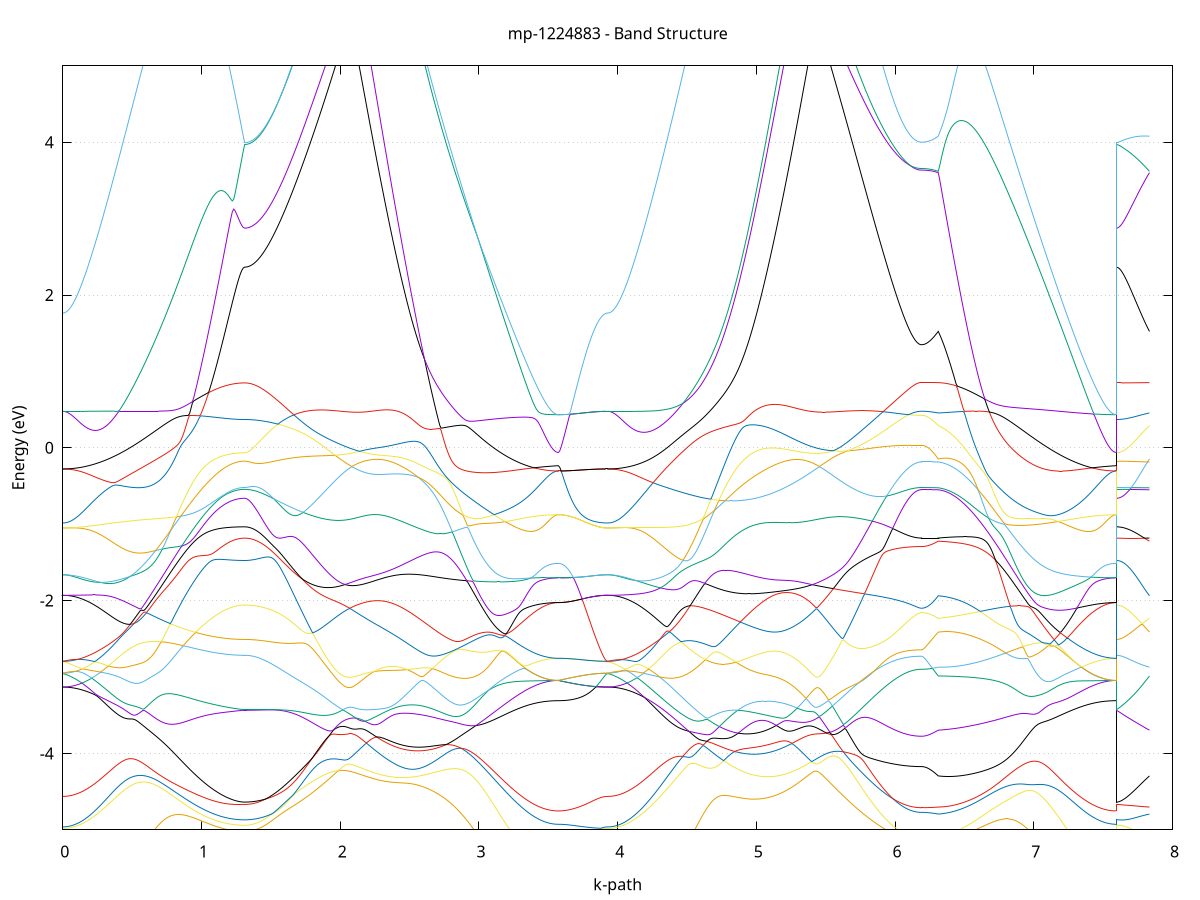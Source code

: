 set title 'mp-1224883 - Band Structure'
set xlabel 'k-path'
set ylabel 'Energy (eV)'
set grid y
set yrange [-5:5]
set terminal png size 800,600
set output 'mp-1224883_bands_gnuplot.png'
plot '-' using 1:2 with lines notitle, '-' using 1:2 with lines notitle, '-' using 1:2 with lines notitle, '-' using 1:2 with lines notitle, '-' using 1:2 with lines notitle, '-' using 1:2 with lines notitle, '-' using 1:2 with lines notitle, '-' using 1:2 with lines notitle, '-' using 1:2 with lines notitle, '-' using 1:2 with lines notitle, '-' using 1:2 with lines notitle, '-' using 1:2 with lines notitle, '-' using 1:2 with lines notitle, '-' using 1:2 with lines notitle, '-' using 1:2 with lines notitle, '-' using 1:2 with lines notitle, '-' using 1:2 with lines notitle, '-' using 1:2 with lines notitle, '-' using 1:2 with lines notitle, '-' using 1:2 with lines notitle, '-' using 1:2 with lines notitle, '-' using 1:2 with lines notitle, '-' using 1:2 with lines notitle, '-' using 1:2 with lines notitle, '-' using 1:2 with lines notitle, '-' using 1:2 with lines notitle, '-' using 1:2 with lines notitle, '-' using 1:2 with lines notitle, '-' using 1:2 with lines notitle, '-' using 1:2 with lines notitle, '-' using 1:2 with lines notitle, '-' using 1:2 with lines notitle, '-' using 1:2 with lines notitle, '-' using 1:2 with lines notitle, '-' using 1:2 with lines notitle, '-' using 1:2 with lines notitle, '-' using 1:2 with lines notitle, '-' using 1:2 with lines notitle, '-' using 1:2 with lines notitle, '-' using 1:2 with lines notitle, '-' using 1:2 with lines notitle, '-' using 1:2 with lines notitle, '-' using 1:2 with lines notitle, '-' using 1:2 with lines notitle, '-' using 1:2 with lines notitle, '-' using 1:2 with lines notitle, '-' using 1:2 with lines notitle, '-' using 1:2 with lines notitle
0.000000 -52.590745
0.009934 -52.590745
0.019868 -52.590745
0.029802 -52.590745
0.039736 -52.590745
0.049669 -52.590745
0.059603 -52.590645
0.069537 -52.590645
0.079471 -52.590645
0.089405 -52.590645
0.099339 -52.590545
0.109273 -52.590545
0.119207 -52.590445
0.129141 -52.590445
0.139075 -52.590345
0.149008 -52.590345
0.158942 -52.590245
0.168876 -52.590145
0.178810 -52.590145
0.188744 -52.590045
0.198678 -52.589945
0.208612 -52.589945
0.218546 -52.589845
0.228480 -52.589745
0.238413 -52.589645
0.248347 -52.589545
0.258281 -52.589445
0.268215 -52.589345
0.278149 -52.589245
0.288083 -52.589145
0.298017 -52.589045
0.307951 -52.588945
0.317885 -52.588845
0.327818 -52.588745
0.337752 -52.588545
0.347686 -52.588445
0.357620 -52.588345
0.367554 -52.588245
0.377488 -52.588045
0.387422 -52.587945
0.397356 -52.587845
0.407290 -52.587645
0.417224 -52.587545
0.427157 -52.587345
0.437091 -52.587245
0.447025 -52.587145
0.456959 -52.586945
0.466893 -52.586845
0.476827 -52.586645
0.486761 -52.586545
0.496695 -52.586345
0.506629 -52.586145
0.516562 -52.586045
0.526496 -52.585845
0.536430 -52.585745
0.546364 -52.585545
0.556298 -52.585345
0.566232 -52.585245
0.576166 -52.585045
0.586100 -52.584945
0.596034 -52.584745
0.605968 -52.584545
0.615901 -52.584445
0.625835 -52.584245
0.635769 -52.584045
0.645703 -52.583945
0.655637 -52.583745
0.665571 -52.583545
0.675505 -52.583445
0.685439 -52.583245
0.695373 -52.583045
0.705306 -52.582945
0.715240 -52.582745
0.725174 -52.582545
0.735108 -52.582445
0.745042 -52.582245
0.754976 -52.582045
0.764910 -52.581945
0.774844 -52.581745
0.784778 -52.581545
0.794711 -52.581445
0.804645 -52.581245
0.814579 -52.581145
0.824513 -52.580945
0.834447 -52.580845
0.844381 -52.580645
0.854315 -52.580545
0.864249 -52.580345
0.874183 -52.580245
0.884117 -52.580045
0.894050 -52.579945
0.903984 -52.579745
0.913918 -52.579645
0.923852 -52.579545
0.933786 -52.579345
0.943720 -52.579245
0.953654 -52.579145
0.963588 -52.579045
0.973522 -52.578845
0.983455 -52.578745
0.993389 -52.578645
1.003323 -52.578545
1.013257 -52.578445
1.023191 -52.578345
1.033125 -52.578245
1.043059 -52.578145
1.052993 -52.578045
1.062927 -52.577945
1.072860 -52.577845
1.082794 -52.577745
1.092728 -52.577645
1.102662 -52.577545
1.112596 -52.577445
1.122530 -52.577445
1.132464 -52.577345
1.142398 -52.577245
1.152332 -52.577245
1.162266 -52.577145
1.172199 -52.577045
1.182133 -52.577045
1.192067 -52.576945
1.202001 -52.576945
1.211935 -52.576945
1.221869 -52.576845
1.231803 -52.576845
1.241737 -52.576845
1.251671 -52.576745
1.261604 -52.576745
1.271538 -52.576745
1.281472 -52.576745
1.291406 -52.576745
1.301340 -52.576745
1.311274 -52.576745
1.311274 -52.576745
1.321259 -52.576745
1.331244 -52.576745
1.341229 -52.576645
1.351214 -52.576645
1.361199 -52.576645
1.371184 -52.576645
1.381169 -52.576645
1.391154 -52.576645
1.401139 -52.576645
1.411124 -52.576645
1.421109 -52.576645
1.431094 -52.576645
1.441079 -52.576545
1.451063 -52.576545
1.461048 -52.576545
1.471033 -52.576545
1.481018 -52.576545
1.491003 -52.576445
1.500988 -52.576445
1.510973 -52.576445
1.520958 -52.576445
1.530943 -52.576345
1.540928 -52.576345
1.550913 -52.576345
1.560898 -52.576345
1.570883 -52.576245
1.580868 -52.576245
1.590853 -52.576245
1.600838 -52.576145
1.610823 -52.576145
1.620808 -52.576145
1.630793 -52.576045
1.640778 -52.576045
1.650763 -52.576045
1.660748 -52.575945
1.670733 -52.575945
1.680718 -52.575945
1.690703 -52.575845
1.700688 -52.575845
1.710673 -52.575845
1.720658 -52.575745
1.730642 -52.575745
1.740627 -52.575745
1.750612 -52.575645
1.760597 -52.575645
1.770582 -52.575545
1.780567 -52.575545
1.790552 -52.575545
1.800537 -52.575445
1.810522 -52.575445
1.820507 -52.575445
1.830492 -52.575345
1.840477 -52.575345
1.850462 -52.575345
1.860447 -52.575245
1.870432 -52.575245
1.880417 -52.575245
1.890402 -52.575245
1.900387 -52.575145
1.910372 -52.575145
1.920357 -52.575145
1.930342 -52.575145
1.940327 -52.575045
1.950312 -52.575045
1.960297 -52.575045
1.970282 -52.575045
1.980267 -52.575045
1.990252 -52.575045
2.000237 -52.574945
2.010222 -52.574945
2.020207 -52.574945
2.030192 -52.574945
2.040176 -52.574945
2.050161 -52.574945
2.060146 -52.574945
2.070131 -52.574945
2.080116 -52.574945
2.090101 -52.574945
2.090101 -52.574945
2.100055 -52.574945
2.110008 -52.574945
2.119962 -52.574945
2.129915 -52.574945
2.139868 -52.575045
2.149822 -52.575045
2.159775 -52.575045
2.169729 -52.575045
2.179682 -52.575045
2.189636 -52.575145
2.199589 -52.575145
2.209542 -52.575145
2.219496 -52.575245
2.229449 -52.575245
2.239403 -52.575245
2.249356 -52.575345
2.259310 -52.575345
2.269263 -52.575445
2.279216 -52.575445
2.289170 -52.575545
2.299123 -52.575545
2.309077 -52.575645
2.319030 -52.575745
2.328984 -52.575745
2.338937 -52.575845
2.348890 -52.575945
2.358844 -52.575945
2.368797 -52.576045
2.378751 -52.576145
2.388704 -52.576245
2.398658 -52.576345
2.408611 -52.576345
2.418564 -52.576445
2.428518 -52.576545
2.438471 -52.576645
2.448425 -52.576745
2.458378 -52.576845
2.468332 -52.576945
2.478285 -52.577045
2.488238 -52.577145
2.498192 -52.577245
2.508145 -52.577445
2.518099 -52.577545
2.528052 -52.577645
2.538006 -52.577745
2.547959 -52.577845
2.557912 -52.578045
2.567866 -52.578145
2.577819 -52.578245
2.587773 -52.578345
2.597726 -52.578545
2.607680 -52.578645
2.617633 -52.578845
2.627586 -52.578945
2.637540 -52.579045
2.647493 -52.579245
2.657447 -52.579345
2.667400 -52.579545
2.677354 -52.579645
2.687307 -52.579845
2.697260 -52.579945
2.707214 -52.580145
2.717167 -52.580345
2.727121 -52.580445
2.737074 -52.580645
2.747028 -52.580745
2.756981 -52.580945
2.766934 -52.581145
2.776888 -52.581245
2.786841 -52.581445
2.796795 -52.581545
2.806748 -52.581745
2.816702 -52.581945
2.826655 -52.582145
2.836608 -52.582245
2.846562 -52.582445
2.856515 -52.582645
2.866469 -52.582745
2.876422 -52.582945
2.886376 -52.583145
2.896329 -52.583245
2.906282 -52.583445
2.916236 -52.583645
2.926189 -52.583845
2.936143 -52.583945
2.946096 -52.584145
2.956050 -52.584345
2.966003 -52.584445
2.975956 -52.584645
2.985910 -52.584845
2.995863 -52.584945
3.005817 -52.585145
3.015770 -52.585345
3.025724 -52.585445
3.035677 -52.585645
3.045630 -52.585845
3.055584 -52.585945
3.065537 -52.586145
3.075491 -52.586245
3.085444 -52.586445
3.095398 -52.586645
3.105351 -52.586745
3.115304 -52.586945
3.125258 -52.587045
3.135211 -52.587245
3.145165 -52.587345
3.155118 -52.587445
3.165072 -52.587645
3.175025 -52.587745
3.184978 -52.587945
3.194932 -52.588045
3.204885 -52.588145
3.214839 -52.588345
3.224792 -52.588445
3.234746 -52.588545
3.244699 -52.588645
3.254652 -52.588745
3.264606 -52.588945
3.274559 -52.589045
3.284513 -52.589145
3.294466 -52.589245
3.304420 -52.589345
3.314373 -52.589445
3.324326 -52.589545
3.334280 -52.589645
3.344233 -52.589745
3.354187 -52.589845
3.364140 -52.589845
3.374094 -52.589945
3.384047 -52.590045
3.394000 -52.590145
3.403954 -52.590145
3.413907 -52.590245
3.423861 -52.590345
3.433814 -52.590345
3.443768 -52.590445
3.453721 -52.590445
3.463675 -52.590545
3.473628 -52.590545
3.483581 -52.590545
3.493535 -52.590645
3.503488 -52.590645
3.513442 -52.590645
3.523395 -52.590745
3.533348 -52.590745
3.543302 -52.590745
3.553255 -52.590745
3.563209 -52.590745
3.573162 -52.590745
3.573162 -52.590745
3.583044 -52.590745
3.592925 -52.590745
3.602806 -52.590745
3.612687 -52.590745
3.622569 -52.590745
3.632450 -52.590745
3.642331 -52.590745
3.652213 -52.590745
3.662094 -52.590745
3.671975 -52.590745
3.681857 -52.590745
3.691738 -52.590745
3.701619 -52.590745
3.711501 -52.590745
3.721382 -52.590745
3.731263 -52.590745
3.741145 -52.590745
3.751026 -52.590745
3.760907 -52.590745
3.770789 -52.590745
3.780670 -52.590745
3.790551 -52.590745
3.800433 -52.590745
3.810314 -52.590745
3.820195 -52.590745
3.830077 -52.590745
3.839958 -52.590745
3.849839 -52.590745
3.859720 -52.590745
3.869602 -52.590745
3.879483 -52.590745
3.889364 -52.590745
3.899246 -52.590745
3.909127 -52.590745
3.919008 -52.590745
3.928890 -52.590745
3.928890 -52.590745
3.938827 -52.590745
3.948764 -52.590745
3.958701 -52.590745
3.968638 -52.590745
3.978575 -52.590745
3.988512 -52.590645
3.998449 -52.590645
4.008386 -52.590645
4.018323 -52.590645
4.028259 -52.590545
4.038196 -52.590545
4.048133 -52.590445
4.058070 -52.590445
4.068007 -52.590345
4.077944 -52.590345
4.087881 -52.590245
4.097818 -52.590145
4.107755 -52.590145
4.117692 -52.590045
4.127629 -52.589945
4.137566 -52.589845
4.147503 -52.589845
4.157440 -52.589745
4.167377 -52.589645
4.177314 -52.589545
4.187251 -52.589445
4.197188 -52.589345
4.207125 -52.589245
4.217062 -52.589145
4.226999 -52.589045
4.236936 -52.588945
4.246873 -52.588845
4.256810 -52.588645
4.266747 -52.588545
4.276684 -52.588445
4.286621 -52.588345
4.296558 -52.588145
4.306495 -52.588045
4.316432 -52.587945
4.326369 -52.587745
4.336306 -52.587645
4.346243 -52.587545
4.356180 -52.587345
4.366117 -52.587245
4.376054 -52.587045
4.385991 -52.586945
4.395928 -52.586745
4.405865 -52.586645
4.415802 -52.586445
4.425739 -52.586345
4.435676 -52.586145
4.445613 -52.585945
4.455550 -52.585845
4.465487 -52.585645
4.475424 -52.585545
4.485361 -52.585345
4.495298 -52.585145
4.505234 -52.585045
4.515171 -52.584845
4.525108 -52.584645
4.535045 -52.584545
4.544982 -52.584345
4.554919 -52.584145
4.564856 -52.583945
4.574793 -52.583845
4.584730 -52.583645
4.594667 -52.583445
4.604604 -52.583345
4.614541 -52.583145
4.624478 -52.582945
4.634415 -52.582845
4.644352 -52.582645
4.654289 -52.582445
4.664226 -52.582245
4.674163 -52.582145
4.684100 -52.581945
4.694037 -52.581745
4.703974 -52.581645
4.713911 -52.581445
4.723848 -52.581245
4.733785 -52.581145
4.743722 -52.580945
4.753659 -52.580845
4.763596 -52.580645
4.773533 -52.580445
4.783470 -52.580345
4.793407 -52.580145
4.803344 -52.580045
4.813281 -52.579845
4.823218 -52.579745
4.833155 -52.579545
4.843092 -52.579445
4.853029 -52.579245
4.862966 -52.579145
4.872903 -52.578945
4.882840 -52.578845
4.892777 -52.578645
4.902714 -52.578545
4.912651 -52.578445
4.922588 -52.578245
4.932525 -52.578145
4.942462 -52.578045
4.952399 -52.577945
4.962336 -52.577745
4.972273 -52.577645
4.982209 -52.577545
4.992146 -52.577445
5.002083 -52.577345
5.012020 -52.577245
5.021957 -52.577045
5.031894 -52.576945
5.041831 -52.576845
5.051768 -52.576745
5.061705 -52.576645
5.071642 -52.576545
5.081579 -52.576545
5.091516 -52.576445
5.101453 -52.576345
5.111390 -52.576245
5.121327 -52.576145
5.131264 -52.576045
5.141201 -52.576045
5.151138 -52.575945
5.161075 -52.575845
5.171012 -52.575745
5.180949 -52.575745
5.190886 -52.575645
5.200823 -52.575645
5.210760 -52.575545
5.220697 -52.575545
5.230634 -52.575445
5.240571 -52.575345
5.250508 -52.575345
5.260445 -52.575345
5.270382 -52.575245
5.280319 -52.575245
5.290256 -52.575145
5.300193 -52.575145
5.310130 -52.575145
5.320067 -52.575145
5.330004 -52.575045
5.339941 -52.575045
5.349878 -52.575045
5.359815 -52.575045
5.369752 -52.574945
5.379689 -52.574945
5.389626 -52.574945
5.399563 -52.574945
5.409500 -52.574945
5.419437 -52.574945
5.429374 -52.574945
5.439311 -52.574945
5.449247 -52.574945
5.449247 -52.574945
5.459135 -52.574945
5.469022 -52.574945
5.478909 -52.574945
5.488796 -52.574945
5.498683 -52.574945
5.508570 -52.574945
5.518457 -52.575045
5.528344 -52.575045
5.538231 -52.575045
5.548118 -52.575045
5.558005 -52.575045
5.567892 -52.575145
5.577779 -52.575145
5.587667 -52.575145
5.597554 -52.575145
5.607441 -52.575145
5.617328 -52.575245
5.627215 -52.575245
5.637102 -52.575245
5.646989 -52.575345
5.656876 -52.575345
5.666763 -52.575345
5.676650 -52.575445
5.686537 -52.575445
5.696424 -52.575445
5.706311 -52.575545
5.716198 -52.575545
5.726086 -52.575545
5.735973 -52.575645
5.745860 -52.575645
5.755747 -52.575645
5.765634 -52.575745
5.775521 -52.575745
5.785408 -52.575745
5.795295 -52.575845
5.805182 -52.575845
5.815069 -52.575845
5.824956 -52.575945
5.834843 -52.575945
5.844730 -52.575945
5.854617 -52.576045
5.864504 -52.576045
5.874392 -52.576145
5.884279 -52.576145
5.894166 -52.576145
5.904053 -52.576145
5.913940 -52.576245
5.923827 -52.576245
5.933714 -52.576245
5.943601 -52.576345
5.953488 -52.576345
5.963375 -52.576345
5.973262 -52.576445
5.983149 -52.576445
5.993036 -52.576445
6.002923 -52.576445
6.012811 -52.576445
6.022698 -52.576545
6.032585 -52.576545
6.042472 -52.576545
6.052359 -52.576545
6.062246 -52.576545
6.072133 -52.576645
6.082020 -52.576645
6.091907 -52.576645
6.101794 -52.576645
6.111681 -52.576645
6.121568 -52.576645
6.131455 -52.576645
6.141342 -52.576645
6.151230 -52.576645
6.161117 -52.576745
6.171004 -52.576745
6.180891 -52.576745
6.190778 -52.576745
6.190778 -52.576745
6.200048 -52.576745
6.209319 -52.576745
6.218589 -52.576745
6.227859 -52.576745
6.237130 -52.576745
6.246400 -52.576745
6.255671 -52.576745
6.264941 -52.576745
6.274211 -52.576745
6.283482 -52.576745
6.292752 -52.576745
6.302023 -52.576745
6.311293 -52.576745
6.311293 -52.576745
6.321249 -52.576745
6.331206 -52.576745
6.341162 -52.576745
6.351118 -52.576745
6.361075 -52.576845
6.371031 -52.576845
6.380987 -52.576845
6.390944 -52.576945
6.400900 -52.576945
6.410857 -52.577045
6.420813 -52.577045
6.430769 -52.577145
6.440726 -52.577145
6.450682 -52.577245
6.460638 -52.577245
6.470595 -52.577345
6.480551 -52.577445
6.490507 -52.577545
6.500464 -52.577545
6.510420 -52.577645
6.520376 -52.577745
6.530333 -52.577845
6.540289 -52.577945
6.550245 -52.578045
6.560202 -52.578145
6.570158 -52.578245
6.580114 -52.578345
6.590071 -52.578445
6.600027 -52.578545
6.609983 -52.578645
6.619940 -52.578845
6.629896 -52.578945
6.639852 -52.579045
6.649809 -52.579145
6.659765 -52.579345
6.669721 -52.579445
6.679678 -52.579545
6.689634 -52.579745
6.699591 -52.579845
6.709547 -52.579945
6.719503 -52.580145
6.729460 -52.580245
6.739416 -52.580445
6.749372 -52.580545
6.759329 -52.580745
6.769285 -52.580845
6.779241 -52.581045
6.789198 -52.581145
6.799154 -52.581345
6.809110 -52.581545
6.819067 -52.581645
6.829023 -52.581845
6.838979 -52.581945
6.848936 -52.582145
6.858892 -52.582345
6.868848 -52.582445
6.878805 -52.582645
6.888761 -52.582845
6.898717 -52.582945
6.908674 -52.583145
6.918630 -52.583345
6.928586 -52.583445
6.938543 -52.583645
6.948499 -52.583845
6.958455 -52.583945
6.968412 -52.584145
6.978368 -52.584345
6.988325 -52.584445
6.998281 -52.584645
7.008237 -52.584845
7.018194 -52.584945
7.028150 -52.585145
7.038106 -52.585345
7.048063 -52.585445
7.058019 -52.585645
7.067975 -52.585845
7.077932 -52.585945
7.087888 -52.586145
7.097844 -52.586245
7.107801 -52.586445
7.117757 -52.586645
7.127713 -52.586745
7.137670 -52.586945
7.147626 -52.587045
7.157582 -52.587245
7.167539 -52.587345
7.177495 -52.587445
7.187451 -52.587645
7.197408 -52.587745
7.207364 -52.587945
7.217320 -52.588045
7.227277 -52.588145
7.237233 -52.588345
7.247189 -52.588445
7.257146 -52.588545
7.267102 -52.588645
7.277059 -52.588745
7.287015 -52.588945
7.296971 -52.589045
7.306928 -52.589145
7.316884 -52.589245
7.326840 -52.589345
7.336797 -52.589445
7.346753 -52.589545
7.356709 -52.589645
7.366666 -52.589745
7.376622 -52.589845
7.386578 -52.589845
7.396535 -52.589945
7.406491 -52.590045
7.416447 -52.590145
7.426404 -52.590145
7.436360 -52.590245
7.446316 -52.590345
7.456273 -52.590345
7.466229 -52.590445
7.476185 -52.590445
7.486142 -52.590545
7.496098 -52.590545
7.506054 -52.590545
7.516011 -52.590645
7.525967 -52.590645
7.535924 -52.590645
7.545880 -52.590745
7.555836 -52.590745
7.565793 -52.590745
7.575749 -52.590745
7.585705 -52.590745
7.595662 -52.590745
7.595662 -52.576745
7.605584 -52.576745
7.615506 -52.576745
7.625427 -52.576745
7.635349 -52.576745
7.645271 -52.576745
7.655193 -52.576745
7.665115 -52.576745
7.675037 -52.576745
7.684959 -52.576745
7.694881 -52.576745
7.704803 -52.576745
7.714725 -52.576745
7.724647 -52.576745
7.734569 -52.576745
7.744491 -52.576745
7.754413 -52.576745
7.764335 -52.576745
7.774257 -52.576745
7.784179 -52.576745
7.794101 -52.576745
7.804023 -52.576745
7.813945 -52.576745
7.823867 -52.576745
7.833789 -52.576745
e
0.000000 -52.402545
0.009934 -52.402645
0.019868 -52.402645
0.029802 -52.402745
0.039736 -52.402845
0.049669 -52.402945
0.059603 -52.403145
0.069537 -52.403345
0.079471 -52.403645
0.089405 -52.403945
0.099339 -52.404245
0.109273 -52.404545
0.119207 -52.404945
0.129141 -52.405345
0.139075 -52.405745
0.149008 -52.406245
0.158942 -52.406745
0.168876 -52.407245
0.178810 -52.407745
0.188744 -52.408345
0.198678 -52.408945
0.208612 -52.409645
0.218546 -52.410345
0.228480 -52.411045
0.238413 -52.411745
0.248347 -52.412445
0.258281 -52.413245
0.268215 -52.414045
0.278149 -52.414945
0.288083 -52.415745
0.298017 -52.416645
0.307951 -52.417545
0.317885 -52.418445
0.327818 -52.419445
0.337752 -52.420445
0.347686 -52.421445
0.357620 -52.422445
0.367554 -52.423545
0.377488 -52.424545
0.387422 -52.425645
0.397356 -52.426745
0.407290 -52.427845
0.417224 -52.429045
0.427157 -52.430145
0.437091 -52.431345
0.447025 -52.432545
0.456959 -52.433745
0.466893 -52.434945
0.476827 -52.436245
0.486761 -52.437445
0.496695 -52.438745
0.506629 -52.440045
0.516562 -52.441345
0.526496 -52.442645
0.536430 -52.443945
0.546364 -52.445245
0.556298 -52.446545
0.566232 -52.447845
0.576166 -52.449245
0.586100 -52.450545
0.596034 -52.451945
0.605968 -52.453245
0.615901 -52.454645
0.625835 -52.455945
0.635769 -52.457345
0.645703 -52.458745
0.655637 -52.460045
0.665571 -52.461445
0.675505 -52.462845
0.685439 -52.464145
0.695373 -52.465545
0.705306 -52.466845
0.715240 -52.468245
0.725174 -52.469545
0.735108 -52.470945
0.745042 -52.472245
0.754976 -52.473545
0.764910 -52.474845
0.774844 -52.476145
0.784778 -52.477445
0.794711 -52.478745
0.804645 -52.480045
0.814579 -52.481345
0.824513 -52.482545
0.834447 -52.483845
0.844381 -52.485045
0.854315 -52.486245
0.864249 -52.487445
0.874183 -52.488645
0.884117 -52.489845
0.894050 -52.490945
0.903984 -52.492145
0.913918 -52.493245
0.923852 -52.494345
0.933786 -52.495445
0.943720 -52.496445
0.953654 -52.497545
0.963588 -52.498545
0.973522 -52.499545
0.983455 -52.500445
0.993389 -52.501445
1.003323 -52.502345
1.013257 -52.503245
1.023191 -52.504145
1.033125 -52.504945
1.043059 -52.505845
1.052993 -52.506645
1.062927 -52.507345
1.072860 -52.508145
1.082794 -52.508845
1.092728 -52.509545
1.102662 -52.510145
1.112596 -52.510845
1.122530 -52.511445
1.132464 -52.512045
1.142398 -52.512545
1.152332 -52.513045
1.162266 -52.513545
1.172199 -52.514045
1.182133 -52.514445
1.192067 -52.514845
1.202001 -52.515245
1.211935 -52.515545
1.221869 -52.515845
1.231803 -52.516145
1.241737 -52.516345
1.251671 -52.516545
1.261604 -52.516745
1.271538 -52.516845
1.281472 -52.517045
1.291406 -52.517045
1.301340 -52.517145
1.311274 -52.517145
1.311274 -52.517145
1.321259 -52.517145
1.331244 -52.517145
1.341229 -52.517045
1.351214 -52.517045
1.361199 -52.516945
1.371184 -52.516945
1.381169 -52.516845
1.391154 -52.516745
1.401139 -52.516545
1.411124 -52.516445
1.421109 -52.516345
1.431094 -52.516145
1.441079 -52.515945
1.451063 -52.515845
1.461048 -52.515645
1.471033 -52.515445
1.481018 -52.515145
1.491003 -52.514945
1.500988 -52.514645
1.510973 -52.514445
1.520958 -52.514145
1.530943 -52.513845
1.540928 -52.513545
1.550913 -52.513245
1.560898 -52.512945
1.570883 -52.512545
1.580868 -52.512245
1.590853 -52.511845
1.600838 -52.511445
1.610823 -52.511145
1.620808 -52.510745
1.630793 -52.510245
1.640778 -52.509845
1.650763 -52.509445
1.660748 -52.508945
1.670733 -52.508545
1.680718 -52.508045
1.690703 -52.507545
1.700688 -52.507045
1.710673 -52.506545
1.720658 -52.506045
1.730642 -52.505545
1.740627 -52.505045
1.750612 -52.504445
1.760597 -52.503945
1.770582 -52.503345
1.780567 -52.502745
1.790552 -52.502245
1.800537 -52.501645
1.810522 -52.501045
1.820507 -52.500445
1.830492 -52.499745
1.840477 -52.499145
1.850462 -52.498545
1.860447 -52.497845
1.870432 -52.497245
1.880417 -52.496545
1.890402 -52.495945
1.900387 -52.495245
1.910372 -52.494545
1.920357 -52.493845
1.930342 -52.493145
1.940327 -52.492445
1.950312 -52.491745
1.960297 -52.491045
1.970282 -52.490345
1.980267 -52.489545
1.990252 -52.488845
2.000237 -52.488145
2.010222 -52.487345
2.020207 -52.486645
2.030192 -52.485845
2.040176 -52.485045
2.050161 -52.484345
2.060146 -52.483545
2.070131 -52.483545
2.080116 -52.484345
2.090101 -52.485045
2.090101 -52.485045
2.100055 -52.485745
2.110008 -52.486445
2.119962 -52.487145
2.129915 -52.487845
2.139868 -52.488445
2.149822 -52.489045
2.159775 -52.489645
2.169729 -52.490245
2.179682 -52.490745
2.189636 -52.491345
2.199589 -52.491845
2.209542 -52.492345
2.219496 -52.492745
2.229449 -52.493145
2.239403 -52.493545
2.249356 -52.493945
2.259310 -52.494345
2.269263 -52.494645
2.279216 -52.494945
2.289170 -52.495245
2.299123 -52.495445
2.309077 -52.495645
2.319030 -52.495845
2.328984 -52.496045
2.338937 -52.496145
2.348890 -52.496245
2.358844 -52.496345
2.368797 -52.496345
2.378751 -52.496345
2.388704 -52.496345
2.398658 -52.496345
2.408611 -52.496245
2.418564 -52.496145
2.428518 -52.495945
2.438471 -52.495845
2.448425 -52.495645
2.458378 -52.495345
2.468332 -52.495145
2.478285 -52.494845
2.488238 -52.494545
2.498192 -52.494145
2.508145 -52.493745
2.518099 -52.493345
2.528052 -52.492945
2.538006 -52.492445
2.547959 -52.491945
2.557912 -52.491445
2.567866 -52.490945
2.577819 -52.490345
2.587773 -52.489745
2.597726 -52.489045
2.607680 -52.488445
2.617633 -52.487745
2.627586 -52.487045
2.637540 -52.486345
2.647493 -52.485545
2.657447 -52.484745
2.667400 -52.483945
2.677354 -52.483145
2.687307 -52.482245
2.697260 -52.481345
2.707214 -52.480445
2.717167 -52.479545
2.727121 -52.478645
2.737074 -52.477645
2.747028 -52.476645
2.756981 -52.475645
2.766934 -52.474645
2.776888 -52.473645
2.786841 -52.472545
2.796795 -52.471445
2.806748 -52.470345
2.816702 -52.469245
2.826655 -52.468145
2.836608 -52.467045
2.846562 -52.465845
2.856515 -52.464745
2.866469 -52.463545
2.876422 -52.462445
2.886376 -52.461245
2.896329 -52.460045
2.906282 -52.458845
2.916236 -52.457645
2.926189 -52.456445
2.936143 -52.455145
2.946096 -52.453945
2.956050 -52.452745
2.966003 -52.451545
2.975956 -52.450245
2.985910 -52.449045
2.995863 -52.447845
3.005817 -52.446545
3.015770 -52.445345
3.025724 -52.444145
3.035677 -52.442845
3.045630 -52.441645
3.055584 -52.440445
3.065537 -52.439245
3.075491 -52.438045
3.085444 -52.436845
3.095398 -52.435645
3.105351 -52.434445
3.115304 -52.433345
3.125258 -52.432145
3.135211 -52.431045
3.145165 -52.429845
3.155118 -52.428745
3.165072 -52.427645
3.175025 -52.426545
3.184978 -52.425545
3.194932 -52.424445
3.204885 -52.423445
3.214839 -52.422345
3.224792 -52.421345
3.234746 -52.420345
3.244699 -52.419445
3.254652 -52.418445
3.264606 -52.417545
3.274559 -52.416645
3.284513 -52.415745
3.294466 -52.414945
3.304420 -52.414145
3.314373 -52.413345
3.324326 -52.412545
3.334280 -52.411745
3.344233 -52.411045
3.354187 -52.410345
3.364140 -52.409645
3.374094 -52.409045
3.384047 -52.408445
3.394000 -52.407845
3.403954 -52.407245
3.413907 -52.406745
3.423861 -52.406245
3.433814 -52.405745
3.443768 -52.405345
3.453721 -52.404945
3.463675 -52.404545
3.473628 -52.404245
3.483581 -52.403945
3.493535 -52.403645
3.503488 -52.403345
3.513442 -52.403145
3.523395 -52.402945
3.533348 -52.402845
3.543302 -52.402745
3.553255 -52.402645
3.563209 -52.402545
3.573162 -52.402545
3.573162 -52.402545
3.583044 -52.402545
3.592925 -52.402545
3.602806 -52.402545
3.612687 -52.402545
3.622569 -52.402545
3.632450 -52.402545
3.642331 -52.402545
3.652213 -52.402545
3.662094 -52.402545
3.671975 -52.402545
3.681857 -52.402545
3.691738 -52.402545
3.701619 -52.402545
3.711501 -52.402545
3.721382 -52.402545
3.731263 -52.402545
3.741145 -52.402545
3.751026 -52.402545
3.760907 -52.402545
3.770789 -52.402545
3.780670 -52.402545
3.790551 -52.402545
3.800433 -52.402545
3.810314 -52.402545
3.820195 -52.402545
3.830077 -52.402545
3.839958 -52.402545
3.849839 -52.402545
3.859720 -52.402545
3.869602 -52.402545
3.879483 -52.402545
3.889364 -52.402545
3.899246 -52.402545
3.909127 -52.402545
3.919008 -52.402545
3.928890 -52.402545
3.928890 -52.402545
3.938827 -52.402645
3.948764 -52.402645
3.958701 -52.402745
3.968638 -52.402845
3.978575 -52.402945
3.988512 -52.403145
3.998449 -52.403345
4.008386 -52.403645
4.018323 -52.403945
4.028259 -52.404245
4.038196 -52.404545
4.048133 -52.404945
4.058070 -52.405345
4.068007 -52.405745
4.077944 -52.406245
4.087881 -52.406745
4.097818 -52.407245
4.107755 -52.407845
4.117692 -52.408445
4.127629 -52.409045
4.137566 -52.409645
4.147503 -52.410345
4.157440 -52.411045
4.167377 -52.411745
4.177314 -52.412445
4.187251 -52.413245
4.197188 -52.414045
4.207125 -52.414845
4.217062 -52.415745
4.226999 -52.416645
4.236936 -52.417545
4.246873 -52.418445
4.256810 -52.419345
4.266747 -52.420345
4.276684 -52.421345
4.286621 -52.422345
4.296558 -52.423345
4.306495 -52.424345
4.316432 -52.425445
4.326369 -52.426545
4.336306 -52.427545
4.346243 -52.428645
4.356180 -52.429845
4.366117 -52.430945
4.376054 -52.432045
4.385991 -52.433245
4.395928 -52.434445
4.405865 -52.435545
4.415802 -52.436745
4.425739 -52.437945
4.435676 -52.439145
4.445613 -52.440345
4.455550 -52.441545
4.465487 -52.442745
4.475424 -52.444045
4.485361 -52.445245
4.495298 -52.446445
4.505234 -52.447645
4.515171 -52.448945
4.525108 -52.450145
4.535045 -52.451345
4.544982 -52.452645
4.554919 -52.453845
4.564856 -52.455045
4.574793 -52.456245
4.584730 -52.457445
4.594667 -52.458645
4.604604 -52.459845
4.614541 -52.461045
4.624478 -52.462245
4.634415 -52.463445
4.644352 -52.464645
4.654289 -52.465745
4.664226 -52.466945
4.674163 -52.468045
4.684100 -52.469145
4.694037 -52.470245
4.703974 -52.471345
4.713911 -52.472445
4.723848 -52.473445
4.733785 -52.474545
4.743722 -52.475545
4.753659 -52.476545
4.763596 -52.477545
4.773533 -52.478445
4.783470 -52.479445
4.793407 -52.480345
4.803344 -52.481245
4.813281 -52.482145
4.823218 -52.482945
4.833155 -52.483845
4.843092 -52.484645
4.853029 -52.485445
4.862966 -52.486145
4.872903 -52.486945
4.882840 -52.487645
4.892777 -52.488345
4.902714 -52.488945
4.912651 -52.489645
4.922588 -52.490245
4.932525 -52.490845
4.942462 -52.491345
4.952399 -52.491945
4.962336 -52.492345
4.972273 -52.492845
4.982209 -52.493345
4.992146 -52.493745
5.002083 -52.494145
5.012020 -52.494445
5.021957 -52.494745
5.031894 -52.495045
5.041831 -52.495345
5.051768 -52.495545
5.061705 -52.495745
5.071642 -52.495945
5.081579 -52.496045
5.091516 -52.496245
5.101453 -52.496245
5.111390 -52.496345
5.121327 -52.496345
5.131264 -52.496345
5.141201 -52.496345
5.151138 -52.496245
5.161075 -52.496145
5.171012 -52.496045
5.180949 -52.495945
5.190886 -52.495745
5.200823 -52.495545
5.210760 -52.495245
5.220697 -52.495045
5.230634 -52.494745
5.240571 -52.494445
5.250508 -52.494045
5.260445 -52.493645
5.270382 -52.493245
5.280319 -52.492845
5.290256 -52.492445
5.300193 -52.491945
5.310130 -52.491445
5.320067 -52.490945
5.330004 -52.490345
5.339941 -52.489745
5.349878 -52.489245
5.359815 -52.488545
5.369752 -52.487945
5.379689 -52.487345
5.389626 -52.486645
5.399563 -52.485945
5.409500 -52.485245
5.419437 -52.484445
5.429374 -52.483745
5.439311 -52.483345
5.449247 -52.484145
5.449247 -52.484145
5.459135 -52.484845
5.469022 -52.485645
5.478909 -52.486345
5.488796 -52.487145
5.498683 -52.487845
5.508570 -52.488645
5.518457 -52.489345
5.528344 -52.490045
5.538231 -52.490745
5.548118 -52.491445
5.558005 -52.492145
5.567892 -52.492845
5.577779 -52.493545
5.587667 -52.494245
5.597554 -52.494945
5.607441 -52.495645
5.617328 -52.496245
5.627215 -52.496945
5.637102 -52.497545
5.646989 -52.498245
5.656876 -52.498845
5.666763 -52.499445
5.676650 -52.500145
5.686537 -52.500745
5.696424 -52.501345
5.706311 -52.501945
5.716198 -52.502445
5.726086 -52.503045
5.735973 -52.503645
5.745860 -52.504145
5.755747 -52.504745
5.765634 -52.505245
5.775521 -52.505745
5.785408 -52.506245
5.795295 -52.506745
5.805182 -52.507245
5.815069 -52.507745
5.824956 -52.508245
5.834843 -52.508645
5.844730 -52.509145
5.854617 -52.509545
5.864504 -52.510045
5.874392 -52.510445
5.884279 -52.510845
5.894166 -52.511245
5.904053 -52.511645
5.913940 -52.511945
5.923827 -52.512345
5.933714 -52.512645
5.943601 -52.513045
5.953488 -52.513345
5.963375 -52.513645
5.973262 -52.513945
5.983149 -52.514245
5.993036 -52.514445
6.002923 -52.514745
6.012811 -52.514945
6.022698 -52.515245
6.032585 -52.515445
6.042472 -52.515645
6.052359 -52.515845
6.062246 -52.516045
6.072133 -52.516145
6.082020 -52.516345
6.091907 -52.516445
6.101794 -52.516645
6.111681 -52.516745
6.121568 -52.516845
6.131455 -52.516945
6.141342 -52.516945
6.151230 -52.517045
6.161117 -52.517045
6.171004 -52.517145
6.180891 -52.517145
6.190778 -52.517145
6.190778 -52.517145
6.200048 -52.517145
6.209319 -52.517145
6.218589 -52.517145
6.227859 -52.517145
6.237130 -52.517145
6.246400 -52.517145
6.255671 -52.517145
6.264941 -52.517145
6.274211 -52.517145
6.283482 -52.517145
6.292752 -52.517145
6.302023 -52.517045
6.311293 -52.517045
6.311293 -52.517045
6.321249 -52.516945
6.331206 -52.516845
6.341162 -52.516745
6.351118 -52.516545
6.361075 -52.516345
6.371031 -52.516045
6.380987 -52.515745
6.390944 -52.515445
6.400900 -52.515145
6.410857 -52.514745
6.420813 -52.514345
6.430769 -52.513945
6.440726 -52.513445
6.450682 -52.512945
6.460638 -52.512445
6.470595 -52.511845
6.480551 -52.511245
6.490507 -52.510645
6.500464 -52.510045
6.510420 -52.509345
6.520376 -52.508645
6.530333 -52.507845
6.540289 -52.507145
6.550245 -52.506345
6.560202 -52.505545
6.570158 -52.504645
6.580114 -52.503845
6.590071 -52.502945
6.600027 -52.502045
6.609983 -52.501045
6.619940 -52.500145
6.629896 -52.499145
6.639852 -52.498145
6.649809 -52.497145
6.659765 -52.496045
6.669721 -52.494945
6.679678 -52.493845
6.689634 -52.492745
6.699591 -52.491645
6.709547 -52.490445
6.719503 -52.489345
6.729460 -52.488145
6.739416 -52.486945
6.749372 -52.485745
6.759329 -52.484545
6.769285 -52.483245
6.779241 -52.482045
6.789198 -52.480745
6.799154 -52.479445
6.809110 -52.478145
6.819067 -52.476845
6.829023 -52.475545
6.838979 -52.474245
6.848936 -52.472845
6.858892 -52.471545
6.868848 -52.470145
6.878805 -52.468845
6.888761 -52.467445
6.898717 -52.466145
6.908674 -52.464745
6.918630 -52.463345
6.928586 -52.462045
6.938543 -52.460645
6.948499 -52.459245
6.958455 -52.457945
6.968412 -52.456545
6.978368 -52.455145
6.988325 -52.453845
6.998281 -52.452445
7.008237 -52.451045
7.018194 -52.449745
7.028150 -52.448345
7.038106 -52.447045
7.048063 -52.445645
7.058019 -52.444345
7.067975 -52.443045
7.077932 -52.441745
7.087888 -52.440445
7.097844 -52.439145
7.107801 -52.437845
7.117757 -52.436645
7.127713 -52.435345
7.137670 -52.434145
7.147626 -52.432945
7.157582 -52.431745
7.167539 -52.430545
7.177495 -52.429345
7.187451 -52.428145
7.197408 -52.427045
7.207364 -52.425945
7.217320 -52.424845
7.227277 -52.423745
7.237233 -52.422745
7.247189 -52.421645
7.257146 -52.420645
7.267102 -52.419645
7.277059 -52.418645
7.287015 -52.417745
7.296971 -52.416845
7.306928 -52.415945
7.316884 -52.415045
7.326840 -52.414245
7.336797 -52.413445
7.346753 -52.412645
7.356709 -52.411845
7.366666 -52.411145
7.376622 -52.410445
7.386578 -52.409745
7.396535 -52.409045
7.406491 -52.408445
7.416447 -52.407845
7.426404 -52.407245
7.436360 -52.406745
7.446316 -52.406245
7.456273 -52.405745
7.466229 -52.405345
7.476185 -52.404945
7.486142 -52.404545
7.496098 -52.404245
7.506054 -52.403945
7.516011 -52.403645
7.525967 -52.403345
7.535924 -52.403145
7.545880 -52.402945
7.555836 -52.402845
7.565793 -52.402745
7.575749 -52.402645
7.585705 -52.402645
7.595662 -52.402545
7.595662 -52.517145
7.605584 -52.517145
7.615506 -52.517145
7.625427 -52.517145
7.635349 -52.517145
7.645271 -52.517145
7.655193 -52.517145
7.665115 -52.517145
7.675037 -52.517145
7.684959 -52.517145
7.694881 -52.517145
7.704803 -52.517145
7.714725 -52.517145
7.724647 -52.517145
7.734569 -52.517145
7.744491 -52.517145
7.754413 -52.517145
7.764335 -52.517145
7.774257 -52.517145
7.784179 -52.517145
7.794101 -52.517145
7.804023 -52.517045
7.813945 -52.517045
7.823867 -52.517045
7.833789 -52.517045
e
0.000000 -52.402545
0.009934 -52.402545
0.019868 -52.402645
0.029802 -52.402645
0.039736 -52.402645
0.049669 -52.402645
0.059603 -52.402745
0.069537 -52.402745
0.079471 -52.402845
0.089405 -52.402945
0.099339 -52.402945
0.109273 -52.403045
0.119207 -52.403145
0.129141 -52.403245
0.139075 -52.403345
0.149008 -52.403445
0.158942 -52.403645
0.168876 -52.403745
0.178810 -52.403845
0.188744 -52.404045
0.198678 -52.404145
0.208612 -52.404345
0.218546 -52.404545
0.228480 -52.404645
0.238413 -52.404845
0.248347 -52.405045
0.258281 -52.405245
0.268215 -52.405445
0.278149 -52.405645
0.288083 -52.405845
0.298017 -52.406045
0.307951 -52.406345
0.317885 -52.406545
0.327818 -52.406745
0.337752 -52.407045
0.347686 -52.407245
0.357620 -52.407545
0.367554 -52.407745
0.377488 -52.408045
0.387422 -52.408345
0.397356 -52.408545
0.407290 -52.408845
0.417224 -52.409145
0.427157 -52.409445
0.437091 -52.409745
0.447025 -52.410045
0.456959 -52.410345
0.466893 -52.410645
0.476827 -52.410945
0.486761 -52.411245
0.496695 -52.411545
0.506629 -52.411845
0.516562 -52.412245
0.526496 -52.412545
0.536430 -52.412845
0.546364 -52.413145
0.556298 -52.413545
0.566232 -52.413845
0.576166 -52.414145
0.586100 -52.414545
0.596034 -52.414845
0.605968 -52.415145
0.615901 -52.415545
0.625835 -52.415845
0.635769 -52.416145
0.645703 -52.416545
0.655637 -52.416845
0.665571 -52.417245
0.675505 -52.417545
0.685439 -52.417845
0.695373 -52.418245
0.705306 -52.418545
0.715240 -52.418945
0.725174 -52.419245
0.735108 -52.419545
0.745042 -52.419945
0.754976 -52.420245
0.764910 -52.420545
0.774844 -52.420845
0.784778 -52.421245
0.794711 -52.421545
0.804645 -52.421845
0.814579 -52.422145
0.824513 -52.422445
0.834447 -52.422845
0.844381 -52.423145
0.854315 -52.423445
0.864249 -52.423745
0.874183 -52.424045
0.884117 -52.424245
0.894050 -52.424545
0.903984 -52.424845
0.913918 -52.425145
0.923852 -52.425445
0.933786 -52.425645
0.943720 -52.425945
0.953654 -52.426245
0.963588 -52.426445
0.973522 -52.426745
0.983455 -52.426945
0.993389 -52.427145
1.003323 -52.427445
1.013257 -52.427645
1.023191 -52.427845
1.033125 -52.428045
1.043059 -52.428245
1.052993 -52.428445
1.062927 -52.428645
1.072860 -52.428845
1.082794 -52.429045
1.092728 -52.429245
1.102662 -52.429345
1.112596 -52.429545
1.122530 -52.429745
1.132464 -52.429845
1.142398 -52.429945
1.152332 -52.430145
1.162266 -52.430245
1.172199 -52.430345
1.182133 -52.430445
1.192067 -52.430545
1.202001 -52.430645
1.211935 -52.430745
1.221869 -52.430845
1.231803 -52.430845
1.241737 -52.430945
1.251671 -52.430945
1.261604 -52.431045
1.271538 -52.431045
1.281472 -52.431145
1.291406 -52.431145
1.301340 -52.431145
1.311274 -52.431145
1.311274 -52.431145
1.321259 -52.431145
1.331244 -52.431145
1.341229 -52.431245
1.351214 -52.431345
1.361199 -52.431445
1.371184 -52.431645
1.381169 -52.431845
1.391154 -52.432045
1.401139 -52.432245
1.411124 -52.432545
1.421109 -52.432745
1.431094 -52.433145
1.441079 -52.433445
1.451063 -52.433845
1.461048 -52.434245
1.471033 -52.434645
1.481018 -52.435045
1.491003 -52.435545
1.500988 -52.436045
1.510973 -52.436545
1.520958 -52.437045
1.530943 -52.437645
1.540928 -52.438145
1.550913 -52.438745
1.560898 -52.439445
1.570883 -52.440045
1.580868 -52.440745
1.590853 -52.441445
1.600838 -52.442145
1.610823 -52.442845
1.620808 -52.443545
1.630793 -52.444345
1.640778 -52.445145
1.650763 -52.445845
1.660748 -52.446645
1.670733 -52.447545
1.680718 -52.448345
1.690703 -52.449145
1.700688 -52.450045
1.710673 -52.450945
1.720658 -52.451845
1.730642 -52.452745
1.740627 -52.453645
1.750612 -52.454545
1.760597 -52.455445
1.770582 -52.456345
1.780567 -52.457245
1.790552 -52.458245
1.800537 -52.459145
1.810522 -52.460145
1.820507 -52.461045
1.830492 -52.462045
1.840477 -52.462945
1.850462 -52.463945
1.860447 -52.464845
1.870432 -52.465845
1.880417 -52.466745
1.890402 -52.467745
1.900387 -52.468645
1.910372 -52.469645
1.920357 -52.470545
1.930342 -52.471545
1.940327 -52.472445
1.950312 -52.473345
1.960297 -52.474245
1.970282 -52.475145
1.980267 -52.476045
1.990252 -52.476945
2.000237 -52.477845
2.010222 -52.478645
2.020207 -52.479545
2.030192 -52.480345
2.040176 -52.481145
2.050161 -52.481945
2.060146 -52.482745
2.070131 -52.482745
2.080116 -52.482045
2.090101 -52.481245
2.090101 -52.481245
2.100055 -52.480445
2.110008 -52.479645
2.119962 -52.478845
2.129915 -52.478045
2.139868 -52.477245
2.149822 -52.476445
2.159775 -52.475645
2.169729 -52.474845
2.179682 -52.474045
2.189636 -52.473245
2.199589 -52.472445
2.209542 -52.471645
2.219496 -52.470845
2.229449 -52.470045
2.239403 -52.469245
2.249356 -52.468345
2.259310 -52.467545
2.269263 -52.466745
2.279216 -52.465945
2.289170 -52.465145
2.299123 -52.464345
2.309077 -52.463545
2.319030 -52.462645
2.328984 -52.461845
2.338937 -52.461045
2.348890 -52.460245
2.358844 -52.459445
2.368797 -52.458645
2.378751 -52.457845
2.388704 -52.457045
2.398658 -52.456245
2.408611 -52.455445
2.418564 -52.454645
2.428518 -52.453845
2.438471 -52.453045
2.448425 -52.452245
2.458378 -52.451445
2.468332 -52.450645
2.478285 -52.449845
2.488238 -52.449045
2.498192 -52.448345
2.508145 -52.447545
2.518099 -52.446745
2.528052 -52.446045
2.538006 -52.445245
2.547959 -52.444445
2.557912 -52.443745
2.567866 -52.442945
2.577819 -52.442245
2.587773 -52.441545
2.597726 -52.440745
2.607680 -52.440045
2.617633 -52.439345
2.627586 -52.438545
2.637540 -52.437845
2.647493 -52.437145
2.657447 -52.436445
2.667400 -52.435745
2.677354 -52.435045
2.687307 -52.434345
2.697260 -52.433745
2.707214 -52.433045
2.717167 -52.432345
2.727121 -52.431645
2.737074 -52.431045
2.747028 -52.430345
2.756981 -52.429745
2.766934 -52.429145
2.776888 -52.428445
2.786841 -52.427845
2.796795 -52.427245
2.806748 -52.426645
2.816702 -52.426045
2.826655 -52.425445
2.836608 -52.424845
2.846562 -52.424245
2.856515 -52.423645
2.866469 -52.423045
2.876422 -52.422545
2.886376 -52.421945
2.896329 -52.421445
2.906282 -52.420845
2.916236 -52.420345
2.926189 -52.419845
2.936143 -52.419245
2.946096 -52.418745
2.956050 -52.418245
2.966003 -52.417745
2.975956 -52.417245
2.985910 -52.416845
2.995863 -52.416345
3.005817 -52.415845
3.015770 -52.415445
3.025724 -52.414945
3.035677 -52.414545
3.045630 -52.414045
3.055584 -52.413645
3.065537 -52.413245
3.075491 -52.412845
3.085444 -52.412445
3.095398 -52.412045
3.105351 -52.411645
3.115304 -52.411245
3.125258 -52.410845
3.135211 -52.410545
3.145165 -52.410145
3.155118 -52.409845
3.165072 -52.409445
3.175025 -52.409145
3.184978 -52.408845
3.194932 -52.408545
3.204885 -52.408145
3.214839 -52.407845
3.224792 -52.407645
3.234746 -52.407345
3.244699 -52.407045
3.254652 -52.406745
3.264606 -52.406545
3.274559 -52.406245
3.284513 -52.406045
3.294466 -52.405745
3.304420 -52.405545
3.314373 -52.405345
3.324326 -52.405145
3.334280 -52.404945
3.344233 -52.404745
3.354187 -52.404545
3.364140 -52.404345
3.374094 -52.404245
3.384047 -52.404045
3.394000 -52.403945
3.403954 -52.403745
3.413907 -52.403645
3.423861 -52.403545
3.433814 -52.403345
3.443768 -52.403245
3.453721 -52.403145
3.463675 -52.403045
3.473628 -52.402945
3.483581 -52.402945
3.493535 -52.402845
3.503488 -52.402745
3.513442 -52.402745
3.523395 -52.402645
3.533348 -52.402645
3.543302 -52.402645
3.553255 -52.402545
3.563209 -52.402545
3.573162 -52.402545
3.573162 -52.402545
3.583044 -52.402545
3.592925 -52.402545
3.602806 -52.402545
3.612687 -52.402545
3.622569 -52.402545
3.632450 -52.402545
3.642331 -52.402545
3.652213 -52.402545
3.662094 -52.402545
3.671975 -52.402545
3.681857 -52.402545
3.691738 -52.402545
3.701619 -52.402545
3.711501 -52.402545
3.721382 -52.402545
3.731263 -52.402545
3.741145 -52.402545
3.751026 -52.402545
3.760907 -52.402545
3.770789 -52.402545
3.780670 -52.402545
3.790551 -52.402545
3.800433 -52.402545
3.810314 -52.402545
3.820195 -52.402545
3.830077 -52.402545
3.839958 -52.402545
3.849839 -52.402545
3.859720 -52.402545
3.869602 -52.402545
3.879483 -52.402545
3.889364 -52.402545
3.899246 -52.402545
3.909127 -52.402545
3.919008 -52.402545
3.928890 -52.402545
3.928890 -52.402545
3.938827 -52.402545
3.948764 -52.402645
3.958701 -52.402645
3.968638 -52.402645
3.978575 -52.402645
3.988512 -52.402745
3.998449 -52.402745
4.008386 -52.402845
4.018323 -52.402945
4.028259 -52.402945
4.038196 -52.403045
4.048133 -52.403145
4.058070 -52.403245
4.068007 -52.403345
4.077944 -52.403545
4.087881 -52.403645
4.097818 -52.403745
4.107755 -52.403945
4.117692 -52.404045
4.127629 -52.404245
4.137566 -52.404345
4.147503 -52.404545
4.157440 -52.404745
4.167377 -52.404945
4.177314 -52.405145
4.187251 -52.405345
4.197188 -52.405545
4.207125 -52.405745
4.217062 -52.406045
4.226999 -52.406245
4.236936 -52.406545
4.246873 -52.406745
4.256810 -52.407045
4.266747 -52.407345
4.276684 -52.407545
4.286621 -52.407845
4.296558 -52.408145
4.306495 -52.408445
4.316432 -52.408745
4.326369 -52.409145
4.336306 -52.409445
4.346243 -52.409745
4.356180 -52.410145
4.366117 -52.410445
4.376054 -52.410845
4.385991 -52.411245
4.395928 -52.411545
4.405865 -52.411945
4.415802 -52.412345
4.425739 -52.412745
4.435676 -52.413145
4.445613 -52.413645
4.455550 -52.414045
4.465487 -52.414445
4.475424 -52.414945
4.485361 -52.415345
4.495298 -52.415845
4.505234 -52.416245
4.515171 -52.416745
4.525108 -52.417245
4.535045 -52.417745
4.544982 -52.418245
4.554919 -52.418745
4.564856 -52.419245
4.574793 -52.419745
4.584730 -52.420245
4.594667 -52.420845
4.604604 -52.421345
4.614541 -52.421845
4.624478 -52.422445
4.634415 -52.423045
4.644352 -52.423545
4.654289 -52.424145
4.664226 -52.424745
4.674163 -52.425345
4.684100 -52.425945
4.694037 -52.426545
4.703974 -52.427145
4.713911 -52.427745
4.723848 -52.428345
4.733785 -52.429045
4.743722 -52.429645
4.753659 -52.430245
4.763596 -52.430945
4.773533 -52.431545
4.783470 -52.432245
4.793407 -52.432945
4.803344 -52.433645
4.813281 -52.434245
4.823218 -52.434945
4.833155 -52.435645
4.843092 -52.436345
4.853029 -52.437045
4.862966 -52.437745
4.872903 -52.438445
4.882840 -52.439245
4.892777 -52.439945
4.902714 -52.440645
4.912651 -52.441345
4.922588 -52.442145
4.932525 -52.442845
4.942462 -52.443645
4.952399 -52.444345
4.962336 -52.445145
4.972273 -52.445845
4.982209 -52.446645
4.992146 -52.447445
5.002083 -52.448145
5.012020 -52.448945
5.021957 -52.449745
5.031894 -52.450545
5.041831 -52.451345
5.051768 -52.452045
5.061705 -52.452845
5.071642 -52.453645
5.081579 -52.454445
5.091516 -52.455245
5.101453 -52.456045
5.111390 -52.456845
5.121327 -52.457645
5.131264 -52.458445
5.141201 -52.459245
5.151138 -52.460045
5.161075 -52.460945
5.171012 -52.461745
5.180949 -52.462545
5.190886 -52.463345
5.200823 -52.464145
5.210760 -52.464945
5.220697 -52.465745
5.230634 -52.466545
5.240571 -52.467445
5.250508 -52.468245
5.260445 -52.469045
5.270382 -52.469845
5.280319 -52.470645
5.290256 -52.471445
5.300193 -52.472245
5.310130 -52.473045
5.320067 -52.473845
5.330004 -52.474645
5.339941 -52.475445
5.349878 -52.476245
5.359815 -52.477045
5.369752 -52.477845
5.379689 -52.478645
5.389626 -52.479445
5.399563 -52.480245
5.409500 -52.481045
5.419437 -52.481845
5.429374 -52.482545
5.439311 -52.482945
5.449247 -52.482145
5.449247 -52.482145
5.459135 -52.481445
5.469022 -52.480545
5.478909 -52.479745
5.488796 -52.478945
5.498683 -52.478045
5.508570 -52.477245
5.518457 -52.476345
5.528344 -52.475445
5.538231 -52.474545
5.548118 -52.473645
5.558005 -52.472745
5.567892 -52.471845
5.577779 -52.470945
5.587667 -52.470045
5.597554 -52.469045
5.607441 -52.468145
5.617328 -52.467145
5.627215 -52.466245
5.637102 -52.465345
5.646989 -52.464345
5.656876 -52.463445
5.666763 -52.462445
5.676650 -52.461545
5.686537 -52.460545
5.696424 -52.459645
5.706311 -52.458745
5.716198 -52.457745
5.726086 -52.456845
5.735973 -52.455945
5.745860 -52.455045
5.755747 -52.454145
5.765634 -52.453245
5.775521 -52.452345
5.785408 -52.451445
5.795295 -52.450545
5.805182 -52.449745
5.815069 -52.448845
5.824956 -52.448045
5.834843 -52.447245
5.844730 -52.446445
5.854617 -52.445645
5.864504 -52.444845
5.874392 -52.444045
5.884279 -52.443345
5.894166 -52.442645
5.904053 -52.441945
5.913940 -52.441245
5.923827 -52.440545
5.933714 -52.439945
5.943601 -52.439245
5.953488 -52.438645
5.963375 -52.438045
5.973262 -52.437445
5.983149 -52.436945
5.993036 -52.436445
6.002923 -52.435945
6.012811 -52.435445
6.022698 -52.434945
6.032585 -52.434545
6.042472 -52.434145
6.052359 -52.433745
6.062246 -52.433445
6.072133 -52.433045
6.082020 -52.432745
6.091907 -52.432445
6.101794 -52.432245
6.111681 -52.431945
6.121568 -52.431745
6.131455 -52.431645
6.141342 -52.431445
6.151230 -52.431345
6.161117 -52.431245
6.171004 -52.431145
6.180891 -52.431145
6.190778 -52.431145
6.190778 -52.431145
6.200048 -52.431145
6.209319 -52.431145
6.218589 -52.431145
6.227859 -52.431145
6.237130 -52.431145
6.246400 -52.431145
6.255671 -52.431145
6.264941 -52.431145
6.274211 -52.431145
6.283482 -52.431145
6.292752 -52.431145
6.302023 -52.431145
6.311293 -52.431145
6.311293 -52.431145
6.321249 -52.431045
6.331206 -52.431045
6.341162 -52.431045
6.351118 -52.430945
6.361075 -52.430945
6.371031 -52.430845
6.380987 -52.430745
6.390944 -52.430745
6.400900 -52.430645
6.410857 -52.430545
6.420813 -52.430445
6.430769 -52.430345
6.440726 -52.430245
6.450682 -52.430045
6.460638 -52.429945
6.470595 -52.429845
6.480551 -52.429645
6.490507 -52.429545
6.500464 -52.429345
6.510420 -52.429145
6.520376 -52.428945
6.530333 -52.428845
6.540289 -52.428645
6.550245 -52.428445
6.560202 -52.428245
6.570158 -52.428045
6.580114 -52.427745
6.590071 -52.427545
6.600027 -52.427345
6.609983 -52.427145
6.619940 -52.426845
6.629896 -52.426645
6.639852 -52.426345
6.649809 -52.426145
6.659765 -52.425845
6.669721 -52.425545
6.679678 -52.425345
6.689634 -52.425045
6.699591 -52.424745
6.709547 -52.424445
6.719503 -52.424145
6.729460 -52.423845
6.739416 -52.423545
6.749372 -52.423245
6.759329 -52.422945
6.769285 -52.422645
6.779241 -52.422345
6.789198 -52.422045
6.799154 -52.421745
6.809110 -52.421345
6.819067 -52.421045
6.829023 -52.420745
6.838979 -52.420345
6.848936 -52.420045
6.858892 -52.419745
6.868848 -52.419345
6.878805 -52.419045
6.888761 -52.418745
6.898717 -52.418345
6.908674 -52.418045
6.918630 -52.417745
6.928586 -52.417345
6.938543 -52.417045
6.948499 -52.416645
6.958455 -52.416345
6.968412 -52.415945
6.978368 -52.415645
6.988325 -52.415345
6.998281 -52.414945
7.008237 -52.414645
7.018194 -52.414245
7.028150 -52.413945
7.038106 -52.413645
7.048063 -52.413245
7.058019 -52.412945
7.067975 -52.412645
7.077932 -52.412345
7.087888 -52.411945
7.097844 -52.411645
7.107801 -52.411345
7.117757 -52.411045
7.127713 -52.410745
7.137670 -52.410445
7.147626 -52.410145
7.157582 -52.409845
7.167539 -52.409545
7.177495 -52.409245
7.187451 -52.408945
7.197408 -52.408645
7.207364 -52.408345
7.217320 -52.408145
7.227277 -52.407845
7.237233 -52.407545
7.247189 -52.407345
7.257146 -52.407045
7.267102 -52.406845
7.277059 -52.406545
7.287015 -52.406345
7.296971 -52.406145
7.306928 -52.405845
7.316884 -52.405645
7.326840 -52.405445
7.336797 -52.405245
7.346753 -52.405045
7.356709 -52.404845
7.366666 -52.404645
7.376622 -52.404545
7.386578 -52.404345
7.396535 -52.404145
7.406491 -52.404045
7.416447 -52.403845
7.426404 -52.403745
7.436360 -52.403645
7.446316 -52.403445
7.456273 -52.403345
7.466229 -52.403245
7.476185 -52.403145
7.486142 -52.403045
7.496098 -52.402945
7.506054 -52.402945
7.516011 -52.402845
7.525967 -52.402745
7.535924 -52.402745
7.545880 -52.402645
7.555836 -52.402645
7.565793 -52.402645
7.575749 -52.402545
7.585705 -52.402545
7.595662 -52.402545
7.595662 -52.431145
7.605584 -52.431145
7.615506 -52.431145
7.625427 -52.431145
7.635349 -52.431145
7.645271 -52.431145
7.655193 -52.431145
7.665115 -52.431145
7.675037 -52.431145
7.684959 -52.431145
7.694881 -52.431145
7.704803 -52.431145
7.714725 -52.431145
7.724647 -52.431145
7.734569 -52.431145
7.744491 -52.431145
7.754413 -52.431145
7.764335 -52.431145
7.774257 -52.431145
7.784179 -52.431145
7.794101 -52.431145
7.804023 -52.431145
7.813945 -52.431145
7.823867 -52.431145
7.833789 -52.431145
e
0.000000 -6.425345
0.009934 -6.424945
0.019868 -6.423645
0.029802 -6.421545
0.039736 -6.418545
0.049669 -6.414645
0.059603 -6.409945
0.069537 -6.404445
0.079471 -6.398045
0.089405 -6.390845
0.099339 -6.382745
0.109273 -6.373845
0.119207 -6.364145
0.129141 -6.353545
0.139075 -6.342145
0.149008 -6.329945
0.158942 -6.316945
0.168876 -6.303145
0.178810 -6.288545
0.188744 -6.273145
0.198678 -6.256945
0.208612 -6.240045
0.218546 -6.222345
0.228480 -6.203945
0.238413 -6.184745
0.248347 -6.164845
0.258281 -6.144245
0.268215 -6.122845
0.278149 -6.100845
0.288083 -6.078145
0.298017 -6.054845
0.307951 -6.030845
0.317885 -6.006245
0.327818 -5.981045
0.337752 -5.955245
0.347686 -5.928945
0.357620 -5.902045
0.367554 -5.874545
0.377488 -5.846645
0.387422 -5.818245
0.397356 -5.789445
0.407290 -5.760145
0.417224 -5.730545
0.427157 -5.700545
0.437091 -5.670245
0.447025 -5.639545
0.456959 -5.608745
0.466893 -5.577645
0.476827 -5.546445
0.486761 -5.515045
0.496695 -5.483545
0.506629 -5.452045
0.516562 -5.420645
0.526496 -5.389145
0.536430 -5.357945
0.546364 -5.326745
0.556298 -5.295945
0.566232 -5.265345
0.576166 -5.235145
0.586100 -5.205445
0.596034 -5.176145
0.605968 -5.147545
0.615901 -5.119545
0.625835 -5.092345
0.635769 -5.065845
0.645703 -5.040345
0.655637 -5.015845
0.665571 -4.992345
0.675505 -4.969945
0.685439 -4.948845
0.695373 -4.928945
0.705306 -4.910445
0.715240 -4.893245
0.725174 -4.877545
0.735108 -4.863345
0.745042 -4.850645
0.754976 -4.839345
0.764910 -4.829645
0.774844 -4.821345
0.784778 -4.814545
0.794711 -4.809145
0.804645 -4.805045
0.814579 -4.802145
0.824513 -4.800545
0.834447 -4.800045
0.844381 -4.800545
0.854315 -4.802045
0.864249 -4.804345
0.874183 -4.807345
0.884117 -4.811145
0.894050 -4.815445
0.903984 -4.820345
0.913918 -4.825745
0.923852 -4.831445
0.933786 -4.837545
0.943720 -4.843945
0.953654 -4.850545
0.963588 -4.857345
0.973522 -4.864245
0.983455 -4.871345
0.993389 -4.878445
1.003323 -4.885645
1.013257 -4.892845
1.023191 -4.900045
1.033125 -4.907145
1.043059 -4.914245
1.052993 -4.921245
1.062927 -4.928045
1.072860 -4.934845
1.082794 -4.941445
1.092728 -4.947845
1.102662 -4.954045
1.112596 -4.960145
1.122530 -4.965945
1.132464 -4.971545
1.142398 -4.976845
1.152332 -4.981945
1.162266 -4.986745
1.172199 -4.991345
1.182133 -4.995645
1.192067 -4.999645
1.202001 -5.003345
1.211935 -5.006745
1.221869 -5.009845
1.231803 -5.012645
1.241737 -5.015045
1.251671 -5.017145
1.261604 -5.019045
1.271538 -5.020445
1.281472 -5.021645
1.291406 -5.022445
1.301340 -5.022945
1.311274 -5.023145
1.311274 -5.023145
1.321259 -5.022745
1.331244 -5.021545
1.341229 -5.019645
1.351214 -5.016945
1.361199 -5.013445
1.371184 -5.009145
1.381169 -5.004045
1.391154 -4.998345
1.401139 -4.991745
1.411124 -4.984445
1.421109 -4.976445
1.431094 -4.967845
1.441079 -4.958445
1.451063 -4.948345
1.461048 -4.937645
1.471033 -4.926445
1.481018 -4.914545
1.491003 -4.902145
1.500988 -4.889345
1.510973 -4.876245
1.520958 -4.862745
1.530943 -4.849145
1.540928 -4.835445
1.550913 -4.821945
1.560898 -4.808545
1.570883 -4.795545
1.580868 -4.782845
1.590853 -4.770545
1.600838 -4.758545
1.610823 -4.746745
1.620808 -4.735145
1.630793 -4.723645
1.640778 -4.712245
1.650763 -4.700745
1.660748 -4.689245
1.670733 -4.677645
1.680718 -4.665845
1.690703 -4.654045
1.700688 -4.642045
1.710673 -4.629845
1.720658 -4.617545
1.730642 -4.604945
1.740627 -4.592345
1.750612 -4.579445
1.760597 -4.566345
1.770582 -4.553145
1.780567 -4.539645
1.790552 -4.526045
1.800537 -4.512245
1.810522 -4.498245
1.820507 -4.484045
1.830492 -4.469645
1.840477 -4.455145
1.850462 -4.440345
1.860447 -4.425445
1.870432 -4.410445
1.880417 -4.395245
1.890402 -4.379845
1.900387 -4.364345
1.910372 -4.348645
1.920357 -4.332845
1.930342 -4.316845
1.940327 -4.300845
1.950312 -4.284745
1.960297 -4.268545
1.970282 -4.252245
1.980267 -4.236045
1.990252 -4.223145
2.000237 -4.222045
2.010222 -4.221745
2.020207 -4.222145
2.030192 -4.223445
2.040176 -4.225445
2.050161 -4.228045
2.060146 -4.231345
2.070131 -4.235145
2.080116 -4.239445
2.090101 -4.244245
2.090101 -4.244245
2.100055 -4.249345
2.110008 -4.254745
2.119962 -4.260345
2.129915 -4.266145
2.139868 -4.272145
2.149822 -4.278145
2.159775 -4.284245
2.169729 -4.290345
2.179682 -4.296445
2.189636 -4.302445
2.199589 -4.308245
2.209542 -4.314045
2.219496 -4.319645
2.229449 -4.325145
2.239403 -4.330345
2.249356 -4.335445
2.259310 -4.340245
2.269263 -4.344845
2.279216 -4.349245
2.289170 -4.353345
2.299123 -4.357145
2.309077 -4.360745
2.319030 -4.364045
2.328984 -4.367045
2.338937 -4.369845
2.348890 -4.372345
2.358844 -4.374545
2.368797 -4.376545
2.378751 -4.378345
2.388704 -4.379945
2.398658 -4.381345
2.408611 -4.382545
2.418564 -4.383645
2.428518 -4.384645
2.438471 -4.385645
2.448425 -4.386545
2.458378 -4.387645
2.468332 -4.388845
2.478285 -4.390245
2.488238 -4.391845
2.498192 -4.393845
2.508145 -4.396145
2.518099 -4.398945
2.528052 -4.402145
2.538006 -4.405745
2.547959 -4.409945
2.557912 -4.414545
2.567866 -4.419545
2.577819 -4.425145
2.587773 -4.431045
2.597726 -4.437445
2.607680 -4.444145
2.617633 -4.451345
2.627586 -4.458845
2.637540 -4.466745
2.647493 -4.475045
2.657447 -4.483645
2.667400 -4.492645
2.677354 -4.502145
2.687307 -4.511945
2.697260 -4.522245
2.707214 -4.532945
2.717167 -4.544145
2.727121 -4.555745
2.737074 -4.567845
2.747028 -4.580545
2.756981 -4.593745
2.766934 -4.607445
2.776888 -4.621645
2.786841 -4.636545
2.796795 -4.651945
2.806748 -4.667945
2.816702 -4.684545
2.826655 -4.701745
2.836608 -4.719545
2.846562 -4.738045
2.856515 -4.757045
2.866469 -4.776645
2.876422 -4.796745
2.886376 -4.817545
2.896329 -4.838845
2.906282 -4.860645
2.916236 -4.882945
2.926189 -4.905845
2.936143 -4.929145
2.946096 -4.952845
2.956050 -4.976945
2.966003 -5.001445
2.975956 -5.026345
2.985910 -5.051545
2.995863 -5.077045
3.005817 -5.102745
3.015770 -5.128745
3.025724 -5.154845
3.035677 -5.181145
3.045630 -5.207545
3.055584 -5.234045
3.065537 -5.260645
3.075491 -5.287145
3.085444 -5.313745
3.095398 -5.340245
3.105351 -5.366645
3.115304 -5.393045
3.125258 -5.419245
3.135211 -5.445245
3.145165 -5.471045
3.155118 -5.496645
3.165072 -5.522045
3.175025 -5.547145
3.184978 -5.571845
3.194932 -5.596345
3.204885 -5.620445
3.214839 -5.644145
3.224792 -5.667445
3.234746 -5.690345
3.244699 -5.712845
3.254652 -5.734845
3.264606 -5.756345
3.274559 -5.777345
3.284513 -5.797845
3.294466 -5.817845
3.304420 -5.837245
3.314373 -5.856045
3.324326 -5.874245
3.334280 -5.891945
3.344233 -5.908945
3.354187 -5.925345
3.364140 -5.941145
3.374094 -5.956245
3.384047 -5.970645
3.394000 -5.984445
3.403954 -5.997445
3.413907 -6.009845
3.423861 -6.021545
3.433814 -6.032545
3.443768 -6.042745
3.453721 -6.052245
3.463675 -6.061045
3.473628 -6.069045
3.483581 -6.076345
3.493535 -6.082845
3.503488 -6.088645
3.513442 -6.093645
3.523395 -6.097945
3.533348 -6.101445
3.543302 -6.104145
3.553255 -6.106045
3.563209 -6.107245
3.573162 -6.107645
3.573162 -6.107645
3.583044 -6.108745
3.592925 -6.112045
3.602806 -6.117445
3.612687 -6.124745
3.622569 -6.133745
3.632450 -6.144145
3.642331 -6.155645
3.652213 -6.168145
3.662094 -6.181245
3.671975 -6.194945
3.681857 -6.208845
3.691738 -6.222945
3.701619 -6.237145
3.711501 -6.251145
3.721382 -6.264945
3.731263 -6.278545
3.741145 -6.291745
3.751026 -6.304545
3.760907 -6.316845
3.770789 -6.328645
3.780670 -6.339945
3.790551 -6.350545
3.800433 -6.360545
3.810314 -6.369945
3.820195 -6.378645
3.830077 -6.386645
3.839958 -6.393845
3.849839 -6.400445
3.859720 -6.406245
3.869602 -6.411245
3.879483 -6.415545
3.889364 -6.419045
3.899246 -6.421845
3.909127 -6.423745
3.919008 -6.424945
3.928890 -6.425345
3.928890 -6.425345
3.938827 -6.424945
3.948764 -6.423645
3.958701 -6.421545
3.968638 -6.418545
3.978575 -6.414645
3.988512 -6.409945
3.998449 -6.404445
4.008386 -6.398045
4.018323 -6.390745
4.028259 -6.382645
4.038196 -6.373745
4.048133 -6.364045
4.058070 -6.353445
4.068007 -6.342045
4.077944 -6.329745
4.087881 -6.316745
4.097818 -6.302945
4.107755 -6.288245
4.117692 -6.272845
4.127629 -6.256645
4.137566 -6.239645
4.147503 -6.221845
4.157440 -6.203345
4.167377 -6.184045
4.177314 -6.164045
4.187251 -6.143245
4.197188 -6.121745
4.207125 -6.099545
4.217062 -6.076745
4.226999 -6.053145
4.236936 -6.028845
4.246873 -6.003945
4.256810 -5.978445
4.266747 -5.952245
4.276684 -5.925445
4.286621 -5.897945
4.296558 -5.869945
4.306495 -5.841345
4.316432 -5.812245
4.326369 -5.782545
4.336306 -5.752345
4.346243 -5.721645
4.356180 -5.690445
4.366117 -5.658845
4.376054 -5.626745
4.385991 -5.594245
4.395928 -5.561345
4.405865 -5.528045
4.415802 -5.494445
4.425739 -5.460445
4.435676 -5.426245
4.445613 -5.391745
4.455550 -5.357045
4.465487 -5.322045
4.475424 -5.286945
4.485361 -5.251645
4.495298 -5.216345
4.505234 -5.180945
4.515171 -5.145545
4.525108 -5.110145
4.535045 -5.074845
4.544982 -5.039745
4.554919 -5.004845
4.564856 -4.970245
4.574793 -4.935945
4.584730 -4.902145
4.594667 -4.868945
4.604604 -4.836345
4.614541 -4.804645
4.624478 -4.773845
4.634415 -4.744345
4.644352 -4.716145
4.654289 -4.689545
4.664226 -4.664845
4.674163 -4.642145
4.684100 -4.621945
4.694037 -4.604145
4.703974 -4.589145
4.713911 -4.576845
4.723848 -4.567145
4.733785 -4.559845
4.743722 -4.554845
4.753659 -4.551745
4.763596 -4.550245
4.773533 -4.550045
4.783470 -4.550945
4.793407 -4.552745
4.803344 -4.555045
4.813281 -4.557945
4.823218 -4.561045
4.833155 -4.564445
4.843092 -4.567945
4.853029 -4.571445
4.862966 -4.574945
4.872903 -4.578245
4.882840 -4.581445
4.892777 -4.584545
4.902714 -4.587345
4.912651 -4.589845
4.922588 -4.592145
4.932525 -4.594145
4.942462 -4.595845
4.952399 -4.597145
4.962336 -4.598145
4.972273 -4.598745
4.982209 -4.598945
4.992146 -4.598845
5.002083 -4.598345
5.012020 -4.597345
5.021957 -4.596045
5.031894 -4.594345
5.041831 -4.592145
5.051768 -4.589545
5.061705 -4.586545
5.071642 -4.583145
5.081579 -4.579245
5.091516 -4.575045
5.101453 -4.570345
5.111390 -4.565145
5.121327 -4.559545
5.131264 -4.553545
5.141201 -4.547145
5.151138 -4.540245
5.161075 -4.532945
5.171012 -4.525245
5.180949 -4.517145
5.190886 -4.508545
5.200823 -4.499645
5.210760 -4.490245
5.220697 -4.480445
5.230634 -4.470245
5.240571 -4.459645
5.250508 -4.448645
5.260445 -4.437345
5.270382 -4.425645
5.280319 -4.413545
5.290256 -4.401145
5.300193 -4.388345
5.310130 -4.375345
5.320067 -4.362045
5.330004 -4.348445
5.339941 -4.334645
5.349878 -4.320745
5.359815 -4.306645
5.369752 -4.292645
5.379689 -4.278745
5.389626 -4.265345
5.399563 -4.252745
5.409500 -4.241745
5.419437 -4.233945
5.429374 -4.231145
5.439311 -4.234945
5.449247 -4.244545
5.449247 -4.244545
5.459135 -4.257845
5.469022 -4.273245
5.478909 -4.289745
5.488796 -4.307045
5.498683 -4.324645
5.508570 -4.342545
5.518457 -4.360545
5.528344 -4.378645
5.538231 -4.396745
5.548118 -4.414845
5.558005 -4.432845
5.567892 -4.450845
5.577779 -4.468745
5.587667 -4.486545
5.597554 -4.504245
5.607441 -4.521845
5.617328 -4.539345
5.627215 -4.556645
5.637102 -4.573845
5.646989 -4.590945
5.656876 -4.607745
5.666763 -4.624545
5.676650 -4.641145
5.686537 -4.657445
5.696424 -4.673745
5.706311 -4.689745
5.716198 -4.705645
5.726086 -4.721245
5.735973 -4.736745
5.745860 -4.751945
5.755747 -4.767045
5.765634 -4.781845
5.775521 -4.796445
5.785408 -4.810845
5.795295 -4.825045
5.805182 -4.839045
5.815069 -4.852745
5.824956 -4.866245
5.834843 -4.879445
5.844730 -4.892445
5.854617 -4.905245
5.864504 -4.917645
5.874392 -4.929945
5.884279 -4.941845
5.894166 -4.953645
5.904053 -4.965045
5.913940 -4.976245
5.923827 -4.987145
5.933714 -4.997745
5.943601 -5.008045
5.953488 -5.018045
5.963375 -5.027845
5.973262 -5.037245
5.983149 -5.046445
5.993036 -5.055245
6.002923 -5.063845
6.012811 -5.072145
6.022698 -5.080045
6.032585 -5.087645
6.042472 -5.094945
6.052359 -5.101945
6.062246 -5.108545
6.072133 -5.114845
6.082020 -5.120645
6.091907 -5.126145
6.101794 -5.131245
6.111681 -5.135845
6.121568 -5.139945
6.131455 -5.143545
6.141342 -5.146645
6.151230 -5.149245
6.161117 -5.151245
6.171004 -5.152745
6.180891 -5.153645
6.190778 -5.153945
6.190778 -5.153945
6.200048 -5.153645
6.209319 -5.153045
6.218589 -5.152045
6.227859 -5.150645
6.237130 -5.148945
6.246400 -5.146745
6.255671 -5.144245
6.264941 -5.141345
6.274211 -5.138145
6.283482 -5.134745
6.292752 -5.130945
6.302023 -5.126945
6.311293 -5.122845
6.311293 -5.122845
6.321249 -5.122045
6.331206 -5.121045
6.341162 -5.119645
6.351118 -5.117945
6.361075 -5.115945
6.371031 -5.113645
6.380987 -5.110945
6.390944 -5.108045
6.400900 -5.104745
6.410857 -5.101145
6.420813 -5.097245
6.430769 -5.093045
6.440726 -5.088545
6.450682 -5.083745
6.460638 -5.078745
6.470595 -5.073345
6.480551 -5.067745
6.490507 -5.061845
6.500464 -5.055645
6.510420 -5.049245
6.520376 -5.042645
6.530333 -5.035745
6.540289 -5.028645
6.550245 -5.021345
6.560202 -5.013945
6.570158 -5.006245
6.580114 -4.998445
6.590071 -4.990545
6.600027 -4.982445
6.609983 -4.974345
6.619940 -4.966145
6.629896 -4.957945
6.639852 -4.949745
6.649809 -4.941545
6.659765 -4.933445
6.669721 -4.925345
6.679678 -4.917545
6.689634 -4.909845
6.699591 -4.902445
6.709547 -4.895445
6.719503 -4.888745
6.729460 -4.882445
6.739416 -4.876745
6.749372 -4.871645
6.759329 -4.867145
6.769285 -4.863445
6.779241 -4.860445
6.789198 -4.858445
6.799154 -4.857345
6.809110 -4.857345
6.819067 -4.858345
6.829023 -4.860445
6.838979 -4.863745
6.848936 -4.868245
6.858892 -4.873945
6.868848 -4.880845
6.878805 -4.889045
6.888761 -4.898345
6.898717 -4.908845
6.908674 -4.920545
6.918630 -4.933345
6.928586 -4.947245
6.938543 -4.962145
6.948499 -4.978145
6.958455 -4.994945
6.968412 -5.012745
6.978368 -5.031445
6.988325 -5.050845
6.998281 -5.071045
7.008237 -5.091945
7.018194 -5.113445
7.028150 -5.135545
7.038106 -5.158145
7.048063 -5.181245
7.058019 -5.204745
7.067975 -5.228645
7.077932 -5.252845
7.087888 -5.277245
7.097844 -5.301945
7.107801 -5.326745
7.117757 -5.351745
7.127713 -5.376745
7.137670 -5.401845
7.147626 -5.426845
7.157582 -5.451945
7.167539 -5.476845
7.177495 -5.501645
7.187451 -5.526345
7.197408 -5.550745
7.207364 -5.574945
7.217320 -5.598945
7.227277 -5.622645
7.237233 -5.645945
7.247189 -5.669045
7.257146 -5.691645
7.267102 -5.713845
7.277059 -5.735645
7.287015 -5.756945
7.296971 -5.777845
7.306928 -5.798245
7.316884 -5.818045
7.326840 -5.837445
7.336797 -5.856145
7.346753 -5.874345
7.356709 -5.891945
7.366666 -5.908945
7.376622 -5.925345
7.386578 -5.941045
7.396535 -5.956145
7.406491 -5.970645
7.416447 -5.984345
7.426404 -5.997445
7.436360 -6.009845
7.446316 -6.021545
7.456273 -6.032445
7.466229 -6.042745
7.476185 -6.052245
7.486142 -6.061045
7.496098 -6.069045
7.506054 -6.076345
7.516011 -6.082845
7.525967 -6.088645
7.535924 -6.093645
7.545880 -6.097945
7.555836 -6.101445
7.565793 -6.104145
7.575749 -6.106045
7.585705 -6.107245
7.595662 -6.107645
7.595662 -5.023145
7.605584 -5.023545
7.615506 -5.024745
7.625427 -5.026645
7.635349 -5.029245
7.645271 -5.032345
7.655193 -5.035845
7.665115 -5.039845
7.675037 -5.044045
7.684959 -5.048545
7.694881 -5.053145
7.704803 -5.057945
7.714725 -5.062845
7.724647 -5.067845
7.734569 -5.072845
7.744491 -5.077945
7.754413 -5.083045
7.764335 -5.088245
7.774257 -5.093345
7.784179 -5.098445
7.794101 -5.103545
7.804023 -5.108545
7.813945 -5.113445
7.823867 -5.118245
7.833789 -5.122845
e
0.000000 -4.982645
0.009934 -4.982345
0.019868 -4.981345
0.029802 -4.979745
0.039736 -4.977445
0.049669 -4.974545
0.059603 -4.970945
0.069537 -4.966745
0.079471 -4.961945
0.089405 -4.956445
0.099339 -4.950345
0.109273 -4.943645
0.119207 -4.936345
0.129141 -4.928445
0.139075 -4.919945
0.149008 -4.910945
0.158942 -4.901245
0.168876 -4.891045
0.178810 -4.880345
0.188744 -4.869145
0.198678 -4.857345
0.208612 -4.845045
0.218546 -4.832345
0.228480 -4.819145
0.238413 -4.805545
0.248347 -4.791445
0.258281 -4.777045
0.268215 -4.762245
0.278149 -4.747145
0.288083 -4.731645
0.298017 -4.715945
0.307951 -4.699945
0.317885 -4.683745
0.327818 -4.667445
0.337752 -4.650945
0.347686 -4.634345
0.357620 -4.617745
0.367554 -4.601145
0.377488 -4.584645
0.387422 -4.568245
0.397356 -4.552045
0.407290 -4.536045
0.417224 -4.520445
0.427157 -4.505145
0.437091 -4.490445
0.447025 -4.476145
0.456959 -4.462645
0.466893 -4.449745
0.476827 -4.437645
0.486761 -4.426445
0.496695 -4.416145
0.506629 -4.406845
0.516562 -4.398645
0.526496 -4.391545
0.536430 -4.385645
0.546364 -4.380945
0.556298 -4.377445
0.566232 -4.375145
0.576166 -4.374045
0.586100 -4.374145
0.596034 -4.375345
0.605968 -4.377645
0.615901 -4.381045
0.625835 -4.385545
0.635769 -4.390845
0.645703 -4.397145
0.655637 -4.404145
0.665571 -4.412045
0.675505 -4.420545
0.685439 -4.429745
0.695373 -4.439545
0.705306 -4.449845
0.715240 -4.460645
0.725174 -4.471845
0.735108 -4.483445
0.745042 -4.495345
0.754976 -4.507545
0.764910 -4.519945
0.774844 -4.532545
0.784778 -4.545245
0.794711 -4.558045
0.804645 -4.570945
0.814579 -4.583845
0.824513 -4.596745
0.834447 -4.609545
0.844381 -4.622345
0.854315 -4.635045
0.864249 -4.647645
0.874183 -4.660045
0.884117 -4.672345
0.894050 -4.684445
0.903984 -4.696445
0.913918 -4.708145
0.923852 -4.719645
0.933786 -4.730845
0.943720 -4.741845
0.953654 -4.752645
0.963588 -4.763145
0.973522 -4.773245
0.983455 -4.783145
0.993389 -4.792745
1.003323 -4.802045
1.013257 -4.811045
1.023191 -4.819745
1.033125 -4.828145
1.043059 -4.836245
1.052993 -4.843945
1.062927 -4.851445
1.072860 -4.858545
1.082794 -4.865345
1.092728 -4.871845
1.102662 -4.878145
1.112596 -4.884045
1.122530 -4.889645
1.132464 -4.894945
1.142398 -4.899945
1.152332 -4.904645
1.162266 -4.909145
1.172199 -4.913245
1.182133 -4.917145
1.192067 -4.920645
1.202001 -4.923945
1.211935 -4.926945
1.221869 -4.929645
1.231803 -4.932045
1.241737 -4.934145
1.251671 -4.936045
1.261604 -4.937645
1.271538 -4.938845
1.281472 -4.939845
1.291406 -4.940545
1.301340 -4.941045
1.311274 -4.941145
1.311274 -4.941145
1.321259 -4.940745
1.331244 -4.939545
1.341229 -4.937645
1.351214 -4.934845
1.361199 -4.931245
1.371184 -4.926945
1.381169 -4.921845
1.391154 -4.915945
1.401139 -4.909345
1.411124 -4.901945
1.421109 -4.893845
1.431094 -4.885045
1.441079 -4.875445
1.451063 -4.865145
1.461048 -4.854145
1.471033 -4.842545
1.481018 -4.830245
1.491003 -4.817345
1.500988 -4.803745
1.510973 -4.789745
1.520958 -4.778745
1.530943 -4.768845
1.540928 -4.757945
1.550913 -4.746045
1.560898 -4.733045
1.570883 -4.718745
1.580868 -4.703345
1.590853 -4.686745
1.600838 -4.668945
1.610823 -4.650145
1.620808 -4.630445
1.630793 -4.609945
1.640778 -4.588545
1.650763 -4.566645
1.660748 -4.546745
1.670733 -4.531745
1.680718 -4.517145
1.690703 -4.503045
1.700688 -4.489245
1.710673 -4.475945
1.720658 -4.462845
1.730642 -4.450145
1.740627 -4.437645
1.750612 -4.425345
1.760597 -4.413245
1.770582 -4.401445
1.780567 -4.389745
1.790552 -4.378245
1.800537 -4.366945
1.810522 -4.355845
1.820507 -4.344945
1.830492 -4.334245
1.840477 -4.323845
1.850462 -4.313745
1.860447 -4.303845
1.870432 -4.294445
1.880417 -4.285245
1.890402 -4.276645
1.900387 -4.268345
1.910372 -4.260645
1.920357 -4.253545
1.930342 -4.247045
1.940327 -4.241145
1.950312 -4.235945
1.960297 -4.231545
1.970282 -4.227945
1.980267 -4.225145
1.990252 -4.219945
2.000237 -4.203945
2.010222 -4.188345
2.020207 -4.173445
2.030192 -4.159945
2.040176 -4.148945
2.050161 -4.142045
2.060146 -4.139845
2.070131 -4.141245
2.080116 -4.145045
2.090101 -4.150145
2.090101 -4.150145
2.100055 -4.156045
2.110008 -4.162445
2.119962 -4.169045
2.129915 -4.175945
2.139868 -4.182945
2.149822 -4.189945
2.159775 -4.197045
2.169729 -4.204045
2.179682 -4.211045
2.189636 -4.217845
2.199589 -4.224545
2.209542 -4.231245
2.219496 -4.237645
2.229449 -4.243945
2.239403 -4.249945
2.249356 -4.255845
2.259310 -4.261545
2.269263 -4.266945
2.279216 -4.272145
2.289170 -4.277045
2.299123 -4.281645
2.309077 -4.286045
2.319030 -4.290245
2.328984 -4.294045
2.338937 -4.297545
2.348890 -4.300845
2.358844 -4.303845
2.368797 -4.306445
2.378751 -4.308845
2.388704 -4.310845
2.398658 -4.312645
2.408611 -4.314045
2.418564 -4.315145
2.428518 -4.316045
2.438471 -4.316545
2.448425 -4.316745
2.458378 -4.316645
2.468332 -4.316145
2.478285 -4.315445
2.488238 -4.314445
2.498192 -4.313145
2.508145 -4.311645
2.518099 -4.309745
2.528052 -4.307645
2.538006 -4.305245
2.547959 -4.302645
2.557912 -4.299745
2.567866 -4.296545
2.577819 -4.293245
2.587773 -4.289645
2.597726 -4.285845
2.607680 -4.281945
2.617633 -4.277845
2.627586 -4.273545
2.637540 -4.269145
2.647493 -4.264545
2.657447 -4.259945
2.667400 -4.255245
2.677354 -4.250545
2.687307 -4.245745
2.697260 -4.240945
2.707214 -4.236245
2.717167 -4.231645
2.727121 -4.227145
2.737074 -4.222745
2.747028 -4.218645
2.756981 -4.214745
2.766934 -4.211145
2.776888 -4.207945
2.786841 -4.205145
2.796795 -4.202945
2.806748 -4.201245
2.816702 -4.200245
2.826655 -4.200045
2.836608 -4.200645
2.846562 -4.202245
2.856515 -4.204845
2.866469 -4.208545
2.876422 -4.213545
2.886376 -4.219745
2.896329 -4.227445
2.906282 -4.236445
2.916236 -4.246945
2.926189 -4.258945
2.936143 -4.272445
2.946096 -4.287345
2.956050 -4.303745
2.966003 -4.321545
2.975956 -4.340545
2.985910 -4.360945
2.995863 -4.382345
3.005817 -4.404945
3.015770 -4.428445
3.025724 -4.452845
3.035677 -4.478045
3.045630 -4.503945
3.055584 -4.530445
3.065537 -4.557545
3.075491 -4.585045
3.085444 -4.612845
3.095398 -4.640945
3.105351 -4.669345
3.115304 -4.697845
3.125258 -4.726445
3.135211 -4.755045
3.145165 -4.783645
3.155118 -4.812145
3.165072 -4.840545
3.175025 -4.868845
3.184978 -4.896845
3.194932 -4.924545
3.204885 -4.951945
3.214839 -4.979045
3.224792 -5.005745
3.234746 -5.032045
3.244699 -5.057845
3.254652 -5.083245
3.264606 -5.108045
3.274559 -5.132345
3.284513 -5.156145
3.294466 -5.179245
3.304420 -5.201845
3.314373 -5.223745
3.324326 -5.244945
3.334280 -5.265545
3.344233 -5.285345
3.354187 -5.304545
3.364140 -5.322945
3.374094 -5.340545
3.384047 -5.357445
3.394000 -5.373545
3.403954 -5.388845
3.413907 -5.403345
3.423861 -5.416945
3.433814 -5.429845
3.443768 -5.441845
3.453721 -5.452945
3.463675 -5.463245
3.473628 -5.472645
3.483581 -5.481245
3.493535 -5.488845
3.503488 -5.495645
3.513442 -5.501545
3.523395 -5.506545
3.533348 -5.510545
3.543302 -5.513745
3.553255 -5.516045
3.563209 -5.517445
3.573162 -5.517845
3.573162 -5.517845
3.583044 -5.516245
3.592925 -5.511445
3.602806 -5.503745
3.612687 -5.493045
3.622569 -5.479845
3.632450 -5.464445
3.642331 -5.446945
3.652213 -5.427645
3.662094 -5.406945
3.671975 -5.385145
3.681857 -5.362245
3.691738 -5.338745
3.701619 -5.314645
3.711501 -5.290245
3.721382 -5.265745
3.731263 -5.241245
3.741145 -5.217045
3.751026 -5.193245
3.760907 -5.170045
3.770789 -5.147545
3.780670 -5.125945
3.790551 -5.105345
3.800433 -5.085845
3.810314 -5.067645
3.820195 -5.050745
3.830077 -5.035245
3.839958 -5.021245
3.849839 -5.008745
3.859720 -4.997745
3.869602 -4.988245
3.879483 -4.980745
3.889364 -4.981445
3.899246 -4.981945
3.909127 -4.982345
3.919008 -4.982545
3.928890 -4.982645
3.928890 -4.982645
3.938827 -4.982345
3.948764 -4.981345
3.958701 -4.979645
3.968638 -4.977445
3.978575 -4.974445
3.988512 -4.970845
3.998449 -4.966645
4.008386 -4.961745
4.018323 -4.956245
4.028259 -4.950145
4.038196 -4.943345
4.048133 -4.936045
4.058070 -4.928045
4.068007 -4.919445
4.077944 -4.910345
4.087881 -4.900545
4.097818 -4.890245
4.107755 -4.879445
4.117692 -4.867945
4.127629 -4.856045
4.137566 -4.843545
4.147503 -4.830545
4.157440 -4.817045
4.167377 -4.803045
4.177314 -4.788645
4.187251 -4.773745
4.197188 -4.758345
4.207125 -4.742545
4.217062 -4.726345
4.226999 -4.709745
4.236936 -4.692845
4.246873 -4.675445
4.256810 -4.657745
4.266747 -4.639645
4.276684 -4.621345
4.286621 -4.602645
4.296558 -4.583645
4.306495 -4.564445
4.316432 -4.544945
4.326369 -4.525145
4.336306 -4.505245
4.346243 -4.485045
4.356180 -4.464745
4.366117 -4.444145
4.376054 -4.423445
4.385991 -4.402645
4.395928 -4.381745
4.405865 -4.360745
4.415802 -4.339645
4.425739 -4.318545
4.435676 -4.297445
4.445613 -4.276345
4.455550 -4.255445
4.465487 -4.234645
4.475424 -4.214145
4.485361 -4.194145
4.495298 -4.175045
4.505234 -4.157345
4.515171 -4.142245
4.525108 -4.131245
4.535045 -4.125945
4.544982 -4.125945
4.554919 -4.129845
4.564856 -4.135845
4.574793 -4.143045
4.584730 -4.150745
4.594667 -4.158545
4.604604 -4.166145
4.614541 -4.173345
4.624478 -4.179745
4.634415 -4.185345
4.644352 -4.189845
4.654289 -4.192945
4.664226 -4.194445
4.674163 -4.194045
4.684100 -4.191545
4.694037 -4.186845
4.703974 -4.179745
4.713911 -4.170345
4.723848 -4.158745
4.733785 -4.145145
4.743722 -4.130045
4.753659 -4.113645
4.763596 -4.096445
4.773533 -4.107045
4.783470 -4.118945
4.793407 -4.130545
4.803344 -4.141945
4.813281 -4.152945
4.823218 -4.163645
4.833155 -4.173945
4.843092 -4.183945
4.853029 -4.193645
4.862966 -4.202845
4.872903 -4.211845
4.882840 -4.220345
4.892777 -4.228545
4.902714 -4.236245
4.912651 -4.243645
4.922588 -4.250645
4.932525 -4.257245
4.942462 -4.263445
4.952399 -4.269245
4.962336 -4.274545
4.972273 -4.279445
4.982209 -4.284045
4.992146 -4.288145
5.002083 -4.291745
5.012020 -4.294945
5.021957 -4.297845
5.031894 -4.300145
5.041831 -4.302145
5.051768 -4.303645
5.061705 -4.304745
5.071642 -4.305345
5.081579 -4.305545
5.091516 -4.305345
5.101453 -4.304645
5.111390 -4.303645
5.121327 -4.302145
5.131264 -4.300145
5.141201 -4.297845
5.151138 -4.295045
5.161075 -4.291845
5.171012 -4.288245
5.180949 -4.284145
5.190886 -4.279745
5.200823 -4.274945
5.210760 -4.269745
5.220697 -4.264145
5.230634 -4.258145
5.240571 -4.251745
5.250508 -4.244945
5.260445 -4.237845
5.270382 -4.230445
5.280319 -4.222645
5.290256 -4.214445
5.300193 -4.206045
5.310130 -4.197245
5.320067 -4.188245
5.330004 -4.178945
5.339941 -4.169345
5.349878 -4.159545
5.359815 -4.149445
5.369752 -4.139245
5.379689 -4.128845
5.389626 -4.118345
5.399563 -4.108245
5.409500 -4.122445
5.419437 -4.133445
5.429374 -4.139245
5.439311 -4.138545
5.449247 -4.132245
5.449247 -4.132245
5.459135 -4.122345
5.469022 -4.110545
5.478909 -4.098045
5.488796 -4.085445
5.498683 -4.073245
5.508570 -4.061945
5.518457 -4.051845
5.528344 -4.043545
5.538231 -4.037445
5.548118 -4.033945
5.558005 -4.033345
5.567892 -4.035945
5.577779 -4.041645
5.587667 -4.050345
5.597554 -4.061945
5.607441 -4.076045
5.617328 -4.092445
5.627215 -4.110845
5.637102 -4.131145
5.646989 -4.152945
5.656876 -4.176145
5.666763 -4.200345
5.676650 -4.225445
5.686537 -4.251245
5.696424 -4.277545
5.706311 -4.304145
5.716198 -4.330945
5.726086 -4.357945
5.735973 -4.384945
5.745860 -4.411845
5.755747 -4.438645
5.765634 -4.465345
5.775521 -4.491745
5.785408 -4.517945
5.795295 -4.543845
5.805182 -4.569445
5.815069 -4.594645
5.824956 -4.619545
5.834843 -4.643945
5.844730 -4.667945
5.854617 -4.691445
5.864504 -4.714445
5.874392 -4.736945
5.884279 -4.758945
5.894166 -4.780345
5.904053 -4.801245
5.913940 -4.821545
5.923827 -4.841145
5.933714 -4.860145
5.943601 -4.878545
5.953488 -4.896245
5.963375 -4.913345
5.973262 -4.929645
5.983149 -4.945345
5.993036 -4.960245
6.002923 -4.974345
6.012811 -4.987845
6.022698 -5.000445
6.032585 -5.012345
6.042472 -5.023445
6.052359 -5.033745
6.062246 -5.043245
6.072133 -5.052045
6.082020 -5.060045
6.091907 -5.067245
6.101794 -5.073745
6.111681 -5.079445
6.121568 -5.084445
6.131455 -5.088745
6.141342 -5.092345
6.151230 -5.095245
6.161117 -5.097545
6.171004 -5.099145
6.180891 -5.100145
6.190778 -5.100445
6.190778 -5.100445
6.200048 -5.100345
6.209319 -5.099945
6.218589 -5.099245
6.227859 -5.098345
6.237130 -5.097045
6.246400 -5.095545
6.255671 -5.093745
6.264941 -5.091645
6.274211 -5.089245
6.283482 -5.086445
6.292752 -5.083345
6.302023 -5.079845
6.311293 -5.075945
6.311293 -5.075945
6.321249 -5.073945
6.331206 -5.071545
6.341162 -5.068645
6.351118 -5.065345
6.361075 -5.061545
6.371031 -5.057345
6.380987 -5.052645
6.390944 -5.047545
6.400900 -5.041945
6.410857 -5.035945
6.420813 -5.029545
6.430769 -5.022745
6.440726 -5.015545
6.450682 -5.007945
6.460638 -4.999945
6.470595 -4.991545
6.480551 -4.982845
6.490507 -4.973745
6.500464 -4.964245
6.510420 -4.954545
6.520376 -4.944445
6.530333 -4.934145
6.540289 -4.923545
6.550245 -4.912645
6.560202 -4.901445
6.570158 -4.890145
6.580114 -4.878545
6.590071 -4.866845
6.600027 -4.854945
6.609983 -4.842945
6.619940 -4.830845
6.629896 -4.818645
6.639852 -4.806445
6.649809 -4.794245
6.659765 -4.782045
6.669721 -4.769845
6.679678 -4.757745
6.689634 -4.745745
6.699591 -4.733845
6.709547 -4.721945
6.719503 -4.710245
6.729460 -4.698745
6.739416 -4.687345
6.749372 -4.676045
6.759329 -4.664945
6.769285 -4.653945
6.779241 -4.643145
6.789198 -4.632345
6.799154 -4.621745
6.809110 -4.611245
6.819067 -4.600845
6.829023 -4.590545
6.838979 -4.580345
6.848936 -4.570245
6.858892 -4.560445
6.868848 -4.550745
6.878805 -4.541345
6.888761 -4.532145
6.898717 -4.523345
6.908674 -4.515045
6.918630 -4.507245
6.928586 -4.500145
6.938543 -4.493945
6.948499 -4.488845
6.958455 -4.485345
6.968412 -4.483545
6.978368 -4.483945
6.988325 -4.486845
6.998281 -4.492045
7.008237 -4.499645
7.018194 -4.509345
7.028150 -4.520845
7.038106 -4.533945
7.048063 -4.548645
7.058019 -4.564645
7.067975 -4.582045
7.077932 -4.600545
7.087888 -4.620145
7.097844 -4.640745
7.107801 -4.662245
7.117757 -4.684545
7.127713 -4.707645
7.137670 -4.731345
7.147626 -4.755645
7.157582 -4.780445
7.167539 -4.805545
7.177495 -4.831045
7.187451 -4.856745
7.197408 -4.882545
7.207364 -4.908445
7.217320 -4.934445
7.227277 -4.960245
7.237233 -4.985945
7.247189 -5.011545
7.257146 -5.036745
7.267102 -5.061745
7.277059 -5.086445
7.287015 -5.110645
7.296971 -5.134445
7.306928 -5.157745
7.316884 -5.180545
7.326840 -5.202845
7.336797 -5.224445
7.346753 -5.245545
7.356709 -5.265945
7.366666 -5.285645
7.376622 -5.304745
7.386578 -5.323045
7.396535 -5.340645
7.406491 -5.357445
7.416447 -5.373545
7.426404 -5.388845
7.436360 -5.403345
7.446316 -5.416945
7.456273 -5.429845
7.466229 -5.441845
7.476185 -5.452945
7.486142 -5.463245
7.496098 -5.472645
7.506054 -5.481245
7.516011 -5.488845
7.525967 -5.495645
7.535924 -5.501545
7.545880 -5.506545
7.555836 -5.510545
7.565793 -5.513745
7.575749 -5.516045
7.585705 -5.517445
7.595662 -5.517845
7.595662 -4.941145
7.605584 -4.941445
7.615506 -4.942145
7.625427 -4.943645
7.635349 -4.945945
7.645271 -4.949445
7.655193 -4.953945
7.665115 -4.959645
7.675037 -4.966145
7.684959 -4.973445
7.694881 -4.981245
7.704803 -4.989345
7.714725 -4.997645
7.724647 -5.005945
7.734569 -5.014045
7.744491 -5.022045
7.754413 -5.029745
7.764335 -5.037045
7.774257 -5.043945
7.784179 -5.050345
7.794101 -5.056445
7.804023 -5.061945
7.813945 -5.067045
7.823867 -5.071745
7.833789 -5.075945
e
0.000000 -4.962245
0.009934 -4.961845
0.019868 -4.960545
0.029802 -4.958545
0.039736 -4.955645
0.049669 -4.952045
0.059603 -4.947545
0.069537 -4.942245
0.079471 -4.936145
0.089405 -4.929345
0.099339 -4.921645
0.109273 -4.913245
0.119207 -4.904045
0.129141 -4.894145
0.139075 -4.883445
0.149008 -4.872045
0.158942 -4.859945
0.168876 -4.847145
0.178810 -4.833645
0.188744 -4.819445
0.198678 -4.804745
0.208612 -4.789345
0.218546 -4.773345
0.228480 -4.756845
0.238413 -4.739845
0.248347 -4.722345
0.258281 -4.704345
0.268215 -4.686045
0.278149 -4.667345
0.288083 -4.648345
0.298017 -4.629045
0.307951 -4.609545
0.317885 -4.590045
0.327818 -4.570345
0.337752 -4.550745
0.347686 -4.531245
0.357620 -4.511845
0.367554 -4.492845
0.377488 -4.474145
0.387422 -4.455945
0.397356 -4.438245
0.407290 -4.421245
0.417224 -4.404945
0.427157 -4.389545
0.437091 -4.374945
0.447025 -4.361445
0.456959 -4.349045
0.466893 -4.337645
0.476827 -4.327545
0.486761 -4.318545
0.496695 -4.310745
0.506629 -4.304145
0.516562 -4.298745
0.526496 -4.294545
0.536430 -4.291545
0.546364 -4.289545
0.556298 -4.288745
0.566232 -4.288945
0.576166 -4.290245
0.586100 -4.292445
0.596034 -4.295545
0.605968 -4.299645
0.615901 -4.304545
0.625835 -4.310245
0.635769 -4.316745
0.645703 -4.323945
0.655637 -4.331845
0.665571 -4.340445
0.675505 -4.349545
0.685439 -4.359245
0.695373 -4.369445
0.705306 -4.380045
0.715240 -4.391045
0.725174 -4.402245
0.735108 -4.413845
0.745042 -4.425645
0.754976 -4.437545
0.764910 -4.449545
0.774844 -4.461645
0.784778 -4.473845
0.794711 -4.486045
0.804645 -4.498345
0.814579 -4.510545
0.824513 -4.522645
0.834447 -4.534845
0.844381 -4.546845
0.854315 -4.558845
0.864249 -4.570745
0.874183 -4.582545
0.884117 -4.594245
0.894050 -4.605845
0.903984 -4.617245
0.913918 -4.628545
0.923852 -4.639645
0.933786 -4.650545
0.943720 -4.661245
0.953654 -4.671845
0.963588 -4.682245
0.973522 -4.692345
0.983455 -4.702245
0.993389 -4.711945
1.003323 -4.721445
1.013257 -4.730645
1.023191 -4.739545
1.033125 -4.748245
1.043059 -4.756645
1.052993 -4.764845
1.062927 -4.772745
1.072860 -4.780245
1.082794 -4.787545
1.092728 -4.794545
1.102662 -4.801245
1.112596 -4.807645
1.122530 -4.813745
1.132464 -4.819545
1.142398 -4.825045
1.152332 -4.830145
1.162266 -4.835045
1.172199 -4.839545
1.182133 -4.843745
1.192067 -4.847645
1.202001 -4.851245
1.211935 -4.854445
1.221869 -4.857445
1.231803 -4.860045
1.241737 -4.862345
1.251671 -4.864345
1.261604 -4.866045
1.271538 -4.867445
1.281472 -4.868545
1.291406 -4.869245
1.301340 -4.869745
1.311274 -4.869945
1.311274 -4.869945
1.321259 -4.869745
1.331244 -4.869145
1.341229 -4.868045
1.351214 -4.866645
1.361199 -4.864845
1.371184 -4.862645
1.381169 -4.860045
1.391154 -4.857045
1.401139 -4.853645
1.411124 -4.849845
1.421109 -4.845645
1.431094 -4.841045
1.441079 -4.836045
1.451063 -4.830545
1.461048 -4.824745
1.471033 -4.818445
1.481018 -4.811645
1.491003 -4.804345
1.500988 -4.796445
1.510973 -4.787945
1.520958 -4.775045
1.530943 -4.759945
1.540928 -4.744345
1.550913 -4.728345
1.560898 -4.712045
1.570883 -4.695345
1.580868 -4.678545
1.590853 -4.661645
1.600838 -4.644545
1.610823 -4.627645
1.620808 -4.610845
1.630793 -4.594245
1.640778 -4.578045
1.650763 -4.562145
1.660748 -4.544045
1.670733 -4.521045
1.680718 -4.497545
1.690703 -4.473645
1.700688 -4.449545
1.710673 -4.425145
1.720658 -4.400645
1.730642 -4.376145
1.740627 -4.351645
1.750612 -4.327445
1.760597 -4.303445
1.770582 -4.280045
1.780567 -4.257245
1.790552 -4.235345
1.800537 -4.214545
1.810522 -4.194845
1.820507 -4.176645
1.830492 -4.159845
1.840477 -4.144645
1.850462 -4.130945
1.860447 -4.118945
1.870432 -4.108445
1.880417 -4.099345
1.890402 -4.091745
1.900387 -4.085445
1.910372 -4.080445
1.920357 -4.076745
1.930342 -4.074045
1.940327 -4.072545
1.950312 -4.071945
1.960297 -4.072245
1.970282 -4.073345
1.980267 -4.075045
1.990252 -4.077445
2.000237 -4.080045
2.010222 -4.082845
2.020207 -4.085445
2.030192 -4.086945
2.040176 -4.086345
2.050161 -4.081845
2.060146 -4.072945
2.070131 -4.060545
2.080116 -4.045945
2.090101 -4.030245
2.090101 -4.030245
2.100055 -4.013945
2.110008 -3.997145
2.119962 -3.980245
2.129915 -3.963145
2.139868 -3.946045
2.149822 -3.928945
2.159775 -3.912045
2.169729 -3.895345
2.179682 -3.879045
2.189636 -3.866345
2.199589 -3.881345
2.209542 -3.896445
2.219496 -3.911345
2.229449 -3.926245
2.239403 -3.941045
2.249356 -3.955645
2.259310 -3.970145
2.269263 -3.984345
2.279216 -3.998345
2.289170 -4.012145
2.299123 -4.025645
2.309077 -4.038845
2.319030 -4.051745
2.328984 -4.064345
2.338937 -4.076545
2.348890 -4.088445
2.358844 -4.099945
2.368797 -4.111145
2.378751 -4.121845
2.388704 -4.132045
2.398658 -4.141845
2.408611 -4.151145
2.418564 -4.159945
2.428518 -4.168145
2.438471 -4.175745
2.448425 -4.182645
2.458378 -4.188845
2.468332 -4.194345
2.478285 -4.198945
2.488238 -4.202645
2.498192 -4.205545
2.508145 -4.207345
2.518099 -4.208245
2.528052 -4.208145
2.538006 -4.207045
2.547959 -4.204845
2.557912 -4.201745
2.567866 -4.197745
2.577819 -4.192845
2.587773 -4.187145
2.597726 -4.180545
2.607680 -4.173345
2.617633 -4.165345
2.627586 -4.156745
2.637540 -4.147545
2.647493 -4.137745
2.657447 -4.127445
2.667400 -4.116645
2.677354 -4.105545
2.687307 -4.093945
2.697260 -4.082045
2.707214 -4.069945
2.717167 -4.057645
2.727121 -4.045345
2.737074 -4.032945
2.747028 -4.020645
2.756981 -4.008645
2.766934 -3.996945
2.776888 -3.985745
2.786841 -3.975245
2.796795 -3.965645
2.806748 -3.956945
2.816702 -3.949445
2.826655 -3.943245
2.836608 -3.938345
2.846562 -3.934945
2.856515 -3.933045
2.866469 -3.932745
2.876422 -3.938045
2.886376 -3.948745
2.896329 -3.960345
2.906282 -3.972945
2.916236 -3.986245
2.926189 -4.000445
2.936143 -4.015245
2.946096 -4.030745
2.956050 -4.046845
2.966003 -4.063545
2.975956 -4.080645
2.985910 -4.098145
2.995863 -4.116045
3.005817 -4.134245
3.015770 -4.152745
3.025724 -4.171545
3.035677 -4.190545
3.045630 -4.209745
3.055584 -4.229045
3.065537 -4.248545
3.075491 -4.268245
3.085444 -4.287945
3.095398 -4.307645
3.105351 -4.327545
3.115304 -4.347345
3.125258 -4.367145
3.135211 -4.386945
3.145165 -4.406745
3.155118 -4.426445
3.165072 -4.446045
3.175025 -4.465545
3.184978 -4.484945
3.194932 -4.504145
3.204885 -4.523145
3.214839 -4.541945
3.224792 -4.560545
3.234746 -4.578845
3.244699 -4.596945
3.254652 -4.614645
3.264606 -4.632145
3.274559 -4.649245
3.284513 -4.666045
3.294466 -4.682445
3.304420 -4.698445
3.314373 -4.714045
3.324326 -4.729245
3.334280 -4.743945
3.344233 -4.758245
3.354187 -4.771945
3.364140 -4.785245
3.374094 -4.798045
3.384047 -4.810245
3.394000 -4.821945
3.403954 -4.833145
3.413907 -4.843745
3.423861 -4.853745
3.433814 -4.863145
3.443768 -4.871945
3.453721 -4.880145
3.463675 -4.887745
3.473628 -4.894645
3.483581 -4.900945
3.493535 -4.906645
3.503488 -4.911645
3.513442 -4.915945
3.523395 -4.919645
3.533348 -4.922645
3.543302 -4.925045
3.553255 -4.926745
3.563209 -4.927745
3.573162 -4.928045
3.573162 -4.928045
3.583044 -4.928245
3.592925 -4.928645
3.602806 -4.929445
3.612687 -4.930445
3.622569 -4.931745
3.632450 -4.933245
3.642331 -4.934945
3.652213 -4.936845
3.662094 -4.938845
3.671975 -4.941045
3.681857 -4.943245
3.691738 -4.945645
3.701619 -4.947945
3.711501 -4.950345
3.721382 -4.952745
3.731263 -4.955145
3.741145 -4.957445
3.751026 -4.959745
3.760907 -4.962045
3.770789 -4.964145
3.780670 -4.966245
3.790551 -4.968245
3.800433 -4.970145
3.810314 -4.971945
3.820195 -4.973545
3.830077 -4.975045
3.839958 -4.976545
3.849839 -4.977745
3.859720 -4.978845
3.869602 -4.979845
3.879483 -4.980245
3.889364 -4.973745
3.899246 -4.968645
3.909127 -4.965045
3.919008 -4.962945
3.928890 -4.962245
3.928890 -4.962245
3.938827 -4.961745
3.948764 -4.960545
3.958701 -4.958445
3.968638 -4.955545
3.978575 -4.951745
3.988512 -4.947145
3.998449 -4.941745
4.008386 -4.935545
4.018323 -4.928545
4.028259 -4.920645
4.038196 -4.912045
4.048133 -4.902645
4.058070 -4.892445
4.068007 -4.881445
4.077944 -4.869745
4.087881 -4.857245
4.097818 -4.844145
4.107755 -4.830145
4.117692 -4.815545
4.127629 -4.800345
4.137566 -4.784345
4.147503 -4.767745
4.157440 -4.750545
4.167377 -4.732645
4.177314 -4.714245
4.187251 -4.695245
4.197188 -4.675645
4.207125 -4.655545
4.217062 -4.635045
4.226999 -4.613945
4.236936 -4.592545
4.246873 -4.570645
4.256810 -4.548345
4.266747 -4.525645
4.276684 -4.502645
4.286621 -4.479345
4.296558 -4.455845
4.306495 -4.432045
4.316432 -4.408045
4.326369 -4.383845
4.336306 -4.359545
4.346243 -4.335145
4.356180 -4.310745
4.366117 -4.286245
4.376054 -4.261745
4.385991 -4.237345
4.395928 -4.213045
4.405865 -4.188945
4.415802 -4.164945
4.425739 -4.141245
4.435676 -4.117745
4.445613 -4.094645
4.455550 -4.071945
4.465487 -4.049745
4.475424 -4.041545
4.485361 -4.044345
4.495298 -4.047545
4.505234 -4.050345
4.515171 -4.051345
4.525108 -4.048945
4.535045 -4.041545
4.544982 -4.029145
4.554919 -4.013245
4.564856 -3.995445
4.574793 -3.976545
4.584730 -3.957045
4.594667 -3.937345
4.604604 -3.917645
4.614541 -3.898045
4.624478 -3.903945
4.634415 -3.917445
4.644352 -3.931445
4.654289 -3.945545
4.664226 -3.959845
4.674163 -3.974045
4.684100 -3.988245
4.694037 -4.002245
4.703974 -4.016045
4.713911 -4.029745
4.723848 -4.043245
4.733785 -4.056545
4.743722 -4.069545
4.753659 -4.082245
4.763596 -4.094745
4.773533 -4.078845
4.783470 -4.061245
4.793407 -4.044245
4.803344 -4.027945
4.813281 -4.012945
4.823218 -3.999345
4.833155 -3.987345
4.843092 -3.977045
4.853029 -3.979145
4.862966 -3.983645
4.872903 -3.987945
4.882840 -3.991845
4.892777 -3.995345
4.902714 -3.998545
4.912651 -4.001345
4.922588 -4.003845
4.932525 -4.005945
4.942462 -4.007645
4.952399 -4.009045
4.962336 -4.010045
4.972273 -4.010645
4.982209 -4.010845
4.992146 -4.010645
5.002083 -4.010045
5.012020 -4.009145
5.021957 -4.007745
5.031894 -4.006045
5.041831 -4.003845
5.051768 -4.001345
5.061705 -3.998445
5.071642 -3.995145
5.081579 -3.991445
5.091516 -3.987345
5.101453 -3.982945
5.111390 -3.978045
5.121327 -3.972845
5.131264 -3.967245
5.141201 -3.961345
5.151138 -3.955045
5.161075 -3.948445
5.171012 -3.941445
5.180949 -3.934145
5.190886 -3.926545
5.200823 -3.918645
5.210760 -3.910445
5.220697 -3.901945
5.230634 -3.893245
5.240571 -3.884245
5.250508 -3.875045
5.260445 -3.874945
5.270382 -3.888645
5.280319 -3.903445
5.290256 -3.919145
5.300193 -3.935545
5.310130 -3.952345
5.320067 -3.969645
5.330004 -3.987145
5.339941 -4.004845
5.349878 -4.022645
5.359815 -4.040445
5.369752 -4.058145
5.379689 -4.075545
5.389626 -4.092345
5.399563 -4.107745
5.409500 -4.097045
5.419437 -4.086345
5.429374 -4.075645
5.439311 -4.065045
5.449247 -4.054645
5.449247 -4.054645
5.459135 -4.044545
5.469022 -4.034745
5.478909 -4.025345
5.488796 -4.016445
5.498683 -4.008145
5.508570 -4.000545
5.518457 -3.993745
5.528344 -3.987745
5.538231 -3.982845
5.548118 -3.978845
5.558005 -3.975845
5.567892 -3.973845
5.577779 -3.972745
5.587667 -3.972645
5.597554 -3.973245
5.607441 -3.974645
5.617328 -3.976745
5.627215 -3.980345
5.637102 -4.003445
5.646989 -4.025845
5.656876 -4.047545
5.666763 -4.068545
5.676650 -4.089045
5.686537 -4.109145
5.696424 -4.128845
5.706311 -4.148245
5.716198 -4.167445
5.726086 -4.186345
5.735973 -4.205045
5.745860 -4.223545
5.755747 -4.241945
5.765634 -4.260045
5.775521 -4.278045
5.785408 -4.295845
5.795295 -4.313345
5.805182 -4.330745
5.815069 -4.347945
5.824956 -4.364845
5.834843 -4.381445
5.844730 -4.397845
5.854617 -4.414045
5.864504 -4.429845
5.874392 -4.445345
5.884279 -4.460545
5.894166 -4.475445
5.904053 -4.490045
5.913940 -4.504145
5.923827 -4.517945
5.933714 -4.531345
5.943601 -4.544345
5.953488 -4.556845
5.963375 -4.569045
5.973262 -4.580745
5.983149 -4.591945
5.993036 -4.606745
6.002923 -4.622545
6.012811 -4.637645
6.022698 -4.651945
6.032585 -4.665545
6.042472 -4.678245
6.052359 -4.690245
6.062246 -4.701445
6.072133 -4.711845
6.082020 -4.721445
6.091907 -4.730245
6.101794 -4.738145
6.111681 -4.745245
6.121568 -4.751545
6.131455 -4.757045
6.141342 -4.761645
6.151230 -4.765445
6.161117 -4.768445
6.171004 -4.770545
6.180891 -4.771845
6.190778 -4.772245
6.190778 -4.772245
6.200048 -4.772345
6.209319 -4.772745
6.218589 -4.773445
6.227859 -4.774445
6.237130 -4.775645
6.246400 -4.777145
6.255671 -4.778945
6.264941 -4.780945
6.274211 -4.783145
6.283482 -4.785645
6.292752 -4.788345
6.302023 -4.791245
6.311293 -4.794345
6.311293 -4.794345
6.321249 -4.792945
6.331206 -4.791145
6.341162 -4.789045
6.351118 -4.786645
6.361075 -4.783845
6.371031 -4.780745
6.380987 -4.777345
6.390944 -4.773545
6.400900 -4.769445
6.410857 -4.765045
6.420813 -4.760245
6.430769 -4.755245
6.440726 -4.749845
6.450682 -4.744145
6.460638 -4.738145
6.470595 -4.731745
6.480551 -4.725145
6.490507 -4.718145
6.500464 -4.710945
6.510420 -4.703445
6.520376 -4.695545
6.530333 -4.687445
6.540289 -4.679045
6.550245 -4.670445
6.560202 -4.661545
6.570158 -4.652345
6.580114 -4.642945
6.590071 -4.633345
6.600027 -4.623445
6.609983 -4.613445
6.619940 -4.603245
6.629896 -4.592945
6.639852 -4.582545
6.649809 -4.572045
6.659765 -4.561545
6.669721 -4.550945
6.679678 -4.540445
6.689634 -4.530145
6.699591 -4.519845
6.709547 -4.509845
6.719503 -4.499945
6.729460 -4.490445
6.739416 -4.481145
6.749372 -4.472345
6.759329 -4.463845
6.769285 -4.455745
6.779241 -4.448145
6.789198 -4.440945
6.799154 -4.434345
6.809110 -4.428245
6.819067 -4.422745
6.829023 -4.417745
6.838979 -4.413345
6.848936 -4.409645
6.858892 -4.406545
6.868848 -4.404045
6.878805 -4.402145
6.888761 -4.401045
6.898717 -4.400445
6.908674 -4.400545
6.918630 -4.401145
6.928586 -4.402345
6.938543 -4.403945
6.948499 -4.405745
6.958455 -4.407645
6.968412 -4.409145
6.978368 -4.410145
6.988325 -4.410445
6.998281 -4.410045
7.008237 -4.409245
7.018194 -4.408245
7.028150 -4.407245
7.038106 -4.406645
7.048063 -4.406545
7.058019 -4.407045
7.067975 -4.408345
7.077932 -4.410445
7.087888 -4.413345
7.097844 -4.417245
7.107801 -4.422045
7.117757 -4.427845
7.127713 -4.434545
7.137670 -4.442145
7.147626 -4.450745
7.157582 -4.460245
7.167539 -4.470545
7.177495 -4.481745
7.187451 -4.493645
7.197408 -4.506245
7.207364 -4.519545
7.217320 -4.533345
7.227277 -4.547645
7.237233 -4.562445
7.247189 -4.577445
7.257146 -4.592845
7.267102 -4.608345
7.277059 -4.623945
7.287015 -4.639645
7.296971 -4.655245
7.306928 -4.670845
7.316884 -4.686245
7.326840 -4.701445
7.336797 -4.716345
7.346753 -4.730945
7.356709 -4.745245
7.366666 -4.759245
7.376622 -4.772745
7.386578 -4.785745
7.396535 -4.798445
7.406491 -4.810545
7.416447 -4.822145
7.426404 -4.833245
7.436360 -4.843745
7.446316 -4.853745
7.456273 -4.863145
7.466229 -4.871945
7.476185 -4.880145
7.486142 -4.887645
7.496098 -4.894645
7.506054 -4.900945
7.516011 -4.906645
7.525967 -4.911645
7.535924 -4.915945
7.545880 -4.919645
7.555836 -4.922645
7.565793 -4.925045
7.575749 -4.926745
7.585705 -4.927745
7.595662 -4.928045
7.595662 -4.869945
7.605584 -4.870145
7.615506 -4.870645
7.625427 -4.871245
7.635349 -4.871645
7.645271 -4.871445
7.655193 -4.870545
7.665115 -4.868845
7.675037 -4.866245
7.684959 -4.863045
7.694881 -4.859245
7.704803 -4.855045
7.714725 -4.850445
7.724647 -4.845745
7.734569 -4.840845
7.744491 -4.835845
7.754413 -4.830845
7.764335 -4.825845
7.774257 -4.820945
7.784179 -4.816045
7.794101 -4.811345
7.804023 -4.806845
7.813945 -4.802445
7.823867 -4.798345
7.833789 -4.794345
e
0.000000 -4.562945
0.009934 -4.562645
0.019868 -4.561645
0.029802 -4.560045
0.039736 -4.557745
0.049669 -4.554845
0.059603 -4.551245
0.069537 -4.546945
0.079471 -4.542145
0.089405 -4.536645
0.099339 -4.530445
0.109273 -4.523745
0.119207 -4.516445
0.129141 -4.508445
0.139075 -4.499845
0.149008 -4.490745
0.158942 -4.481045
0.168876 -4.470845
0.178810 -4.460045
0.188744 -4.448745
0.198678 -4.436945
0.208612 -4.424645
0.218546 -4.411845
0.228480 -4.398645
0.238413 -4.385045
0.248347 -4.371045
0.258281 -4.356645
0.268215 -4.341945
0.278149 -4.327045
0.288083 -4.311745
0.298017 -4.296345
0.307951 -4.280745
0.317885 -4.265045
0.327818 -4.249245
0.337752 -4.233545
0.347686 -4.217845
0.357620 -4.202245
0.367554 -4.186945
0.377488 -4.171945
0.387422 -4.157345
0.397356 -4.143345
0.407290 -4.130145
0.417224 -4.117645
0.427157 -4.106245
0.437091 -4.096145
0.447025 -4.087345
0.456959 -4.080145
0.466893 -4.074645
0.476827 -4.070945
0.486761 -4.069245
0.496695 -4.069345
0.506629 -4.071445
0.516562 -4.075245
0.526496 -4.080745
0.536430 -4.087745
0.546364 -4.096045
0.556298 -4.105445
0.566232 -4.115845
0.576166 -4.127045
0.586100 -4.138845
0.596034 -4.151145
0.605968 -4.163845
0.615901 -4.176745
0.625835 -4.189845
0.635769 -4.202945
0.645703 -4.216045
0.655637 -4.229045
0.665571 -4.241945
0.675505 -4.254545
0.685439 -4.266945
0.695373 -4.279145
0.705306 -4.291045
0.715240 -4.302645
0.725174 -4.314045
0.735108 -4.325045
0.745042 -4.335945
0.754976 -4.346545
0.764910 -4.356845
0.774844 -4.367045
0.784778 -4.376945
0.794711 -4.386745
0.804645 -4.396345
0.814579 -4.405845
0.824513 -4.415145
0.834447 -4.424445
0.844381 -4.433545
0.854315 -4.442545
0.864249 -4.451445
0.874183 -4.460245
0.884117 -4.469045
0.894050 -4.477745
0.903984 -4.486345
0.913918 -4.494845
0.923852 -4.503245
0.933786 -4.511645
0.943720 -4.519845
0.953654 -4.527945
0.963588 -4.535945
0.973522 -4.543845
0.983455 -4.551545
0.993389 -4.559045
1.003323 -4.566445
1.013257 -4.573745
1.023191 -4.580745
1.033125 -4.587545
1.043059 -4.594245
1.052993 -4.600645
1.062927 -4.606745
1.072860 -4.612745
1.082794 -4.618345
1.092728 -4.623745
1.102662 -4.628945
1.112596 -4.633745
1.122530 -4.638345
1.132464 -4.642545
1.142398 -4.646545
1.152332 -4.650145
1.162266 -4.653445
1.172199 -4.656445
1.182133 -4.659145
1.192067 -4.661445
1.202001 -4.663445
1.211935 -4.665145
1.221869 -4.666445
1.231803 -4.667545
1.241737 -4.668245
1.251671 -4.668645
1.261604 -4.668845
1.271538 -4.668845
1.281472 -4.668745
1.291406 -4.668545
1.301340 -4.668445
1.311274 -4.668345
1.311274 -4.668345
1.321259 -4.668045
1.331244 -4.667045
1.341229 -4.665545
1.351214 -4.663345
1.361199 -4.660445
1.371184 -4.657045
1.381169 -4.652945
1.391154 -4.648245
1.401139 -4.642945
1.411124 -4.637045
1.421109 -4.630445
1.431094 -4.623245
1.441079 -4.615545
1.451063 -4.607145
1.461048 -4.598345
1.471033 -4.592945
1.481018 -4.587045
1.491003 -4.580845
1.500988 -4.574145
1.510973 -4.567045
1.520958 -4.559545
1.530943 -4.551645
1.540928 -4.543145
1.550913 -4.534245
1.560898 -4.524745
1.570883 -4.514645
1.580868 -4.503845
1.590853 -4.492445
1.600838 -4.480145
1.610823 -4.467145
1.620808 -4.453245
1.630793 -4.438345
1.640778 -4.422345
1.650763 -4.405445
1.660748 -4.387445
1.670733 -4.368345
1.680718 -4.348345
1.690703 -4.327345
1.700688 -4.305445
1.710673 -4.282745
1.720658 -4.259345
1.730642 -4.235345
1.740627 -4.210845
1.750612 -4.185745
1.760597 -4.160345
1.770582 -4.134645
1.780567 -4.108645
1.790552 -4.082545
1.800537 -4.057745
1.810522 -4.036645
1.820507 -4.014745
1.830492 -3.992145
1.840477 -3.968745
1.850462 -3.944745
1.860447 -3.920245
1.870432 -3.895245
1.880417 -3.869945
1.890402 -3.844445
1.900387 -3.819045
1.910372 -3.793745
1.920357 -3.770945
1.930342 -3.757345
1.940327 -3.749745
1.950312 -3.747645
1.960297 -3.748445
1.970282 -3.750145
1.980267 -3.751745
1.990252 -3.752945
2.000237 -3.753545
2.010222 -3.753445
2.020207 -3.752745
2.030192 -3.751345
2.040176 -3.749645
2.050161 -3.747545
2.060146 -3.745645
2.070131 -3.744245
2.080116 -3.744245
2.090101 -3.746345
2.090101 -3.746345
2.100055 -3.751245
2.110008 -3.759045
2.119962 -3.769145
2.129915 -3.780945
2.139868 -3.793945
2.149822 -3.807645
2.159775 -3.821945
2.169729 -3.836545
2.179682 -3.851345
2.189636 -3.863145
2.199589 -3.847845
2.209542 -3.833345
2.219496 -3.820145
2.229449 -3.808445
2.239403 -3.798745
2.249356 -3.791545
2.259310 -3.787145
2.269263 -3.793245
2.279216 -3.804645
2.289170 -3.815745
2.299123 -3.826545
2.309077 -3.836945
2.319030 -3.847045
2.328984 -3.856745
2.338937 -3.866045
2.348890 -3.874945
2.358844 -3.883445
2.368797 -3.891645
2.378751 -3.899345
2.388704 -3.906645
2.398658 -3.913545
2.408611 -3.919945
2.418564 -3.926045
2.428518 -3.931645
2.438471 -3.936845
2.448425 -3.941645
2.458378 -3.946045
2.468332 -3.949945
2.478285 -3.953445
2.488238 -3.956545
2.498192 -3.959245
2.508145 -3.961545
2.518099 -3.963445
2.528052 -3.964845
2.538006 -3.965945
2.547959 -3.966545
2.557912 -3.966845
2.567866 -3.966645
2.577819 -3.966045
2.587773 -3.965145
2.597726 -3.963745
2.607680 -3.962045
2.617633 -3.959945
2.627586 -3.957445
2.637540 -3.954545
2.647493 -3.951345
2.657447 -3.947645
2.667400 -3.943645
2.677354 -3.939345
2.687307 -3.934545
2.697260 -3.929345
2.707214 -3.923845
2.717167 -3.917945
2.727121 -3.911645
2.737074 -3.904845
2.747028 -3.897645
2.756981 -3.889945
2.766934 -3.885345
2.776888 -3.885645
2.786841 -3.886745
2.796795 -3.888545
2.806748 -3.891245
2.816702 -3.894845
2.826655 -3.899545
2.836608 -3.905145
2.846562 -3.911845
2.856515 -3.919545
2.866469 -3.928345
2.876422 -3.933945
2.886376 -3.936745
2.896329 -3.941045
2.906282 -3.946845
2.916236 -3.953945
2.926189 -3.962345
2.936143 -3.971945
2.946096 -3.982545
2.956050 -3.994045
2.966003 -4.006545
2.975956 -4.019645
2.985910 -4.033545
2.995863 -4.047945
3.005817 -4.062945
3.015770 -4.078345
3.025724 -4.094245
3.035677 -4.110445
3.045630 -4.126945
3.055584 -4.143645
3.065537 -4.160545
3.075491 -4.177745
3.085444 -4.194945
3.095398 -4.212345
3.105351 -4.229845
3.115304 -4.247345
3.125258 -4.264845
3.135211 -4.282345
3.145165 -4.299745
3.155118 -4.317245
3.165072 -4.334545
3.175025 -4.351745
3.184978 -4.368745
3.194932 -4.385745
3.204885 -4.402445
3.214839 -4.419045
3.224792 -4.435345
3.234746 -4.451445
3.244699 -4.467245
3.254652 -4.482845
3.264606 -4.498045
3.274559 -4.513045
3.284513 -4.527645
3.294466 -4.541945
3.304420 -4.555845
3.314373 -4.569445
3.324326 -4.582545
3.334280 -4.595345
3.344233 -4.607645
3.354187 -4.619545
3.364140 -4.631045
3.374094 -4.642045
3.384047 -4.652645
3.394000 -4.662645
3.403954 -4.672245
3.413907 -4.681345
3.423861 -4.689945
3.433814 -4.697945
3.443768 -4.705545
3.453721 -4.712545
3.463675 -4.719045
3.473628 -4.724945
3.483581 -4.730345
3.493535 -4.735145
3.503488 -4.739445
3.513442 -4.743145
3.523395 -4.746345
3.533348 -4.748845
3.543302 -4.750945
3.553255 -4.752345
3.563209 -4.753245
3.573162 -4.753445
3.573162 -4.753445
3.583044 -4.753245
3.592925 -4.752445
3.602806 -4.751145
3.612687 -4.749345
3.622569 -4.746945
3.632450 -4.744245
3.642331 -4.740945
3.652213 -4.737345
3.662094 -4.733245
3.671975 -4.728745
3.681857 -4.723945
3.691738 -4.718745
3.701619 -4.713145
3.711501 -4.707245
3.721382 -4.700945
3.731263 -4.694345
3.741145 -4.687445
3.751026 -4.680245
3.760907 -4.672645
3.770789 -4.664845
3.780670 -4.656745
3.790551 -4.648445
3.800433 -4.639945
3.810314 -4.631445
3.820195 -4.622845
3.830077 -4.614345
3.839958 -4.606045
3.849839 -4.598145
3.859720 -4.590645
3.869602 -4.583845
3.879483 -4.577845
3.889364 -4.572645
3.899246 -4.568445
3.909127 -4.565445
3.919008 -4.563645
3.928890 -4.562945
3.928890 -4.562945
3.938827 -4.562645
3.948764 -4.561645
3.958701 -4.559945
3.968638 -4.557645
3.978575 -4.554645
3.988512 -4.550945
3.998449 -4.546645
4.008386 -4.541645
4.018323 -4.535945
4.028259 -4.529745
4.038196 -4.522845
4.048133 -4.515345
4.058070 -4.507145
4.068007 -4.498445
4.077944 -4.489145
4.087881 -4.479245
4.097818 -4.468845
4.107755 -4.457845
4.117692 -4.446345
4.127629 -4.434345
4.137566 -4.421845
4.147503 -4.408845
4.157440 -4.395445
4.167377 -4.381645
4.177314 -4.367545
4.187251 -4.353045
4.197188 -4.338145
4.207125 -4.323045
4.217062 -4.307745
4.226999 -4.292245
4.236936 -4.276545
4.246873 -4.260745
4.256810 -4.244945
4.266747 -4.229145
4.276684 -4.213445
4.286621 -4.197845
4.296558 -4.182445
4.306495 -4.167445
4.316432 -4.152745
4.326369 -4.138445
4.336306 -4.124745
4.346243 -4.111745
4.356180 -4.099445
4.366117 -4.087945
4.376054 -4.077445
4.385991 -4.068045
4.395928 -4.059745
4.405865 -4.052745
4.415802 -4.047145
4.425739 -4.042845
4.435676 -4.039945
4.445613 -4.038445
4.455550 -4.038345
4.465487 -4.039345
4.475424 -4.028145
4.485361 -4.007145
4.495298 -3.986945
4.505234 -3.967545
4.515171 -3.949245
4.525108 -3.932145
4.535045 -3.916445
4.544982 -3.902445
4.554919 -3.890345
4.564856 -3.880845
4.574793 -3.874245
4.584730 -3.871645
4.594667 -3.873945
4.604604 -3.880945
4.614541 -3.891545
4.624478 -3.878745
4.634415 -3.860045
4.644352 -3.843445
4.654289 -3.848745
4.664226 -3.854545
4.674163 -3.860845
4.684100 -3.867645
4.694037 -3.874645
4.703974 -3.881845
4.713911 -3.889145
4.723848 -3.896445
4.733785 -3.903845
4.743722 -3.911145
4.753659 -3.918345
4.763596 -3.925445
4.773533 -3.932345
4.783470 -3.939045
4.793407 -3.945545
4.803344 -3.951845
4.813281 -3.957845
4.823218 -3.963645
4.833155 -3.969045
4.843092 -3.974245
4.853029 -3.968345
4.862966 -3.961045
4.872903 -3.955045
4.882840 -3.950145
4.892777 -3.946045
4.902714 -3.942545
4.912651 -3.939545
4.922588 -3.936845
4.932525 -3.934445
4.942462 -3.932045
4.952399 -3.929745
4.962336 -3.927445
4.972273 -3.925045
4.982209 -3.922545
4.992146 -3.919845
5.002083 -3.917145
5.012020 -3.914145
5.021957 -3.910945
5.031894 -3.907645
5.041831 -3.904045
5.051768 -3.900245
5.061705 -3.896245
5.071642 -3.892045
5.081579 -3.887545
5.091516 -3.882945
5.101453 -3.878145
5.111390 -3.873245
5.121327 -3.868245
5.131264 -3.863145
5.141201 -3.858045
5.151138 -3.853045
5.161075 -3.848245
5.171012 -3.843845
5.180949 -3.840145
5.190886 -3.837345
5.200823 -3.836045
5.210760 -3.836445
5.220697 -3.839245
5.230634 -3.844645
5.240571 -3.852545
5.250508 -3.862845
5.260445 -3.865745
5.270382 -3.856345
5.280319 -3.846745
5.290256 -3.837145
5.300193 -3.827645
5.310130 -3.818145
5.320067 -3.808945
5.330004 -3.799945
5.339941 -3.791345
5.349878 -3.783245
5.359815 -3.775745
5.369752 -3.769045
5.379689 -3.763145
5.389626 -3.758045
5.399563 -3.753945
5.409500 -3.750545
5.419437 -3.747945
5.429374 -3.746045
5.439311 -3.744545
5.449247 -3.743345
5.449247 -3.743345
5.459135 -3.742245
5.469022 -3.741145
5.478909 -3.739845
5.488796 -3.738245
5.498683 -3.736145
5.508570 -3.735745
5.518457 -3.743345
5.528344 -3.749445
5.538231 -3.754645
5.548118 -3.773645
5.558005 -3.800445
5.567892 -3.827345
5.577779 -3.854145
5.587667 -3.880545
5.597554 -3.906445
5.607441 -3.931745
5.617328 -3.956445
5.627215 -3.979345
5.637102 -3.982545
5.646989 -3.986245
5.656876 -3.990345
5.666763 -3.994845
5.676650 -3.999745
5.686537 -4.004945
5.696424 -4.010545
5.706311 -4.016645
5.716198 -4.023445
5.726086 -4.031045
5.735973 -4.040045
5.745860 -4.051445
5.755747 -4.066445
5.765634 -4.085645
5.775521 -4.108245
5.785408 -4.132945
5.795295 -4.158745
5.805182 -4.184945
5.815069 -4.211345
5.824956 -4.237545
5.834843 -4.263445
5.844730 -4.289045
5.854617 -4.314245
5.864504 -4.339045
5.874392 -4.363245
5.884279 -4.386945
5.894166 -4.410145
5.904053 -4.432745
5.913940 -4.454645
5.923827 -4.476045
5.933714 -4.496745
5.943601 -4.516845
5.953488 -4.536245
5.963375 -4.554945
5.973262 -4.572945
5.983149 -4.590145
5.993036 -4.602745
6.002923 -4.613045
6.012811 -4.622945
6.022698 -4.632245
6.032585 -4.641145
6.042472 -4.649445
6.052359 -4.657345
6.062246 -4.664645
6.072133 -4.671445
6.082020 -4.677645
6.091907 -4.683445
6.101794 -4.688645
6.111681 -4.693345
6.121568 -4.697445
6.131455 -4.701045
6.141342 -4.704045
6.151230 -4.706545
6.161117 -4.708445
6.171004 -4.709845
6.180891 -4.710645
6.190778 -4.710945
6.190778 -4.710945
6.200048 -4.710945
6.209319 -4.710745
6.218589 -4.710445
6.227859 -4.710045
6.237130 -4.709645
6.246400 -4.709045
6.255671 -4.708345
6.264941 -4.707645
6.274211 -4.706745
6.283482 -4.705845
6.292752 -4.704845
6.302023 -4.703745
6.311293 -4.702645
6.311293 -4.702645
6.321249 -4.702145
6.331206 -4.701345
6.341162 -4.700245
6.351118 -4.698745
6.361075 -4.696945
6.371031 -4.694845
6.380987 -4.692345
6.390944 -4.689545
6.400900 -4.686445
6.410857 -4.682945
6.420813 -4.679245
6.430769 -4.675145
6.440726 -4.670745
6.450682 -4.666045
6.460638 -4.660945
6.470595 -4.655645
6.480551 -4.650045
6.490507 -4.644045
6.500464 -4.637845
6.510420 -4.631245
6.520376 -4.624445
6.530333 -4.617345
6.540289 -4.609945
6.550245 -4.602145
6.560202 -4.594145
6.570158 -4.585845
6.580114 -4.577345
6.590071 -4.568445
6.600027 -4.559245
6.609983 -4.549745
6.619940 -4.539945
6.629896 -4.529845
6.639852 -4.519445
6.649809 -4.508645
6.659765 -4.497545
6.669721 -4.486045
6.679678 -4.474145
6.689634 -4.461945
6.699591 -4.449345
6.709547 -4.436445
6.719503 -4.423145
6.729460 -4.409445
6.739416 -4.395545
6.749372 -4.381445
6.759329 -4.367045
6.769285 -4.352545
6.779241 -4.337945
6.789198 -4.323245
6.799154 -4.308645
6.809110 -4.294145
6.819067 -4.279645
6.829023 -4.265445
6.838979 -4.251445
6.848936 -4.237645
6.858892 -4.224245
6.868848 -4.211145
6.878805 -4.198445
6.888761 -4.186145
6.898717 -4.174445
6.908674 -4.163245
6.918630 -4.152645
6.928586 -4.142745
6.938543 -4.133645
6.948499 -4.125445
6.958455 -4.118245
6.968412 -4.112145
6.978368 -4.107345
6.988325 -4.103945
6.998281 -4.101945
7.008237 -4.101545
7.018194 -4.102945
7.028150 -4.106045
7.038106 -4.110845
7.048063 -4.117445
7.058019 -4.125745
7.067975 -4.135745
7.077932 -4.147145
7.087888 -4.159945
7.097844 -4.173945
7.107801 -4.188945
7.117757 -4.204845
7.127713 -4.221445
7.137670 -4.238645
7.147626 -4.256245
7.157582 -4.274145
7.167539 -4.292145
7.177495 -4.310245
7.187451 -4.328445
7.197408 -4.346445
7.207364 -4.364345
7.217320 -4.381945
7.227277 -4.399445
7.237233 -4.416545
7.247189 -4.433345
7.257146 -4.449945
7.267102 -4.466145
7.277059 -4.481945
7.287015 -4.497445
7.296971 -4.512545
7.306928 -4.527345
7.316884 -4.541745
7.326840 -4.555745
7.336797 -4.569345
7.346753 -4.582445
7.356709 -4.595245
7.366666 -4.607645
7.376622 -4.619545
7.386578 -4.631045
7.396535 -4.642045
7.406491 -4.652545
7.416447 -4.662645
7.426404 -4.672245
7.436360 -4.681345
7.446316 -4.689845
7.456273 -4.697945
7.466229 -4.705545
7.476185 -4.712545
7.486142 -4.718945
7.496098 -4.724945
7.506054 -4.730345
7.516011 -4.735145
7.525967 -4.739445
7.535924 -4.743145
7.545880 -4.746345
7.555836 -4.748845
7.565793 -4.750945
7.575749 -4.752345
7.585705 -4.753245
7.595662 -4.753445
7.595662 -4.668345
7.605584 -4.668845
7.615506 -4.670045
7.625427 -4.671645
7.635349 -4.673245
7.645271 -4.674845
7.655193 -4.676345
7.665115 -4.677845
7.675037 -4.679345
7.684959 -4.680745
7.694881 -4.682245
7.704803 -4.683745
7.714725 -4.685245
7.724647 -4.686745
7.734569 -4.688245
7.744491 -4.689745
7.754413 -4.691345
7.764335 -4.692845
7.774257 -4.694345
7.784179 -4.695845
7.794101 -4.697345
7.804023 -4.698745
7.813945 -4.700145
7.823867 -4.701345
7.833789 -4.702645
e
0.000000 -3.131545
0.009934 -3.131745
0.019868 -3.132345
0.029802 -3.133245
0.039736 -3.134645
0.049669 -3.136445
0.059603 -3.138645
0.069537 -3.141145
0.079471 -3.144045
0.089405 -3.147345
0.099339 -3.151045
0.109273 -3.155145
0.119207 -3.159545
0.129141 -3.164245
0.139075 -3.169345
0.149008 -3.174845
0.158942 -3.180645
0.168876 -3.186645
0.178810 -3.193145
0.188744 -3.199845
0.198678 -3.206945
0.208612 -3.214345
0.218546 -3.222145
0.228480 -3.230645
0.238413 -3.240345
0.248347 -3.252345
0.258281 -3.266945
0.268215 -3.282845
0.278149 -3.299445
0.288083 -3.316245
0.298017 -3.333245
0.307951 -3.350245
0.317885 -3.367245
0.327818 -3.384045
0.337752 -3.400645
0.347686 -3.416945
0.357620 -3.432845
0.367554 -3.448345
0.377488 -3.463145
0.387422 -3.477245
0.397356 -3.490545
0.407290 -3.502845
0.417224 -3.513945
0.427157 -3.523745
0.437091 -3.532145
0.447025 -3.538845
0.456959 -3.543945
0.466893 -3.547245
0.476827 -3.549045
0.486761 -3.549545
0.496695 -3.549745
0.506629 -3.551245
0.516562 -3.556045
0.526496 -3.564845
0.536430 -3.576345
0.546364 -3.589345
0.556298 -3.603145
0.566232 -3.617445
0.576166 -3.631845
0.586100 -3.646445
0.596034 -3.661145
0.605968 -3.675845
0.615901 -3.690445
0.625835 -3.705145
0.635769 -3.719945
0.645703 -3.734645
0.655637 -3.749545
0.665571 -3.764445
0.675505 -3.779545
0.685439 -3.794845
0.695373 -3.810345
0.705306 -3.826145
0.715240 -3.842245
0.725174 -3.858745
0.735108 -3.875445
0.745042 -3.892545
0.754976 -3.909945
0.764910 -3.927645
0.774844 -3.945645
0.784778 -3.963845
0.794711 -3.982245
0.804645 -4.000845
0.814579 -4.019545
0.824513 -4.038345
0.834447 -4.057145
0.844381 -4.075945
0.854315 -4.094745
0.864249 -4.113445
0.874183 -4.132145
0.884117 -4.150645
0.894050 -4.169045
0.903984 -4.187245
0.913918 -4.205345
0.923852 -4.223145
0.933786 -4.240845
0.943720 -4.258245
0.953654 -4.275345
0.963588 -4.292245
0.973522 -4.308745
0.983455 -4.325045
0.993389 -4.341045
1.003323 -4.356745
1.013257 -4.372045
1.023191 -4.387145
1.033125 -4.401745
1.043059 -4.416045
1.052993 -4.430045
1.062927 -4.443545
1.072860 -4.456745
1.082794 -4.469645
1.092728 -4.482045
1.102662 -4.494045
1.112596 -4.505645
1.122530 -4.516845
1.132464 -4.527645
1.142398 -4.538045
1.152332 -4.547945
1.162266 -4.557445
1.172199 -4.566545
1.182133 -4.575145
1.192067 -4.583245
1.202001 -4.590945
1.211935 -4.598145
1.221869 -4.604845
1.231803 -4.611045
1.241737 -4.616645
1.251671 -4.621745
1.261604 -4.626245
1.271538 -4.630145
1.281472 -4.633245
1.291406 -4.635645
1.301340 -4.637045
1.311274 -4.637545
1.311274 -4.637545
1.321259 -4.637345
1.331244 -4.636845
1.341229 -4.635945
1.351214 -4.634745
1.361199 -4.633245
1.371184 -4.631345
1.381169 -4.629045
1.391154 -4.626445
1.401139 -4.623545
1.411124 -4.620245
1.421109 -4.616545
1.431094 -4.612545
1.441079 -4.608245
1.451063 -4.603445
1.461048 -4.598145
1.471033 -4.588645
1.481018 -4.578545
1.491003 -4.567845
1.500988 -4.556545
1.510973 -4.544845
1.520958 -4.532545
1.530943 -4.519745
1.540928 -4.506445
1.550913 -4.492745
1.560898 -4.478545
1.570883 -4.463845
1.580868 -4.448845
1.590853 -4.433445
1.600838 -4.417745
1.610823 -4.401645
1.620808 -4.385245
1.630793 -4.368645
1.640778 -4.351745
1.650763 -4.334645
1.660748 -4.317345
1.670733 -4.299845
1.680718 -4.282245
1.690703 -4.264445
1.700688 -4.246645
1.710673 -4.228645
1.720658 -4.210545
1.730642 -4.192345
1.740627 -4.173945
1.750612 -4.155445
1.760597 -4.136645
1.770582 -4.117645
1.780567 -4.098145
1.790552 -4.078245
1.800537 -4.056345
1.810522 -4.030145
1.820507 -4.003945
1.830492 -3.977945
1.840477 -3.952145
1.850462 -3.926645
1.860447 -3.901545
1.870432 -3.877045
1.880417 -3.853245
1.890402 -3.830345
1.900387 -3.808645
1.910372 -3.788545
1.920357 -3.768745
1.930342 -3.744245
1.940327 -3.720445
1.950312 -3.697445
1.960297 -3.682145
1.970282 -3.671545
1.980267 -3.662345
1.990252 -3.655045
2.000237 -3.649945
2.010222 -3.647145
2.020207 -3.646745
2.030192 -3.648445
2.040176 -3.652045
2.050161 -3.657245
2.060146 -3.663345
2.070131 -3.669845
2.080116 -3.675745
2.090101 -3.680245
2.090101 -3.680245
2.100055 -3.682545
2.110008 -3.682645
2.119962 -3.681245
2.129915 -3.679345
2.139868 -3.677945
2.149822 -3.677845
2.159775 -3.679945
2.169729 -3.684545
2.179682 -3.691545
2.189636 -3.700545
2.199589 -3.710945
2.209542 -3.722145
2.219496 -3.733845
2.229449 -3.745745
2.239403 -3.757845
2.249356 -3.769845
2.259310 -3.781645
2.269263 -3.785545
2.279216 -3.786545
2.289170 -3.789745
2.299123 -3.794445
2.309077 -3.800345
2.319030 -3.806945
2.328984 -3.814045
2.338937 -3.821345
2.348890 -3.828745
2.358844 -3.836145
2.368797 -3.843345
2.378751 -3.850445
2.388704 -3.857245
2.398658 -3.863745
2.408611 -3.869945
2.418564 -3.875845
2.428518 -3.881445
2.438471 -3.886645
2.448425 -3.891445
2.458378 -3.895845
2.468332 -3.899945
2.478285 -3.903545
2.488238 -3.906745
2.498192 -3.909645
2.508145 -3.912045
2.518099 -3.914145
2.528052 -3.915845
2.538006 -3.917145
2.547959 -3.918045
2.557912 -3.918545
2.567866 -3.918745
2.577819 -3.918545
2.587773 -3.918045
2.597726 -3.917145
2.607680 -3.916045
2.617633 -3.914645
2.627586 -3.912945
2.637540 -3.911045
2.647493 -3.908945
2.657447 -3.906645
2.667400 -3.904245
2.677354 -3.901745
2.687307 -3.899145
2.697260 -3.896645
2.707214 -3.894145
2.717167 -3.891945
2.727121 -3.889845
2.737074 -3.888045
2.747028 -3.886645
2.756981 -3.885745
2.766934 -3.881745
2.776888 -3.872945
2.786841 -3.863645
2.796795 -3.853845
2.806748 -3.843345
2.816702 -3.832445
2.826655 -3.821045
2.836608 -3.809345
2.846562 -3.797345
2.856515 -3.785245
2.866469 -3.772945
2.876422 -3.760745
2.886376 -3.748545
2.896329 -3.736345
2.906282 -3.724245
2.916236 -3.712145
2.926189 -3.700045
2.936143 -3.687845
2.946096 -3.675645
2.956050 -3.663345
2.966003 -3.651045
2.975956 -3.638545
2.985910 -3.633845
2.995863 -3.630745
3.005817 -3.626845
3.015770 -3.622445
3.025724 -3.617345
3.035677 -3.611745
3.045630 -3.605645
3.055584 -3.599145
3.065537 -3.592245
3.075491 -3.585045
3.085444 -3.577545
3.095398 -3.569745
3.105351 -3.561745
3.115304 -3.553645
3.125258 -3.545345
3.135211 -3.536945
3.145165 -3.528445
3.155118 -3.519845
3.165072 -3.511245
3.175025 -3.502745
3.184978 -3.494145
3.194932 -3.485645
3.204885 -3.477145
3.214839 -3.468745
3.224792 -3.460545
3.234746 -3.452345
3.244699 -3.444345
3.254652 -3.436445
3.264606 -3.428745
3.274559 -3.421245
3.284513 -3.413845
3.294466 -3.406745
3.304420 -3.399845
3.314373 -3.393145
3.324326 -3.386745
3.334280 -3.380445
3.344233 -3.374545
3.354187 -3.368845
3.364140 -3.363445
3.374094 -3.358245
3.384047 -3.353345
3.394000 -3.348745
3.403954 -3.344345
3.413907 -3.340345
3.423861 -3.336545
3.433814 -3.332945
3.443768 -3.329745
3.453721 -3.326745
3.463675 -3.323945
3.473628 -3.321545
3.483581 -3.319345
3.493535 -3.317345
3.503488 -3.315645
3.513442 -3.314145
3.523395 -3.312845
3.533348 -3.311845
3.543302 -3.311045
3.553255 -3.310445
3.563209 -3.310145
3.573162 -3.310045
3.573162 -3.310045
3.583044 -3.309945
3.592925 -3.309545
3.602806 -3.308845
3.612687 -3.307845
3.622569 -3.306645
3.632450 -3.305045
3.642331 -3.303145
3.652213 -3.300845
3.662094 -3.298245
3.671975 -3.295245
3.681857 -3.291745
3.691738 -3.287845
3.701619 -3.283345
3.711501 -3.278345
3.721382 -3.272745
3.731263 -3.266445
3.741145 -3.259445
3.751026 -3.251645
3.760907 -3.243045
3.770789 -3.233545
3.780670 -3.222945
3.790551 -3.211345
3.800433 -3.198645
3.810314 -3.184745
3.820195 -3.169545
3.830077 -3.153045
3.839958 -3.135145
3.849839 -3.126445
3.859720 -3.127645
3.869602 -3.128645
3.879483 -3.129545
3.889364 -3.130245
3.899246 -3.130745
3.909127 -3.131145
3.919008 -3.131445
3.928890 -3.131545
3.928890 -3.131545
3.938827 -3.131745
3.948764 -3.132345
3.958701 -3.133345
3.968638 -3.134745
3.978575 -3.136545
3.988512 -3.138745
3.998449 -3.141345
4.008386 -3.144245
4.018323 -3.147645
4.028259 -3.151445
4.038196 -3.155545
4.048133 -3.160145
4.058070 -3.165045
4.068007 -3.170345
4.077944 -3.175945
4.087881 -3.182045
4.097818 -3.188445
4.107755 -3.195145
4.117692 -3.202245
4.127629 -3.209745
4.137566 -3.217545
4.147503 -3.225645
4.157440 -3.234145
4.167377 -3.242945
4.177314 -3.252045
4.187251 -3.261545
4.197188 -3.274045
4.207125 -3.291345
4.217062 -3.308845
4.226999 -3.326445
4.236936 -3.344245
4.246873 -3.362045
4.256810 -3.380045
4.266747 -3.397945
4.276684 -3.415945
4.286621 -3.433745
4.296558 -3.451545
4.306495 -3.469145
4.316432 -3.486545
4.326369 -3.503745
4.336306 -3.520645
4.346243 -3.537145
4.356180 -3.553145
4.366117 -3.568745
4.376054 -3.583645
4.385991 -3.598045
4.395928 -3.611645
4.405865 -3.624445
4.415802 -3.636445
4.425739 -3.647545
4.435676 -3.657845
4.445613 -3.667145
4.455550 -3.675545
4.465487 -3.683145
4.475424 -3.689945
4.485361 -3.696045
4.495298 -3.701545
4.505234 -3.706545
4.515171 -3.713945
4.525108 -3.729745
4.535045 -3.745345
4.544982 -3.760645
4.554919 -3.775545
4.564856 -3.789745
4.574793 -3.802745
4.584730 -3.813845
4.594667 -3.822145
4.604604 -3.827645
4.614541 -3.831445
4.624478 -3.835045
4.634415 -3.838945
4.644352 -3.842345
4.654289 -3.826545
4.664226 -3.813745
4.674163 -3.805445
4.684100 -3.801445
4.694037 -3.800445
4.703974 -3.801045
4.713911 -3.802245
4.723848 -3.803745
4.733785 -3.805245
4.743722 -3.806445
4.753659 -3.807145
4.763596 -3.807245
4.773533 -3.806645
4.783470 -3.805045
4.793407 -3.802345
4.803344 -3.798445
4.813281 -3.792945
4.823218 -3.786045
4.833155 -3.777445
4.843092 -3.767245
4.853029 -3.755745
4.862966 -3.743145
4.872903 -3.736045
4.882840 -3.738745
4.892777 -3.740945
4.902714 -3.742645
4.912651 -3.743945
4.922588 -3.744745
4.932525 -3.744945
4.942462 -3.744745
4.952399 -3.744045
4.962336 -3.742845
4.972273 -3.741145
4.982209 -3.738945
4.992146 -3.736245
5.002083 -3.733045
5.012020 -3.729345
5.021957 -3.725145
5.031894 -3.720545
5.041831 -3.715345
5.051768 -3.709645
5.061705 -3.703445
5.071642 -3.696745
5.081579 -3.689545
5.091516 -3.681845
5.101453 -3.673745
5.111390 -3.665045
5.121327 -3.655945
5.131264 -3.646445
5.141201 -3.636445
5.151138 -3.641545
5.161075 -3.652645
5.171012 -3.663845
5.180949 -3.674645
5.190886 -3.684745
5.200823 -3.693745
5.210760 -3.701045
5.220697 -3.706345
5.230634 -3.709045
5.240571 -3.709445
5.250508 -3.707645
5.260445 -3.704045
5.270382 -3.699145
5.280319 -3.693245
5.290256 -3.686745
5.300193 -3.679845
5.310130 -3.672745
5.320067 -3.665845
5.330004 -3.659245
5.339941 -3.653145
5.349878 -3.648045
5.359815 -3.644045
5.369752 -3.641445
5.379689 -3.640445
5.389626 -3.641245
5.399563 -3.643845
5.409500 -3.648145
5.419437 -3.654045
5.429374 -3.661245
5.439311 -3.669445
5.449247 -3.678545
5.449247 -3.678545
5.459135 -3.688145
5.469022 -3.697945
5.478909 -3.707945
5.488796 -3.717745
5.498683 -3.727145
5.508570 -3.733345
5.518457 -3.729845
5.528344 -3.725445
5.538231 -3.744045
5.548118 -3.754145
5.558005 -3.753845
5.567892 -3.750645
5.577779 -3.744845
5.587667 -3.736745
5.597554 -3.726545
5.607441 -3.714845
5.617328 -3.701845
5.627215 -3.687945
5.637102 -3.673445
5.646989 -3.687545
5.656876 -3.718645
5.666763 -3.749645
5.676650 -3.780445
5.686537 -3.811045
5.696424 -3.841345
5.706311 -3.871145
5.716198 -3.900345
5.726086 -3.928445
5.735973 -3.955045
5.745860 -3.979045
5.755747 -3.999145
5.765634 -4.014845
5.775521 -4.026745
5.785408 -4.036145
5.795295 -4.044045
5.805182 -4.051045
5.815069 -4.057445
5.824956 -4.063545
5.834843 -4.069245
5.844730 -4.074845
5.854617 -4.080145
5.864504 -4.085345
5.874392 -4.090345
5.884279 -4.095245
5.894166 -4.100045
5.904053 -4.104645
5.913940 -4.109045
5.923827 -4.113445
5.933714 -4.117545
5.943601 -4.121645
5.953488 -4.125545
5.963375 -4.129345
5.973262 -4.132945
5.983149 -4.136445
5.993036 -4.139745
6.002923 -4.142945
6.012811 -4.145945
6.022698 -4.148845
6.032585 -4.151545
6.042472 -4.154145
6.052359 -4.156545
6.062246 -4.158745
6.072133 -4.160845
6.082020 -4.162745
6.091907 -4.164545
6.101794 -4.166145
6.111681 -4.167545
6.121568 -4.168845
6.131455 -4.169945
6.141342 -4.170845
6.151230 -4.171645
6.161117 -4.172245
6.171004 -4.172645
6.180891 -4.172845
6.190778 -4.172945
6.190778 -4.172945
6.200048 -4.173845
6.209319 -4.176545
6.218589 -4.181045
6.227859 -4.187145
6.237130 -4.194745
6.246400 -4.203745
6.255671 -4.214045
6.264941 -4.225445
6.274211 -4.237845
6.283482 -4.251045
6.292752 -4.265145
6.302023 -4.279745
6.311293 -4.294945
6.311293 -4.294945
6.321249 -4.296945
6.331206 -4.298545
6.341162 -4.299945
6.351118 -4.301045
6.361075 -4.301845
6.371031 -4.302345
6.380987 -4.302645
6.390944 -4.302645
6.400900 -4.302345
6.410857 -4.301745
6.420813 -4.300945
6.430769 -4.299945
6.440726 -4.298645
6.450682 -4.297045
6.460638 -4.295245
6.470595 -4.293245
6.480551 -4.291045
6.490507 -4.288545
6.500464 -4.285845
6.510420 -4.282945
6.520376 -4.279945
6.530333 -4.276645
6.540289 -4.273145
6.550245 -4.269445
6.560202 -4.265545
6.570158 -4.261445
6.580114 -4.257145
6.590071 -4.252745
6.600027 -4.248045
6.609983 -4.243245
6.619940 -4.238145
6.629896 -4.232945
6.639852 -4.227445
6.649809 -4.221645
6.659765 -4.215745
6.669721 -4.209445
6.679678 -4.202845
6.689634 -4.195945
6.699591 -4.188645
6.709547 -4.180945
6.719503 -4.172845
6.729460 -4.164145
6.739416 -4.154845
6.749372 -4.145045
6.759329 -4.134445
6.769285 -4.123145
6.779241 -4.111145
6.789198 -4.098145
6.799154 -4.084445
6.809110 -4.069745
6.819067 -4.054145
6.829023 -4.037545
6.838979 -4.020145
6.848936 -4.001745
6.858892 -3.982545
6.868848 -3.962545
6.878805 -3.941745
6.888761 -3.920345
6.898717 -3.898245
6.908674 -3.875545
6.918630 -3.852445
6.928586 -3.829045
6.938543 -3.805445
6.948499 -3.781645
6.958455 -3.758045
6.968412 -3.734745
6.978368 -3.712045
6.988325 -3.690345
6.998281 -3.670045
7.008237 -3.651645
7.018194 -3.635645
7.028150 -3.622445
7.038106 -3.611845
7.048063 -3.603445
7.058019 -3.596445
7.067975 -3.590345
7.077932 -3.584545
7.087888 -3.578745
7.097844 -3.572645
7.107801 -3.566145
7.117757 -3.559445
7.127713 -3.552245
7.137670 -3.544845
7.147626 -3.537145
7.157582 -3.529245
7.167539 -3.521145
7.177495 -3.513045
7.187451 -3.504845
7.197408 -3.496645
7.207364 -3.488545
7.217320 -3.480445
7.227277 -3.472445
7.237233 -3.464445
7.247189 -3.456645
7.257146 -3.448945
7.267102 -3.441345
7.277059 -3.433845
7.287015 -3.426545
7.296971 -3.419345
7.306928 -3.412245
7.316884 -3.405445
7.326840 -3.398745
7.336797 -3.392345
7.346753 -3.386045
7.356709 -3.379945
7.366666 -3.374145
7.376622 -3.368545
7.386578 -3.363145
7.396535 -3.358045
7.406491 -3.353245
7.416447 -3.348645
7.426404 -3.344345
7.436360 -3.340245
7.446316 -3.336445
7.456273 -3.332945
7.466229 -3.329745
7.476185 -3.326745
7.486142 -3.323945
7.496098 -3.321545
7.506054 -3.319345
7.516011 -3.317345
7.525967 -3.315645
7.535924 -3.314145
7.545880 -3.312845
7.555836 -3.311845
7.565793 -3.311045
7.575749 -3.310545
7.585705 -3.310145
7.595662 -3.310045
7.595662 -4.637545
7.605584 -4.635945
7.615506 -4.631345
7.625427 -4.624345
7.635349 -4.615345
7.645271 -4.604745
7.655193 -4.592845
7.665115 -4.579745
7.675037 -4.565745
7.684959 -4.550845
7.694881 -4.535345
7.704803 -4.519245
7.714725 -4.502645
7.724647 -4.485745
7.734569 -4.468445
7.744491 -4.450945
7.754413 -4.433345
7.764335 -4.415645
7.774257 -4.397945
7.784179 -4.380245
7.794101 -4.362745
7.804023 -4.345345
7.813945 -4.328145
7.823867 -4.311345
7.833789 -4.294945
e
0.000000 -3.131545
0.009934 -3.131245
0.019868 -3.130445
0.029802 -3.129045
0.039736 -3.127145
0.049669 -3.124745
0.059603 -3.121745
0.069537 -3.118245
0.079471 -3.114245
0.089405 -3.109645
0.099339 -3.104545
0.109273 -3.098945
0.119207 -3.092745
0.129141 -3.086045
0.139075 -3.081445
0.149008 -3.094445
0.158942 -3.107845
0.168876 -3.121745
0.178810 -3.135945
0.188744 -3.150645
0.198678 -3.165545
0.208612 -3.180745
0.218546 -3.196145
0.228480 -3.211345
0.238413 -3.225845
0.248347 -3.238445
0.258281 -3.248845
0.268215 -3.258245
0.278149 -3.267245
0.288083 -3.276145
0.298017 -3.285045
0.307951 -3.293945
0.317885 -3.302945
0.327818 -3.311945
0.337752 -3.320945
0.347686 -3.330045
0.357620 -3.339145
0.367554 -3.348345
0.377488 -3.357645
0.387422 -3.367045
0.397356 -3.376745
0.407290 -3.386745
0.417224 -3.397045
0.427157 -3.407845
0.437091 -3.419245
0.447025 -3.431045
0.456959 -3.443245
0.466893 -3.455745
0.476827 -3.468245
0.486761 -3.480145
0.496695 -3.490545
0.506629 -3.497845
0.516562 -3.500045
0.526496 -3.496645
0.536430 -3.489045
0.546364 -3.478645
0.556298 -3.466345
0.566232 -3.452945
0.576166 -3.439945
0.586100 -3.437845
0.596034 -3.447345
0.605968 -3.458845
0.615901 -3.471245
0.625835 -3.484145
0.635769 -3.497245
0.645703 -3.510345
0.655637 -3.523345
0.665571 -3.535945
0.675505 -3.548145
0.685439 -3.559645
0.695373 -3.570445
0.705306 -3.580245
0.715240 -3.589145
0.725174 -3.596945
0.735108 -3.603545
0.745042 -3.608945
0.754976 -3.613245
0.764910 -3.616345
0.774844 -3.618245
0.784778 -3.619145
0.794711 -3.618945
0.804645 -3.617745
0.814579 -3.615745
0.824513 -3.612945
0.834447 -3.609445
0.844381 -3.605245
0.854315 -3.600545
0.864249 -3.595445
0.874183 -3.590045
0.884117 -3.584345
0.894050 -3.578445
0.903984 -3.572445
0.913918 -3.566345
0.923852 -3.560245
0.933786 -3.554245
0.943720 -3.548245
0.953654 -3.542445
0.963588 -3.536745
0.973522 -3.531245
0.983455 -3.525845
0.993389 -3.520745
1.003323 -3.515845
1.013257 -3.511145
1.023191 -3.506745
1.033125 -3.502445
1.043059 -3.498445
1.052993 -3.494645
1.062927 -3.491045
1.072860 -3.487545
1.082794 -3.484345
1.092728 -3.481245
1.102662 -3.478345
1.112596 -3.475545
1.122530 -3.472945
1.132464 -3.470345
1.142398 -3.467945
1.152332 -3.465645
1.162266 -3.463345
1.172199 -3.461145
1.182133 -3.459045
1.192067 -3.456945
1.202001 -3.454845
1.211935 -3.452845
1.221869 -3.450845
1.231803 -3.448845
1.241737 -3.446845
1.251671 -3.444845
1.261604 -3.442845
1.271538 -3.440945
1.281472 -3.439045
1.291406 -3.437345
1.301340 -3.436045
1.311274 -3.435445
1.311274 -3.435445
1.321259 -3.435445
1.331244 -3.435345
1.341229 -3.435245
1.351214 -3.435045
1.361199 -3.434845
1.371184 -3.434545
1.381169 -3.434245
1.391154 -3.433945
1.401139 -3.433545
1.411124 -3.433145
1.421109 -3.432745
1.431094 -3.432345
1.441079 -3.431845
1.451063 -3.431445
1.461048 -3.431045
1.471033 -3.430645
1.481018 -3.430245
1.491003 -3.429945
1.500988 -3.429745
1.510973 -3.429545
1.520958 -3.429445
1.530943 -3.430245
1.540928 -3.431745
1.550913 -3.433445
1.560898 -3.435545
1.570883 -3.437845
1.580868 -3.440545
1.590853 -3.443545
1.600838 -3.446945
1.610823 -3.450745
1.620808 -3.454945
1.630793 -3.459645
1.640778 -3.464645
1.650763 -3.470245
1.660748 -3.476145
1.670733 -3.482545
1.680718 -3.489445
1.690703 -3.496745
1.700688 -3.504445
1.710673 -3.512545
1.720658 -3.521045
1.730642 -3.529945
1.740627 -3.539145
1.750612 -3.548645
1.760597 -3.558445
1.770582 -3.568445
1.780567 -3.578645
1.790552 -3.589045
1.800537 -3.599445
1.810522 -3.609945
1.820507 -3.620445
1.830492 -3.630845
1.840477 -3.641045
1.850462 -3.651145
1.860447 -3.660945
1.870432 -3.670345
1.880417 -3.679345
1.890402 -3.687645
1.900387 -3.695145
1.910372 -3.701445
1.920357 -3.705745
1.930342 -3.706645
1.940327 -3.702245
1.950312 -3.693145
1.960297 -3.675645
1.970282 -3.655045
1.980267 -3.636045
1.990252 -3.618845
2.000237 -3.603445
2.010222 -3.589845
2.020207 -3.578145
2.030192 -3.568145
2.040176 -3.559745
2.050161 -3.552745
2.060146 -3.547045
2.070131 -3.542545
2.080116 -3.539345
2.090101 -3.537345
2.090101 -3.537345
2.100055 -3.536645
2.110008 -3.537345
2.119962 -3.546345
2.129915 -3.556945
2.139868 -3.566145
2.149822 -3.573145
2.159775 -3.577445
2.169729 -3.578645
2.179682 -3.580345
2.189636 -3.589545
2.199589 -3.598545
2.209542 -3.606845
2.219496 -3.614245
2.229449 -3.620045
2.239403 -3.623945
2.249356 -3.625245
2.259310 -3.623645
2.269263 -3.619245
2.279216 -3.612045
2.289170 -3.602745
2.299123 -3.591845
2.309077 -3.579845
2.319030 -3.567345
2.328984 -3.554545
2.338937 -3.542145
2.348890 -3.530145
2.358844 -3.519145
2.368797 -3.509245
2.378751 -3.500745
2.388704 -3.493545
2.398658 -3.487845
2.408611 -3.483345
2.418564 -3.479945
2.428518 -3.477445
2.438471 -3.475745
2.448425 -3.474645
2.458378 -3.474145
2.468332 -3.474045
2.478285 -3.474345
2.488238 -3.475045
2.498192 -3.476045
2.508145 -3.477245
2.518099 -3.478845
2.528052 -3.480545
2.538006 -3.482545
2.547959 -3.484845
2.557912 -3.487245
2.567866 -3.489845
2.577819 -3.492745
2.587773 -3.495745
2.597726 -3.498945
2.607680 -3.502345
2.617633 -3.505845
2.627586 -3.509545
2.637540 -3.513445
2.647493 -3.517345
2.657447 -3.521545
2.667400 -3.525745
2.677354 -3.530045
2.687307 -3.534345
2.697260 -3.538845
2.707214 -3.543245
2.717167 -3.547745
2.727121 -3.552145
2.737074 -3.556545
2.747028 -3.560945
2.756981 -3.565145
2.766934 -3.569345
2.776888 -3.573545
2.786841 -3.577545
2.796795 -3.581645
2.806748 -3.585745
2.816702 -3.589945
2.826655 -3.594245
2.836608 -3.598645
2.846562 -3.603245
2.856515 -3.608045
2.866469 -3.612845
2.876422 -3.617545
2.886376 -3.622145
2.896329 -3.626345
2.906282 -3.630145
2.916236 -3.633345
2.926189 -3.635845
2.936143 -3.637545
2.946096 -3.638445
2.956050 -3.638545
2.966003 -3.637845
2.975956 -3.636245
2.985910 -3.625945
2.995863 -3.613145
3.005817 -3.600345
3.015770 -3.587345
3.025724 -3.574345
3.035677 -3.561145
3.045630 -3.547945
3.055584 -3.534545
3.065537 -3.521145
3.075491 -3.507645
3.085444 -3.494145
3.095398 -3.480545
3.105351 -3.466945
3.115304 -3.453345
3.125258 -3.439645
3.135211 -3.426045
3.145165 -3.412445
3.155118 -3.398945
3.165072 -3.385445
3.175025 -3.372045
3.184978 -3.358645
3.194932 -3.345345
3.204885 -3.332245
3.214839 -3.319245
3.224792 -3.306345
3.234746 -3.293545
3.244699 -3.281045
3.254652 -3.268645
3.264606 -3.256445
3.274559 -3.244445
3.284513 -3.232745
3.294466 -3.221145
3.304420 -3.209945
3.314373 -3.198945
3.324326 -3.188145
3.334280 -3.177745
3.344233 -3.167645
3.354187 -3.157845
3.364140 -3.148345
3.374094 -3.139245
3.384047 -3.130545
3.394000 -3.122145
3.403954 -3.114145
3.413907 -3.106545
3.423861 -3.099345
3.433814 -3.092545
3.443768 -3.086145
3.453721 -3.080245
3.463675 -3.074745
3.473628 -3.069645
3.483581 -3.065045
3.493535 -3.060945
3.503488 -3.057345
3.513442 -3.054145
3.523395 -3.051445
3.533348 -3.049245
3.543302 -3.047545
3.553255 -3.046245
3.563209 -3.045545
3.573162 -3.045245
3.573162 -3.045245
3.583044 -3.049145
3.592925 -3.053045
3.602806 -3.056845
3.612687 -3.060645
3.622569 -3.064445
3.632450 -3.068145
3.642331 -3.071745
3.652213 -3.075345
3.662094 -3.078945
3.671975 -3.082345
3.681857 -3.085745
3.691738 -3.089045
3.701619 -3.092245
3.711501 -3.095345
3.721382 -3.098345
3.731263 -3.101245
3.741145 -3.104045
3.751026 -3.106745
3.760907 -3.109345
3.770789 -3.111745
3.780670 -3.114045
3.790551 -3.116245
3.800433 -3.118345
3.810314 -3.120245
3.820195 -3.122045
3.830077 -3.123645
3.839958 -3.125145
3.849839 -3.126445
3.859720 -3.127645
3.869602 -3.128645
3.879483 -3.129545
3.889364 -3.130245
3.899246 -3.130745
3.909127 -3.131145
3.919008 -3.131445
3.928890 -3.131545
3.928890 -3.131545
3.938827 -3.131245
3.948764 -3.130445
3.958701 -3.129045
3.968638 -3.127145
3.978575 -3.124645
3.988512 -3.121645
3.998449 -3.118145
4.008386 -3.114045
4.018323 -3.109445
4.028259 -3.104245
4.038196 -3.098545
4.048133 -3.092245
4.058070 -3.085445
4.068007 -3.078845
4.077944 -3.090945
4.087881 -3.104045
4.097818 -3.117545
4.107755 -3.131545
4.117692 -3.145945
4.127629 -3.160745
4.137566 -3.175945
4.147503 -3.191545
4.157440 -3.207445
4.167377 -3.223645
4.177314 -3.240245
4.187251 -3.257045
4.197188 -3.271245
4.207125 -3.281345
4.217062 -3.291745
4.226999 -3.302445
4.236936 -3.313445
4.246873 -3.324645
4.256810 -3.336245
4.266747 -3.348045
4.276684 -3.360245
4.286621 -3.372545
4.296558 -3.385245
4.306495 -3.398145
4.316432 -3.411345
4.326369 -3.424845
4.336306 -3.438545
4.346243 -3.452445
4.356180 -3.466545
4.366117 -3.480945
4.376054 -3.495545
4.385991 -3.510345
4.395928 -3.525345
4.405865 -3.540545
4.415802 -3.555845
4.425739 -3.571345
4.435676 -3.586945
4.445613 -3.602645
4.455550 -3.618445
4.465487 -3.634345
4.475424 -3.650245
4.485361 -3.666245
4.495298 -3.682145
4.505234 -3.698145
4.515171 -3.711145
4.525108 -3.715445
4.535045 -3.719545
4.544982 -3.723545
4.554919 -3.727345
4.564856 -3.731145
4.574793 -3.734845
4.584730 -3.738545
4.594667 -3.742145
4.604604 -3.745645
4.614541 -3.748945
4.624478 -3.751845
4.634415 -3.754245
4.644352 -3.755745
4.654289 -3.755445
4.664226 -3.752145
4.674163 -3.744445
4.684100 -3.732345
4.694037 -3.717345
4.703974 -3.700645
4.713911 -3.683245
4.723848 -3.665545
4.733785 -3.649045
4.743722 -3.658245
4.753659 -3.666945
4.763596 -3.675245
4.773533 -3.683045
4.783470 -3.690445
4.793407 -3.697445
4.803344 -3.703845
4.813281 -3.709845
4.823218 -3.715445
4.833155 -3.720445
4.843092 -3.725045
4.853029 -3.729245
4.862966 -3.732845
4.872903 -3.729545
4.882840 -3.715445
4.892777 -3.701045
4.902714 -3.686545
4.912651 -3.672245
4.922588 -3.658345
4.932525 -3.645045
4.942462 -3.632445
4.952399 -3.620645
4.962336 -3.609845
4.972273 -3.600045
4.982209 -3.591345
4.992146 -3.583945
5.002083 -3.577845
5.012020 -3.573045
5.021957 -3.569745
5.031894 -3.567745
5.041831 -3.567345
5.051768 -3.568245
5.061705 -3.570545
5.071642 -3.574345
5.081579 -3.579245
5.091516 -3.585445
5.101453 -3.592745
5.111390 -3.601045
5.121327 -3.610245
5.131264 -3.620145
5.141201 -3.630645
5.151138 -3.626045
5.161075 -3.615445
5.171012 -3.604645
5.180949 -3.593945
5.190886 -3.584045
5.200823 -3.576145
5.210760 -3.571745
5.220697 -3.570845
5.230634 -3.571945
5.240571 -3.574045
5.250508 -3.576645
5.260445 -3.579445
5.270382 -3.582145
5.280319 -3.584845
5.290256 -3.587345
5.300193 -3.589545
5.310130 -3.591445
5.320067 -3.592845
5.330004 -3.593645
5.339941 -3.593845
5.349878 -3.593245
5.359815 -3.591645
5.369752 -3.588945
5.379689 -3.585145
5.389626 -3.580145
5.399563 -3.573845
5.409500 -3.566345
5.419437 -3.557645
5.429374 -3.547945
5.439311 -3.537145
5.449247 -3.525545
5.449247 -3.525545
5.459135 -3.535045
5.469022 -3.559645
5.478909 -3.585045
5.488796 -3.610945
5.498683 -3.637345
5.508570 -3.664045
5.518457 -3.690945
5.528344 -3.717945
5.538231 -3.720045
5.548118 -3.713645
5.558005 -3.706245
5.567892 -3.697745
5.577779 -3.688245
5.587667 -3.677745
5.597554 -3.666445
5.607441 -3.654345
5.617328 -3.641745
5.627215 -3.631745
5.637102 -3.656745
5.646989 -3.658645
5.656876 -3.643745
5.666763 -3.628945
5.676650 -3.614545
5.686537 -3.600645
5.696424 -3.587545
5.706311 -3.575345
5.716198 -3.564245
5.726086 -3.554445
5.735973 -3.546045
5.745860 -3.539145
5.755747 -3.533845
5.765634 -3.530245
5.775521 -3.528245
5.785408 -3.527945
5.795295 -3.529045
5.805182 -3.531645
5.815069 -3.535445
5.824956 -3.540545
5.834843 -3.546545
5.844730 -3.553345
5.854617 -3.560945
5.864504 -3.569145
5.874392 -3.577845
5.884279 -3.586845
5.894166 -3.596145
5.904053 -3.605545
5.913940 -3.615145
5.923827 -3.624745
5.933714 -3.634245
5.943601 -3.643645
5.953488 -3.653045
5.963375 -3.662145
5.973262 -3.671045
5.983149 -3.679745
5.993036 -3.688145
6.002923 -3.696245
6.012811 -3.704045
6.022698 -3.711445
6.032585 -3.718545
6.042472 -3.725245
6.052359 -3.731645
6.062246 -3.737545
6.072133 -3.743045
6.082020 -3.748145
6.091907 -3.752845
6.101794 -3.757145
6.111681 -3.760945
6.121568 -3.764345
6.131455 -3.767345
6.141342 -3.769845
6.151230 -3.771845
6.161117 -3.773445
6.171004 -3.774645
6.180891 -3.775345
6.190778 -3.775545
6.190778 -3.775545
6.200048 -3.774845
6.209319 -3.773045
6.218589 -3.769945
6.227859 -3.765845
6.237130 -3.760645
6.246400 -3.754645
6.255671 -3.747845
6.264941 -3.740345
6.274211 -3.732345
6.283482 -3.723845
6.292752 -3.714945
6.302023 -3.705745
6.311293 -3.696345
6.311293 -3.696345
6.321249 -3.694945
6.331206 -3.693545
6.341162 -3.692045
6.351118 -3.690445
6.361075 -3.688745
6.371031 -3.686945
6.380987 -3.685045
6.390944 -3.683045
6.400900 -3.680945
6.410857 -3.678745
6.420813 -3.676545
6.430769 -3.674145
6.440726 -3.671645
6.450682 -3.669045
6.460638 -3.666345
6.470595 -3.663545
6.480551 -3.660645
6.490507 -3.657645
6.500464 -3.654545
6.510420 -3.651345
6.520376 -3.648145
6.530333 -3.644745
6.540289 -3.641345
6.550245 -3.637745
6.560202 -3.634145
6.570158 -3.630545
6.580114 -3.626745
6.590071 -3.622945
6.600027 -3.619045
6.609983 -3.615045
6.619940 -3.610945
6.629896 -3.606845
6.639852 -3.602645
6.649809 -3.598445
6.659765 -3.594145
6.669721 -3.589745
6.679678 -3.585245
6.689634 -3.580745
6.699591 -3.576145
6.709547 -3.571545
6.719503 -3.566745
6.729460 -3.561945
6.739416 -3.557045
6.749372 -3.552145
6.759329 -3.547145
6.769285 -3.542045
6.779241 -3.536945
6.789198 -3.531745
6.799154 -3.526545
6.809110 -3.521345
6.819067 -3.516245
6.829023 -3.511045
6.838979 -3.506045
6.848936 -3.501145
6.858892 -3.496445
6.868848 -3.492145
6.878805 -3.488045
6.888761 -3.484545
6.898717 -3.481545
6.908674 -3.479345
6.918630 -3.477845
6.928586 -3.477345
6.938543 -3.477645
6.948499 -3.478945
6.958455 -3.480845
6.968412 -3.483145
6.978368 -3.485445
6.988325 -3.487145
6.998281 -3.487545
7.008237 -3.485945
7.018194 -3.481645
7.028150 -3.474245
7.038106 -3.463845
7.048063 -3.451045
7.058019 -3.436745
7.067975 -3.421845
7.077932 -3.407145
7.087888 -3.393445
7.097844 -3.381145
7.107801 -3.370545
7.117757 -3.361545
7.127713 -3.353945
7.137670 -3.347545
7.147626 -3.341745
7.157582 -3.336445
7.167539 -3.331245
7.177495 -3.325845
7.187451 -3.320145
7.197408 -3.314045
7.207364 -3.307445
7.217320 -3.300445
7.227277 -3.292945
7.237233 -3.285045
7.247189 -3.276645
7.257146 -3.267945
7.267102 -3.258945
7.277059 -3.249745
7.287015 -3.240245
7.296971 -3.230745
7.306928 -3.221045
7.316884 -3.211345
7.326840 -3.201645
7.336797 -3.192045
7.346753 -3.182445
7.356709 -3.173045
7.366666 -3.163745
7.376622 -3.154645
7.386578 -3.145845
7.396535 -3.137245
7.406491 -3.128845
7.416447 -3.120845
7.426404 -3.113145
7.436360 -3.105745
7.446316 -3.098745
7.456273 -3.092145
7.466229 -3.085945
7.476185 -3.080045
7.486142 -3.074645
7.496098 -3.069645
7.506054 -3.065145
7.516011 -3.061045
7.525967 -3.057345
7.535924 -3.054245
7.545880 -3.051545
7.555836 -3.049345
7.565793 -3.047545
7.575749 -3.046345
7.585705 -3.045545
7.595662 -3.045245
7.595662 -3.435445
7.605584 -3.444545
7.615506 -3.456645
7.625427 -3.468845
7.635349 -3.480745
7.645271 -3.492445
7.655193 -3.504045
7.665115 -3.515445
7.675037 -3.526645
7.684959 -3.537745
7.694881 -3.548745
7.704803 -3.559545
7.714725 -3.570345
7.724647 -3.581145
7.734569 -3.591845
7.744491 -3.602545
7.754413 -3.613145
7.764335 -3.623745
7.774257 -3.634345
7.784179 -3.644845
7.794101 -3.655345
7.804023 -3.665745
7.813945 -3.676045
7.823867 -3.686245
7.833789 -3.696345
e
0.000000 -2.955345
0.009934 -2.959045
0.019868 -2.965045
0.029802 -2.971745
0.039736 -2.979045
0.049669 -2.986945
0.059603 -2.995345
0.069537 -3.004345
0.079471 -3.013745
0.089405 -3.023745
0.099339 -3.034345
0.109273 -3.045345
0.119207 -3.056945
0.129141 -3.068945
0.139075 -3.078945
0.149008 -3.071245
0.158942 -3.063045
0.168876 -3.054345
0.178810 -3.045245
0.188744 -3.035545
0.198678 -3.025445
0.208612 -3.014945
0.218546 -3.027845
0.228480 -3.041145
0.238413 -3.054745
0.248347 -3.068645
0.258281 -3.082745
0.268215 -3.097145
0.278149 -3.111745
0.288083 -3.126445
0.298017 -3.141345
0.307951 -3.156245
0.317885 -3.171345
0.327818 -3.186345
0.337752 -3.201345
0.347686 -3.216345
0.357620 -3.231145
0.367554 -3.245745
0.377488 -3.260145
0.387422 -3.274045
0.397356 -3.287345
0.407290 -3.300045
0.417224 -3.311945
0.427157 -3.322845
0.437091 -3.332645
0.447025 -3.341445
0.456959 -3.349145
0.466893 -3.355845
0.476827 -3.361645
0.486761 -3.366845
0.496695 -3.371645
0.506629 -3.376245
0.516562 -3.380945
0.526496 -3.385945
0.536430 -3.391545
0.546364 -3.397945
0.556298 -3.405145
0.566232 -3.413145
0.576166 -3.420645
0.586100 -3.417345
0.596034 -3.402845
0.605968 -3.386445
0.615901 -3.369545
0.625835 -3.352545
0.635769 -3.335745
0.645703 -3.319245
0.655637 -3.303445
0.665571 -3.288445
0.675505 -3.274645
0.685439 -3.262045
0.695373 -3.251045
0.705306 -3.241645
0.715240 -3.233845
0.725174 -3.227845
0.735108 -3.223345
0.745042 -3.220345
0.754976 -3.218645
0.764910 -3.218245
0.774844 -3.218745
0.784778 -3.220145
0.794711 -3.222345
0.804645 -3.225145
0.814579 -3.228345
0.824513 -3.232145
0.834447 -3.236145
0.844381 -3.240545
0.854315 -3.245145
0.864249 -3.249945
0.874183 -3.254845
0.884117 -3.259845
0.894050 -3.264945
0.903984 -3.270045
0.913918 -3.275245
0.923852 -3.280445
0.933786 -3.285645
0.943720 -3.290845
0.953654 -3.295945
0.963588 -3.301045
0.973522 -3.306045
0.983455 -3.311045
0.993389 -3.315945
1.003323 -3.320845
1.013257 -3.325645
1.023191 -3.330345
1.033125 -3.334945
1.043059 -3.339545
1.052993 -3.343945
1.062927 -3.348345
1.072860 -3.352645
1.082794 -3.356845
1.092728 -3.360945
1.102662 -3.365045
1.112596 -3.368945
1.122530 -3.372845
1.132464 -3.376545
1.142398 -3.380245
1.152332 -3.383845
1.162266 -3.387345
1.172199 -3.390745
1.182133 -3.394045
1.192067 -3.397345
1.202001 -3.400445
1.211935 -3.403545
1.221869 -3.406445
1.231803 -3.409345
1.241737 -3.412145
1.251671 -3.414845
1.261604 -3.417445
1.271538 -3.419845
1.281472 -3.422145
1.291406 -3.424045
1.301340 -3.425545
1.311274 -3.426145
1.311274 -3.426145
1.321259 -3.426145
1.331244 -3.426145
1.341229 -3.426045
1.351214 -3.425945
1.361199 -3.425845
1.371184 -3.425745
1.381169 -3.425545
1.391154 -3.425445
1.401139 -3.425345
1.411124 -3.425245
1.421109 -3.425145
1.431094 -3.425045
1.441079 -3.425045
1.451063 -3.425145
1.461048 -3.425345
1.471033 -3.425545
1.481018 -3.425945
1.491003 -3.426445
1.500988 -3.427145
1.510973 -3.427945
1.520958 -3.428945
1.530943 -3.429445
1.540928 -3.429545
1.550913 -3.429745
1.560898 -3.430045
1.570883 -3.430545
1.580868 -3.431245
1.590853 -3.432045
1.600838 -3.432945
1.610823 -3.434145
1.620808 -3.435545
1.630793 -3.437145
1.640778 -3.438845
1.650763 -3.440845
1.660748 -3.443045
1.670733 -3.445445
1.680718 -3.448045
1.690703 -3.450845
1.700688 -3.453745
1.710673 -3.456945
1.720658 -3.460145
1.730642 -3.463545
1.740627 -3.467045
1.750612 -3.470545
1.760597 -3.474145
1.770582 -3.477745
1.780567 -3.481245
1.790552 -3.484645
1.800537 -3.487845
1.810522 -3.490945
1.820507 -3.493745
1.830492 -3.496345
1.840477 -3.498545
1.850462 -3.500345
1.860447 -3.501645
1.870432 -3.502545
1.880417 -3.502845
1.890402 -3.502545
1.900387 -3.501745
1.910372 -3.500145
1.920357 -3.497845
1.930342 -3.494745
1.940327 -3.490845
1.950312 -3.486045
1.960297 -3.480245
1.970282 -3.473545
1.980267 -3.465745
1.990252 -3.457045
2.000237 -3.447545
2.010222 -3.437445
2.020207 -3.430945
2.030192 -3.441645
2.040176 -3.452545
2.050161 -3.463545
2.060146 -3.474845
2.070131 -3.486445
2.080116 -3.498445
2.090101 -3.510545
2.090101 -3.510545
2.100055 -3.522745
2.110008 -3.534745
2.119962 -3.539545
2.129915 -3.543245
2.139868 -3.548545
2.149822 -3.555145
2.159775 -3.562845
2.169729 -3.571345
2.179682 -3.576945
2.189636 -3.572845
2.199589 -3.567045
2.209542 -3.560045
2.219496 -3.552145
2.229449 -3.543645
2.239403 -3.534745
2.249356 -3.525645
2.259310 -3.516345
2.269263 -3.507045
2.279216 -3.497745
2.289170 -3.488445
2.299123 -3.479345
2.309077 -3.470345
2.319030 -3.461545
2.328984 -3.452945
2.338937 -3.444645
2.348890 -3.436645
2.358844 -3.428845
2.368797 -3.421445
2.378751 -3.414445
2.388704 -3.407845
2.398658 -3.401645
2.408611 -3.395845
2.418564 -3.390545
2.428518 -3.385645
2.438471 -3.381245
2.448425 -3.377445
2.458378 -3.374045
2.468332 -3.371145
2.478285 -3.368845
2.488238 -3.367045
2.498192 -3.365745
2.508145 -3.365045
2.518099 -3.364845
2.528052 -3.365145
2.538006 -3.365945
2.547959 -3.367345
2.557912 -3.369245
2.567866 -3.371545
2.577819 -3.374445
2.587773 -3.377745
2.597726 -3.381545
2.607680 -3.385745
2.617633 -3.390345
2.627586 -3.395445
2.637540 -3.400845
2.647493 -3.406645
2.657447 -3.412745
2.667400 -3.419145
2.677354 -3.425845
2.687307 -3.432745
2.697260 -3.439945
2.707214 -3.447145
2.717167 -3.454545
2.727121 -3.461945
2.737074 -3.469345
2.747028 -3.476645
2.756981 -3.483645
2.766934 -3.490445
2.776888 -3.496745
2.786841 -3.502545
2.796795 -3.507545
2.806748 -3.511845
2.816702 -3.514945
2.826655 -3.516945
2.836608 -3.517445
2.846562 -3.516445
2.856515 -3.513645
2.866469 -3.509145
2.876422 -3.502645
2.886376 -3.494345
2.896329 -3.484145
2.906282 -3.472345
2.916236 -3.458845
2.926189 -3.443845
2.936143 -3.427645
2.946096 -3.410445
2.956050 -3.392245
2.966003 -3.373445
2.975956 -3.354045
2.985910 -3.334345
2.995863 -3.314445
3.005817 -3.294445
3.015770 -3.274645
3.025724 -3.255045
3.035677 -3.235845
3.045630 -3.217145
3.055584 -3.198945
3.065537 -3.181445
3.075491 -3.166545
3.085444 -3.155945
3.095398 -3.145845
3.105351 -3.136345
3.115304 -3.127445
3.125258 -3.119145
3.135211 -3.111545
3.145165 -3.104545
3.155118 -3.098145
3.165072 -3.092345
3.175025 -3.087145
3.184978 -3.082445
3.194932 -3.078345
3.204885 -3.074645
3.214839 -3.071445
3.224792 -3.068545
3.234746 -3.066145
3.244699 -3.063945
3.254652 -3.062045
3.264606 -3.060445
3.274559 -3.059045
3.284513 -3.057845
3.294466 -3.056745
3.304420 -3.055845
3.314373 -3.055045
3.324326 -3.054345
3.334280 -3.053745
3.344233 -3.053145
3.354187 -3.052645
3.364140 -3.052145
3.374094 -3.051645
3.384047 -3.051245
3.394000 -3.050845
3.403954 -3.050345
3.413907 -3.049945
3.423861 -3.049545
3.433814 -3.049145
3.443768 -3.048745
3.453721 -3.048345
3.463675 -3.047945
3.473628 -3.047545
3.483581 -3.047145
3.493535 -3.046845
3.503488 -3.046545
3.513442 -3.046245
3.523395 -3.045945
3.533348 -3.045745
3.543302 -3.045545
3.553255 -3.045445
3.563209 -3.045345
3.573162 -3.045245
3.573162 -3.045245
3.583044 -3.049145
3.592925 -3.053045
3.602806 -3.056845
3.612687 -3.060645
3.622569 -3.064445
3.632450 -3.068145
3.642331 -3.071745
3.652213 -3.075345
3.662094 -3.078945
3.671975 -3.082345
3.681857 -3.085745
3.691738 -3.089045
3.701619 -3.092245
3.711501 -3.095345
3.721382 -3.098345
3.731263 -3.101245
3.741145 -3.104045
3.751026 -3.106745
3.760907 -3.109345
3.770789 -3.111745
3.780670 -3.114045
3.790551 -3.116245
3.800433 -3.118345
3.810314 -3.120245
3.820195 -3.122045
3.830077 -3.123645
3.839958 -3.125145
3.849839 -3.115845
3.859720 -3.095145
3.869602 -3.073145
3.879483 -3.049945
3.889364 -3.026045
3.899246 -3.002145
3.909127 -2.979745
3.919008 -2.962345
3.928890 -2.955345
3.928890 -2.955345
3.938827 -2.959045
3.948764 -2.964945
3.958701 -2.971545
3.968638 -2.978745
3.978575 -2.986445
3.988512 -2.994645
3.998449 -3.003345
4.008386 -3.012545
4.018323 -3.022245
4.028259 -3.032445
4.038196 -3.043145
4.048133 -3.054345
4.058070 -3.066045
4.068007 -3.077545
4.077944 -3.070245
4.087881 -3.061845
4.097818 -3.052845
4.107755 -3.043345
4.117692 -3.033345
4.127629 -3.022845
4.137566 -3.011845
4.147503 -3.016945
4.157440 -3.030845
4.167377 -3.045145
4.177314 -3.059545
4.187251 -3.074145
4.197188 -3.088945
4.207125 -3.103945
4.217062 -3.119045
4.226999 -3.134345
4.236936 -3.149745
4.246873 -3.165245
4.256810 -3.180745
4.266747 -3.196345
4.276684 -3.212045
4.286621 -3.227645
4.296558 -3.243345
4.306495 -3.258945
4.316432 -3.274545
4.326369 -3.290045
4.336306 -3.305445
4.346243 -3.320845
4.356180 -3.336045
4.366117 -3.351145
4.376054 -3.366045
4.385991 -3.380745
4.395928 -3.395345
4.405865 -3.409645
4.415802 -3.423645
4.425739 -3.437445
4.435676 -3.451045
4.445613 -3.464245
4.455550 -3.477045
4.465487 -3.489545
4.475424 -3.501445
4.485361 -3.512945
4.495298 -3.523945
4.505234 -3.534145
4.515171 -3.543645
4.525108 -3.552345
4.535045 -3.559945
4.544982 -3.566345
4.554919 -3.571445
4.564856 -3.575045
4.574793 -3.576945
4.584730 -3.577245
4.594667 -3.575745
4.604604 -3.572545
4.614541 -3.567945
4.624478 -3.562245
4.634415 -3.556245
4.644352 -3.554145
4.654289 -3.562445
4.664226 -3.573845
4.674163 -3.585545
4.684100 -3.597045
4.694037 -3.608245
4.703974 -3.619045
4.713911 -3.629545
4.723848 -3.639545
4.733785 -3.647745
4.743722 -3.629945
4.753659 -3.612245
4.763596 -3.594845
4.773533 -3.577645
4.783470 -3.560745
4.793407 -3.544145
4.803344 -3.527845
4.813281 -3.512045
4.823218 -3.496645
4.833155 -3.481645
4.843092 -3.467145
4.853029 -3.453145
4.862966 -3.439745
4.872903 -3.436045
4.882840 -3.437545
4.892777 -3.439345
4.902714 -3.441445
4.912651 -3.443845
4.922588 -3.446445
4.932525 -3.449245
4.942462 -3.452245
4.952399 -3.455345
4.962336 -3.458645
4.972273 -3.462045
4.982209 -3.465545
4.992146 -3.469145
5.002083 -3.472845
5.012020 -3.476545
5.021957 -3.480345
5.031894 -3.484145
5.041831 -3.487945
5.051768 -3.491845
5.061705 -3.495745
5.071642 -3.499645
5.081579 -3.503545
5.091516 -3.507445
5.101453 -3.511245
5.111390 -3.515145
5.121327 -3.518945
5.131264 -3.522645
5.141201 -3.526345
5.151138 -3.529845
5.161075 -3.533145
5.171012 -3.536145
5.180949 -3.538445
5.190886 -3.539345
5.200823 -3.537745
5.210760 -3.532145
5.220697 -3.522445
5.230634 -3.510145
5.240571 -3.496245
5.250508 -3.481345
5.260445 -3.465545
5.270382 -3.449045
5.280319 -3.432045
5.290256 -3.414445
5.300193 -3.411345
5.310130 -3.418445
5.320067 -3.425345
5.330004 -3.431945
5.339941 -3.437845
5.349878 -3.442945
5.359815 -3.447145
5.369752 -3.450145
5.379689 -3.451845
5.389626 -3.452645
5.399563 -3.452945
5.409500 -3.454445
5.419437 -3.460045
5.429374 -3.472245
5.439311 -3.490245
5.449247 -3.511745
5.449247 -3.511745
5.459135 -3.513145
5.469022 -3.500245
5.478909 -3.486645
5.488796 -3.472645
5.498683 -3.458145
5.508570 -3.443345
5.518457 -3.428145
5.528344 -3.412745
5.538231 -3.397145
5.548118 -3.381645
5.558005 -3.410245
5.567892 -3.440145
5.577779 -3.470345
5.587667 -3.500845
5.597554 -3.531545
5.607441 -3.562345
5.617328 -3.593145
5.627215 -3.620645
5.637102 -3.612645
5.646989 -3.598345
5.656876 -3.583245
5.666763 -3.567745
5.676650 -3.551945
5.686537 -3.535745
5.696424 -3.519345
5.706311 -3.502645
5.716198 -3.485845
5.726086 -3.468845
5.735973 -3.451745
5.745860 -3.434545
5.755747 -3.417245
5.765634 -3.399945
5.775521 -3.382645
5.785408 -3.365345
5.795295 -3.348045
5.805182 -3.330845
5.815069 -3.313645
5.824956 -3.296545
5.834843 -3.279645
5.844730 -3.262745
5.854617 -3.246045
5.864504 -3.229545
5.874392 -3.213145
5.884279 -3.197045
5.894166 -3.181145
5.904053 -3.165445
5.913940 -3.149945
5.923827 -3.134745
5.933714 -3.119845
5.943601 -3.105345
5.953488 -3.091045
5.963375 -3.077145
5.973262 -3.063545
5.983149 -3.050445
5.993036 -3.037645
6.002923 -3.025345
6.012811 -3.013445
6.022698 -3.001945
6.032585 -2.991045
6.042472 -2.980545
6.052359 -2.970645
6.062246 -2.961245
6.072133 -2.952445
6.082020 -2.944245
6.091907 -2.936645
6.101794 -2.929645
6.111681 -2.923345
6.121568 -2.917645
6.131455 -2.912745
6.141342 -2.908545
6.151230 -2.905045
6.161117 -2.902345
6.171004 -2.900345
6.180891 -2.899245
6.190778 -2.898845
6.190778 -2.898845
6.200048 -2.898645
6.209319 -2.898145
6.218589 -2.897345
6.227859 -2.896145
6.237130 -2.894645
6.246400 -2.892745
6.255671 -2.890645
6.264941 -2.888145
6.274211 -2.897445
6.283482 -2.919945
6.292752 -2.942245
6.302023 -2.964545
6.311293 -2.986545
6.311293 -2.986545
6.321249 -2.986745
6.331206 -2.986945
6.341162 -2.987245
6.351118 -2.987645
6.361075 -2.988045
6.371031 -2.988445
6.380987 -2.988945
6.390944 -2.989545
6.400900 -2.990145
6.410857 -2.990745
6.420813 -2.991345
6.430769 -2.992045
6.440726 -2.992845
6.450682 -2.993645
6.460638 -2.994445
6.470595 -2.995345
6.480551 -2.996245
6.490507 -2.997245
6.500464 -2.998245
6.510420 -2.999345
6.520376 -3.000445
6.530333 -3.001645
6.540289 -3.002945
6.550245 -3.004345
6.560202 -3.005845
6.570158 -3.007445
6.580114 -3.009045
6.590071 -3.010845
6.600027 -3.012745
6.609983 -3.014745
6.619940 -3.016845
6.629896 -3.019145
6.639852 -3.021545
6.649809 -3.024045
6.659765 -3.026845
6.669721 -3.029745
6.679678 -3.032845
6.689634 -3.036145
6.699591 -3.039745
6.709547 -3.043545
6.719503 -3.047545
6.729460 -3.051945
6.739416 -3.056645
6.749372 -3.061745
6.759329 -3.067145
6.769285 -3.073145
6.779241 -3.079545
6.789198 -3.086645
6.799154 -3.094245
6.809110 -3.102445
6.819067 -3.111345
6.829023 -3.120845
6.838979 -3.131045
6.848936 -3.141845
6.858892 -3.153045
6.868848 -3.164745
6.878805 -3.176645
6.888761 -3.188445
6.898717 -3.200145
6.908674 -3.211245
6.918630 -3.221545
6.928586 -3.230845
6.938543 -3.238745
6.948499 -3.245045
6.958455 -3.249745
6.968412 -3.252745
6.978368 -3.254145
6.988325 -3.254045
6.998281 -3.252645
7.008237 -3.250145
7.018194 -3.246645
7.028150 -3.242345
7.038106 -3.237445
7.048063 -3.231945
7.058019 -3.226045
7.067975 -3.219545
7.077932 -3.212345
7.087888 -3.204545
7.097844 -3.195845
7.107801 -3.186345
7.117757 -3.176145
7.127713 -3.165445
7.137670 -3.154545
7.147626 -3.143745
7.157582 -3.133245
7.167539 -3.123345
7.177495 -3.114045
7.187451 -3.105445
7.197408 -3.097445
7.207364 -3.090245
7.217320 -3.083745
7.227277 -3.077945
7.237233 -3.072845
7.247189 -3.068445
7.257146 -3.064645
7.267102 -3.061445
7.277059 -3.058845
7.287015 -3.056745
7.296971 -3.055045
7.306928 -3.053645
7.316884 -3.052645
7.326840 -3.051845
7.336797 -3.051245
7.346753 -3.050845
7.356709 -3.050545
7.366666 -3.050245
7.376622 -3.050045
7.386578 -3.049845
7.396535 -3.049745
7.406491 -3.049545
7.416447 -3.049345
7.426404 -3.049145
7.436360 -3.048945
7.446316 -3.048645
7.456273 -3.048445
7.466229 -3.048145
7.476185 -3.047845
7.486142 -3.047445
7.496098 -3.047145
7.506054 -3.046845
7.516011 -3.046545
7.525967 -3.046245
7.535924 -3.045945
7.545880 -3.045745
7.555836 -3.045545
7.565793 -3.045345
7.575749 -3.045245
7.585705 -3.045245
7.595662 -3.045245
7.595662 -3.426145
7.605584 -3.416845
7.615506 -3.403645
7.625427 -3.389745
7.635349 -3.375445
7.645271 -3.360645
7.655193 -3.345445
7.665115 -3.329745
7.675037 -3.313545
7.684959 -3.296745
7.694881 -3.279545
7.704803 -3.261845
7.714725 -3.243545
7.724647 -3.224745
7.734569 -3.205445
7.744491 -3.185645
7.754413 -3.165245
7.764335 -3.144445
7.774257 -3.123145
7.784179 -3.101345
7.794101 -3.079145
7.804023 -3.056545
7.813945 -3.033545
7.823867 -3.010245
7.833789 -2.986545
e
0.000000 -2.950145
0.009934 -2.949845
0.019868 -2.948945
0.029802 -2.947545
0.039736 -2.945545
0.049669 -2.942945
0.059603 -2.939845
0.069537 -2.936145
0.079471 -2.931945
0.089405 -2.927145
0.099339 -2.927545
0.109273 -2.929245
0.119207 -2.932245
0.129141 -2.936545
0.139075 -2.942545
0.149008 -2.949845
0.158942 -2.958545
0.168876 -2.968345
0.178810 -2.979045
0.188744 -2.990445
0.198678 -3.002445
0.208612 -3.014945
0.218546 -3.003845
0.228480 -2.992445
0.238413 -2.980545
0.248347 -2.968245
0.258281 -2.955545
0.268215 -2.942445
0.278149 -2.938145
0.288083 -2.941745
0.298017 -2.945345
0.307951 -2.949045
0.317885 -2.952945
0.327818 -2.956845
0.337752 -2.961045
0.347686 -2.965445
0.357620 -2.970245
0.367554 -2.975545
0.377488 -2.981245
0.387422 -2.987545
0.397356 -2.994345
0.407290 -3.001645
0.417224 -3.009545
0.427157 -3.017745
0.437091 -3.026145
0.447025 -3.034745
0.456959 -3.043245
0.466893 -3.051545
0.476827 -3.059445
0.486761 -3.066745
0.496695 -3.073045
0.506629 -3.078145
0.516562 -3.081745
0.526496 -3.083745
0.536430 -3.083845
0.546364 -3.081845
0.556298 -3.077845
0.566232 -3.071945
0.576166 -3.064345
0.586100 -3.055245
0.596034 -3.045245
0.605968 -3.034545
0.615901 -3.023545
0.625835 -3.012645
0.635769 -3.001945
0.645703 -2.991445
0.655637 -2.980945
0.665571 -2.970445
0.675505 -2.959545
0.685439 -2.947945
0.695373 -2.935445
0.705306 -2.921845
0.715240 -2.906945
0.725174 -2.890845
0.735108 -2.873545
0.745042 -2.855045
0.754976 -2.835645
0.764910 -2.815445
0.774844 -2.794545
0.784778 -2.773145
0.794711 -2.751445
0.804645 -2.729545
0.814579 -2.707545
0.824513 -2.685645
0.834447 -2.663745
0.844381 -2.642045
0.854315 -2.620545
0.864249 -2.599245
0.874183 -2.592645
0.884117 -2.596945
0.894050 -2.601245
0.903984 -2.605545
0.913918 -2.609845
0.923852 -2.614145
0.933786 -2.618445
0.943720 -2.622745
0.953654 -2.627045
0.963588 -2.631245
0.973522 -2.635445
0.983455 -2.639545
0.993389 -2.643645
1.003323 -2.647645
1.013257 -2.651545
1.023191 -2.655445
1.033125 -2.659245
1.043059 -2.662945
1.052993 -2.666545
1.062927 -2.670045
1.072860 -2.673445
1.082794 -2.676745
1.092728 -2.679945
1.102662 -2.683045
1.112596 -2.685945
1.122530 -2.688745
1.132464 -2.691445
1.142398 -2.694045
1.152332 -2.696445
1.162266 -2.698745
1.172199 -2.700945
1.182133 -2.702945
1.192067 -2.704845
1.202001 -2.706645
1.211935 -2.708245
1.221869 -2.709645
1.231803 -2.710945
1.241737 -2.712145
1.251671 -2.713145
1.261604 -2.713945
1.271538 -2.714645
1.281472 -2.715145
1.291406 -2.715545
1.301340 -2.715845
1.311274 -2.715845
1.311274 -2.715845
1.321259 -2.716245
1.331244 -2.717245
1.341229 -2.718945
1.351214 -2.721245
1.361199 -2.724345
1.371184 -2.727945
1.381169 -2.732245
1.391154 -2.737145
1.401139 -2.742645
1.411124 -2.748645
1.421109 -2.755245
1.431094 -2.762345
1.441079 -2.769945
1.451063 -2.777945
1.461048 -2.786445
1.471033 -2.795245
1.481018 -2.804445
1.491003 -2.814045
1.500988 -2.823945
1.510973 -2.834045
1.520958 -2.844445
1.530943 -2.855045
1.540928 -2.865745
1.550913 -2.876645
1.560898 -2.887645
1.570883 -2.898845
1.580868 -2.909945
1.590853 -2.921145
1.600838 -2.932445
1.610823 -2.943645
1.620808 -2.954845
1.630793 -2.966045
1.640778 -2.977145
1.650763 -2.988245
1.660748 -2.999245
1.670733 -3.010245
1.680718 -3.021245
1.690703 -3.032145
1.700688 -3.042945
1.710673 -3.053845
1.720658 -3.064745
1.730642 -3.075545
1.740627 -3.086545
1.750612 -3.097545
1.760597 -3.108645
1.770582 -3.119845
1.780567 -3.131245
1.790552 -3.142745
1.800537 -3.154445
1.810522 -3.166245
1.820507 -3.178345
1.830492 -3.190645
1.840477 -3.203145
1.850462 -3.215745
1.860447 -3.228645
1.870432 -3.241645
1.880417 -3.254845
1.890402 -3.268145
1.900387 -3.281545
1.910372 -3.295045
1.920357 -3.308445
1.930342 -3.321845
1.940327 -3.335145
1.950312 -3.348245
1.960297 -3.361045
1.970282 -3.373645
1.980267 -3.385745
1.990252 -3.397545
2.000237 -3.408945
2.010222 -3.420045
2.020207 -3.427345
2.030192 -3.417645
2.040176 -3.409145
2.050161 -3.402445
2.060146 -3.397945
2.070131 -3.396045
2.080116 -3.396445
2.090101 -3.399045
2.090101 -3.399045
2.100055 -3.402945
2.110008 -3.407745
2.119962 -3.412745
2.129915 -3.417345
2.139868 -3.421345
2.149822 -3.424545
2.159775 -3.426845
2.169729 -3.428345
2.179682 -3.429245
2.189636 -3.429545
2.199589 -3.429445
2.209542 -3.429045
2.219496 -3.428345
2.229449 -3.427345
2.239403 -3.426245
2.249356 -3.425045
2.259310 -3.423645
2.269263 -3.422045
2.279216 -3.420345
2.289170 -3.418345
2.299123 -3.416145
2.309077 -3.413545
2.319030 -3.410545
2.328984 -3.406945
2.338937 -3.402545
2.348890 -3.397145
2.358844 -3.390745
2.368797 -3.382845
2.378751 -3.373645
2.388704 -3.362945
2.398658 -3.350845
2.408611 -3.337445
2.418564 -3.323045
2.428518 -3.307845
2.438471 -3.291945
2.448425 -3.275545
2.458378 -3.258745
2.468332 -3.241545
2.478285 -3.224245
2.488238 -3.206645
2.498192 -3.189045
2.508145 -3.171345
2.518099 -3.153645
2.528052 -3.136045
2.538006 -3.118545
2.547959 -3.101245
2.557912 -3.084445
2.567866 -3.068445
2.577819 -3.054445
2.587773 -3.045145
2.597726 -3.044845
2.607680 -3.052245
2.617633 -3.063345
2.627586 -3.076145
2.637540 -3.089845
2.647493 -3.104145
2.657447 -3.118945
2.667400 -3.134045
2.677354 -3.149345
2.687307 -3.164845
2.697260 -3.180545
2.707214 -3.196245
2.717167 -3.211945
2.727121 -3.227545
2.737074 -3.243045
2.747028 -3.258145
2.756981 -3.272945
2.766934 -3.287245
2.776888 -3.300845
2.786841 -3.313645
2.796795 -3.325445
2.806748 -3.336045
2.816702 -3.345345
2.826655 -3.353145
2.836608 -3.359345
2.846562 -3.363745
2.856515 -3.366345
2.866469 -3.367145
2.876422 -3.366145
2.886376 -3.363445
2.896329 -3.359245
2.906282 -3.353645
2.916236 -3.346745
2.926189 -3.338745
2.936143 -3.329745
2.946096 -3.319945
2.956050 -3.309445
2.966003 -3.298345
2.975956 -3.286745
2.985910 -3.274745
2.995863 -3.262545
3.005817 -3.250145
3.015770 -3.237745
3.025724 -3.225345
3.035677 -3.213045
3.045630 -3.200945
3.055584 -3.189145
3.065537 -3.177645
3.075491 -3.164545
3.085444 -3.148345
3.095398 -3.132845
3.105351 -3.117945
3.115304 -3.103545
3.125258 -3.089745
3.135211 -3.076445
3.145165 -3.063545
3.155118 -3.051045
3.165072 -3.038845
3.175025 -3.027045
3.184978 -3.015445
3.194932 -3.004145
3.204885 -2.993045
3.214839 -2.982245
3.224792 -2.971545
3.234746 -2.961145
3.244699 -2.951045
3.254652 -2.941145
3.264606 -2.931445
3.274559 -2.922045
3.284513 -2.913045
3.294466 -2.904545
3.304420 -2.896945
3.314373 -2.890945
3.324326 -2.888545
3.334280 -2.892645
3.344233 -2.901445
3.354187 -2.912045
3.364140 -2.923045
3.374094 -2.933945
3.384047 -2.944545
3.394000 -2.954645
3.403954 -2.964345
3.413907 -2.973545
3.423861 -2.982145
3.433814 -2.990245
3.443768 -2.997845
3.453721 -3.004845
3.463675 -3.011245
3.473628 -3.017145
3.483581 -3.022445
3.493535 -3.027245
3.503488 -3.031445
3.513442 -3.035145
3.523395 -3.038245
3.533348 -3.040745
3.543302 -3.042645
3.553255 -3.044045
3.563209 -3.044945
3.573162 -3.045245
3.573162 -3.045245
3.583044 -3.041345
3.592925 -3.037445
3.602806 -3.033545
3.612687 -3.029645
3.622569 -3.025745
3.632450 -3.021845
3.642331 -3.018045
3.652213 -3.014245
3.662094 -3.010445
3.671975 -3.006745
3.681857 -3.003045
3.691738 -2.999445
3.701619 -2.995945
3.711501 -2.992545
3.721382 -2.989145
3.731263 -2.985845
3.741145 -2.982645
3.751026 -2.979645
3.760907 -2.976645
3.770789 -2.973845
3.780670 -2.971145
3.790551 -2.968545
3.800433 -2.966145
3.810314 -2.963845
3.820195 -2.961745
3.830077 -2.959745
3.839958 -2.957945
3.849839 -2.956345
3.859720 -2.954945
3.869602 -2.953645
3.879483 -2.952545
3.889364 -2.951645
3.899246 -2.950945
3.909127 -2.950445
3.919008 -2.950245
3.928890 -2.950145
3.928890 -2.950145
3.938827 -2.949845
3.948764 -2.948945
3.958701 -2.947545
3.968638 -2.945445
3.978575 -2.942845
3.988512 -2.939745
3.998449 -2.935945
4.008386 -2.931645
4.018323 -2.926845
4.028259 -2.921545
4.038196 -2.920445
4.048133 -2.920045
4.058070 -2.920145
4.068007 -2.920545
4.077944 -2.927645
4.087881 -2.939245
4.097818 -2.951345
4.107755 -2.963845
4.117692 -2.976645
4.127629 -2.989745
4.137566 -3.003245
4.147503 -3.000245
4.157440 -2.988245
4.167377 -2.975945
4.177314 -2.963545
4.187251 -2.954745
4.197188 -2.955945
4.207125 -2.959545
4.217062 -2.963545
4.226999 -2.967745
4.236936 -2.972045
4.246873 -2.976345
4.256810 -2.980645
4.266747 -2.984845
4.276684 -2.989045
4.286621 -2.993045
4.296558 -2.996845
4.306495 -3.004645
4.316432 -3.019445
4.326369 -3.034545
4.336306 -3.050045
4.346243 -3.065645
4.356180 -3.081645
4.366117 -3.097745
4.376054 -3.114145
4.385991 -3.130645
4.395928 -3.147345
4.405865 -3.164145
4.415802 -3.181145
4.425739 -3.198145
4.435676 -3.215145
4.445613 -3.232245
4.455550 -3.249445
4.465487 -3.266545
4.475424 -3.283545
4.485361 -3.300545
4.495298 -3.317445
4.505234 -3.334245
4.515171 -3.350945
4.525108 -3.367445
4.535045 -3.383845
4.544982 -3.399945
4.554919 -3.415845
4.564856 -3.431545
4.574793 -3.446945
4.584730 -3.462145
4.594667 -3.476945
4.604604 -3.491345
4.614541 -3.505445
4.624478 -3.518945
4.634415 -3.531245
4.644352 -3.538545
4.654289 -3.534545
4.664226 -3.526645
4.674163 -3.517945
4.684100 -3.509145
4.694037 -3.500345
4.703974 -3.491945
4.713911 -3.483945
4.723848 -3.476345
4.733785 -3.469345
4.743722 -3.462845
4.753659 -3.457145
4.763596 -3.451945
4.773533 -3.447545
4.783470 -3.443745
4.793407 -3.440645
4.803344 -3.438145
4.813281 -3.436245
4.823218 -3.434945
4.833155 -3.434245
4.843092 -3.433945
4.853029 -3.434245
4.862966 -3.434945
4.872903 -3.426845
4.882840 -3.414645
4.892777 -3.403045
4.902714 -3.392145
4.912651 -3.381945
4.922588 -3.372445
4.932525 -3.363745
4.942462 -3.355845
4.952399 -3.348745
4.962336 -3.342445
4.972273 -3.336845
4.982209 -3.332145
4.992146 -3.328145
5.002083 -3.324745
5.012020 -3.322045
5.021957 -3.319945
5.031894 -3.318345
5.041831 -3.317245
5.051768 -3.316445
5.061705 -3.316045
5.071642 -3.316045
5.081579 -3.316345
5.091516 -3.316945
5.101453 -3.317745
5.111390 -3.319045
5.121327 -3.320545
5.131264 -3.322445
5.141201 -3.324745
5.151138 -3.327445
5.161075 -3.330445
5.171012 -3.333945
5.180949 -3.337745
5.190886 -3.342045
5.200823 -3.346745
5.210760 -3.351845
5.220697 -3.357345
5.230634 -3.363145
5.240571 -3.369345
5.250508 -3.375845
5.260445 -3.382645
5.270382 -3.389645
5.280319 -3.396745
5.290256 -3.404045
5.300193 -3.396245
5.310130 -3.377645
5.320067 -3.358545
5.330004 -3.338945
5.339941 -3.318945
5.349878 -3.298645
5.359815 -3.284445
5.369752 -3.304545
5.379689 -3.324845
5.389626 -3.345045
5.399563 -3.364345
5.409500 -3.381245
5.419437 -3.393045
5.429374 -3.397345
5.439311 -3.395045
5.449247 -3.388745
5.449247 -3.388745
5.459135 -3.380145
5.469022 -3.370045
5.478909 -3.358945
5.488796 -3.347245
5.498683 -3.335045
5.508570 -3.322545
5.518457 -3.309745
5.528344 -3.323045
5.538231 -3.351545
5.548118 -3.380345
5.558005 -3.365345
5.567892 -3.349345
5.577779 -3.333145
5.587667 -3.316945
5.597554 -3.300645
5.607441 -3.284245
5.617328 -3.267945
5.627215 -3.251645
5.637102 -3.235445
5.646989 -3.219145
5.656876 -3.203045
5.666763 -3.186945
5.676650 -3.171045
5.686537 -3.155145
5.696424 -3.139445
5.706311 -3.123845
5.716198 -3.108445
5.726086 -3.093245
5.735973 -3.078245
5.745860 -3.067045
5.755747 -3.056945
5.765634 -3.045945
5.775521 -3.034245
5.785408 -3.021545
5.795295 -3.007945
5.805182 -2.993545
5.815069 -2.978345
5.824956 -2.962545
5.834843 -2.946045
5.844730 -2.929145
5.854617 -2.916645
5.864504 -2.905045
5.874392 -2.893845
5.884279 -2.882945
5.894166 -2.872445
5.904053 -2.862245
5.913940 -2.852445
5.923827 -2.843045
5.933714 -2.833945
5.943601 -2.825245
5.953488 -2.816945
5.963375 -2.809045
5.973262 -2.801445
5.983149 -2.794345
5.993036 -2.787545
6.002923 -2.781245
6.012811 -2.775245
6.022698 -2.769745
6.032585 -2.764545
6.042472 -2.759745
6.052359 -2.755345
6.062246 -2.751245
6.072133 -2.747545
6.082020 -2.744245
6.091907 -2.741245
6.101794 -2.738645
6.111681 -2.736345
6.121568 -2.734345
6.131455 -2.732645
6.141342 -2.731145
6.151230 -2.730045
6.161117 -2.729145
6.171004 -2.728545
6.180891 -2.728145
6.190778 -2.728045
6.190778 -2.728045
6.200048 -2.733845
6.209319 -2.748045
6.218589 -2.766445
6.227859 -2.786845
6.237130 -2.808245
6.246400 -2.830245
6.255671 -2.852545
6.264941 -2.874945
6.274211 -2.885345
6.283482 -2.882145
6.292752 -2.878745
6.302023 -2.874945
6.311293 -2.870845
6.311293 -2.870845
6.321249 -2.871145
6.331206 -2.871245
6.341162 -2.871145
6.351118 -2.870945
6.361075 -2.870445
6.371031 -2.869745
6.380987 -2.868845
6.390944 -2.867845
6.400900 -2.866545
6.410857 -2.865145
6.420813 -2.863445
6.430769 -2.861645
6.440726 -2.859645
6.450682 -2.857445
6.460638 -2.855045
6.470595 -2.852445
6.480551 -2.849745
6.490507 -2.846845
6.500464 -2.843745
6.510420 -2.840445
6.520376 -2.836945
6.530333 -2.833345
6.540289 -2.829545
6.550245 -2.825645
6.560202 -2.821545
6.570158 -2.817245
6.580114 -2.812845
6.590071 -2.808245
6.600027 -2.803545
6.609983 -2.798645
6.619940 -2.793645
6.629896 -2.788545
6.639852 -2.783245
6.649809 -2.777845
6.659765 -2.772245
6.669721 -2.766645
6.679678 -2.760845
6.689634 -2.754945
6.699591 -2.749045
6.709547 -2.742945
6.719503 -2.736745
6.729460 -2.730445
6.739416 -2.724145
6.749372 -2.717645
6.759329 -2.711145
6.769285 -2.704545
6.779241 -2.697945
6.789198 -2.691345
6.799154 -2.687845
6.809110 -2.698545
6.819067 -2.708745
6.829023 -2.718345
6.838979 -2.727145
6.848936 -2.735045
6.858892 -2.741945
6.868848 -2.747745
6.878805 -2.752545
6.888761 -2.756145
6.898717 -2.758545
6.908674 -2.759945
6.918630 -2.760145
6.928586 -2.759545
6.938543 -2.758045
6.948499 -2.756845
6.958455 -2.762445
6.968412 -2.790245
6.978368 -2.824345
6.988325 -2.857845
6.998281 -2.889645
7.008237 -2.919345
7.018194 -2.946745
7.028150 -2.971445
7.038106 -2.993545
7.048063 -3.012645
7.058019 -3.028645
7.067975 -3.041445
7.077932 -3.050945
7.087888 -3.057245
7.097844 -3.060545
7.107801 -3.060845
7.117757 -3.058545
7.127713 -3.054045
7.137670 -3.047545
7.147626 -3.039645
7.157582 -3.030745
7.167539 -3.021045
7.177495 -3.011045
7.187451 -3.001145
7.197408 -2.991345
7.207364 -2.981845
7.217320 -2.972645
7.227277 -2.963845
7.237233 -2.955345
7.247189 -2.947045
7.257146 -2.938845
7.267102 -2.930845
7.277059 -2.922845
7.287015 -2.914845
7.296971 -2.906845
7.306928 -2.898845
7.316884 -2.890945
7.326840 -2.883045
7.336797 -2.875245
7.346753 -2.876045
7.356709 -2.889245
7.366666 -2.901945
7.376622 -2.914145
7.386578 -2.925745
7.396535 -2.936945
7.406491 -2.947545
7.416447 -2.957645
7.426404 -2.967145
7.436360 -2.976145
7.446316 -2.984645
7.456273 -2.992545
7.466229 -2.999945
7.476185 -3.006845
7.486142 -3.013045
7.496098 -3.018845
7.506054 -3.023945
7.516011 -3.028545
7.525967 -3.032645
7.535924 -3.036145
7.545880 -3.039045
7.555836 -3.041445
7.565793 -3.043245
7.575749 -3.044445
7.585705 -3.045145
7.595662 -3.045245
7.595662 -2.715845
7.605584 -2.716745
7.615506 -2.719145
7.625427 -2.723145
7.635349 -2.728245
7.645271 -2.734445
7.655193 -2.741445
7.665115 -2.748945
7.675037 -2.756945
7.684959 -2.765045
7.694881 -2.773445
7.704803 -2.781745
7.714725 -2.790045
7.724647 -2.798245
7.734569 -2.806245
7.744491 -2.814045
7.754413 -2.821645
7.764335 -2.828945
7.774257 -2.835945
7.784179 -2.842645
7.794101 -2.849045
7.804023 -2.855045
7.813945 -2.860645
7.823867 -2.865945
7.833789 -2.870845
e
0.000000 -2.950145
0.009934 -2.946945
0.019868 -2.942545
0.029802 -2.938545
0.039736 -2.935045
0.049669 -2.932145
0.059603 -2.929845
0.069537 -2.928145
0.079471 -2.927045
0.089405 -2.926845
0.099339 -2.921745
0.109273 -2.915845
0.119207 -2.909345
0.129141 -2.902245
0.139075 -2.894645
0.149008 -2.894945
0.158942 -2.898945
0.168876 -2.902445
0.178810 -2.905745
0.188744 -2.908845
0.198678 -2.911945
0.208612 -2.915045
0.218546 -2.918145
0.228480 -2.921345
0.238413 -2.924545
0.248347 -2.927845
0.258281 -2.931245
0.268215 -2.934645
0.278149 -2.928945
0.288083 -2.915145
0.298017 -2.901045
0.307951 -2.886645
0.317885 -2.871945
0.327818 -2.856945
0.337752 -2.858445
0.347686 -2.863445
0.357620 -2.867945
0.367554 -2.871845
0.377488 -2.875045
0.387422 -2.877345
0.397356 -2.878745
0.407290 -2.879345
0.417224 -2.878945
0.427157 -2.877745
0.437091 -2.875745
0.447025 -2.873145
0.456959 -2.869945
0.466893 -2.866245
0.476827 -2.862245
0.486761 -2.857945
0.496695 -2.853445
0.506629 -2.848945
0.516562 -2.844345
0.526496 -2.839645
0.536430 -2.834945
0.546364 -2.830045
0.556298 -2.824745
0.566232 -2.818945
0.576166 -2.812345
0.586100 -2.804645
0.596034 -2.795545
0.605968 -2.784545
0.615901 -2.771445
0.625835 -2.756045
0.635769 -2.738145
0.645703 -2.717745
0.655637 -2.694945
0.665571 -2.669845
0.675505 -2.642645
0.685439 -2.613645
0.695373 -2.583145
0.705306 -2.551345
0.715240 -2.539245
0.725174 -2.541145
0.735108 -2.543345
0.745042 -2.545845
0.754976 -2.548545
0.764910 -2.551445
0.774844 -2.554545
0.784778 -2.557745
0.794711 -2.561145
0.804645 -2.564745
0.814579 -2.568445
0.824513 -2.572245
0.834447 -2.576245
0.844381 -2.580245
0.854315 -2.584345
0.864249 -2.588445
0.874183 -2.578345
0.884117 -2.557745
0.894050 -2.537445
0.903984 -2.517545
0.913918 -2.498045
0.923852 -2.478845
0.933786 -2.459945
0.943720 -2.441545
0.953654 -2.423345
0.963588 -2.419245
0.973522 -2.424145
0.983455 -2.428945
0.993389 -2.433645
1.003323 -2.438145
1.013257 -2.442545
1.023191 -2.446745
1.033125 -2.450945
1.043059 -2.454845
1.052993 -2.458745
1.062927 -2.462445
1.072860 -2.465945
1.082794 -2.469445
1.092728 -2.472745
1.102662 -2.475845
1.112596 -2.478845
1.122530 -2.481745
1.132464 -2.484445
1.142398 -2.487045
1.152332 -2.489445
1.162266 -2.491745
1.172199 -2.493845
1.182133 -2.495845
1.192067 -2.497745
1.202001 -2.499445
1.211935 -2.500945
1.221869 -2.502345
1.231803 -2.503645
1.241737 -2.504745
1.251671 -2.505745
1.261604 -2.506545
1.271538 -2.507245
1.281472 -2.507745
1.291406 -2.508145
1.301340 -2.508345
1.311274 -2.508445
1.311274 -2.508445
1.321259 -2.508545
1.331244 -2.508845
1.341229 -2.509345
1.351214 -2.510045
1.361199 -2.511045
1.371184 -2.512145
1.381169 -2.513445
1.391154 -2.514945
1.401139 -2.516645
1.411124 -2.518445
1.421109 -2.520345
1.431094 -2.522445
1.441079 -2.524645
1.451063 -2.526945
1.461048 -2.529345
1.471033 -2.531845
1.481018 -2.534345
1.491003 -2.536845
1.500988 -2.539345
1.510973 -2.541845
1.520958 -2.544245
1.530943 -2.546645
1.540928 -2.548945
1.550913 -2.551045
1.560898 -2.553045
1.570883 -2.554845
1.580868 -2.556445
1.590853 -2.557745
1.600838 -2.558845
1.610823 -2.559745
1.620808 -2.560245
1.630793 -2.560545
1.640778 -2.560445
1.650763 -2.560045
1.660748 -2.559445
1.670733 -2.558545
1.680718 -2.557445
1.690703 -2.556345
1.700688 -2.555245
1.710673 -2.554445
1.720658 -2.554245
1.730642 -2.555245
1.740627 -2.557945
1.750612 -2.563045
1.760597 -2.571145
1.770582 -2.582345
1.780567 -2.596645
1.790552 -2.613345
1.800537 -2.631945
1.810522 -2.652045
1.820507 -2.673245
1.830492 -2.695345
1.840477 -2.717945
1.850462 -2.741045
1.860447 -2.764445
1.870432 -2.788045
1.880417 -2.811845
1.890402 -2.835545
1.900387 -2.859345
1.910372 -2.882845
1.920357 -2.906245
1.930342 -2.929445
1.940327 -2.952145
1.950312 -2.974445
1.960297 -2.996245
1.970282 -3.017345
1.980267 -3.037645
1.990252 -3.056845
2.000237 -3.074945
2.010222 -3.091545
2.020207 -3.106345
2.030192 -3.118945
2.040176 -3.128745
2.050161 -3.135545
2.060146 -3.138945
2.070131 -3.138645
2.080116 -3.134945
2.090101 -3.128045
2.090101 -3.128045
2.100055 -3.118745
2.110008 -3.107445
2.119962 -3.094745
2.129915 -3.081145
2.139868 -3.066845
2.149822 -3.052245
2.159775 -3.037645
2.169729 -3.023045
2.179682 -3.008845
2.189636 -2.994845
2.199589 -2.981445
2.209542 -2.968545
2.219496 -2.956145
2.229449 -2.944445
2.239403 -2.933445
2.249356 -2.927045
2.259310 -2.924645
2.269263 -2.922545
2.279216 -2.920745
2.289170 -2.919245
2.299123 -2.918045
2.309077 -2.917045
2.319030 -2.916245
2.328984 -2.915645
2.338937 -2.915045
2.348890 -2.914645
2.358844 -2.914245
2.368797 -2.913845
2.378751 -2.913445
2.388704 -2.913045
2.398658 -2.912545
2.408611 -2.912045
2.418564 -2.911345
2.428518 -2.910545
2.438471 -2.909545
2.448425 -2.908445
2.458378 -2.907145
2.468332 -2.905745
2.478285 -2.904145
2.488238 -2.907245
2.498192 -2.915345
2.508145 -2.923945
2.518099 -2.933145
2.528052 -2.942745
2.538006 -2.952645
2.547959 -2.962945
2.557912 -2.973345
2.567866 -2.983345
2.577819 -2.991945
2.587773 -2.996145
2.597726 -2.992045
2.607680 -2.980545
2.617633 -2.965945
2.627586 -2.950045
2.637540 -2.933745
2.647493 -2.917145
2.657447 -2.900545
2.667400 -2.891845
2.677354 -2.897245
2.687307 -2.903345
2.697260 -2.910045
2.707214 -2.917245
2.717167 -2.924845
2.727121 -2.932545
2.737074 -2.940445
2.747028 -2.948245
2.756981 -2.955945
2.766934 -2.963445
2.776888 -2.970645
2.786841 -2.977545
2.796795 -2.984045
2.806748 -2.990045
2.816702 -2.995645
2.826655 -3.000645
2.836608 -3.005145
2.846562 -3.009045
2.856515 -3.012245
2.866469 -3.014745
2.876422 -3.016645
2.886376 -3.017745
2.896329 -3.018145
2.906282 -3.017645
2.916236 -3.016445
2.926189 -3.014245
2.936143 -3.011245
2.946096 -3.007345
2.956050 -3.002445
2.966003 -2.996545
2.975956 -2.989545
2.985910 -2.981445
2.995863 -2.972045
3.005817 -2.961545
3.015770 -2.949645
3.025724 -2.936445
3.035677 -2.921845
3.045630 -2.905845
3.055584 -2.888345
3.065537 -2.869545
3.075491 -2.849445
3.085444 -2.828145
3.095398 -2.805845
3.105351 -2.782745
3.115304 -2.759245
3.125258 -2.735745
3.135211 -2.713045
3.145165 -2.692145
3.155118 -2.674845
3.165072 -2.663045
3.175025 -2.660245
3.184978 -2.668645
3.194932 -2.679245
3.204885 -2.691545
3.214839 -2.705345
3.224792 -2.719945
3.234746 -2.735245
3.244699 -2.750945
3.254652 -2.766645
3.264606 -2.782445
3.274559 -2.798045
3.284513 -2.813345
3.294466 -2.828445
3.304420 -2.843145
3.314373 -2.857445
3.324326 -2.871345
3.334280 -2.884745
3.344233 -2.897645
3.354187 -2.910045
3.364140 -2.921945
3.374094 -2.933345
3.384047 -2.944145
3.394000 -2.954445
3.403954 -2.964245
3.413907 -2.973445
3.423861 -2.982145
3.433814 -2.990245
3.443768 -2.997845
3.453721 -3.004845
3.463675 -3.011245
3.473628 -3.017145
3.483581 -3.022445
3.493535 -3.027245
3.503488 -3.031445
3.513442 -3.035045
3.523395 -3.038145
3.533348 -3.040645
3.543302 -3.042645
3.553255 -3.044045
3.563209 -3.044945
3.573162 -3.045245
3.573162 -3.045245
3.583044 -3.041345
3.592925 -3.037445
3.602806 -3.033545
3.612687 -3.029645
3.622569 -3.025745
3.632450 -3.021845
3.642331 -3.018045
3.652213 -3.014245
3.662094 -3.010445
3.671975 -3.006745
3.681857 -3.003045
3.691738 -2.999445
3.701619 -2.995945
3.711501 -2.992545
3.721382 -2.989145
3.731263 -2.985845
3.741145 -2.982645
3.751026 -2.979645
3.760907 -2.976645
3.770789 -2.973845
3.780670 -2.971145
3.790551 -2.968545
3.800433 -2.966145
3.810314 -2.963845
3.820195 -2.961745
3.830077 -2.959745
3.839958 -2.957945
3.849839 -2.956345
3.859720 -2.954945
3.869602 -2.953645
3.879483 -2.952545
3.889364 -2.951645
3.899246 -2.950945
3.909127 -2.950445
3.919008 -2.950245
3.928890 -2.950145
3.928890 -2.950145
3.938827 -2.946845
3.948764 -2.942445
3.958701 -2.938245
3.968638 -2.934445
3.978575 -2.931145
3.988512 -2.928245
3.998449 -2.925845
4.008386 -2.923845
4.018323 -2.922245
4.028259 -2.921145
4.038196 -2.915745
4.048133 -2.910245
4.058070 -2.908845
4.068007 -2.916845
4.077944 -2.921345
4.087881 -2.922545
4.097818 -2.924045
4.107755 -2.925845
4.117692 -2.928045
4.127629 -2.930445
4.137566 -2.933145
4.147503 -2.936145
4.157440 -2.939245
4.167377 -2.942445
4.177314 -2.945345
4.187251 -2.944345
4.197188 -2.933045
4.207125 -2.919045
4.217062 -2.904145
4.226999 -2.900145
4.236936 -2.911645
4.246873 -2.923645
4.256810 -2.936145
4.266747 -2.949045
4.276684 -2.962345
4.286621 -2.976145
4.296558 -2.990245
4.306495 -3.000545
4.316432 -3.003845
4.326369 -3.006845
4.336306 -3.009545
4.346243 -3.011845
4.356180 -3.013645
4.366117 -3.014945
4.376054 -3.015645
4.385991 -3.015845
4.395928 -3.015245
4.405865 -3.014045
4.415802 -3.012045
4.425739 -3.009345
4.435676 -3.005745
4.445613 -3.001345
4.455550 -2.996045
4.465487 -2.989845
4.475424 -2.982845
4.485361 -2.974845
4.495298 -2.966045
4.505234 -2.956445
4.515171 -2.945945
4.525108 -2.934645
4.535045 -2.922545
4.544982 -2.909845
4.554919 -2.896345
4.564856 -2.882245
4.574793 -2.867545
4.584730 -2.852345
4.594667 -2.836745
4.604604 -2.820645
4.614541 -2.804145
4.624478 -2.787445
4.634415 -2.773845
4.644352 -2.782645
4.654289 -2.790845
4.664226 -2.798345
4.674163 -2.805145
4.684100 -2.811345
4.694037 -2.816645
4.703974 -2.821345
4.713911 -2.825245
4.723848 -2.828345
4.733785 -2.830745
4.743722 -2.832245
4.753659 -2.833145
4.763596 -2.833145
4.773533 -2.832545
4.783470 -2.831245
4.793407 -2.829145
4.803344 -2.826545
4.813281 -2.823345
4.823218 -2.819545
4.833155 -2.815245
4.843092 -2.810545
4.853029 -2.806645
4.862966 -2.817645
4.872903 -2.828545
4.882840 -2.839345
4.892777 -2.849845
4.902714 -2.860145
4.912651 -2.870045
4.922588 -2.879645
4.932525 -2.888845
4.942462 -2.897545
4.952399 -2.905845
4.962336 -2.913545
4.972273 -2.920845
4.982209 -2.927545
4.992146 -2.933745
5.002083 -2.939445
5.012020 -2.944745
5.021957 -2.949545
5.031894 -2.954045
5.041831 -2.958145
5.051768 -2.962145
5.061705 -2.965945
5.071642 -2.969745
5.081579 -2.973445
5.091516 -2.977345
5.101453 -2.981445
5.111390 -2.985745
5.121327 -2.990345
5.131264 -2.995445
5.141201 -3.000845
5.151138 -3.006845
5.161075 -3.013345
5.171012 -3.020445
5.180949 -3.028045
5.190886 -3.036345
5.200823 -3.045345
5.210760 -3.055045
5.220697 -3.065445
5.230634 -3.076445
5.240571 -3.088245
5.250508 -3.100845
5.260445 -3.114045
5.270382 -3.128045
5.280319 -3.142745
5.290256 -3.158145
5.300193 -3.174245
5.310130 -3.191145
5.320067 -3.208545
5.330004 -3.226745
5.339941 -3.245445
5.349878 -3.264745
5.359815 -3.277945
5.369752 -3.257145
5.379689 -3.236145
5.389626 -3.215245
5.399563 -3.194745
5.409500 -3.175345
5.419437 -3.158145
5.429374 -3.145045
5.439311 -3.139045
5.449247 -3.142345
5.449247 -3.142345
5.459135 -3.154045
5.469022 -3.171645
5.478909 -3.192845
5.488796 -3.216345
5.498683 -3.241545
5.508570 -3.267845
5.518457 -3.295045
5.528344 -3.296845
5.538231 -3.283945
5.548118 -3.270945
5.558005 -3.258145
5.567892 -3.245345
5.577779 -3.232845
5.587667 -3.220545
5.597554 -3.208545
5.607441 -3.196945
5.617328 -3.185645
5.627215 -3.174845
5.637102 -3.164345
5.646989 -3.154445
5.656876 -3.144845
5.666763 -3.135745
5.676650 -3.126945
5.686537 -3.118545
5.696424 -3.110245
5.706311 -3.102045
5.716198 -3.093845
5.726086 -3.085345
5.735973 -3.076445
5.745860 -3.063345
5.755747 -3.048745
5.765634 -3.034345
5.775521 -3.020145
5.785408 -3.006245
5.795295 -2.992545
5.805182 -2.979145
5.815069 -2.966045
5.824956 -2.953245
5.834843 -2.940745
5.844730 -2.928545
5.854617 -2.911945
5.864504 -2.894645
5.874392 -2.877145
5.884279 -2.859845
5.894166 -2.842745
5.904053 -2.826045
5.913940 -2.809845
5.923827 -2.794245
5.933714 -2.779345
5.943601 -2.765345
5.953488 -2.752245
5.963375 -2.740045
5.973262 -2.728845
5.983149 -2.718645
5.993036 -2.709345
6.002923 -2.700945
6.012811 -2.693445
6.022698 -2.686645
6.032585 -2.680645
6.042472 -2.675345
6.052359 -2.670545
6.062246 -2.666345
6.072133 -2.662645
6.082020 -2.659445
6.091907 -2.656545
6.101794 -2.654145
6.111681 -2.651945
6.121568 -2.650145
6.131455 -2.648645
6.141342 -2.647345
6.151230 -2.646345
6.161117 -2.645545
6.171004 -2.645045
6.180891 -2.644745
6.190778 -2.644645
6.190778 -2.644645
6.200048 -2.639045
6.209319 -2.625545
6.218589 -2.608145
6.227859 -2.589345
6.237130 -2.569745
6.246400 -2.550045
6.255671 -2.530145
6.264941 -2.510345
6.274211 -2.490645
6.283482 -2.471045
6.292752 -2.451445
6.302023 -2.431945
6.311293 -2.412645
6.311293 -2.412645
6.321249 -2.410445
6.331206 -2.408645
6.341162 -2.407145
6.351118 -2.406145
6.361075 -2.405445
6.371031 -2.405145
6.380987 -2.405145
6.390944 -2.405645
6.400900 -2.406445
6.410857 -2.407745
6.420813 -2.409345
6.430769 -2.411345
6.440726 -2.413645
6.450682 -2.416445
6.460638 -2.419545
6.470595 -2.422945
6.480551 -2.426745
6.490507 -2.430845
6.500464 -2.435245
6.510420 -2.439945
6.520376 -2.444945
6.530333 -2.450145
6.540289 -2.455745
6.550245 -2.461445
6.560202 -2.467545
6.570158 -2.473845
6.580114 -2.480345
6.590071 -2.487045
6.600027 -2.494045
6.609983 -2.501245
6.619940 -2.508645
6.629896 -2.516345
6.639852 -2.524245
6.649809 -2.532445
6.659765 -2.540845
6.669721 -2.549645
6.679678 -2.558645
6.689634 -2.568045
6.699591 -2.577745
6.709547 -2.587745
6.719503 -2.598145
6.729460 -2.608745
6.739416 -2.619745
6.749372 -2.630945
6.759329 -2.642345
6.769285 -2.653845
6.779241 -2.665345
6.789198 -2.676645
6.799154 -2.684645
6.809110 -2.677845
6.819067 -2.671145
6.829023 -2.664345
6.838979 -2.657545
6.848936 -2.650845
6.858892 -2.644145
6.868848 -2.637445
6.878805 -2.630845
6.888761 -2.624345
6.898717 -2.617845
6.908674 -2.611545
6.918630 -2.605345
6.928586 -2.626045
6.938543 -2.666345
6.948499 -2.704745
6.958455 -2.734045
6.968412 -2.738945
6.978368 -2.734845
6.988325 -2.728545
6.998281 -2.720945
7.008237 -2.712445
7.018194 -2.702945
7.028150 -2.692645
7.038106 -2.681545
7.048063 -2.669645
7.058019 -2.657045
7.067975 -2.643745
7.077932 -2.629645
7.087888 -2.614945
7.097844 -2.599545
7.107801 -2.587445
7.117757 -2.592145
7.127713 -2.595245
7.137670 -2.596545
7.147626 -2.595745
7.157582 -2.605845
7.167539 -2.617245
7.177495 -2.629545
7.187451 -2.642645
7.197408 -2.656245
7.207364 -2.670445
7.217320 -2.685045
7.227277 -2.699845
7.237233 -2.714945
7.247189 -2.730045
7.257146 -2.745245
7.267102 -2.760445
7.277059 -2.775445
7.287015 -2.790345
7.296971 -2.805045
7.306928 -2.819645
7.316884 -2.834045
7.326840 -2.848345
7.336797 -2.862445
7.346753 -2.873545
7.356709 -2.886245
7.366666 -2.898645
7.376622 -2.910545
7.386578 -2.921945
7.396535 -2.932945
7.406491 -2.943445
7.416447 -2.953545
7.426404 -2.963145
7.436360 -2.972145
7.446316 -2.980745
7.456273 -2.988845
7.466229 -2.996345
7.476185 -3.003345
7.486142 -3.009845
7.496098 -3.015845
7.506054 -3.021245
7.516011 -3.026145
7.525967 -3.030445
7.535924 -3.034245
7.545880 -3.037445
7.555836 -3.040145
7.565793 -3.042245
7.575749 -3.043845
7.585705 -3.044845
7.595662 -3.045245
7.595662 -2.508445
7.605584 -2.507345
7.615506 -2.504045
7.625427 -2.498845
7.635349 -2.491845
7.645271 -2.483345
7.655193 -2.473545
7.665115 -2.462645
7.675037 -2.450945
7.684959 -2.438445
7.694881 -2.425445
7.704803 -2.412045
7.714725 -2.398245
7.724647 -2.384145
7.734569 -2.369845
7.744491 -2.355545
7.754413 -2.341045
7.764335 -2.326745
7.774257 -2.312445
7.784179 -2.312045
7.794101 -2.332045
7.804023 -2.352045
7.813945 -2.372145
7.823867 -2.392345
7.833789 -2.412645
e
0.000000 -2.799245
0.009934 -2.802845
0.019868 -2.808245
0.029802 -2.814245
0.039736 -2.820645
0.049669 -2.827445
0.059603 -2.834545
0.069537 -2.841845
0.079471 -2.849345
0.089405 -2.857045
0.099339 -2.864545
0.109273 -2.871845
0.119207 -2.878745
0.129141 -2.884845
0.139075 -2.890245
0.149008 -2.886545
0.158942 -2.877845
0.168876 -2.868645
0.178810 -2.858845
0.188744 -2.848545
0.198678 -2.837645
0.208612 -2.826345
0.218546 -2.814445
0.228480 -2.801945
0.238413 -2.802645
0.248347 -2.807645
0.258281 -2.812945
0.268215 -2.818345
0.278149 -2.824045
0.288083 -2.829745
0.298017 -2.835645
0.307951 -2.841545
0.317885 -2.847345
0.327818 -2.853045
0.337752 -2.841845
0.347686 -2.826445
0.357620 -2.811045
0.367554 -2.795545
0.377488 -2.779945
0.387422 -2.764445
0.397356 -2.748945
0.407290 -2.733645
0.417224 -2.718545
0.427157 -2.703645
0.437091 -2.689245
0.447025 -2.675245
0.456959 -2.661645
0.466893 -2.648645
0.476827 -2.636345
0.486761 -2.624645
0.496695 -2.613745
0.506629 -2.603445
0.516562 -2.594045
0.526496 -2.585345
0.536430 -2.577445
0.546364 -2.570245
0.556298 -2.563845
0.566232 -2.558145
0.576166 -2.553145
0.586100 -2.548745
0.596034 -2.545045
0.605968 -2.541945
0.615901 -2.539345
0.625835 -2.537345
0.635769 -2.535945
0.645703 -2.534945
0.655637 -2.534345
0.665571 -2.534245
0.675505 -2.534545
0.685439 -2.535245
0.695373 -2.536245
0.705306 -2.537545
0.715240 -2.518445
0.725174 -2.484645
0.735108 -2.450145
0.745042 -2.415145
0.754976 -2.379745
0.764910 -2.344045
0.774844 -2.308245
0.784778 -2.307945
0.794711 -2.315245
0.804645 -2.322445
0.814579 -2.329445
0.824513 -2.336345
0.834447 -2.343145
0.844381 -2.349745
0.854315 -2.356245
0.864249 -2.362645
0.874183 -2.368945
0.884117 -2.375045
0.894050 -2.381045
0.903984 -2.386845
0.913918 -2.392645
0.923852 -2.398145
0.933786 -2.403645
0.943720 -2.408945
0.953654 -2.414145
0.963588 -2.405645
0.973522 -2.388245
0.983455 -2.371145
0.993389 -2.354445
1.003323 -2.338045
1.013257 -2.322045
1.023191 -2.306345
1.033125 -2.291145
1.043059 -2.276145
1.052993 -2.261645
1.062927 -2.247545
1.072860 -2.233745
1.082794 -2.220445
1.092728 -2.207545
1.102662 -2.195045
1.112596 -2.183045
1.122530 -2.171545
1.132464 -2.160445
1.142398 -2.149845
1.152332 -2.139845
1.162266 -2.130245
1.172199 -2.121345
1.182133 -2.112845
1.192067 -2.104945
1.202001 -2.097645
1.211935 -2.090945
1.221869 -2.084845
1.231803 -2.079345
1.241737 -2.074545
1.251671 -2.070245
1.261604 -2.066645
1.271538 -2.063745
1.281472 -2.061445
1.291406 -2.059745
1.301340 -2.058745
1.311274 -2.058445
1.311274 -2.058445
1.321259 -2.058645
1.331244 -2.059145
1.341229 -2.059945
1.351214 -2.061145
1.361199 -2.062645
1.371184 -2.064445
1.381169 -2.066645
1.391154 -2.069145
1.401139 -2.072045
1.411124 -2.075345
1.421109 -2.078845
1.431094 -2.082845
1.441079 -2.087145
1.451063 -2.091845
1.461048 -2.096945
1.471033 -2.102345
1.481018 -2.108245
1.491003 -2.114545
1.500988 -2.121245
1.510973 -2.128345
1.520958 -2.135845
1.530943 -2.143945
1.540928 -2.152445
1.550913 -2.161345
1.560898 -2.170845
1.570883 -2.180845
1.580868 -2.191345
1.590853 -2.202445
1.600838 -2.213945
1.610823 -2.226145
1.620808 -2.238845
1.630793 -2.252045
1.640778 -2.265845
1.650763 -2.280145
1.660748 -2.294845
1.670733 -2.310045
1.680718 -2.325545
1.690703 -2.341145
1.700688 -2.356845
1.710673 -2.372245
1.720658 -2.387045
1.730642 -2.400745
1.740627 -2.412545
1.750612 -2.421945
1.760597 -2.428145
1.770582 -2.430945
1.780567 -2.430745
1.790552 -2.427745
1.800537 -2.422545
1.810522 -2.455845
1.820507 -2.490045
1.830492 -2.523745
1.840477 -2.556845
1.850462 -2.589445
1.860447 -2.621345
1.870432 -2.652545
1.880417 -2.683045
1.890402 -2.712745
1.900387 -2.741645
1.910372 -2.769545
1.920357 -2.796445
1.930342 -2.822245
1.940327 -2.846845
1.950312 -2.870045
1.960297 -2.891845
1.970282 -2.911945
1.980267 -2.930445
1.990252 -2.946945
2.000237 -2.961445
2.010222 -2.973945
2.020207 -2.984145
2.030192 -2.992145
2.040176 -2.998045
2.050161 -3.001845
2.060146 -3.003745
2.070131 -3.003945
2.080116 -3.002545
2.090101 -2.999945
2.090101 -2.999945
2.100055 -2.996345
2.110008 -2.992045
2.119962 -2.987045
2.129915 -2.981745
2.139868 -2.976145
2.149822 -2.970545
2.159775 -2.964945
2.169729 -2.959445
2.179682 -2.954245
2.189636 -2.949345
2.199589 -2.944645
2.209542 -2.940345
2.219496 -2.936445
2.229449 -2.932945
2.239403 -2.929845
2.249356 -2.923145
2.259310 -2.913545
2.269263 -2.904745
2.279216 -2.896745
2.289170 -2.889545
2.299123 -2.883045
2.309077 -2.877445
2.319030 -2.872645
2.328984 -2.868545
2.338937 -2.865345
2.348890 -2.862945
2.358844 -2.861345
2.368797 -2.860545
2.378751 -2.860445
2.388704 -2.861145
2.398658 -2.862645
2.408611 -2.864845
2.418564 -2.867745
2.428518 -2.871445
2.438471 -2.875745
2.448425 -2.880745
2.458378 -2.886445
2.468332 -2.892745
2.478285 -2.899745
2.488238 -2.902345
2.498192 -2.900445
2.508145 -2.898445
2.518099 -2.896245
2.528052 -2.894045
2.538006 -2.891745
2.547959 -2.889445
2.557912 -2.887245
2.567866 -2.885045
2.577819 -2.883145
2.587773 -2.881445
2.597726 -2.880245
2.607680 -2.879445
2.617633 -2.879345
2.627586 -2.879945
2.637540 -2.881545
2.647493 -2.883945
2.657447 -2.887445
2.667400 -2.883945
2.677354 -2.867545
2.687307 -2.851145
2.697260 -2.834945
2.707214 -2.818945
2.717167 -2.803145
2.727121 -2.787545
2.737074 -2.772245
2.747028 -2.757145
2.756981 -2.742445
2.766934 -2.728145
2.776888 -2.714345
2.786841 -2.700945
2.796795 -2.688345
2.806748 -2.676445
2.816702 -2.665645
2.826655 -2.656145
2.836608 -2.648345
2.846562 -2.642645
2.856515 -2.639045
2.866469 -2.637745
2.876422 -2.638245
2.886376 -2.640245
2.896329 -2.643145
2.906282 -2.646645
2.916236 -2.650445
2.926189 -2.654245
2.936143 -2.658045
2.946096 -2.661645
2.956050 -2.664945
2.966003 -2.667945
2.975956 -2.670545
2.985910 -2.672645
2.995863 -2.674345
3.005817 -2.675545
3.015770 -2.676245
3.025724 -2.676345
3.035677 -2.675845
3.045630 -2.674845
3.055584 -2.673245
3.065537 -2.671145
3.075491 -2.668545
3.085444 -2.665545
3.095398 -2.662145
3.105351 -2.658745
3.115304 -2.655445
3.125258 -2.652545
3.135211 -2.650545
3.145165 -2.649845
3.155118 -2.650945
3.165072 -2.654345
3.175025 -2.658345
3.184978 -2.660645
3.194932 -2.668445
3.204885 -2.680045
3.214839 -2.693845
3.224792 -2.709145
3.234746 -2.725045
3.244699 -2.741245
3.254652 -2.757645
3.264606 -2.773745
3.274559 -2.789645
3.284513 -2.804945
3.294466 -2.819645
3.304420 -2.833345
3.314373 -2.845145
3.324326 -2.852945
3.334280 -2.854245
3.344233 -2.850345
3.354187 -2.844445
3.364140 -2.837845
3.374094 -2.831045
3.384047 -2.824345
3.394000 -2.817845
3.403954 -2.811545
3.413907 -2.805445
3.423861 -2.799645
3.433814 -2.794145
3.443768 -2.788945
3.453721 -2.784145
3.463675 -2.779645
3.473628 -2.775545
3.483581 -2.771745
3.493535 -2.768345
3.503488 -2.765345
3.513442 -2.762645
3.523395 -2.760445
3.533348 -2.758645
3.543302 -2.757145
3.553255 -2.756145
3.563209 -2.755545
3.573162 -2.755345
3.573162 -2.755345
3.583044 -2.755445
3.592925 -2.755645
3.602806 -2.756045
3.612687 -2.756645
3.622569 -2.757345
3.632450 -2.758145
3.642331 -2.759145
3.652213 -2.760245
3.662094 -2.761445
3.671975 -2.762745
3.681857 -2.764245
3.691738 -2.765745
3.701619 -2.767245
3.711501 -2.768845
3.721382 -2.770545
3.731263 -2.772245
3.741145 -2.773945
3.751026 -2.775645
3.760907 -2.777345
3.770789 -2.779045
3.780670 -2.780745
3.790551 -2.782345
3.800433 -2.783845
3.810314 -2.785345
3.820195 -2.786745
3.830077 -2.788045
3.839958 -2.789345
3.849839 -2.790445
3.859720 -2.791445
3.869602 -2.792345
3.879483 -2.793045
3.889364 -2.793745
3.899246 -2.794245
3.909127 -2.794545
3.919008 -2.794745
3.928890 -2.799245
3.928890 -2.799245
3.938827 -2.802845
3.948764 -2.808445
3.958701 -2.814745
3.968638 -2.821545
3.978575 -2.828845
3.988512 -2.836545
3.998449 -2.844745
4.008386 -2.853445
4.018323 -2.862445
4.028259 -2.871845
4.038196 -2.881445
4.048133 -2.890745
4.058070 -2.895645
4.068007 -2.891145
4.077944 -2.883545
4.087881 -2.875045
4.097818 -2.866045
4.107755 -2.856745
4.117692 -2.847545
4.127629 -2.839445
4.137566 -2.834245
4.147503 -2.833845
4.157440 -2.837545
4.167377 -2.843645
4.177314 -2.851145
4.187251 -2.859545
4.197188 -2.868745
4.207125 -2.878645
4.217062 -2.889145
4.226999 -2.888745
4.236936 -2.872945
4.246873 -2.856645
4.256810 -2.840045
4.266747 -2.823045
4.276684 -2.805645
4.286621 -2.788145
4.296558 -2.770345
4.306495 -2.752445
4.316432 -2.734445
4.326369 -2.716445
4.336306 -2.698645
4.346243 -2.681045
4.356180 -2.663745
4.366117 -2.647045
4.376054 -2.631045
4.385991 -2.615845
4.395928 -2.601545
4.405865 -2.588445
4.415802 -2.576545
4.425739 -2.565845
4.435676 -2.556445
4.445613 -2.548445
4.455550 -2.541645
4.465487 -2.552145
4.475424 -2.567845
4.485361 -2.583345
4.495298 -2.598545
4.505234 -2.613545
4.515171 -2.628245
4.525108 -2.642645
4.535045 -2.656745
4.544982 -2.670445
4.554919 -2.683745
4.564856 -2.696745
4.574793 -2.709245
4.584730 -2.721245
4.594667 -2.732845
4.604604 -2.743945
4.614541 -2.754445
4.624478 -2.764445
4.634415 -2.770545
4.644352 -2.753545
4.654289 -2.736645
4.664226 -2.720045
4.674163 -2.704145
4.684100 -2.689845
4.694037 -2.678545
4.703974 -2.672045
4.713911 -2.671145
4.723848 -2.674845
4.733785 -2.681345
4.743722 -2.689445
4.753659 -2.698545
4.763596 -2.708345
4.773533 -2.718545
4.783470 -2.729045
4.793407 -2.739845
4.803344 -2.750845
4.813281 -2.761945
4.823218 -2.773045
4.833155 -2.784245
4.843092 -2.795445
4.853029 -2.805345
4.862966 -2.799845
4.872903 -2.794045
4.882840 -2.788045
4.892777 -2.781745
4.902714 -2.775245
4.912651 -2.768745
4.922588 -2.762045
4.932525 -2.755345
4.942462 -2.748545
4.952399 -2.741845
4.962336 -2.735145
4.972273 -2.728445
4.982209 -2.721945
4.992146 -2.715545
5.002083 -2.709345
5.012020 -2.703245
5.021957 -2.697445
5.031894 -2.691945
5.041831 -2.686645
5.051768 -2.681745
5.061705 -2.677245
5.071642 -2.673145
5.081579 -2.669545
5.091516 -2.666545
5.101453 -2.664145
5.111390 -2.662345
5.121327 -2.661345
5.131264 -2.661045
5.141201 -2.661545
5.151138 -2.662945
5.161075 -2.665245
5.171012 -2.668345
5.180949 -2.672445
5.190886 -2.677345
5.200823 -2.683145
5.210760 -2.689745
5.220697 -2.697245
5.230634 -2.705545
5.240571 -2.714545
5.250508 -2.724445
5.260445 -2.735145
5.270382 -2.746545
5.280319 -2.758645
5.290256 -2.771545
5.300193 -2.785245
5.310130 -2.799545
5.320067 -2.814645
5.330004 -2.830345
5.339941 -2.846745
5.349878 -2.863745
5.359815 -2.881345
5.369752 -2.899345
5.379689 -2.917745
5.389626 -2.936245
5.399563 -2.954545
5.409500 -2.972045
5.419437 -2.987545
5.429374 -2.999045
5.439311 -3.003745
5.449247 -2.999245
5.449247 -2.999245
5.459135 -2.986345
5.469022 -2.967845
5.478909 -2.945745
5.488796 -2.921345
5.498683 -2.895345
5.508570 -2.868245
5.518457 -2.840145
5.528344 -2.811345
5.538231 -2.781845
5.548118 -2.751645
5.558005 -2.720845
5.567892 -2.689545
5.577779 -2.657745
5.587667 -2.625345
5.597554 -2.592545
5.607441 -2.559145
5.617328 -2.525345
5.627215 -2.512645
5.637102 -2.529345
5.646989 -2.545045
5.656876 -2.559445
5.666763 -2.572545
5.676650 -2.584345
5.686537 -2.594645
5.696424 -2.603645
5.706311 -2.611045
5.716198 -2.617145
5.726086 -2.621745
5.735973 -2.625045
5.745860 -2.627045
5.755747 -2.627845
5.765634 -2.627545
5.775521 -2.626245
5.785408 -2.624045
5.795295 -2.621045
5.805182 -2.617245
5.815069 -2.612845
5.824956 -2.607845
5.834843 -2.602345
5.844730 -2.596245
5.854617 -2.589645
5.864504 -2.582645
5.874392 -2.575145
5.884279 -2.567045
5.894166 -2.558445
5.904053 -2.549345
5.913940 -2.539545
5.923827 -2.529145
5.933714 -2.518045
5.943601 -2.506245
5.953488 -2.493645
5.963375 -2.480345
5.973262 -2.466345
5.983149 -2.451745
5.993036 -2.436545
6.002923 -2.420745
6.012811 -2.404645
6.022698 -2.388145
6.032585 -2.371445
6.042472 -2.354645
6.052359 -2.337745
6.062246 -2.320945
6.072133 -2.304345
6.082020 -2.287945
6.091907 -2.271845
6.101794 -2.256145
6.111681 -2.240845
6.121568 -2.226045
6.131455 -2.211945
6.141342 -2.198645
6.151230 -2.186145
6.161117 -2.174945
6.171004 -2.165545
6.180891 -2.158845
6.190778 -2.156345
6.190778 -2.156345
6.200048 -2.156845
6.209319 -2.158345
6.218589 -2.160845
6.227859 -2.164345
6.237130 -2.168845
6.246400 -2.174145
6.255671 -2.180345
6.264941 -2.187445
6.274211 -2.195145
6.283482 -2.203645
6.292752 -2.212845
6.302023 -2.222545
6.311293 -2.232745
6.311293 -2.232745
6.321249 -2.230645
6.331206 -2.228545
6.341162 -2.226345
6.351118 -2.224045
6.361075 -2.221645
6.371031 -2.219245
6.380987 -2.216645
6.390944 -2.214145
6.400900 -2.211445
6.410857 -2.208745
6.420813 -2.205945
6.430769 -2.203045
6.440726 -2.200045
6.450682 -2.197045
6.460638 -2.194045
6.470595 -2.190945
6.480551 -2.187745
6.490507 -2.184445
6.500464 -2.181245
6.510420 -2.177845
6.520376 -2.174445
6.530333 -2.171045
6.540289 -2.167645
6.550245 -2.164145
6.560202 -2.160545
6.570158 -2.157045
6.580114 -2.153445
6.590071 -2.149845
6.600027 -2.146245
6.609983 -2.142545
6.619940 -2.149345
6.629896 -2.161745
6.639852 -2.174345
6.649809 -2.187145
6.659765 -2.199945
6.669721 -2.212845
6.679678 -2.225545
6.689634 -2.238245
6.699591 -2.250745
6.709547 -2.263045
6.719503 -2.274945
6.729460 -2.286545
6.739416 -2.297645
6.749372 -2.308445
6.759329 -2.318645
6.769285 -2.328545
6.779241 -2.337945
6.789198 -2.346945
6.799154 -2.355645
6.809110 -2.364145
6.819067 -2.372645
6.829023 -2.381345
6.838979 -2.390545
6.848936 -2.400745
6.858892 -2.412945
6.868848 -2.428345
6.878805 -2.448645
6.888761 -2.475245
6.898717 -2.508145
6.908674 -2.545545
6.918630 -2.585345
6.928586 -2.599345
6.938543 -2.593445
6.948499 -2.587845
6.958455 -2.582445
6.968412 -2.577345
6.978368 -2.572545
6.988325 -2.568045
6.998281 -2.564045
7.008237 -2.560545
7.018194 -2.557445
7.028150 -2.555045
7.038106 -2.553245
7.048063 -2.552145
7.058019 -2.551845
7.067975 -2.554745
7.077932 -2.564545
7.087888 -2.573345
7.097844 -2.580945
7.107801 -2.583245
7.117757 -2.570745
7.127713 -2.577845
7.137670 -2.586045
7.147626 -2.595445
7.157582 -2.592945
7.167539 -2.587945
7.177495 -2.580745
7.187451 -2.599945
7.197408 -2.620445
7.207364 -2.640545
7.217320 -2.660245
7.227277 -2.679545
7.237233 -2.698345
7.247189 -2.716845
7.257146 -2.734745
7.267102 -2.752345
7.277059 -2.769345
7.287015 -2.785945
7.296971 -2.802045
7.306928 -2.817645
7.316884 -2.832545
7.326840 -2.846745
7.336797 -2.860345
7.346753 -2.867545
7.356709 -2.859845
7.366666 -2.852345
7.376622 -2.844945
7.386578 -2.837845
7.396535 -2.830845
7.406491 -2.824045
7.416447 -2.817445
7.426404 -2.811245
7.436360 -2.805145
7.446316 -2.799445
7.456273 -2.793945
7.466229 -2.788845
7.476185 -2.784045
7.486142 -2.779545
7.496098 -2.775445
7.506054 -2.771745
7.516011 -2.768345
7.525967 -2.765345
7.535924 -2.762645
7.545880 -2.760445
7.555836 -2.758645
7.565793 -2.757145
7.575749 -2.756145
7.585705 -2.755545
7.595662 -2.755345
7.595662 -2.058445
7.605584 -2.059445
7.615506 -2.062345
7.625427 -2.067245
7.635349 -2.073945
7.645271 -2.082345
7.655193 -2.092445
7.665115 -2.104045
7.675037 -2.116945
7.684959 -2.131145
7.694881 -2.146345
7.704803 -2.162545
7.714725 -2.179545
7.724647 -2.197245
7.734569 -2.215445
7.744491 -2.234145
7.754413 -2.253245
7.764335 -2.272645
7.774257 -2.292245
7.784179 -2.298345
7.794101 -2.284445
7.804023 -2.270845
7.813945 -2.257745
7.823867 -2.244945
7.833789 -2.232745
e
0.000000 -2.794845
0.009934 -2.794645
0.019868 -2.793945
0.029802 -2.792845
0.039736 -2.791345
0.049669 -2.789345
0.059603 -2.786945
0.069537 -2.784045
0.079471 -2.780745
0.089405 -2.777045
0.099339 -2.772945
0.109273 -2.769045
0.119207 -2.769145
0.129141 -2.769845
0.139075 -2.770845
0.149008 -2.772345
0.158942 -2.774245
0.168876 -2.776545
0.178810 -2.779145
0.188744 -2.782245
0.198678 -2.785645
0.208612 -2.789445
0.218546 -2.793545
0.228480 -2.797945
0.238413 -2.789045
0.248347 -2.775645
0.258281 -2.761645
0.268215 -2.747245
0.278149 -2.732245
0.288083 -2.716845
0.298017 -2.700945
0.307951 -2.684545
0.317885 -2.667745
0.327818 -2.650445
0.337752 -2.632645
0.347686 -2.614545
0.357620 -2.595945
0.367554 -2.577045
0.377488 -2.557745
0.387422 -2.538145
0.397356 -2.518345
0.407290 -2.498545
0.417224 -2.478745
0.427157 -2.459445
0.437091 -2.440845
0.447025 -2.422845
0.456959 -2.405145
0.466893 -2.387445
0.476827 -2.369545
0.486761 -2.351245
0.496695 -2.332345
0.506629 -2.313045
0.516562 -2.297245
0.526496 -2.288645
0.536430 -2.278045
0.546364 -2.265245
0.556298 -2.250445
0.566232 -2.233745
0.576166 -2.215245
0.586100 -2.195245
0.596034 -2.173945
0.605968 -2.160245
0.615901 -2.168645
0.625835 -2.177245
0.635769 -2.185945
0.645703 -2.194645
0.655637 -2.203345
0.665571 -2.211945
0.675505 -2.220445
0.685439 -2.228945
0.695373 -2.237245
0.705306 -2.245545
0.715240 -2.253745
0.725174 -2.261845
0.735108 -2.269845
0.745042 -2.277645
0.754976 -2.285445
0.764910 -2.293045
0.774844 -2.300545
0.784778 -2.272545
0.794711 -2.236845
0.804645 -2.201345
0.814579 -2.166145
0.824513 -2.131345
0.834447 -2.096845
0.844381 -2.062945
0.854315 -2.029545
0.864249 -1.996645
0.874183 -1.964245
0.884117 -1.932545
0.894050 -1.901445
0.903984 -1.870945
0.913918 -1.841045
0.923852 -1.811745
0.933786 -1.783045
0.943720 -1.755045
0.953654 -1.727745
0.963588 -1.701045
0.973522 -1.675045
0.983455 -1.649845
0.993389 -1.625345
1.003323 -1.601845
1.013257 -1.579245
1.023191 -1.557645
1.033125 -1.537545
1.043059 -1.518945
1.052993 -1.502445
1.062927 -1.488545
1.072860 -1.477645
1.082794 -1.469845
1.092728 -1.464745
1.102662 -1.461745
1.112596 -1.460245
1.122530 -1.459745
1.132464 -1.459845
1.142398 -1.460445
1.152332 -1.461345
1.162266 -1.462445
1.172199 -1.463545
1.182133 -1.464845
1.192067 -1.466045
1.202001 -1.467245
1.211935 -1.468445
1.221869 -1.469545
1.231803 -1.470645
1.241737 -1.471545
1.251671 -1.472345
1.261604 -1.473145
1.271538 -1.473745
1.281472 -1.474145
1.291406 -1.474545
1.301340 -1.474745
1.311274 -1.474845
1.311274 -1.474845
1.321259 -1.474545
1.331244 -1.473745
1.341229 -1.472345
1.351214 -1.470545
1.361199 -1.468145
1.371184 -1.465345
1.381169 -1.462145
1.391154 -1.458545
1.401139 -1.454645
1.411124 -1.450445
1.421109 -1.446245
1.431094 -1.441945
1.441079 -1.437845
1.451063 -1.434145
1.461048 -1.431145
1.471033 -1.429245
1.481018 -1.428845
1.491003 -1.430645
1.500988 -1.435445
1.510973 -1.443945
1.520958 -1.456645
1.530943 -1.473945
1.540928 -1.495545
1.550913 -1.520745
1.560898 -1.549045
1.570883 -1.579745
1.580868 -1.612245
1.590853 -1.646145
1.600838 -1.681245
1.610823 -1.717145
1.620808 -1.753645
1.630793 -1.790645
1.640778 -1.828045
1.650763 -1.865645
1.660748 -1.903445
1.670733 -1.941345
1.680718 -1.979245
1.690703 -2.017145
1.700688 -2.055045
1.710673 -2.092745
1.720658 -2.130245
1.730642 -2.167645
1.740627 -2.204745
1.750612 -2.241645
1.760597 -2.278245
1.770582 -2.314545
1.780567 -2.350445
1.790552 -2.385945
1.800537 -2.421145
1.810522 -2.415645
1.820507 -2.407245
1.830492 -2.397745
1.840477 -2.387345
1.850462 -2.376145
1.860447 -2.364245
1.870432 -2.351845
1.880417 -2.338945
1.890402 -2.325745
1.900387 -2.312145
1.910372 -2.298445
1.920357 -2.284545
1.930342 -2.270545
1.940327 -2.256645
1.950312 -2.242745
1.960297 -2.228945
1.970282 -2.215445
1.980267 -2.202145
1.990252 -2.189045
2.000237 -2.176445
2.010222 -2.164145
2.020207 -2.152245
2.030192 -2.140845
2.040176 -2.129845
2.050161 -2.119245
2.060146 -2.109145
2.070131 -2.103145
2.080116 -2.114145
2.090101 -2.125345
2.090101 -2.125345
2.100055 -2.136645
2.110008 -2.147945
2.119962 -2.159345
2.129915 -2.170745
2.139868 -2.182145
2.149822 -2.193545
2.159775 -2.204745
2.169729 -2.215845
2.179682 -2.226945
2.189636 -2.237845
2.199589 -2.248645
2.209542 -2.259345
2.219496 -2.269945
2.229449 -2.280545
2.239403 -2.290945
2.249356 -2.301345
2.259310 -2.311645
2.269263 -2.321945
2.279216 -2.332145
2.289170 -2.342445
2.299123 -2.352745
2.309077 -2.363045
2.319030 -2.373445
2.328984 -2.383845
2.338937 -2.394345
2.348890 -2.404945
2.358844 -2.415645
2.368797 -2.426445
2.378751 -2.437345
2.388704 -2.448445
2.398658 -2.459545
2.408611 -2.470845
2.418564 -2.482245
2.428518 -2.493745
2.438471 -2.505345
2.448425 -2.517045
2.458378 -2.528845
2.468332 -2.540745
2.478285 -2.552745
2.488238 -2.564745
2.498192 -2.576745
2.508145 -2.588645
2.518099 -2.600645
2.528052 -2.612545
2.538006 -2.624245
2.547959 -2.635845
2.557912 -2.647145
2.567866 -2.658145
2.577819 -2.668745
2.587773 -2.678745
2.597726 -2.688245
2.607680 -2.696945
2.617633 -2.704645
2.627586 -2.711445
2.637540 -2.716945
2.647493 -2.721245
2.657447 -2.724245
2.667400 -2.725845
2.677354 -2.726145
2.687307 -2.725345
2.697260 -2.723445
2.707214 -2.720545
2.717167 -2.716945
2.727121 -2.712545
2.737074 -2.707545
2.747028 -2.702045
2.756981 -2.696045
2.766934 -2.689645
2.776888 -2.682845
2.786841 -2.675745
2.796795 -2.668345
2.806748 -2.660745
2.816702 -2.652845
2.826655 -2.644745
2.836608 -2.636445
2.846562 -2.627945
2.856515 -2.619345
2.866469 -2.610545
2.876422 -2.601545
2.886376 -2.592545
2.896329 -2.583445
2.906282 -2.574245
2.916236 -2.564945
2.926189 -2.555745
2.936143 -2.546445
2.946096 -2.537145
2.956050 -2.527945
2.966003 -2.518845
2.975956 -2.509945
2.985910 -2.501145
2.995863 -2.492645
3.005817 -2.484545
3.015770 -2.476745
3.025724 -2.469645
3.035677 -2.463145
3.045630 -2.457545
3.055584 -2.452945
3.065537 -2.449745
3.075491 -2.448145
3.085444 -2.448445
3.095398 -2.450645
3.105351 -2.454945
3.115304 -2.461145
3.125258 -2.468545
3.135211 -2.476345
3.145165 -2.483145
3.155118 -2.487045
3.165072 -2.485545
3.175025 -2.477045
3.184978 -2.461345
3.194932 -2.463945
3.204885 -2.473745
3.214839 -2.485045
3.224792 -2.496845
3.234746 -2.508745
3.244699 -2.520845
3.254652 -2.532945
3.264606 -2.544945
3.274559 -2.556845
3.284513 -2.568645
3.294466 -2.580245
3.304420 -2.591545
3.314373 -2.602745
3.324326 -2.613545
3.334280 -2.624045
3.344233 -2.634345
3.354187 -2.644245
3.364140 -2.653745
3.374094 -2.662945
3.384047 -2.671645
3.394000 -2.680045
3.403954 -2.688045
3.413907 -2.695545
3.423861 -2.702745
3.433814 -2.709445
3.443768 -2.715645
3.453721 -2.721445
3.463675 -2.726845
3.473628 -2.731745
3.483581 -2.736245
3.493535 -2.740245
3.503488 -2.743745
3.513442 -2.746845
3.523395 -2.749445
3.533348 -2.751545
3.543302 -2.753245
3.553255 -2.754345
3.563209 -2.755145
3.573162 -2.755345
3.573162 -2.755345
3.583044 -2.755445
3.592925 -2.755645
3.602806 -2.756045
3.612687 -2.756645
3.622569 -2.757345
3.632450 -2.758145
3.642331 -2.759145
3.652213 -2.760245
3.662094 -2.761445
3.671975 -2.762745
3.681857 -2.764245
3.691738 -2.765645
3.701619 -2.767245
3.711501 -2.768845
3.721382 -2.770545
3.731263 -2.772245
3.741145 -2.773945
3.751026 -2.775645
3.760907 -2.777345
3.770789 -2.779045
3.780670 -2.780745
3.790551 -2.782345
3.800433 -2.783845
3.810314 -2.785345
3.820195 -2.786745
3.830077 -2.788045
3.839958 -2.789345
3.849839 -2.790445
3.859720 -2.791445
3.869602 -2.792345
3.879483 -2.793045
3.889364 -2.793745
3.899246 -2.794245
3.909127 -2.794545
3.919008 -2.794745
3.928890 -2.794845
3.928890 -2.794845
3.938827 -2.794645
3.948764 -2.793945
3.958701 -2.792845
3.968638 -2.791245
3.978575 -2.789245
3.988512 -2.786845
3.998449 -2.783945
4.008386 -2.780545
4.018323 -2.776745
4.028259 -2.773045
4.038196 -2.773645
4.048133 -2.774845
4.058070 -2.776545
4.068007 -2.778745
4.077944 -2.781545
4.087881 -2.784645
4.097818 -2.788145
4.107755 -2.791845
4.117692 -2.795245
4.127629 -2.797545
4.137566 -2.796745
4.147503 -2.791145
4.157440 -2.781345
4.167377 -2.769045
4.177314 -2.755145
4.187251 -2.740245
4.197188 -2.724345
4.207125 -2.707645
4.217062 -2.690245
4.226999 -2.672045
4.236936 -2.653145
4.246873 -2.633545
4.256810 -2.613245
4.266747 -2.592345
4.276684 -2.570745
4.286621 -2.548645
4.296558 -2.525945
4.306495 -2.503245
4.316432 -2.489845
4.326369 -2.476145
4.336306 -2.462245
4.346243 -2.448045
4.356180 -2.433345
4.366117 -2.418145
4.376054 -2.410145
4.385991 -2.424245
4.395928 -2.439645
4.405865 -2.455545
4.415802 -2.471645
4.425739 -2.487945
4.435676 -2.504145
4.445613 -2.520245
4.455550 -2.536245
4.465487 -2.536045
4.475424 -2.531645
4.485361 -2.528445
4.495298 -2.526145
4.505234 -2.524945
4.515171 -2.524545
4.525108 -2.525045
4.535045 -2.526345
4.544982 -2.528345
4.554919 -2.531045
4.564856 -2.534345
4.574793 -2.538245
4.584730 -2.542645
4.594667 -2.547645
4.604604 -2.553045
4.614541 -2.558845
4.624478 -2.565045
4.634415 -2.571445
4.644352 -2.578045
4.654289 -2.584645
4.664226 -2.591145
4.674163 -2.596945
4.684100 -2.601345
4.694037 -2.602945
4.703974 -2.599945
4.713911 -2.591345
4.723848 -2.578345
4.733785 -2.562745
4.743722 -2.545745
4.753659 -2.527945
4.763596 -2.509545
4.773533 -2.490845
4.783470 -2.472045
4.793407 -2.453045
4.803344 -2.434045
4.813281 -2.415045
4.823218 -2.396045
4.833155 -2.377045
4.843092 -2.358145
4.853029 -2.339345
4.862966 -2.320645
4.872903 -2.302045
4.882840 -2.283645
4.892777 -2.286845
4.902714 -2.294145
4.912651 -2.301545
4.922588 -2.308745
4.932525 -2.315945
4.942462 -2.323045
4.952399 -2.330045
4.962336 -2.336945
4.972273 -2.343745
4.982209 -2.350345
4.992146 -2.356845
5.002083 -2.363145
5.012020 -2.369145
5.021957 -2.375045
5.031894 -2.380545
5.041831 -2.385845
5.051768 -2.390745
5.061705 -2.395245
5.071642 -2.399345
5.081579 -2.402945
5.091516 -2.406045
5.101453 -2.408445
5.111390 -2.410345
5.121327 -2.411445
5.131264 -2.411945
5.141201 -2.411545
5.151138 -2.410445
5.161075 -2.408445
5.171012 -2.405645
5.180949 -2.402045
5.190886 -2.397645
5.200823 -2.392545
5.210760 -2.386645
5.220697 -2.380045
5.230634 -2.372645
5.240571 -2.364745
5.250508 -2.356145
5.260445 -2.346945
5.270382 -2.337145
5.280319 -2.326745
5.290256 -2.315845
5.300193 -2.304445
5.310130 -2.292445
5.320067 -2.279945
5.330004 -2.266945
5.339941 -2.253445
5.349878 -2.239345
5.359815 -2.224845
5.369752 -2.209845
5.379689 -2.194345
5.389626 -2.178345
5.399563 -2.161845
5.409500 -2.144845
5.419437 -2.127345
5.429374 -2.109345
5.439311 -2.111445
5.449247 -2.131545
5.449247 -2.131545
5.459135 -2.152045
5.469022 -2.173045
5.478909 -2.194545
5.488796 -2.216345
5.498683 -2.238445
5.508570 -2.260845
5.518457 -2.283245
5.528344 -2.305745
5.538231 -2.328145
5.548118 -2.350445
5.558005 -2.372545
5.567892 -2.394245
5.577779 -2.415645
5.587667 -2.436445
5.597554 -2.456645
5.607441 -2.476145
5.617328 -2.494845
5.627215 -2.491145
5.637102 -2.456345
5.646989 -2.421245
5.656876 -2.385645
5.666763 -2.349645
5.676650 -2.313245
5.686537 -2.276445
5.696424 -2.239245
5.706311 -2.201645
5.716198 -2.163745
5.726086 -2.125445
5.735973 -2.086745
5.745860 -2.047745
5.755747 -2.008445
5.765634 -1.968845
5.775521 -1.928945
5.785408 -1.912945
5.795295 -1.915845
5.805182 -1.918745
5.815069 -1.921645
5.824956 -1.924645
5.834843 -1.927645
5.844730 -1.930645
5.854617 -1.933645
5.864504 -1.936745
5.874392 -1.939945
5.884279 -1.943145
5.894166 -1.946445
5.904053 -1.949745
5.913940 -1.953145
5.923827 -1.956645
5.933714 -1.960245
5.943601 -1.963845
5.953488 -1.967645
5.963375 -1.971445
5.973262 -1.975445
5.983149 -1.979545
5.993036 -1.983745
6.002923 -1.988145
6.012811 -1.992645
6.022698 -1.997345
6.032585 -2.002145
6.042472 -2.007245
6.052359 -2.012445
6.062246 -2.017945
6.072133 -2.023645
6.082020 -2.029645
6.091907 -2.035945
6.101794 -2.042445
6.111681 -2.049245
6.121568 -2.056345
6.131455 -2.063745
6.141342 -2.071245
6.151230 -2.078845
6.161117 -2.086245
6.171004 -2.092945
6.180891 -2.097945
6.190778 -2.099945
6.190778 -2.099945
6.200048 -2.098845
6.209319 -2.095545
6.218589 -2.090145
6.227859 -2.082545
6.237130 -2.073045
6.246400 -2.061545
6.255671 -2.048245
6.264941 -2.033145
6.274211 -2.016545
6.283482 -1.998445
6.292752 -1.979045
6.302023 -1.958445
6.311293 -1.936945
6.311293 -1.936945
6.321249 -1.938645
6.331206 -1.940545
6.341162 -1.942945
6.351118 -1.945545
6.361075 -1.948445
6.371031 -1.951745
6.380987 -1.955245
6.390944 -1.959145
6.400900 -1.963345
6.410857 -1.967945
6.420813 -1.972845
6.430769 -1.978045
6.440726 -1.983645
6.450682 -1.989545
6.460638 -1.995845
6.470595 -2.002545
6.480551 -2.009645
6.490507 -2.017045
6.500464 -2.024945
6.510420 -2.033145
6.520376 -2.041845
6.530333 -2.050945
6.540289 -2.060345
6.550245 -2.070245
6.560202 -2.080445
6.570158 -2.091145
6.580114 -2.102145
6.590071 -2.113445
6.600027 -2.125145
6.609983 -2.137145
6.619940 -2.138945
6.629896 -2.135345
6.639852 -2.131745
6.649809 -2.128045
6.659765 -2.124545
6.669721 -2.120945
6.679678 -2.117445
6.689634 -2.113945
6.699591 -2.110445
6.709547 -2.107145
6.719503 -2.103745
6.729460 -2.100545
6.739416 -2.097345
6.749372 -2.094345
6.759329 -2.091345
6.769285 -2.088545
6.779241 -2.085745
6.789198 -2.083245
6.799154 -2.080745
6.809110 -2.078545
6.819067 -2.076445
6.829023 -2.074545
6.838979 -2.117745
6.848936 -2.168745
6.858892 -2.216745
6.868848 -2.260445
6.878805 -2.298345
6.888761 -2.328745
6.898717 -2.351945
6.908674 -2.369445
6.918630 -2.383545
6.928586 -2.395645
6.938543 -2.406645
6.948499 -2.417345
6.958455 -2.428045
6.968412 -2.438845
6.978368 -2.449945
6.988325 -2.461345
6.998281 -2.473145
7.008237 -2.485045
7.018194 -2.497145
7.028150 -2.509345
7.038106 -2.521245
7.048063 -2.532945
7.058019 -2.544245
7.067975 -2.552445
7.077932 -2.553945
7.087888 -2.556445
7.097844 -2.560045
7.107801 -2.564845
7.117757 -2.566645
7.127713 -2.549245
7.137670 -2.531245
7.147626 -2.514045
7.157582 -2.536045
7.167539 -2.557745
7.177495 -2.579045
7.187451 -2.571345
7.197408 -2.559945
7.207364 -2.546545
7.217320 -2.531345
7.227277 -2.514745
7.237233 -2.496945
7.247189 -2.496945
7.257146 -2.509745
7.267102 -2.522445
7.277059 -2.534845
7.287015 -2.547045
7.296971 -2.559045
7.306928 -2.570845
7.316884 -2.582345
7.326840 -2.593545
7.336797 -2.604545
7.346753 -2.615245
7.356709 -2.625545
7.366666 -2.635645
7.376622 -2.645345
7.386578 -2.654745
7.396535 -2.663745
7.406491 -2.672345
7.416447 -2.680545
7.426404 -2.688445
7.436360 -2.695945
7.446316 -2.702945
7.456273 -2.709645
7.466229 -2.715845
7.476185 -2.721545
7.486142 -2.726945
7.496098 -2.731845
7.506054 -2.736245
7.516011 -2.740245
7.525967 -2.743745
7.535924 -2.746845
7.545880 -2.749445
7.555836 -2.751545
7.565793 -2.753245
7.575749 -2.754345
7.585705 -2.755145
7.595662 -2.755345
7.595662 -1.474845
7.605584 -1.475945
7.615506 -1.479245
7.625427 -1.484845
7.635349 -1.492645
7.645271 -1.502545
7.655193 -1.514645
7.665115 -1.528845
7.675037 -1.544945
7.684959 -1.562945
7.694881 -1.582545
7.704803 -1.603745
7.714725 -1.626245
7.724647 -1.649945
7.734569 -1.674745
7.744491 -1.700245
7.754413 -1.726345
7.764335 -1.753045
7.774257 -1.779845
7.784179 -1.806845
7.794101 -1.833745
7.804023 -1.860445
7.813945 -1.886645
7.823867 -1.912145
7.833789 -1.936945
e
0.000000 -2.794845
0.009934 -2.791745
0.019868 -2.787645
0.029802 -2.783745
0.039736 -2.780345
0.049669 -2.777345
0.059603 -2.774845
0.069537 -2.772745
0.079471 -2.771145
0.089405 -2.769945
0.099339 -2.769245
0.109273 -2.768345
0.119207 -2.763445
0.129141 -2.758045
0.139075 -2.752245
0.149008 -2.746045
0.158942 -2.739545
0.168876 -2.732545
0.178810 -2.725245
0.188744 -2.717545
0.198678 -2.709545
0.208612 -2.701145
0.218546 -2.692445
0.228480 -2.683445
0.238413 -2.674045
0.248347 -2.664445
0.258281 -2.654445
0.268215 -2.644145
0.278149 -2.633645
0.288083 -2.622845
0.298017 -2.611745
0.307951 -2.600445
0.317885 -2.588845
0.327818 -2.576945
0.337752 -2.564845
0.347686 -2.552445
0.357620 -2.539745
0.367554 -2.526845
0.377488 -2.513445
0.387422 -2.499645
0.397356 -2.485445
0.407290 -2.470445
0.417224 -2.454645
0.427157 -2.437545
0.437091 -2.418945
0.447025 -2.398945
0.456959 -2.377745
0.466893 -2.355545
0.476827 -2.332645
0.486761 -2.310145
0.496695 -2.307945
0.506629 -2.303645
0.516562 -2.293145
0.526496 -2.272645
0.536430 -2.251645
0.546364 -2.230045
0.556298 -2.208145
0.566232 -2.185945
0.576166 -2.164545
0.586100 -2.150145
0.596034 -2.152645
0.605968 -2.151545
0.615901 -2.128345
0.625835 -2.104545
0.635769 -2.080545
0.645703 -2.056345
0.655637 -2.032345
0.665571 -2.008545
0.675505 -1.985345
0.685439 -1.962545
0.695373 -1.940345
0.705306 -1.918745
0.715240 -1.897445
0.725174 -1.876545
0.735108 -1.855945
0.745042 -1.835345
0.754976 -1.814645
0.764910 -1.793845
0.774844 -1.772745
0.784778 -1.751145
0.794711 -1.729145
0.804645 -1.706745
0.814579 -1.683745
0.824513 -1.660345
0.834447 -1.636645
0.844381 -1.612745
0.854315 -1.588945
0.864249 -1.565345
0.874183 -1.542545
0.884117 -1.520645
0.894050 -1.500445
0.903984 -1.482045
0.913918 -1.466045
0.923852 -1.452545
0.933786 -1.441445
0.943720 -1.432745
0.953654 -1.426045
0.963588 -1.421045
0.973522 -1.417445
0.983455 -1.414745
0.993389 -1.412845
1.003323 -1.411345
1.013257 -1.410145
1.023191 -1.408945
1.033125 -1.407445
1.043059 -1.405245
1.052993 -1.401945
1.062927 -1.396845
1.072860 -1.389645
1.082794 -1.380045
1.092728 -1.368645
1.102662 -1.355845
1.112596 -1.342345
1.122530 -1.328545
1.132464 -1.314945
1.142398 -1.301545
1.152332 -1.288645
1.162266 -1.276345
1.172199 -1.264545
1.182133 -1.253545
1.192067 -1.243145
1.202001 -1.233645
1.211935 -1.224845
1.221869 -1.216745
1.231803 -1.209545
1.241737 -1.203145
1.251671 -1.197645
1.261604 -1.192945
1.271538 -1.189045
1.281472 -1.186045
1.291406 -1.183845
1.301340 -1.182545
1.311274 -1.182145
1.311274 -1.182145
1.321259 -1.182645
1.331244 -1.184045
1.341229 -1.186345
1.351214 -1.189645
1.361199 -1.193845
1.371184 -1.199045
1.381169 -1.205045
1.391154 -1.212045
1.401139 -1.219845
1.411124 -1.228645
1.421109 -1.238245
1.431094 -1.248645
1.441079 -1.259945
1.451063 -1.271945
1.461048 -1.284745
1.471033 -1.298345
1.481018 -1.312545
1.491003 -1.327445
1.500988 -1.342845
1.510973 -1.358845
1.520958 -1.375345
1.530943 -1.392345
1.540928 -1.409645
1.550913 -1.427245
1.560898 -1.445045
1.570883 -1.463045
1.580868 -1.481245
1.590853 -1.499345
1.600838 -1.517545
1.610823 -1.535545
1.620808 -1.553345
1.630793 -1.570945
1.640778 -1.588245
1.650763 -1.605145
1.660748 -1.621645
1.670733 -1.637745
1.680718 -1.653245
1.690703 -1.668145
1.700688 -1.682545
1.710673 -1.696245
1.720658 -1.709345
1.730642 -1.726645
1.740627 -1.745145
1.750612 -1.763145
1.760597 -1.780545
1.770582 -1.797245
1.780567 -1.813345
1.790552 -1.828845
1.800537 -1.843645
1.810522 -1.857745
1.820507 -1.871145
1.830492 -1.883945
1.840477 -1.896045
1.850462 -1.907545
1.860447 -1.918445
1.870432 -1.928745
1.880417 -1.938545
1.890402 -1.947745
1.900387 -1.956645
1.910372 -1.965045
1.920357 -1.973145
1.930342 -1.980945
1.940327 -1.988545
1.950312 -1.996145
1.960297 -2.003645
1.970282 -2.011245
1.980267 -2.018945
1.990252 -2.026945
2.000237 -2.035145
2.010222 -2.043745
2.020207 -2.052745
2.030192 -2.062045
2.040176 -2.071845
2.050161 -2.081945
2.060146 -2.092345
2.070131 -2.099545
2.080116 -2.090445
2.090101 -2.081645
2.090101 -2.081645
2.100055 -2.073445
2.110008 -2.065645
2.119962 -2.058245
2.129915 -2.051245
2.139868 -2.044745
2.149822 -2.038645
2.159775 -2.032945
2.169729 -2.027645
2.179682 -2.022845
2.189636 -2.018445
2.199589 -2.014445
2.209542 -2.011045
2.219496 -2.008045
2.229449 -2.005545
2.239403 -2.003645
2.249356 -2.002245
2.259310 -2.001345
2.269263 -2.001145
2.279216 -2.001445
2.289170 -2.002345
2.299123 -2.003845
2.309077 -2.006045
2.319030 -2.008745
2.328984 -2.012145
2.338937 -2.016045
2.348890 -2.020645
2.358844 -2.025745
2.368797 -2.031445
2.378751 -2.037645
2.388704 -2.044445
2.398658 -2.051745
2.408611 -2.059445
2.418564 -2.067745
2.428518 -2.076445
2.438471 -2.085545
2.448425 -2.095145
2.458378 -2.105045
2.468332 -2.115345
2.478285 -2.126045
2.488238 -2.137045
2.498192 -2.148245
2.508145 -2.159845
2.518099 -2.171645
2.528052 -2.183745
2.538006 -2.195945
2.547959 -2.208445
2.557912 -2.221045
2.567866 -2.233845
2.577819 -2.246745
2.587773 -2.259745
2.597726 -2.272845
2.607680 -2.285945
2.617633 -2.299145
2.627586 -2.312345
2.637540 -2.325545
2.647493 -2.338645
2.657447 -2.351745
2.667400 -2.364745
2.677354 -2.377645
2.687307 -2.390345
2.697260 -2.402945
2.707214 -2.415345
2.717167 -2.427545
2.727121 -2.439445
2.737074 -2.451045
2.747028 -2.462345
2.756981 -2.473145
2.766934 -2.483645
2.776888 -2.493545
2.786841 -2.502945
2.796795 -2.511545
2.806748 -2.519245
2.816702 -2.525745
2.826655 -2.530945
2.836608 -2.534345
2.846562 -2.535645
2.856515 -2.534645
2.866469 -2.531445
2.876422 -2.526245
2.886376 -2.519545
2.896329 -2.511845
2.906282 -2.503645
2.916236 -2.495045
2.926189 -2.486345
2.936143 -2.477745
2.946096 -2.469345
2.956050 -2.461245
2.966003 -2.453545
2.975956 -2.446245
2.985910 -2.439545
2.995863 -2.433445
3.005817 -2.428045
3.015770 -2.423345
3.025724 -2.419445
3.035677 -2.416345
3.045630 -2.414145
3.055584 -2.412845
3.065537 -2.412645
3.075491 -2.413445
3.085444 -2.415245
3.095398 -2.418145
3.105351 -2.422145
3.115304 -2.427045
3.125258 -2.432645
3.135211 -2.438645
3.145165 -2.444345
3.155118 -2.449245
3.165072 -2.452745
3.175025 -2.454945
3.184978 -2.457545
3.194932 -2.439845
3.204885 -2.430045
3.214839 -2.421845
3.224792 -2.411445
3.234746 -2.399445
3.244699 -2.386345
3.254652 -2.372245
3.264606 -2.357645
3.274559 -2.342445
3.284513 -2.326945
3.294466 -2.311245
3.304420 -2.295445
3.314373 -2.279645
3.324326 -2.263845
3.334280 -2.248145
3.344233 -2.232645
3.354187 -2.217445
3.364140 -2.202545
3.374094 -2.187945
3.384047 -2.173745
3.394000 -2.160045
3.403954 -2.146745
3.413907 -2.133945
3.423861 -2.121745
3.433814 -2.110145
3.443768 -2.099145
3.453721 -2.088845
3.463675 -2.079145
3.473628 -2.070245
3.483581 -2.061945
3.493535 -2.054545
3.503488 -2.047945
3.513442 -2.042145
3.523395 -2.037145
3.533348 -2.033045
3.543302 -2.029845
3.553255 -2.027545
3.563209 -2.026145
3.573162 -2.025645
3.573162 -2.025645
3.583044 -2.025445
3.592925 -2.024945
3.602806 -2.023945
3.612687 -2.022545
3.622569 -2.020845
3.632450 -2.018745
3.642331 -2.016345
3.652213 -2.013645
3.662094 -2.010745
3.671975 -2.007445
3.681857 -2.003945
3.691738 -2.000245
3.701619 -1.996345
3.711501 -1.992345
3.721382 -1.988245
3.731263 -1.984045
3.741145 -1.979845
3.751026 -2.015145
3.760907 -2.066245
3.770789 -2.117945
3.780670 -2.170045
3.790551 -2.222245
3.800433 -2.274345
3.810314 -2.326045
3.820195 -2.377145
3.830077 -2.427445
3.839958 -2.476645
3.849839 -2.524745
3.859720 -2.571245
3.869602 -2.616145
3.879483 -2.658945
3.889364 -2.699145
3.899246 -2.735845
3.909127 -2.767445
3.919008 -2.790445
3.928890 -2.794845
3.928890 -2.794845
3.938827 -2.791745
3.948764 -2.787745
3.958701 -2.784045
3.968638 -2.780845
3.978575 -2.778145
3.988512 -2.776045
3.998449 -2.774445
4.008386 -2.773445
4.018323 -2.772945
4.028259 -2.772545
4.038196 -2.767845
4.048133 -2.762745
4.058070 -2.757245
4.068007 -2.751345
4.077944 -2.744945
4.087881 -2.738145
4.097818 -2.730945
4.107755 -2.723345
4.117692 -2.715345
4.127629 -2.706945
4.137566 -2.698145
4.147503 -2.689045
4.157440 -2.679445
4.167377 -2.669645
4.177314 -2.659445
4.187251 -2.648945
4.197188 -2.638045
4.207125 -2.626945
4.217062 -2.615545
4.226999 -2.603845
4.236936 -2.591945
4.246873 -2.579845
4.256810 -2.567545
4.266747 -2.555045
4.276684 -2.542345
4.286621 -2.529445
4.296558 -2.516445
4.306495 -2.502745
4.316432 -2.479245
4.326369 -2.455745
4.336306 -2.432745
4.346243 -2.411945
4.356180 -2.398645
4.366117 -2.399545
4.376054 -2.402445
4.385991 -2.385945
4.395928 -2.368645
4.405865 -2.350445
4.415802 -2.331245
4.425739 -2.310945
4.435676 -2.289745
4.445613 -2.267445
4.455550 -2.244145
4.465487 -2.220045
4.475424 -2.195045
4.485361 -2.169245
4.495298 -2.142845
4.505234 -2.115945
4.515171 -2.088445
4.525108 -2.068045
4.535045 -2.067745
4.544982 -2.068645
4.554919 -2.070445
4.564856 -2.073045
4.574793 -2.076245
4.584730 -2.080045
4.594667 -2.084245
4.604604 -2.088845
4.614541 -2.093845
4.624478 -2.099045
4.634415 -2.104545
4.644352 -2.110245
4.654289 -2.116145
4.664226 -2.122345
4.674163 -2.128545
4.684100 -2.134945
4.694037 -2.141545
4.703974 -2.148245
4.713911 -2.154945
4.723848 -2.161845
4.733785 -2.168845
4.743722 -2.175945
4.753659 -2.183045
4.763596 -2.190245
4.773533 -2.197545
4.783470 -2.204845
4.793407 -2.212245
4.803344 -2.219645
4.813281 -2.227045
4.823218 -2.234545
4.833155 -2.241945
4.843092 -2.249445
4.853029 -2.256945
4.862966 -2.264445
4.872903 -2.271945
4.882840 -2.279345
4.892777 -2.265345
4.902714 -2.247145
4.912651 -2.229245
4.922588 -2.211545
4.932525 -2.194045
4.942462 -2.176745
4.952399 -2.159745
4.962336 -2.143045
4.972273 -2.126545
4.982209 -2.110445
4.992146 -2.094645
5.002083 -2.079245
5.012020 -2.064245
5.021957 -2.049645
5.031894 -2.035445
5.041831 -2.021745
5.051768 -2.008545
5.061705 -1.995945
5.071642 -1.983845
5.081579 -1.972445
5.091516 -1.961645
5.101453 -1.951645
5.111390 -1.942245
5.121327 -1.933745
5.131264 -1.925945
5.141201 -1.919045
5.151138 -1.912945
5.161075 -1.907745
5.171012 -1.903445
5.180949 -1.899945
5.190886 -1.897345
5.200823 -1.895545
5.210760 -1.894645
5.220697 -1.894545
5.230634 -1.895145
5.240571 -1.896645
5.250508 -1.898845
5.260445 -1.901845
5.270382 -1.905645
5.280319 -1.910345
5.290256 -1.915745
5.300193 -1.922045
5.310130 -1.929345
5.320067 -1.937445
5.330004 -1.946645
5.339941 -1.956745
5.349878 -1.967845
5.359815 -1.980045
5.369752 -1.993245
5.379689 -2.007345
5.389626 -2.022545
5.399563 -2.038645
5.409500 -2.055645
5.419437 -2.073445
5.429374 -2.092145
5.439311 -2.090945
5.449247 -2.072045
5.449247 -2.072045
5.459135 -2.052745
5.469022 -2.032945
5.478909 -2.012745
5.488796 -1.992145
5.498683 -1.971045
5.508570 -1.949645
5.518457 -1.927745
5.528344 -1.905445
5.538231 -1.882945
5.548118 -1.860045
5.558005 -1.844645
5.567892 -1.847745
5.577779 -1.850945
5.587667 -1.854045
5.597554 -1.857145
5.607441 -1.860245
5.617328 -1.863245
5.627215 -1.866345
5.637102 -1.869345
5.646989 -1.872345
5.656876 -1.875345
5.666763 -1.878345
5.676650 -1.881245
5.686537 -1.884245
5.696424 -1.887145
5.706311 -1.890045
5.716198 -1.892945
5.726086 -1.895845
5.735973 -1.898645
5.745860 -1.901545
5.755747 -1.904445
5.765634 -1.907245
5.775521 -1.910145
5.785408 -1.888845
5.795295 -1.848445
5.805182 -1.807845
5.815069 -1.767045
5.824956 -1.726145
5.834843 -1.685045
5.844730 -1.644045
5.854617 -1.603045
5.864504 -1.562245
5.874392 -1.521845
5.884279 -1.482445
5.894166 -1.445145
5.904053 -1.412245
5.913940 -1.387345
5.923827 -1.371245
5.933714 -1.360545
5.943601 -1.352545
5.953488 -1.345945
5.963375 -1.340245
5.973262 -1.335245
5.983149 -1.330645
5.993036 -1.326445
6.002923 -1.322645
6.012811 -1.319145
6.022698 -1.315845
6.032585 -1.312945
6.042472 -1.310145
6.052359 -1.307745
6.062246 -1.305445
6.072133 -1.303345
6.082020 -1.301545
6.091907 -1.299845
6.101794 -1.298345
6.111681 -1.297045
6.121568 -1.295945
6.131455 -1.294945
6.141342 -1.294145
6.151230 -1.293545
6.161117 -1.292945
6.171004 -1.292645
6.180891 -1.292445
6.190778 -1.292345
6.190778 -1.292345
6.200048 -1.291845
6.209319 -1.290445
6.218589 -1.288045
6.227859 -1.284745
6.237130 -1.280545
6.246400 -1.275545
6.255671 -1.269845
6.264941 -1.263245
6.274211 -1.256145
6.283482 -1.248345
6.292752 -1.240045
6.302023 -1.231245
6.311293 -1.222045
6.311293 -1.222045
6.321249 -1.223045
6.331206 -1.224145
6.341162 -1.225245
6.351118 -1.226445
6.361075 -1.227745
6.371031 -1.229145
6.380987 -1.230545
6.390944 -1.232145
6.400900 -1.233745
6.410857 -1.235445
6.420813 -1.237345
6.430769 -1.239245
6.440726 -1.241345
6.450682 -1.243545
6.460638 -1.245945
6.470595 -1.248545
6.480551 -1.251245
6.490507 -1.254245
6.500464 -1.257345
6.510420 -1.260845
6.520376 -1.264545
6.530333 -1.268645
6.540289 -1.273045
6.550245 -1.277845
6.560202 -1.283045
6.570158 -1.288845
6.580114 -1.295045
6.590071 -1.301845
6.600027 -1.309245
6.609983 -1.317345
6.619940 -1.326245
6.629896 -1.335845
6.639852 -1.346245
6.649809 -1.357545
6.659765 -1.369745
6.669721 -1.382845
6.679678 -1.396845
6.689634 -1.411845
6.699591 -1.427745
6.709547 -1.444645
6.719503 -1.462345
6.729460 -1.500845
6.739416 -1.555145
6.749372 -1.611145
6.759329 -1.668045
6.769285 -1.725445
6.779241 -1.783145
6.789198 -1.840745
6.799154 -1.897845
6.809110 -1.954445
6.819067 -2.010145
6.829023 -2.064745
6.838979 -2.072845
6.848936 -2.071445
6.858892 -2.070245
6.868848 -2.069345
6.878805 -2.068745
6.888761 -2.068445
6.898717 -2.068445
6.908674 -2.068845
6.918630 -2.069745
6.928586 -2.071045
6.938543 -2.072945
6.948499 -2.075645
6.958455 -2.079645
6.968412 -2.087145
6.978368 -2.103045
6.988325 -2.125845
6.998281 -2.150745
7.008237 -2.176045
7.018194 -2.201445
7.028150 -2.226745
7.038106 -2.252045
7.048063 -2.277045
7.058019 -2.301945
7.067975 -2.326645
7.077932 -2.351045
7.087888 -2.375245
7.097844 -2.399145
7.107801 -2.422745
7.117757 -2.446045
7.127713 -2.469045
7.137670 -2.491745
7.147626 -2.512445
7.157582 -2.493145
7.167539 -2.473045
7.177495 -2.452245
7.187451 -2.430845
7.197408 -2.429245
7.207364 -2.443345
7.217320 -2.457045
7.227277 -2.470545
7.237233 -2.483845
7.247189 -2.478145
7.257146 -2.458645
7.267102 -2.438745
7.277059 -2.418545
7.287015 -2.398145
7.296971 -2.377945
7.306928 -2.357845
7.316884 -2.338045
7.326840 -2.318545
7.336797 -2.299445
7.346753 -2.280845
7.356709 -2.262645
7.366666 -2.244945
7.376622 -2.227845
7.386578 -2.211245
7.396535 -2.195145
7.406491 -2.179745
7.416447 -2.164945
7.426404 -2.150745
7.436360 -2.137245
7.446316 -2.124345
7.456273 -2.112145
7.466229 -2.100645
7.476185 -2.089945
7.486142 -2.079945
7.496098 -2.070745
7.506054 -2.062345
7.516011 -2.054845
7.525967 -2.048045
7.535924 -2.042145
7.545880 -2.037145
7.555836 -2.033045
7.565793 -2.029845
7.575749 -2.027545
7.585705 -2.026145
7.595662 -2.025645
7.595662 -1.182145
7.605584 -1.182245
7.615506 -1.182545
7.625427 -1.183045
7.635349 -1.183645
7.645271 -1.184345
7.655193 -1.184945
7.665115 -1.185545
7.675037 -1.186045
7.684959 -1.186445
7.694881 -1.186645
7.704803 -1.186645
7.714725 -1.186545
7.724647 -1.186345
7.734569 -1.186045
7.744491 -1.185745
7.754413 -1.185245
7.764335 -1.184745
7.774257 -1.184245
7.784179 -1.183745
7.794101 -1.183145
7.804023 -1.189445
7.813945 -1.200545
7.823867 -1.211445
7.833789 -1.222045
e
0.000000 -1.930345
0.009934 -1.930545
0.019868 -1.931345
0.029802 -1.932545
0.039736 -1.934245
0.049669 -1.936545
0.059603 -1.939245
0.069537 -1.942445
0.079471 -1.946145
0.089405 -1.950345
0.099339 -1.955045
0.109273 -1.960245
0.119207 -1.965845
0.129141 -1.972045
0.139075 -1.978645
0.149008 -1.985745
0.158942 -1.993245
0.168876 -2.001245
0.178810 -2.009745
0.188744 -2.018645
0.198678 -2.027945
0.208612 -2.037645
0.218546 -2.047845
0.228480 -2.058345
0.238413 -2.069145
0.248347 -2.080345
0.258281 -2.091845
0.268215 -2.103645
0.278149 -2.115645
0.288083 -2.127845
0.298017 -2.140245
0.307951 -2.152845
0.317885 -2.165445
0.327818 -2.178045
0.337752 -2.190545
0.347686 -2.203045
0.357620 -2.215345
0.367554 -2.227345
0.377488 -2.238945
0.387422 -2.250145
0.397356 -2.260845
0.407290 -2.270745
0.417224 -2.279945
0.427157 -2.288145
0.437091 -2.295345
0.447025 -2.301345
0.456959 -2.305945
0.466893 -2.309045
0.476827 -2.310545
0.486761 -2.309345
0.496695 -2.285445
0.506629 -2.261245
0.516562 -2.236645
0.526496 -2.211645
0.536430 -2.186545
0.546364 -2.161245
0.556298 -2.136745
0.566232 -2.123545
0.576166 -2.128045
0.586100 -2.127245
0.596034 -2.109345
0.605968 -2.086145
0.615901 -2.061645
0.625835 -2.036645
0.635769 -2.011145
0.645703 -1.985345
0.655637 -1.959245
0.665571 -1.932845
0.675505 -1.906345
0.685439 -1.879545
0.695373 -1.852745
0.705306 -1.825745
0.715240 -1.798745
0.725174 -1.771645
0.735108 -1.744545
0.745042 -1.717445
0.754976 -1.690345
0.764910 -1.663445
0.774844 -1.636545
0.784778 -1.609845
0.794711 -1.583245
0.804645 -1.556945
0.814579 -1.530845
0.824513 -1.505045
0.834447 -1.479545
0.844381 -1.454445
0.854315 -1.429745
0.864249 -1.405445
0.874183 -1.381745
0.884117 -1.358545
0.894050 -1.336045
0.903984 -1.314145
0.913918 -1.293045
0.923852 -1.272645
0.933786 -1.253145
0.943720 -1.234545
0.953654 -1.216845
0.963588 -1.200145
0.973522 -1.184545
0.983455 -1.169945
0.993389 -1.156345
1.003323 -1.143845
1.013257 -1.132345
1.023191 -1.121945
1.033125 -1.112345
1.043059 -1.103745
1.052993 -1.095845
1.062927 -1.088845
1.072860 -1.082545
1.082794 -1.076845
1.092728 -1.071745
1.102662 -1.067145
1.112596 -1.063045
1.122530 -1.059445
1.132464 -1.056145
1.142398 -1.053145
1.152332 -1.050545
1.162266 -1.048245
1.172199 -1.046145
1.182133 -1.044345
1.192067 -1.042645
1.202001 -1.041145
1.211935 -1.039945
1.221869 -1.038745
1.231803 -1.037845
1.241737 -1.036945
1.251671 -1.036245
1.261604 -1.035645
1.271538 -1.035145
1.281472 -1.034845
1.291406 -1.034545
1.301340 -1.034445
1.311274 -1.034345
1.311274 -1.034345
1.321259 -1.035045
1.331244 -1.037245
1.341229 -1.040745
1.351214 -1.045645
1.361199 -1.051945
1.371184 -1.059545
1.381169 -1.068445
1.391154 -1.078645
1.401139 -1.089945
1.411124 -1.102545
1.421109 -1.116245
1.431094 -1.130945
1.441079 -1.146645
1.451063 -1.163245
1.461048 -1.180545
1.471033 -1.198545
1.481018 -1.216945
1.491003 -1.235545
1.500988 -1.253945
1.510973 -1.272045
1.520958 -1.289745
1.530943 -1.307445
1.540928 -1.325545
1.550913 -1.344345
1.560898 -1.364145
1.570883 -1.384745
1.580868 -1.406045
1.590853 -1.427845
1.600838 -1.449945
1.610823 -1.472245
1.620808 -1.494645
1.630793 -1.516945
1.640778 -1.539245
1.650763 -1.561345
1.660748 -1.583245
1.670733 -1.604945
1.680718 -1.626245
1.690703 -1.647245
1.700688 -1.667745
1.710673 -1.687845
1.720658 -1.707545
1.730642 -1.721745
1.740627 -1.733545
1.750612 -1.744545
1.760597 -1.754945
1.770582 -1.764645
1.780567 -1.773545
1.790552 -1.781845
1.800537 -1.789445
1.810522 -1.796445
1.820507 -1.802645
1.830492 -1.808245
1.840477 -1.813145
1.850462 -1.817445
1.860447 -1.821045
1.870432 -1.824045
1.880417 -1.826445
1.890402 -1.828145
1.900387 -1.829245
1.910372 -1.829745
1.920357 -1.829545
1.930342 -1.828845
1.940327 -1.827545
1.950312 -1.825545
1.960297 -1.823145
1.970282 -1.820045
1.980267 -1.816545
1.990252 -1.812445
2.000237 -1.807945
2.010222 -1.803045
2.020207 -1.797745
2.030192 -1.792045
2.040176 -1.792245
2.050161 -1.796745
2.060146 -1.800145
2.070131 -1.802445
2.080116 -1.803845
2.090101 -1.804245
2.090101 -1.804245
2.100055 -1.803745
2.110008 -1.802545
2.119962 -1.800645
2.129915 -1.798145
2.139868 -1.795045
2.149822 -1.791545
2.159775 -1.787445
2.169729 -1.783145
2.179682 -1.778345
2.189636 -1.773345
2.199589 -1.768145
2.209542 -1.762745
2.219496 -1.757145
2.229449 -1.751445
2.239403 -1.745745
2.249356 -1.739945
2.259310 -1.734145
2.269263 -1.728345
2.279216 -1.722745
2.289170 -1.717145
2.299123 -1.711645
2.309077 -1.706345
2.319030 -1.701145
2.328984 -1.696245
2.338937 -1.691545
2.348890 -1.686945
2.358844 -1.682745
2.368797 -1.678745
2.378751 -1.675045
2.388704 -1.671645
2.398658 -1.668445
2.408611 -1.665645
2.418564 -1.663145
2.428518 -1.660945
2.438471 -1.659045
2.448425 -1.657445
2.458378 -1.656145
2.468332 -1.655245
2.478285 -1.654545
2.488238 -1.654145
2.498192 -1.654045
2.508145 -1.654245
2.518099 -1.654745
2.528052 -1.655445
2.538006 -1.656345
2.547959 -1.657545
2.557912 -1.658945
2.567866 -1.660545
2.577819 -1.662245
2.587773 -1.664245
2.597726 -1.666345
2.607680 -1.668545
2.617633 -1.670945
2.627586 -1.673345
2.637540 -1.675945
2.647493 -1.678545
2.657447 -1.681245
2.667400 -1.683945
2.677354 -1.686745
2.687307 -1.689545
2.697260 -1.692245
2.707214 -1.695045
2.717167 -1.697845
2.727121 -1.700545
2.737074 -1.703245
2.747028 -1.705845
2.756981 -1.708445
2.766934 -1.710945
2.776888 -1.713445
2.786841 -1.715845
2.796795 -1.718145
2.806748 -1.720445
2.816702 -1.722545
2.826655 -1.724645
2.836608 -1.726745
2.846562 -1.728645
2.856515 -1.730545
2.866469 -1.732345
2.876422 -1.734045
2.886376 -1.735645
2.896329 -1.737245
2.906282 -1.738845
2.916236 -1.751345
2.926189 -1.782045
2.936143 -1.813145
2.946096 -1.844545
2.956050 -1.876045
2.966003 -1.907745
2.975956 -1.939445
2.985910 -1.971045
2.995863 -2.002445
3.005817 -2.033545
3.015770 -2.064345
3.025724 -2.094745
3.035677 -2.124545
3.045630 -2.153745
3.055584 -2.182345
3.065537 -2.210045
3.075491 -2.236745
3.085444 -2.262445
3.095398 -2.286945
3.105351 -2.310045
3.115304 -2.331545
3.125258 -2.351445
3.135211 -2.369545
3.145165 -2.385945
3.155118 -2.400745
3.165072 -2.414145
3.175025 -2.425645
3.184978 -2.433545
3.194932 -2.434745
3.204885 -2.414045
3.214839 -2.385645
3.224792 -2.355445
3.234746 -2.324145
3.244699 -2.292345
3.254652 -2.260545
3.264606 -2.229445
3.274559 -2.200045
3.284513 -2.173745
3.294466 -2.151845
3.304420 -2.134745
3.314373 -2.121545
3.324326 -2.110945
3.334280 -2.102045
3.344233 -2.094245
3.354187 -2.087245
3.364140 -2.080845
3.374094 -2.075045
3.384047 -2.069645
3.394000 -2.064745
3.403954 -2.060145
3.413907 -2.055845
3.423861 -2.051945
3.433814 -2.048345
3.443768 -2.045045
3.453721 -2.042045
3.463675 -2.039345
3.473628 -2.036845
3.483581 -2.034645
3.493535 -2.032745
3.503488 -2.031045
3.513442 -2.029645
3.523395 -2.028445
3.533348 -2.027445
3.543302 -2.026645
3.553255 -2.026145
3.563209 -2.025845
3.573162 -2.025645
3.573162 -2.025645
3.583044 -2.025445
3.592925 -2.024945
3.602806 -2.023945
3.612687 -2.022545
3.622569 -2.020845
3.632450 -2.018745
3.642331 -2.016345
3.652213 -2.013645
3.662094 -2.010745
3.671975 -2.007445
3.681857 -2.003945
3.691738 -2.000245
3.701619 -1.996345
3.711501 -1.992345
3.721382 -1.988245
3.731263 -1.984045
3.741145 -1.979845
3.751026 -1.975645
3.760907 -1.971445
3.770789 -1.967345
3.780670 -1.963345
3.790551 -1.959445
3.800433 -1.955745
3.810314 -1.952245
3.820195 -1.948845
3.830077 -1.945745
3.839958 -1.942945
3.849839 -1.940345
3.859720 -1.938045
3.869602 -1.936045
3.879483 -1.934245
3.889364 -1.932845
3.899246 -1.931745
3.909127 -1.930945
3.919008 -1.930545
3.928890 -1.930345
3.928890 -1.930345
3.938827 -1.930645
3.948764 -1.931445
3.958701 -1.932745
3.968638 -1.934645
3.978575 -1.937045
3.988512 -1.939945
3.998449 -1.943445
4.008386 -1.947445
4.018323 -1.951945
4.028259 -1.957045
4.038196 -1.962645
4.048133 -1.968645
4.058070 -1.975245
4.068007 -1.982345
4.077944 -1.989945
4.087881 -1.998045
4.097818 -2.006645
4.107755 -2.015745
4.117692 -2.025245
4.127629 -2.035245
4.137566 -2.045745
4.147503 -2.056645
4.157440 -2.068045
4.167377 -2.079845
4.177314 -2.092045
4.187251 -2.104645
4.197188 -2.117645
4.207125 -2.130945
4.217062 -2.144745
4.226999 -2.158745
4.236936 -2.173145
4.246873 -2.187845
4.256810 -2.202745
4.266747 -2.217945
4.276684 -2.233345
4.286621 -2.248945
4.296558 -2.264545
4.306495 -2.280245
4.316432 -2.295845
4.326369 -2.311145
4.336306 -2.325445
4.346243 -2.337145
4.356180 -2.341145
4.366117 -2.330645
4.376054 -2.310245
4.385991 -2.286445
4.395928 -2.261445
4.405865 -2.236245
4.415802 -2.211545
4.425739 -2.187645
4.435676 -2.165145
4.445613 -2.144445
4.455550 -2.125845
4.465487 -2.109945
4.475424 -2.096745
4.485361 -2.086345
4.495298 -2.078645
4.505234 -2.073145
4.515171 -2.069745
4.525108 -2.060645
4.535045 -2.032545
4.544982 -2.004245
4.554919 -1.975945
4.564856 -1.947545
4.574793 -1.919345
4.584730 -1.891345
4.594667 -1.863845
4.604604 -1.836745
4.614541 -1.810445
4.624478 -1.784945
4.634415 -1.778745
4.644352 -1.786045
4.654289 -1.793345
4.664226 -1.800545
4.674163 -1.807745
4.684100 -1.814845
4.694037 -1.821845
4.703974 -1.828545
4.713911 -1.835145
4.723848 -1.841445
4.733785 -1.847545
4.743722 -1.853445
4.753659 -1.859045
4.763596 -1.864345
4.773533 -1.869345
4.783470 -1.874145
4.793407 -1.878645
4.803344 -1.882845
4.813281 -1.886645
4.823218 -1.890245
4.833155 -1.893545
4.843092 -1.896545
4.853029 -1.899245
4.862966 -1.901645
4.872903 -1.903745
4.882840 -1.905545
4.892777 -1.907045
4.902714 -1.908345
4.912651 -1.909345
4.922588 -1.910045
4.932525 -1.910545
4.942462 -1.910745
4.952399 -1.910745
4.962336 -1.910545
4.972273 -1.910145
4.982209 -1.909545
4.992146 -1.908745
5.002083 -1.907845
5.012020 -1.906745
5.021957 -1.905445
5.031894 -1.904045
5.041831 -1.902545
5.051768 -1.900945
5.061705 -1.899245
5.071642 -1.897545
5.081579 -1.895645
5.091516 -1.893745
5.101453 -1.891745
5.111390 -1.889745
5.121327 -1.887745
5.131264 -1.885645
5.141201 -1.883445
5.151138 -1.881345
5.161075 -1.879145
5.171012 -1.876945
5.180949 -1.874645
5.190886 -1.872345
5.200823 -1.869945
5.210760 -1.867545
5.220697 -1.865045
5.230634 -1.862445
5.240571 -1.859845
5.250508 -1.857045
5.260445 -1.854145
5.270382 -1.851145
5.280319 -1.847945
5.290256 -1.844645
5.300193 -1.841145
5.310130 -1.837445
5.320067 -1.833545
5.330004 -1.829445
5.339941 -1.825045
5.349878 -1.820445
5.359815 -1.815545
5.369752 -1.810345
5.379689 -1.804945
5.389626 -1.799245
5.399563 -1.793245
5.409500 -1.793645
5.419437 -1.797345
5.429374 -1.801045
5.439311 -1.804645
5.449247 -1.808245
5.449247 -1.808245
5.459135 -1.811745
5.469022 -1.815145
5.478909 -1.818545
5.488796 -1.821945
5.498683 -1.825245
5.508570 -1.828545
5.518457 -1.831845
5.528344 -1.835045
5.538231 -1.838245
5.548118 -1.841445
5.558005 -1.836945
5.567892 -1.813645
5.577779 -1.790245
5.587667 -1.766845
5.597554 -1.743645
5.607441 -1.720745
5.617328 -1.698345
5.627215 -1.676745
5.637102 -1.656145
5.646989 -1.636845
5.656876 -1.618645
5.666763 -1.601845
5.676650 -1.586145
5.686537 -1.571445
5.696424 -1.557645
5.706311 -1.544545
5.716198 -1.532045
5.726086 -1.520045
5.735973 -1.508545
5.745860 -1.497345
5.755747 -1.486545
5.765634 -1.476045
5.775521 -1.465845
5.785408 -1.455945
5.795295 -1.446345
5.805182 -1.436945
5.815069 -1.427845
5.824956 -1.418945
5.834843 -1.410345
5.844730 -1.401745
5.854617 -1.393345
5.864504 -1.384845
5.874392 -1.376145
5.884279 -1.366745
5.894166 -1.355545
5.904053 -1.340245
5.913940 -1.317245
5.923827 -1.285845
5.933714 -1.249545
5.943601 -1.211045
5.953488 -1.171645
5.963375 -1.132045
5.973262 -1.092445
5.983149 -1.056745
5.993036 -1.065045
6.002923 -1.073545
6.012811 -1.082045
6.022698 -1.090545
6.032585 -1.098945
6.042472 -1.107245
6.052359 -1.115345
6.062246 -1.123245
6.072133 -1.130845
6.082020 -1.138045
6.091907 -1.144945
6.101794 -1.151345
6.111681 -1.157245
6.121568 -1.162545
6.131455 -1.167345
6.141342 -1.171445
6.151230 -1.174845
6.161117 -1.177545
6.171004 -1.179445
6.180891 -1.180645
6.190778 -1.181045
6.190778 -1.181045
6.200048 -1.181045
6.209319 -1.181045
6.218589 -1.181045
6.227859 -1.181045
6.237130 -1.181045
6.246400 -1.181145
6.255671 -1.181145
6.264941 -1.181145
6.274211 -1.181245
6.283482 -1.181245
6.292752 -1.181245
6.302023 -1.181245
6.311293 -1.181245
6.311293 -1.181245
6.321249 -1.179645
6.331206 -1.178145
6.341162 -1.176645
6.351118 -1.175245
6.361075 -1.173945
6.371031 -1.172645
6.380987 -1.171445
6.390944 -1.170345
6.400900 -1.169345
6.410857 -1.168345
6.420813 -1.167545
6.430769 -1.166745
6.440726 -1.165945
6.450682 -1.165345
6.460638 -1.164845
6.470595 -1.164345
6.480551 -1.163945
6.490507 -1.163745
6.500464 -1.163645
6.510420 -1.163645
6.520376 -1.163745
6.530333 -1.164145
6.540289 -1.164745
6.550245 -1.165545
6.560202 -1.166745
6.570158 -1.168345
6.580114 -1.170345
6.590071 -1.173045
6.600027 -1.176545
6.609983 -1.181145
6.619940 -1.186945
6.629896 -1.194645
6.639852 -1.204545
6.649809 -1.217345
6.659765 -1.234145
6.669721 -1.255645
6.679678 -1.282945
6.689634 -1.316245
6.699591 -1.355445
6.709547 -1.400045
6.719503 -1.448845
6.729460 -1.480945
6.739416 -1.500345
6.749372 -1.520645
6.759329 -1.541545
6.769285 -1.563145
6.779241 -1.585445
6.789198 -1.608245
6.799154 -1.631645
6.809110 -1.655545
6.819067 -1.679745
6.829023 -1.704445
6.838979 -1.729445
6.848936 -1.754745
6.858892 -1.780245
6.868848 -1.806045
6.878805 -1.831945
6.888761 -1.857945
6.898717 -1.884145
6.908674 -1.910345
6.918630 -1.936645
6.928586 -1.962845
6.938543 -1.988945
6.948499 -2.014645
6.958455 -2.039645
6.968412 -2.061845
6.978368 -2.076245
6.988325 -2.084545
6.998281 -2.092245
7.008237 -2.101145
7.018194 -2.112345
7.028150 -2.126445
7.038106 -2.143145
7.048063 -2.161845
7.058019 -2.181645
7.067975 -2.202045
7.077932 -2.222345
7.087888 -2.242545
7.097844 -2.262345
7.107801 -2.281645
7.117757 -2.300345
7.127713 -2.318445
7.137670 -2.335945
7.147626 -2.352845
7.157582 -2.369145
7.167539 -2.384845
7.177495 -2.400045
7.187451 -2.414845
7.197408 -2.408545
7.207364 -2.385545
7.217320 -2.361845
7.227277 -2.337145
7.237233 -2.311745
7.247189 -2.285445
7.257146 -2.258345
7.267102 -2.230345
7.277059 -2.201645
7.287015 -2.172145
7.296971 -2.141945
7.306928 -2.111345
7.316884 -2.094745
7.326840 -2.091045
7.336797 -2.087245
7.346753 -2.083445
7.356709 -2.079645
7.366666 -2.075845
7.376622 -2.072145
7.386578 -2.068545
7.396535 -2.064945
7.406491 -2.061445
7.416447 -2.058045
7.426404 -2.054845
7.436360 -2.051745
7.446316 -2.048745
7.456273 -2.045845
7.466229 -2.043245
7.476185 -2.040745
7.486142 -2.038345
7.496098 -2.036245
7.506054 -2.034245
7.516011 -2.032445
7.525967 -2.030945
7.535924 -2.029545
7.545880 -2.028345
7.555836 -2.027445
7.565793 -2.026645
7.575749 -2.026145
7.585705 -2.025845
7.595662 -2.025645
7.595662 -1.034345
7.605584 -1.034845
7.615506 -1.036145
7.625427 -1.038345
7.635349 -1.041345
7.645271 -1.045245
7.655193 -1.049945
7.665115 -1.055445
7.675037 -1.061645
7.684959 -1.068645
7.694881 -1.076345
7.704803 -1.084645
7.714725 -1.093445
7.724647 -1.102845
7.734569 -1.112745
7.744491 -1.123045
7.754413 -1.133645
7.764335 -1.144545
7.774257 -1.155645
7.784179 -1.166945
7.794101 -1.178145
7.804023 -1.182645
7.813945 -1.182145
7.823867 -1.181645
7.833789 -1.181245
e
0.000000 -1.930345
0.009934 -1.930345
0.019868 -1.930245
0.029802 -1.930245
0.039736 -1.930145
0.049669 -1.930045
0.059603 -1.929945
0.069537 -1.929745
0.079471 -1.929545
0.089405 -1.929345
0.099339 -1.929145
0.109273 -1.928945
0.119207 -1.928745
0.129141 -1.928445
0.139075 -1.928145
0.149008 -1.927845
0.158942 -1.927545
0.168876 -1.927245
0.178810 -1.927045
0.188744 -1.926745
0.198678 -1.926545
0.208612 -1.926345
0.218546 -1.926245
0.228480 -1.926245
0.238413 -1.926345
0.248347 -1.926545
0.258281 -1.926945
0.268215 -1.927645
0.278149 -1.928545
0.288083 -1.929845
0.298017 -1.931445
0.307951 -1.933545
0.317885 -1.936045
0.327818 -1.939145
0.337752 -1.942745
0.347686 -1.946845
0.357620 -1.951545
0.367554 -1.956845
0.377488 -1.962545
0.387422 -1.968745
0.397356 -1.975445
0.407290 -1.982445
0.417224 -1.989745
0.427157 -1.997445
0.437091 -2.005445
0.447025 -2.013545
0.456959 -2.021945
0.466893 -2.030445
0.476827 -2.039145
0.486761 -2.047945
0.496695 -2.056745
0.506629 -2.065645
0.516562 -2.074645
0.526496 -2.083545
0.536430 -2.092345
0.546364 -2.100945
0.556298 -2.108445
0.566232 -2.103945
0.576166 -2.080245
0.586100 -2.054045
0.596034 -2.027345
0.605968 -2.000345
0.615901 -1.973045
0.625835 -1.945545
0.635769 -1.917845
0.645703 -1.890045
0.655637 -1.862045
0.665571 -1.833945
0.675505 -1.805645
0.685439 -1.777345
0.695373 -1.748845
0.705306 -1.720345
0.715240 -1.691745
0.725174 -1.663145
0.735108 -1.634545
0.745042 -1.605845
0.754976 -1.577245
0.764910 -1.548545
0.774844 -1.519945
0.784778 -1.491445
0.794711 -1.462945
0.804645 -1.434645
0.814579 -1.406345
0.824513 -1.378145
0.834447 -1.350145
0.844381 -1.322345
0.854315 -1.294645
0.864249 -1.280445
0.874183 -1.274845
0.884117 -1.267845
0.894050 -1.259045
0.903984 -1.248045
0.913918 -1.234845
0.923852 -1.219145
0.933786 -1.201145
0.943720 -1.181045
0.953654 -1.159345
0.963588 -1.136445
0.973522 -1.112745
0.983455 -1.088545
0.993389 -1.064245
1.003323 -1.039945
1.013257 -1.016045
1.023191 -0.992545
1.033125 -0.969645
1.043059 -0.947445
1.052993 -0.925945
1.062927 -0.905245
1.072860 -0.885345
1.082794 -0.866245
1.092728 -0.848045
1.102662 -0.830745
1.112596 -0.814345
1.122530 -0.798845
1.132464 -0.784145
1.142398 -0.770445
1.152332 -0.757545
1.162266 -0.745445
1.172199 -0.734245
1.182133 -0.723845
1.192067 -0.714245
1.202001 -0.705545
1.211935 -0.697545
1.221869 -0.690445
1.231803 -0.684045
1.241737 -0.678445
1.251671 -0.673545
1.261604 -0.669445
1.271538 -0.666145
1.281472 -0.663545
1.291406 -0.661745
1.301340 -0.660545
1.311274 -0.660245
1.311274 -0.660245
1.321259 -0.663245
1.331244 -0.671945
1.341229 -0.685445
1.351214 -0.702945
1.361199 -0.723345
1.371184 -0.746345
1.381169 -0.771245
1.391154 -0.797645
1.401139 -0.825345
1.411124 -0.854045
1.421109 -0.883445
1.431094 -0.913345
1.441079 -0.943445
1.451063 -0.973445
1.461048 -1.003145
1.471033 -1.032045
1.481018 -1.059945
1.491003 -1.086245
1.500988 -1.110345
1.510973 -1.131845
1.520958 -1.149845
1.530943 -1.163945
1.540928 -1.173945
1.550913 -1.179845
1.560898 -1.182345
1.570883 -1.182045
1.580868 -1.179745
1.590853 -1.176145
1.600838 -1.171945
1.610823 -1.167545
1.620808 -1.163645
1.630793 -1.160845
1.640778 -1.159445
1.650763 -1.160245
1.660748 -1.163545
1.670733 -1.169545
1.680718 -1.178245
1.690703 -1.189645
1.700688 -1.203345
1.710673 -1.219045
1.720658 -1.236245
1.730642 -1.254745
1.740627 -1.274245
1.750612 -1.294545
1.760597 -1.315345
1.770582 -1.336545
1.780567 -1.358145
1.790552 -1.379845
1.800537 -1.401645
1.810522 -1.423445
1.820507 -1.445245
1.830492 -1.466845
1.840477 -1.488345
1.850462 -1.509645
1.860447 -1.530645
1.870432 -1.551345
1.880417 -1.571545
1.890402 -1.591445
1.900387 -1.610745
1.910372 -1.629545
1.920357 -1.647745
1.930342 -1.665245
1.940327 -1.681945
1.950312 -1.697745
1.960297 -1.712745
1.970282 -1.726745
1.980267 -1.739645
1.990252 -1.751445
2.000237 -1.762045
2.010222 -1.771445
2.020207 -1.779645
2.030192 -1.786545
2.040176 -1.786145
2.050161 -1.780045
2.060146 -1.773745
2.070131 -1.767345
2.080116 -1.760845
2.090101 -1.754345
2.090101 -1.754345
2.100055 -1.748045
2.110008 -1.741645
2.119962 -1.735445
2.129915 -1.729445
2.139868 -1.723545
2.149822 -1.717845
2.159775 -1.712245
2.169729 -1.706845
2.179682 -1.701645
2.189636 -1.696545
2.199589 -1.691545
2.209542 -1.686645
2.219496 -1.681745
2.229449 -1.676945
2.239403 -1.672045
2.249356 -1.667145
2.259310 -1.662145
2.269263 -1.657045
2.279216 -1.651845
2.289170 -1.646445
2.299123 -1.640845
2.309077 -1.635045
2.319030 -1.628945
2.328984 -1.622745
2.338937 -1.616245
2.348890 -1.609545
2.358844 -1.602545
2.368797 -1.595345
2.378751 -1.588045
2.388704 -1.580445
2.398658 -1.572645
2.408611 -1.564645
2.418564 -1.556545
2.428518 -1.548245
2.438471 -1.539845
2.448425 -1.531345
2.458378 -1.522645
2.468332 -1.513945
2.478285 -1.505245
2.488238 -1.496445
2.498192 -1.487645
2.508145 -1.478745
2.518099 -1.470045
2.528052 -1.461245
2.538006 -1.452645
2.547959 -1.444045
2.557912 -1.435645
2.567866 -1.427345
2.577819 -1.419345
2.587773 -1.411545
2.597726 -1.403945
2.607680 -1.396845
2.617633 -1.390045
2.627586 -1.383845
2.637540 -1.378145
2.647493 -1.373045
2.657447 -1.368845
2.667400 -1.365445
2.677354 -1.363145
2.687307 -1.361945
2.697260 -1.362045
2.707214 -1.363545
2.717167 -1.366645
2.727121 -1.371345
2.737074 -1.377645
2.747028 -1.385745
2.756981 -1.395545
2.766934 -1.407045
2.776888 -1.420245
2.786841 -1.435145
2.796795 -1.451645
2.806748 -1.469745
2.816702 -1.489245
2.826655 -1.510345
2.836608 -1.532745
2.846562 -1.556445
2.856515 -1.581445
2.866469 -1.607545
2.876422 -1.634645
2.886376 -1.662645
2.896329 -1.691545
2.906282 -1.721145
2.916236 -1.740345
2.926189 -1.741845
2.936143 -1.743545
2.946096 -1.745745
2.956050 -1.752745
2.966003 -1.782045
2.975956 -1.818745
2.985910 -1.855345
2.995863 -1.891245
3.005817 -1.926045
3.015770 -1.959645
3.025724 -1.991945
3.035677 -2.022745
3.045630 -2.051845
3.055584 -2.078945
3.065537 -2.103745
3.075491 -2.126145
3.085444 -2.145545
3.095398 -2.161845
3.105351 -2.174845
3.115304 -2.184445
3.125258 -2.190845
3.135211 -2.194245
3.145165 -2.195245
3.155118 -2.194145
3.165072 -2.191445
3.175025 -2.187345
3.184978 -2.182145
3.194932 -2.176145
3.204885 -2.169445
3.214839 -2.162145
3.224792 -2.154445
3.234746 -2.146145
3.244699 -2.137245
3.254652 -2.127645
3.264606 -2.116845
3.274559 -2.104145
3.284513 -2.088245
3.294466 -2.068145
3.304420 -2.043445
3.314373 -2.015345
3.324326 -1.985245
3.334280 -1.954545
3.344233 -1.923845
3.354187 -1.893945
3.364140 -1.865345
3.374094 -1.838845
3.384047 -1.815045
3.394000 -1.794545
3.403954 -1.777745
3.413907 -1.764245
3.423861 -1.753645
3.433814 -1.745045
3.443768 -1.738045
3.453721 -1.732145
3.463675 -1.727045
3.473628 -1.722545
3.483581 -1.718645
3.493535 -1.715145
3.503488 -1.712145
3.513442 -1.709445
3.523395 -1.707145
3.533348 -1.705345
3.543302 -1.703845
3.553255 -1.702845
3.563209 -1.702145
3.573162 -1.701945
3.573162 -1.701945
3.583044 -1.701945
3.592925 -1.701845
3.602806 -1.701645
3.612687 -1.701445
3.622569 -1.701045
3.632450 -1.700645
3.642331 -1.700145
3.652213 -1.699645
3.662094 -1.698945
3.671975 -1.698245
3.681857 -1.703545
3.691738 -1.740745
3.701619 -1.780945
3.711501 -1.823745
3.721382 -1.868945
3.731263 -1.916145
3.741145 -1.964945
3.751026 -1.975645
3.760907 -1.971445
3.770789 -1.967345
3.780670 -1.963345
3.790551 -1.959445
3.800433 -1.955745
3.810314 -1.952245
3.820195 -1.948845
3.830077 -1.945745
3.839958 -1.942945
3.849839 -1.940345
3.859720 -1.938045
3.869602 -1.936045
3.879483 -1.934245
3.889364 -1.932845
3.899246 -1.931745
3.909127 -1.930945
3.919008 -1.930545
3.928890 -1.930345
3.928890 -1.930345
3.938827 -1.930345
3.948764 -1.930245
3.958701 -1.930045
3.968638 -1.929845
3.978575 -1.929545
3.988512 -1.929145
3.998449 -1.928645
4.008386 -1.928145
4.018323 -1.927645
4.028259 -1.926945
4.038196 -1.926245
4.048133 -1.925445
4.058070 -1.924645
4.068007 -1.923645
4.077944 -1.922645
4.087881 -1.921545
4.097818 -1.920345
4.107755 -1.919045
4.117692 -1.917645
4.127629 -1.916145
4.137566 -1.914445
4.147503 -1.912545
4.157440 -1.910545
4.167377 -1.908345
4.177314 -1.905845
4.187251 -1.903145
4.197188 -1.900145
4.207125 -1.896745
4.217062 -1.893045
4.226999 -1.888845
4.236936 -1.884245
4.246873 -1.879045
4.256810 -1.873345
4.266747 -1.867045
4.276684 -1.860145
4.286621 -1.852445
4.296558 -1.844045
4.306495 -1.834745
4.316432 -1.836445
4.326369 -1.840545
4.336306 -1.844345
4.346243 -1.847845
4.356180 -1.851045
4.366117 -1.853745
4.376054 -1.855945
4.385991 -1.857545
4.395928 -1.858445
4.405865 -1.858245
4.415802 -1.857045
4.425739 -1.854445
4.435676 -1.850145
4.445613 -1.844045
4.455550 -1.835845
4.465487 -1.825545
4.475424 -1.813345
4.485361 -1.799845
4.495298 -1.785845
4.505234 -1.772145
4.515171 -1.760045
4.525108 -1.750245
4.535045 -1.743345
4.544982 -1.739445
4.554919 -1.738245
4.564856 -1.739345
4.574793 -1.742345
4.584730 -1.746645
4.594667 -1.751945
4.604604 -1.758045
4.614541 -1.764645
4.624478 -1.771545
4.634415 -1.760445
4.644352 -1.737345
4.654289 -1.715645
4.664226 -1.695745
4.674163 -1.677645
4.684100 -1.661645
4.694037 -1.647845
4.703974 -1.636045
4.713911 -1.626445
4.723848 -1.618745
4.733785 -1.612745
4.743722 -1.608345
4.753659 -1.605245
4.763596 -1.603445
4.773533 -1.602645
4.783470 -1.602645
4.793407 -1.603445
4.803344 -1.604945
4.813281 -1.606945
4.823218 -1.609445
4.833155 -1.612345
4.843092 -1.615645
4.853029 -1.619245
4.862966 -1.623145
4.872903 -1.627245
4.882840 -1.631545
4.892777 -1.635945
4.902714 -1.640545
4.912651 -1.645145
4.922588 -1.649845
4.932525 -1.654645
4.942462 -1.659445
4.952399 -1.664145
4.962336 -1.668945
4.972273 -1.673645
4.982209 -1.678245
4.992146 -1.682745
5.002083 -1.687245
5.012020 -1.691545
5.021957 -1.695645
5.031894 -1.699645
5.041831 -1.703545
5.051768 -1.707145
5.061705 -1.710545
5.071642 -1.713745
5.081579 -1.716745
5.091516 -1.719445
5.101453 -1.721845
5.111390 -1.724045
5.121327 -1.725945
5.131264 -1.727645
5.141201 -1.729045
5.151138 -1.730245
5.161075 -1.731145
5.171012 -1.732045
5.180949 -1.732745
5.190886 -1.733345
5.200823 -1.734045
5.210760 -1.734745
5.220697 -1.735645
5.230634 -1.736645
5.240571 -1.737945
5.250508 -1.739545
5.260445 -1.741345
5.270382 -1.743545
5.280319 -1.746045
5.290256 -1.748845
5.300193 -1.751845
5.310130 -1.755245
5.320067 -1.758745
5.330004 -1.762445
5.339941 -1.766245
5.349878 -1.770145
5.359815 -1.774145
5.369752 -1.778145
5.379689 -1.782045
5.389626 -1.785945
5.399563 -1.789845
5.409500 -1.786945
5.419437 -1.780345
5.429374 -1.773445
5.439311 -1.766145
5.449247 -1.758645
5.449247 -1.758645
5.459135 -1.750845
5.469022 -1.742745
5.478909 -1.734245
5.488796 -1.725545
5.498683 -1.716445
5.508570 -1.707045
5.518457 -1.697345
5.528344 -1.687245
5.538231 -1.676845
5.548118 -1.666045
5.558005 -1.654945
5.567892 -1.643245
5.577779 -1.631045
5.587667 -1.618345
5.597554 -1.604845
5.607441 -1.590445
5.617328 -1.575045
5.627215 -1.558345
5.637102 -1.540145
5.646989 -1.520345
5.656876 -1.498845
5.666763 -1.475745
5.676650 -1.451145
5.686537 -1.425145
5.696424 -1.398045
5.706311 -1.370045
5.716198 -1.341145
5.726086 -1.311545
5.735973 -1.281445
5.745860 -1.250745
5.755747 -1.219745
5.765634 -1.188345
5.775521 -1.156645
5.785408 -1.124645
5.795295 -1.092545
5.805182 -1.060245
5.815069 -1.027845
5.824956 -0.995345
5.834843 -0.962945
5.844730 -0.963745
5.854617 -0.968545
5.864504 -0.973645
5.874392 -0.978945
5.884279 -0.984545
5.894166 -0.990545
5.904053 -0.996745
5.913940 -1.003345
5.923827 -1.010145
5.933714 -1.017345
5.943601 -1.024745
5.953488 -1.032445
5.963375 -1.040345
5.973262 -1.048445
5.983149 -1.053145
5.993036 -1.014345
6.002923 -0.976145
6.012811 -0.938645
6.022698 -0.901945
6.032585 -0.866345
6.042472 -0.831845
6.052359 -0.798645
6.062246 -0.766945
6.072133 -0.736745
6.082020 -0.708345
6.091907 -0.681845
6.101794 -0.657445
6.111681 -0.635145
6.121568 -0.615245
6.131455 -0.597745
6.141342 -0.582745
6.151230 -0.570445
6.161117 -0.560745
6.171004 -0.553845
6.180891 -0.549645
6.190778 -0.548245
6.190778 -0.548245
6.200048 -0.548245
6.209319 -0.548245
6.218589 -0.548345
6.227859 -0.548345
6.237130 -0.548445
6.246400 -0.548545
6.255671 -0.548545
6.264941 -0.548645
6.274211 -0.548845
6.283482 -0.548945
6.292752 -0.549045
6.302023 -0.549245
6.311293 -0.549445
6.311293 -0.549445
6.321249 -0.551745
6.331206 -0.554945
6.341162 -0.559045
6.351118 -0.564045
6.361075 -0.569945
6.371031 -0.576745
6.380987 -0.584345
6.390944 -0.592945
6.400900 -0.602245
6.410857 -0.612445
6.420813 -0.623445
6.430769 -0.635245
6.440726 -0.647745
6.450682 -0.661045
6.460638 -0.675045
6.470595 -0.689745
6.480551 -0.705145
6.490507 -0.721245
6.500464 -0.737945
6.510420 -0.755245
6.520376 -0.773245
6.530333 -0.791745
6.540289 -0.810845
6.550245 -0.830545
6.560202 -0.850845
6.570158 -0.871545
6.580114 -0.892845
6.590071 -0.914645
6.600027 -0.936845
6.609983 -0.959645
6.619940 -0.982745
6.629896 -1.006345
6.639852 -1.030345
6.649809 -1.054845
6.659765 -1.079645
6.669721 -1.104745
6.679678 -1.130245
6.689634 -1.156145
6.699591 -1.182245
6.709547 -1.208645
6.719503 -1.235345
6.729460 -1.262345
6.739416 -1.289545
6.749372 -1.316945
6.759329 -1.344545
6.769285 -1.372345
6.779241 -1.400345
6.789198 -1.428445
6.799154 -1.456545
6.809110 -1.484845
6.819067 -1.513245
6.829023 -1.541645
6.838979 -1.570045
6.848936 -1.598445
6.858892 -1.626845
6.868848 -1.655245
6.878805 -1.683545
6.888761 -1.711745
6.898717 -1.739745
6.908674 -1.767645
6.918630 -1.795345
6.928586 -1.822745
6.938543 -1.849945
6.948499 -1.876645
6.958455 -1.903045
6.968412 -1.928745
6.978368 -1.953745
6.988325 -1.977845
6.998281 -2.000445
7.008237 -2.021145
7.018194 -2.039045
7.028150 -2.053945
7.038106 -2.065745
7.048063 -2.075145
7.058019 -2.082945
7.067975 -2.089645
7.077932 -2.095645
7.087888 -2.100945
7.097844 -2.105845
7.107801 -2.110245
7.117757 -2.114145
7.127713 -2.117545
7.137670 -2.120345
7.147626 -2.122645
7.157582 -2.124445
7.167539 -2.125645
7.177495 -2.126345
7.187451 -2.126445
7.197408 -2.126145
7.207364 -2.125245
7.217320 -2.123945
7.227277 -2.122245
7.237233 -2.120145
7.247189 -2.117745
7.257146 -2.115045
7.267102 -2.112045
7.277059 -2.108945
7.287015 -2.105545
7.296971 -2.102045
7.306928 -2.098445
7.316884 -2.080245
7.326840 -2.048845
7.336797 -2.017445
7.346753 -1.986145
7.356709 -1.955345
7.366666 -1.925145
7.376622 -1.896045
7.386578 -1.868545
7.396535 -1.843045
7.406491 -1.820245
7.416447 -1.800345
7.426404 -1.783745
7.436360 -1.769945
7.446316 -1.758645
7.456273 -1.749345
7.466229 -1.741445
7.476185 -1.734745
7.486142 -1.728945
7.496098 -1.723945
7.506054 -1.719545
7.516011 -1.715745
7.525967 -1.712445
7.535924 -1.709645
7.545880 -1.707245
7.555836 -1.705345
7.565793 -1.703845
7.575749 -1.702845
7.585705 -1.702145
7.595662 -1.701945
7.595662 -0.660245
7.605584 -0.658945
7.615506 -0.654945
7.625427 -0.648445
7.635349 -0.639445
7.645271 -0.628045
7.655193 -0.614345
7.665115 -0.598345
7.675037 -0.580445
7.684959 -0.560545
7.694881 -0.545045
7.704803 -0.545345
7.714725 -0.545545
7.724647 -0.545845
7.734569 -0.546145
7.744491 -0.546445
7.754413 -0.546745
7.764335 -0.547045
7.774257 -0.547445
7.784179 -0.547745
7.794101 -0.548045
7.804023 -0.548445
7.813945 -0.548745
7.823867 -0.549045
7.833789 -0.549445
e
0.000000 -1.661945
0.009934 -1.662345
0.019868 -1.663645
0.029802 -1.665745
0.039736 -1.668545
0.049669 -1.672045
0.059603 -1.676145
0.069537 -1.680845
0.079471 -1.685845
0.089405 -1.691245
0.099339 -1.696745
0.109273 -1.702445
0.119207 -1.708245
0.129141 -1.713945
0.139075 -1.719445
0.149008 -1.724845
0.158942 -1.730045
0.168876 -1.734945
0.178810 -1.739545
0.188744 -1.743645
0.198678 -1.747445
0.208612 -1.750845
0.218546 -1.753745
0.228480 -1.756245
0.238413 -1.758245
0.248347 -1.759845
0.258281 -1.760945
0.268215 -1.761545
0.278149 -1.763945
0.288083 -1.767645
0.298017 -1.770845
0.307951 -1.773445
0.317885 -1.775445
0.327818 -1.776645
0.337752 -1.777045
0.347686 -1.776545
0.357620 -1.775245
0.367554 -1.773145
0.377488 -1.770045
0.387422 -1.766145
0.397356 -1.761245
0.407290 -1.755645
0.417224 -1.749145
0.427157 -1.741745
0.437091 -1.733645
0.447025 -1.724645
0.456959 -1.714945
0.466893 -1.704345
0.476827 -1.693045
0.486761 -1.682145
0.496695 -1.676245
0.506629 -1.670145
0.516562 -1.663945
0.526496 -1.657545
0.536430 -1.650845
0.546364 -1.643945
0.556298 -1.636545
0.566232 -1.628645
0.576166 -1.620145
0.586100 -1.610645
0.596034 -1.600245
0.605968 -1.588645
0.615901 -1.575645
0.625835 -1.560945
0.635769 -1.544545
0.645703 -1.526045
0.655637 -1.505445
0.665571 -1.482545
0.675505 -1.457245
0.685439 -1.429545
0.695373 -1.399545
0.705306 -1.367345
0.715240 -1.333245
0.725174 -1.322145
0.735108 -1.318645
0.745042 -1.315445
0.754976 -1.312345
0.764910 -1.309545
0.774844 -1.306845
0.784778 -1.304345
0.794711 -1.301945
0.804645 -1.299545
0.814579 -1.297145
0.824513 -1.294645
0.834447 -1.291845
0.844381 -1.288745
0.854315 -1.285045
0.864249 -1.267145
0.874183 -1.239845
0.884117 -1.212745
0.894050 -1.185945
0.903984 -1.159345
0.913918 -1.133045
0.923852 -1.107045
0.933786 -1.081445
0.943720 -1.056045
0.953654 -1.031045
0.963588 -1.006445
0.973522 -0.982245
0.983455 -0.958445
0.993389 -0.935045
1.003323 -0.912045
1.013257 -0.889645
1.023191 -0.867645
1.033125 -0.846145
1.043059 -0.825245
1.052993 -0.804845
1.062927 -0.785045
1.072860 -0.765845
1.082794 -0.747245
1.092728 -0.729245
1.102662 -0.712045
1.112596 -0.695445
1.122530 -0.679745
1.132464 -0.664845
1.142398 -0.650845
1.152332 -0.637845
1.162266 -0.625845
1.172199 -0.614945
1.182133 -0.605045
1.192067 -0.595945
1.202001 -0.587645
1.211935 -0.580045
1.221869 -0.573245
1.231803 -0.567145
1.241737 -0.561645
1.251671 -0.556945
1.261604 -0.552945
1.271538 -0.549645
1.281472 -0.547045
1.291406 -0.545245
1.301340 -0.544145
1.311274 -0.543745
1.311274 -0.543745
1.321259 -0.544145
1.331244 -0.545245
1.341229 -0.547045
1.351214 -0.549545
1.361199 -0.552645
1.371184 -0.556445
1.381169 -0.560945
1.391154 -0.565945
1.401139 -0.571545
1.411124 -0.577645
1.421109 -0.584245
1.431094 -0.591245
1.441079 -0.598645
1.451063 -0.606445
1.461048 -0.614445
1.471033 -0.622745
1.481018 -0.631245
1.491003 -0.639945
1.500988 -0.648845
1.510973 -0.657845
1.520958 -0.667045
1.530943 -0.685245
1.540928 -0.703845
1.550913 -0.722645
1.560898 -0.741545
1.570883 -0.760345
1.580868 -0.778845
1.590853 -0.797045
1.600838 -0.814445
1.610823 -0.830945
1.620808 -0.846045
1.630793 -0.859445
1.640778 -0.870745
1.650763 -0.879445
1.660748 -0.885245
1.670733 -0.887845
1.680718 -0.887245
1.690703 -0.883745
1.700688 -0.877545
1.710673 -0.869045
1.720658 -0.858645
1.730642 -0.846645
1.740627 -0.850845
1.750612 -0.857645
1.760597 -0.864345
1.770582 -0.870845
1.780567 -0.877145
1.790552 -0.883345
1.800537 -0.889245
1.810522 -0.894945
1.820507 -0.900445
1.830492 -0.905745
1.840477 -0.910745
1.850462 -0.915545
1.860447 -0.920145
1.870432 -0.924445
1.880417 -0.928445
1.890402 -0.932145
1.900387 -0.935545
1.910372 -0.938645
1.920357 -0.941445
1.930342 -0.943845
1.940327 -0.945945
1.950312 -0.947545
1.960297 -0.948845
1.970282 -0.949745
1.980267 -0.950245
1.990252 -0.950345
2.000237 -0.949945
2.010222 -0.949145
2.020207 -0.947945
2.030192 -0.946245
2.040176 -0.944245
2.050161 -0.941745
2.060146 -0.938845
2.070131 -0.935545
2.080116 -0.931945
2.090101 -0.928045
2.090101 -0.928045
2.100055 -0.923845
2.110008 -0.919445
2.119962 -0.914945
2.129915 -0.910345
2.139868 -0.905745
2.149822 -0.901145
2.159775 -0.896745
2.169729 -0.892445
2.179682 -0.888545
2.189636 -0.884845
2.199589 -0.881645
2.209542 -0.878945
2.219496 -0.876645
2.229449 -0.875045
2.239403 -0.873945
2.249356 -0.873545
2.259310 -0.873745
2.269263 -0.874545
2.279216 -0.876045
2.289170 -0.878045
2.299123 -0.880745
2.309077 -0.883945
2.319030 -0.887645
2.328984 -0.891845
2.338937 -0.896545
2.348890 -0.901645
2.358844 -0.907045
2.368797 -0.912845
2.378751 -0.918845
2.388704 -0.925145
2.398658 -0.931745
2.408611 -0.938445
2.418564 -0.945345
2.428518 -0.952345
2.438471 -0.959545
2.448425 -0.966745
2.458378 -0.974045
2.468332 -0.981345
2.478285 -0.988745
2.488238 -0.996145
2.498192 -1.003545
2.508145 -1.010945
2.518099 -1.018345
2.528052 -1.025645
2.538006 -1.032945
2.547959 -1.040245
2.557912 -1.047345
2.567866 -1.054445
2.577819 -1.061345
2.587773 -1.068145
2.597726 -1.074845
2.607680 -1.081345
2.617633 -1.087645
2.627586 -1.093645
2.637540 -1.099345
2.647493 -1.104745
2.657447 -1.109745
2.667400 -1.114145
2.677354 -1.118045
2.687307 -1.121345
2.697260 -1.123845
2.707214 -1.125545
2.717167 -1.126445
2.727121 -1.126445
2.737074 -1.125545
2.747028 -1.123945
2.756981 -1.121445
2.766934 -1.118345
2.776888 -1.114545
2.786841 -1.110245
2.796795 -1.105445
2.806748 -1.100345
2.816702 -1.137745
2.826655 -1.182245
2.836608 -1.226745
2.846562 -1.271345
2.856515 -1.315945
2.866469 -1.360245
2.876422 -1.404345
2.886376 -1.448045
2.896329 -1.491445
2.906282 -1.534245
2.916236 -1.576545
2.926189 -1.618145
2.936143 -1.658945
2.946096 -1.698445
2.956050 -1.732245
2.966003 -1.742945
2.975956 -1.745345
2.985910 -1.746745
2.995863 -1.747845
3.005817 -1.748845
3.015770 -1.749745
3.025724 -1.750545
3.035677 -1.751345
3.045630 -1.751945
3.055584 -1.752645
3.065537 -1.753145
3.075491 -1.753645
3.085444 -1.754045
3.095398 -1.754445
3.105351 -1.754745
3.115304 -1.754945
3.125258 -1.755145
3.135211 -1.755245
3.145165 -1.755245
3.155118 -1.755145
3.165072 -1.754945
3.175025 -1.754745
3.184978 -1.754345
3.194932 -1.753845
3.204885 -1.753145
3.214839 -1.752445
3.224792 -1.751545
3.234746 -1.750445
3.244699 -1.749245
3.254652 -1.747745
3.264606 -1.746145
3.274559 -1.744345
3.284513 -1.742245
3.294466 -1.739845
3.304420 -1.737245
3.314373 -1.734245
3.324326 -1.730745
3.334280 -1.726845
3.344233 -1.722245
3.354187 -1.716845
3.364140 -1.710345
3.374094 -1.704445
3.384047 -1.703545
3.394000 -1.702845
3.403954 -1.702145
3.413907 -1.701545
3.423861 -1.701145
3.433814 -1.700745
3.443768 -1.700545
3.453721 -1.700445
3.463675 -1.700445
3.473628 -1.700445
3.483581 -1.700545
3.493535 -1.700745
3.503488 -1.700945
3.513442 -1.701145
3.523395 -1.701345
3.533348 -1.701545
3.543302 -1.701745
3.553255 -1.701845
3.563209 -1.701945
3.573162 -1.701945
3.573162 -1.701945
3.583044 -1.701945
3.592925 -1.701845
3.602806 -1.701645
3.612687 -1.701445
3.622569 -1.701045
3.632450 -1.700645
3.642331 -1.700145
3.652213 -1.699645
3.662094 -1.698945
3.671975 -1.698245
3.681857 -1.697345
3.691738 -1.696445
3.701619 -1.695345
3.711501 -1.694245
3.721382 -1.692945
3.731263 -1.691645
3.741145 -1.690145
3.751026 -1.688545
3.760907 -1.686945
3.770789 -1.685145
3.780670 -1.683345
3.790551 -1.681445
3.800433 -1.679445
3.810314 -1.677545
3.820195 -1.675545
3.830077 -1.673545
3.839958 -1.671645
3.849839 -1.669845
3.859720 -1.668145
3.869602 -1.666645
3.879483 -1.665245
3.889364 -1.664145
3.899246 -1.663145
3.909127 -1.662545
3.919008 -1.662045
3.928890 -1.661945
3.928890 -1.661945
3.938827 -1.662345
3.948764 -1.663445
3.958701 -1.665245
3.968638 -1.667745
3.978575 -1.670945
3.988512 -1.674545
3.998449 -1.678645
4.008386 -1.683145
4.018323 -1.687945
4.028259 -1.692845
4.038196 -1.697945
4.048133 -1.703045
4.058070 -1.708045
4.068007 -1.712845
4.077944 -1.717545
4.087881 -1.721945
4.097818 -1.726045
4.107755 -1.729745
4.117692 -1.733045
4.127629 -1.735845
4.137566 -1.740445
4.147503 -1.746245
4.157440 -1.752045
4.167377 -1.757845
4.177314 -1.763645
4.187251 -1.769345
4.197188 -1.775145
4.207125 -1.780745
4.217062 -1.786345
4.226999 -1.791945
4.236936 -1.797345
4.246873 -1.802745
4.256810 -1.807945
4.266747 -1.813045
4.276684 -1.818045
4.286621 -1.822945
4.296558 -1.827645
4.306495 -1.832145
4.316432 -1.824645
4.326369 -1.813745
4.336306 -1.801845
4.346243 -1.789045
4.356180 -1.775345
4.366117 -1.760745
4.376054 -1.745445
4.385991 -1.729345
4.395928 -1.712845
4.405865 -1.696045
4.415802 -1.679445
4.425739 -1.663245
4.435676 -1.647945
4.445613 -1.633545
4.455550 -1.620345
4.465487 -1.608045
4.475424 -1.596545
4.485361 -1.585745
4.495298 -1.575545
4.505234 -1.565745
4.515171 -1.556445
4.525108 -1.547445
4.535045 -1.538745
4.544982 -1.530445
4.554919 -1.522345
4.564856 -1.514545
4.574793 -1.506945
4.584730 -1.499445
4.594667 -1.492045
4.604604 -1.484645
4.614541 -1.477245
4.624478 -1.469645
4.634415 -1.461645
4.644352 -1.453245
4.654289 -1.444245
4.664226 -1.434345
4.674163 -1.423545
4.684100 -1.411645
4.694037 -1.398545
4.703974 -1.384445
4.713911 -1.369345
4.723848 -1.353245
4.733785 -1.336645
4.743722 -1.319445
4.753659 -1.302045
4.763596 -1.284445
4.773533 -1.267045
4.783470 -1.249745
4.793407 -1.232645
4.803344 -1.216045
4.813281 -1.199745
4.823218 -1.184045
4.833155 -1.168845
4.843092 -1.154245
4.853029 -1.140145
4.862966 -1.126745
4.872903 -1.113845
4.882840 -1.101645
4.892777 -1.090045
4.902714 -1.079045
4.912651 -1.068745
4.922588 -1.058945
4.932525 -1.049845
4.942462 -1.041345
4.952399 -1.033445
4.962336 -1.026145
4.972273 -1.019345
4.982209 -1.013245
4.992146 -1.007645
5.002083 -1.002545
5.012020 -0.997945
5.021957 -0.993945
5.031894 -0.990345
5.041831 -0.987245
5.051768 -0.984645
5.061705 -0.982445
5.071642 -0.980645
5.081579 -0.979145
5.091516 -0.978045
5.101453 -0.977245
5.111390 -0.976745
5.121327 -0.976545
5.131264 -0.976445
5.141201 -0.976645
5.151138 -0.976945
5.161075 -0.977345
5.171012 -0.977845
5.180949 -0.978345
5.190886 -0.978945
5.200823 -0.979445
5.210760 -0.979845
5.220697 -0.980245
5.230634 -0.980445
5.240571 -0.980445
5.250508 -0.980345
5.260445 -0.979945
5.270382 -0.979445
5.280319 -0.978645
5.290256 -0.977545
5.300193 -0.976145
5.310130 -0.974545
5.320067 -0.972745
5.330004 -0.970645
5.339941 -0.968245
5.349878 -0.965745
5.359815 -0.962945
5.369752 -0.960045
5.379689 -0.956945
5.389626 -0.953645
5.399563 -0.950345
5.409500 -0.946945
5.419437 -0.943445
5.429374 -0.939945
5.439311 -0.936445
5.449247 -0.933045
5.449247 -0.933045
5.459135 -0.929645
5.469022 -0.926345
5.478909 -0.923145
5.488796 -0.920145
5.498683 -0.917245
5.508570 -0.914645
5.518457 -0.912145
5.528344 -0.909845
5.538231 -0.907845
5.548118 -0.906045
5.558005 -0.904545
5.567892 -0.903345
5.577779 -0.902345
5.587667 -0.901645
5.597554 -0.901245
5.607441 -0.901245
5.617328 -0.901445
5.627215 -0.901845
5.637102 -0.902645
5.646989 -0.903645
5.656876 -0.904945
5.666763 -0.906445
5.676650 -0.908245
5.686537 -0.910245
5.696424 -0.912445
5.706311 -0.914845
5.716198 -0.917345
5.726086 -0.920045
5.735973 -0.922945
5.745860 -0.925945
5.755747 -0.929045
5.765634 -0.932345
5.775521 -0.935745
5.785408 -0.939245
5.795295 -0.942845
5.805182 -0.946645
5.815069 -0.950645
5.824956 -0.954845
5.834843 -0.959145
5.844730 -0.930445
5.854617 -0.898145
5.864504 -0.865945
5.874392 -0.833945
5.884279 -0.802145
5.894166 -0.770645
5.904053 -0.739445
5.913940 -0.708645
5.923827 -0.678245
5.933714 -0.648345
5.943601 -0.629045
5.953488 -0.625445
5.963375 -0.621445
5.973262 -0.616845
5.983149 -0.611945
5.993036 -0.606745
6.002923 -0.601145
6.012811 -0.595445
6.022698 -0.589445
6.032585 -0.583445
6.042472 -0.577345
6.052359 -0.571345
6.062246 -0.565345
6.072133 -0.559545
6.082020 -0.553945
6.091907 -0.548645
6.101794 -0.543645
6.111681 -0.538945
6.121568 -0.534745
6.131455 -0.530945
6.141342 -0.527745
6.151230 -0.525045
6.161117 -0.522845
6.171004 -0.521345
6.180891 -0.520345
6.190778 -0.520045
6.190778 -0.520045
6.200048 -0.520045
6.209319 -0.520145
6.218589 -0.520245
6.227859 -0.520345
6.237130 -0.520545
6.246400 -0.520745
6.255671 -0.521045
6.264941 -0.521345
6.274211 -0.521645
6.283482 -0.522045
6.292752 -0.522445
6.302023 -0.522845
6.311293 -0.523345
6.311293 -0.523345
6.321249 -0.526045
6.331206 -0.529345
6.341162 -0.533345
6.351118 -0.538045
6.361075 -0.543445
6.371031 -0.549345
6.380987 -0.555945
6.390944 -0.563245
6.400900 -0.571045
6.410857 -0.579445
6.420813 -0.588545
6.430769 -0.598145
6.440726 -0.608345
6.450682 -0.619045
6.460638 -0.630345
6.470595 -0.642145
6.480551 -0.654345
6.490507 -0.667045
6.500464 -0.680145
6.510420 -0.693645
6.520376 -0.707445
6.530333 -0.721545
6.540289 -0.735845
6.550245 -0.750345
6.560202 -0.764945
6.570158 -0.779545
6.580114 -0.794145
6.590071 -0.808745
6.600027 -0.823145
6.609983 -0.837345
6.619940 -0.851145
6.629896 -0.864645
6.639852 -0.877745
6.649809 -0.890245
6.659765 -0.902245
6.669721 -0.913645
6.679678 -0.937045
6.689634 -0.970645
6.699591 -0.999345
6.709547 -1.023945
6.719503 -1.045645
6.729460 -1.065845
6.739416 -1.085745
6.749372 -1.106745
6.759329 -1.129645
6.769285 -1.155345
6.779241 -1.184345
6.789198 -1.216545
6.799154 -1.251645
6.809110 -1.289145
6.819067 -1.328345
6.829023 -1.368745
6.838979 -1.409545
6.848936 -1.450445
6.858892 -1.490845
6.868848 -1.530645
6.878805 -1.569345
6.888761 -1.606745
6.898717 -1.642645
6.908674 -1.676845
6.918630 -1.709245
6.928586 -1.739545
6.938543 -1.767645
6.948499 -1.793645
6.958455 -1.817245
6.968412 -1.838445
6.978368 -1.857345
6.988325 -1.873945
6.998281 -1.888245
7.008237 -1.900345
7.018194 -1.910345
7.028150 -1.918445
7.038106 -1.924745
7.048063 -1.929345
7.058019 -1.932445
7.067975 -1.934145
7.077932 -1.934645
7.087888 -1.934045
7.097844 -1.932345
7.107801 -1.929845
7.117757 -1.926545
7.127713 -1.922545
7.137670 -1.917945
7.147626 -1.912745
7.157582 -1.907145
7.167539 -1.901145
7.177495 -1.894745
7.187451 -1.887945
7.197408 -1.881045
7.207364 -1.873845
7.217320 -1.866445
7.227277 -1.858845
7.237233 -1.851245
7.247189 -1.843445
7.257146 -1.835645
7.267102 -1.827745
7.277059 -1.819745
7.287015 -1.811845
7.296971 -1.803845
7.306928 -1.795845
7.316884 -1.787745
7.326840 -1.779645
7.336797 -1.771445
7.346753 -1.763045
7.356709 -1.754345
7.366666 -1.745345
7.376622 -1.735645
7.386578 -1.725245
7.396535 -1.713545
7.406491 -1.700445
7.416447 -1.692745
7.426404 -1.693745
7.436360 -1.694745
7.446316 -1.695645
7.456273 -1.696445
7.466229 -1.697245
7.476185 -1.697945
7.486142 -1.698545
7.496098 -1.699145
7.506054 -1.699745
7.516011 -1.700145
7.525967 -1.700645
7.535924 -1.700945
7.545880 -1.701245
7.555836 -1.701545
7.565793 -1.701745
7.575749 -1.701845
7.585705 -1.701945
7.595662 -1.701945
7.595662 -0.543745
7.605584 -0.543745
7.615506 -0.543845
7.625427 -0.543845
7.635349 -0.543945
7.645271 -0.544145
7.655193 -0.544245
7.665115 -0.544445
7.675037 -0.544645
7.684959 -0.544845
7.694881 -0.538845
7.704803 -0.520945
7.714725 -0.521145
7.724647 -0.521445
7.734569 -0.521645
7.744491 -0.521845
7.754413 -0.522045
7.764335 -0.522245
7.774257 -0.522445
7.784179 -0.522645
7.794101 -0.522845
7.804023 -0.522945
7.813945 -0.523145
7.823867 -0.523245
7.833789 -0.523345
e
0.000000 -1.661945
0.009934 -1.662145
0.019868 -1.662645
0.029802 -1.663545
0.039736 -1.664845
0.049669 -1.666445
0.059603 -1.668345
0.069537 -1.670645
0.079471 -1.673245
0.089405 -1.676245
0.099339 -1.679445
0.109273 -1.682945
0.119207 -1.686745
0.129141 -1.690845
0.139075 -1.695045
0.149008 -1.699645
0.158942 -1.704345
0.168876 -1.709145
0.178810 -1.714245
0.188744 -1.719345
0.198678 -1.724545
0.208612 -1.729845
0.218546 -1.735145
0.228480 -1.740345
0.238413 -1.745445
0.248347 -1.750445
0.258281 -1.755245
0.268215 -1.759745
0.278149 -1.761645
0.288083 -1.761245
0.298017 -1.760445
0.307951 -1.759245
0.317885 -1.757545
0.327818 -1.755445
0.337752 -1.753045
0.347686 -1.750145
0.357620 -1.746845
0.367554 -1.743245
0.377488 -1.739345
0.387422 -1.735145
0.397356 -1.730745
0.407290 -1.725945
0.417224 -1.721045
0.427157 -1.715945
0.437091 -1.710645
0.447025 -1.705145
0.456959 -1.699545
0.466893 -1.693845
0.476827 -1.688045
0.486761 -1.681045
0.496695 -1.668245
0.506629 -1.654745
0.516562 -1.640445
0.526496 -1.625445
0.536430 -1.609845
0.546364 -1.593545
0.556298 -1.576545
0.566232 -1.558945
0.576166 -1.540845
0.586100 -1.522045
0.596034 -1.502645
0.605968 -1.482845
0.615901 -1.462445
0.625835 -1.441545
0.635769 -1.420245
0.645703 -1.398545
0.655637 -1.376345
0.665571 -1.353845
0.675505 -1.341945
0.685439 -1.337645
0.695373 -1.333545
0.705306 -1.329445
0.715240 -1.325245
0.725174 -1.296445
0.735108 -1.258445
0.745042 -1.219045
0.754976 -1.178345
0.764910 -1.136645
0.774844 -1.094245
0.784778 -1.063145
0.794711 -1.038045
0.804645 -1.012845
0.814579 -0.987645
0.824513 -0.962545
0.834447 -0.937445
0.844381 -0.912445
0.854315 -0.894045
0.864249 -0.890445
0.874183 -0.886945
0.884117 -0.883145
0.894050 -0.879045
0.903984 -0.874545
0.913918 -0.869645
0.923852 -0.864245
0.933786 -0.858345
0.943720 -0.851945
0.953654 -0.844945
0.963588 -0.837445
0.973522 -0.829345
0.983455 -0.820545
0.993389 -0.811245
1.003323 -0.801345
1.013257 -0.790945
1.023191 -0.780045
1.033125 -0.768745
1.043059 -0.757145
1.052993 -0.745145
1.062927 -0.733045
1.072860 -0.720845
1.082794 -0.708545
1.092728 -0.696345
1.102662 -0.684145
1.112596 -0.672045
1.122530 -0.660145
1.132464 -0.648345
1.142398 -0.636845
1.152332 -0.625345
1.162266 -0.614045
1.172199 -0.602945
1.182133 -0.592145
1.192067 -0.581845
1.202001 -0.572245
1.211935 -0.563345
1.221869 -0.555145
1.231803 -0.547645
1.241737 -0.541145
1.251671 -0.535345
1.261604 -0.530445
1.271538 -0.526445
1.281472 -0.523345
1.291406 -0.521145
1.301340 -0.519745
1.311274 -0.519345
1.311274 -0.519345
1.321259 -0.518345
1.331244 -0.515845
1.341229 -0.512545
1.351214 -0.509345
1.361199 -0.506945
1.371184 -0.505845
1.381169 -0.506245
1.391154 -0.508445
1.401139 -0.512345
1.411124 -0.518045
1.421109 -0.525545
1.431094 -0.534545
1.441079 -0.545045
1.451063 -0.556845
1.461048 -0.569845
1.471033 -0.584045
1.481018 -0.599145
1.491003 -0.615145
1.500988 -0.631845
1.510973 -0.649145
1.520958 -0.666845
1.530943 -0.675945
1.540928 -0.685045
1.550913 -0.694245
1.560898 -0.703345
1.570883 -0.712345
1.580868 -0.721345
1.590853 -0.730345
1.600838 -0.739245
1.610823 -0.748045
1.620808 -0.756745
1.630793 -0.765245
1.640778 -0.773745
1.650763 -0.782045
1.660748 -0.790245
1.670733 -0.798345
1.680718 -0.806345
1.690703 -0.814145
1.700688 -0.821745
1.710673 -0.829245
1.720658 -0.836645
1.730642 -0.843845
1.740627 -0.833445
1.750612 -0.819045
1.760597 -0.803745
1.770582 -0.787745
1.780567 -0.771145
1.790552 -0.753945
1.800537 -0.736445
1.810522 -0.718445
1.820507 -0.700145
1.830492 -0.681645
1.840477 -0.662945
1.850462 -0.644045
1.860447 -0.625045
1.870432 -0.605945
1.880417 -0.586745
1.890402 -0.567545
1.900387 -0.548445
1.910372 -0.529245
1.920357 -0.510245
1.930342 -0.491345
1.940327 -0.472645
1.950312 -0.454145
1.960297 -0.435845
1.970282 -0.417845
1.980267 -0.400145
1.990252 -0.382745
2.000237 -0.365845
2.010222 -0.349345
2.020207 -0.333445
2.030192 -0.317945
2.040176 -0.303145
2.050161 -0.288945
2.060146 -0.275445
2.070131 -0.262645
2.080116 -0.250545
2.090101 -0.251545
2.090101 -0.251545
2.100055 -0.261445
2.110008 -0.271045
2.119962 -0.280045
2.129915 -0.288645
2.139868 -0.296645
2.149822 -0.304245
2.159775 -0.311145
2.169729 -0.317545
2.179682 -0.323245
2.189636 -0.328445
2.199589 -0.332945
2.209542 -0.336945
2.219496 -0.340245
2.229449 -0.342945
2.239403 -0.345045
2.249356 -0.346645
2.259310 -0.347745
2.269263 -0.348345
2.279216 -0.348645
2.289170 -0.348545
2.299123 -0.348145
2.309077 -0.347545
2.319030 -0.346845
2.328984 -0.345945
2.338937 -0.345045
2.348890 -0.344145
2.358844 -0.343345
2.368797 -0.342645
2.378751 -0.341945
2.388704 -0.341545
2.398658 -0.341245
2.408611 -0.341145
2.418564 -0.341345
2.428518 -0.341845
2.438471 -0.342645
2.448425 -0.343645
2.458378 -0.345045
2.468332 -0.346745
2.478285 -0.348845
2.488238 -0.351345
2.498192 -0.354345
2.508145 -0.357745
2.518099 -0.361645
2.528052 -0.366145
2.538006 -0.371245
2.547959 -0.376945
2.557912 -0.383445
2.567866 -0.392845
2.577819 -0.408045
2.587773 -0.423845
2.597726 -0.440345
2.607680 -0.457745
2.617633 -0.475945
2.627586 -0.495145
2.637540 -0.515545
2.647493 -0.537145
2.657447 -0.560045
2.667400 -0.584445
2.677354 -0.610545
2.687307 -0.638245
2.697260 -0.667845
2.707214 -0.699145
2.717167 -0.732345
2.727121 -0.767245
2.737074 -0.803845
2.747028 -0.841945
2.756981 -0.881445
2.766934 -0.922145
2.776888 -0.963845
2.786841 -1.006445
2.796795 -1.049745
2.806748 -1.093545
2.816702 -1.094845
2.826655 -1.089145
2.836608 -1.083245
2.846562 -1.077145
2.856515 -1.071045
2.866469 -1.064845
2.876422 -1.058645
2.886376 -1.052545
2.896329 -1.046645
2.906282 -1.041345
2.916236 -1.039345
2.926189 -1.066045
2.936143 -1.107045
2.946096 -1.148045
2.956050 -1.188045
2.966003 -1.226945
2.975956 -1.264445
2.985910 -1.300545
2.995863 -1.335245
3.005817 -1.368545
3.015770 -1.400345
3.025724 -1.430545
3.035677 -1.459245
3.045630 -1.486345
3.055584 -1.511845
3.065537 -1.535645
3.075491 -1.557745
3.085444 -1.578245
3.095398 -1.597045
3.105351 -1.614245
3.115304 -1.629745
3.125258 -1.643645
3.135211 -1.656045
3.145165 -1.666945
3.155118 -1.676445
3.165072 -1.684645
3.175025 -1.691645
3.184978 -1.697445
3.194932 -1.702145
3.204885 -1.706045
3.214839 -1.709045
3.224792 -1.711245
3.234746 -1.712845
3.244699 -1.713845
3.254652 -1.714345
3.264606 -1.714445
3.274559 -1.714145
3.284513 -1.713645
3.294466 -1.712845
3.304420 -1.711945
3.314373 -1.710945
3.324326 -1.709845
3.334280 -1.708745
3.344233 -1.707545
3.354187 -1.706445
3.364140 -1.705445
3.374094 -1.702445
3.384047 -1.692645
3.394000 -1.680645
3.403954 -1.666445
3.413907 -1.650445
3.423861 -1.633445
3.433814 -1.616445
3.443768 -1.600145
3.453721 -1.585045
3.463675 -1.571345
3.473628 -1.559345
3.483581 -1.549045
3.493535 -1.540345
3.503488 -1.533045
3.513442 -1.527245
3.523395 -1.522545
3.533348 -1.518945
3.543302 -1.516245
3.553255 -1.514445
3.563209 -1.513345
3.573162 -1.513045
3.573162 -1.513045
3.583044 -1.514545
3.592925 -1.518945
3.602806 -1.526345
3.612687 -1.536845
3.622569 -1.550445
3.632450 -1.567445
3.642331 -1.587745
3.652213 -1.611545
3.662094 -1.638745
3.671975 -1.669445
3.681857 -1.697345
3.691738 -1.696445
3.701619 -1.695345
3.711501 -1.694245
3.721382 -1.692945
3.731263 -1.691645
3.741145 -1.690145
3.751026 -1.688545
3.760907 -1.686945
3.770789 -1.685145
3.780670 -1.683345
3.790551 -1.681445
3.800433 -1.679445
3.810314 -1.677545
3.820195 -1.675545
3.830077 -1.673545
3.839958 -1.671645
3.849839 -1.669845
3.859720 -1.668145
3.869602 -1.666645
3.879483 -1.665245
3.889364 -1.664145
3.899246 -1.663145
3.909127 -1.662545
3.919008 -1.662045
3.928890 -1.661945
3.928890 -1.661945
3.938827 -1.662145
3.948764 -1.662845
3.958701 -1.664045
3.968638 -1.665645
3.978575 -1.667645
3.988512 -1.670145
3.998449 -1.672945
4.008386 -1.676245
4.018323 -1.679745
4.028259 -1.683645
4.038196 -1.687845
4.048133 -1.692345
4.058070 -1.697045
4.068007 -1.701945
4.077944 -1.707145
4.087881 -1.712345
4.097818 -1.717845
4.107755 -1.723345
4.117692 -1.728945
4.127629 -1.734645
4.137566 -1.738145
4.147503 -1.740045
4.157440 -1.741345
4.167377 -1.742145
4.177314 -1.742445
4.187251 -1.742145
4.197188 -1.741345
4.207125 -1.739945
4.217062 -1.738045
4.226999 -1.735645
4.236936 -1.732745
4.246873 -1.729245
4.256810 -1.725345
4.266747 -1.720845
4.276684 -1.715945
4.286621 -1.710645
4.296558 -1.704845
4.306495 -1.698545
4.316432 -1.691845
4.326369 -1.684645
4.336306 -1.677045
4.346243 -1.668945
4.356180 -1.660345
4.366117 -1.651145
4.376054 -1.641345
4.385991 -1.630645
4.395928 -1.619045
4.405865 -1.606245
4.415802 -1.591845
4.425739 -1.575545
4.435676 -1.557045
4.445613 -1.536245
4.455550 -1.513045
4.465487 -1.487645
4.475424 -1.475145
4.485361 -1.478545
4.495298 -1.479045
4.505234 -1.475845
4.515171 -1.468245
4.525108 -1.455845
4.535045 -1.438345
4.544982 -1.416045
4.554919 -1.389445
4.564856 -1.359045
4.574793 -1.325645
4.584730 -1.289845
4.594667 -1.252145
4.604604 -1.212945
4.614541 -1.172545
4.624478 -1.131345
4.634415 -1.089445
4.644352 -1.047145
4.654289 -1.004545
4.664226 -0.961945
4.674163 -0.919345
4.684100 -0.876945
4.694037 -0.834945
4.703974 -0.809445
4.713911 -0.793545
4.723848 -0.777345
4.733785 -0.760845
4.743722 -0.744145
4.753659 -0.727245
4.763596 -0.710245
4.773533 -0.693145
4.783470 -0.693845
4.793407 -0.694445
4.803344 -0.694845
4.813281 -0.695145
4.823218 -0.695145
4.833155 -0.694945
4.843092 -0.694445
4.853029 -0.693845
4.862966 -0.692945
4.872903 -0.691845
4.882840 -0.690545
4.892777 -0.689045
4.902714 -0.687245
4.912651 -0.685245
4.922588 -0.682945
4.932525 -0.680545
4.942462 -0.677845
4.952399 -0.674845
4.962336 -0.671745
4.972273 -0.668345
4.982209 -0.664645
4.992146 -0.660745
5.002083 -0.656645
5.012020 -0.652245
5.021957 -0.647745
5.031894 -0.642845
5.041831 -0.637845
5.051768 -0.632545
5.061705 -0.626945
5.071642 -0.621145
5.081579 -0.615145
5.091516 -0.608945
5.101453 -0.602445
5.111390 -0.595845
5.121327 -0.588845
5.131264 -0.581745
5.141201 -0.574345
5.151138 -0.566745
5.161075 -0.558945
5.171012 -0.550945
5.180949 -0.542645
5.190886 -0.534245
5.200823 -0.525545
5.210760 -0.516645
5.220697 -0.507545
5.230634 -0.498345
5.240571 -0.488845
5.250508 -0.479145
5.260445 -0.469345
5.270382 -0.459245
5.280319 -0.449045
5.290256 -0.438645
5.300193 -0.428145
5.310130 -0.417345
5.320067 -0.406445
5.330004 -0.395345
5.339941 -0.384145
5.349878 -0.372845
5.359815 -0.361345
5.369752 -0.349645
5.379689 -0.337945
5.389626 -0.326045
5.399563 -0.314045
5.409500 -0.301845
5.419437 -0.289645
5.429374 -0.277445
5.439311 -0.265045
5.449247 -0.252645
5.449247 -0.252645
5.459135 -0.249945
5.469022 -0.260945
5.478909 -0.272245
5.488796 -0.283845
5.498683 -0.295845
5.508570 -0.307945
5.518457 -0.320245
5.528344 -0.332745
5.538231 -0.345245
5.548118 -0.357845
5.558005 -0.370445
5.567892 -0.383045
5.577779 -0.395645
5.587667 -0.408045
5.597554 -0.420345
5.607441 -0.432545
5.617328 -0.444545
5.627215 -0.456245
5.637102 -0.467845
5.646989 -0.479145
5.656876 -0.490145
5.666763 -0.500945
5.676650 -0.511345
5.686537 -0.521545
5.696424 -0.531345
5.706311 -0.540845
5.716198 -0.550045
5.726086 -0.558845
5.735973 -0.567245
5.745860 -0.575345
5.755747 -0.583045
5.765634 -0.590345
5.775521 -0.597145
5.785408 -0.603545
5.795295 -0.609545
5.805182 -0.614945
5.815069 -0.619945
5.824956 -0.624345
5.834843 -0.628245
5.844730 -0.631445
5.854617 -0.634145
5.864504 -0.636145
5.874392 -0.637545
5.884279 -0.638245
5.894166 -0.638245
5.904053 -0.637645
5.913940 -0.636445
5.923827 -0.634545
5.933714 -0.632145
5.943601 -0.619045
5.953488 -0.590245
5.963375 -0.562045
5.973262 -0.534545
5.983149 -0.507845
5.993036 -0.481745
6.002923 -0.456545
6.012811 -0.432145
6.022698 -0.408645
6.032585 -0.386045
6.042472 -0.364345
6.052359 -0.343545
6.062246 -0.323845
6.072133 -0.305145
6.082020 -0.287545
6.091907 -0.271045
6.101794 -0.255645
6.111681 -0.241645
6.121568 -0.228945
6.131455 -0.217645
6.141342 -0.207845
6.151230 -0.199645
6.161117 -0.193245
6.171004 -0.188545
6.180891 -0.185745
6.190778 -0.184745
6.190778 -0.184745
6.200048 -0.184745
6.209319 -0.184745
6.218589 -0.184845
6.227859 -0.184845
6.237130 -0.184945
6.246400 -0.184945
6.255671 -0.185045
6.264941 -0.185045
6.274211 -0.185145
6.283482 -0.185245
6.292752 -0.185345
6.302023 -0.185445
6.311293 -0.185545
6.311293 -0.185545
6.321249 -0.188145
6.331206 -0.191545
6.341162 -0.195745
6.351118 -0.200745
6.361075 -0.206545
6.371031 -0.213045
6.380987 -0.220445
6.390944 -0.228545
6.400900 -0.237345
6.410857 -0.246945
6.420813 -0.257245
6.430769 -0.268245
6.440726 -0.280045
6.450682 -0.292445
6.460638 -0.305545
6.470595 -0.319345
6.480551 -0.333745
6.490507 -0.348845
6.500464 -0.364445
6.510420 -0.380745
6.520376 -0.397545
6.530333 -0.415045
6.540289 -0.432945
6.550245 -0.451445
6.560202 -0.470445
6.570158 -0.489945
6.580114 -0.509845
6.590071 -0.530245
6.600027 -0.556945
6.609983 -0.606145
6.619940 -0.656845
6.629896 -0.708045
6.639852 -0.758845
6.649809 -0.808245
6.659765 -0.855145
6.669721 -0.898445
6.679678 -0.924445
6.689634 -0.934545
6.699591 -0.943945
6.709547 -0.952645
6.719503 -0.960745
6.729460 -0.968145
6.739416 -0.974845
6.749372 -0.981045
6.759329 -0.986745
6.769285 -0.992045
6.779241 -0.997445
6.789198 -1.006245
6.799154 -1.025445
6.809110 -1.048745
6.819067 -1.072645
6.829023 -1.096645
6.838979 -1.120545
6.848936 -1.144245
6.858892 -1.167745
6.868848 -1.190945
6.878805 -1.213945
6.888761 -1.236545
6.898717 -1.258745
6.908674 -1.280645
6.918630 -1.302045
6.928586 -1.322945
6.938543 -1.343345
6.948499 -1.363145
6.958455 -1.382445
6.968412 -1.401045
6.978368 -1.419145
6.988325 -1.436445
6.998281 -1.453145
7.008237 -1.469045
7.018194 -1.484245
7.028150 -1.498745
7.038106 -1.512445
7.048063 -1.525445
7.058019 -1.537745
7.067975 -1.549245
7.077932 -1.560045
7.087888 -1.570145
7.097844 -1.579545
7.107801 -1.588345
7.117757 -1.596545
7.127713 -1.604145
7.137670 -1.611245
7.147626 -1.617745
7.157582 -1.623845
7.167539 -1.629445
7.177495 -1.634645
7.187451 -1.639445
7.197408 -1.643945
7.207364 -1.648045
7.217320 -1.651845
7.227277 -1.655445
7.237233 -1.658745
7.247189 -1.661845
7.257146 -1.664745
7.267102 -1.667445
7.277059 -1.669945
7.287015 -1.672245
7.296971 -1.674445
7.306928 -1.676545
7.316884 -1.678545
7.326840 -1.680345
7.336797 -1.682045
7.346753 -1.683645
7.356709 -1.685245
7.366666 -1.686645
7.376622 -1.688045
7.386578 -1.689345
7.396535 -1.690545
7.406491 -1.691645
7.416447 -1.685745
7.426404 -1.669445
7.436360 -1.652045
7.446316 -1.634345
7.456273 -1.616945
7.466229 -1.600345
7.476185 -1.585145
7.486142 -1.571445
7.496098 -1.559445
7.506054 -1.549045
7.516011 -1.540345
7.525967 -1.533045
7.535924 -1.527245
7.545880 -1.522545
7.555836 -1.518945
7.565793 -1.516245
7.575749 -1.514445
7.585705 -1.513345
7.595662 -1.513045
7.595662 -0.519345
7.605584 -0.519345
7.615506 -0.519345
7.625427 -0.519445
7.635349 -0.519545
7.645271 -0.519745
7.655193 -0.519845
7.665115 -0.520045
7.675037 -0.520245
7.684959 -0.520445
7.694881 -0.520745
7.704803 -0.515545
7.714725 -0.490945
7.724647 -0.464945
7.734569 -0.437845
7.744491 -0.409845
7.754413 -0.381045
7.764335 -0.351745
7.774257 -0.321945
7.784179 -0.291945
7.794101 -0.261945
7.804023 -0.232245
7.813945 -0.202845
7.823867 -0.185145
7.833789 -0.185645
e
0.000000 -1.049245
0.009934 -1.049145
0.019868 -1.048945
0.029802 -1.048545
0.039736 -1.048045
0.049669 -1.047345
0.059603 -1.047045
0.069537 -1.046945
0.079471 -1.047145
0.089405 -1.047645
0.099339 -1.048445
0.109273 -1.049545
0.119207 -1.051045
0.129141 -1.052945
0.139075 -1.055345
0.149008 -1.058045
0.158942 -1.061245
0.168876 -1.065045
0.178810 -1.069245
0.188744 -1.074045
0.198678 -1.079445
0.208612 -1.085345
0.218546 -1.091845
0.228480 -1.099045
0.238413 -1.106745
0.248347 -1.115045
0.258281 -1.123945
0.268215 -1.133345
0.278149 -1.143245
0.288083 -1.153545
0.298017 -1.164345
0.307951 -1.175445
0.317885 -1.186845
0.327818 -1.198445
0.337752 -1.210245
0.347686 -1.222145
0.357620 -1.233945
0.367554 -1.245745
0.377488 -1.257445
0.387422 -1.268845
0.397356 -1.280045
0.407290 -1.290945
0.417224 -1.301345
0.427157 -1.311345
0.437091 -1.320845
0.447025 -1.329745
0.456959 -1.337945
0.466893 -1.345545
0.476827 -1.352445
0.486761 -1.358445
0.496695 -1.363745
0.506629 -1.368245
0.516562 -1.371845
0.526496 -1.374645
0.536430 -1.376545
0.546364 -1.377645
0.556298 -1.377945
0.566232 -1.377545
0.576166 -1.376445
0.586100 -1.374645
0.596034 -1.372345
0.605968 -1.369445
0.615901 -1.366245
0.625835 -1.362645
0.635769 -1.358745
0.645703 -1.354645
0.655637 -1.350445
0.665571 -1.346145
0.675505 -1.330945
0.685439 -1.307645
0.695373 -1.284145
0.705306 -1.260345
0.715240 -1.236345
0.725174 -1.212045
0.735108 -1.187545
0.745042 -1.162945
0.754976 -1.138145
0.764910 -1.113245
0.774844 -1.088245
0.784778 -1.051345
0.794711 -1.008245
0.804645 -0.965145
0.814579 -0.922145
0.824513 -0.901645
0.834447 -0.899145
0.844381 -0.896245
0.854315 -0.886845
0.864249 -0.862245
0.874183 -0.837545
0.884117 -0.813045
0.894050 -0.788545
0.903984 -0.764345
0.913918 -0.740345
0.923852 -0.716545
0.933786 -0.693045
0.943720 -0.669745
0.953654 -0.646845
0.963588 -0.624145
0.973522 -0.601845
0.983455 -0.579945
0.993389 -0.558345
1.003323 -0.537145
1.013257 -0.516445
1.023191 -0.496145
1.033125 -0.476245
1.043059 -0.456845
1.052993 -0.437945
1.062927 -0.419545
1.072860 -0.401645
1.082794 -0.384345
1.092728 -0.367545
1.102662 -0.351345
1.112596 -0.335745
1.122530 -0.320745
1.132464 -0.306445
1.142398 -0.292745
1.152332 -0.279745
1.162266 -0.267345
1.172199 -0.255745
1.182133 -0.244745
1.192067 -0.234545
1.202001 -0.225145
1.211935 -0.216445
1.221869 -0.208545
1.231803 -0.201445
1.241737 -0.195145
1.251671 -0.189645
1.261604 -0.184945
1.271538 -0.181045
1.281472 -0.178145
1.291406 -0.175945
1.301340 -0.174645
1.311274 -0.174245
1.311274 -0.174245
1.321259 -0.175345
1.331244 -0.178445
1.341229 -0.182845
1.351214 -0.187645
1.361199 -0.192345
1.371184 -0.196545
1.381169 -0.199945
1.391154 -0.202545
1.401139 -0.204145
1.411124 -0.204945
1.421109 -0.204745
1.431094 -0.203945
1.441079 -0.202345
1.451063 -0.200245
1.461048 -0.197645
1.471033 -0.194645
1.481018 -0.191445
1.491003 -0.187945
1.500988 -0.184345
1.510973 -0.180645
1.520958 -0.176845
1.530943 -0.173045
1.540928 -0.169245
1.550913 -0.165445
1.560898 -0.161745
1.570883 -0.158145
1.580868 -0.154545
1.590853 -0.151145
1.600838 -0.147845
1.610823 -0.144645
1.620808 -0.141645
1.630793 -0.138745
1.640778 -0.135945
1.650763 -0.133345
1.660748 -0.130845
1.670733 -0.128445
1.680718 -0.126245
1.690703 -0.124145
1.700688 -0.122245
1.710673 -0.120445
1.720658 -0.118745
1.730642 -0.117145
1.740627 -0.115645
1.750612 -0.114345
1.760597 -0.113145
1.770582 -0.111945
1.780567 -0.110945
1.790552 -0.109945
1.800537 -0.109045
1.810522 -0.108245
1.820507 -0.107445
1.830492 -0.106745
1.840477 -0.106045
1.850462 -0.105445
1.860447 -0.104845
1.870432 -0.104245
1.880417 -0.103545
1.890402 -0.102945
1.900387 -0.102345
1.910372 -0.101645
1.920357 -0.100845
1.930342 -0.100145
1.940327 -0.099245
1.950312 -0.098245
1.960297 -0.097245
1.970282 -0.107045
1.980267 -0.120345
1.990252 -0.133545
2.000237 -0.146445
2.010222 -0.159245
2.020207 -0.171745
2.030192 -0.184045
2.040176 -0.196145
2.050161 -0.207845
2.060146 -0.219345
2.070131 -0.230445
2.080116 -0.241145
2.090101 -0.239345
2.090101 -0.239345
2.100055 -0.228845
2.110008 -0.219145
2.119962 -0.210245
2.129915 -0.202045
2.139868 -0.194545
2.149822 -0.187745
2.159775 -0.181645
2.169729 -0.176145
2.179682 -0.171145
2.189636 -0.166845
2.199589 -0.162945
2.209542 -0.159645
2.219496 -0.156845
2.229449 -0.154545
2.239403 -0.152845
2.249356 -0.151645
2.259310 -0.150945
2.269263 -0.150845
2.279216 -0.151345
2.289170 -0.152545
2.299123 -0.154245
2.309077 -0.156545
2.319030 -0.159545
2.328984 -0.163145
2.338937 -0.167345
2.348890 -0.172145
2.358844 -0.177445
2.368797 -0.183345
2.378751 -0.189745
2.388704 -0.196645
2.398658 -0.204045
2.408611 -0.211945
2.418564 -0.220245
2.428518 -0.228945
2.438471 -0.238145
2.448425 -0.247645
2.458378 -0.257545
2.468332 -0.267845
2.478285 -0.278545
2.488238 -0.289545
2.498192 -0.300945
2.508145 -0.312845
2.518099 -0.325045
2.528052 -0.337645
2.538006 -0.350745
2.547959 -0.364245
2.557912 -0.378245
2.567866 -0.390745
2.577819 -0.398845
2.587773 -0.407845
2.597726 -0.417845
2.607680 -0.428845
2.617633 -0.440945
2.627586 -0.453945
2.637540 -0.468045
2.647493 -0.483045
2.657447 -0.498945
2.667400 -0.515645
2.677354 -0.533145
2.687307 -0.551245
2.697260 -0.569845
2.707214 -0.588845
2.717167 -0.608145
2.727121 -0.627645
2.737074 -0.647145
2.747028 -0.666645
2.756981 -0.685845
2.766934 -0.704845
2.776888 -0.723445
2.786841 -0.741445
2.796795 -0.758945
2.806748 -0.775645
2.816702 -0.791645
2.826655 -0.806945
2.836608 -0.821345
2.846562 -0.834845
2.856515 -0.847545
2.866469 -0.859445
2.876422 -0.871145
2.886376 -0.888145
2.896329 -0.928645
2.906282 -0.972945
2.916236 -1.013545
2.926189 -1.024745
2.936143 -1.020845
2.946096 -1.016145
2.956050 -1.011445
2.966003 -1.007245
2.975956 -1.003345
2.985910 -1.000045
2.995863 -0.997345
3.005817 -0.995145
3.015770 -0.993445
3.025724 -0.992145
3.035677 -0.991045
3.045630 -0.990145
3.055584 -0.989345
3.065537 -0.988545
3.075491 -0.987645
3.085444 -0.986745
3.095398 -0.985645
3.105351 -0.984445
3.115304 -0.982945
3.125258 -0.981345
3.135211 -0.979645
3.145165 -0.977645
3.155118 -0.975445
3.165072 -0.973145
3.175025 -0.970545
3.184978 -0.967845
3.194932 -0.970645
3.204885 -0.980945
3.214839 -0.991045
3.224792 -1.000945
3.234746 -1.010545
3.244699 -1.019845
3.254652 -1.028845
3.264606 -1.037545
3.274559 -1.045845
3.284513 -1.053745
3.294466 -1.061145
3.304420 -1.067945
3.314373 -1.074245
3.324326 -1.079845
3.334280 -1.084645
3.344233 -1.088645
3.354187 -1.091745
3.364140 -1.093645
3.374094 -1.094445
3.384047 -1.093845
3.394000 -1.091645
3.403954 -1.087945
3.413907 -1.082345
3.423861 -1.074845
3.433814 -1.065445
3.443768 -1.054045
3.453721 -1.040745
3.463675 -1.025745
3.473628 -1.009345
3.483581 -0.991745
3.493535 -0.973545
3.503488 -0.955245
3.513442 -0.937345
3.523395 -0.920645
3.533348 -0.905645
3.543302 -0.893145
3.553255 -0.883645
3.563209 -0.877745
3.573162 -0.875645
3.573162 -0.875645
3.583044 -0.876045
3.592925 -0.876945
3.602806 -0.878445
3.612687 -0.880645
3.622569 -0.883345
3.632450 -0.886745
3.642331 -0.890545
3.652213 -0.894945
3.662094 -0.899845
3.671975 -0.905145
3.681857 -0.910845
3.691738 -0.916945
3.701619 -0.923445
3.711501 -0.930145
3.721382 -0.937145
3.731263 -0.944345
3.741145 -0.951745
3.751026 -0.959145
3.760907 -0.966645
3.770789 -0.974145
3.780670 -0.981545
3.790551 -0.988845
3.800433 -0.996045
3.810314 -1.002945
3.820195 -1.009545
3.830077 -1.015845
3.839958 -1.021745
3.849839 -1.027245
3.859720 -1.032145
3.869602 -1.036545
3.879483 -1.040345
3.889364 -1.043445
3.899246 -1.045945
3.909127 -1.047745
3.919008 -1.048845
3.928890 -1.049245
3.928890 -1.049245
3.938827 -1.049145
3.948764 -1.048945
3.958701 -1.048545
3.968638 -1.047945
3.978575 -1.047345
3.988512 -1.046645
3.998449 -1.045945
4.008386 -1.045445
4.018323 -1.044945
4.028259 -1.044545
4.038196 -1.044145
4.048133 -1.043945
4.058070 -1.043945
4.068007 -1.044645
4.077944 -1.045745
4.087881 -1.047445
4.097818 -1.049645
4.107755 -1.052545
4.117692 -1.056145
4.127629 -1.060545
4.137566 -1.065645
4.147503 -1.071645
4.157440 -1.078345
4.167377 -1.085945
4.177314 -1.094345
4.187251 -1.103545
4.197188 -1.113545
4.207125 -1.124245
4.217062 -1.135745
4.226999 -1.147745
4.236936 -1.160445
4.246873 -1.173645
4.256810 -1.187245
4.266747 -1.201345
4.276684 -1.215745
4.286621 -1.230445
4.296558 -1.245245
4.306495 -1.260345
4.316432 -1.275445
4.326369 -1.290545
4.336306 -1.305645
4.346243 -1.320745
4.356180 -1.335645
4.366117 -1.350345
4.376054 -1.364745
4.385991 -1.378945
4.395928 -1.392645
4.405865 -1.405945
4.415802 -1.418745
4.425739 -1.430845
4.435676 -1.442145
4.445613 -1.452545
4.455550 -1.461645
4.465487 -1.469345
4.475424 -1.460145
4.485361 -1.430845
4.495298 -1.399945
4.505234 -1.367545
4.515171 -1.333745
4.525108 -1.298745
4.535045 -1.262445
4.544982 -1.225145
4.554919 -1.186845
4.564856 -1.147645
4.574793 -1.107545
4.584730 -1.066745
4.594667 -1.025345
4.604604 -0.984045
4.614541 -0.945645
4.624478 -0.922645
4.634415 -0.908745
4.644352 -0.895745
4.654289 -0.882445
4.664226 -0.868845
4.674163 -0.854645
4.684100 -0.840045
4.694037 -0.824945
4.703974 -0.793345
4.713911 -0.752345
4.723848 -0.712145
4.733785 -0.687945
4.743722 -0.689245
4.753659 -0.690645
4.763596 -0.691945
4.773533 -0.692945
4.783470 -0.675945
4.793407 -0.658845
4.803344 -0.641845
4.813281 -0.624945
4.823218 -0.608245
4.833155 -0.591645
4.843092 -0.575345
4.853029 -0.559245
4.862966 -0.543445
4.872903 -0.527945
4.882840 -0.512645
4.892777 -0.497745
4.902714 -0.483145
4.912651 -0.468845
4.922588 -0.454845
4.932525 -0.441145
4.942462 -0.427845
4.952399 -0.414745
4.962336 -0.401945
4.972273 -0.389345
4.982209 -0.377145
4.992146 -0.365145
5.002083 -0.353445
5.012020 -0.342045
5.021957 -0.330845
5.031894 -0.319945
5.041831 -0.309245
5.051768 -0.298845
5.061705 -0.288645
5.071642 -0.278745
5.081579 -0.269045
5.091516 -0.259745
5.101453 -0.250645
5.111390 -0.241845
5.121327 -0.233345
5.131264 -0.225145
5.141201 -0.217345
5.151138 -0.209845
5.161075 -0.202645
5.171012 -0.195945
5.180949 -0.189545
5.190886 -0.183645
5.200823 -0.178145
5.210760 -0.173145
5.220697 -0.168545
5.230634 -0.164545
5.240571 -0.161045
5.250508 -0.158045
5.260445 -0.155745
5.270382 -0.154045
5.280319 -0.152845
5.290256 -0.152445
5.300193 -0.152645
5.310130 -0.153545
5.320067 -0.155145
5.330004 -0.157545
5.339941 -0.160545
5.349878 -0.164345
5.359815 -0.168845
5.369752 -0.174145
5.379689 -0.180045
5.389626 -0.186645
5.399563 -0.193945
5.409500 -0.201845
5.419437 -0.210445
5.429374 -0.219545
5.439311 -0.229245
5.449247 -0.239345
5.449247 -0.239345
5.459135 -0.240245
5.469022 -0.227845
5.478909 -0.215445
5.488796 -0.203045
5.498683 -0.190845
5.508570 -0.178645
5.518457 -0.166645
5.528344 -0.154945
5.538231 -0.143545
5.548118 -0.132545
5.558005 -0.122045
5.567892 -0.111945
5.577779 -0.102545
5.587667 -0.093545
5.597554 -0.085145
5.607441 -0.077145
5.617328 -0.069445
5.627215 -0.061945
5.637102 -0.054645
5.646989 -0.047345
5.656876 -0.040145
5.666763 -0.038145
5.676650 -0.036845
5.686537 -0.035445
5.696424 -0.033845
5.706311 -0.032145
5.716198 -0.030345
5.726086 -0.028345
5.735973 -0.026345
5.745860 -0.024245
5.755747 -0.022045
5.765634 -0.019845
5.775521 -0.017545
5.785408 -0.015245
5.795295 -0.012845
5.805182 -0.010445
5.815069 -0.008145
5.824956 -0.005745
5.834843 -0.003345
5.844730 -0.001045
5.854617 0.001355
5.864504 0.003555
5.874392 0.005855
5.884279 0.007955
5.894166 0.010055
5.904053 0.012155
5.913940 0.014055
5.923827 0.015955
5.933714 0.017755
5.943601 0.019455
5.953488 0.021055
5.963375 0.022555
5.973262 0.023955
5.983149 0.025255
5.993036 0.026355
6.002923 0.027455
6.012811 0.028355
6.022698 0.029255
6.032585 0.029955
6.042472 0.030555
6.052359 0.031055
6.062246 0.031555
6.072133 0.031855
6.082020 0.032155
6.091907 0.032355
6.101794 0.032455
6.111681 0.032555
6.121568 0.032655
6.131455 0.032655
6.141342 0.032655
6.151230 0.032655
6.161117 0.032555
6.171004 0.032555
6.180891 0.032555
6.190778 0.032555
6.190778 0.032555
6.200048 0.031355
6.209319 0.027755
6.218589 0.021755
6.227859 0.013455
6.237130 0.002855
6.246400 -0.009745
6.255671 -0.024445
6.264941 -0.040945
6.274211 -0.059245
6.283482 -0.079045
6.292752 -0.100245
6.302023 -0.122745
6.311293 -0.146345
6.311293 -0.146345
6.321249 -0.142245
6.331206 -0.139045
6.341162 -0.136745
6.351118 -0.135345
6.361075 -0.134845
6.371031 -0.135245
6.380987 -0.136545
6.390944 -0.138745
6.400900 -0.141845
6.410857 -0.145945
6.420813 -0.150945
6.430769 -0.157045
6.440726 -0.164245
6.450682 -0.172545
6.460638 -0.182145
6.470595 -0.193045
6.480551 -0.205345
6.490507 -0.219445
6.500464 -0.235345
6.510420 -0.253345
6.520376 -0.273745
6.530333 -0.297045
6.540289 -0.323445
6.550245 -0.353345
6.560202 -0.387045
6.570158 -0.424345
6.580114 -0.465445
6.590071 -0.509745
6.600027 -0.551045
6.609983 -0.572345
6.619940 -0.593945
6.629896 -0.615845
6.639852 -0.638245
6.649809 -0.660845
6.659765 -0.683745
6.669721 -0.706945
6.679678 -0.730445
6.689634 -0.754145
6.699591 -0.777945
6.709547 -0.802045
6.719503 -0.826245
6.729460 -0.850545
6.739416 -0.874845
6.749372 -0.899345
6.759329 -0.923745
6.769285 -0.947945
6.779241 -0.971445
6.789198 -0.991045
6.799154 -0.999745
6.809110 -1.003845
6.819067 -1.006745
6.829023 -1.009145
6.838979 -1.011045
6.848936 -1.012645
6.858892 -1.013845
6.868848 -1.014745
6.878805 -1.015345
6.888761 -1.015745
6.898717 -1.015945
6.908674 -1.015845
6.918630 -1.015545
6.928586 -1.015045
6.938543 -1.014445
6.948499 -1.013645
6.958455 -1.012645
6.968412 -1.011445
6.978368 -1.010245
6.988325 -1.008845
6.998281 -1.007245
7.008237 -1.005645
7.018194 -1.003845
7.028150 -1.001945
7.038106 -0.999945
7.048063 -0.997845
7.058019 -0.995645
7.067975 -0.993445
7.077932 -0.991045
7.087888 -0.988645
7.097844 -0.986145
7.107801 -0.983545
7.117757 -0.980945
7.127713 -0.978245
7.137670 -0.975545
7.147626 -0.972745
7.157582 -0.969845
7.167539 -0.966945
7.177495 -0.965545
7.187451 -0.972545
7.197408 -0.979845
7.207364 -0.987245
7.217320 -0.994745
7.227277 -1.002345
7.237233 -1.009945
7.247189 -1.017545
7.257146 -1.025145
7.267102 -1.032645
7.277059 -1.040045
7.287015 -1.047145
7.296971 -1.054145
7.306928 -1.060845
7.316884 -1.067145
7.326840 -1.073045
7.336797 -1.078545
7.346753 -1.083345
7.356709 -1.087645
7.366666 -1.091045
7.376622 -1.093645
7.386578 -1.095145
7.396535 -1.095645
7.406491 -1.094745
7.416447 -1.092345
7.426404 -1.088445
7.436360 -1.082745
7.446316 -1.075145
7.456273 -1.065645
7.466229 -1.054245
7.476185 -1.040945
7.486142 -1.025845
7.496098 -1.009445
7.506054 -0.991845
7.516011 -0.973645
7.525967 -0.955345
7.535924 -0.937445
7.545880 -0.920645
7.555836 -0.905645
7.565793 -0.893145
7.575749 -0.883645
7.585705 -0.877745
7.595662 -0.875645
7.595662 -0.174245
7.605584 -0.174245
7.615506 -0.174345
7.625427 -0.174545
7.635349 -0.174845
7.645271 -0.175145
7.655193 -0.175545
7.665115 -0.175945
7.675037 -0.176445
7.684959 -0.176945
7.694881 -0.177545
7.704803 -0.178145
7.714725 -0.178745
7.724647 -0.179345
7.734569 -0.179945
7.744491 -0.180545
7.754413 -0.181245
7.764335 -0.181845
7.774257 -0.182445
7.784179 -0.183045
7.794101 -0.183545
7.804023 -0.184145
7.813945 -0.184645
7.823867 -0.174145
7.833789 -0.146345
e
0.000000 -1.049245
0.009934 -1.049145
0.019868 -1.048745
0.029802 -1.048345
0.039736 -1.047745
0.049669 -1.047345
0.059603 -1.046545
0.069537 -1.045545
0.079471 -1.044445
0.089405 -1.043245
0.099339 -1.041945
0.109273 -1.040445
0.119207 -1.038945
0.129141 -1.037245
0.139075 -1.035445
0.149008 -1.033645
0.158942 -1.031645
0.168876 -1.029645
0.178810 -1.027545
0.188744 -1.025445
0.198678 -1.023245
0.208612 -1.020945
0.218546 -1.018745
0.228480 -1.016345
0.238413 -1.014045
0.248347 -1.011645
0.258281 -1.009245
0.268215 -1.006845
0.278149 -1.004445
0.288083 -1.002045
0.298017 -0.999545
0.307951 -0.997145
0.317885 -0.994745
0.327818 -0.992345
0.337752 -0.989945
0.347686 -0.987645
0.357620 -0.985245
0.367554 -0.982945
0.377488 -0.980645
0.387422 -0.978445
0.397356 -0.976145
0.407290 -0.973945
0.417224 -0.971845
0.427157 -0.969645
0.437091 -0.967645
0.447025 -0.965545
0.456959 -0.963545
0.466893 -0.961545
0.476827 -0.959545
0.486761 -0.957645
0.496695 -0.955845
0.506629 -0.953945
0.516562 -0.952145
0.526496 -0.950445
0.536430 -0.948745
0.546364 -0.947045
0.556298 -0.945345
0.566232 -0.943745
0.576166 -0.942145
0.586100 -0.940645
0.596034 -0.939045
0.605968 -0.937545
0.615901 -0.936045
0.625835 -0.934645
0.635769 -0.933145
0.645703 -0.931745
0.655637 -0.930345
0.665571 -0.928945
0.675505 -0.927445
0.685439 -0.926045
0.695373 -0.924645
0.705306 -0.923245
0.715240 -0.921745
0.725174 -0.920245
0.735108 -0.918745
0.745042 -0.917145
0.754976 -0.915545
0.764910 -0.913845
0.774844 -0.912145
0.784778 -0.910245
0.794711 -0.908345
0.804645 -0.906245
0.814579 -0.904045
0.824513 -0.879545
0.834447 -0.837345
0.844381 -0.795845
0.854315 -0.755045
0.864249 -0.715145
0.874183 -0.676045
0.884117 -0.638045
0.894050 -0.600945
0.903984 -0.565045
0.913918 -0.530345
0.923852 -0.496945
0.933786 -0.464745
0.943720 -0.434045
0.953654 -0.404845
0.963588 -0.377145
0.973522 -0.351045
0.983455 -0.326545
0.993389 -0.303645
1.003323 -0.282445
1.013257 -0.262745
1.023191 -0.244445
1.033125 -0.227745
1.043059 -0.212245
1.052993 -0.198045
1.062927 -0.184945
1.072860 -0.172945
1.082794 -0.161945
1.092728 -0.151845
1.102662 -0.142545
1.112596 -0.133945
1.122530 -0.126145
1.132464 -0.118945
1.142398 -0.112345
1.152332 -0.106345
1.162266 -0.100745
1.172199 -0.095745
1.182133 -0.091145
1.192067 -0.087045
1.202001 -0.083245
1.211935 -0.079845
1.221869 -0.076845
1.231803 -0.074245
1.241737 -0.071945
1.251671 -0.069945
1.261604 -0.068345
1.271538 -0.066945
1.281472 -0.065945
1.291406 -0.065145
1.301340 -0.064745
1.311274 -0.064645
1.311274 -0.064645
1.321259 -0.062345
1.331244 -0.055745
1.341229 -0.045745
1.351214 -0.033045
1.361199 -0.018445
1.371184 -0.002345
1.381169 0.014755
1.391154 0.032655
1.401139 0.051055
1.411124 0.069855
1.421109 0.088755
1.431094 0.107655
1.441079 0.126555
1.451063 0.145255
1.461048 0.163655
1.471033 0.181855
1.481018 0.199555
1.491003 0.216855
1.500988 0.233755
1.510973 0.250055
1.520958 0.265955
1.530943 0.281255
1.540928 0.295955
1.550913 0.310055
1.560898 0.305155
1.570883 0.300155
1.580868 0.294955
1.590853 0.289555
1.600838 0.284055
1.610823 0.278255
1.620808 0.272255
1.630793 0.266155
1.640778 0.259755
1.650763 0.253155
1.660748 0.246355
1.670733 0.239355
1.680718 0.232055
1.690703 0.224455
1.700688 0.216655
1.710673 0.208555
1.720658 0.200055
1.730642 0.191255
1.740627 0.182155
1.750612 0.172655
1.760597 0.162755
1.770582 0.152555
1.780567 0.141855
1.790552 0.130755
1.800537 0.119255
1.810522 0.107355
1.820507 0.095155
1.830492 0.082555
1.840477 0.069755
1.850462 0.056655
1.860447 0.043355
1.870432 0.029855
1.880417 0.016255
1.890402 0.002455
1.900387 -0.011245
1.910372 -0.025045
1.920357 -0.038945
1.930342 -0.052645
1.940327 -0.066445
1.950312 -0.080045
1.960297 -0.093645
1.970282 -0.096045
1.980267 -0.094645
1.990252 -0.093245
2.000237 -0.091545
2.010222 -0.089745
2.020207 -0.087645
2.030192 -0.085445
2.040176 -0.082945
2.050161 -0.080145
2.060146 -0.077145
2.070131 -0.073945
2.080116 -0.070445
2.090101 -0.066645
2.090101 -0.066645
2.100055 -0.062745
2.110008 -0.058545
2.119962 -0.054345
2.129915 -0.049945
2.139868 -0.046045
2.149822 -0.051045
2.159775 -0.055845
2.169729 -0.060345
2.179682 -0.064645
2.189636 -0.068745
2.199589 -0.072545
2.209542 -0.076045
2.219496 -0.079345
2.229449 -0.082445
2.239403 -0.085245
2.249356 -0.087845
2.259310 -0.090245
2.269263 -0.092545
2.279216 -0.094545
2.289170 -0.096445
2.299123 -0.098145
2.309077 -0.099845
2.319030 -0.101345
2.328984 -0.102945
2.338937 -0.104445
2.348890 -0.105945
2.358844 -0.107545
2.368797 -0.109345
2.378751 -0.111245
2.388704 -0.113345
2.398658 -0.115745
2.408611 -0.118345
2.418564 -0.121245
2.428518 -0.124645
2.438471 -0.128345
2.448425 -0.132445
2.458378 -0.137045
2.468332 -0.142045
2.478285 -0.147545
2.488238 -0.153545
2.498192 -0.159945
2.508145 -0.166845
2.518099 -0.174145
2.528052 -0.181845
2.538006 -0.189945
2.547959 -0.198245
2.557912 -0.206845
2.567866 -0.215645
2.577819 -0.224445
2.587773 -0.233345
2.597726 -0.242145
2.607680 -0.250845
2.617633 -0.259445
2.627586 -0.267945
2.637540 -0.276145
2.647493 -0.284245
2.657447 -0.292245
2.667400 -0.300145
2.677354 -0.308045
2.687307 -0.316045
2.697260 -0.324345
2.707214 -0.332945
2.717167 -0.342145
2.727121 -0.352045
2.737074 -0.363145
2.747028 -0.375745
2.756981 -0.390345
2.766934 -0.407645
2.776888 -0.428445
2.786841 -0.453445
2.796795 -0.483145
2.806748 -0.517545
2.816702 -0.556345
2.826655 -0.598645
2.836608 -0.643545
2.846562 -0.689945
2.856515 -0.737245
2.866469 -0.784745
2.876422 -0.831445
2.886376 -0.871345
2.896329 -0.886245
2.906282 -0.895045
2.916236 -0.902545
2.926189 -0.908845
2.936143 -0.914345
2.946096 -0.918745
2.956050 -0.922245
2.966003 -0.924845
2.975956 -0.926245
2.985910 -0.926745
2.995863 -0.926145
3.005817 -0.924645
3.015770 -0.922145
3.025724 -0.918945
3.035677 -0.915145
3.045630 -0.910745
3.055584 -0.905945
3.065537 -0.900845
3.075491 -0.895445
3.085444 -0.889845
3.095398 -0.884045
3.105351 -0.878045
3.115304 -0.882245
3.125258 -0.893745
3.135211 -0.905145
3.145165 -0.916445
3.155118 -0.927545
3.165072 -0.938545
3.175025 -0.949445
3.184978 -0.960145
3.194932 -0.964945
3.204885 -0.961945
3.214839 -0.958745
3.224792 -0.955445
3.234746 -0.952045
3.244699 -0.948545
3.254652 -0.944945
3.264606 -0.941345
3.274559 -0.937745
3.284513 -0.934045
3.294466 -0.930445
3.304420 -0.926845
3.314373 -0.923245
3.324326 -0.919845
3.334280 -0.916445
3.344233 -0.913145
3.354187 -0.909945
3.364140 -0.906945
3.374094 -0.903945
3.384047 -0.901145
3.394000 -0.898545
3.403954 -0.896045
3.413907 -0.893645
3.423861 -0.891445
3.433814 -0.889445
3.443768 -0.887445
3.453721 -0.885745
3.463675 -0.884145
3.473628 -0.882645
3.483581 -0.881345
3.493535 -0.880145
3.503488 -0.879045
3.513442 -0.878145
3.523395 -0.877445
3.533348 -0.876745
3.543302 -0.876345
3.553255 -0.875945
3.563209 -0.875745
3.573162 -0.875645
3.573162 -0.875645
3.583044 -0.876045
3.592925 -0.876945
3.602806 -0.878445
3.612687 -0.880645
3.622569 -0.883345
3.632450 -0.886745
3.642331 -0.890545
3.652213 -0.894945
3.662094 -0.899845
3.671975 -0.905145
3.681857 -0.910845
3.691738 -0.916945
3.701619 -0.923445
3.711501 -0.930145
3.721382 -0.937145
3.731263 -0.944345
3.741145 -0.951745
3.751026 -0.959145
3.760907 -0.966645
3.770789 -0.974145
3.780670 -0.981545
3.790551 -0.988845
3.800433 -0.996045
3.810314 -1.002945
3.820195 -1.009545
3.830077 -1.015845
3.839958 -1.021745
3.849839 -1.027245
3.859720 -1.032145
3.869602 -1.036545
3.879483 -1.040345
3.889364 -1.043445
3.899246 -1.045945
3.909127 -1.047745
3.919008 -1.048845
3.928890 -1.049245
3.928890 -1.049245
3.938827 -1.049145
3.948764 -1.048845
3.958701 -1.048345
3.968638 -1.047745
3.978575 -1.047145
3.988512 -1.046545
3.998449 -1.045845
4.008386 -1.045145
4.018323 -1.044445
4.028259 -1.043945
4.038196 -1.043645
4.048133 -1.043645
4.058070 -1.043645
4.068007 -1.043445
4.077944 -1.043245
4.087881 -1.043145
4.097818 -1.043045
4.107755 -1.042945
4.117692 -1.042845
4.127629 -1.042845
4.137566 -1.042745
4.147503 -1.042745
4.157440 -1.042745
4.167377 -1.042745
4.177314 -1.042745
4.187251 -1.042745
4.197188 -1.042745
4.207125 -1.042745
4.217062 -1.042745
4.226999 -1.042845
4.236936 -1.042845
4.246873 -1.042745
4.256810 -1.042745
4.266747 -1.042745
4.276684 -1.042645
4.286621 -1.042545
4.296558 -1.042445
4.306495 -1.042245
4.316432 -1.041945
4.326369 -1.041745
4.336306 -1.041345
4.346243 -1.040945
4.356180 -1.040345
4.366117 -1.039745
4.376054 -1.038945
4.385991 -1.038145
4.395928 -1.037045
4.405865 -1.035845
4.415802 -1.034545
4.425739 -1.032945
4.435676 -1.031145
4.445613 -1.029045
4.455550 -1.026645
4.465487 -1.024045
4.475424 -1.021045
4.485361 -1.017645
4.495298 -1.013945
4.505234 -1.009745
4.515171 -1.005145
4.525108 -1.000045
4.535045 -0.994445
4.544982 -0.988245
4.554919 -0.981445
4.564856 -0.974145
4.574793 -0.966045
4.584730 -0.957345
4.594667 -0.947745
4.604604 -0.936845
4.614541 -0.921545
4.624478 -0.889745
4.634415 -0.847645
4.644352 -0.803545
4.654289 -0.758645
4.664226 -0.713245
4.674163 -0.673645
4.684100 -0.676345
4.694037 -0.678945
4.703974 -0.681345
4.713911 -0.683545
4.723848 -0.685345
4.733785 -0.671845
4.743722 -0.633445
4.753659 -0.595645
4.763596 -0.558845
4.773533 -0.523045
4.783470 -0.488445
4.793407 -0.454945
4.803344 -0.422745
4.813281 -0.391745
4.823218 -0.362045
4.833155 -0.333645
4.843092 -0.306545
4.853029 -0.280745
4.862966 -0.256245
4.872903 -0.233145
4.882840 -0.211245
4.892777 -0.190645
4.902714 -0.171345
4.912651 -0.153245
4.922588 -0.136445
4.932525 -0.120745
4.942462 -0.106145
4.952399 -0.092745
4.962336 -0.080445
4.972273 -0.069145
4.982209 -0.058945
4.992146 -0.049645
5.002083 -0.041345
5.012020 -0.033945
5.021957 -0.027345
5.031894 -0.021645
5.041831 -0.016745
5.051768 -0.012645
5.061705 -0.009145
5.071642 -0.006445
5.081579 -0.004345
5.091516 -0.002845
5.101453 -0.001945
5.111390 -0.001545
5.121327 -0.001645
5.131264 -0.002245
5.141201 -0.003245
5.151138 -0.004645
5.161075 -0.006345
5.171012 -0.008445
5.180949 -0.010745
5.190886 -0.013345
5.200823 -0.016145
5.210760 -0.019045
5.220697 -0.022145
5.230634 -0.025345
5.240571 -0.028645
5.250508 -0.032045
5.260445 -0.035345
5.270382 -0.038745
5.280319 -0.042045
5.290256 -0.045345
5.300193 -0.048445
5.310130 -0.051545
5.320067 -0.054445
5.330004 -0.057145
5.339941 -0.059745
5.349878 -0.062145
5.359815 -0.064245
5.369752 -0.066245
5.379689 -0.067945
5.389626 -0.069345
5.399563 -0.070445
5.409500 -0.071345
5.419437 -0.071945
5.429374 -0.072145
5.439311 -0.072045
5.449247 -0.071545
5.449247 -0.071545
5.459135 -0.070745
5.469022 -0.069545
5.478909 -0.067845
5.488796 -0.065845
5.498683 -0.063245
5.508570 -0.060145
5.518457 -0.056545
5.528344 -0.052145
5.538231 -0.047145
5.548118 -0.041345
5.558005 -0.039645
5.567892 -0.040645
5.577779 -0.041445
5.587667 -0.041945
5.597554 -0.042245
5.607441 -0.042245
5.617328 -0.042045
5.627215 -0.041645
5.637102 -0.041045
5.646989 -0.040245
5.656876 -0.039345
5.666763 -0.032845
5.676650 -0.025445
5.686537 -0.017945
5.696424 -0.010245
5.706311 -0.002445
5.716198 0.005555
5.726086 0.013855
5.735973 0.022255
5.745860 0.030955
5.755747 0.039855
5.765634 0.048955
5.775521 0.058355
5.785408 0.068055
5.795295 0.077855
5.805182 0.087955
5.815069 0.098355
5.824956 0.108855
5.834843 0.119655
5.844730 0.130755
5.854617 0.141955
5.864504 0.153455
5.874392 0.165055
5.884279 0.176955
5.894166 0.188955
5.904053 0.201055
5.913940 0.213455
5.923827 0.225855
5.933714 0.238455
5.943601 0.251055
5.953488 0.263755
5.963375 0.276455
5.973262 0.289155
5.983149 0.301855
5.993036 0.314555
6.002923 0.327055
6.012811 0.339455
6.022698 0.351555
6.032585 0.363555
6.042472 0.375255
6.052359 0.386655
6.062246 0.397655
6.072133 0.408155
6.082020 0.418255
6.091907 0.427755
6.101794 0.433255
6.111681 0.431655
6.121568 0.430355
6.131455 0.429055
6.141342 0.428055
6.151230 0.427155
6.161117 0.426455
6.171004 0.425955
6.180891 0.425655
6.190778 0.425555
6.190778 0.425555
6.200048 0.424655
6.209319 0.421855
6.218589 0.417155
6.227859 0.410755
6.237130 0.402755
6.246400 0.393055
6.255671 0.381955
6.264941 0.369455
6.274211 0.355755
6.283482 0.340855
6.292752 0.324955
6.302023 0.308155
6.311293 0.290455
6.311293 0.290455
6.321249 0.282355
6.331206 0.273355
6.341162 0.263555
6.351118 0.252855
6.361075 0.241355
6.371031 0.229055
6.380987 0.215855
6.390944 0.201955
6.400900 0.187255
6.410857 0.171655
6.420813 0.155455
6.430769 0.138355
6.440726 0.120555
6.450682 0.101955
6.460638 0.082555
6.470595 0.062555
6.480551 0.041655
6.490507 0.020155
6.500464 -0.002045
6.510420 -0.024745
6.520376 -0.048045
6.530333 -0.071645
6.540289 -0.095345
6.550245 -0.119045
6.560202 -0.142645
6.570158 -0.165845
6.580114 -0.188645
6.590071 -0.211045
6.600027 -0.233145
6.609983 -0.254945
6.619940 -0.276645
6.629896 -0.298545
6.639852 -0.321145
6.649809 -0.345345
6.659765 -0.373445
6.669721 -0.407645
6.679678 -0.447245
6.689634 -0.489845
6.699591 -0.533645
6.709547 -0.577745
6.719503 -0.621445
6.729460 -0.663945
6.739416 -0.704445
6.749372 -0.742345
6.759329 -0.776745
6.769285 -0.807045
6.779241 -0.833045
6.789198 -0.854545
6.799154 -0.871945
6.809110 -0.885745
6.819067 -0.896545
6.829023 -0.904945
6.838979 -0.911445
6.848936 -0.916345
6.858892 -0.920145
6.868848 -0.922945
6.878805 -0.924945
6.888761 -0.926545
6.898717 -0.927545
6.908674 -0.928345
6.918630 -0.928745
6.928586 -0.929045
6.938543 -0.929245
6.948499 -0.929245
6.958455 -0.929245
6.968412 -0.929245
6.978368 -0.929145
6.988325 -0.929045
6.998281 -0.928845
7.008237 -0.928745
7.018194 -0.928545
7.028150 -0.928345
7.038106 -0.928145
7.048063 -0.927945
7.058019 -0.927745
7.067975 -0.927645
7.077932 -0.927645
7.087888 -0.928045
7.097844 -0.928945
7.107801 -0.930645
7.117757 -0.933145
7.127713 -0.936745
7.137670 -0.941245
7.147626 -0.946545
7.157582 -0.952445
7.167539 -0.958845
7.177495 -0.964045
7.187451 -0.961145
7.197408 -0.958145
7.207364 -0.955145
7.217320 -0.952145
7.227277 -0.949145
7.237233 -0.946045
7.247189 -0.943045
7.257146 -0.940045
7.267102 -0.937045
7.277059 -0.934045
7.287015 -0.931045
7.296971 -0.928145
7.306928 -0.925145
7.316884 -0.922345
7.326840 -0.919445
7.336797 -0.916645
7.346753 -0.913945
7.356709 -0.911245
7.366666 -0.908645
7.376622 -0.906045
7.386578 -0.903545
7.396535 -0.901145
7.406491 -0.898845
7.416447 -0.896645
7.426404 -0.894445
7.436360 -0.892445
7.446316 -0.890445
7.456273 -0.888645
7.466229 -0.886945
7.476185 -0.885345
7.486142 -0.883845
7.496098 -0.882445
7.506054 -0.881145
7.516011 -0.880045
7.525967 -0.879045
7.535924 -0.878145
7.545880 -0.877445
7.555836 -0.876745
7.565793 -0.876345
7.575749 -0.875945
7.585705 -0.875745
7.595662 -0.875645
7.595662 -0.064645
7.605584 -0.063545
7.615506 -0.060445
7.625427 -0.055245
7.635349 -0.048145
7.645271 -0.039145
7.655193 -0.028445
7.665115 -0.016145
7.675037 -0.002545
7.684959 0.012455
7.694881 0.028455
7.704803 0.045455
7.714725 0.063155
7.724647 0.081555
7.734569 0.100355
7.744491 0.119555
7.754413 0.138955
7.764335 0.158455
7.774257 0.178055
7.784179 0.197455
7.794101 0.216755
7.804023 0.235755
7.813945 0.254455
7.823867 0.272755
7.833789 0.290455
e
0.000000 -0.983645
0.009934 -0.982945
0.019868 -0.980645
0.029802 -0.976945
0.039736 -0.971745
0.049669 -0.964945
0.059603 -0.956645
0.069537 -0.946845
0.079471 -0.935645
0.089405 -0.923245
0.099339 -0.909645
0.109273 -0.895045
0.119207 -0.879545
0.129141 -0.863345
0.139075 -0.846545
0.149008 -0.829245
0.158942 -0.811545
0.168876 -0.793545
0.178810 -0.775445
0.188744 -0.757145
0.198678 -0.738945
0.208612 -0.720745
0.218546 -0.702845
0.228480 -0.685145
0.238413 -0.667745
0.248347 -0.650645
0.258281 -0.634045
0.268215 -0.617945
0.278149 -0.602245
0.288083 -0.587145
0.298017 -0.572445
0.307951 -0.558345
0.317885 -0.544845
0.327818 -0.532045
0.337752 -0.519845
0.347686 -0.508545
0.357620 -0.498745
0.367554 -0.491245
0.377488 -0.487545
0.387422 -0.487245
0.397356 -0.489045
0.407290 -0.491745
0.417224 -0.494745
0.427157 -0.497945
0.437091 -0.501145
0.447025 -0.504245
0.456959 -0.507245
0.466893 -0.510045
0.476827 -0.512645
0.486761 -0.515045
0.496695 -0.517045
0.506629 -0.518845
0.516562 -0.520245
0.526496 -0.521245
0.536430 -0.521945
0.546364 -0.522045
0.556298 -0.521645
0.566232 -0.520745
0.576166 -0.519245
0.586100 -0.517045
0.596034 -0.514045
0.605968 -0.510345
0.615901 -0.505745
0.625835 -0.500345
0.635769 -0.493845
0.645703 -0.486345
0.655637 -0.477645
0.665571 -0.467745
0.675505 -0.456545
0.685439 -0.443945
0.695373 -0.429945
0.705306 -0.414345
0.715240 -0.397045
0.725174 -0.378045
0.735108 -0.357145
0.745042 -0.334345
0.754976 -0.309545
0.764910 -0.282545
0.774844 -0.253445
0.784778 -0.221945
0.794711 -0.188345
0.804645 -0.152445
0.814579 -0.114545
0.824513 -0.075145
0.834447 -0.035445
0.844381 0.002255
0.854315 0.034655
0.864249 0.060855
0.874183 0.083455
0.884117 0.104955
0.894050 0.126355
0.903984 0.148655
0.913918 0.172055
0.923852 0.196955
0.933786 0.223655
0.943720 0.252455
0.953654 0.283355
0.963588 0.316655
0.973522 0.352555
0.983455 0.390955
0.993389 0.418455
1.003323 0.417055
1.013257 0.415555
1.023191 0.413955
1.033125 0.412255
1.043059 0.410555
1.052993 0.408755
1.062927 0.406955
1.072860 0.405055
1.082794 0.403155
1.092728 0.401155
1.102662 0.399155
1.112596 0.397155
1.122530 0.395155
1.132464 0.393155
1.142398 0.391255
1.152332 0.389255
1.162266 0.387355
1.172199 0.385455
1.182133 0.383655
1.192067 0.381955
1.202001 0.380255
1.211935 0.378755
1.221869 0.377255
1.231803 0.375955
1.241737 0.374755
1.251671 0.373655
1.261604 0.372755
1.271538 0.371955
1.281472 0.371355
1.291406 0.370855
1.301340 0.370655
1.311274 0.370555
1.311274 0.370555
1.321259 0.370455
1.331244 0.370055
1.341229 0.369455
1.351214 0.368655
1.361199 0.367655
1.371184 0.366455
1.381169 0.364955
1.391154 0.363255
1.401139 0.361355
1.411124 0.359255
1.421109 0.356955
1.431094 0.354455
1.441079 0.351755
1.451063 0.348855
1.461048 0.345755
1.471033 0.342455
1.481018 0.339055
1.491003 0.335455
1.500988 0.331655
1.510973 0.327655
1.520958 0.323555
1.530943 0.319255
1.540928 0.314755
1.550913 0.310055
1.560898 0.323655
1.570883 0.336655
1.580868 0.349055
1.590853 0.360855
1.600838 0.372155
1.610823 0.382755
1.620808 0.392955
1.630793 0.402455
1.640778 0.411455
1.650763 0.419955
1.660748 0.427855
1.670733 0.423955
1.680718 0.408055
1.690703 0.392255
1.700688 0.376655
1.710673 0.361255
1.720658 0.346155
1.730642 0.331255
1.740627 0.316555
1.750612 0.302255
1.760597 0.288355
1.770582 0.274755
1.780567 0.261555
1.790552 0.248655
1.800537 0.236255
1.810522 0.224255
1.820507 0.212655
1.830492 0.201455
1.840477 0.190555
1.850462 0.179955
1.860447 0.169655
1.870432 0.159655
1.880417 0.149855
1.890402 0.140255
1.900387 0.130955
1.910372 0.121755
1.920357 0.112755
1.930342 0.103855
1.940327 0.095155
1.950312 0.086555
1.960297 0.078155
1.970282 0.069855
1.980267 0.061755
1.990252 0.053755
2.000237 0.045855
2.010222 0.038155
2.020207 0.030555
2.030192 0.023155
2.040176 0.015955
2.050161 0.008855
2.060146 0.001955
2.070131 -0.004745
2.080116 -0.011345
2.090101 -0.017645
2.090101 -0.017645
2.100055 -0.023745
2.110008 -0.029645
2.119962 -0.035345
2.129915 -0.040845
2.139868 -0.045545
2.149822 -0.041145
2.159775 -0.036745
2.169729 -0.032545
2.179682 -0.028445
2.189636 -0.024645
2.199589 -0.020945
2.209542 -0.017445
2.219496 -0.014145
2.229449 -0.011045
2.239403 -0.008145
2.249356 -0.005345
2.259310 -0.002545
2.269263 0.000155
2.279216 0.002855
2.289170 0.005555
2.299123 0.008355
2.309077 0.011255
2.319030 0.014255
2.328984 0.017455
2.338937 0.020755
2.348890 0.024255
2.358844 0.027855
2.368797 0.031555
2.378751 0.035455
2.388704 0.039355
2.398658 0.043355
2.408611 0.047455
2.418564 0.051555
2.428518 0.055655
2.438471 0.059655
2.448425 0.063655
2.458378 0.067455
2.468332 0.071155
2.478285 0.074655
2.488238 0.077855
2.498192 0.080655
2.508145 0.082955
2.518099 0.084655
2.528052 0.085555
2.538006 0.085455
2.547959 0.083955
2.557912 0.080855
2.567866 0.075655
2.577819 0.067855
2.587773 0.057055
2.597726 0.043055
2.607680 0.025755
2.617633 0.005455
2.627586 -0.017645
2.637540 -0.042845
2.647493 -0.069745
2.657447 -0.097745
2.667400 -0.126445
2.677354 -0.155345
2.687307 -0.184145
2.697260 -0.212445
2.707214 -0.240045
2.717167 -0.266745
2.727121 -0.292445
2.737074 -0.317045
2.747028 -0.340445
2.756981 -0.362845
2.766934 -0.384245
2.776888 -0.404645
2.786841 -0.424145
2.796795 -0.442945
2.806748 -0.460945
2.816702 -0.478345
2.826655 -0.495245
2.836608 -0.511545
2.846562 -0.527445
2.856515 -0.543045
2.866469 -0.558145
2.876422 -0.573045
2.886376 -0.587645
2.896329 -0.601945
2.906282 -0.616145
2.916236 -0.630045
2.926189 -0.643745
2.936143 -0.657345
2.946096 -0.670745
2.956050 -0.684045
2.966003 -0.697245
2.975956 -0.710245
2.985910 -0.723245
2.995863 -0.736045
3.005817 -0.748745
3.015770 -0.761345
3.025724 -0.773845
3.035677 -0.786245
3.045630 -0.798645
3.055584 -0.810845
3.065537 -0.822945
3.075491 -0.835045
3.085444 -0.846945
3.095398 -0.858845
3.105351 -0.870545
3.115304 -0.871845
3.125258 -0.865545
3.135211 -0.859145
3.145165 -0.852545
3.155118 -0.845745
3.165072 -0.838845
3.175025 -0.831645
3.184978 -0.824245
3.194932 -0.816645
3.204885 -0.808745
3.214839 -0.800645
3.224792 -0.792045
3.234746 -0.783245
3.244699 -0.773945
3.254652 -0.764245
3.264606 -0.754045
3.274559 -0.743345
3.284513 -0.732145
3.294466 -0.720445
3.304420 -0.708045
3.314373 -0.695145
3.324326 -0.681545
3.334280 -0.667345
3.344233 -0.652545
3.354187 -0.637045
3.364140 -0.620945
3.374094 -0.604245
3.384047 -0.587045
3.394000 -0.569245
3.403954 -0.550945
3.413907 -0.532245
3.423861 -0.513245
3.433814 -0.494045
3.443768 -0.474545
3.453721 -0.455145
3.463675 -0.435945
3.473628 -0.416945
3.483581 -0.398545
3.493535 -0.380945
3.503488 -0.364445
3.513442 -0.349245
3.523395 -0.335845
3.533348 -0.324445
3.543302 -0.315245
3.553255 -0.308645
3.563209 -0.304645
3.573162 -0.303245
3.573162 -0.303245
3.583044 -0.303245
3.592925 -0.303045
3.602806 -0.356645
3.612687 -0.411345
3.622569 -0.465145
3.632450 -0.516745
3.642331 -0.565745
3.652213 -0.611745
3.662094 -0.654345
3.671975 -0.693545
3.681857 -0.729245
3.691738 -0.761445
3.701619 -0.790245
3.711501 -0.815945
3.721382 -0.838745
3.731263 -0.858745
3.741145 -0.876445
3.751026 -0.891845
3.760907 -0.905445
3.770789 -0.917245
3.780670 -0.927545
3.790551 -0.936645
3.800433 -0.944445
3.810314 -0.951345
3.820195 -0.957245
3.830077 -0.962445
3.839958 -0.966845
3.849839 -0.970645
3.859720 -0.973845
3.869602 -0.976545
3.879483 -0.978845
3.889364 -0.980545
3.899246 -0.981945
3.909127 -0.982845
3.919008 -0.983445
3.928890 -0.983645
3.928890 -0.983645
3.938827 -0.982845
3.948764 -0.980645
3.958701 -0.976945
3.968638 -0.971745
3.978575 -0.965045
3.988512 -0.956945
3.998449 -0.947345
4.008386 -0.936445
4.018323 -0.924245
4.028259 -0.910845
4.038196 -0.896445
4.048133 -0.880945
4.058070 -0.864645
4.068007 -0.847545
4.077944 -0.829745
4.087881 -0.811245
4.097818 -0.792145
4.107755 -0.772645
4.117692 -0.752645
4.127629 -0.732345
4.137566 -0.711645
4.147503 -0.690745
4.157440 -0.669545
4.167377 -0.648145
4.177314 -0.626645
4.187251 -0.605145
4.197188 -0.583445
4.207125 -0.561845
4.217062 -0.540145
4.226999 -0.518545
4.236936 -0.497045
4.246873 -0.475645
4.256810 -0.457645
4.266747 -0.464545
4.276684 -0.471245
4.286621 -0.477845
4.296558 -0.484345
4.306495 -0.490745
4.316432 -0.497045
4.326369 -0.503245
4.336306 -0.509345
4.346243 -0.515445
4.356180 -0.521345
4.366117 -0.527345
4.376054 -0.533145
4.385991 -0.538945
4.395928 -0.544745
4.405865 -0.550445
4.415802 -0.556145
4.425739 -0.561745
4.435676 -0.567345
4.445613 -0.572845
4.455550 -0.578245
4.465487 -0.583645
4.475424 -0.588945
4.485361 -0.594245
4.495298 -0.599445
4.505234 -0.604545
4.515171 -0.609545
4.525108 -0.614445
4.535045 -0.619245
4.544982 -0.623945
4.554919 -0.628545
4.564856 -0.633045
4.574793 -0.637445
4.584730 -0.641745
4.594667 -0.645845
4.604604 -0.649845
4.614541 -0.653645
4.624478 -0.657345
4.634415 -0.660945
4.644352 -0.664345
4.654289 -0.667645
4.664226 -0.670745
4.674163 -0.667345
4.684100 -0.621245
4.694037 -0.574945
4.703974 -0.528345
4.713911 -0.481745
4.723848 -0.435145
4.733785 -0.388645
4.743722 -0.342245
4.753659 -0.296045
4.763596 -0.250245
4.773533 -0.204845
4.783470 -0.160045
4.793407 -0.115845
4.803344 -0.072645
4.813281 -0.030345
4.823218 0.010755
4.833155 0.050455
4.843092 0.088655
4.853029 0.124855
4.862966 0.158955
4.872903 0.190555
4.882840 0.218855
4.892777 0.243255
4.902714 0.262855
4.912651 0.277155
4.922588 0.286755
4.932525 0.293055
4.942462 0.297055
4.952399 0.299455
4.962336 0.300755
4.972273 0.301155
4.982209 0.300755
4.992146 0.299755
5.002083 0.298155
5.012020 0.295955
5.021957 0.293155
5.031894 0.289955
5.041831 0.286255
5.051768 0.282055
5.061705 0.277455
5.071642 0.272355
5.081579 0.266955
5.091516 0.261055
5.101453 0.254855
5.111390 0.248255
5.121327 0.241355
5.131264 0.234155
5.141201 0.226655
5.151138 0.218855
5.161075 0.210855
5.171012 0.202655
5.180949 0.194255
5.190886 0.185755
5.200823 0.177055
5.210760 0.168355
5.220697 0.159455
5.230634 0.150655
5.240571 0.141755
5.250508 0.132855
5.260445 0.123955
5.270382 0.115155
5.280319 0.106455
5.290256 0.097855
5.300193 0.089455
5.310130 0.081155
5.320067 0.072955
5.330004 0.065055
5.339941 0.057355
5.349878 0.049855
5.359815 0.042555
5.369752 0.035555
5.379689 0.028855
5.389626 0.022455
5.399563 0.016355
5.409500 0.010455
5.419437 0.004955
5.429374 -0.000245
5.439311 -0.005145
5.449247 -0.009745
5.449247 -0.009745
5.459135 -0.013945
5.469022 -0.017845
5.478909 -0.021445
5.488796 -0.024745
5.498683 -0.027745
5.508570 -0.030545
5.518457 -0.032945
5.528344 -0.035045
5.538231 -0.036845
5.548118 -0.038345
5.558005 -0.034745
5.567892 -0.027245
5.577779 -0.018745
5.587667 -0.009345
5.597554 0.000855
5.607441 0.011955
5.617328 0.023655
5.627215 0.035955
5.637102 0.048755
5.646989 0.061955
5.656876 0.075555
5.666763 0.089455
5.676650 0.103555
5.686537 0.117955
5.696424 0.132455
5.706311 0.147155
5.716198 0.162055
5.726086 0.176955
5.735973 0.192055
5.745860 0.207255
5.755747 0.222455
5.765634 0.237755
5.775521 0.253155
5.785408 0.268655
5.795295 0.284155
5.805182 0.299755
5.815069 0.315355
5.824956 0.330955
5.834843 0.346655
5.844730 0.362355
5.854617 0.378155
5.864504 0.393955
5.874392 0.409755
5.884279 0.425655
5.894166 0.441455
5.904053 0.457455
5.913940 0.472655
5.923827 0.470855
5.933714 0.468855
5.943601 0.466855
5.953488 0.464855
5.963375 0.462755
5.973262 0.460555
5.983149 0.458355
5.993036 0.456055
6.002923 0.453855
6.012811 0.451555
6.022698 0.449255
6.032585 0.447055
6.042472 0.444855
6.052359 0.442655
6.062246 0.440655
6.072133 0.438655
6.082020 0.436655
6.091907 0.434955
6.101794 0.436755
6.111681 0.444955
6.121568 0.452455
6.131455 0.459155
6.141342 0.465055
6.151230 0.469955
6.161117 0.473755
6.171004 0.476555
6.180891 0.478255
6.190778 0.478855
6.190778 0.478855
6.200048 0.478755
6.209319 0.478255
6.218589 0.477555
6.227859 0.476555
6.237130 0.475355
6.246400 0.473755
6.255671 0.471955
6.264941 0.469955
6.274211 0.467655
6.283482 0.465055
6.292752 0.462355
6.302023 0.459355
6.311293 0.456155
6.311293 0.456155
6.321249 0.457155
6.331206 0.458155
6.341162 0.459255
6.351118 0.460355
6.361075 0.461455
6.371031 0.462655
6.380987 0.463855
6.390944 0.464955
6.400900 0.466155
6.410857 0.467355
6.420813 0.468555
6.430769 0.469755
6.440726 0.470955
6.450682 0.472055
6.460638 0.473155
6.470595 0.474155
6.480551 0.475255
6.490507 0.476155
6.500464 0.454655
6.510420 0.393255
6.520376 0.333155
6.530333 0.274555
6.540289 0.217755
6.550245 0.162955
6.560202 0.110355
6.570158 0.059955
6.580114 0.011655
6.590071 -0.034845
6.600027 -0.079845
6.609983 -0.123745
6.619940 -0.166645
6.629896 -0.208845
6.639852 -0.250145
6.649809 -0.289945
6.659765 -0.326045
6.669721 -0.356445
6.679678 -0.381545
6.689634 -0.403845
6.699591 -0.424745
6.709547 -0.444845
6.719503 -0.464345
6.729460 -0.483345
6.739416 -0.501945
6.749372 -0.520145
6.759329 -0.538045
6.769285 -0.555445
6.779241 -0.572545
6.789198 -0.589145
6.799154 -0.605345
6.809110 -0.621045
6.819067 -0.636345
6.829023 -0.651145
6.838979 -0.665545
6.848936 -0.679345
6.858892 -0.692745
6.868848 -0.705545
6.878805 -0.717945
6.888761 -0.729845
6.898717 -0.741145
6.908674 -0.752045
6.918630 -0.762445
6.928586 -0.772345
6.938543 -0.781845
6.948499 -0.790845
6.958455 -0.799345
6.968412 -0.807545
6.978368 -0.815345
6.988325 -0.822745
6.998281 -0.829845
7.008237 -0.836645
7.018194 -0.843145
7.028150 -0.849445
7.038106 -0.855445
7.048063 -0.861245
7.058019 -0.866845
7.067975 -0.872045
7.077932 -0.876945
7.087888 -0.881245
7.097844 -0.884745
7.107801 -0.887345
7.117757 -0.888745
7.127713 -0.888845
7.137670 -0.887845
7.147626 -0.885645
7.157582 -0.882645
7.167539 -0.878745
7.177495 -0.874045
7.187451 -0.868745
7.197408 -0.862745
7.207364 -0.856145
7.217320 -0.848945
7.227277 -0.841045
7.237233 -0.832545
7.247189 -0.823445
7.257146 -0.813745
7.267102 -0.803345
7.277059 -0.792345
7.287015 -0.780745
7.296971 -0.768545
7.306928 -0.755645
7.316884 -0.742145
7.326840 -0.728045
7.336797 -0.713245
7.346753 -0.697945
7.356709 -0.681945
7.366666 -0.665445
7.376622 -0.648345
7.386578 -0.630745
7.396535 -0.612645
7.406491 -0.594145
7.416447 -0.575145
7.426404 -0.555845
7.436360 -0.536245
7.446316 -0.516345
7.456273 -0.496345
7.466229 -0.476345
7.476185 -0.456445
7.486142 -0.436845
7.496098 -0.417545
7.506054 -0.398945
7.516011 -0.381245
7.525967 -0.364545
7.535924 -0.349345
7.545880 -0.335845
7.555836 -0.324445
7.565793 -0.315245
7.575749 -0.308645
7.585705 -0.304645
7.595662 -0.303245
7.595662 0.370555
7.605584 0.370755
7.615506 0.371555
7.625427 0.372755
7.635349 0.374455
7.645271 0.376555
7.655193 0.379055
7.665115 0.382055
7.675037 0.385355
7.684959 0.388955
7.694881 0.392955
7.704803 0.397055
7.714725 0.401455
7.724647 0.406055
7.734569 0.410755
7.744491 0.415455
7.754413 0.420355
7.764335 0.425155
7.774257 0.429955
7.784179 0.434655
7.794101 0.439255
7.804023 0.443755
7.813945 0.448155
7.823867 0.452255
7.833789 0.456155
e
0.000000 -0.276645
0.009934 -0.276845
0.019868 -0.277345
0.029802 -0.278345
0.039736 -0.279645
0.049669 -0.281445
0.059603 -0.283545
0.069537 -0.286045
0.079471 -0.289045
0.089405 -0.292345
0.099339 -0.296145
0.109273 -0.300345
0.119207 -0.304945
0.129141 -0.310045
0.139075 -0.315445
0.149008 -0.321345
0.158942 -0.327545
0.168876 -0.334045
0.178810 -0.340945
0.188744 -0.348045
0.198678 -0.355345
0.208612 -0.362845
0.218546 -0.370445
0.228480 -0.378045
0.238413 -0.385545
0.248347 -0.393045
0.258281 -0.400345
0.268215 -0.407445
0.278149 -0.414345
0.288083 -0.421045
0.298017 -0.427345
0.307951 -0.433345
0.317885 -0.439045
0.327818 -0.444245
0.337752 -0.448945
0.347686 -0.452845
0.357620 -0.455545
0.367554 -0.455945
0.377488 -0.452745
0.387422 -0.446045
0.397356 -0.437445
0.407290 -0.427845
0.417224 -0.417845
0.427157 -0.407645
0.437091 -0.397445
0.447025 -0.387145
0.456959 -0.376945
0.466893 -0.366645
0.476827 -0.356445
0.486761 -0.346145
0.496695 -0.335945
0.506629 -0.325645
0.516562 -0.315445
0.526496 -0.305245
0.536430 -0.294945
0.546364 -0.284745
0.556298 -0.274445
0.566232 -0.264245
0.576166 -0.253945
0.586100 -0.243645
0.596034 -0.233345
0.605968 -0.223045
0.615901 -0.212745
0.625835 -0.202345
0.635769 -0.191945
0.645703 -0.181545
0.655637 -0.171145
0.665571 -0.160645
0.675505 -0.150045
0.685439 -0.139445
0.695373 -0.128745
0.705306 -0.117945
0.715240 -0.107145
0.725174 -0.096045
0.735108 -0.084945
0.745042 -0.073545
0.754976 -0.061945
0.764910 -0.050145
0.774844 -0.037945
0.784778 -0.025345
0.794711 -0.012145
0.804645 0.001755
0.814579 0.016655
0.824513 0.033355
0.834447 0.052855
0.844381 0.077755
0.854315 0.111555
0.864249 0.155055
0.874183 0.205555
0.884117 0.261055
0.894050 0.320155
0.903984 0.382255
0.913918 0.424255
0.923852 0.424255
0.933786 0.423955
0.943720 0.423455
0.953654 0.422755
0.963588 0.421855
0.973522 0.420855
0.983455 0.419655
0.993389 0.432055
1.003323 0.475755
1.013257 0.522155
1.023191 0.571155
1.033125 0.622655
1.043059 0.676455
1.052993 0.724555
1.062927 0.733455
1.072860 0.742055
1.082794 0.750355
1.092728 0.758455
1.102662 0.766255
1.112596 0.773755
1.122530 0.780855
1.132464 0.787755
1.142398 0.794255
1.152332 0.800455
1.162266 0.806355
1.172199 0.811855
1.182133 0.816955
1.192067 0.821755
1.202001 0.826255
1.211935 0.830255
1.221869 0.833955
1.231803 0.837355
1.241737 0.840255
1.251671 0.842755
1.261604 0.844955
1.271538 0.846755
1.281472 0.848155
1.291406 0.849055
1.301340 0.849655
1.311274 0.849855
1.311274 0.849855
1.321259 0.849355
1.331244 0.847755
1.341229 0.845155
1.351214 0.841555
1.361199 0.836855
1.371184 0.831255
1.381169 0.824755
1.391154 0.817355
1.401139 0.809055
1.411124 0.800055
1.421109 0.790255
1.431094 0.779755
1.441079 0.768655
1.451063 0.756955
1.461048 0.744655
1.471033 0.731855
1.481018 0.718655
1.491003 0.704955
1.500988 0.690955
1.510973 0.676555
1.520958 0.661855
1.530943 0.646855
1.540928 0.631655
1.550913 0.616255
1.560898 0.600555
1.570883 0.584855
1.580868 0.568955
1.590853 0.552955
1.600838 0.536855
1.610823 0.520655
1.620808 0.504455
1.630793 0.488355
1.640778 0.472155
1.650763 0.455955
1.660748 0.439955
1.670733 0.435255
1.680718 0.442155
1.690703 0.448655
1.700688 0.454555
1.710673 0.460055
1.720658 0.465055
1.730642 0.469655
1.740627 0.473855
1.750612 0.477655
1.760597 0.480955
1.770582 0.483955
1.780567 0.486555
1.790552 0.488855
1.800537 0.490755
1.810522 0.492355
1.820507 0.493655
1.830492 0.494555
1.840477 0.495255
1.850462 0.495655
1.860447 0.495855
1.870432 0.495755
1.880417 0.495455
1.890402 0.494955
1.900387 0.494255
1.910372 0.493355
1.920357 0.492255
1.930342 0.491055
1.940327 0.489655
1.950312 0.488255
1.960297 0.486655
1.970282 0.485055
1.980267 0.483355
1.990252 0.481555
2.000237 0.479855
2.010222 0.478055
2.020207 0.476355
2.030192 0.474655
2.040176 0.473055
2.050161 0.471655
2.060146 0.470255
2.070131 0.468955
2.080116 0.467955
2.090101 0.467055
2.090101 0.467055
2.100055 0.466355
2.110008 0.465955
2.119962 0.465755
2.129915 0.465855
2.139868 0.466155
2.149822 0.466755
2.159775 0.467555
2.169729 0.468755
2.179682 0.470055
2.189636 0.471655
2.199589 0.473455
2.209542 0.475455
2.219496 0.477555
2.229449 0.479855
2.239403 0.482155
2.249356 0.484455
2.259310 0.486755
2.269263 0.488855
2.279216 0.490955
2.289170 0.492855
2.299123 0.494455
2.309077 0.495755
2.319030 0.496755
2.328984 0.497255
2.338937 0.497355
2.348890 0.496955
2.358844 0.496055
2.368797 0.494455
2.378751 0.492255
2.388704 0.489355
2.398658 0.485755
2.408611 0.481355
2.418564 0.476155
2.428518 0.470155
2.438471 0.463155
2.448425 0.455355
2.458378 0.446555
2.468332 0.436855
2.478285 0.426255
2.488238 0.414555
2.498192 0.402055
2.508145 0.388755
2.518099 0.374555
2.528052 0.359755
2.538006 0.344555
2.547959 0.329155
2.557912 0.313855
2.567866 0.299255
2.577819 0.285855
2.587773 0.273955
2.597726 0.263955
2.607680 0.256155
2.617633 0.250455
2.627586 0.246555
2.637540 0.244155
2.647493 0.243155
2.657447 0.243155
2.667400 0.243955
2.677354 0.245255
2.687307 0.247155
2.697260 0.249355
2.707214 0.251855
2.717167 0.254555
2.727121 0.229155
2.737074 0.163555
2.747028 0.100955
2.756981 0.041855
2.766934 -0.013145
2.776888 -0.063145
2.786841 -0.107545
2.796795 -0.145645
2.806748 -0.177545
2.816702 -0.203545
2.826655 -0.224545
2.836608 -0.241445
2.846562 -0.255045
2.856515 -0.266345
2.866469 -0.275545
2.876422 -0.283445
2.886376 -0.290045
2.896329 -0.295745
2.906282 -0.300645
2.916236 -0.304945
2.926189 -0.308645
2.936143 -0.311945
2.946096 -0.314745
2.956050 -0.317145
2.966003 -0.319245
2.975956 -0.321045
2.985910 -0.322545
2.995863 -0.323745
3.005817 -0.324745
3.015770 -0.325445
3.025724 -0.325945
3.035677 -0.326245
3.045630 -0.326345
3.055584 -0.326245
3.065537 -0.325945
3.075491 -0.325445
3.085444 -0.324845
3.095398 -0.324045
3.105351 -0.323045
3.115304 -0.321945
3.125258 -0.320645
3.135211 -0.319245
3.145165 -0.317745
3.155118 -0.316145
3.165072 -0.314445
3.175025 -0.312545
3.184978 -0.310645
3.194932 -0.308545
3.204885 -0.306445
3.214839 -0.304245
3.224792 -0.302045
3.234746 -0.299745
3.244699 -0.297445
3.254652 -0.295045
3.264606 -0.292645
3.274559 -0.290145
3.284513 -0.287745
3.294466 -0.285245
3.304420 -0.282845
3.314373 -0.280345
3.324326 -0.277945
3.334280 -0.275545
3.344233 -0.273145
3.354187 -0.270845
3.364140 -0.268545
3.374094 -0.266345
3.384047 -0.264145
3.394000 -0.261945
3.403954 -0.264345
3.413907 -0.268845
3.423861 -0.273045
3.433814 -0.276945
3.443768 -0.280545
3.453721 -0.283945
3.463675 -0.287045
3.473628 -0.289845
3.483581 -0.292445
3.493535 -0.294745
3.503488 -0.296745
3.513442 -0.298445
3.523395 -0.299945
3.533348 -0.301145
3.543302 -0.302045
3.553255 -0.302745
3.563209 -0.303145
3.573162 -0.303245
3.573162 -0.303245
3.583044 -0.303245
3.592925 -0.303045
3.602806 -0.302745
3.612687 -0.302345
3.622569 -0.301745
3.632450 -0.301145
3.642331 -0.300345
3.652213 -0.299545
3.662094 -0.298645
3.671975 -0.297645
3.681857 -0.296545
3.691738 -0.295545
3.701619 -0.294345
3.711501 -0.293245
3.721382 -0.292045
3.731263 -0.290845
3.741145 -0.289745
3.751026 -0.288545
3.760907 -0.287445
3.770789 -0.286345
3.780670 -0.285245
3.790551 -0.284245
3.800433 -0.283245
3.810314 -0.282345
3.820195 -0.281445
3.830077 -0.280645
3.839958 -0.279845
3.849839 -0.279245
3.859720 -0.278645
3.869602 -0.278045
3.879483 -0.277645
3.889364 -0.277245
3.899246 -0.276945
3.909127 -0.276745
3.919008 -0.276645
3.928890 -0.276645
3.928890 -0.276645
3.938827 -0.276845
3.948764 -0.277345
3.958701 -0.278345
3.968638 -0.279645
3.978575 -0.281445
3.988512 -0.283545
3.998449 -0.286145
4.008386 -0.289145
4.018323 -0.292545
4.028259 -0.296345
4.038196 -0.300545
4.048133 -0.305245
4.058070 -0.310445
4.068007 -0.316045
4.077944 -0.321945
4.087881 -0.328345
4.097818 -0.335145
4.107755 -0.342245
4.117692 -0.349545
4.127629 -0.357145
4.137566 -0.365045
4.147503 -0.372945
4.157440 -0.381045
4.167377 -0.389045
4.177314 -0.397145
4.187251 -0.405145
4.197188 -0.413045
4.207125 -0.420845
4.217062 -0.428545
4.226999 -0.436045
4.236936 -0.443445
4.246873 -0.450645
4.256810 -0.454345
4.266747 -0.433245
4.276684 -0.412345
4.286621 -0.391545
4.296558 -0.371045
4.306495 -0.350745
4.316432 -0.330645
4.326369 -0.310845
4.336306 -0.291245
4.346243 -0.271945
4.356180 -0.252845
4.366117 -0.234045
4.376054 -0.215445
4.385991 -0.197045
4.395928 -0.178745
4.405865 -0.160745
4.415802 -0.142945
4.425739 -0.125245
4.435676 -0.107745
4.445613 -0.090445
4.455550 -0.073245
4.465487 -0.056245
4.475424 -0.039345
4.485361 -0.022745
4.495298 -0.006345
4.505234 0.009855
4.515171 0.025655
4.525108 0.041255
4.535045 0.056355
4.544982 0.071055
4.554919 0.085355
4.564856 0.099055
4.574793 0.112155
4.584730 0.124755
4.594667 0.136655
4.604604 0.147855
4.614541 0.158555
4.624478 0.168555
4.634415 0.178055
4.644352 0.186955
4.654289 0.195355
4.664226 0.203355
4.674163 0.210855
4.684100 0.217955
4.694037 0.224755
4.703974 0.231255
4.713911 0.237555
4.723848 0.243555
4.733785 0.249255
4.743722 0.254955
4.753659 0.260355
4.763596 0.265655
4.773533 0.270755
4.783470 0.275755
4.793407 0.280655
4.803344 0.285455
4.813281 0.290155
4.823218 0.294855
4.833155 0.299455
4.843092 0.304055
4.853029 0.308855
4.862966 0.313955
4.872903 0.319555
4.882840 0.326355
4.892777 0.334855
4.902714 0.346055
4.912651 0.360355
4.922588 0.376955
4.932525 0.394755
4.942462 0.412655
4.952399 0.429955
4.962336 0.446455
4.972273 0.461855
4.982209 0.476055
4.992146 0.489155
5.002083 0.501055
5.012020 0.511855
5.021957 0.521555
5.031894 0.530155
5.041831 0.537855
5.051768 0.544555
5.061705 0.550255
5.071642 0.555155
5.081579 0.559255
5.091516 0.562455
5.101453 0.564955
5.111390 0.566655
5.121327 0.567755
5.131264 0.568155
5.141201 0.567855
5.151138 0.567055
5.161075 0.565655
5.171012 0.563855
5.180949 0.561455
5.190886 0.558655
5.200823 0.555455
5.210760 0.551955
5.220697 0.548155
5.230634 0.544055
5.240571 0.539755
5.250508 0.535255
5.260445 0.530655
5.270382 0.525955
5.280319 0.521255
5.290256 0.516555
5.300193 0.511955
5.310130 0.507455
5.320067 0.503055
5.330004 0.498755
5.339941 0.494755
5.349878 0.490955
5.359815 0.487355
5.369752 0.484055
5.379689 0.481055
5.389626 0.478355
5.399563 0.475955
5.409500 0.473855
5.419437 0.472055
5.429374 0.470555
5.439311 0.469355
5.449247 0.468455
5.449247 0.468455
5.459135 0.467755
5.469022 0.467255
5.478909 0.467055
5.488796 0.467055
5.498683 0.467255
5.508570 0.467555
5.518457 0.468055
5.528344 0.468655
5.538231 0.469455
5.548118 0.470255
5.558005 0.471155
5.567892 0.472155
5.577779 0.473155
5.587667 0.474255
5.597554 0.475255
5.607441 0.476355
5.617328 0.477455
5.627215 0.478555
5.637102 0.479555
5.646989 0.480555
5.656876 0.481455
5.666763 0.482355
5.676650 0.483255
5.686537 0.483955
5.696424 0.484655
5.706311 0.485255
5.716198 0.485755
5.726086 0.486255
5.735973 0.486555
5.745860 0.486755
5.755747 0.486855
5.765634 0.486855
5.775521 0.486755
5.785408 0.486455
5.795295 0.486155
5.805182 0.485655
5.815069 0.485055
5.824956 0.484355
5.834843 0.483555
5.844730 0.482555
5.854617 0.481455
5.864504 0.480255
5.874392 0.478955
5.884279 0.477555
5.894166 0.476055
5.904053 0.474355
5.913940 0.473355
5.923827 0.489355
5.933714 0.505355
5.943601 0.521355
5.953488 0.537355
5.963375 0.553455
5.973262 0.569455
5.983149 0.585555
5.993036 0.601655
6.002923 0.617755
6.012811 0.633855
6.022698 0.649855
6.032585 0.665855
6.042472 0.681755
6.052359 0.697555
6.062246 0.713255
6.072133 0.728755
6.082020 0.744055
6.091907 0.759055
6.101794 0.773655
6.111681 0.787855
6.121568 0.801255
6.131455 0.813855
6.141342 0.825455
6.151230 0.835555
6.161117 0.843955
6.171004 0.850355
6.180891 0.854355
6.190778 0.855655
6.190778 0.855655
6.200048 0.855655
6.209319 0.855655
6.218589 0.855555
6.227859 0.855455
6.237130 0.855355
6.246400 0.855155
6.255671 0.855055
6.264941 0.854855
6.274211 0.854655
6.283482 0.854355
6.292752 0.854155
6.302023 0.853855
6.311293 0.853555
6.311293 0.853555
6.321249 0.852655
6.331206 0.851355
6.341162 0.849655
6.351118 0.847555
6.361075 0.845155
6.371031 0.842255
6.380987 0.838955
6.390944 0.835355
6.400900 0.831355
6.410857 0.826955
6.420813 0.822155
6.430769 0.817055
6.440726 0.811555
6.450682 0.770455
6.460638 0.706955
6.470595 0.643455
6.480551 0.580055
6.490507 0.517055
6.500464 0.477055
6.510420 0.477955
6.520376 0.478655
6.530333 0.479355
6.540289 0.479955
6.550245 0.480355
6.560202 0.480755
6.570158 0.480955
6.580114 0.481055
6.590071 0.481055
6.600027 0.480755
6.609983 0.480355
6.619940 0.479655
6.629896 0.478755
6.639852 0.477555
6.649809 0.476055
6.659765 0.474155
6.669721 0.471855
6.679678 0.468255
6.689634 0.423155
6.699591 0.380955
6.709547 0.341455
6.719503 0.304555
6.729460 0.269855
6.739416 0.237455
6.749372 0.206955
6.759329 0.178355
6.769285 0.151355
6.779241 0.125755
6.789198 0.101555
6.799154 0.078655
6.809110 0.056755
6.819067 0.035955
6.829023 0.016055
6.838979 -0.003045
6.848936 -0.021345
6.858892 -0.038845
6.868848 -0.055645
6.878805 -0.071845
6.888761 -0.087445
6.898717 -0.102345
6.908674 -0.116745
6.918630 -0.130545
6.928586 -0.143845
6.938543 -0.156545
6.948499 -0.168745
6.958455 -0.180445
6.968412 -0.191545
6.978368 -0.202145
6.988325 -0.212145
6.998281 -0.221645
7.008237 -0.230645
7.018194 -0.239145
7.028150 -0.247045
7.038106 -0.254345
7.048063 -0.261145
7.058019 -0.267445
7.067975 -0.273145
7.077932 -0.278345
7.087888 -0.283045
7.097844 -0.287245
7.107801 -0.290945
7.117757 -0.294145
7.127713 -0.296845
7.137670 -0.299045
7.147626 -0.300945
7.157582 -0.302345
7.167539 -0.303345
7.177495 -0.303945
7.187451 -0.304245
7.197408 -0.304245
7.207364 -0.303945
7.217320 -0.303345
7.227277 -0.302445
7.237233 -0.301345
7.247189 -0.300045
7.257146 -0.298545
7.267102 -0.296845
7.277059 -0.295045
7.287015 -0.293045
7.296971 -0.291045
7.306928 -0.288845
7.316884 -0.286645
7.326840 -0.284345
7.336797 -0.281945
7.346753 -0.279545
7.356709 -0.277245
7.366666 -0.274845
7.376622 -0.272445
7.386578 -0.270045
7.396535 -0.267745
7.406491 -0.265445
7.416447 -0.263245
7.426404 -0.264845
7.436360 -0.269245
7.446316 -0.273345
7.456273 -0.277145
7.466229 -0.280745
7.476185 -0.284045
7.486142 -0.287145
7.496098 -0.289945
7.506054 -0.292445
7.516011 -0.294745
7.525967 -0.296745
7.535924 -0.298445
7.545880 -0.299945
7.555836 -0.301145
7.565793 -0.302045
7.575749 -0.302745
7.585705 -0.303145
7.595662 -0.303245
7.595662 0.849855
7.605584 0.849855
7.615506 0.849955
7.625427 0.849955
7.635349 0.850055
7.645271 0.850155
7.655193 0.850255
7.665115 0.850355
7.675037 0.850455
7.684959 0.850655
7.694881 0.850755
7.704803 0.850955
7.714725 0.851155
7.724647 0.851355
7.734569 0.851555
7.744491 0.851755
7.754413 0.851955
7.764335 0.852155
7.774257 0.852355
7.784179 0.852555
7.794101 0.852755
7.804023 0.852955
7.813945 0.853155
7.823867 0.853355
7.833789 0.853555
e
0.000000 -0.276645
0.009934 -0.276545
0.019868 -0.276145
0.029802 -0.275545
0.039736 -0.274645
0.049669 -0.273545
0.059603 -0.272245
0.069537 -0.270645
0.079471 -0.268845
0.089405 -0.266745
0.099339 -0.264445
0.109273 -0.261945
0.119207 -0.259145
0.129141 -0.256145
0.139075 -0.252845
0.149008 -0.249345
0.158942 -0.245545
0.168876 -0.241545
0.178810 -0.237345
0.188744 -0.232945
0.198678 -0.228245
0.208612 -0.223345
0.218546 -0.218145
0.228480 -0.212745
0.238413 -0.207145
0.248347 -0.201245
0.258281 -0.195145
0.268215 -0.188845
0.278149 -0.182345
0.288083 -0.175545
0.298017 -0.168645
0.307951 -0.161345
0.317885 -0.153945
0.327818 -0.146345
0.337752 -0.138445
0.347686 -0.130445
0.357620 -0.122145
0.367554 -0.113645
0.377488 -0.104945
0.387422 -0.096045
0.397356 -0.086945
0.407290 -0.077645
0.417224 -0.068145
0.427157 -0.058445
0.437091 -0.048545
0.447025 -0.038545
0.456959 -0.028245
0.466893 -0.017845
0.476827 -0.007245
0.486761 0.003455
0.496695 0.014455
0.506629 0.025455
0.516562 0.036755
0.526496 0.048155
0.536430 0.059655
0.546364 0.071355
0.556298 0.083155
0.566232 0.095055
0.576166 0.107055
0.586100 0.119255
0.596034 0.131455
0.605968 0.143855
0.615901 0.156255
0.625835 0.168755
0.635769 0.181355
0.645703 0.193955
0.655637 0.206555
0.665571 0.219255
0.675505 0.231955
0.685439 0.244555
0.695373 0.257255
0.705306 0.269755
0.715240 0.282255
0.725174 0.294655
0.735108 0.306855
0.745042 0.318955
0.754976 0.330655
0.764910 0.342155
0.774844 0.353155
0.784778 0.363755
0.794711 0.373655
0.804645 0.382855
0.814579 0.391155
0.824513 0.398455
0.834447 0.404755
0.844381 0.409955
0.854315 0.414255
0.864249 0.417555
0.874183 0.420055
0.884117 0.421855
0.894050 0.423055
0.903984 0.423855
0.913918 0.446955
0.923852 0.514055
0.933786 0.583255
0.943720 0.613755
0.953654 0.624455
0.963588 0.635155
0.973522 0.645755
0.983455 0.656155
0.993389 0.666455
1.003323 0.676655
1.013257 0.686655
1.023191 0.696455
1.033125 0.706055
1.043059 0.715455
1.052993 0.732655
1.062927 0.790955
1.072860 0.851355
1.082794 0.913555
1.092728 0.977455
1.102662 1.042955
1.112596 1.109955
1.122530 1.178255
1.132464 1.247655
1.142398 1.318155
1.152332 1.389455
1.162266 1.461555
1.172199 1.534155
1.182133 1.607055
1.192067 1.680255
1.202001 1.753255
1.211935 1.826055
1.221869 1.898255
1.231803 1.969455
1.241737 2.039055
1.251671 2.106555
1.261604 2.170855
1.271538 2.230555
1.281472 2.283455
1.291406 2.326355
1.301340 2.354955
1.311274 2.365155
1.311274 2.365155
1.321259 2.366355
1.331244 2.369655
1.341229 2.375155
1.351214 2.382855
1.361199 2.392755
1.371184 2.404655
1.381169 2.418655
1.391154 2.434655
1.401139 2.452555
1.411124 2.472255
1.421109 2.493755
1.431094 2.516955
1.441079 2.541855
1.451063 2.568255
1.461048 2.596155
1.471033 2.625455
1.481018 2.656155
1.491003 2.688155
1.500988 2.721355
1.510973 2.755755
1.520958 2.791155
1.530943 2.827655
1.540928 2.865255
1.550913 2.903655
1.560898 2.943055
1.570883 2.983255
1.580868 3.024355
1.590853 3.066155
1.600838 3.108755
1.610823 3.152055
1.620808 3.195955
1.630793 3.240655
1.640778 3.285855
1.650763 3.331655
1.660748 3.378155
1.670733 3.425055
1.680718 3.472555
1.690703 3.520555
1.700688 3.569055
1.710673 3.618055
1.720658 3.667555
1.730642 3.717355
1.740627 3.767755
1.750612 3.818455
1.760597 3.869655
1.770582 3.921155
1.780567 3.973055
1.790552 4.025455
1.800537 4.078155
1.810522 4.131155
1.820507 4.184555
1.830492 4.238355
1.840477 4.292455
1.850462 4.346955
1.860447 4.401755
1.870432 4.456955
1.880417 4.512355
1.890402 4.568255
1.900387 4.624355
1.910372 4.680855
1.920357 4.737555
1.930342 4.794655
1.940327 4.852055
1.950312 4.909855
1.960297 4.967855
1.970282 5.026155
1.980267 5.084755
1.990252 5.143555
2.000237 5.202655
2.010222 5.261955
2.020207 5.321355
2.030192 5.380855
2.040176 5.440355
2.050161 5.499555
2.060146 5.558455
2.070131 5.579455
2.080116 5.509055
2.090101 5.428455
2.090101 5.428455
2.100055 5.341855
2.110008 5.251255
2.119962 5.158055
2.129915 5.063155
2.139868 4.967055
2.149822 4.870155
2.159775 4.772955
2.169729 4.675355
2.179682 4.577855
2.189636 4.480255
2.199589 4.382955
2.209542 4.285855
2.219496 4.189055
2.229449 4.092655
2.239403 3.996755
2.249356 3.901355
2.259310 3.806455
2.269263 3.712255
2.279216 3.618555
2.289170 3.525555
2.299123 3.433355
2.309077 3.341855
2.319030 3.251055
2.328984 3.161155
2.338937 3.072055
2.348890 2.983855
2.358844 2.896555
2.368797 2.810155
2.378751 2.724855
2.388704 2.640555
2.398658 2.557255
2.408611 2.475155
2.418564 2.394255
2.428518 2.314555
2.438471 2.236055
2.448425 2.159055
2.458378 2.083355
2.468332 2.009055
2.478285 1.936355
2.488238 1.865255
2.498192 1.795855
2.508145 1.728155
2.518099 1.662255
2.528052 1.598255
2.538006 1.536255
2.547959 1.476255
2.557912 1.418355
2.567866 1.362655
2.577819 1.308955
2.587773 1.257555
2.597726 1.208255
2.607680 1.157755
2.617633 1.072955
2.627586 0.989255
2.637540 0.906755
2.647493 0.825455
2.657447 0.745455
2.667400 0.666855
2.677354 0.589655
2.687307 0.513855
2.697260 0.439855
2.707214 0.367555
2.717167 0.297255
2.727121 0.257455
2.737074 0.260455
2.747028 0.263455
2.756981 0.266555
2.766934 0.269655
2.776888 0.272855
2.786841 0.275855
2.796795 0.278955
2.806748 0.281855
2.816702 0.284755
2.826655 0.287455
2.836608 0.289955
2.846562 0.292155
2.856515 0.293955
2.866469 0.295255
2.876422 0.295655
2.886376 0.294855
2.896329 0.292155
2.906282 0.286855
2.916236 0.278455
2.926189 0.267355
2.936143 0.254055
2.946096 0.239555
2.956050 0.224355
2.966003 0.208755
2.975956 0.192955
2.985910 0.177155
2.995863 0.161455
3.005817 0.145855
3.015770 0.130455
3.025724 0.115155
3.035677 0.100055
3.045630 0.085255
3.055584 0.070655
3.065537 0.056355
3.075491 0.042255
3.085444 0.028455
3.095398 0.014855
3.105351 0.001555
3.115304 -0.011445
3.125258 -0.024145
3.135211 -0.036645
3.145165 -0.048745
3.155118 -0.060645
3.165072 -0.072245
3.175025 -0.083545
3.184978 -0.094645
3.194932 -0.105345
3.204885 -0.115845
3.214839 -0.125945
3.224792 -0.135845
3.234746 -0.145445
3.244699 -0.154645
3.254652 -0.163645
3.264606 -0.172345
3.274559 -0.180845
3.284513 -0.188945
3.294466 -0.196745
3.304420 -0.204345
3.314373 -0.211645
3.324326 -0.218645
3.334280 -0.225345
3.344233 -0.231745
3.354187 -0.237845
3.364140 -0.243745
3.374094 -0.249245
3.384047 -0.254545
3.394000 -0.259645
3.403954 -0.259945
3.413907 -0.257945
3.423861 -0.255945
3.433814 -0.254145
3.443768 -0.252345
3.453721 -0.250545
3.463675 -0.248945
3.473628 -0.247345
3.483581 -0.245745
3.493535 -0.244245
3.503488 -0.242745
3.513442 -0.241245
3.523395 -0.239845
3.533348 -0.238445
3.543302 -0.237045
3.553255 -0.236045
3.563209 -0.235245
3.573162 -0.235045
3.573162 -0.235045
3.583044 -0.256545
3.592925 -0.302945
3.602806 -0.302745
3.612687 -0.302245
3.622569 -0.301745
3.632450 -0.301145
3.642331 -0.300345
3.652213 -0.299545
3.662094 -0.298645
3.671975 -0.297645
3.681857 -0.296545
3.691738 -0.295545
3.701619 -0.294345
3.711501 -0.293245
3.721382 -0.292045
3.731263 -0.290845
3.741145 -0.289745
3.751026 -0.288545
3.760907 -0.287445
3.770789 -0.286345
3.780670 -0.285245
3.790551 -0.284245
3.800433 -0.283245
3.810314 -0.282345
3.820195 -0.281445
3.830077 -0.280645
3.839958 -0.279845
3.849839 -0.279245
3.859720 -0.278645
3.869602 -0.278045
3.879483 -0.277645
3.889364 -0.277245
3.899246 -0.276945
3.909127 -0.276745
3.919008 -0.276645
3.928890 -0.276645
3.928890 -0.276645
3.938827 -0.276545
3.948764 -0.276145
3.958701 -0.275545
3.968638 -0.274645
3.978575 -0.273545
3.988512 -0.272145
3.998449 -0.270545
4.008386 -0.268745
4.018323 -0.266545
4.028259 -0.264245
4.038196 -0.261545
4.048133 -0.258645
4.058070 -0.255445
4.068007 -0.251945
4.077944 -0.248245
4.087881 -0.244145
4.097818 -0.239845
4.107755 -0.235245
4.117692 -0.230245
4.127629 -0.224945
4.137566 -0.219345
4.147503 -0.213445
4.157440 -0.207145
4.167377 -0.200545
4.177314 -0.193545
4.187251 -0.186245
4.197188 -0.178545
4.207125 -0.170345
4.217062 -0.161845
4.226999 -0.152945
4.236936 -0.143645
4.246873 -0.133845
4.256810 -0.123745
4.266747 -0.113145
4.276684 -0.102045
4.286621 -0.090645
4.296558 -0.078745
4.306495 -0.066445
4.316432 -0.053745
4.326369 -0.040745
4.336306 -0.027345
4.346243 -0.013545
4.356180 0.000555
4.366117 0.014855
4.376054 0.029455
4.385991 0.044255
4.395928 0.059155
4.405865 0.074155
4.415802 0.089255
4.425739 0.104355
4.435676 0.119355
4.445613 0.134355
4.455550 0.149255
4.465487 0.164055
4.475424 0.178755
4.485361 0.193255
4.495298 0.207655
4.505234 0.222055
4.515171 0.236255
4.525108 0.250555
4.535045 0.264855
4.544982 0.279255
4.554919 0.293855
4.564856 0.308655
4.574793 0.323855
4.584730 0.339355
4.594667 0.355255
4.604604 0.371655
4.614541 0.388555
4.624478 0.405955
4.634415 0.423755
4.644352 0.442055
4.654289 0.460855
4.664226 0.480055
4.674163 0.499655
4.684100 0.519755
4.694037 0.540155
4.703974 0.561055
4.713911 0.582355
4.723848 0.604155
4.733785 0.626455
4.743722 0.649155
4.753659 0.672655
4.763596 0.696655
4.773533 0.721555
4.783470 0.747255
4.793407 0.774055
4.803344 0.801855
4.813281 0.830955
4.823218 0.861555
4.833155 0.893655
4.843092 0.927555
4.853029 0.963255
4.862966 1.000955
4.872903 1.040755
4.882840 1.082755
4.892777 1.127055
4.902714 1.173655
4.912651 1.222555
4.922588 1.273755
4.932525 1.327155
4.942462 1.382655
4.952399 1.440355
4.962336 1.500055
4.972273 1.561755
4.982209 1.625255
4.992146 1.690555
5.002083 1.757555
5.012020 1.826055
5.021957 1.896255
5.031894 1.967755
5.041831 2.040755
5.051768 2.115055
5.061705 2.190755
5.071642 2.267555
5.081579 2.345655
5.091516 2.424855
5.101453 2.505155
5.111390 2.586555
5.121327 2.669055
5.131264 2.752555
5.141201 2.836955
5.151138 2.922355
5.161075 3.008755
5.171012 3.096055
5.180949 3.184155
5.190886 3.273255
5.200823 3.363055
5.210760 3.453755
5.220697 3.545255
5.230634 3.637455
5.240571 3.730455
5.250508 3.824155
5.260445 3.918655
5.270382 4.013755
5.280319 4.109455
5.290256 4.205755
5.300193 4.302655
5.310130 4.400055
5.320067 4.497955
5.330004 4.596155
5.339941 4.694655
5.349878 4.793355
5.359815 4.892055
5.369752 4.990455
5.379689 5.088355
5.389626 5.185155
5.399563 5.280155
5.409500 5.372055
5.419437 5.458855
5.429374 5.537355
5.439311 5.594055
5.449247 5.534855
5.449247 5.534855
5.459135 5.475355
5.469022 5.415255
5.478909 5.354855
5.488796 5.293955
5.498683 5.232855
5.508570 5.171455
5.518457 5.109755
5.528344 5.047855
5.538231 4.985655
5.548118 4.923355
5.558005 4.860755
5.567892 4.798055
5.577779 4.735055
5.587667 4.671955
5.597554 4.608555
5.607441 4.545055
5.617328 4.481455
5.627215 4.417555
5.637102 4.353655
5.646989 4.289455
5.656876 4.225155
5.666763 4.160755
5.676650 4.096255
5.686537 4.031655
5.696424 3.966955
5.706311 3.902155
5.716198 3.837355
5.726086 3.772555
5.735973 3.707655
5.745860 3.642755
5.755747 3.577855
5.765634 3.513055
5.775521 3.448255
5.785408 3.383555
5.795295 3.318955
5.805182 3.254455
5.815069 3.190155
5.824956 3.126055
5.834843 3.062055
5.844730 2.998355
5.854617 2.934855
5.864504 2.871555
5.874392 2.808655
5.884279 2.746055
5.894166 2.683855
5.904053 2.622055
5.913940 2.560655
5.923827 2.499655
5.933714 2.439255
5.943601 2.379355
5.953488 2.320055
5.963375 2.261455
5.973262 2.203555
5.983149 2.146355
5.993036 2.089955
6.002923 2.034455
6.012811 1.979955
6.022698 1.926455
6.032585 1.874155
6.042472 1.823055
6.052359 1.773355
6.062246 1.725155
6.072133 1.678655
6.082020 1.633955
6.091907 1.591355
6.101794 1.550955
6.111681 1.513255
6.121568 1.478255
6.131455 1.446655
6.141342 1.418655
6.151230 1.394755
6.161117 1.375355
6.171004 1.361155
6.180891 1.352455
6.190778 1.349555
6.190778 1.349555
6.200048 1.350755
6.209319 1.354555
6.218589 1.360755
6.227859 1.369355
6.237130 1.380155
6.246400 1.392955
6.255671 1.407555
6.264941 1.423955
6.274211 1.441755
6.283482 1.460855
6.292752 1.481155
6.302023 1.502355
6.311293 1.524355
6.311293 1.524355
6.321249 1.485055
6.331206 1.442755
6.341162 1.397655
6.351118 1.349755
6.361075 1.299455
6.371031 1.246855
6.380987 1.192255
6.390944 1.135855
6.400900 1.077855
6.410857 1.018355
6.420813 0.957655
6.430769 0.895955
6.440726 0.833455
6.450682 0.805755
6.460638 0.799555
6.470595 0.793055
6.480551 0.786255
6.490507 0.779155
6.500464 0.771755
6.510420 0.764055
6.520376 0.756055
6.530333 0.747855
6.540289 0.739355
6.550245 0.730655
6.560202 0.721755
6.570158 0.712655
6.580114 0.703355
6.590071 0.693955
6.600027 0.684455
6.609983 0.674755
6.619940 0.665155
6.629896 0.655355
6.639852 0.645755
6.649809 0.621455
6.659765 0.567355
6.669721 0.516255
6.679678 0.468955
6.689634 0.465555
6.699591 0.461555
6.709547 0.456755
6.719503 0.451255
6.729460 0.444955
6.739416 0.437855
6.749372 0.430055
6.759329 0.421455
6.769285 0.412155
6.779241 0.402255
6.789198 0.391855
6.799154 0.380955
6.809110 0.369555
6.819067 0.357955
6.829023 0.345955
6.838979 0.333755
6.848936 0.321355
6.858892 0.308855
6.868848 0.296155
6.878805 0.283355
6.888761 0.270455
6.898717 0.257455
6.908674 0.244455
6.918630 0.231455
6.928586 0.218455
6.938543 0.205455
6.948499 0.192455
6.958455 0.179455
6.968412 0.166555
6.978368 0.153755
6.988325 0.140955
6.998281 0.128155
7.008237 0.115555
7.018194 0.103055
7.028150 0.090555
7.038106 0.078255
7.048063 0.066055
7.058019 0.053955
7.067975 0.041955
7.077932 0.030155
7.087888 0.018455
7.097844 0.006855
7.107801 -0.004545
7.117757 -0.015745
7.127713 -0.026845
7.137670 -0.037745
7.147626 -0.048445
7.157582 -0.058945
7.167539 -0.069345
7.177495 -0.079545
7.187451 -0.089545
7.197408 -0.099345
7.207364 -0.108945
7.217320 -0.118345
7.227277 -0.127545
7.237233 -0.136545
7.247189 -0.145345
7.257146 -0.153945
7.267102 -0.162345
7.277059 -0.170445
7.287015 -0.178345
7.296971 -0.186145
7.306928 -0.193545
7.316884 -0.200845
7.326840 -0.207845
7.336797 -0.214645
7.346753 -0.221145
7.356709 -0.227545
7.366666 -0.233545
7.376622 -0.239445
7.386578 -0.245045
7.396535 -0.250345
7.406491 -0.255445
7.416447 -0.260245
7.426404 -0.261045
7.436360 -0.258845
7.446316 -0.256845
7.456273 -0.254845
7.466229 -0.252945
7.476185 -0.251045
7.486142 -0.249345
7.496098 -0.247645
7.506054 -0.245945
7.516011 -0.244345
7.525967 -0.242845
7.535924 -0.241345
7.545880 -0.239845
7.555836 -0.238445
7.565793 -0.237145
7.575749 -0.236045
7.585705 -0.235245
7.595662 -0.235045
7.595662 2.365155
7.605584 2.361055
7.615506 2.348855
7.625427 2.329655
7.635349 2.304755
7.645271 2.275155
7.655193 2.242155
7.665115 2.206455
7.675037 2.168755
7.684959 2.129555
7.694881 2.089255
7.704803 2.048055
7.714725 2.006355
7.724647 1.964255
7.734569 1.921955
7.744491 1.879755
7.754413 1.837555
7.764335 1.795755
7.774257 1.754355
7.784179 1.713555
7.794101 1.673455
7.804023 1.634255
7.813945 1.596255
7.823867 1.559555
7.833789 1.524355
e
0.000000 0.477655
0.009934 0.476355
0.019868 0.472355
0.029802 0.465855
0.039736 0.457055
0.049669 0.446155
0.059603 0.433455
0.069537 0.419355
0.079471 0.404155
0.089405 0.388155
0.099339 0.371655
0.109273 0.355055
0.119207 0.338555
0.129141 0.322555
0.139075 0.307155
0.149008 0.292655
0.158942 0.279355
0.168876 0.267155
0.178810 0.256455
0.188744 0.247355
0.198678 0.239855
0.208612 0.234155
0.218546 0.230255
0.228480 0.228155
0.238413 0.228055
0.248347 0.229755
0.258281 0.233455
0.268215 0.238955
0.278149 0.246355
0.288083 0.255655
0.298017 0.266655
0.307951 0.279455
0.317885 0.293955
0.327818 0.309955
0.337752 0.327655
0.347686 0.346755
0.357620 0.367255
0.367554 0.389055
0.377488 0.412155
0.387422 0.436355
0.397356 0.461755
0.407290 0.480755
0.417224 0.480855
0.427157 0.480855
0.437091 0.480955
0.447025 0.480955
0.456959 0.481055
0.466893 0.481055
0.476827 0.481055
0.486761 0.481155
0.496695 0.481155
0.506629 0.481155
0.516562 0.481155
0.526496 0.481155
0.536430 0.481055
0.546364 0.481055
0.556298 0.481055
0.566232 0.480955
0.576166 0.480955
0.586100 0.480855
0.596034 0.480855
0.605968 0.480855
0.615901 0.480755
0.625835 0.480755
0.635769 0.480655
0.645703 0.480655
0.655637 0.480655
0.665571 0.480655
0.675505 0.480755
0.685439 0.480755
0.695373 0.480955
0.705306 0.481155
0.715240 0.481455
0.725174 0.481855
0.735108 0.482355
0.745042 0.483155
0.754976 0.484055
0.764910 0.485255
0.774844 0.486855
0.784778 0.488855
0.794711 0.491455
0.804645 0.494655
0.814579 0.498655
0.824513 0.503555
0.834447 0.509355
0.844381 0.516155
0.854315 0.523755
0.864249 0.532155
0.874183 0.541255
0.884117 0.550755
0.894050 0.560855
0.903984 0.571155
0.913918 0.581655
0.923852 0.592255
0.933786 0.602955
0.943720 0.654555
0.953654 0.727755
0.963588 0.802655
0.973522 0.879155
0.983455 0.957255
0.993389 1.036755
1.003323 1.117555
1.013257 1.199755
1.023191 1.283055
1.033125 1.367455
1.043059 1.452955
1.052993 1.539455
1.062927 1.626955
1.072860 1.715255
1.082794 1.804355
1.092728 1.894355
1.102662 1.984955
1.112596 2.076255
1.122530 2.168255
1.132464 2.260755
1.142398 2.353755
1.152332 2.447155
1.162266 2.540955
1.172199 2.635055
1.182133 2.729155
1.192067 2.823155
1.202001 2.916355
1.211935 3.007155
1.221869 3.088055
1.231803 3.124655
1.241737 3.103855
1.251671 3.066155
1.261604 3.024055
1.271538 2.981555
1.281472 2.941555
1.291406 2.907655
1.301340 2.884255
1.311274 2.875855
1.311274 2.875855
1.321259 2.876855
1.331244 2.879555
1.341229 2.884255
1.351214 2.890755
1.361199 2.899055
1.371184 2.909255
1.381169 2.921155
1.391154 2.934855
1.401139 2.950355
1.411124 2.967455
1.421109 2.986255
1.431094 3.006755
1.441079 3.028755
1.451063 3.052355
1.461048 3.077455
1.471033 3.104055
1.481018 3.132055
1.491003 3.161355
1.500988 3.192055
1.510973 3.224055
1.520958 3.257255
1.530943 3.291655
1.540928 3.327255
1.550913 3.363855
1.560898 3.401555
1.570883 3.440255
1.580868 3.479955
1.590853 3.520555
1.600838 3.562055
1.610823 3.604355
1.620808 3.647455
1.630793 3.691355
1.640778 3.735855
1.650763 3.781155
1.660748 3.826955
1.670733 3.873455
1.680718 3.920555
1.690703 3.968155
1.700688 4.016155
1.710673 4.064755
1.720658 4.113655
1.730642 4.163055
1.740627 4.212855
1.750612 4.262955
1.760597 4.313355
1.770582 4.364055
1.780567 4.414955
1.790552 4.466155
1.800537 4.517655
1.810522 4.569255
1.820507 4.621055
1.830492 4.672955
1.840477 4.725055
1.850462 4.777255
1.860447 4.829455
1.870432 4.881755
1.880417 4.934155
1.890402 4.986455
1.900387 5.038855
1.910372 5.091155
1.920357 5.143355
1.930342 5.195355
1.940327 5.247155
1.950312 5.298655
1.960297 5.349755
1.970282 5.400155
1.980267 5.449655
1.990252 5.497855
2.000237 5.544155
2.010222 5.587255
2.020207 5.625255
2.030192 5.654955
2.040176 5.670555
2.050161 5.664855
2.060146 5.633655
2.070131 5.616355
2.080116 5.672855
2.090101 5.726655
2.090101 5.726655
2.100055 5.775455
2.110008 5.815055
2.119962 5.837655
2.129915 5.832055
2.139868 5.792655
2.149822 5.726055
2.159775 5.643055
2.169729 5.550655
2.179682 5.452955
2.189636 5.351855
2.199589 5.248655
2.209542 5.144055
2.219496 5.038555
2.229449 4.932455
2.239403 4.825955
2.249356 4.719255
2.259310 4.612455
2.269263 4.505555
2.279216 4.398855
2.289170 4.292355
2.299123 4.185955
2.309077 4.079855
2.319030 3.974055
2.328984 3.868655
2.338937 3.763555
2.348890 3.658955
2.358844 3.554755
2.368797 3.450955
2.378751 3.347655
2.388704 3.244955
2.398658 3.142655
2.408611 3.041055
2.418564 2.939955
2.428518 2.839455
2.438471 2.739555
2.448425 2.640355
2.458378 2.541755
2.468332 2.443855
2.478285 2.346655
2.488238 2.250155
2.498192 2.154455
2.508145 2.059555
2.518099 1.965355
2.528052 1.872055
2.538006 1.779555
2.547959 1.687855
2.557912 1.597155
2.567866 1.507255
2.577819 1.418355
2.587773 1.330455
2.597726 1.243555
2.607680 1.161055
2.617633 1.116055
2.627586 1.073055
2.637540 1.031955
2.647493 0.992855
2.657447 0.955455
2.667400 0.919755
2.677354 0.885655
2.687307 0.852955
2.697260 0.821655
2.707214 0.791455
2.717167 0.762455
2.727121 0.734555
2.737074 0.707555
2.747028 0.681355
2.756981 0.655955
2.766934 0.631355
2.776888 0.607355
2.786841 0.584055
2.796795 0.561355
2.806748 0.539155
2.816702 0.517555
2.826655 0.496455
2.836608 0.476055
2.846562 0.456155
2.856515 0.437055
2.866469 0.418755
2.876422 0.401555
2.886376 0.385955
2.896329 0.372455
2.906282 0.361855
2.916236 0.354555
2.926189 0.350255
2.936143 0.348255
2.946096 0.347755
2.956050 0.348155
2.966003 0.349255
2.975956 0.350755
2.985910 0.352355
2.995863 0.354255
3.005817 0.356155
3.015770 0.358155
3.025724 0.360255
3.035677 0.362255
3.045630 0.364355
3.055584 0.366355
3.065537 0.368355
3.075491 0.370355
3.085444 0.372355
3.095398 0.374255
3.105351 0.376155
3.115304 0.377955
3.125258 0.379755
3.135211 0.381455
3.145165 0.383155
3.155118 0.384855
3.165072 0.386355
3.175025 0.387955
3.184978 0.389355
3.194932 0.390755
3.204885 0.392155
3.214839 0.393455
3.224792 0.394655
3.234746 0.395855
3.244699 0.396855
3.254652 0.397855
3.264606 0.398755
3.274559 0.399655
3.284513 0.400355
3.294466 0.400955
3.304420 0.401455
3.314373 0.401755
3.324326 0.401855
3.334280 0.401755
3.344233 0.401355
3.354187 0.400555
3.364140 0.399255
3.374094 0.397055
3.384047 0.393655
3.394000 0.388155
3.403954 0.379355
3.413907 0.365255
3.423861 0.343855
3.433814 0.315155
3.443768 0.281055
3.453721 0.244255
3.463675 0.206355
3.473628 0.168655
3.483581 0.131955
3.493535 0.096755
3.503488 0.063755
3.513442 0.033455
3.523395 0.006355
3.533348 -0.016945
3.543302 -0.035845
3.553255 -0.049745
3.563209 -0.058345
3.573162 -0.061245
3.573162 -0.061245
3.583044 -0.038145
3.592925 0.013055
3.602806 0.074655
3.612687 0.140655
3.622569 0.208955
3.632450 0.278655
3.642331 0.349155
3.652213 0.420155
3.662094 0.440555
3.671975 0.441955
3.681857 0.443555
3.691738 0.445155
3.701619 0.446855
3.711501 0.448655
3.721382 0.450555
3.731263 0.452455
3.741145 0.454355
3.751026 0.456255
3.760907 0.458155
3.770789 0.460055
3.780670 0.461855
3.790551 0.463655
3.800433 0.465455
3.810314 0.467055
3.820195 0.468655
3.830077 0.470155
3.839958 0.471455
3.849839 0.472755
3.859720 0.473855
3.869602 0.474855
3.879483 0.475755
3.889364 0.476455
3.899246 0.476955
3.909127 0.477355
3.919008 0.477655
3.928890 0.477655
3.928890 0.477655
3.938827 0.476355
3.948764 0.472355
3.958701 0.465855
3.968638 0.456955
3.978575 0.446055
3.988512 0.433355
3.998449 0.419155
4.008386 0.403755
4.018323 0.387655
4.028259 0.370955
4.038196 0.354155
4.048133 0.337355
4.058070 0.320855
4.068007 0.304955
4.077944 0.289755
4.087881 0.275455
4.097818 0.262255
4.107755 0.250255
4.117692 0.239555
4.127629 0.230055
4.137566 0.222055
4.147503 0.215455
4.157440 0.210255
4.167377 0.206455
4.177314 0.204155
4.187251 0.203155
4.197188 0.203455
4.207125 0.205155
4.217062 0.208055
4.226999 0.212255
4.236936 0.217455
4.246873 0.223955
4.256810 0.231355
4.266747 0.239855
4.276684 0.249355
4.286621 0.259755
4.296558 0.271055
4.306495 0.283255
4.316432 0.296255
4.326369 0.309955
4.336306 0.324455
4.346243 0.339755
4.356180 0.355655
4.366117 0.372155
4.376054 0.389355
4.385991 0.407255
4.395928 0.425655
4.405865 0.444655
4.415802 0.464255
4.425739 0.484355
4.435676 0.505055
4.445613 0.526255
4.455550 0.548055
4.465487 0.570455
4.475424 0.589455
4.485361 0.601555
4.495298 0.614655
4.505234 0.628855
4.515171 0.644055
4.525108 0.660455
4.535045 0.677955
4.544982 0.696655
4.554919 0.716555
4.564856 0.737555
4.574793 0.759955
4.584730 0.783555
4.594667 0.808355
4.604604 0.834655
4.614541 0.862155
4.624478 0.891055
4.634415 0.921455
4.644352 0.953255
4.654289 0.986655
4.664226 1.021455
4.674163 1.057955
4.684100 1.095955
4.694037 1.135655
4.703974 1.177055
4.713911 1.220255
4.723848 1.265055
4.733785 1.311655
4.743722 1.360055
4.753659 1.410255
4.763596 1.462255
4.773533 1.515955
4.783470 1.571555
4.793407 1.628855
4.803344 1.687955
4.813281 1.748755
4.823218 1.811155
4.833155 1.875355
4.843092 1.941155
4.853029 2.008655
4.862966 2.077655
4.872903 2.148155
4.882840 2.220155
4.892777 2.293655
4.902714 2.368555
4.912651 2.444755
4.922588 2.522355
4.932525 2.601155
4.942462 2.681255
4.952399 2.762555
4.962336 2.844955
4.972273 2.928455
4.982209 3.013055
4.992146 3.098555
5.002083 3.185055
5.012020 3.272555
5.021957 3.360855
5.031894 3.450055
5.041831 3.539955
5.051768 3.630655
5.061705 3.721955
5.071642 3.813955
5.081579 3.906555
5.091516 3.999655
5.101453 4.093255
5.111390 4.187255
5.121327 4.281455
5.131264 4.376055
5.141201 4.470755
5.151138 4.565555
5.161075 4.660355
5.171012 4.754955
5.180949 4.849355
5.190886 4.943255
5.200823 5.036455
5.210760 5.128955
5.220697 5.220255
5.230634 5.310155
5.240571 5.398255
5.250508 5.484155
5.260445 5.567255
5.270382 5.647155
5.280319 5.722955
5.290256 5.793955
5.300193 5.859255
5.310130 5.918055
5.320067 5.969455
5.330004 6.012755
5.339941 6.047455
5.349878 6.050755
5.359815 6.014155
5.369752 5.971555
5.379689 5.924555
5.389626 5.874255
5.399563 5.821355
5.409500 5.766455
5.419437 5.710155
5.429374 5.652555
5.439311 5.602655
5.449247 5.649355
5.449247 5.649355
5.459135 5.674255
5.469022 5.679555
5.478909 5.670055
5.488796 5.650555
5.498683 5.624455
5.508570 5.593955
5.518457 5.560355
5.528344 5.524655
5.538231 5.487455
5.548118 5.449155
5.558005 5.409955
5.567892 5.370255
5.577779 5.330055
5.587667 5.289555
5.597554 5.248855
5.607441 5.208155
5.617328 5.167255
5.627215 5.126455
5.637102 5.085755
5.646989 5.045155
5.656876 5.004655
5.666763 4.964455
5.676650 4.924355
5.686537 4.884555
5.696424 4.844955
5.706311 4.805655
5.716198 4.766755
5.726086 4.728155
5.735973 4.689855
5.745860 4.651955
5.755747 4.614455
5.765634 4.577355
5.775521 4.540655
5.785408 4.504355
5.795295 4.468655
5.805182 4.433355
5.815069 4.398555
5.824956 4.364255
5.834843 4.330555
5.844730 4.297455
5.854617 4.264855
5.864504 4.232855
5.874392 4.201555
5.884279 4.170855
5.894166 4.140855
5.904053 4.111455
5.913940 4.082855
5.923827 4.054955
5.933714 4.027855
5.943601 4.001455
5.953488 3.975855
5.963375 3.951155
5.973262 3.927255
5.983149 3.904255
5.993036 3.882155
6.002923 3.860855
6.012811 3.840655
6.022698 3.821255
6.032585 3.802955
6.042472 3.785555
6.052359 3.769255
6.062246 3.753955
6.072133 3.739755
6.082020 3.726555
6.091907 3.714555
6.101794 3.703555
6.111681 3.692555
6.121568 3.679555
6.131455 3.668155
6.141342 3.658355
6.151230 3.650255
6.161117 3.643855
6.171004 3.639255
6.180891 3.636455
6.190778 3.635555
6.190778 3.635555
6.200048 3.635355
6.209319 3.634955
6.218589 3.634155
6.227859 3.633055
6.237130 3.631555
6.246400 3.629655
6.255671 3.627255
6.264941 3.624355
6.274211 3.620955
6.283482 3.616955
6.292752 3.612455
6.302023 3.607355
6.311293 3.601755
6.311293 3.601755
6.321249 3.516655
6.331206 3.413955
6.341162 3.311255
6.351118 3.208655
6.361075 3.106555
6.371031 3.004755
6.380987 2.903555
6.390944 2.802855
6.400900 2.702755
6.410857 2.603455
6.420813 2.504855
6.430769 2.406955
6.440726 2.309955
6.450682 2.213955
6.460638 2.118855
6.470595 2.024755
6.480551 1.931755
6.490507 1.840055
6.500464 1.749555
6.510420 1.660355
6.520376 1.572655
6.530333 1.486555
6.540289 1.402055
6.550245 1.319455
6.560202 1.238655
6.570158 1.159955
6.580114 1.083455
6.590071 1.009355
6.600027 0.937655
6.609983 0.868655
6.619940 0.802455
6.629896 0.739055
6.639852 0.678755
6.649809 0.636155
6.659765 0.626655
6.669721 0.617355
6.679678 0.608355
6.689634 0.599755
6.699591 0.591555
6.709547 0.583755
6.719503 0.576655
6.729460 0.570055
6.739416 0.564155
6.749372 0.558855
6.759329 0.554155
6.769285 0.550055
6.779241 0.546355
6.789198 0.543055
6.799154 0.540155
6.809110 0.537555
6.819067 0.535255
6.829023 0.533155
6.838979 0.531155
6.848936 0.529355
6.858892 0.527655
6.868848 0.525955
6.878805 0.524455
6.888761 0.522955
6.898717 0.521455
6.908674 0.520055
6.918630 0.518655
6.928586 0.517255
6.938543 0.515855
6.948499 0.514555
6.958455 0.513155
6.968412 0.511755
6.978368 0.510355
6.988325 0.508955
6.998281 0.507555
7.008237 0.506155
7.018194 0.504755
7.028150 0.503255
7.038106 0.501755
7.048063 0.500355
7.058019 0.498855
7.067975 0.497355
7.077932 0.495755
7.087888 0.494255
7.097844 0.492655
7.107801 0.491155
7.117757 0.489555
7.127713 0.487955
7.137670 0.486355
7.147626 0.484755
7.157582 0.483055
7.167539 0.481455
7.177495 0.479855
7.187451 0.478155
7.197408 0.476555
7.207364 0.474955
7.217320 0.473255
7.227277 0.471655
7.237233 0.470055
7.247189 0.468455
7.257146 0.466855
7.267102 0.465255
7.277059 0.463655
7.287015 0.462055
7.296971 0.460555
7.306928 0.459055
7.316884 0.457555
7.326840 0.456055
7.336797 0.454655
7.346753 0.453255
7.356709 0.451855
7.366666 0.450555
7.376622 0.449255
7.386578 0.447955
7.396535 0.446755
7.406491 0.445555
7.416447 0.444455
7.426404 0.443355
7.436360 0.427855
7.446316 0.382655
7.456273 0.338255
7.466229 0.294755
7.476185 0.252255
7.486142 0.211155
7.496098 0.171455
7.506054 0.133555
7.516011 0.097655
7.525967 0.064255
7.535924 0.033655
7.545880 0.006455
7.555836 -0.016845
7.565793 -0.035745
7.575749 -0.049745
7.585705 -0.058345
7.595662 -0.061245
7.595662 2.875855
7.605584 2.879755
7.615506 2.891055
7.625427 2.908855
7.635349 2.931855
7.645271 2.958855
7.655193 2.988855
7.665115 3.021055
7.675037 3.054655
7.684959 3.089355
7.694881 3.124755
7.704803 3.160555
7.714725 3.196555
7.724647 3.232555
7.734569 3.268455
7.744491 3.304155
7.754413 3.339555
7.764335 3.374455
7.774257 3.408955
7.784179 3.442955
7.794101 3.476255
7.804023 3.508955
7.813945 3.540855
7.823867 3.571855
7.833789 3.601755
e
0.000000 0.477655
0.009934 0.477655
0.019868 0.477655
0.029802 0.477755
0.039736 0.477755
0.049669 0.477755
0.059603 0.477755
0.069537 0.477855
0.079471 0.477855
0.089405 0.477955
0.099339 0.477955
0.109273 0.478055
0.119207 0.478055
0.129141 0.478155
0.139075 0.478255
0.149008 0.478255
0.158942 0.478355
0.168876 0.478455
0.178810 0.478555
0.188744 0.478655
0.198678 0.478755
0.208612 0.478855
0.218546 0.478955
0.228480 0.479055
0.238413 0.479155
0.248347 0.479255
0.258281 0.479355
0.268215 0.479455
0.278149 0.479555
0.288083 0.479655
0.298017 0.479755
0.307951 0.479855
0.317885 0.479955
0.327818 0.480055
0.337752 0.480155
0.347686 0.480255
0.357620 0.480355
0.367554 0.480455
0.377488 0.480555
0.387422 0.480555
0.397356 0.480655
0.407290 0.488155
0.417224 0.515555
0.427157 0.543855
0.437091 0.572955
0.447025 0.602955
0.456959 0.633655
0.466893 0.665155
0.476827 0.697255
0.486761 0.730055
0.496695 0.763355
0.506629 0.797355
0.516562 0.831855
0.526496 0.866955
0.536430 0.902455
0.546364 0.938555
0.556298 0.975055
0.566232 1.012055
0.576166 1.049455
0.586100 1.087355
0.596034 1.125755
0.605968 1.164455
0.615901 1.203655
0.625835 1.243255
0.635769 1.283255
0.645703 1.323755
0.655637 1.364655
0.665571 1.405855
0.675505 1.447555
0.685439 1.489655
0.695373 1.532255
0.705306 1.575155
0.715240 1.618555
0.725174 1.662355
0.735108 1.706555
0.745042 1.751255
0.754976 1.796255
0.764910 1.841755
0.774844 1.887655
0.784778 1.933955
0.794711 1.980655
0.804645 2.027755
0.814579 2.075155
0.824513 2.123055
0.834447 2.171155
0.844381 2.219655
0.854315 2.268355
0.864249 2.317355
0.874183 2.366655
0.884117 2.416055
0.894050 2.465555
0.903984 2.515155
0.913918 2.564755
0.923852 2.614255
0.933786 2.663555
0.943720 2.712755
0.953654 2.761455
0.963588 2.809755
0.973522 2.857455
0.983455 2.904355
0.993389 2.950255
1.003323 2.995155
1.013257 3.038755
1.023191 3.080855
1.033125 3.121155
1.043059 3.159455
1.052993 3.195455
1.062927 3.228955
1.072860 3.259555
1.082794 3.286955
1.092728 3.310855
1.102662 3.331055
1.112596 3.347055
1.122530 3.358655
1.132464 3.365755
1.142398 3.367955
1.152332 3.365255
1.162266 3.357555
1.172199 3.344955
1.182133 3.327555
1.192067 3.305755
1.202001 3.280355
1.211935 3.253155
1.221869 3.232155
1.231803 3.252155
1.241737 3.326755
1.251671 3.416455
1.261604 3.509655
1.271538 3.603955
1.281472 3.698655
1.291406 3.793355
1.301340 3.887555
1.311274 3.970755
1.311274 3.970755
1.321259 3.971755
1.331244 3.974855
1.341229 3.980055
1.351214 3.987255
1.361199 3.996455
1.371184 4.007755
1.381169 4.020955
1.391154 4.036255
1.401139 4.053355
1.411124 4.072455
1.421109 4.093455
1.431094 4.116355
1.441079 4.140955
1.451063 4.167355
1.461048 4.195555
1.471033 4.225355
1.481018 4.256855
1.491003 4.289955
1.500988 4.324655
1.510973 4.360755
1.520958 4.398355
1.530943 4.437455
1.540928 4.477755
1.550913 4.519455
1.560898 4.562455
1.570883 4.605455
1.580868 4.648955
1.590853 4.693555
1.600838 4.739255
1.610823 4.785855
1.620808 4.833555
1.630793 4.882055
1.640778 4.931555
1.650763 4.981855
1.660748 5.032955
1.670733 5.084755
1.680718 5.137355
1.690703 5.190655
1.700688 5.244555
1.710673 5.299155
1.720658 5.354255
1.730642 5.409955
1.740627 5.466055
1.750612 5.522755
1.760597 5.579755
1.770582 5.637255
1.780567 5.695055
1.790552 5.753155
1.800537 5.811455
1.810522 5.870055
1.820507 5.928755
1.830492 5.987555
1.840477 6.046355
1.850462 6.105055
1.860447 6.163655
1.870432 6.222055
1.880417 6.280055
1.890402 6.331455
1.900387 6.374855
1.910372 6.413655
1.920357 6.446555
1.930342 6.472055
1.940327 6.488655
1.950312 6.494555
1.960297 6.488555
1.970282 6.469855
1.980267 6.438855
1.990252 6.396755
2.000237 6.345755
2.010222 6.288655
2.020207 6.229155
2.030192 6.172355
2.040176 6.124955
2.050161 6.095255
2.060146 6.088555
2.070131 6.102855
2.080116 6.131755
2.090101 6.169755
2.090101 6.169755
2.100055 6.213155
2.110008 6.259955
2.119962 6.277555
2.129915 6.247755
2.139868 6.250455
2.149822 6.279455
2.159775 6.324455
2.169729 6.378455
2.179682 6.437955
2.189636 6.500955
2.199589 6.566355
2.209542 6.633555
2.219496 6.702255
2.229449 6.772255
2.239403 6.843355
2.249356 6.915355
2.259310 6.988255
2.269263 7.021755
2.279216 7.045555
2.289170 7.060955
2.299123 7.066755
2.309077 7.062155
2.319030 7.047055
2.328984 7.021855
2.338937 6.987455
2.348890 6.945055
2.358844 6.896055
2.368797 6.841555
2.378751 6.782755
2.388704 6.720455
2.398658 6.655255
2.408611 6.588055
2.418564 6.519055
2.428518 6.448655
2.438471 6.377355
2.448425 6.305255
2.458378 6.230655
2.468332 6.145755
2.478285 6.061455
2.488238 5.977755
2.498192 5.894655
2.508145 5.812355
2.518099 5.730755
2.528052 5.649955
2.538006 5.569855
2.547959 5.490655
2.557912 5.412255
2.567866 5.334755
2.577819 5.258055
2.587773 5.182255
2.597726 5.107355
2.607680 5.033355
2.617633 4.960155
2.627586 4.887955
2.637540 4.816655
2.647493 4.746155
2.657447 4.676655
2.667400 4.607955
2.677354 4.540255
2.687307 4.473355
2.697260 4.407255
2.707214 4.342055
2.717167 4.277655
2.727121 4.214155
2.737074 4.151355
2.747028 4.089355
2.756981 4.028155
2.766934 3.967655
2.776888 3.907855
2.786841 3.848855
2.796795 3.790455
2.806748 3.732655
2.816702 3.675555
2.826655 3.619055
2.836608 3.563055
2.846562 3.507755
2.856515 3.452855
2.866469 3.398555
2.876422 3.344655
2.886376 3.291255
2.896329 3.238355
2.906282 3.185855
2.916236 3.133655
2.926189 3.081955
2.936143 3.030555
2.946096 2.979455
2.956050 2.928755
2.966003 2.878355
2.975956 2.828155
2.985910 2.778355
2.995863 2.727955
3.005817 2.671055
3.015770 2.614355
3.025724 2.557855
3.035677 2.501355
3.045630 2.444955
3.055584 2.388755
3.065537 2.332555
3.075491 2.276555
3.085444 2.220555
3.095398 2.164655
3.105351 2.108955
3.115304 2.053255
3.125258 1.997655
3.135211 1.942255
3.145165 1.886855
3.155118 1.831555
3.165072 1.776455
3.175025 1.721355
3.184978 1.666455
3.194932 1.611655
3.204885 1.556955
3.214839 1.502455
3.224792 1.448055
3.234746 1.393855
3.244699 1.339855
3.254652 1.286055
3.264606 1.232455
3.274559 1.179155
3.284513 1.126055
3.294466 1.073255
3.304420 1.020755
3.314373 0.968655
3.324326 0.917055
3.334280 0.865955
3.344233 0.815355
3.354187 0.765655
3.364140 0.716755
3.374094 0.669155
3.384047 0.623355
3.394000 0.580055
3.403954 0.540755
3.413907 0.507455
3.423861 0.482155
3.433814 0.465155
3.443768 0.454455
3.453721 0.447755
3.463675 0.443455
3.473628 0.440555
3.483581 0.438555
3.493535 0.437155
3.503488 0.436155
3.513442 0.435455
3.523395 0.434855
3.533348 0.434455
3.543302 0.434255
3.553255 0.434055
3.563209 0.433955
3.573162 0.433855
3.573162 0.433855
3.583044 0.433955
3.592925 0.434255
3.602806 0.434655
3.612687 0.435255
3.622569 0.436055
3.632450 0.436955
3.642331 0.437955
3.652213 0.439255
3.662094 0.440555
3.671975 0.441955
3.681857 0.443555
3.691738 0.445155
3.701619 0.446855
3.711501 0.448655
3.721382 0.450555
3.731263 0.452455
3.741145 0.454355
3.751026 0.456255
3.760907 0.458155
3.770789 0.460055
3.780670 0.461855
3.790551 0.463655
3.800433 0.465455
3.810314 0.467055
3.820195 0.468655
3.830077 0.470155
3.839958 0.471455
3.849839 0.472755
3.859720 0.473855
3.869602 0.474855
3.879483 0.475755
3.889364 0.476455
3.899246 0.476955
3.909127 0.477355
3.919008 0.477655
3.928890 0.477655
3.928890 0.477655
3.938827 0.477655
3.948764 0.477655
3.958701 0.477655
3.968638 0.477655
3.978575 0.477655
3.988512 0.477555
3.998449 0.477555
4.008386 0.477455
4.018323 0.477455
4.028259 0.477455
4.038196 0.477355
4.048133 0.477355
4.058070 0.477255
4.068007 0.477255
4.077944 0.477255
4.087881 0.477255
4.097818 0.477255
4.107755 0.477255
4.117692 0.477355
4.127629 0.477455
4.137566 0.477555
4.147503 0.477655
4.157440 0.477855
4.167377 0.478055
4.177314 0.478355
4.187251 0.478755
4.197188 0.479155
4.207125 0.479655
4.217062 0.480255
4.226999 0.480855
4.236936 0.481655
4.246873 0.482555
4.256810 0.483655
4.266747 0.484755
4.276684 0.486155
4.286621 0.487655
4.296558 0.489355
4.306495 0.491355
4.316432 0.493555
4.326369 0.495955
4.336306 0.498755
4.346243 0.501755
4.356180 0.505155
4.366117 0.509055
4.376054 0.513255
4.385991 0.517955
4.395928 0.523255
4.405865 0.528955
4.415802 0.535355
4.425739 0.542455
4.435676 0.550255
4.445613 0.558755
4.455550 0.568155
4.465487 0.578355
4.475424 0.593255
4.485361 0.616755
4.495298 0.640755
4.505234 0.665355
4.515171 0.690455
4.525108 0.716255
4.535045 0.742655
4.544982 0.769755
4.554919 0.797455
4.564856 0.825955
4.574793 0.855055
4.584730 0.885055
4.594667 0.915855
4.604604 0.947555
4.614541 0.980155
4.624478 1.013655
4.634415 1.048255
4.644352 1.083855
4.654289 1.120555
4.664226 1.158555
4.674163 1.197655
4.684100 1.238155
4.694037 1.279955
4.703974 1.323155
4.713911 1.367855
4.723848 1.414055
4.733785 1.461855
4.743722 1.511255
4.753659 1.562355
4.763596 1.615155
4.773533 1.669655
4.783470 1.725855
4.793407 1.783855
4.803344 1.843655
4.813281 1.905255
4.823218 1.968655
4.833155 2.033855
4.843092 2.100755
4.853029 2.169455
4.862966 2.239755
4.872903 2.311855
4.882840 2.385655
4.892777 2.460955
4.902714 2.537955
4.912651 2.616455
4.922588 2.696355
4.932525 2.777855
4.942462 2.860655
4.952399 2.944855
4.962336 3.030255
4.972273 3.117055
4.982209 3.204955
4.992146 3.294055
5.002083 3.384255
5.012020 3.475455
5.021957 3.567655
5.031894 3.660855
5.041831 3.754855
5.051768 3.849755
5.061705 3.945455
5.071642 4.041755
5.081579 4.138855
5.091516 4.236455
5.101453 4.334555
5.111390 4.433155
5.121327 4.532155
5.131264 4.631355
5.141201 4.730755
5.151138 4.830155
5.161075 4.929455
5.171012 5.028555
5.180949 5.127155
5.190886 5.225055
5.200823 5.322055
5.210760 5.417555
5.220697 5.511355
5.230634 5.602655
5.240571 5.690855
5.250508 5.774755
5.260445 5.853155
5.270382 5.924555
5.280319 5.986755
5.290256 6.037655
5.300193 6.075155
5.310130 6.097755
5.320067 6.105255
5.330004 6.098555
5.339941 6.079655
5.349878 6.073655
5.359815 6.091455
5.369752 6.101555
5.379689 6.105155
5.389626 6.103455
5.399563 6.098255
5.409500 6.091655
5.419437 6.086355
5.429374 6.086455
5.439311 6.097355
5.449247 6.124955
5.449247 6.124955
5.459135 6.172555
5.469022 6.238655
5.478909 6.318755
5.488796 6.338055
5.498683 6.274955
5.508570 6.211955
5.518457 6.149255
5.528344 6.086755
5.538231 6.024655
5.548118 5.963055
5.558005 5.901855
5.567892 5.841355
5.577779 5.781355
5.587667 5.721955
5.597554 5.663255
5.607441 5.605255
5.617328 5.547955
5.627215 5.491355
5.637102 5.435555
5.646989 5.380455
5.656876 5.326155
5.666763 5.272555
5.676650 5.219755
5.686537 5.167755
5.696424 5.116455
5.706311 5.066055
5.716198 5.016355
5.726086 4.967455
5.735973 4.919355
5.745860 4.871955
5.755747 4.825355
5.765634 4.779555
5.775521 4.734555
5.785408 4.690255
5.795295 4.646755
5.805182 4.604055
5.815069 4.562055
5.824956 4.520855
5.834843 4.480455
5.844730 4.440855
5.854617 4.401955
5.864504 4.363855
5.874392 4.326555
5.884279 4.290055
5.894166 4.254355
5.904053 4.219455
5.913940 4.185255
5.923827 4.151955
5.933714 4.119555
5.943601 4.087855
5.953488 4.057055
5.963375 4.027055
5.973262 3.997955
5.983149 3.969755
5.993036 3.942355
6.002923 3.915955
6.012811 3.890455
6.022698 3.865855
6.032585 3.842155
6.042472 3.819555
6.052359 3.797955
6.062246 3.777355
6.072133 3.757955
6.082020 3.739655
6.091907 3.722655
6.101794 3.706955
6.111681 3.693655
6.121568 3.684955
6.131455 3.677355
6.141342 3.670955
6.151230 3.665655
6.161117 3.661555
6.171004 3.658555
6.180891 3.656855
6.190778 3.656255
6.190778 3.656255
6.200048 3.656055
6.209319 3.655355
6.218589 3.654355
6.227859 3.652855
6.237130 3.651055
6.246400 3.648755
6.255671 3.646055
6.264941 3.642855
6.274211 3.639255
6.283482 3.635155
6.292752 3.630455
6.302023 3.625255
6.311293 3.619355
6.311293 3.619355
6.321249 3.688155
6.331206 3.771155
6.341162 3.850155
6.351118 3.923755
6.361075 3.990555
6.371031 4.049255
6.380987 4.099655
6.390944 4.141955
6.400900 4.176955
6.410857 4.205655
6.420813 4.228955
6.430769 4.247555
6.440726 4.261855
6.450682 4.272455
6.460638 4.279555
6.470595 4.283355
6.480551 4.284255
6.490507 4.282155
6.500464 4.277455
6.510420 4.270155
6.520376 4.260455
6.530333 4.248455
6.540289 4.234255
6.550245 4.218055
6.560202 4.199855
6.570158 4.179855
6.580114 4.158055
6.590071 4.134655
6.600027 4.109755
6.609983 4.083455
6.619940 4.055655
6.629896 4.026755
6.639852 3.996555
6.649809 3.965255
6.659765 3.932955
6.669721 3.899755
6.679678 3.865555
6.689634 3.830555
6.699591 3.794755
6.709547 3.758255
6.719503 3.721155
6.729460 3.683355
6.739416 3.644955
6.749372 3.605955
6.759329 3.566555
6.769285 3.526655
6.779241 3.486355
6.789198 3.445555
6.799154 3.404455
6.809110 3.362855
6.819067 3.321055
6.829023 3.278855
6.838979 3.236455
6.848936 3.193755
6.858892 3.150655
6.868848 3.107455
6.878805 3.063955
6.888761 3.020255
6.898717 2.976255
6.908674 2.932155
6.918630 2.887755
6.928586 2.843255
6.938543 2.798555
6.948499 2.753655
6.958455 2.708555
6.968412 2.663355
6.978368 2.617955
6.988325 2.572355
6.998281 2.526655
7.008237 2.480755
7.018194 2.434755
7.028150 2.388655
7.038106 2.342355
7.048063 2.295855
7.058019 2.249355
7.067975 2.202655
7.077932 2.155755
7.087888 2.108855
7.097844 2.061755
7.107801 2.014555
7.117757 1.967255
7.127713 1.919755
7.137670 1.872255
7.147626 1.824555
7.157582 1.776755
7.167539 1.728855
7.177495 1.680855
7.187451 1.632755
7.197408 1.584555
7.207364 1.536255
7.217320 1.487855
7.227277 1.439355
7.237233 1.390855
7.247189 1.342155
7.257146 1.293555
7.267102 1.244755
7.277059 1.196055
7.287015 1.147255
7.296971 1.098355
7.306928 1.049555
7.316884 1.000755
7.326840 0.952055
7.336797 0.903355
7.346753 0.854755
7.356709 0.806255
7.366666 0.757955
7.376622 0.709755
7.386578 0.661855
7.396535 0.614255
7.406491 0.566955
7.416447 0.520055
7.426404 0.473655
7.436360 0.442355
7.446316 0.441355
7.456273 0.440355
7.466229 0.439555
7.476185 0.438755
7.486142 0.437955
7.496098 0.437255
7.506054 0.436655
7.516011 0.436055
7.525967 0.435555
7.535924 0.435155
7.545880 0.434755
7.555836 0.434455
7.565793 0.434155
7.575749 0.434055
7.585705 0.433955
7.595662 0.433855
7.595662 3.970755
7.605584 3.967055
7.615506 3.958855
7.625427 3.949055
7.635349 3.938255
7.645271 3.926855
7.655193 3.914855
7.665115 3.902355
7.675037 3.889355
7.684959 3.875855
7.694881 3.861955
7.704803 3.847555
7.714725 3.832655
7.724647 3.817355
7.734569 3.801555
7.744491 3.785355
7.754413 3.768655
7.764335 3.751555
7.774257 3.733955
7.784179 3.715955
7.794101 3.697455
7.804023 3.678455
7.813945 3.659055
7.823867 3.639355
7.833789 3.619355
e
0.000000 1.764255
0.009934 1.766655
0.019868 1.773855
0.029802 1.785755
0.039736 1.802155
0.049669 1.822855
0.059603 1.847555
0.069537 1.875955
0.079471 1.907855
0.089405 1.942855
0.099339 1.980655
0.109273 2.021155
0.119207 2.064055
0.129141 2.109155
0.139075 2.156155
0.149008 2.204955
0.158942 2.255455
0.168876 2.307455
0.178810 2.360755
0.188744 2.415455
0.198678 2.471255
0.208612 2.528155
0.218546 2.586155
0.228480 2.644955
0.238413 2.704755
0.248347 2.765255
0.258281 2.826655
0.268215 2.888655
0.278149 2.951355
0.288083 3.014755
0.298017 3.078655
0.307951 3.143155
0.317885 3.208155
0.327818 3.273755
0.337752 3.339655
0.347686 3.406055
0.357620 3.472855
0.367554 3.540055
0.377488 3.607555
0.387422 3.675455
0.397356 3.743555
0.407290 3.812055
0.417224 3.880655
0.427157 3.949555
0.437091 4.018655
0.447025 4.087955
0.456959 4.157355
0.466893 4.226955
0.476827 4.296555
0.486761 4.366255
0.496695 4.435955
0.506629 4.505755
0.516562 4.575455
0.526496 4.645155
0.536430 4.714655
0.546364 4.784155
0.556298 4.853355
0.566232 4.922455
0.576166 4.991255
0.586100 5.059755
0.596034 5.127955
0.605968 5.195755
0.615901 5.263055
0.625835 5.329855
0.635769 5.396055
0.645703 5.461655
0.655637 5.526455
0.665571 5.590455
0.675505 5.653655
0.685439 5.715755
0.695373 5.776855
0.705306 5.836755
0.715240 5.895355
0.725174 5.952555
0.735108 6.008255
0.745042 6.062155
0.754976 6.114255
0.764910 6.164455
0.774844 6.212455
0.784778 6.258255
0.794711 6.301455
0.804645 6.342055
0.814579 6.379855
0.824513 6.414555
0.834447 6.446055
0.844381 6.474155
0.854315 6.498555
0.864249 6.519255
0.874183 6.535955
0.884117 6.548555
0.894050 6.556755
0.903984 6.560555
0.913918 6.559655
0.923852 6.554255
0.933786 6.543955
0.943720 6.529055
0.953654 6.509255
0.963588 6.484755
0.973522 6.455655
0.983455 6.422055
0.993389 6.384055
1.003323 6.341955
1.013257 6.295955
1.023191 6.246155
1.033125 6.193055
1.043059 6.136755
1.052993 6.077555
1.062927 6.015755
1.072860 5.951555
1.082794 5.885255
1.092728 5.816955
1.102662 5.746955
1.112596 5.675355
1.122530 5.602255
1.132464 5.527855
1.142398 5.452055
1.152332 5.374955
1.162266 5.296555
1.172199 5.216955
1.182133 5.136055
1.192067 5.053955
1.202001 4.970555
1.211935 4.885955
1.221869 4.800155
1.231803 4.713155
1.241737 4.625055
1.251671 4.535855
1.261604 4.445755
1.271538 4.354655
1.281472 4.262755
1.291406 4.170255
1.301340 4.077255
1.311274 3.994555
1.311274 3.994555
1.321259 3.995555
1.331244 3.998555
1.341229 4.003455
1.351214 4.010455
1.361199 4.019355
1.371184 4.030155
1.381169 4.042955
1.391154 4.057655
1.401139 4.074155
1.411124 4.092555
1.421109 4.112755
1.431094 4.134755
1.441079 4.158455
1.451063 4.183855
1.461048 4.210855
1.471033 4.239555
1.481018 4.269755
1.491003 4.301555
1.500988 4.334755
1.510973 4.369455
1.520958 4.405555
1.530943 4.443055
1.540928 4.481755
1.550913 4.521755
1.560898 4.562955
1.570883 4.606655
1.580868 4.651955
1.590853 4.698455
1.600838 4.745955
1.610823 4.794455
1.620808 4.843955
1.630793 4.894455
1.640778 4.945755
1.650763 4.997955
1.660748 5.050855
1.670733 5.104555
1.680718 5.158855
1.690703 5.213855
1.700688 5.269455
1.710673 5.325555
1.720658 5.382155
1.730642 5.439255
1.740627 5.496655
1.750612 5.554355
1.760597 5.612355
1.770582 5.670455
1.780567 5.728655
1.790552 5.786855
1.800537 5.844955
1.810522 5.902755
1.820507 5.960255
1.830492 6.017155
1.840477 6.073355
1.850462 6.128455
1.860447 6.182355
1.870432 6.234455
1.880417 6.284355
1.890402 6.337555
1.900387 6.394455
1.910372 6.450355
1.920357 6.505155
1.930342 6.558455
1.940327 6.609855
1.950312 6.658755
1.960297 6.704455
1.970282 6.746155
1.980267 6.782455
1.990252 6.811955
2.000237 6.832855
2.010222 6.843255
2.020207 6.841155
2.030192 6.825155
2.040176 6.794755
2.050161 6.750655
2.060146 6.694555
2.070131 6.628855
2.080116 6.556455
2.090101 6.480155
2.090101 6.480155
2.100055 6.404155
2.110008 6.333655
2.119962 6.309055
2.129915 6.359455
2.139868 6.410955
2.149822 6.463055
2.159775 6.515455
2.169729 6.567955
2.179682 6.620355
2.189636 6.672255
2.199589 6.723555
2.209542 6.773855
2.219496 6.822655
2.229449 6.869555
2.239403 6.913855
2.249356 6.954655
2.259310 6.991055
2.269263 7.061855
2.279216 7.136155
2.289170 7.210555
2.299123 7.284355
2.309077 7.353755
2.319030 7.393155
2.328984 7.346755
2.338937 7.268355
2.348890 7.184355
2.358844 7.098355
2.368797 7.011555
2.378751 6.924455
2.388704 6.837055
2.398658 6.749655
2.408611 6.662355
2.418564 6.575355
2.428518 6.488555
2.438471 6.402155
2.448425 6.316155
2.458378 6.232555
2.468332 6.159455
2.478285 6.086155
2.488238 6.012755
2.498192 5.939355
2.508145 5.865955
2.518099 5.792755
2.528052 5.719655
2.538006 5.646955
2.547959 5.574455
2.557912 5.502255
2.567866 5.430555
2.577819 5.359155
2.587773 5.288155
2.597726 5.217655
2.607680 5.147555
2.617633 5.077955
2.627586 5.008855
2.637540 4.940155
2.647493 4.871955
2.657447 4.804255
2.667400 4.737055
2.677354 4.670255
2.687307 4.603955
2.697260 4.538155
2.707214 4.472855
2.717167 4.407955
2.727121 4.343455
2.737074 4.279455
2.747028 4.215855
2.756981 4.152655
2.766934 4.089955
2.776888 4.027555
2.786841 3.965555
2.796795 3.903855
2.806748 3.842555
2.816702 3.781655
2.826655 3.721055
2.836608 3.660655
2.846562 3.600655
2.856515 3.540955
2.866469 3.481455
2.876422 3.422255
2.886376 3.363355
2.896329 3.304655
2.906282 3.246155
2.916236 3.187855
2.926189 3.129755
2.936143 3.071855
2.946096 3.014155
2.956050 2.956555
2.966003 2.899155
2.975956 2.841955
2.985910 2.784855
2.995863 2.728655
3.005817 2.679255
3.015770 2.630155
3.025724 2.581155
3.035677 2.532455
3.045630 2.483855
3.055584 2.435555
3.065537 2.387355
3.075491 2.339255
3.085444 2.291455
3.095398 2.243755
3.105351 2.196155
3.115304 2.148755
3.125258 2.101455
3.135211 2.054355
3.145165 2.007355
3.155118 1.960555
3.165072 1.913855
3.175025 1.867255
3.184978 1.820855
3.194932 1.774655
3.204885 1.728555
3.214839 1.682655
3.224792 1.636855
3.234746 1.591355
3.244699 1.545955
3.254652 1.500755
3.264606 1.455855
3.274559 1.411155
3.284513 1.366655
3.294466 1.322455
3.304420 1.278555
3.314373 1.234955
3.324326 1.191655
3.334280 1.148755
3.344233 1.106255
3.354187 1.064155
3.364140 1.022555
3.374094 0.981355
3.384047 0.940855
3.394000 0.900855
3.403954 0.861555
3.413907 0.823055
3.423861 0.785355
3.433814 0.748555
3.443768 0.712755
3.453721 0.678255
3.463675 0.644955
3.473628 0.613155
3.483581 0.583055
3.493535 0.554855
3.503488 0.528755
3.513442 0.505255
3.523395 0.484455
3.533348 0.466855
3.543302 0.452755
3.553255 0.442355
3.563209 0.436055
3.573162 0.433855
3.573162 0.433855
3.583044 0.433955
3.592925 0.434255
3.602806 0.434655
3.612687 0.435255
3.622569 0.436055
3.632450 0.436955
3.642331 0.438055
3.652213 0.439255
3.662094 0.491355
3.671975 0.562455
3.681857 0.633355
3.691738 0.703855
3.701619 0.773755
3.711501 0.842855
3.721382 0.910955
3.731263 0.977855
3.741145 1.043455
3.751026 1.107555
3.760907 1.169855
3.770789 1.230255
3.780670 1.288455
3.790551 1.344355
3.800433 1.397655
3.810314 1.448155
3.820195 1.495655
3.830077 1.539955
3.839958 1.580855
3.849839 1.618055
3.859720 1.651455
3.869602 1.680755
3.879483 1.705955
3.889364 1.726755
3.899246 1.743055
3.909127 1.754755
3.919008 1.761855
3.928890 1.764255
3.928890 1.764255
3.938827 1.766655
3.948764 1.774055
3.958701 1.786155
3.968638 1.802855
3.978575 1.823855
3.988512 1.848955
3.998449 1.877955
4.008386 1.910355
4.018323 1.946055
4.028259 1.984555
4.038196 2.025855
4.048133 2.069655
4.058070 2.115555
4.068007 2.163555
4.077944 2.213455
4.087881 2.265055
4.097818 2.318255
4.107755 2.372955
4.117692 2.428955
4.127629 2.486255
4.137566 2.544655
4.147503 2.604155
4.157440 2.664755
4.167377 2.726355
4.177314 2.788755
4.187251 2.852055
4.197188 2.916255
4.207125 2.981155
4.217062 3.046755
4.226999 3.113155
4.236936 3.180155
4.246873 3.247855
4.256810 3.316155
4.266747 3.385055
4.276684 3.454455
4.286621 3.524555
4.296558 3.595055
4.306495 3.666155
4.316432 3.737655
4.326369 3.809755
4.336306 3.882255
4.346243 3.955155
4.356180 4.028555
4.366117 4.102355
4.376054 4.176655
4.385991 4.251255
4.395928 4.326255
4.405865 4.401655
4.415802 4.477355
4.425739 4.553455
4.435676 4.629855
4.445613 4.706655
4.455550 4.783755
4.465487 4.861155
4.475424 4.938855
4.485361 5.016855
4.495298 5.095155
4.505234 5.173655
4.515171 5.252455
4.525108 5.331555
4.535045 5.410855
4.544982 5.490355
4.554919 5.570155
4.564856 5.650055
4.574793 5.730255
4.584730 5.810555
4.594667 5.891055
4.604604 5.971755
4.614541 6.052555
4.624478 6.133455
4.634415 6.214555
4.644352 6.295655
4.654289 6.376855
4.664226 6.458155
4.674163 6.539455
4.684100 6.620755
4.694037 6.702055
4.703974 6.783355
4.713911 6.864555
4.723848 6.945655
4.733785 7.026555
4.743722 7.107355
4.753659 7.187855
4.763596 7.268155
4.773533 7.348055
4.783470 7.427555
4.793407 7.506555
4.803344 7.584955
4.813281 7.662755
4.823218 7.739655
4.833155 7.815755
4.843092 7.890755
4.853029 7.964455
4.862966 8.036755
4.872903 8.107355
4.882840 8.175855
4.892777 8.242055
4.902714 8.305555
4.912651 8.365655
4.922588 8.421955
4.932525 8.473655
4.942462 8.519955
4.952399 8.560055
4.962336 8.592755
4.972273 8.617055
4.982209 8.631955
4.992146 8.636755
5.002083 8.630855
5.012020 8.614555
5.021957 8.588155
5.031894 8.552755
5.041831 8.509655
5.051768 8.459955
5.061705 8.404955
5.071642 8.345855
5.081579 8.283555
5.091516 8.218755
5.101453 8.152155
5.111390 8.084255
5.121327 8.015555
5.131264 7.946355
5.141201 7.876855
5.151138 7.807455
5.161075 7.738455
5.171012 7.669955
5.180949 7.602155
5.190886 7.535355
5.200823 7.469855
5.210760 7.405955
5.220697 7.343955
5.230634 7.284355
5.240571 7.227755
5.250508 7.174855
5.260445 7.126655
5.270382 7.084355
5.280319 7.049255
5.290256 7.022655
5.300193 7.005655
5.310130 6.998155
5.320067 6.998455
5.330004 7.003055
5.339941 7.007555
5.349878 7.007155
5.359815 6.998355
5.369752 6.979555
5.379689 6.950755
5.389626 6.913255
5.399563 6.868755
5.409500 6.818755
5.419437 6.764755
5.429374 6.707755
5.439311 6.648455
5.449247 6.587655
5.449247 6.587655
5.459135 6.526055
5.469022 6.463755
5.478909 6.401055
5.488796 6.408255
5.498683 6.503955
5.508570 6.603755
5.518457 6.706455
5.528344 6.810955
5.538231 6.916855
5.548118 7.023455
5.558005 7.129955
5.567892 7.234955
5.577779 7.335155
5.587667 7.419655
5.597554 7.463155
5.607441 7.376055
5.617328 7.289355
5.627215 7.203155
5.637102 7.117355
5.646989 7.032155
5.656876 6.947355
5.666763 6.863155
5.676650 6.779455
5.686537 6.696255
5.696424 6.613755
5.706311 6.531655
5.716198 6.450255
5.726086 6.369455
5.735973 6.289355
5.745860 6.209855
5.755747 6.131055
5.765634 6.052855
5.775521 5.975555
5.785408 5.898855
5.795295 5.822955
5.805182 5.747955
5.815069 5.673755
5.824956 5.600355
5.834843 5.527955
5.844730 5.456455
5.854617 5.385855
5.864504 5.316355
5.874392 5.247955
5.884279 5.180555
5.894166 5.114455
5.904053 5.049455
5.913940 4.985755
5.923827 4.923355
5.933714 4.862355
5.943601 4.802855
5.953488 4.744855
5.963375 4.688355
5.973262 4.633655
5.983149 4.580655
5.993036 4.529455
6.002923 4.480155
6.012811 4.432955
6.022698 4.387755
6.032585 4.344755
6.042472 4.303955
6.052359 4.265555
6.062246 4.229555
6.072133 4.196055
6.082020 4.165055
6.091907 4.136655
6.101794 4.110855
6.111681 4.087755
6.121568 4.067355
6.131455 4.049655
6.141342 4.034755
6.151230 4.022455
6.161117 4.012955
6.171004 4.006155
6.180891 4.002155
6.190778 4.000755
6.190778 4.000755
6.200048 4.001255
6.209319 4.002555
6.218589 4.004855
6.227859 4.007955
6.237130 4.012155
6.246400 4.017155
6.255671 4.023155
6.264941 4.030155
6.274211 4.038155
6.283482 4.047155
6.292752 4.057055
6.302023 4.067955
6.311293 4.079855
6.311293 4.079855
6.321249 4.126455
6.331206 4.174755
6.341162 4.225155
6.351118 4.278655
6.361075 4.336355
6.371031 4.398955
6.380987 4.466655
6.390944 4.538755
6.400900 4.614055
6.410857 4.691255
6.420813 4.768955
6.430769 4.845955
6.440726 4.921155
6.450682 4.993655
6.460638 5.062155
6.470595 5.125955
6.480551 5.183755
6.490507 5.234655
6.500464 5.277855
6.510420 5.312455
6.520376 5.337955
6.530333 5.354055
6.540289 5.360955
6.550245 5.358955
6.560202 5.348555
6.570158 5.330655
6.580114 5.305955
6.590071 5.275455
6.600027 5.239955
6.609983 5.200255
6.619940 5.156855
6.629896 5.110555
6.639852 5.061855
6.649809 5.011055
6.659765 4.958555
6.669721 4.904755
6.679678 4.849855
6.689634 4.794055
6.699591 4.737555
6.709547 4.680555
6.719503 4.623055
6.729460 4.565355
6.739416 4.507355
6.749372 4.449155
6.759329 4.390955
6.769285 4.332655
6.779241 4.274355
6.789198 4.216155
6.799154 4.157955
6.809110 4.099855
6.819067 4.041855
6.829023 3.983955
6.838979 3.926255
6.848936 3.868655
6.858892 3.811255
6.868848 3.753955
6.878805 3.696855
6.888761 3.639955
6.898717 3.583155
6.908674 3.526555
6.918630 3.470055
6.928586 3.413755
6.938543 3.357555
6.948499 3.301555
6.958455 3.245755
6.968412 3.190055
6.978368 3.134555
6.988325 3.079155
6.998281 3.023955
7.008237 2.968855
7.018194 2.913855
7.028150 2.859055
7.038106 2.804455
7.048063 2.749955
7.058019 2.695555
7.067975 2.641355
7.077932 2.587355
7.087888 2.533455
7.097844 2.479755
7.107801 2.426155
7.117757 2.372755
7.127713 2.319555
7.137670 2.266555
7.147626 2.213755
7.157582 2.161155
7.167539 2.108655
7.177495 2.056555
7.187451 2.004555
7.197408 1.952855
7.207364 1.901355
7.217320 1.850155
7.227277 1.799255
7.237233 1.748655
7.247189 1.698355
7.257146 1.648355
7.267102 1.598755
7.277059 1.549455
7.287015 1.500555
7.296971 1.452055
7.306928 1.403955
7.316884 1.356355
7.326840 1.309255
7.336797 1.262555
7.346753 1.216355
7.356709 1.170755
7.366666 1.125755
7.376622 1.081255
7.386578 1.037455
7.396535 0.994355
7.406491 0.951955
7.416447 0.910355
7.426404 0.869555
7.436360 0.829655
7.446316 0.790755
7.456273 0.752955
7.466229 0.716255
7.476185 0.680855
7.486142 0.646955
7.496098 0.614655
7.506054 0.584055
7.516011 0.555555
7.525967 0.529255
7.535924 0.505555
7.545880 0.484655
7.555836 0.466955
7.565793 0.452755
7.575749 0.442355
7.585705 0.436055
7.595662 0.433855
7.595662 3.994555
7.605584 3.997755
7.615506 4.004555
7.625427 4.012155
7.635349 4.019755
7.645271 4.027055
7.655193 4.033955
7.665115 4.040555
7.675037 4.046555
7.684959 4.052255
7.694881 4.057355
7.704803 4.062055
7.714725 4.066155
7.724647 4.069855
7.734569 4.073055
7.744491 4.075655
7.754413 4.077855
7.764335 4.079555
7.774257 4.080755
7.784179 4.081555
7.794101 4.081955
7.804023 4.081855
7.813945 4.081455
7.823867 4.080755
7.833789 4.079855
e
0.000000 7.660955
0.009934 7.660955
0.019868 7.661155
0.029802 7.661455
0.039736 7.661855
0.049669 7.662455
0.059603 7.663155
0.069537 7.663855
0.079471 7.664855
0.089405 7.665855
0.099339 7.667055
0.109273 7.668355
0.119207 7.669855
0.129141 7.671355
0.139075 7.673155
0.149008 7.674955
0.158942 7.677055
0.168876 7.679155
0.178810 7.681555
0.188744 7.684055
0.198678 7.686655
0.208612 7.689455
0.218546 7.692555
0.228480 7.695655
0.238413 7.699055
0.248347 7.702655
0.258281 7.706455
0.268215 7.710355
0.278149 7.714555
0.288083 7.719055
0.298017 7.723655
0.307951 7.728555
0.317885 7.733655
0.327818 7.739055
0.337752 7.744655
0.347686 7.750555
0.357620 7.756755
0.367554 7.763255
0.377488 7.770055
0.387422 7.777155
0.397356 7.784555
0.407290 7.792355
0.417224 7.800455
0.427157 7.808955
0.437091 7.817755
0.447025 7.826955
0.456959 7.836555
0.466893 7.846655
0.476827 7.857055
0.486761 7.867955
0.496695 7.879355
0.506629 7.891155
0.516562 7.903555
0.526496 7.916355
0.536430 7.929755
0.546364 7.943755
0.556298 7.958255
0.566232 7.973355
0.576166 7.989055
0.586100 8.005455
0.596034 8.022455
0.605968 8.040255
0.615901 8.058655
0.625835 8.077855
0.635769 8.097955
0.645703 8.118755
0.655637 8.140355
0.665571 8.162955
0.675505 8.186455
0.685439 8.210855
0.695373 8.236355
0.705306 8.262755
0.715240 8.290355
0.725174 8.319055
0.735108 8.348955
0.745042 8.380055
0.754976 8.412455
0.764910 8.446055
0.774844 8.481055
0.784778 8.517455
0.794711 8.555255
0.804645 8.594455
0.814579 8.635155
0.824513 8.677255
0.834447 8.720855
0.844381 8.765755
0.854315 8.811855
0.864249 8.859055
0.874183 8.906855
0.884117 8.954255
0.894050 8.998555
0.903984 9.031855
0.913918 9.029655
0.923852 8.973855
0.933786 8.890655
0.943720 8.799555
0.953654 8.706655
0.963588 8.613755
0.973522 8.521755
0.983455 8.431255
0.993389 8.342255
1.003323 8.255055
1.013257 8.169855
1.023191 8.086855
1.033125 8.006155
1.043059 7.927955
1.052993 7.852455
1.062927 7.779955
1.072860 7.710855
1.082794 7.645255
1.092728 7.583655
1.102662 7.526355
1.112596 7.473855
1.122530 7.426355
1.132464 7.384255
1.142398 7.348055
1.152332 7.317855
1.162266 7.294055
1.172199 7.276655
1.182133 7.265955
1.192067 7.261855
1.202001 7.264255
1.211935 7.272855
1.221869 7.287455
1.231803 7.307655
1.241737 7.332655
1.251671 7.361755
1.261604 7.393755
1.271538 7.427255
1.281472 7.459755
1.291406 7.488055
1.301340 7.507955
1.311274 7.515155
1.311274 7.515155
1.321259 7.515355
1.331244 7.515955
1.341229 7.516955
1.351214 7.518455
1.361199 7.520255
1.371184 7.522555
1.381169 7.525155
1.391154 7.528255
1.401139 7.531755
1.411124 7.535655
1.421109 7.539955
1.431094 7.544655
1.441079 7.549855
1.451063 7.555355
1.461048 7.561455
1.471033 7.567855
1.481018 7.574755
1.491003 7.582055
1.500988 7.589755
1.510973 7.597955
1.520958 7.606655
1.530943 7.615755
1.540928 7.625355
1.550913 7.635355
1.560898 7.645855
1.570883 7.656755
1.580868 7.668155
1.590853 7.680155
1.600838 7.692455
1.610823 7.705355
1.620808 7.718655
1.630793 7.732555
1.640778 7.746855
1.650763 7.761655
1.660748 7.776955
1.670733 7.792755
1.680718 7.809055
1.690703 7.825855
1.700688 7.843055
1.710673 7.860755
1.720658 7.878955
1.730642 7.897555
1.740627 7.916655
1.750612 7.936055
1.760597 7.955755
1.770582 7.975855
1.780567 7.996155
1.790552 8.016655
1.800537 8.037055
1.810522 8.057355
1.820507 8.077155
1.830492 8.095955
1.840477 8.113055
1.850462 8.127255
1.860447 8.136155
1.870432 8.135655
1.880417 8.119755
1.890402 8.083855
1.900387 8.030255
1.910372 7.966855
1.920357 7.901055
1.930342 7.838455
1.940327 7.782655
1.950312 7.736755
1.960297 7.702855
1.970282 7.682155
1.980267 7.674855
1.990252 7.680455
2.000237 7.697355
2.010222 7.724155
2.020207 7.758955
2.030192 7.800255
2.040176 7.846855
2.050161 7.897755
2.060146 7.952055
2.070131 7.997555
2.080116 8.027055
2.090101 8.063755
2.090101 8.063755
2.100055 8.105855
2.110008 8.151955
2.119962 8.200655
2.129915 8.250655
2.139868 8.299955
2.149822 8.345955
2.159775 8.383455
2.169729 8.404555
2.179682 8.402355
2.189636 8.377755
2.199589 8.337055
2.209542 8.285655
2.219496 8.226755
2.229449 8.162455
2.239403 8.093855
2.249356 8.021755
2.259310 7.946855
2.269263 7.869655
2.279216 7.790655
2.289170 7.710655
2.299123 7.630655
2.309077 7.554555
2.319030 7.508355
2.328984 7.548055
2.338937 7.619955
2.348890 7.697755
2.358844 7.778055
2.368797 7.859655
2.378751 7.942455
2.388704 8.026255
2.398658 8.110955
2.408611 8.196455
2.418564 8.282855
2.428518 8.370055
2.438471 8.458055
2.448425 8.546755
2.458378 8.636355
2.468332 8.726655
2.478285 8.817655
2.488238 8.909355
2.498192 9.001855
2.508145 9.095055
2.518099 9.188855
2.528052 9.283455
2.538006 9.378655
2.547959 9.474555
2.557912 9.571055
2.567866 9.668155
2.577819 9.765855
2.587773 9.864155
2.597726 9.962955
2.607680 10.062355
2.617633 10.162355
2.627586 10.262755
2.637540 10.363555
2.647493 10.464855
2.657447 10.566555
2.667400 10.668555
2.677354 10.770855
2.687307 10.873355
2.697260 10.975855
2.707214 11.078355
2.717167 11.180555
2.727121 11.282055
2.737074 11.382155
2.747028 11.479955
2.756981 11.573155
2.766934 11.657555
2.776888 11.724655
2.786841 11.762855
2.796795 11.768155
2.806748 11.750355
2.816702 11.720255
2.826655 11.684255
2.836608 11.645255
2.846562 11.604955
2.856515 11.563955
2.866469 11.522855
2.876422 11.481855
2.886376 11.441255
2.896329 11.401055
2.906282 11.361455
2.916236 11.322355
2.926189 11.283855
2.936143 11.246055
2.946096 11.208855
2.956050 11.172355
2.966003 11.136555
2.975956 11.101455
2.985910 11.067055
2.995863 11.033255
3.005817 11.000255
3.015770 10.967855
3.025724 10.936255
3.035677 10.905255
3.045630 10.874955
3.055584 10.845355
3.065537 10.816455
3.075491 10.788255
3.085444 10.760655
3.095398 10.733755
3.105351 10.707455
3.115304 10.681855
3.125258 10.656955
3.135211 10.632655
3.145165 10.608955
3.155118 10.585955
3.165072 10.563555
3.175025 10.541755
3.184978 10.520555
3.194932 10.499955
3.204885 10.480055
3.214839 10.460655
3.224792 10.441955
3.234746 10.423755
3.244699 10.406155
3.254652 10.389155
3.264606 10.372755
3.274559 10.356855
3.284513 10.341555
3.294466 10.326855
3.304420 10.312655
3.314373 10.299055
3.324326 10.285955
3.334280 10.273455
3.344233 10.261455
3.354187 10.249955
3.364140 10.239055
3.374094 10.228655
3.384047 10.218855
3.394000 10.209455
3.403954 10.200655
3.413907 10.192355
3.423861 10.184555
3.433814 10.177255
3.443768 10.170555
3.453721 10.164255
3.463675 10.158555
3.473628 10.153255
3.483581 10.148555
3.493535 10.144355
3.503488 10.140555
3.513442 10.137355
3.523395 10.134655
3.533348 10.132355
3.543302 10.130655
3.553255 10.129455
3.563209 10.128655
3.573162 10.128455
3.573162 10.128455
3.583044 10.107655
3.592925 10.051955
3.602806 9.973755
3.612687 9.883055
3.622569 9.785455
3.632450 9.684255
3.642331 9.581355
3.652213 9.477955
3.662094 9.374655
3.671975 9.272155
3.681857 9.170755
3.691738 9.070755
3.701619 8.972555
3.711501 8.876155
3.721382 8.781955
3.731263 8.690055
3.741145 8.600755
3.751026 8.514255
3.760907 8.430655
3.770789 8.350155
3.780670 8.273155
3.790551 8.199655
3.800433 8.129955
3.810314 8.064255
3.820195 8.002755
3.830077 7.945755
3.839958 7.893355
3.849839 7.845855
3.859720 7.803355
3.869602 7.766155
3.879483 7.734355
3.889364 7.708055
3.899246 7.687555
3.909127 7.672755
3.919008 7.663855
3.928890 7.660955
3.928890 7.660955
3.938827 7.660955
3.948764 7.661055
3.958701 7.661255
3.968638 7.661455
3.978575 7.661855
3.988512 7.662255
3.998449 7.662755
4.008386 7.663255
4.018323 7.663855
4.028259 7.664655
4.038196 7.665455
4.048133 7.666355
4.058070 7.667255
4.068007 7.668355
4.077944 7.669555
4.087881 7.670755
4.097818 7.672155
4.107755 7.673655
4.117692 7.675255
4.127629 7.676955
4.137566 7.678755
4.147503 7.680655
4.157440 7.682755
4.167377 7.684955
4.177314 7.687355
4.187251 7.689855
4.197188 7.692555
4.207125 7.695355
4.217062 7.698355
4.226999 7.701555
4.236936 7.704855
4.246873 7.708455
4.256810 7.712155
4.266747 7.716155
4.276684 7.720255
4.286621 7.724655
4.296558 7.729355
4.306495 7.734155
4.316432 7.739355
4.326369 7.744755
4.336306 7.750355
4.346243 7.756355
4.356180 7.762555
4.366117 7.769155
4.376054 7.776055
4.385991 7.783255
4.395928 7.790755
4.405865 7.798655
4.415802 7.806955
4.425739 7.815555
4.435676 7.824655
4.445613 7.834055
4.455550 7.843955
4.465487 7.854255
4.475424 7.864955
4.485361 7.876055
4.495298 7.887755
4.505234 7.899855
4.515171 7.912455
4.525108 7.925655
4.535045 7.939255
4.544982 7.953455
4.554919 7.968155
4.564856 7.983455
4.574793 7.999255
4.584730 8.015755
4.594667 8.032755
4.604604 8.050355
4.614541 8.068555
4.624478 8.087355
4.634415 8.106855
4.644352 8.126955
4.654289 8.147655
4.664226 8.168955
4.674163 8.190955
4.684100 8.213555
4.694037 8.236855
4.703974 8.260755
4.713911 8.285155
4.723848 8.310255
4.733785 8.335955
4.743722 8.362155
4.753659 8.388855
4.763596 8.416055
4.773533 8.443755
4.783470 8.471755
4.793407 8.500155
4.803344 8.528755
4.813281 8.557655
4.823218 8.586455
4.833155 8.615255
4.843092 8.643955
4.853029 8.672255
4.862966 8.699955
4.872903 8.726955
4.882840 8.752855
4.892777 8.777455
4.902714 8.800455
4.912651 8.821455
4.922588 8.840055
4.932525 8.855755
4.942462 8.868055
4.952399 8.876555
4.962336 8.880655
4.972273 8.879955
4.982209 8.874055
4.992146 8.862755
5.002083 8.845855
5.012020 8.823455
5.021957 8.795755
5.031894 8.762955
5.041831 8.725655
5.051768 8.684355
5.061705 8.639455
5.071642 8.591655
5.081579 8.541455
5.091516 8.489355
5.101453 8.435755
5.111390 8.380955
5.121327 8.325555
5.131264 8.269655
5.141201 8.213655
5.151138 8.157755
5.161075 8.102255
5.171012 8.047355
5.180949 7.993355
5.190886 7.940455
5.200823 7.888855
5.210760 7.838855
5.220697 7.790855
5.230634 7.745055
5.240571 7.701955
5.250508 7.661955
5.260445 7.625555
5.270382 7.593555
5.280319 7.566455
5.290256 7.545155
5.300193 7.530555
5.310130 7.523555
5.320067 7.524955
5.330004 7.535555
5.339941 7.555755
5.349878 7.585755
5.359815 7.625355
5.369752 7.673755
5.379689 7.729855
5.389626 7.791655
5.399563 7.854155
5.409500 7.897755
5.419437 7.897255
5.429374 7.877155
5.439311 7.852755
5.449247 7.827755
5.449247 7.827755
5.459135 7.803055
5.469022 7.779055
5.478909 7.755655
5.488796 7.733155
5.498683 7.711455
5.508570 7.690655
5.518457 7.670855
5.528344 7.652055
5.538231 7.634455
5.548118 7.618155
5.558005 7.603855
5.567892 7.592555
5.577779 7.587555
5.587667 7.550755
5.597554 7.466755
5.607441 7.477855
5.617328 7.474655
5.627215 7.466855
5.637102 7.457355
5.646989 7.447255
5.656876 7.437155
5.666763 7.427055
5.676650 7.417255
5.686537 7.407755
5.696424 7.398555
5.706311 7.389755
5.716198 7.381255
5.726086 7.373055
5.735973 7.365255
5.745860 7.357755
5.755747 7.350655
5.765634 7.343755
5.775521 7.337255
5.785408 7.331055
5.795295 7.325055
5.805182 7.319455
5.815069 7.314055
5.824956 7.308955
5.834843 7.304055
5.844730 7.299355
5.854617 7.294955
5.864504 7.290755
5.874392 7.286755
5.884279 7.282955
5.894166 7.279355
5.904053 7.275955
5.913940 7.272755
5.923827 7.269655
5.933714 7.266755
5.943601 7.264055
5.953488 7.261455
5.963375 7.259055
5.973262 7.256755
5.983149 7.254555
5.993036 7.252555
6.002923 7.250655
6.012811 7.248855
6.022698 7.247155
6.032585 7.245655
6.042472 7.244155
6.052359 7.242855
6.062246 7.241555
6.072133 7.240455
6.082020 7.239455
6.091907 7.238455
6.101794 7.237655
6.111681 7.236855
6.121568 7.236255
6.131455 7.235655
6.141342 7.235155
6.151230 7.234755
6.161117 7.234455
6.171004 7.234255
6.180891 7.234155
6.190778 7.234055
6.190778 7.234055
6.200048 7.234655
6.209319 7.236455
6.218589 7.239455
6.227859 7.243555
6.237130 7.248755
6.246400 7.255255
6.255671 7.262755
6.264941 7.271455
6.274211 7.281255
6.283482 7.292155
6.292752 7.304055
6.302023 7.316955
6.311293 7.330855
6.311293 7.330855
6.321249 7.361855
6.331206 7.396255
6.341162 7.433355
6.351118 7.472055
6.361075 7.510655
6.371031 7.546755
6.380987 7.576855
6.390944 7.596155
6.400900 7.600355
6.410857 7.587955
6.420813 7.562255
6.430769 7.528355
6.440726 7.490855
6.450682 7.453455
6.460638 7.418655
6.470595 7.388555
6.480551 7.364555
6.490507 7.348255
6.500464 7.340555
6.510420 7.342555
6.520376 7.354755
6.530333 7.377555
6.540289 7.410955
6.550245 7.454455
6.560202 7.507655
6.570158 7.569755
6.580114 7.639855
6.590071 7.717055
6.600027 7.800555
6.609983 7.889555
6.619940 7.983355
6.629896 8.081355
6.639852 8.183055
6.649809 8.287955
6.659765 8.395655
6.669721 8.505855
6.679678 8.618155
6.689634 8.732455
6.699591 8.848455
6.709547 8.965955
6.719503 9.084755
6.729460 9.204855
6.739416 9.325955
6.749372 9.447955
6.759329 9.570855
6.769285 9.694355
6.779241 9.818455
6.789198 9.942855
6.799154 10.067655
6.809110 10.192455
6.819067 10.317155
6.829023 10.441455
6.838979 10.565055
6.848936 10.687555
6.858892 10.808255
6.868848 10.926255
6.878805 11.040155
6.888761 11.147155
6.898717 11.240255
6.908674 11.296355
6.918630 11.295655
6.928586 11.271855
6.938543 11.242655
6.948499 11.211755
6.958455 11.180455
6.968412 11.149055
6.978368 11.117755
6.988325 11.086755
6.998281 11.056055
7.008237 11.025755
7.018194 10.995755
7.028150 10.966255
7.038106 10.937155
7.048063 10.908455
7.058019 10.880255
7.067975 10.852555
7.077932 10.825255
7.087888 10.798455
7.097844 10.772155
7.107801 10.746355
7.117757 10.721055
7.127713 10.696255
7.137670 10.672055
7.147626 10.648255
7.157582 10.625055
7.167539 10.602355
7.177495 10.580155
7.187451 10.558555
7.197408 10.537455
7.207364 10.516855
7.217320 10.496855
7.227277 10.477355
7.237233 10.458455
7.247189 10.440055
7.257146 10.422155
7.267102 10.404855
7.277059 10.388055
7.287015 10.371855
7.296971 10.356155
7.306928 10.341055
7.316884 10.326455
7.326840 10.312355
7.336797 10.298755
7.346753 10.285755
7.356709 10.273255
7.366666 10.261355
7.376622 10.249955
7.386578 10.239055
7.396535 10.228655
7.406491 10.218755
7.416447 10.209455
7.426404 10.200655
7.436360 10.192355
7.446316 10.184555
7.456273 10.177255
7.466229 10.170555
7.476185 10.164255
7.486142 10.158555
7.496098 10.153255
7.506054 10.148555
7.516011 10.144355
7.525967 10.140555
7.535924 10.137355
7.545880 10.134655
7.555836 10.132355
7.565793 10.130655
7.575749 10.129455
7.585705 10.128655
7.595662 10.128455
7.595662 7.515155
7.605584 7.514455
7.615506 7.512355
7.625427 7.508855
7.635349 7.504155
7.645271 7.498255
7.655193 7.491555
7.665115 7.483955
7.675037 7.475755
7.684959 7.466955
7.694881 7.457855
7.704803 7.448455
7.714725 7.438855
7.724647 7.429155
7.734569 7.419455
7.744491 7.409855
7.754413 7.400255
7.764335 7.390755
7.774257 7.381555
7.784179 7.372455
7.794101 7.363655
7.804023 7.355055
7.813945 7.346655
7.823867 7.338555
7.833789 7.330855
e
0.000000 15.011455
0.009934 15.011355
0.019868 15.010855
0.029802 15.010055
0.039736 15.008955
0.049669 15.007755
0.059603 15.006355
0.069537 15.004955
0.079471 15.003455
0.089405 15.002155
0.099339 15.000955
0.109273 14.999955
0.119207 14.999155
0.129141 14.998655
0.139075 14.998555
0.149008 14.998755
0.158942 14.999355
0.168876 15.000255
0.178810 15.001655
0.188744 15.003555
0.198678 15.005755
0.208612 15.008555
0.218546 15.011755
0.228480 15.015455
0.238413 15.019655
0.248347 15.024255
0.258281 15.029455
0.268215 15.035055
0.278149 15.041155
0.288083 15.047755
0.298017 15.054755
0.307951 15.062355
0.317885 15.070355
0.327818 15.078855
0.337752 15.087755
0.347686 15.097155
0.357620 15.106955
0.367554 15.117155
0.377488 15.127755
0.387422 15.138755
0.397356 15.150155
0.407290 15.161555
0.417224 15.173055
0.427157 15.183455
0.437091 15.159955
0.447025 15.042455
0.456959 14.915155
0.466893 14.785455
0.476827 14.654255
0.486761 14.522055
0.496695 14.388955
0.506629 14.255355
0.516562 14.121455
0.526496 13.987255
0.536430 13.852855
0.546364 13.718455
0.556298 13.583955
0.566232 13.449655
0.576166 13.315355
0.586100 13.181355
0.596034 13.047555
0.605968 12.913955
0.615901 12.780755
0.625835 12.647855
0.635769 12.515455
0.645703 12.383355
0.655637 12.251755
0.665571 12.120755
0.675505 11.990255
0.685439 11.860355
0.695373 11.731055
0.705306 11.602455
0.715240 11.474555
0.725174 11.347355
0.735108 11.220955
0.745042 11.095355
0.754976 10.970755
0.764910 10.846955
0.774844 10.724255
0.784778 10.602455
0.794711 10.481855
0.804645 10.362455
0.814579 10.244255
0.824513 10.127355
0.834447 10.011855
0.844381 9.898055
0.854315 9.785855
0.864249 9.675755
0.874183 9.568155
0.884117 9.464155
0.894050 9.366255
0.903984 9.282755
0.913918 9.237755
0.923852 9.249755
0.933786 9.292255
0.943720 9.345855
0.953654 9.404555
0.963588 9.466255
0.973522 9.530155
0.983455 9.595655
0.993389 9.662555
1.003323 9.730555
1.013257 9.799255
1.023191 9.868355
1.033125 9.936955
1.043059 10.003355
1.052993 10.062955
1.062927 10.099055
1.072860 10.075855
1.082794 9.999155
1.092728 9.902555
1.102662 9.799455
1.112596 9.693855
1.122530 9.587455
1.132464 9.481155
1.142398 9.375355
1.152332 9.270555
1.162266 9.166755
1.172199 9.064455
1.182133 8.963755
1.192067 8.864855
1.202001 8.768055
1.211935 8.673555
1.221869 8.581755
1.231803 8.493055
1.241737 8.407955
1.251671 8.327055
1.261604 8.251555
1.271538 8.182655
1.281472 8.122755
1.291406 8.074955
1.301340 8.043455
1.311274 8.032355
1.311274 8.032355
1.321259 8.032455
1.331244 8.032855
1.341229 8.033555
1.351214 8.034455
1.361199 8.035655
1.371184 8.037055
1.381169 8.038855
1.391154 8.040755
1.401139 8.043055
1.411124 8.045555
1.421109 8.048355
1.431094 8.051455
1.441079 8.054855
1.451063 8.058455
1.461048 8.062355
1.471033 8.066655
1.481018 8.071155
1.491003 8.075955
1.500988 8.081055
1.510973 8.086455
1.520958 8.092155
1.530943 8.098155
1.540928 8.104455
1.550913 8.111155
1.560898 8.118155
1.570883 8.125455
1.580868 8.133055
1.590853 8.141055
1.600838 8.149355
1.610823 8.158055
1.620808 8.167155
1.630793 8.176555
1.640778 8.186255
1.650763 8.196355
1.660748 8.206855
1.670733 8.217755
1.680718 8.229055
1.690703 8.240655
1.700688 8.252755
1.710673 8.265155
1.720658 8.277955
1.730642 8.291155
1.740627 8.304755
1.750612 8.318755
1.760597 8.333055
1.770582 8.347855
1.780567 8.362955
1.790552 8.378455
1.800537 8.394355
1.810522 8.410555
1.820507 8.427055
1.830492 8.443955
1.840477 8.461055
1.850462 8.478355
1.860447 8.495955
1.870432 8.513655
1.880417 8.464855
1.890402 8.428755
1.900387 8.415155
1.910372 8.417055
1.920357 8.428055
1.930342 8.444255
1.940327 8.463455
1.950312 8.484255
1.960297 8.469455
1.970282 8.378455
1.980267 8.290555
1.990252 8.208955
2.000237 8.136055
2.010222 8.074155
2.020207 8.025355
2.030192 7.991155
2.040176 7.972255
2.050161 7.968055
2.060146 7.977155
2.070131 8.009155
2.080116 8.068455
2.090101 8.129655
2.090101 8.129655
2.100055 8.191955
2.110008 8.255255
2.119962 8.318955
2.129915 8.382155
2.139868 8.443055
2.149822 8.496155
2.159775 8.528355
2.169729 8.529055
2.179682 8.508655
2.189636 8.478255
2.199589 8.442455
2.209542 8.403255
2.219496 8.362055
2.229449 8.319955
2.239403 8.278055
2.249356 8.237655
2.259310 8.200055
2.269263 8.166755
2.279216 8.139355
2.289170 8.119555
2.299123 8.108755
2.309077 8.107955
2.319030 8.117655
2.328984 8.137355
2.338937 8.166555
2.348890 8.203955
2.358844 8.248455
2.368797 8.298955
2.378751 8.354455
2.388704 8.414255
2.398658 8.477655
2.408611 8.544155
2.418564 8.613255
2.428518 8.684755
2.438471 8.758455
2.448425 8.833955
2.458378 8.911155
2.468332 8.989955
2.478285 9.070255
2.488238 9.151855
2.498192 9.234755
2.508145 9.318855
2.518099 9.404055
2.528052 9.490455
2.538006 9.577755
2.547959 9.666055
2.557912 9.755255
2.567866 9.845355
2.577819 9.936255
2.587773 10.027955
2.597726 10.120355
2.607680 10.213455
2.617633 10.307155
2.627586 10.401455
2.637540 10.496155
2.647493 10.591355
2.657447 10.686755
2.667400 10.782355
2.677354 10.878055
2.687307 10.973655
2.697260 11.068855
2.707214 11.163555
2.717167 11.257155
2.727121 11.349455
2.737074 11.439755
2.747028 11.527255
2.756981 11.610855
2.766934 11.689355
2.776888 11.760755
2.786841 11.823155
2.796795 11.874655
2.806748 11.913655
2.816702 11.939555
2.826655 11.953155
2.836608 11.956155
2.846562 11.950355
2.856515 11.938055
2.866469 11.920655
2.876422 11.899755
2.886376 11.876155
2.896329 11.850755
2.906282 11.824055
2.916236 11.796455
2.926189 11.768355
2.936143 11.739855
2.946096 11.711255
2.956050 11.682655
2.966003 11.654155
2.975956 11.625855
2.985910 11.597855
2.995863 11.570155
3.005817 11.542855
3.015770 11.515955
3.025724 11.489455
3.035677 11.463455
3.045630 11.437855
3.055584 11.412755
3.065537 11.388255
3.075491 11.364155
3.085444 11.340555
3.095398 11.317555
3.105351 11.295055
3.115304 11.273055
3.125258 11.251555
3.135211 11.230655
3.145165 11.210255
3.155118 11.190355
3.165072 11.170955
3.175025 11.152155
3.184978 11.133755
3.194932 11.115955
3.204885 11.098655
3.214839 11.081955
3.224792 11.065655
3.234746 11.049855
3.244699 11.034555
3.254652 11.019855
3.264606 11.005555
3.274559 10.991755
3.284513 10.978455
3.294466 10.965655
3.304420 10.953355
3.314373 10.941455
3.324326 10.930055
3.334280 10.919155
3.344233 10.908755
3.354187 10.898755
3.364140 10.889255
3.374094 10.880255
3.384047 10.871655
3.394000 10.863455
3.403954 10.855855
3.413907 10.848555
3.423861 10.841755
3.433814 10.835455
3.443768 10.829555
3.453721 10.824155
3.463675 10.819155
3.473628 10.814555
3.483581 10.810455
3.493535 10.806755
3.503488 10.803555
3.513442 10.800655
3.523395 10.798355
3.533348 10.796355
3.543302 10.794855
3.553255 10.793755
3.563209 10.793155
3.573162 10.792955
3.573162 10.792955
3.583044 10.814755
3.592925 10.873655
3.602806 10.957155
3.612687 11.055455
3.622569 11.162755
3.632450 11.275855
3.642331 11.392855
3.652213 11.512855
3.662094 11.634855
3.671975 11.758655
3.681857 11.883755
3.691738 12.010055
3.701619 12.137155
3.711501 12.265155
3.721382 12.393855
3.731263 12.523155
3.741145 12.652955
3.751026 12.783155
3.760907 12.913655
3.770789 13.044455
3.780670 13.175555
3.790551 13.306755
3.800433 13.438155
3.810314 13.569455
3.820195 13.700855
3.830077 13.832055
3.839958 13.963155
3.849839 14.093855
3.859720 14.224255
3.869602 14.353955
3.879483 14.482855
3.889364 14.610255
3.899246 14.735155
3.909127 14.854855
3.919008 14.959755
3.928890 15.011455
3.928890 15.011455
3.938827 15.011855
3.948764 15.012855
3.958701 15.014555
3.968638 15.016955
3.978575 15.020055
3.988512 15.023755
3.998449 15.028155
4.008386 15.033255
4.018323 15.039055
4.028259 15.045455
4.038196 15.052555
4.048133 15.060255
4.058070 15.068655
4.068007 15.077755
4.077944 15.087455
4.087881 15.097855
4.097818 15.108755
4.107755 15.120355
4.117692 15.132655
4.127629 15.145455
4.137566 15.158955
4.147503 15.172955
4.157440 15.187555
4.167377 15.202755
4.177314 15.218555
4.187251 15.234855
4.197188 15.251655
4.207125 15.269055
4.217062 15.286855
4.226999 15.305155
4.236936 15.323955
4.246873 15.343055
4.256810 15.362655
4.266747 15.382555
4.276684 15.402755
4.286621 15.423155
4.296558 15.443655
4.306495 15.464255
4.316432 15.484755
4.326369 15.504955
4.336306 15.524655
4.346243 15.543455
4.356180 15.560755
4.366117 15.575855
4.376054 15.571055
4.385991 15.518655
4.395928 15.453155
4.405865 15.376855
4.415802 15.292255
4.425739 15.201555
4.435676 15.106355
4.445613 15.007955
4.455550 14.907155
4.465487 14.804455
4.475424 14.700455
4.485361 14.595455
4.495298 14.489655
4.505234 14.383255
4.515171 14.276355
4.525108 14.169255
4.535045 14.061855
4.544982 13.954255
4.554919 13.846655
4.564856 13.738955
4.574793 13.631355
4.584730 13.523755
4.594667 13.416355
4.604604 13.309055
4.614541 13.201855
4.624478 13.094955
4.634415 12.988355
4.644352 12.881855
4.654289 12.775755
4.664226 12.669955
4.674163 12.564455
4.684100 12.459355
4.694037 12.354655
4.703974 12.250355
4.713911 12.146555
4.723848 12.043155
4.733785 11.940255
4.743722 11.837855
4.753659 11.736055
4.763596 11.634855
4.773533 11.534255
4.783470 11.434355
4.793407 11.335155
4.803344 11.236755
4.813281 11.139155
4.823218 11.042455
4.833155 10.946655
4.843092 10.852055
4.853029 10.758455
4.862966 10.666255
4.872903 10.575455
4.882840 10.486255
4.892777 10.398755
4.902714 10.313355
4.912651 10.230255
4.922588 10.149855
4.932525 10.072555
4.942462 9.998855
4.952399 9.929255
4.962336 9.864255
4.972273 9.804655
4.982209 9.750755
4.992146 9.702655
5.002083 9.660355
5.012020 9.622955
5.021957 9.589355
5.031894 9.558155
5.041831 9.527555
5.051768 9.496255
5.061705 9.462755
5.071642 9.426355
5.081579 9.386355
5.091516 9.342555
5.101453 9.294955
5.111390 9.243755
5.121327 9.189155
5.131264 9.131655
5.141201 9.071455
5.151138 9.009055
5.161075 8.944655
5.171012 8.878855
5.180949 8.811755
5.190886 8.743755
5.200823 8.675255
5.210760 8.606255
5.220697 8.537255
5.230634 8.468555
5.240571 8.400355
5.250508 8.333155
5.260445 8.267355
5.270382 8.203455
5.280319 8.142055
5.290256 8.084255
5.300193 8.031055
5.310130 7.984155
5.320067 7.945355
5.330004 7.917255
5.339941 7.902555
5.349878 7.903455
5.359815 7.921355
5.369752 7.956155
5.379689 8.006155
5.389626 8.024055
5.399563 8.001855
5.409500 8.005355
5.419437 8.058855
5.429374 8.137155
5.439311 8.224155
5.449247 8.315555
5.449247 8.315555
5.459135 8.409655
5.469022 8.505955
5.478909 8.536355
5.488796 8.446455
5.498683 8.355855
5.508570 8.265255
5.518457 8.174855
5.528344 8.084655
5.538231 7.994755
5.548118 7.905155
5.558005 7.815955
5.567892 7.727155
5.577779 7.638755
5.587667 7.599555
5.597554 7.650255
5.607441 7.738055
5.617328 7.841255
5.627215 7.949955
5.637102 8.061255
5.646989 8.173855
5.656876 8.287355
5.666763 8.401255
5.676650 8.515555
5.686537 8.629855
5.696424 8.744055
5.706311 8.857855
5.716198 8.971255
5.726086 9.083655
5.735973 9.194655
5.745860 9.303655
5.755747 9.409555
5.765634 9.510755
5.775521 9.604655
5.785408 9.687455
5.795295 9.754355
5.805182 9.801355
5.815069 9.828355
5.824956 9.838855
5.834843 9.837855
5.844730 9.829255
5.854617 9.815755
5.864504 9.799255
5.874392 9.780755
5.884279 9.761055
5.894166 9.740655
5.904053 9.719955
5.913940 9.699055
5.923827 9.678355
5.933714 9.657855
5.943601 9.637755
5.953488 9.617955
5.963375 9.598755
5.973262 9.580155
5.983149 9.562155
5.993036 9.544755
6.002923 9.528155
6.012811 9.512255
6.022698 9.497055
6.032585 9.482655
6.042472 9.469055
6.052359 9.456255
6.062246 9.444255
6.072133 9.433155
6.082020 9.422855
6.091907 9.413455
6.101794 9.404955
6.111681 9.397255
6.121568 9.390555
6.131455 9.384655
6.141342 9.379655
6.151230 9.375555
6.161117 9.372355
6.171004 9.370155
6.180891 9.368755
6.190778 9.368355
6.190778 9.368355
6.200048 9.355455
6.209319 9.320655
6.218589 9.271655
6.227859 9.214455
6.237130 9.152755
6.246400 9.088755
6.255671 9.023755
6.264941 8.958355
6.274211 8.893155
6.283482 8.828555
6.292752 8.764755
6.302023 8.702055
6.311293 8.640555
6.311293 8.640555
6.321249 8.555155
6.331206 8.472555
6.341162 8.393555
6.351118 8.319255
6.361075 8.251255
6.371031 8.191955
6.380987 8.145055
6.390944 8.115355
6.400900 8.107455
6.410857 8.122655
6.420813 8.158355
6.430769 8.209555
6.440726 8.272055
6.450682 8.342755
6.460638 8.419655
6.470595 8.501455
6.480551 8.587355
6.490507 8.676655
6.500464 8.769055
6.510420 8.864055
6.520376 8.961555
6.530333 9.061155
6.540289 9.162855
6.550245 9.266455
6.560202 9.371755
6.570158 9.478755
6.580114 9.587355
6.590071 9.697355
6.600027 9.808755
6.609983 9.921355
6.619940 10.035355
6.629896 10.150355
6.639852 10.266555
6.649809 10.383855
6.659765 10.502055
6.669721 10.621255
6.679678 10.741355
6.689634 10.862255
6.699591 10.984055
6.709547 11.106555
6.719503 11.229855
6.729460 11.353755
6.739416 11.478355
6.749372 11.603455
6.759329 11.729155
6.769285 11.853955
6.779241 11.832755
6.789198 11.794855
6.799154 11.757055
6.809110 11.719555
6.819067 11.682355
6.829023 11.645455
6.838979 11.609055
6.848936 11.573055
6.858892 11.537755
6.868848 11.503255
6.878805 11.470055
6.888761 11.439555
6.898717 11.416855
6.908674 11.422355
6.918630 11.472655
6.928586 11.530655
6.938543 11.576555
6.948499 11.606455
6.958455 11.621455
6.968412 11.624555
6.978368 11.618855
6.988325 11.606955
6.998281 11.590755
7.008237 11.571755
7.018194 11.550655
7.028150 11.528355
7.038106 11.505155
7.048063 11.481555
7.058019 11.457655
7.067975 11.433755
7.077932 11.409955
7.087888 11.386355
7.097844 11.362955
7.107801 11.339955
7.117757 11.317355
7.127713 11.295055
7.137670 11.273255
7.147626 11.251955
7.157582 11.231155
7.167539 11.210755
7.177495 11.190855
7.187451 11.171555
7.197408 11.152655
7.207364 11.134355
7.217320 11.116455
7.227277 11.099155
7.237233 11.082355
7.247189 11.066055
7.257146 11.050255
7.267102 11.034955
7.277059 11.020055
7.287015 11.005755
7.296971 10.991955
7.306928 10.978655
7.316884 10.965855
7.326840 10.953455
7.336797 10.941555
7.346753 10.930155
7.356709 10.919255
7.366666 10.908855
7.376622 10.898855
7.386578 10.889355
7.396535 10.880255
7.406491 10.871655
7.416447 10.863555
7.426404 10.855855
7.436360 10.848655
7.446316 10.841855
7.456273 10.835455
7.466229 10.829655
7.476185 10.824155
7.486142 10.819155
7.496098 10.814555
7.506054 10.810455
7.516011 10.806755
7.525967 10.803555
7.535924 10.800655
7.545880 10.798355
7.555836 10.796355
7.565793 10.794855
7.575749 10.793755
7.585705 10.793155
7.595662 10.792955
7.595662 8.032355
7.605584 8.033855
7.615506 8.038155
7.625427 8.045355
7.635349 8.055255
7.645271 8.067755
7.655193 8.082655
7.665115 8.099855
7.675037 8.119155
7.684959 8.140555
7.694881 8.163755
7.704803 8.188655
7.714725 8.215255
7.724647 8.243455
7.734569 8.273055
7.744491 8.304155
7.754413 8.336555
7.764335 8.370355
7.774257 8.405455
7.784179 8.441755
7.794101 8.479255
7.804023 8.517855
7.813945 8.557655
7.823867 8.598555
7.833789 8.640555
e
0.000000 15.281555
0.009934 15.282355
0.019868 15.284755
0.029802 15.288755
0.039736 15.294255
0.049669 15.301155
0.059603 15.309555
0.069537 15.319155
0.079471 15.330055
0.089405 15.342055
0.099339 15.355255
0.109273 15.369455
0.119207 15.384555
0.129141 15.400655
0.139075 15.417555
0.149008 15.435255
0.158942 15.453755
0.168876 15.473055
0.178810 15.492955
0.188744 15.513455
0.198678 15.534655
0.208612 15.556355
0.218546 15.578555
0.228480 15.601255
0.238413 15.624255
0.248347 15.647555
0.258281 15.671055
0.268215 15.694555
0.278149 15.718055
0.288083 15.741155
0.298017 15.763655
0.307951 15.785055
0.317885 15.804755
0.327818 15.821655
0.337752 15.834355
0.347686 15.840155
0.357620 15.835455
0.367554 15.814955
0.377488 15.773555
0.387422 15.709055
0.397356 15.624155
0.407290 15.524055
0.417224 15.413755
0.427157 15.298055
0.437091 15.211255
0.447025 15.215555
0.456959 15.227255
0.466893 15.239655
0.476827 15.251955
0.486761 15.263655
0.496695 15.274055
0.506629 15.281955
0.516562 15.284655
0.526496 15.276955
0.536430 15.248455
0.546364 15.188855
0.556298 15.101555
0.566232 14.998255
0.576166 14.886755
0.586100 14.770855
0.596034 14.652655
0.605968 14.532855
0.615901 14.412255
0.625835 14.291155
0.635769 14.169755
0.645703 14.048255
0.655637 13.926955
0.665571 13.805955
0.675505 13.685255
0.685439 13.565055
0.695373 13.445555
0.705306 13.326555
0.715240 13.208555
0.725174 13.091455
0.735108 12.975355
0.745042 12.860555
0.754976 12.746955
0.764910 12.634755
0.774844 12.524055
0.784778 12.415155
0.794711 12.308055
0.804645 12.202855
0.814579 12.099855
0.824513 11.999155
0.834447 11.901055
0.844381 11.805455
0.854315 11.712855
0.864249 11.623255
0.874183 11.536955
0.884117 11.454055
0.894050 11.374755
0.903984 11.299255
0.913918 11.227755
0.923852 11.160255
0.933786 11.096955
0.943720 11.037655
0.953654 10.982455
0.963588 10.931055
0.973522 10.882955
0.983455 10.837155
0.993389 10.792355
1.003323 10.746055
1.013257 10.694655
1.023191 10.634055
1.033125 10.562055
1.043059 10.480955
1.052993 10.398655
1.062927 10.334855
1.072860 10.327655
1.082794 10.372855
1.092728 10.437555
1.102662 10.509255
1.112596 10.584055
1.122530 10.660455
1.132464 10.737855
1.142398 10.815755
1.152332 10.893755
1.162266 10.971655
1.172199 11.048755
1.182133 11.123855
1.192067 11.194355
1.202001 11.257255
1.211935 11.314955
1.221869 11.371655
1.231803 11.429055
1.241737 11.487655
1.251671 11.547555
1.261604 11.608655
1.271538 11.670455
1.281472 11.731955
1.291406 11.790655
1.301340 11.835455
1.311274 11.848955
1.311274 11.849055
1.321259 11.849555
1.331244 11.851055
1.341229 11.853555
1.351214 11.856755
1.361199 11.860655
1.371184 11.864855
1.381169 11.869155
1.391154 11.873455
1.401139 11.877655
1.411124 11.881955
1.421109 11.886155
1.431094 11.890555
1.441079 11.895055
1.451063 11.899655
1.461048 11.904555
1.471033 11.909555
1.481018 11.914755
1.491003 11.920055
1.500988 11.925255
1.510973 11.930355
1.520958 11.934955
1.530943 11.938255
1.540928 11.938755
1.550913 11.932555
1.560898 11.910255
1.570883 11.858555
1.580868 11.778555
1.590853 11.681755
1.600838 11.576055
1.610823 11.465455
1.620808 11.351755
1.630793 11.235955
1.640778 11.118755
1.650763 11.000555
1.660748 10.881655
1.670733 10.762255
1.680718 10.642555
1.690703 10.522655
1.700688 10.402755
1.710673 10.282955
1.720658 10.163255
1.730642 10.043855
1.740627 9.924855
1.750612 9.806355
1.760597 9.688455
1.770582 9.571255
1.780567 9.455055
1.790552 9.339955
1.800537 9.226155
1.810522 9.113955
1.820507 9.003855
1.830492 8.896555
1.840477 8.792755
1.850462 8.694155
1.860447 8.603355
1.870432 8.524755
1.880417 8.531355
1.890402 8.549055
1.900387 8.566455
1.910372 8.583355
1.920357 8.598655
1.930342 8.609955
1.940327 8.605955
1.950312 8.555055
1.960297 8.506055
1.970282 8.528255
1.980267 8.550355
1.990252 8.572155
2.000237 8.593255
2.010222 8.613355
2.020207 8.632255
2.030192 8.649655
2.040176 8.665255
2.050161 8.678755
2.060146 8.689855
2.070131 8.698255
2.080116 8.703755
2.090101 8.706055
2.090101 8.706055
2.100055 8.704955
2.110008 8.700655
2.119962 8.693055
2.129915 8.682955
2.139868 8.672055
2.149822 8.665655
2.159775 8.676955
2.169729 8.687955
2.179682 8.706455
2.189636 8.744055
2.199589 8.794655
2.209542 8.853055
2.219496 8.916255
2.229449 8.982655
2.239403 9.051255
2.249356 9.121655
2.259310 9.193555
2.269263 9.266655
2.279216 9.340855
2.289170 9.416055
2.299123 9.492255
2.309077 9.569255
2.319030 9.647155
2.328984 9.725955
2.338937 9.805455
2.348890 9.885755
2.358844 9.966855
2.368797 10.048655
2.378751 10.131255
2.388704 10.214655
2.398658 10.298755
2.408611 10.383555
2.418564 10.469155
2.428518 10.555455
2.438471 10.642455
2.448425 10.730155
2.458378 10.818555
2.468332 10.907655
2.478285 10.997555
2.488238 11.088055
2.498192 11.179255
2.508145 11.271155
2.518099 11.363655
2.528052 11.456955
2.538006 11.550755
2.547959 11.645255
2.557912 11.740355
2.567866 11.836155
2.577819 11.932455
2.587773 12.029355
2.597726 12.126755
2.607680 12.224555
2.617633 12.322755
2.627586 12.421055
2.637540 12.518355
2.647493 12.609555
2.657447 12.641655
2.667400 12.596255
2.677354 12.541355
2.687307 12.485755
2.697260 12.430655
2.707214 12.376555
2.717167 12.323955
2.727121 12.273155
2.737074 12.224855
2.747028 12.180155
2.756981 12.141155
2.766934 12.112255
2.776888 12.101755
2.786841 12.121455
2.796795 12.175155
2.806748 12.253055
2.816702 12.344355
2.826655 12.442855
2.836608 12.545355
2.846562 12.650355
2.856515 12.756955
2.866469 12.864855
2.876422 12.973655
2.886376 13.083155
2.896329 13.193255
2.906282 13.303855
2.916236 13.414855
2.926189 13.526255
2.936143 13.637955
2.946096 13.749955
2.956050 13.862155
2.966003 13.974555
2.975956 14.087155
2.985910 14.199955
2.995863 14.312955
3.005817 14.425955
3.015770 14.538955
3.025724 14.652355
3.035677 14.765555
3.045630 14.878755
3.055584 14.992055
3.065537 15.105255
3.075491 15.218255
3.085444 15.331155
3.095398 15.443955
3.105351 15.556455
3.115304 15.668755
3.125258 15.780655
3.135211 15.892155
3.145165 16.003155
3.155118 16.113655
3.165072 16.223455
3.175025 16.332455
3.184978 16.440555
3.194932 16.547655
3.204885 16.653555
3.214839 16.758055
3.224792 16.861055
3.234746 16.962155
3.244699 17.061255
3.254652 17.158155
3.264606 17.252155
3.274559 17.343255
3.284513 17.431155
3.294466 17.515255
3.304420 17.595355
3.314373 17.671055
3.324326 17.742055
3.334280 17.808155
3.344233 17.869055
3.354187 17.924955
3.364140 17.959355
3.374094 17.979055
3.384047 17.994555
3.394000 18.006055
3.403954 18.014055
3.413907 18.019455
3.423861 18.022055
3.433814 18.022955
3.443768 18.022255
3.453721 18.020555
3.463675 18.018155
3.473628 18.015255
3.483581 18.012055
3.493535 18.008755
3.503488 18.005655
3.513442 18.002755
3.523395 18.000055
3.533348 17.997855
3.543302 17.996055
3.553255 17.994755
3.563209 17.993955
3.573162 17.993655
3.573162 17.993755
3.583044 17.991555
3.592925 17.984955
3.602806 17.974155
3.612687 17.959155
3.622569 17.939855
3.632450 17.916355
3.642331 17.888355
3.652213 17.855555
3.662094 17.817655
3.671975 17.774355
3.681857 17.725355
3.691738 17.670455
3.701619 17.609755
3.711501 17.543155
3.721382 17.470855
3.731263 17.393055
3.741145 17.310155
3.751026 17.222455
3.760907 17.130155
3.770789 17.033855
3.780670 16.933655
3.790551 16.830055
3.800433 16.723355
3.810314 16.613855
3.820195 16.501855
3.830077 16.387655
3.839958 16.271555
3.849839 16.153655
3.859720 16.034455
3.869602 15.914155
3.879483 15.793055
3.889364 15.671855
3.899246 15.551755
3.909127 15.435555
3.919008 15.332655
3.928890 15.281555
3.928890 15.281555
3.938827 15.281855
3.948764 15.282755
3.958701 15.284255
3.968638 15.286455
3.978575 15.289155
3.988512 15.292555
3.998449 15.296455
4.008386 15.301055
4.018323 15.306155
4.028259 15.311855
4.038196 15.318155
4.048133 15.325055
4.058070 15.332455
4.068007 15.340455
4.077944 15.348955
4.087881 15.358055
4.097818 15.367655
4.107755 15.377755
4.117692 15.388255
4.127629 15.399355
4.137566 15.410955
4.147503 15.422955
4.157440 15.435355
4.167377 15.448155
4.177314 15.461355
4.187251 15.474855
4.197188 15.488655
4.207125 15.502755
4.217062 15.517055
4.226999 15.531555
4.236936 15.546055
4.246873 15.560655
4.256810 15.575055
4.266747 15.589155
4.276684 15.602955
4.286621 15.615955
4.296558 15.627955
4.306495 15.638455
4.316432 15.646855
4.326369 15.652155
4.336306 15.653155
4.346243 15.647955
4.356180 15.634155
4.366117 15.609255
4.376054 15.587355
4.385991 15.593155
4.395928 15.589955
4.405865 15.572855
4.415802 15.536955
4.425739 15.480155
4.435676 15.405155
4.445613 15.316755
4.455550 15.219755
4.465487 15.117255
4.475424 15.011255
4.485361 14.902955
4.495298 14.793255
4.505234 14.682455
4.515171 14.571055
4.525108 14.459255
4.535045 14.347355
4.544982 14.235255
4.554919 14.123255
4.564856 14.011355
4.574793 13.899655
4.584730 13.788255
4.594667 13.677155
4.604604 13.566355
4.614541 13.456055
4.624478 13.346155
4.634415 13.236655
4.644352 13.127755
4.654289 13.019455
4.664226 12.911655
4.674163 12.804455
4.684100 12.697855
4.694037 12.592055
4.703974 12.486855
4.713911 12.382455
4.723848 12.278755
4.733785 12.175855
4.743722 12.073855
4.753659 11.972655
4.763596 11.872355
4.773533 11.773055
4.783470 11.674755
4.793407 11.577455
4.803344 11.481255
4.813281 11.386255
4.823218 11.292455
4.833155 11.199855
4.843092 11.108655
4.853029 11.018955
4.862966 10.930755
4.872903 10.844155
4.882840 10.759255
4.892777 10.676355
4.902714 10.595355
4.912651 10.516455
4.922588 10.439955
4.932525 10.365755
4.942462 10.294155
4.952399 10.225155
4.962336 10.158855
4.972273 10.095255
4.982209 10.034255
4.992146 9.975655
5.002083 9.919155
5.012020 9.864255
5.021957 9.810655
5.031894 9.757855
5.041831 9.705355
5.051768 9.652855
5.061705 9.600055
5.071642 9.546755
5.081579 9.492855
5.091516 9.438455
5.101453 9.383455
5.111390 9.328055
5.121327 9.272455
5.131264 9.216655
5.141201 9.160855
5.151138 9.105155
5.161075 9.049755
5.171012 8.994755
5.180949 8.940355
5.190886 8.886455
5.200823 8.833255
5.210760 8.780955
5.220697 8.729355
5.230634 8.678755
5.240571 8.629055
5.250508 8.580455
5.260445 8.532855
5.270382 8.486255
5.280319 8.440855
5.290256 8.396555
5.300193 8.353355
5.310130 8.311355
5.320067 8.270555
5.330004 8.230955
5.339941 8.192555
5.349878 8.155455
5.359815 8.119755
5.369752 8.085555
5.379689 8.053355
5.389626 8.069055
5.399563 8.142255
5.409500 8.223555
5.419437 8.310955
5.429374 8.402955
5.439311 8.497955
5.449247 8.593055
5.449247 8.593055
5.459135 8.667055
5.469022 8.622455
5.478909 8.603955
5.488796 8.703255
5.498683 8.803455
5.508570 8.904155
5.518457 9.005055
5.528344 9.105755
5.538231 9.206055
5.548118 9.305455
5.558005 9.403655
5.567892 9.499955
5.577779 9.593955
5.587667 9.684955
5.597554 9.772155
5.607441 9.854655
5.617328 9.931655
5.627215 10.002055
5.637102 10.064855
5.646989 10.119155
5.656876 10.164555
5.666763 10.200755
5.676650 10.227855
5.686537 10.246555
5.696424 10.257755
5.706311 10.262655
5.716198 10.262255
5.726086 10.258155
5.735973 10.251455
5.745860 10.243655
5.755747 10.236455
5.765634 10.232055
5.775521 10.233255
5.785408 10.244355
5.795295 10.270255
5.805182 10.315155
5.815069 10.315955
5.824956 10.293655
5.834843 10.271355
5.844730 10.249155
5.854617 10.227155
5.864504 10.205355
5.874392 10.183755
5.884279 10.162555
5.894166 10.141855
5.904053 10.121455
5.913940 10.101555
5.923827 10.082155
5.933714 10.063255
5.943601 10.044955
5.953488 10.027255
5.963375 10.010055
5.973262 9.993555
5.983149 9.977655
5.993036 9.962455
6.002923 9.947855
6.012811 9.933955
6.022698 9.920755
6.032585 9.908255
6.042472 9.896455
6.052359 9.885355
6.062246 9.875055
6.072133 9.865455
6.082020 9.856555
6.091907 9.848455
6.101794 9.841055
6.111681 9.834455
6.121568 9.828655
6.131455 9.823555
6.141342 9.819255
6.151230 9.815755
6.161117 9.813055
6.171004 9.811055
6.180891 9.809955
6.190778 9.809555
6.190778 9.809555
6.200048 9.823155
6.209319 9.860255
6.218589 9.913155
6.227859 9.975655
6.237130 10.044255
6.246400 10.116655
6.255671 10.191655
6.264941 10.268455
6.274211 10.346555
6.283482 10.425555
6.292752 10.505055
6.302023 10.584655
6.311293 10.663555
6.311293 10.663555
6.321249 10.737655
6.331206 10.743155
6.341162 10.731955
6.351118 10.722255
6.361075 10.715955
6.371031 10.713455
6.380987 10.714955
6.390944 10.720655
6.400900 10.730555
6.410857 10.744555
6.420813 10.762755
6.430769 10.785055
6.440726 10.811555
6.450682 10.842055
6.460638 10.876655
6.470595 10.915155
6.480551 10.957555
6.490507 11.003755
6.500464 11.053655
6.510420 11.107155
6.520376 11.164155
6.530333 11.224455
6.540289 11.287955
6.550245 11.354655
6.560202 11.424355
6.570158 11.496955
6.580114 11.572255
6.590071 11.650255
6.600027 11.730555
6.609983 11.813255
6.619940 11.897955
6.629896 11.984355
6.639852 12.071655
6.649809 12.157555
6.659765 12.228655
6.669721 12.240455
6.679678 12.213255
6.689634 12.178255
6.699591 12.141055
6.709547 12.102955
6.719503 12.064455
6.729460 12.025855
6.739416 11.987055
6.749372 11.948355
6.759329 11.909855
6.769285 11.872755
6.779241 11.982155
6.789198 12.108755
6.799154 12.235155
6.809110 12.359355
6.819067 12.467855
6.829023 12.485155
6.838979 12.453955
6.848936 12.419355
6.858892 12.386155
6.868848 12.356055
6.878805 12.330155
6.888761 12.310055
6.898717 12.297555
6.908674 12.295455
6.918630 12.306955
6.928586 12.335355
6.938543 12.382955
6.948499 12.449855
6.958455 12.533555
6.968412 12.630755
6.978368 12.738155
6.988325 12.852955
6.998281 12.973255
7.008237 13.097555
7.018194 13.224855
7.028150 13.354455
7.038106 13.485755
7.048063 13.618555
7.058019 13.752355
7.067975 13.886955
7.077932 14.022355
7.087888 14.158255
7.097844 14.294455
7.107801 14.431055
7.117757 14.567755
7.127713 14.704555
7.137670 14.841455
7.147626 14.978155
7.157582 15.114655
7.167539 15.250855
7.177495 15.386655
7.187451 15.522055
7.197408 15.656755
7.207364 15.790755
7.217320 15.923855
7.227277 16.055855
7.237233 16.186755
7.247189 16.316155
7.257146 16.443855
7.267102 16.569755
7.277059 16.693455
7.287015 16.814555
7.296971 16.932755
7.306928 17.047655
7.316884 17.158655
7.326840 17.265455
7.336797 17.367355
7.346753 17.463755
7.356709 17.554355
7.366666 17.637955
7.376622 17.714655
7.386578 17.783555
7.396535 17.844155
7.406491 17.895855
7.416447 17.938155
7.426404 17.970455
7.436360 17.992955
7.446316 18.007055
7.456273 18.014755
7.466229 18.017855
7.476185 18.018355
7.486142 18.017055
7.496098 18.014655
7.506054 18.011755
7.516011 18.008655
7.525967 18.005655
7.535924 18.002655
7.545880 18.000055
7.555836 17.997855
7.565793 17.996155
7.575749 17.994755
7.585705 17.993955
7.595662 17.993655
7.595662 11.848955
7.605584 11.835355
7.615506 11.789355
7.625427 11.730455
7.635349 11.668955
7.645271 11.607455
7.655193 11.546855
7.665115 11.487555
7.675037 11.429855
7.684959 11.373855
7.694881 11.319655
7.704803 11.267355
7.714725 11.217155
7.724647 11.168855
7.734569 11.122655
7.744491 11.078455
7.754413 11.036255
7.764335 10.996055
7.774257 10.957455
7.784179 10.919555
7.794101 10.880055
7.804023 10.834555
7.813945 10.781055
7.823867 10.723055
7.833789 10.663555
e
0.000000 17.779855
0.009934 17.779755
0.019868 17.779555
0.029802 17.779155
0.039736 17.778655
0.049669 17.777855
0.059603 17.776855
0.069537 17.775455
0.079471 17.773655
0.089405 17.771355
0.099339 17.768455
0.109273 17.764855
0.119207 17.760255
0.129141 17.754655
0.139075 17.747755
0.149008 17.739355
0.158942 17.729055
0.168876 17.716555
0.178810 17.701455
0.188744 17.683255
0.198678 17.661355
0.208612 17.634955
0.218546 17.603255
0.228480 17.565455
0.238413 17.520355
0.248347 17.467255
0.258281 17.405455
0.268215 17.334755
0.278149 17.255355
0.288083 17.168155
0.298017 17.074455
0.307951 16.975755
0.317885 16.873755
0.327818 16.770455
0.337752 16.668255
0.347686 16.570155
0.357620 16.480655
0.367554 16.405155
0.377488 16.349355
0.387422 16.315555
0.397356 16.301555
0.407290 16.301755
0.417224 16.312155
0.427157 16.329155
0.437091 16.350355
0.447025 16.374655
0.456959 16.363055
0.466893 16.254055
0.476827 16.144055
0.486761 16.033455
0.496695 15.922955
0.506629 15.814255
0.516562 15.709755
0.526496 15.615155
0.536430 15.540655
0.546364 15.496955
0.556298 15.480355
0.566232 15.479555
0.576166 15.486555
0.586100 15.497555
0.596034 15.510455
0.605968 15.523955
0.615901 15.536955
0.625835 15.546855
0.635769 15.549555
0.645703 15.532455
0.655637 15.475955
0.665571 15.381655
0.675505 15.268855
0.685439 15.148355
0.695373 15.024355
0.705306 14.898255
0.715240 14.771055
0.725174 14.643055
0.735108 14.514555
0.745042 14.385655
0.754976 14.256555
0.764910 14.127255
0.774844 13.997855
0.784778 13.868355
0.794711 13.738955
0.804645 13.609555
0.814579 13.480355
0.824513 13.351255
0.834447 13.222355
0.844381 13.093655
0.854315 12.965255
0.864249 12.837255
0.874183 12.709555
0.884117 12.582355
0.894050 12.455655
0.903984 12.329555
0.913918 12.204255
0.923852 12.079655
0.933786 11.956055
0.943720 11.833655
0.953654 11.712655
0.963588 11.593655
0.973522 11.477155
0.983455 11.364255
0.993389 11.256355
1.003323 11.156255
1.013257 11.067655
1.023191 10.994955
1.033125 10.940855
1.043059 10.904655
1.052993 10.883055
1.062927 10.872855
1.072860 10.871255
1.082794 10.876855
1.092728 10.888455
1.102662 10.905155
1.112596 10.926555
1.122530 10.952155
1.132464 10.981755
1.142398 11.015055
1.152332 11.051755
1.162266 11.091955
1.172199 11.135755
1.182133 11.183855
1.192067 11.238455
1.202001 11.302155
1.211935 11.372055
1.221869 11.443355
1.231803 11.513455
1.241737 11.580955
1.251671 11.644755
1.261604 11.703355
1.271538 11.755455
1.281472 11.799355
1.291406 11.833955
1.301340 11.862855
1.311274 11.881755
1.311274 11.881755
1.321259 11.882155
1.331244 11.883155
1.341229 11.884955
1.351214 11.887755
1.361199 11.891655
1.371184 11.896855
1.381169 11.903555
1.391154 11.912055
1.401139 11.922155
1.411124 11.933955
1.421109 11.947255
1.431094 11.961955
1.441079 11.977955
1.451063 11.995155
1.461048 12.013455
1.471033 12.032555
1.481018 12.052255
1.491003 12.072255
1.500988 12.084055
1.510973 12.088655
1.520958 12.093455
1.530943 12.098355
1.540928 12.103355
1.550913 12.107855
1.560898 12.074655
1.570883 12.049655
1.580868 12.040455
1.590853 12.040855
1.600838 12.046055
1.610823 12.053755
1.620808 12.063155
1.630793 12.073755
1.640778 12.085255
1.650763 12.052555
1.660748 11.980055
1.670733 11.886255
1.680718 11.780155
1.690703 11.667355
1.700688 11.550855
1.710673 11.432155
1.720658 11.312055
1.730642 11.191055
1.740627 11.069355
1.750612 10.947355
1.760597 10.825055
1.770582 10.702655
1.780567 10.580255
1.790552 10.457955
1.800537 10.335855
1.810522 10.213955
1.820507 10.092355
1.830492 9.971255
1.840477 9.850555
1.850462 9.730555
1.860447 9.611155
1.870432 9.492655
1.880417 9.375255
1.890402 9.258955
1.900387 9.144355
1.910372 9.031855
1.920357 8.922455
1.930342 8.819055
1.940327 8.733355
1.950312 8.697255
1.960297 8.699355
1.970282 8.710955
1.980267 8.724855
1.990252 8.738955
2.000237 8.752755
2.010222 8.765655
2.020207 8.777355
2.030192 8.787455
2.040176 8.795855
2.050161 8.802055
2.060146 8.805855
2.070131 8.806855
2.080116 8.804855
2.090101 8.799555
2.090101 8.799555
2.100055 8.790755
2.110008 8.778455
2.119962 8.762855
2.129915 8.744255
2.139868 8.723855
2.149822 8.703955
2.159775 8.689455
2.169729 8.716755
2.179682 8.774955
2.189636 8.840755
2.199589 8.910155
2.209542 8.981555
2.219496 9.054355
2.229449 9.128155
2.239403 9.202955
2.249356 9.278455
2.259310 9.354655
2.269263 9.431555
2.279216 9.509155
2.289170 9.587355
2.299123 9.666155
2.309077 9.745655
2.319030 9.825655
2.328984 9.906355
2.338937 9.987555
2.348890 10.069355
2.358844 10.151855
2.368797 10.234855
2.378751 10.318555
2.388704 10.402755
2.398658 10.487655
2.408611 10.573155
2.418564 10.659155
2.428518 10.745855
2.438471 10.833155
2.448425 10.920955
2.458378 11.009455
2.468332 11.098555
2.478285 11.188255
2.488238 11.278555
2.498192 11.369455
2.508145 11.460955
2.518099 11.553055
2.528052 11.645755
2.538006 11.738955
2.547959 11.832755
2.557912 11.927155
2.567866 12.022155
2.577819 12.117555
2.587773 12.213655
2.597726 12.310155
2.607680 12.407155
2.617633 12.504755
2.627586 12.602755
2.637540 12.701155
2.647493 12.739655
2.657447 12.748755
2.667400 12.836555
2.677354 12.935355
2.687307 13.032055
2.697260 12.987855
2.707214 12.944755
2.717167 12.903855
2.727121 12.865755
2.737074 12.830955
2.747028 12.800455
2.756981 12.775155
2.766934 12.756455
2.776888 12.746155
2.786841 12.746155
2.796795 12.758555
2.806748 12.784655
2.816702 12.825155
2.826655 12.879355
2.836608 12.945455
2.846562 13.021455
2.856515 13.105255
2.866469 13.195255
2.876422 13.290155
2.886376 13.388655
2.896329 13.490255
2.906282 13.594255
2.916236 13.700155
2.926189 13.807755
2.936143 13.916555
2.946096 14.026655
2.956050 14.137555
2.966003 14.249255
2.975956 14.361755
2.985910 14.474755
2.995863 14.588255
3.005817 14.702155
3.015770 14.816355
3.025724 14.930855
3.035677 15.045455
3.045630 15.160255
3.055584 15.274955
3.065537 15.389655
3.075491 15.504155
3.085444 15.618455
3.095398 15.732355
3.105351 15.845955
3.115304 15.958955
3.125258 16.071255
3.135211 16.182855
3.145165 16.293455
3.155118 16.402955
3.165072 16.511255
3.175025 16.617955
3.184978 16.722955
3.194932 16.825955
3.204885 16.926655
3.214839 17.024855
3.224792 17.120055
3.234746 17.211955
3.244699 17.300155
3.254652 17.384355
3.264606 17.463755
3.274559 17.538455
3.284513 17.607955
3.294466 17.671855
3.304420 17.730055
3.314373 17.782555
3.324326 17.829155
3.334280 17.869955
3.344233 17.905055
3.354187 17.934755
3.364140 17.975955
3.374094 18.021055
3.384047 18.061755
3.394000 18.097855
3.403954 18.129655
3.413907 18.157455
3.423861 18.181655
3.433814 18.202555
3.443768 18.220655
3.453721 18.236155
3.463675 18.249355
3.473628 18.260555
3.483581 18.269755
3.493535 18.268855
3.503488 18.268055
3.513442 18.267255
3.523395 18.266555
3.533348 18.265955
3.543302 18.265555
3.553255 18.265055
3.563209 18.264955
3.573162 18.264955
3.573162 18.264855
3.583044 18.255255
3.592925 18.236955
3.602806 18.216855
3.612687 18.195655
3.622569 18.173955
3.632450 18.151855
3.642331 18.129155
3.652213 18.106355
3.662094 18.083655
3.671975 18.061355
3.681857 18.039555
3.691738 18.018555
3.701619 17.998455
3.711501 17.979255
3.721382 17.961055
3.731263 17.943955
3.741145 17.927655
3.751026 17.912255
3.760907 17.897755
3.770789 17.884255
3.780670 17.871555
3.790551 17.859655
3.800433 17.848655
3.810314 17.838455
3.820195 17.829055
3.830077 17.820555
3.839958 17.812755
3.849839 17.805855
3.859720 17.799755
3.869602 17.794455
3.879483 17.790055
3.889364 17.786355
3.899246 17.783455
3.909127 17.781455
3.919008 17.780255
3.928890 17.779755
3.928890 17.779855
3.938827 17.779755
3.948764 17.779555
3.958701 17.779155
3.968638 17.778555
3.978575 17.777755
3.988512 17.776655
3.998449 17.775155
4.008386 17.773255
4.018323 17.770855
4.028259 17.767755
4.038196 17.764055
4.048133 17.759355
4.058070 17.753655
4.068007 17.746755
4.077944 17.738355
4.087881 17.728455
4.097818 17.716655
4.107755 17.702755
4.117692 17.686555
4.127629 17.667755
4.137566 17.646055
4.147503 17.621055
4.157440 17.592455
4.167377 17.560155
4.177314 17.523555
4.187251 17.482555
4.197188 17.437055
4.207125 17.386755
4.217062 17.331555
4.226999 17.271655
4.236936 17.207055
4.246873 17.138155
4.256810 17.065155
4.266747 16.988555
4.276684 16.908855
4.286621 16.826755
4.296558 16.742855
4.306495 16.658055
4.316432 16.573255
4.326369 16.489455
4.336306 16.408555
4.346243 16.332355
4.356180 16.263555
4.366117 16.204855
4.376054 16.158455
4.385991 16.125255
4.395928 16.104155
4.405865 16.068455
4.415802 16.013955
4.425739 15.979755
4.435676 15.963355
4.445613 15.959155
4.455550 15.961955
4.465487 15.967655
4.475424 15.972855
4.485361 15.973355
4.495298 15.920755
4.505234 15.842755
4.515171 15.758255
4.525108 15.669655
4.535045 15.578355
4.544982 15.485255
4.554919 15.390855
4.564856 15.295355
4.574793 15.199155
4.584730 15.102255
4.594667 15.004855
4.604604 14.907055
4.614541 14.808955
4.624478 14.710655
4.634415 14.612155
4.644352 14.513555
4.654289 14.414655
4.664226 14.300955
4.674163 14.187555
4.684100 14.074755
4.694037 13.962355
4.703974 13.850655
4.713911 13.739555
4.723848 13.629055
4.733785 13.519555
4.743722 13.410655
4.753659 13.302755
4.763596 13.195755
4.773533 13.089855
4.783470 12.984955
4.793407 12.881255
4.803344 12.778855
4.813281 12.677755
4.823218 12.578055
4.833155 12.479955
4.843092 12.383555
4.853029 12.288955
4.862966 12.196255
4.872903 12.105655
4.882840 12.017455
4.892777 11.931755
4.902714 11.848855
4.912651 11.768955
4.922588 11.692455
4.932525 11.619755
4.942462 11.551155
4.952399 11.487155
4.962336 11.428255
4.972273 11.374855
4.982209 11.327555
4.992146 11.286855
5.002083 11.253155
5.012020 11.226855
5.021957 11.208255
5.031894 11.197655
5.041831 11.194855
5.051768 11.199855
5.061705 11.212455
5.071642 11.232155
5.081579 11.258755
5.091516 11.291655
5.101453 11.330455
5.111390 11.374755
5.121327 11.423855
5.131264 11.477555
5.141201 11.535455
5.151138 11.597055
5.161075 11.604655
5.171012 11.526055
5.180949 11.433555
5.190886 11.337155
5.200823 11.239455
5.210760 11.141055
5.220697 11.042455
5.230634 10.943855
5.240571 10.845255
5.250508 10.746755
5.260445 10.648355
5.270382 10.550055
5.280319 10.452055
5.290256 10.354155
5.300193 10.256455
5.310130 10.159055
5.320067 10.061855
5.330004 9.964855
5.339941 9.868155
5.349878 9.771655
5.359815 9.675455
5.369752 9.579555
5.379689 9.483855
5.389626 9.388555
5.399563 9.293655
5.409500 9.199055
5.419437 9.104955
5.429374 9.011455
5.439311 8.919155
5.449247 8.829855
5.449247 8.829855
5.459135 8.764155
5.469022 8.819055
5.478909 8.916955
5.488796 9.019755
5.498683 9.123955
5.508570 9.228655
5.518457 9.333155
5.528344 9.437155
5.538231 9.540055
5.548118 9.641555
5.558005 9.740955
5.567892 9.837655
5.577779 9.931055
5.587667 10.020155
5.597554 10.104255
5.607441 10.182155
5.617328 10.252955
5.627215 10.315655
5.637102 10.369455
5.646989 10.413855
5.656876 10.448755
5.666763 10.474655
5.676650 10.492155
5.686537 10.502155
5.696424 10.505655
5.706311 10.503755
5.716198 10.497255
5.726086 10.487055
5.735973 10.473955
5.745860 10.458455
5.755747 10.441055
5.765634 10.422255
5.775521 10.402255
5.785408 10.381455
5.795295 10.359955
5.805182 10.338055
5.815069 10.379455
5.824956 10.459355
5.834843 10.549555
5.844730 10.643755
5.854617 10.721855
5.864504 10.743955
5.874392 10.745955
5.884279 10.744855
5.894166 10.742955
5.904053 10.740855
5.913940 10.738755
5.923827 10.736655
5.933714 10.734655
5.943601 10.732755
5.953488 10.730955
5.963375 10.729255
5.973262 10.727655
5.983149 10.726155
5.993036 10.724755
6.002923 10.723455
6.012811 10.722255
6.022698 10.721055
6.032585 10.720055
6.042472 10.719055
6.052359 10.718255
6.062246 10.717455
6.072133 10.716655
6.082020 10.716055
6.091907 10.715455
6.101794 10.714955
6.111681 10.714455
6.121568 10.714055
6.131455 10.713655
6.141342 10.713455
6.151230 10.713155
6.161117 10.712955
6.171004 10.712855
6.180891 10.712755
6.190778 10.712755
6.190778 10.712755
6.200048 10.713255
6.209319 10.714755
6.218589 10.717255
6.227859 10.720755
6.237130 10.725355
6.246400 10.730855
6.255671 10.737455
6.264941 10.745155
6.274211 10.753855
6.283482 10.763655
6.292752 10.774755
6.302023 10.787355
6.311293 10.802055
6.311293 10.802055
6.321249 10.803255
6.331206 10.877755
6.341162 10.973555
6.351118 11.072355
6.361075 11.172255
6.371031 11.272755
6.380987 11.373455
6.390944 11.474255
6.400900 11.574855
6.410857 11.674955
6.420813 11.774355
6.430769 11.872555
6.440726 11.969155
6.450682 12.063455
6.460638 12.154655
6.470595 12.241655
6.480551 12.323155
6.490507 12.397555
6.500464 12.462755
6.510420 12.516955
6.520376 12.558655
6.530333 12.587155
6.540289 12.602655
6.550245 12.606655
6.560202 12.600855
6.570158 12.587255
6.580114 12.567555
6.590071 12.543155
6.600027 12.515255
6.609983 12.484655
6.619940 12.452355
6.629896 12.418855
6.639852 12.385355
6.649809 12.354455
6.659765 12.339355
6.669721 12.385055
6.679678 12.470855
6.689634 12.565955
6.699591 12.664455
6.709547 12.765155
6.719503 12.867155
6.729460 12.961155
6.739416 12.928655
6.749372 12.877655
6.759329 12.827055
6.769285 12.777455
6.779241 12.729055
6.789198 12.682255
6.799154 12.637455
6.809110 12.596755
6.819067 12.573755
6.829023 12.644155
6.838979 12.765455
6.848936 12.892955
6.858892 13.022155
6.868848 13.152155
6.878805 13.282755
6.888761 13.413655
6.898717 13.544955
6.908674 13.676455
6.918630 13.808155
6.928586 13.939955
6.938543 14.071955
6.948499 14.203955
6.958455 14.336155
6.968412 14.468155
6.978368 14.600155
6.988325 14.732155
6.998281 14.864055
7.008237 14.995755
7.018194 15.127255
7.028150 15.258555
7.038106 15.389455
7.048063 15.520055
7.058019 15.650255
7.067975 15.779955
7.077932 15.909055
7.087888 16.037555
7.097844 16.165555
7.107801 16.292255
7.117757 16.418355
7.127713 16.543255
7.137670 16.667155
7.147626 16.789555
7.157582 16.910555
7.167539 17.029755
7.177495 17.147055
7.187451 17.262055
7.197408 17.374755
7.207364 17.484255
7.217320 17.590555
7.227277 17.692955
7.237233 17.790655
7.247189 17.882955
7.257146 17.968355
7.267102 18.014855
7.277059 18.037655
7.287015 18.057555
7.296971 18.074055
7.306928 18.088255
7.316884 18.100155
7.326840 18.109855
7.336797 18.117655
7.346753 18.123855
7.356709 18.128255
7.366666 18.131655
7.376622 18.134955
7.386578 18.136555
7.396535 18.139055
7.406491 18.142655
7.416447 18.148255
7.426404 18.156755
7.436360 18.168655
7.446316 18.183155
7.456273 18.199155
7.466229 18.214855
7.476185 18.229555
7.486142 18.242755
7.496098 18.253555
7.506054 18.261655
7.516011 18.265955
7.525967 18.267155
7.535924 18.266955
7.545880 18.266455
7.555836 18.265955
7.565793 18.265455
7.575749 18.265155
7.585705 18.264855
7.595662 18.264855
7.595662 11.881755
7.605584 11.865555
7.615506 11.845755
7.625427 11.823555
7.635349 11.795255
7.645271 11.760955
7.655193 11.721255
7.665115 11.677155
7.675037 11.629155
7.684959 11.578055
7.694881 11.524455
7.704803 11.468755
7.714725 11.411455
7.724647 11.352755
7.734569 11.293255
7.744491 11.232855
7.754413 11.172155
7.764335 11.111355
7.774257 11.051055
7.784179 10.992155
7.794101 10.937155
7.804023 10.890755
7.813945 10.854955
7.823867 10.826255
7.833789 10.802055
e
0.000000 19.007255
0.009934 19.006655
0.019868 19.005055
0.029802 19.002355
0.039736 18.998555
0.049669 18.993555
0.059603 18.987055
0.069537 18.978855
0.079471 18.968855
0.089405 18.956355
0.099339 18.941255
0.109273 18.922855
0.119207 18.900655
0.129141 18.873855
0.139075 18.841855
0.149008 18.803955
0.158942 18.759555
0.168876 18.708355
0.178810 18.650255
0.188744 18.585655
0.198678 18.515355
0.208612 18.440255
0.218546 18.361855
0.228480 18.281655
0.238413 18.201055
0.248347 18.121455
0.258281 18.043955
0.268215 17.969255
0.278149 17.897155
0.288083 17.827255
0.298017 17.758655
0.307951 17.690255
0.317885 17.621255
0.327818 17.550555
0.337752 17.477655
0.347686 17.401855
0.357620 17.323055
0.367554 17.240855
0.377488 17.155255
0.387422 17.066255
0.397356 16.974155
0.407290 16.878655
0.417224 16.780455
0.427157 16.679755
0.437091 16.576055
0.447025 16.470555
0.456959 16.401155
0.466893 16.428855
0.476827 16.457655
0.486761 16.487055
0.496695 16.516655
0.506629 16.546355
0.516562 16.575555
0.526496 16.603955
0.536430 16.630355
0.546364 16.652455
0.556298 16.661955
0.566232 16.633655
0.576166 16.550955
0.586100 16.443155
0.596034 16.327355
0.605968 16.208955
0.615901 16.090655
0.625835 15.974255
0.635769 15.865255
0.645703 15.775655
0.655637 15.725355
0.665571 15.712755
0.675505 15.718555
0.685439 15.731855
0.695373 15.748655
0.705306 15.767255
0.715240 15.786855
0.725174 15.807155
0.735108 15.827655
0.745042 15.848155
0.754976 15.868555
0.764910 15.888355
0.774844 15.874955
0.784778 15.813455
0.794711 15.752755
0.804645 15.692855
0.814579 15.633755
0.824513 15.575555
0.834447 15.518155
0.844381 15.461655
0.854315 15.405955
0.864249 15.351255
0.874183 15.297355
0.884117 15.244455
0.894050 15.192455
0.903984 15.141455
0.913918 15.091455
0.923852 15.042455
0.933786 14.994355
0.943720 14.947255
0.953654 14.901255
0.963588 14.856355
0.973522 14.812455
0.983455 14.764155
0.993389 14.672055
1.003323 14.579955
1.013257 14.488055
1.023191 14.396255
1.033125 14.304755
1.043059 14.213355
1.052993 14.122355
1.062927 14.031555
1.072860 13.941155
1.082794 13.851155
1.092728 13.761455
1.102662 13.672255
1.112596 13.583555
1.122530 13.495355
1.132464 13.407755
1.142398 13.320655
1.152332 13.234155
1.162266 13.148355
1.172199 13.063255
1.182133 12.978855
1.192067 12.895255
1.202001 12.812455
1.211935 12.730655
1.221869 12.649655
1.231803 12.569755
1.241737 12.491055
1.251671 12.413555
1.261604 12.337555
1.271538 12.263355
1.281472 12.191855
1.291406 12.124555
1.301340 12.067555
1.311274 12.040655
1.311274 12.040655
1.321259 12.040855
1.331244 12.041155
1.341229 12.041755
1.351214 12.042655
1.361199 12.043755
1.371184 12.045055
1.381169 12.046655
1.391154 12.048455
1.401139 12.050455
1.411124 12.052855
1.421109 12.055355
1.431094 12.058155
1.441079 12.061155
1.451063 12.064455
1.461048 12.067855
1.471033 12.071655
1.481018 12.075555
1.491003 12.079755
1.500988 12.091855
1.510973 12.110155
1.520958 12.125155
1.530943 12.133555
1.540928 12.129555
1.550913 12.108455
1.560898 12.113455
1.570883 12.118455
1.580868 12.123055
1.590853 12.127155
1.600838 12.130255
1.610823 12.131355
1.620808 12.128955
1.630793 12.119855
1.640778 12.097555
1.650763 12.097555
1.660748 12.110555
1.670733 12.124255
1.680718 12.138555
1.690703 12.153455
1.700688 12.168955
1.710673 12.185155
1.720658 12.201855
1.730642 12.219255
1.740627 12.237255
1.750612 12.255755
1.760597 12.274955
1.770582 12.294755
1.780567 12.315155
1.790552 12.336255
1.800537 12.357855
1.810522 12.380155
1.820507 12.402955
1.830492 12.426355
1.840477 12.450355
1.850462 12.474755
1.860447 12.499555
1.870432 12.524655
1.880417 12.549655
1.890402 12.574055
1.900387 12.596955
1.910372 12.615755
1.920357 12.624755
1.930342 12.611355
1.940327 12.564255
1.950312 12.492555
1.960297 12.410255
1.970282 12.324455
1.980267 12.237855
1.990252 12.151955
2.000237 12.067655
2.010222 11.985455
2.020207 11.905755
2.030192 11.828955
2.040176 11.755355
2.050161 11.681055
2.060146 11.603955
2.070131 11.531155
2.080116 11.463155
2.090101 11.400255
2.090101 11.400255
2.100055 11.342955
2.110008 11.291455
2.119962 11.246055
2.129915 11.206855
2.139868 11.174155
2.149822 11.147955
2.159775 11.128255
2.169729 11.115055
2.179682 11.108155
2.189636 11.107255
2.199589 11.112255
2.209542 11.122655
2.219496 11.138355
2.229449 11.158855
2.239403 11.183855
2.249356 11.212955
2.259310 11.246055
2.269263 11.282755
2.279216 11.322855
2.289170 11.365955
2.299123 11.412055
2.309077 11.460755
2.319030 11.511955
2.328984 11.565555
2.338937 11.621355
2.348890 11.679155
2.358844 11.738855
2.368797 11.800455
2.378751 11.863755
2.388704 11.928655
2.398658 11.995155
2.408611 12.063055
2.418564 12.132455
2.428518 12.203155
2.438471 12.275055
2.448425 12.348255
2.458378 12.422555
2.468332 12.497955
2.478285 12.574355
2.488238 12.651655
2.498192 12.729755
2.508145 12.808455
2.518099 12.887655
2.528052 12.966655
2.538006 13.044455
2.547959 13.117755
2.557912 13.175255
2.567866 13.186755
2.577819 13.149355
2.587773 13.094155
2.597726 13.033955
2.607680 12.972355
2.617633 12.910755
2.627586 12.849955
2.637540 12.791055
2.647493 12.799855
2.657447 12.898755
2.667400 12.996655
2.677354 13.066555
2.687307 13.036555
2.697260 13.138855
2.707214 13.241855
2.717167 13.345355
2.727121 13.449455
2.737074 13.554055
2.747028 13.658955
2.756981 13.764355
2.766934 13.870055
2.776888 13.976155
2.786841 14.082555
2.796795 14.189255
2.806748 14.296155
2.816702 14.403355
2.826655 14.510855
2.836608 14.618455
2.846562 14.726355
2.856515 14.834255
2.866469 14.942455
2.876422 15.050655
2.886376 15.158955
2.896329 15.267255
2.906282 15.375555
2.916236 15.483955
2.926189 15.592255
2.936143 15.700355
2.946096 15.808455
2.956050 15.916355
2.966003 16.024055
2.975956 16.131455
2.985910 16.238555
2.995863 16.345355
3.005817 16.451655
3.015770 16.557455
3.025724 16.662755
3.035677 16.767455
3.045630 16.871455
3.055584 16.974655
3.065537 17.077155
3.075491 17.178355
3.085444 17.278655
3.095398 17.369555
3.105351 17.456655
3.115304 17.541255
3.125258 17.623455
3.135211 17.702855
3.145165 17.779255
3.155118 17.852155
3.165072 17.921355
3.175025 17.986455
3.184978 18.046855
3.194932 18.102355
3.204885 18.152255
3.214839 18.196355
3.224792 18.234155
3.234746 18.265555
3.244699 18.290555
3.254652 18.309455
3.264606 18.322555
3.274559 18.330855
3.284513 18.335055
3.294466 18.335855
3.304420 18.333955
3.314373 18.330355
3.324326 18.325155
3.334280 18.319155
3.344233 18.312755
3.354187 18.306555
3.364140 18.300755
3.374094 18.294955
3.384047 18.290155
3.394000 18.286055
3.403954 18.282655
3.413907 18.279855
3.423861 18.277655
3.433814 18.275755
3.443768 18.274255
3.453721 18.272955
3.463675 18.271855
3.473628 18.270755
3.483581 18.270055
3.493535 18.277955
3.503488 18.284555
3.513442 18.289855
3.523395 18.294255
3.533348 18.297555
3.543302 18.300155
3.553255 18.301855
3.563209 18.302955
3.573162 18.303255
3.573162 18.303255
3.583044 18.313155
3.592925 18.332055
3.602806 18.353255
3.612687 18.375555
3.622569 18.398555
3.632450 18.422155
3.642331 18.446055
3.652213 18.470355
3.662094 18.494955
3.671975 18.519655
3.681857 18.544455
3.691738 18.569355
3.701619 18.594155
3.711501 18.618855
3.721382 18.643455
3.731263 18.667755
3.741145 18.691755
3.751026 18.715355
3.760907 18.738455
3.770789 18.761055
3.780670 18.782955
3.790551 18.804155
3.800433 18.824755
3.810314 18.844355
3.820195 18.863255
3.830077 18.881155
3.839958 18.898055
3.849839 18.914055
3.859720 18.929055
3.869602 18.943155
3.879483 18.956155
3.889364 18.968355
3.899246 18.979755
3.909127 18.990555
3.919008 19.000455
3.928890 19.007255
3.928890 19.007255
3.938827 19.006755
3.948764 19.005355
3.958701 19.003055
3.968638 18.999655
3.978575 18.995255
3.988512 18.989455
3.998449 18.982455
4.008386 18.973755
4.018323 18.963355
4.028259 18.951055
4.038196 18.936455
4.048133 18.919355
4.058070 18.899355
4.068007 18.876155
4.077944 18.849355
4.087881 18.818755
4.097818 18.783855
4.107755 18.744455
4.117692 18.700255
4.127629 18.650955
4.137566 18.596455
4.147503 18.536855
4.157440 18.472055
4.167377 18.402255
4.177314 18.327755
4.187251 18.248655
4.197188 18.165355
4.207125 18.078255
4.217062 17.987555
4.226999 17.893855
4.236936 17.797255
4.246873 17.698255
4.256810 17.597055
4.266747 17.494055
4.276684 17.389455
4.286621 17.283555
4.296558 17.176555
4.306495 17.068855
4.316432 16.960555
4.326369 16.852055
4.336306 16.743755
4.346243 16.635955
4.356180 16.529355
4.366117 16.424855
4.376054 16.323755
4.385991 16.228155
4.395928 16.141555
4.405865 16.092855
4.415802 16.088455
4.425739 16.088255
4.435676 16.089955
4.445613 16.090455
4.455550 16.086055
4.465487 16.071155
4.475424 16.039355
4.485361 15.988055
4.495298 15.964455
4.505234 15.939655
4.515171 15.893655
4.525108 15.826155
4.535045 15.741555
4.544982 15.645655
4.554919 15.542555
4.564856 15.435055
4.574793 15.324855
4.584730 15.212855
4.594667 15.099755
4.604604 14.985955
4.614541 14.871755
4.624478 14.757355
4.634415 14.642955
4.644352 14.528755
4.654289 14.414855
4.664226 14.316155
4.674163 14.217455
4.684100 14.118955
4.694037 14.020455
4.703974 13.922155
4.713911 13.824055
4.723848 13.726155
4.733785 13.628655
4.743722 13.531355
4.753659 13.434555
4.763596 13.338055
4.773533 13.242155
4.783470 13.146655
4.793407 13.051855
4.803344 12.957655
4.813281 12.864155
4.823218 12.771455
4.833155 12.679555
4.843092 12.588655
4.853029 12.498855
4.862966 12.410255
4.872903 12.322855
4.882840 12.236955
4.892777 12.152655
4.902714 12.070255
4.912651 11.989855
4.922588 11.911755
4.932525 11.836255
4.942462 11.763755
4.952399 11.694555
4.962336 11.629255
4.972273 11.568155
4.982209 11.512155
4.992146 11.461555
5.002083 11.417155
5.012020 11.379655
5.021957 11.349655
5.031894 11.327655
5.041831 11.314155
5.051768 11.309255
5.061705 11.313155
5.071642 11.325555
5.081579 11.346055
5.091516 11.374355
5.101453 11.409455
5.111390 11.450655
5.121327 11.496855
5.131264 11.546555
5.141201 11.595855
5.151138 11.630255
5.161075 11.662055
5.171012 11.730055
5.180949 11.800755
5.190886 11.873255
5.200823 11.945955
5.210760 12.012155
5.220697 12.038355
5.230634 12.011055
5.240571 11.970455
5.250508 11.927655
5.260445 11.884855
5.270382 11.842655
5.280319 11.801255
5.290256 11.760855
5.300193 11.721355
5.310130 11.682955
5.320067 11.645455
5.330004 11.609055
5.339941 11.573655
5.349878 11.539355
5.359815 11.505955
5.369752 11.473555
5.379689 11.442255
5.389626 11.411855
5.399563 11.382355
5.409500 11.353855
5.419437 11.326355
5.429374 11.299655
5.439311 11.273955
5.449247 11.249055
5.449247 11.249055
5.459135 11.225155
5.469022 11.202155
5.478909 11.179955
5.488796 11.158455
5.498683 11.137855
5.508570 11.117955
5.518457 11.098855
5.528344 11.080355
5.538231 11.062655
5.548118 11.045555
5.558005 11.029155
5.567892 11.013355
5.577779 10.998155
5.587667 10.983455
5.597554 10.969355
5.607441 10.955655
5.617328 10.942455
5.627215 10.929755
5.637102 10.917455
5.646989 10.905555
5.656876 10.894155
5.666763 10.883255
5.676650 10.872855
5.686537 10.863055
5.696424 10.853755
5.706311 10.844955
5.716198 10.836755
5.726086 10.828955
5.735973 10.821655
5.745860 10.814855
5.755747 10.808355
5.765634 10.802355
5.775521 10.796655
5.785408 10.791455
5.795295 10.786455
5.805182 10.782055
5.815069 10.777955
5.824956 10.774655
5.834843 10.772455
5.844730 10.773855
5.854617 10.796155
5.864504 10.877655
5.874392 10.981155
5.884279 11.088855
5.894166 11.198055
5.904053 11.307755
5.913940 11.417455
5.923827 11.526655
5.933714 11.635355
5.943601 11.743055
5.953488 11.849655
5.963375 11.955055
5.973262 12.058955
5.983149 12.161055
5.993036 12.261355
6.002923 12.359455
6.012811 12.455255
6.022698 12.548355
6.032585 12.638655
6.042472 12.725855
6.052359 12.809555
6.062246 12.889655
6.072133 12.965755
6.082020 13.037455
6.091907 13.104555
6.101794 13.166655
6.111681 13.223355
6.121568 13.274455
6.131455 13.319555
6.141342 13.358355
6.151230 13.390555
6.161117 13.415855
6.171004 13.434055
6.180891 13.445155
6.190778 13.448855
6.190778 13.448755
6.200048 13.449455
6.209319 13.451355
6.218589 13.454555
6.227859 13.459055
6.237130 13.464855
6.246400 13.471755
6.255671 13.480055
6.264941 13.489555
6.274211 13.500255
6.283482 13.512155
6.292752 13.525255
6.302023 13.539455
6.311293 13.554855
6.311293 13.554855
6.321249 13.558855
6.331206 13.564455
6.341162 13.571555
6.351118 13.580255
6.361075 13.590455
6.371031 13.602255
6.380987 13.615555
6.390944 13.630455
6.400900 13.646855
6.410857 13.664755
6.420813 13.674755
6.430769 13.638455
6.440726 13.604255
6.450682 13.572855
6.460638 13.545055
6.470595 13.521755
6.480551 13.504455
6.490507 13.494555
6.500464 13.494055
6.510420 13.504555
6.520376 13.527355
6.530333 13.562755
6.540289 13.609255
6.550245 13.663555
6.560202 13.719055
6.570158 13.762555
6.580114 13.774655
6.590071 13.752255
6.600027 13.710055
6.609983 13.659055
6.619940 13.604155
6.629896 13.547355
6.639852 13.489855
6.649809 13.432055
6.659765 13.374355
6.669721 13.316855
6.679678 13.259755
6.689634 13.203255
6.699591 13.147455
6.709547 13.092355
6.719503 13.038555
6.729460 12.994955
6.739416 13.080155
6.749372 13.186055
6.759329 13.293655
6.769285 13.402455
6.779241 13.512255
6.789198 13.622955
6.799154 13.734455
6.809110 13.846655
6.819067 13.959655
6.829023 14.073055
6.838979 14.187055
6.848936 14.301555
6.858892 14.416355
6.868848 14.531455
6.878805 14.646855
6.888761 14.762255
6.898717 14.877855
6.908674 14.993255
6.918630 15.108755
6.928586 15.224055
6.938543 15.339055
6.948499 15.453655
6.958455 15.567955
6.968412 15.681455
6.978368 15.794155
6.988325 15.906255
6.998281 16.017455
7.008237 16.127555
7.018194 16.236055
7.028150 16.343455
7.038106 16.449155
7.048063 16.553055
7.058019 16.655455
7.067975 16.754855
7.077932 16.852355
7.087888 16.947155
7.097844 17.039055
7.107801 17.127955
7.117757 17.213455
7.127713 17.295555
7.137670 17.373855
7.147626 17.448255
7.157582 17.518555
7.167539 17.584755
7.177495 17.646555
7.187451 17.704055
7.197408 17.757255
7.207364 17.806055
7.217320 17.850755
7.227277 17.891255
7.237233 17.927755
7.247189 17.960555
7.257146 17.990155
7.267102 18.047555
7.277059 18.116355
7.287015 18.175155
7.296971 18.222255
7.306928 18.258255
7.316884 18.283855
7.326840 18.300655
7.336797 18.310555
7.346753 18.315655
7.356709 18.317055
7.366666 18.316255
7.376622 18.314155
7.386578 18.310755
7.396535 18.307155
7.406491 18.303355
7.416447 18.299555
7.426404 18.295855
7.436360 18.292455
7.446316 18.289155
7.456273 18.286255
7.466229 18.283555
7.476185 18.281255
7.486142 18.279455
7.496098 18.278155
7.506054 18.278255
7.516011 18.280855
7.525967 18.285455
7.535924 18.290155
7.545880 18.294255
7.555836 18.297655
7.565793 18.300155
7.575749 18.301955
7.585705 18.302955
7.595662 18.303255
7.595662 12.040655
7.605584 12.067755
7.615506 12.125455
7.625427 12.193555
7.635349 12.266255
7.645271 12.341755
7.655193 12.419155
7.665115 12.498255
7.675037 12.578855
7.684959 12.660555
7.694881 12.743555
7.704803 12.827455
7.714725 12.912355
7.724647 12.998055
7.734569 13.084555
7.744491 13.171755
7.754413 13.259455
7.764335 13.347555
7.774257 13.435955
7.784179 13.524555
7.794101 13.613055
7.804023 13.609755
7.813945 13.590255
7.823867 13.571955
7.833789 13.554855
e
0.000000 19.015355
0.009934 19.015555
0.019868 19.016055
0.029802 19.016655
0.039736 19.017555
0.049669 19.018555
0.059603 19.019755
0.069537 19.021155
0.079471 19.022655
0.089405 19.024255
0.099339 19.025955
0.109273 19.027855
0.119207 19.029655
0.129141 19.031555
0.139075 19.033455
0.149008 19.035155
0.158942 19.036855
0.168876 19.038255
0.178810 19.039355
0.188744 19.040055
0.198678 19.040355
0.208612 19.039955
0.218546 19.038655
0.228480 19.036455
0.238413 19.033055
0.248347 19.028055
0.258281 19.021155
0.268215 19.012055
0.278149 19.000255
0.288083 18.985255
0.298017 18.966455
0.307951 18.943455
0.317885 18.915855
0.327818 18.883055
0.337752 18.844855
0.347686 18.801155
0.357620 18.751755
0.367554 18.696655
0.377488 18.635755
0.387422 18.569155
0.397356 18.497055
0.407290 18.419555
0.417224 18.337155
0.427157 18.250055
0.437091 18.158555
0.447025 18.063155
0.456959 17.964155
0.466893 17.861955
0.476827 17.756855
0.486761 17.649255
0.496695 17.539555
0.506629 17.428155
0.516562 17.315255
0.526496 17.201755
0.536430 17.088555
0.546364 16.978255
0.556298 16.878955
0.566232 16.816055
0.576166 16.806155
0.586100 16.820255
0.596034 16.841155
0.605968 16.863955
0.615901 16.886855
0.625835 16.882555
0.635769 16.810955
0.645703 16.739855
0.655637 16.669355
0.665571 16.599455
0.675505 16.530155
0.685439 16.461555
0.695373 16.393555
0.705306 16.326255
0.715240 16.259655
0.725174 16.193755
0.735108 16.128455
0.745042 16.063955
0.754976 16.000155
0.764910 15.937155
0.774844 15.907455
0.784778 15.925155
0.794711 15.940855
0.804645 15.953455
0.814579 15.961055
0.824513 15.960755
0.834447 15.948555
0.844381 15.920155
0.854315 15.874055
0.864249 15.812755
0.874183 15.740655
0.884117 15.661555
0.894050 15.578055
0.903984 15.491555
0.913918 15.403155
0.923852 15.313555
0.933786 15.222955
0.943720 15.131755
0.953654 15.040155
0.963588 14.948255
0.973522 14.856255
0.983455 14.769655
0.993389 14.727955
1.003323 14.687255
1.013257 14.647755
1.023191 14.609455
1.033125 14.572255
1.043059 14.536155
1.052993 14.501355
1.062927 14.467655
1.072860 14.435255
1.082794 14.403955
1.092728 14.373955
1.102662 14.345155
1.112596 14.317655
1.122530 14.291355
1.132464 14.266455
1.142398 14.242755
1.152332 14.185555
1.162266 14.092655
1.172199 14.000755
1.182133 13.910155
1.192067 13.820955
1.202001 13.733555
1.211935 13.648355
1.221869 13.565855
1.231803 13.486655
1.241737 13.411455
1.251671 13.341255
1.261604 13.277355
1.271538 13.221155
1.281472 13.174455
1.291406 13.139255
1.301340 13.117155
1.311274 13.109655
1.311274 13.109655
1.321259 13.110155
1.331244 13.111755
1.341229 13.114355
1.351214 13.117955
1.361199 13.122655
1.371184 13.128355
1.381169 13.135055
1.391154 13.142855
1.401139 13.151655
1.411124 13.161355
1.421109 13.172155
1.431094 13.183955
1.441079 13.196655
1.451063 13.210355
1.461048 13.222955
1.471033 13.128555
1.481018 13.032155
1.491003 12.934355
1.500988 12.836255
1.510973 12.739255
1.520958 12.645755
1.530943 12.560155
1.540928 12.489855
1.550913 12.444255
1.560898 12.426755
1.570883 12.431055
1.580868 12.448655
1.590853 12.474255
1.600838 12.504855
1.610823 12.538855
1.620808 12.575555
1.630793 12.511855
1.640778 12.423055
1.650763 12.356655
1.660748 12.317655
1.670733 12.300055
1.680718 12.294655
1.690703 12.296155
1.700688 12.301455
1.710673 12.309355
1.720658 12.318955
1.730642 12.329855
1.740627 12.341955
1.750612 12.354955
1.760597 12.368755
1.770582 12.383355
1.780567 12.398655
1.790552 12.414655
1.800537 12.431455
1.810522 12.448855
1.820507 12.466955
1.830492 12.485655
1.840477 12.505155
1.850462 12.525355
1.860447 12.546155
1.870432 12.567655
1.880417 12.589955
1.890402 12.612855
1.900387 12.636455
1.910372 12.660555
1.920357 12.685155
1.930342 12.708655
1.940327 12.708155
1.950312 12.617955
1.960297 12.515955
1.970282 12.414355
1.980267 12.314155
1.990252 12.215855
2.000237 12.119755
2.010222 12.026055
2.020207 11.934955
2.030192 11.846955
2.040176 11.762155
2.050161 11.685455
2.060146 11.619555
2.070131 11.558055
2.080116 11.501155
2.090101 11.449355
2.090101 11.449355
2.100055 11.403055
2.110008 11.362255
2.119962 11.327355
2.129915 11.298455
2.139868 11.275755
2.149822 11.259155
2.159775 11.248755
2.169729 11.244455
2.179682 11.245955
2.189636 11.253255
2.199589 11.266055
2.209542 11.283955
2.219496 11.306755
2.229449 11.334155
2.239403 11.365855
2.249356 11.401455
2.259310 11.440855
2.269263 11.483555
2.279216 11.529555
2.289170 11.578355
2.299123 11.629955
2.309077 11.684055
2.319030 11.740555
2.328984 11.799155
2.338937 11.859855
2.348890 11.922355
2.358844 11.986655
2.368797 12.052655
2.378751 12.120255
2.388704 12.189255
2.398658 12.259555
2.408611 12.331255
2.418564 12.404155
2.428518 12.478255
2.438471 12.553455
2.448425 12.629655
2.458378 12.706855
2.468332 12.785055
2.478285 12.864055
2.488238 12.944055
2.498192 13.024755
2.508145 13.106355
2.518099 13.188655
2.528052 13.271655
2.538006 13.355255
2.547959 13.417755
2.557912 13.375655
2.567866 13.381455
2.577819 13.437755
2.587773 13.513555
2.597726 13.512655
2.607680 13.455355
2.617633 13.398955
2.627586 13.343455
2.637540 13.289255
2.647493 13.236255
2.657447 13.184855
2.667400 13.136355
2.677354 13.117655
2.687307 13.205455
2.697260 13.305155
2.707214 13.406255
2.717167 13.507955
2.727121 13.610155
2.737074 13.712755
2.747028 13.815655
2.756981 13.918955
2.766934 14.022455
2.776888 14.126255
2.786841 14.230255
2.796795 14.334455
2.806748 14.438855
2.816702 14.543455
2.826655 14.648155
2.836608 14.752955
2.846562 14.857755
2.856515 14.962755
2.866469 15.067655
2.876422 15.172555
2.886376 15.277355
2.896329 15.382155
2.906282 15.486755
2.916236 15.591155
2.926189 15.695355
2.936143 15.799355
2.946096 15.902955
2.956050 16.006255
2.966003 16.109055
2.975956 16.211455
2.985910 16.313155
2.995863 16.414355
3.005817 16.514855
3.015770 16.614455
3.025724 16.713155
3.035677 16.810955
3.045630 16.907655
3.055584 17.003055
3.065537 17.097155
3.075491 17.189655
3.085444 17.280555
3.095398 17.377855
3.105351 17.475755
3.115304 17.572155
3.125258 17.666955
3.135211 17.760955
3.145165 17.851555
3.155118 17.941355
3.165072 18.028355
3.175025 18.113655
3.184978 18.196655
3.194932 18.277055
3.204885 18.355155
3.214839 18.430955
3.224792 18.504355
3.234746 18.575355
3.244699 18.644255
3.254652 18.711455
3.264606 18.776755
3.274559 18.840955
3.284513 18.904155
3.294466 18.967055
3.304420 19.029755
3.314373 19.093055
3.324326 19.157055
3.334280 19.222255
3.344233 19.288755
3.354187 19.356855
3.364140 19.426555
3.374094 19.497355
3.384047 19.569455
3.394000 19.641755
3.403954 19.714155
3.413907 19.785855
3.423861 19.855855
3.433814 19.923255
3.443768 19.987255
3.453721 20.046855
3.463675 20.101255
3.473628 20.150055
3.483581 20.192755
3.493535 20.219955
3.503488 20.226455
3.513442 20.231655
3.523395 20.235855
3.533348 20.238855
3.543302 20.241155
3.553255 20.242855
3.563209 20.243655
3.573162 20.243955
3.573162 20.243955
3.583044 20.234955
3.592925 20.210055
3.602806 20.172955
3.612687 20.126655
3.622569 20.073555
3.632450 20.015455
3.642331 19.954255
3.652213 19.891555
3.662094 19.828455
3.671975 19.766055
3.681857 19.705055
3.691738 19.646355
3.701619 19.590255
3.711501 19.537155
3.721382 19.487355
3.731263 19.440755
3.741145 19.397555
3.751026 19.357555
3.760907 19.320655
3.770789 19.287155
3.780670 19.256155
3.790551 19.227955
3.800433 19.202155
3.810314 19.178655
3.820195 19.157355
3.830077 19.137955
3.839958 19.120255
3.849839 19.104155
3.859720 19.089555
3.869602 19.076155
3.879483 19.063855
3.889364 19.052455
3.899246 19.041755
3.909127 19.031555
3.919008 19.021955
3.928890 19.015355
3.928890 19.015355
3.938827 19.015455
3.948764 19.015655
3.958701 19.015955
3.968638 19.016355
3.978575 19.016855
3.988512 19.017355
3.998449 19.017855
4.008386 19.018255
4.018323 19.018355
4.028259 19.018255
4.038196 19.017555
4.048133 19.016255
4.058070 19.013955
4.068007 19.010455
4.077944 19.005255
4.087881 18.997555
4.097818 18.986755
4.107755 18.971455
4.117692 18.950055
4.127629 18.920955
4.137566 18.882555
4.147503 18.834155
4.157440 18.776355
4.167377 18.710955
4.177314 18.639955
4.187251 18.565455
4.197188 18.488855
4.207125 18.411355
4.217062 18.333655
4.226999 18.256255
4.236936 18.179355
4.246873 18.103155
4.256810 18.027455
4.266747 17.952255
4.276684 17.877255
4.286621 17.802255
4.296558 17.727055
4.306495 17.651455
4.316432 17.575355
4.326369 17.498455
4.336306 17.420755
4.346243 17.342155
4.356180 17.262555
4.366117 17.182155
4.376054 17.100855
4.385991 17.018755
4.395928 16.936055
4.405865 16.853055
4.415802 16.770055
4.425739 16.687655
4.435676 16.606955
4.445613 16.529555
4.455550 16.458655
4.465487 16.399255
4.475424 16.357355
4.485361 16.335355
4.495298 16.329855
4.505234 16.334955
4.515171 16.346655
4.525108 16.349155
4.535045 16.343755
4.544982 16.350055
4.554919 16.363655
4.564856 16.381655
4.574793 16.402055
4.584730 16.423255
4.594667 16.443855
4.604604 16.461855
4.614541 16.474155
4.624478 16.475255
4.634415 16.457355
4.644352 16.415255
4.654289 16.352355
4.664226 16.276355
4.674163 16.193255
4.684100 16.106255
4.694037 16.017255
4.703974 15.927055
4.713911 15.836355
4.723848 15.745355
4.733785 15.654355
4.743722 15.563555
4.753659 15.472955
4.763596 15.382755
4.773533 15.292855
4.783470 15.203455
4.793407 15.114555
4.803344 15.026155
4.813281 14.938255
4.823218 14.851055
4.833155 14.764355
4.843092 14.678355
4.853029 14.593055
4.862966 14.508455
4.872903 14.424455
4.882840 14.341255
4.892777 14.258855
4.902714 14.177155
4.912651 14.096255
4.922588 14.016255
4.932525 13.936955
4.942462 13.858655
4.952399 13.781155
4.962336 13.682255
4.972273 13.580255
4.982209 13.478255
4.992146 13.376255
5.002083 13.274255
5.012020 13.172355
5.021957 13.070555
5.031894 12.968755
5.041831 12.867155
5.051768 12.765555
5.061705 12.664155
5.071642 12.562955
5.081579 12.461955
5.091516 12.361255
5.101453 12.260955
5.111390 12.161155
5.121327 12.062355
5.131264 11.965655
5.141201 11.873955
5.151138 11.801455
5.161075 11.792855
5.171012 11.840455
5.180949 11.904955
5.190886 11.976055
5.200823 12.050755
5.210760 12.128255
5.220697 12.155655
5.230634 12.219255
5.240571 12.299155
5.250508 12.384155
5.260445 12.471755
5.270382 12.561155
5.280319 12.651455
5.290256 12.741855
5.300193 12.829755
5.310130 12.907655
5.320067 12.911155
5.330004 12.855055
5.339941 12.797955
5.349878 12.741055
5.359815 12.684655
5.369752 12.628955
5.379689 12.573955
5.389626 12.519855
5.399563 12.466455
5.409500 12.414055
5.419437 12.362555
5.429374 12.311955
5.439311 12.262555
5.449247 12.214155
5.449247 12.214155
5.459135 12.164155
5.469022 12.109155
5.478909 12.055455
5.488796 12.003055
5.498683 11.952155
5.508570 11.902855
5.518457 11.855355
5.528344 11.809855
5.538231 11.766555
5.548118 11.725855
5.558005 11.688155
5.567892 11.653755
5.577779 11.623255
5.587667 11.597255
5.597554 11.576555
5.607441 11.562055
5.617328 11.554555
5.627215 11.555155
5.637102 11.564755
5.646989 11.584255
5.656876 11.614155
5.666763 11.654655
5.676650 11.705655
5.686537 11.766555
5.696424 11.836355
5.706311 11.914155
5.716198 11.998955
5.726086 12.089755
5.735973 12.185455
5.745860 12.285455
5.755747 12.389055
5.765634 12.495555
5.775521 12.604655
5.785408 12.715755
5.795295 12.828655
5.805182 12.942955
5.815069 13.058455
5.824956 13.174855
5.834843 13.291955
5.844730 13.409555
5.854617 13.527455
5.864504 13.645355
5.874392 13.762955
5.884279 13.879855
5.894166 13.995655
5.904053 14.109555
5.913940 14.220555
5.923827 14.326955
5.933714 14.426055
5.943601 14.514155
5.953488 14.586255
5.963375 14.638755
5.973262 14.672055
5.983149 14.690355
5.993036 14.698455
6.002923 14.700255
6.012811 14.688755
6.022698 14.664355
6.032585 14.641055
6.042472 14.619155
6.052359 14.598455
6.062246 14.579055
6.072133 14.561055
6.082020 14.544455
6.091907 14.529255
6.101794 14.515455
6.111681 14.503055
6.121568 14.492055
6.131455 14.482555
6.141342 14.474455
6.151230 14.467855
6.161117 14.462755
6.171004 14.459055
6.180891 14.456855
6.190778 14.456155
6.190778 14.456155
6.200048 14.452755
6.209319 14.442555
6.218589 14.425355
6.227859 14.400855
6.237130 14.369155
6.246400 14.330755
6.255671 14.286655
6.264941 14.238055
6.274211 14.186055
6.283482 14.131555
6.292752 14.075255
6.302023 14.017555
6.311293 13.959055
6.311293 13.959055
6.321249 14.014855
6.331206 14.019955
6.341162 13.991555
6.351118 13.954255
6.361075 13.914255
6.371031 13.873555
6.380987 13.832555
6.390944 13.791955
6.400900 13.751855
6.410857 13.712655
6.420813 13.684155
6.430769 13.705055
6.440726 13.727455
6.450682 13.751355
6.460638 13.776655
6.470595 13.803355
6.480551 13.831555
6.490507 13.861155
6.500464 13.892155
6.510420 13.924455
6.520376 13.958155
6.530333 13.993255
6.540289 14.029655
6.550245 14.067355
6.560202 14.073955
6.570158 14.051455
6.580114 14.066955
6.590071 14.122655
6.600027 14.202655
6.609983 14.295055
6.619940 14.366155
6.629896 14.413555
6.639852 14.462155
6.649809 14.511855
6.659765 14.562655
6.669721 14.614555
6.679678 14.667455
6.689634 14.721455
6.699591 14.776355
6.709547 14.832355
6.719503 14.889355
6.729460 14.947255
6.739416 15.006155
6.749372 15.065855
6.759329 15.126555
6.769285 15.188155
6.779241 15.250555
6.789198 15.313855
6.799154 15.377955
6.809110 15.442955
6.819067 15.508655
6.829023 15.575155
6.838979 15.642455
6.848936 15.710455
6.858892 15.779155
6.868848 15.848655
6.878805 15.918855
6.888761 15.989655
6.898717 16.061155
6.908674 16.133355
6.918630 16.206155
6.928586 16.279655
6.938543 16.353655
6.948499 16.428355
6.958455 16.503555
6.968412 16.579355
6.978368 16.655655
6.988325 16.732555
6.998281 16.809955
7.008237 16.887855
7.018194 16.966255
7.028150 17.045255
7.038106 17.124555
7.048063 17.204455
7.058019 17.284755
7.067975 17.365455
7.077932 17.446555
7.087888 17.528155
7.097844 17.610155
7.107801 17.692455
7.117757 17.775155
7.127713 17.858155
7.137670 17.941655
7.147626 18.025355
7.157582 18.109355
7.167539 18.193755
7.177495 18.278455
7.187451 18.363355
7.197408 18.448455
7.207364 18.533855
7.217320 18.619555
7.227277 18.705455
7.237233 18.784355
7.247189 18.777155
7.257146 18.773955
7.267102 18.775655
7.277059 18.783655
7.287015 18.799455
7.296971 18.823955
7.306928 18.857455
7.316884 18.899355
7.326840 18.948455
7.336797 19.003255
7.346753 19.062655
7.356709 19.125555
7.366666 19.191455
7.376622 19.260355
7.386578 19.331655
7.396535 19.405355
7.406491 19.481155
7.416447 19.558455
7.426404 19.636755
7.436360 19.715155
7.446316 19.792555
7.456273 19.867755
7.466229 19.939355
7.476185 20.006355
7.486142 20.067155
7.496098 20.120755
7.506054 20.165855
7.516011 20.199855
7.525967 20.220055
7.535924 20.229955
7.545880 20.235255
7.555836 20.238755
7.565793 20.241155
7.575749 20.242755
7.585705 20.243655
7.595662 20.243955
7.595662 13.109655
7.605584 13.113755
7.615506 13.126055
7.625427 13.145855
7.635349 13.172555
7.645271 13.205155
7.655193 13.242955
7.665115 13.284855
7.675037 13.330255
7.684959 13.378355
7.694881 13.428555
7.704803 13.480355
7.714725 13.533255
7.724647 13.587055
7.734569 13.641155
7.744491 13.695455
7.754413 13.722655
7.764335 13.698255
7.774257 13.674655
7.784179 13.652055
7.794101 13.630355
7.804023 13.701155
7.813945 13.788655
7.823867 13.874855
7.833789 13.959055
e
0.000000 20.354355
0.009934 20.351755
0.019868 20.344055
0.029802 20.331055
0.039736 20.312555
0.049669 20.288355
0.059603 20.258355
0.069537 20.222455
0.079471 20.180655
0.089405 20.133455
0.099339 20.081255
0.109273 20.025055
0.119207 19.965855
0.129141 19.904955
0.139075 19.843855
0.149008 19.783855
0.158942 19.726355
0.168876 19.672255
0.178810 19.622455
0.188744 19.577155
0.198678 19.536455
0.208612 19.499955
0.218546 19.467155
0.228480 19.437555
0.238413 19.410555
0.248347 19.385555
0.258281 19.362055
0.268215 19.339655
0.278149 19.318255
0.288083 19.297655
0.298017 19.277555
0.307951 19.257955
0.317885 19.238855
0.327818 19.219955
0.337752 19.151455
0.347686 19.069355
0.357620 18.987455
0.367554 18.905555
0.377488 18.823855
0.387422 18.742255
0.397356 18.660855
0.407290 18.579655
0.417224 18.498655
0.427157 18.417955
0.437091 18.337555
0.447025 18.257355
0.456959 18.177455
0.466893 18.097955
0.476827 18.018755
0.486761 17.939955
0.496695 17.861555
0.506629 17.783455
0.516562 17.705855
0.526496 17.628555
0.536430 17.551755
0.546364 17.475455
0.556298 17.399555
0.566232 17.324155
0.576166 17.249255
0.586100 17.174855
0.596034 17.100955
0.605968 17.027655
0.615901 16.954855
0.625835 16.909155
0.635769 16.930355
0.645703 16.950055
0.655637 16.967955
0.665571 16.983855
0.675505 16.997455
0.685439 17.008255
0.695373 17.015955
0.705306 17.019855
0.715240 17.019055
0.725174 17.011955
0.735108 16.995655
0.745042 16.965455
0.754976 16.917155
0.764910 16.853055
0.774844 16.779355
0.784778 16.701355
0.794711 16.622155
0.804645 16.544155
0.814579 16.469755
0.824513 16.402055
0.834447 16.345455
0.844381 16.304255
0.854315 16.279755
0.864249 16.269355
0.874183 16.268155
0.884117 16.271555
0.894050 16.274955
0.903984 16.272655
0.913918 16.255955
0.923852 16.217755
0.933786 16.161155
0.943720 16.093155
0.953654 16.018555
0.963588 15.939455
0.973522 15.857155
0.983455 15.772255
0.993389 15.685355
1.003323 15.596655
1.013257 15.506555
1.023191 15.415155
1.033125 15.322655
1.043059 15.229355
1.052993 15.135255
1.062927 15.040655
1.072860 14.945655
1.082794 14.850255
1.092728 14.754755
1.102662 14.659255
1.112596 14.563755
1.122530 14.468555
1.132464 14.373655
1.142398 14.279355
1.152332 14.220355
1.162266 14.199255
1.172199 14.179455
1.182133 14.161055
1.192067 14.143955
1.202001 14.128155
1.211935 14.113755
1.221869 14.100655
1.231803 14.088955
1.241737 14.078655
1.251671 14.069655
1.261604 14.062055
1.271538 14.055855
1.281472 14.050955
1.291406 14.047555
1.301340 14.045455
1.311274 14.044755
1.311274 14.044755
1.321259 14.040455
1.331244 14.027355
1.341229 14.005855
1.351214 13.976055
1.361199 13.938255
1.371184 13.892955
1.381169 13.840455
1.391154 13.781355
1.401139 13.716055
1.411124 13.645155
1.421109 13.569055
1.431094 13.488255
1.441079 13.403355
1.451063 13.314755
1.461048 13.224955
1.471033 13.240455
1.481018 13.256755
1.491003 13.273855
1.500988 13.291555
1.510973 13.309755
1.520958 13.327755
1.530943 13.344255
1.540928 13.354255
1.550913 13.336355
1.560898 13.262855
1.570883 13.162055
1.580868 13.053855
1.590853 12.943055
1.600838 12.831755
1.610823 12.721155
1.620808 12.613355
1.630793 12.614255
1.640778 12.654855
1.650763 12.696955
1.660748 12.740555
1.670733 12.785455
1.680718 12.831655
1.690703 12.878955
1.700688 12.927355
1.710673 12.976955
1.720658 13.027555
1.730642 13.079055
1.740627 13.131555
1.750612 13.185055
1.760597 13.239355
1.770582 13.294455
1.780567 13.350455
1.790552 13.407055
1.800537 13.464155
1.810522 13.521555
1.820507 13.578255
1.830492 13.630055
1.840477 13.639355
1.850462 13.559555
1.860447 13.460555
1.870432 13.359555
1.880417 13.258955
1.890402 13.160155
1.900387 13.064355
1.910372 12.974255
1.920357 12.895855
1.930342 12.839255
1.940327 12.760055
1.950312 12.772555
1.960297 12.799155
1.970282 12.827855
1.980267 12.857655
1.990252 12.888555
2.000237 12.920355
2.010222 12.953055
2.020207 12.986655
2.030192 13.021255
2.040176 13.056755
2.050161 13.093055
2.060146 13.130455
2.070131 13.168655
2.080116 13.207855
2.090101 13.248055
2.090101 13.248055
2.100055 13.288955
2.110008 13.330855
2.119962 13.373755
2.129915 13.417555
2.139868 13.462355
2.149822 13.508155
2.159775 13.554755
2.169729 13.602455
2.179682 13.650955
2.189636 13.700555
2.199589 13.750955
2.209542 13.802355
2.219496 13.854555
2.229449 13.907755
2.239403 13.961755
2.249356 14.016655
2.259310 14.072255
2.269263 14.128655
2.279216 14.185755
2.289170 14.243555
2.299123 14.301755
2.309077 14.360155
2.319030 14.418555
2.328984 14.476355
2.338937 14.532355
2.348890 14.583855
2.358844 14.624855
2.368797 14.641555
2.378751 14.619855
2.388704 14.567855
2.398658 14.501455
2.408611 14.429055
2.418564 14.354155
2.428518 14.278155
2.438471 14.201955
2.448425 14.125855
2.458378 14.050055
2.468332 13.974855
2.478285 13.900355
2.488238 13.826655
2.498192 13.753755
2.508145 13.681955
2.518099 13.611555
2.528052 13.542855
2.538006 13.477255
2.547959 13.439355
2.557912 13.523555
2.567866 13.605555
2.577819 13.625055
2.587773 13.570255
2.597726 13.596055
2.607680 13.681655
2.617633 13.769155
2.627586 13.858055
2.637540 13.947955
2.647493 14.038855
2.657447 14.130655
2.667400 14.223155
2.677354 14.316355
2.687307 14.410255
2.697260 14.504855
2.707214 14.599955
2.717167 14.695755
2.727121 14.792055
2.737074 14.888955
2.747028 14.986355
2.756981 15.084255
2.766934 15.182555
2.776888 15.281355
2.786841 15.380655
2.796795 15.480355
2.806748 15.580355
2.816702 15.680755
2.826655 15.781555
2.836608 15.882655
2.846562 15.984155
2.856515 16.085855
2.866469 16.187755
2.876422 16.289955
2.886376 16.392355
2.896329 16.494955
2.906282 16.597655
2.916236 16.700555
2.926189 16.803555
2.936143 16.906555
2.946096 17.009655
2.956050 17.112655
2.966003 17.215755
2.975956 17.318655
2.985910 17.421455
2.995863 17.524155
3.005817 17.626655
3.015770 17.728855
3.025724 17.830755
3.035677 17.932255
3.045630 18.018255
3.055584 18.102055
3.065537 18.184455
3.075491 18.265255
3.085444 18.344155
3.095398 18.420955
3.105351 18.495455
3.115304 18.566955
3.125258 18.635155
3.135211 18.700955
3.145165 18.758255
3.155118 18.811755
3.165072 18.857255
3.175025 18.895655
3.184978 18.927255
3.194932 18.951855
3.204885 18.973055
3.214839 18.993155
3.224792 19.013855
3.234746 19.037255
3.244699 19.064555
3.254652 19.096655
3.264606 19.133855
3.274559 19.176355
3.284513 19.224155
3.294466 19.276855
3.304420 19.334055
3.314373 19.395755
3.324326 19.460855
3.334280 19.529255
3.344233 19.599755
3.354187 19.671955
3.364140 19.744355
3.374094 19.815355
3.384047 19.883655
3.394000 19.946855
3.403954 20.003355
3.413907 20.051955
3.423861 20.092355
3.433814 20.124755
3.443768 20.150655
3.453721 20.171255
3.463675 20.187955
3.473628 20.201155
3.483581 20.211355
3.493535 20.229455
3.503488 20.260255
3.513442 20.285755
3.523395 20.306255
3.533348 20.322255
3.543302 20.334155
3.553255 20.342455
3.563209 20.347255
3.573162 20.348955
3.573162 20.348855
3.583044 20.350955
3.592925 20.355455
3.602806 20.360355
3.612687 20.364455
3.622569 20.367755
3.632450 20.370355
3.642331 20.372355
3.652213 20.374055
3.662094 20.375355
3.671975 20.376655
3.681857 20.377355
3.691738 20.377955
3.701619 20.378355
3.711501 20.378655
3.721382 20.378655
3.731263 20.378455
3.741145 20.377955
3.751026 20.377355
3.760907 20.376255
3.770789 20.375455
3.780670 20.374155
3.790551 20.372755
3.800433 20.371155
3.810314 20.369555
3.820195 20.367755
3.830077 20.365955
3.839958 20.364155
3.849839 20.362255
3.859720 20.360755
3.869602 20.359155
3.879483 20.357755
3.889364 20.356555
3.899246 20.355655
3.909127 20.354855
3.919008 20.354455
3.928890 20.354355
3.928890 20.354355
3.938827 20.351755
3.948764 20.343955
3.958701 20.330755
3.968638 20.312055
3.978575 20.287455
3.988512 20.256855
3.998449 20.219955
4.008386 20.176855
4.018323 20.127555
4.028259 20.072455
4.038196 20.011855
4.048133 19.946555
4.058070 19.877355
4.068007 19.805055
4.077944 19.730755
4.087881 19.655655
4.097818 19.581055
4.107755 19.508755
4.117692 19.440655
4.127629 19.378955
4.137566 19.325655
4.147503 19.281555
4.157440 19.246555
4.167377 19.219055
4.177314 19.197055
4.187251 19.179055
4.197188 19.163355
4.207125 19.149055
4.217062 19.135355
4.226999 19.121755
4.236936 19.107655
4.246873 19.092755
4.256810 19.046455
4.266747 18.950855
4.276684 18.852955
4.286621 18.752855
4.296558 18.650755
4.306495 18.546755
4.316432 18.440955
4.326369 18.333755
4.336306 18.225055
4.346243 18.115255
4.356180 18.004355
4.366117 17.892555
4.376054 17.779955
4.385991 17.666855
4.395928 17.553255
4.405865 17.439555
4.415802 17.325755
4.425739 17.212155
4.435676 17.099155
4.445613 16.987155
4.455550 16.876855
4.465487 16.769355
4.475424 16.666155
4.485361 16.569955
4.495298 16.485255
4.505234 16.417655
4.515171 16.372255
4.525108 16.362455
4.535045 16.380855
4.544982 16.400955
4.554919 16.422355
4.564856 16.444655
4.574793 16.467655
4.584730 16.490955
4.594667 16.514655
4.604604 16.538355
4.614541 16.562055
4.624478 16.585355
4.634415 16.607755
4.644352 16.627955
4.654289 16.640555
4.664226 16.620055
4.674163 16.549355
4.684100 16.462155
4.694037 16.370655
4.703974 16.277155
4.713911 16.182555
4.723848 16.087055
4.733785 15.990755
4.743722 15.893855
4.753659 15.796455
4.763596 15.698455
4.773533 15.600055
4.783470 15.501255
4.793407 15.402055
4.803344 15.302455
4.813281 15.202555
4.823218 15.102455
4.833155 15.002055
4.843092 14.901355
4.853029 14.800455
4.862966 14.699455
4.872903 14.598155
4.882840 14.496755
4.892777 14.395255
4.902714 14.293555
4.912651 14.191855
4.922588 14.090055
4.932525 13.988155
4.942462 13.886155
4.952399 13.784255
4.962336 13.704555
4.972273 13.628955
4.982209 13.554155
4.992146 13.480455
5.002083 13.407555
5.012020 13.335755
5.021957 13.264955
5.031894 13.195155
5.041831 13.126455
5.051768 13.058655
5.061705 12.992055
5.071642 12.926455
5.081579 12.861955
5.091516 12.798655
5.101453 12.736355
5.111390 12.675255
5.121327 12.615355
5.131264 12.556555
5.141201 12.498955
5.151138 12.442555
5.161075 12.387455
5.171012 12.333855
5.180949 12.281755
5.190886 12.231655
5.200823 12.185155
5.210760 12.148655
5.220697 12.207855
5.230634 12.289155
5.240571 12.371955
5.250508 12.456155
5.260445 12.541355
5.270382 12.627555
5.280319 12.714455
5.290256 12.801655
5.300193 12.887355
5.310130 12.948655
5.320067 12.949755
5.330004 12.931555
5.339941 12.882355
5.349878 12.824155
5.359815 12.763155
5.369752 12.701155
5.379689 12.639155
5.389626 12.577255
5.399563 12.515955
5.409500 12.455155
5.419437 12.395155
5.429374 12.335955
5.439311 12.277555
5.449247 12.220155
5.449247 12.220155
5.459135 12.167155
5.469022 12.121555
5.478909 12.077155
5.488796 12.034355
5.498683 11.993255
5.508570 11.953855
5.518457 11.916555
5.528344 11.881455
5.538231 11.849055
5.548118 11.819555
5.558005 11.793455
5.567892 11.771355
5.577779 11.753855
5.587667 11.741755
5.597554 11.735955
5.607441 11.737455
5.617328 11.747155
5.627215 11.766055
5.637102 11.794855
5.646989 11.833955
5.656876 11.883555
5.666763 11.943255
5.676650 12.012355
5.686537 12.089755
5.696424 12.174655
5.706311 12.265855
5.716198 12.362555
5.726086 12.463755
5.735973 12.568755
5.745860 12.676955
5.755747 12.787955
5.765634 12.901155
5.775521 13.016155
5.785408 13.132855
5.795295 13.250855
5.805182 13.370055
5.815069 13.490055
5.824956 13.610955
5.834843 13.732255
5.844730 13.854155
5.854617 13.976255
5.864504 14.098355
5.874392 14.220455
5.884279 14.342055
5.894166 14.462855
5.904053 14.581755
5.913940 14.696455
5.923827 14.799355
5.933714 14.863955
5.943601 14.870155
5.953488 14.850655
5.963375 14.824355
5.973262 14.796455
5.983149 14.768455
5.993036 14.740955
6.002923 14.714355
6.012811 14.698155
6.022698 14.693555
6.032585 14.687555
6.042472 14.680655
6.052359 14.673355
6.062246 14.665755
6.072133 14.658155
6.082020 14.650755
6.091907 14.643655
6.101794 14.636755
6.111681 14.630355
6.121568 14.624455
6.131455 14.619155
6.141342 14.614455
6.151230 14.610555
6.161117 14.607355
6.171004 14.605055
6.180891 14.603655
6.190778 14.603255
6.190778 14.603255
6.200048 14.597955
6.209319 14.582855
6.218589 14.559955
6.227859 14.531455
6.237130 14.499455
6.246400 14.465155
6.255671 14.428855
6.264941 14.390555
6.274211 14.349855
6.283482 14.306655
6.292752 14.260755
6.302023 14.212255
6.311293 14.161155
6.311293 14.161155
6.321249 14.147255
6.331206 14.183255
6.341162 14.251755
6.351118 14.327755
6.361075 14.404355
6.371031 14.479055
6.380987 14.549455
6.390944 14.612955
6.400900 14.665855
6.410857 14.703755
6.420813 14.722355
6.430769 14.720255
6.440726 14.699955
6.450682 14.665855
6.460638 14.622055
6.470595 14.572055
6.480551 14.517955
6.490507 14.461155
6.500464 14.402755
6.510420 14.343655
6.520376 14.284455
6.530333 14.225955
6.540289 14.169455
6.550245 14.117155
6.560202 14.106255
6.570158 14.146555
6.580114 14.188055
6.590071 14.230755
6.600027 14.274655
6.609983 14.319855
6.619940 14.394455
6.629896 14.498155
6.639852 14.604955
6.649809 14.713955
6.659765 14.824655
6.669721 14.936655
6.679678 15.049655
6.689634 15.163455
6.699591 15.277955
6.709547 15.392955
6.719503 15.508355
6.729460 15.624055
6.739416 15.739955
6.749372 15.856055
6.759329 15.972155
6.769285 16.088255
6.779241 16.204355
6.789198 16.320255
6.799154 16.436055
6.809110 16.551555
6.819067 16.666755
6.829023 16.781555
6.838979 16.896055
6.848936 17.009955
6.858892 17.123355
6.868848 17.236155
6.878805 17.348055
6.888761 17.459255
6.898717 17.569455
6.908674 17.678555
6.918630 17.786355
6.928586 17.892655
6.938543 17.997255
6.948499 18.099655
6.958455 18.199655
6.968412 18.296555
6.978368 18.389655
6.988325 18.478055
6.998281 18.560855
7.008237 18.636555
7.018194 18.704055
7.028150 18.762155
7.038106 18.810255
7.048063 18.848655
7.058019 18.877955
7.067975 18.899355
7.077932 18.914055
7.087888 18.922955
7.097844 18.927155
7.107801 18.927355
7.117757 18.924155
7.127713 18.918155
7.137670 18.909855
7.147626 18.899655
7.157582 18.887855
7.167539 18.874955
7.177495 18.861155
7.187451 18.847055
7.197408 18.832855
7.207364 18.818855
7.217320 18.805855
7.227277 18.794155
7.237233 18.791455
7.247189 18.877555
7.257146 18.963955
7.267102 19.050555
7.277059 19.137255
7.287015 19.223955
7.296971 19.310755
7.306928 19.397555
7.316884 19.484355
7.326840 19.571255
7.336797 19.657955
7.346753 19.744655
7.356709 19.831155
7.366666 19.917455
7.376622 20.003755
7.386578 20.089355
7.396535 20.161255
7.406491 20.170055
7.416447 20.178455
7.426404 20.186155
7.436360 20.193555
7.446316 20.200455
7.456273 20.207155
7.466229 20.213255
7.476185 20.219355
7.486142 20.225255
7.496098 20.231455
7.506054 20.238655
7.516011 20.249255
7.525967 20.266455
7.535924 20.287355
7.545880 20.306555
7.555836 20.322255
7.565793 20.334155
7.575749 20.342455
7.585705 20.347255
7.595662 20.348855
7.595662 14.044755
7.605584 14.042555
7.615506 14.036155
7.625427 14.025655
7.635349 14.011655
7.645271 13.994355
7.655193 13.974555
7.665115 13.952555
7.675037 13.928955
7.684959 13.904155
7.694881 13.878455
7.704803 13.852255
7.714725 13.825955
7.724647 13.799555
7.734569 13.773455
7.744491 13.747755
7.754413 13.749655
7.764335 13.803455
7.774257 13.856855
7.784179 13.909455
7.794101 13.961355
7.804023 14.012455
7.813945 14.062555
7.823867 14.112055
7.833789 14.161155
e
0.000000 21.192855
0.009934 21.189055
0.019868 21.178855
0.029802 21.162655
0.039736 21.141055
0.049669 21.112155
0.059603 21.080655
0.069537 21.045355
0.079471 21.008155
0.089405 20.969555
0.099339 20.930255
0.109273 20.883455
0.119207 20.826955
0.129141 20.766855
0.139075 20.703655
0.149008 20.637555
0.158942 20.569255
0.168876 20.498555
0.178810 20.426155
0.188744 20.352155
0.198678 20.276655
0.208612 20.200155
0.218546 20.122355
0.228480 20.043955
0.238413 19.964755
0.248347 19.884855
0.258281 19.804455
0.268215 19.723655
0.278149 19.642455
0.288083 19.560955
0.298017 19.479255
0.307951 19.397455
0.317885 19.315455
0.327818 19.233455
0.337752 19.201155
0.347686 19.182155
0.357620 19.162755
0.367554 19.142755
0.377488 19.122055
0.387422 19.100355
0.397356 19.077655
0.407290 19.053955
0.417224 19.029155
0.427157 19.003255
0.437091 18.976155
0.447025 18.947755
0.456959 18.917955
0.466893 18.886555
0.476827 18.853455
0.486761 18.818455
0.496695 18.781555
0.506629 18.742355
0.516562 18.700755
0.526496 18.656755
0.536430 18.610155
0.546364 18.560855
0.556298 18.508755
0.566232 18.453955
0.576166 18.396255
0.586100 18.335955
0.596034 18.272855
0.605968 18.207155
0.615901 18.139155
0.625835 18.068755
0.635769 17.996155
0.645703 17.921655
0.655637 17.845355
0.665571 17.767455
0.675505 17.688355
0.685439 17.608355
0.695373 17.527655
0.705306 17.446955
0.715240 17.367155
0.725174 17.289855
0.735108 17.217855
0.745042 17.155955
0.754976 17.108355
0.764910 17.072955
0.774844 17.043555
0.784778 17.015555
0.794711 16.986355
0.804645 16.954755
0.814579 16.919955
0.824513 16.869555
0.834447 16.804455
0.844381 16.740255
0.854315 16.676855
0.864249 16.614455
0.874183 16.552855
0.884117 16.492255
0.894050 16.432655
0.903984 16.373955
0.913918 16.316255
0.923852 16.259655
0.933786 16.204055
0.943720 16.149555
0.953654 16.096055
0.963588 16.043755
0.973522 15.992655
0.983455 15.942655
0.993389 15.893855
1.003323 15.846255
1.013257 15.799955
1.023191 15.754855
1.033125 15.711055
1.043059 15.668555
1.052993 15.627455
1.062927 15.587555
1.072860 15.549155
1.082794 15.512055
1.092728 15.476455
1.102662 15.442255
1.112596 15.409455
1.122530 15.378155
1.132464 15.348355
1.142398 15.320055
1.152332 15.293255
1.162266 15.267955
1.172199 15.244255
1.182133 15.222155
1.192067 15.201655
1.202001 15.182655
1.211935 15.165355
1.221869 15.149555
1.231803 15.135455
1.241737 15.123055
1.251671 15.112155
1.261604 15.103055
1.271538 15.095555
1.281472 15.089655
1.291406 15.085455
1.301340 15.082955
1.311274 15.082155
1.311274 15.082155
1.321259 15.078355
1.331244 15.066855
1.341229 15.047855
1.351214 15.021355
1.361199 14.987855
1.371184 14.947255
1.381169 14.900155
1.391154 14.846655
1.401139 14.787155
1.411124 14.722055
1.421109 14.651755
1.431094 14.576555
1.441079 14.496855
1.451063 14.412955
1.461048 14.325255
1.471033 14.234055
1.481018 14.139855
1.491003 14.042755
1.500988 13.943355
1.510973 13.842055
1.520958 13.739555
1.530943 13.637655
1.540928 13.541355
1.550913 13.472455
1.560898 13.458755
1.570883 13.472355
1.580868 13.493455
1.590853 13.517755
1.600838 13.543955
1.610823 13.571355
1.620808 13.599955
1.630793 13.629455
1.640778 13.659855
1.650763 13.691055
1.660748 13.722955
1.670733 13.755655
1.680718 13.788955
1.690703 13.822855
1.700688 13.857255
1.710673 13.892155
1.720658 13.927455
1.730642 13.962955
1.740627 13.998355
1.750612 14.033455
1.760597 14.067555
1.770582 14.099555
1.780567 14.127055
1.790552 14.144355
1.800537 14.107955
1.810522 14.002055
1.820507 13.897955
1.830492 13.800055
1.840477 13.745755
1.850462 13.713555
1.860447 13.603655
1.870432 13.493055
1.880417 13.382255
1.890402 13.271655
1.900387 13.161655
1.910372 13.052455
1.920357 12.944455
1.930342 12.841855
1.940327 12.823655
1.950312 12.832355
1.960297 12.854155
1.970282 12.882255
1.980267 12.913755
1.990252 12.947755
2.000237 12.983455
2.010222 13.020555
2.020207 13.058955
2.030192 13.098555
2.040176 13.139155
2.050161 13.180855
2.060146 13.223655
2.070131 13.267355
2.080116 13.312055
2.090101 13.357655
2.090101 13.357655
2.100055 13.404155
2.110008 13.451555
2.119962 13.499855
2.129915 13.549055
2.139868 13.599155
2.149822 13.650055
2.159775 13.701955
2.169729 13.754655
2.179682 13.808155
2.189636 13.862455
2.199589 13.917555
2.209542 13.973355
2.219496 14.029855
2.229449 14.087055
2.239403 14.144855
2.249356 14.203055
2.259310 14.261755
2.269263 14.320655
2.279216 14.379655
2.289170 14.438455
2.299123 14.496855
2.309077 14.554255
2.319030 14.609855
2.328984 14.662755
2.338937 14.711155
2.348890 14.752755
2.358844 14.783955
2.368797 14.800555
2.378751 14.799455
2.388704 14.780255
2.398658 14.745655
2.408611 14.699755
2.418564 14.646255
2.428518 14.587855
2.438471 14.526355
2.448425 14.462855
2.458378 14.398255
2.468332 14.332955
2.478285 14.267455
2.488238 14.201855
2.498192 14.136555
2.508145 14.071555
2.518099 14.007055
2.528052 13.943155
2.538006 13.879955
2.547959 13.817555
2.557912 13.756355
2.567866 13.698855
2.577819 13.705355
2.587773 13.787455
2.597726 13.873955
2.607680 13.961655
2.617633 14.049955
2.627586 14.138855
2.637540 14.228255
2.647493 14.318155
2.657447 14.408555
2.667400 14.499355
2.677354 14.590555
2.687307 14.682155
2.697260 14.774155
2.707214 14.866455
2.717167 14.959055
2.727121 15.052055
2.737074 15.145255
2.747028 15.238755
2.756981 15.332455
2.766934 15.426455
2.776888 15.520555
2.786841 15.614955
2.796795 15.709355
2.806748 15.804055
2.816702 15.898755
2.826655 15.993555
2.836608 16.088355
2.846562 16.183155
2.856515 16.278055
2.866469 16.372855
2.876422 16.467555
2.886376 16.562155
2.896329 16.656555
2.906282 16.750755
2.916236 16.844755
2.926189 16.938455
2.936143 17.031755
2.946096 17.124755
2.956050 17.217255
2.966003 17.309255
2.975956 17.400655
2.985910 17.491455
2.995863 17.581555
3.005817 17.670855
3.015770 17.759255
3.025724 17.846655
3.035677 17.933055
3.045630 18.033455
3.055584 18.134055
3.065537 18.234255
3.075491 18.333855
3.085444 18.432755
3.095398 18.530855
3.105351 18.629155
3.115304 18.725055
3.125258 18.820755
3.135211 18.916255
3.145165 19.009455
3.155118 19.106655
3.165072 19.193855
3.175025 19.284455
3.184978 19.374955
3.194932 19.417255
3.204885 19.458055
3.214839 19.504255
3.224792 19.553755
3.234746 19.605055
3.244699 19.658155
3.254652 19.711155
3.264606 19.763555
3.274559 19.815755
3.284513 19.866555
3.294466 19.915855
3.304420 19.963355
3.314373 20.009555
3.324326 20.053355
3.334280 20.096255
3.344233 20.137355
3.354187 20.177855
3.364140 20.218055
3.374094 20.259355
3.384047 20.303255
3.394000 20.350555
3.403954 20.403755
3.413907 20.463655
3.423861 20.530055
3.433814 20.602155
3.443768 20.678555
3.453721 20.757755
3.463675 20.837955
3.473628 20.918255
3.483581 20.996355
3.493535 21.072555
3.503488 21.141555
3.513442 21.206355
3.523395 21.264355
3.533348 21.311355
3.543302 21.351655
3.553255 21.385155
3.563209 21.404355
3.573162 21.416155
3.573162 21.416555
3.583044 21.413955
3.592925 21.411955
3.602806 21.409255
3.612687 21.401755
3.622569 21.398155
3.632450 21.389555
3.642331 21.382355
3.652213 21.375455
3.662094 21.369555
3.671975 21.359655
3.681857 21.351655
3.691738 21.341655
3.701619 21.332855
3.711501 21.324455
3.721382 21.315255
3.731263 21.305455
3.741145 21.297555
3.751026 21.287955
3.760907 21.281455
3.770789 21.270655
3.780670 21.261655
3.790551 21.254255
3.800433 21.246655
3.810314 21.238755
3.820195 21.231455
3.830077 21.225855
3.839958 21.219255
3.849839 21.214655
3.859720 21.209255
3.869602 21.204955
3.879483 21.201355
3.889364 21.198055
3.899246 21.195555
3.909127 21.193955
3.919008 21.192855
3.928890 21.192355
3.928890 21.192355
3.938827 21.190455
3.948764 21.178055
3.958701 21.160255
3.968638 21.134655
3.978575 21.101955
3.988512 21.066255
3.998449 21.015255
4.008386 20.962255
4.018323 20.903755
4.028259 20.840855
4.038196 20.773355
4.048133 20.702955
4.058070 20.630255
4.068007 20.555755
4.077944 20.480255
4.087881 20.404155
4.097818 20.327955
4.107755 20.251655
4.117692 20.175855
4.127629 20.100455
4.137566 20.025355
4.147503 19.950455
4.157440 19.875555
4.167377 19.800155
4.177314 19.723955
4.187251 19.646655
4.197188 19.567655
4.207125 19.486755
4.217062 19.403655
4.226999 19.318155
4.236936 19.230155
4.246873 19.139555
4.256810 19.076755
4.266747 19.059455
4.276684 19.040755
4.286621 19.020255
4.296558 18.997955
4.306495 18.973655
4.316432 18.947355
4.326369 18.918755
4.336306 18.887855
4.346243 18.854655
4.356180 18.818955
4.366117 18.780855
4.376054 18.740255
4.385991 18.697155
4.395928 18.651555
4.405865 18.603455
4.415802 18.552855
4.425739 18.499755
4.435676 18.444355
4.445613 18.386555
4.455550 18.326455
4.465487 18.264155
4.475424 18.199655
4.485361 18.133155
4.495298 18.053955
4.505234 17.951955
4.515171 17.850455
4.525108 17.749455
4.535045 17.649255
4.544982 17.549655
4.554919 17.451055
4.564856 17.353455
4.574793 17.257155
4.584730 17.162855
4.594667 17.071155
4.604604 16.983755
4.614541 16.903255
4.624478 16.835055
4.634415 16.786755
4.644352 16.763155
4.654289 16.760955
4.664226 16.725255
4.674163 16.726155
4.684100 16.741855
4.694037 16.760055
4.703974 16.777955
4.713911 16.794355
4.723848 16.808155
4.733785 16.818155
4.743722 16.822655
4.753659 16.819455
4.763596 16.806355
4.773533 16.781255
4.783470 16.743555
4.793407 16.694555
4.803344 16.636355
4.813281 16.571555
4.823218 16.502055
4.833155 16.429355
4.843092 16.354355
4.853029 16.277955
4.862966 16.200555
4.872903 16.122455
4.882840 16.044055
4.892777 15.965355
4.902714 15.886555
4.912651 15.807755
4.922588 15.729155
4.932525 15.650655
4.942462 15.572255
4.952399 15.494255
4.962336 15.416455
4.972273 15.338955
4.982209 15.261855
4.992146 15.185055
5.002083 15.108655
5.012020 15.032655
5.021957 14.956955
5.031894 14.881755
5.041831 14.806955
5.051768 14.732555
5.061705 14.658655
5.071642 14.585155
5.081579 14.512155
5.091516 14.439655
5.101453 14.367555
5.111390 14.295955
5.121327 14.224855
5.131264 14.154255
5.141201 14.084155
5.151138 14.014555
5.161075 13.945555
5.171012 13.876955
5.180949 13.809055
5.190886 13.741555
5.200823 13.674655
5.210760 13.608355
5.220697 13.542655
5.230634 13.477555
5.240571 13.412955
5.250508 13.349055
5.260445 13.285855
5.270382 13.223355
5.280319 13.161755
5.290256 13.101255
5.300193 13.043555
5.310130 13.011655
5.320067 13.079855
5.330004 13.167755
5.339941 13.258055
5.349878 13.349155
5.359815 13.440855
5.369752 13.533055
5.379689 13.625555
5.389626 13.718355
5.399563 13.811355
5.409500 13.904555
5.419437 13.997955
5.429374 14.091455
5.439311 14.184955
5.449247 14.278555
5.449247 14.278555
5.459135 14.371755
5.469022 14.464855
5.478909 14.557855
5.488796 14.650755
5.498683 14.743655
5.508570 14.836255
5.518457 14.928655
5.528344 15.020855
5.538231 15.112755
5.548118 15.204355
5.558005 15.295455
5.567892 15.386255
5.577779 15.476455
5.587667 15.566055
5.597554 15.655055
5.607441 15.743255
5.617328 15.806355
5.627215 15.770055
5.637102 15.734255
5.646989 15.698855
5.656876 15.664055
5.666763 15.629755
5.676650 15.595955
5.686537 15.562855
5.696424 15.530255
5.706311 15.498255
5.716198 15.466855
5.726086 15.436055
5.735973 15.405955
5.745860 15.376455
5.755747 15.347655
5.765634 15.319455
5.775521 15.292055
5.785408 15.265255
5.795295 15.239255
5.805182 15.214055
5.815069 15.189555
5.824956 15.165955
5.834843 15.143255
5.844730 15.121555
5.854617 15.100955
5.864504 15.081555
5.874392 15.063555
5.884279 15.047255
5.894166 15.033055
5.904053 15.021555
5.913940 15.013755
5.923827 15.011255
5.933714 15.016555
5.943601 15.033555
5.953488 15.066855
5.963375 15.120055
5.973262 15.192655
5.983149 15.280355
5.993036 15.378255
6.002923 15.373655
6.012811 15.364055
6.022698 15.354355
6.032585 15.344755
6.042472 15.335455
6.052359 15.326655
6.062246 15.318355
6.072133 15.310655
6.082020 15.303455
6.091907 15.296855
6.101794 15.290955
6.111681 15.285555
6.121568 15.280855
6.131455 15.276655
6.141342 15.273255
6.151230 15.270355
6.161117 15.268155
6.171004 15.266555
6.180891 15.265555
6.190778 15.265255
6.190778 15.265255
6.200048 15.271555
6.209319 15.289655
6.218589 15.317955
6.227859 15.354255
6.237130 15.396755
6.246400 15.443755
6.255671 15.493955
6.264941 15.546355
6.274211 15.600255
6.283482 15.655155
6.292752 15.710555
6.302023 15.766155
6.311293 15.821755
6.311293 15.821755
6.321249 15.760055
6.331206 15.698855
6.341162 15.638555
6.351118 15.579555
6.361075 15.522755
6.371031 15.469155
6.380987 15.420355
6.390944 15.378855
6.400900 15.348255
6.410857 15.332955
6.420813 15.337255
6.430769 15.362355
6.440726 15.406055
6.450682 15.463855
6.460638 15.531555
6.470595 15.605955
6.480551 15.684755
6.490507 15.766755
6.500464 15.850955
6.510420 15.936555
6.520376 16.023255
6.530333 16.110755
6.540289 16.198655
6.550245 16.286855
6.560202 16.375255
6.570158 16.463555
6.580114 16.551755
6.590071 16.639755
6.600027 16.727355
6.609983 16.814555
6.619940 16.901255
6.629896 16.987355
6.639852 17.072655
6.649809 17.140255
6.659765 17.188055
6.669721 17.236955
6.679678 17.286755
6.689634 17.337455
6.699591 17.389255
6.709547 17.441855
6.719503 17.495455
6.729460 17.549955
6.739416 17.605255
6.749372 17.661355
6.759329 17.718355
6.769285 17.776155
6.779241 17.834755
6.789198 17.894055
6.799154 17.954155
6.809110 18.014855
6.819067 18.076355
6.829023 18.138555
6.838979 18.201255
6.848936 18.264755
6.858892 18.328755
6.868848 18.393355
6.878805 18.458555
6.888761 18.524255
6.898717 18.590555
6.908674 18.657255
6.918630 18.724455
6.928586 18.792155
6.938543 18.860355
6.948499 18.928855
6.958455 18.984855
6.968412 19.018155
6.978368 19.051455
6.988325 19.085655
6.998281 19.121355
7.008237 19.159455
7.018194 19.200955
7.028150 19.246255
7.038106 19.295355
7.048063 19.347455
7.058019 19.401355
7.067975 19.455155
7.077932 19.507755
7.087888 19.557655
7.097844 19.604655
7.107801 19.648555
7.117757 19.689655
7.127713 19.728355
7.137670 19.764855
7.147626 19.799555
7.157582 19.832255
7.167539 19.862855
7.177495 19.891055
7.187451 19.916355
7.197408 19.938155
7.207364 19.955955
7.217320 19.970655
7.227277 19.982255
7.237233 19.991955
7.247189 20.000555
7.257146 20.009455
7.267102 20.018555
7.277059 20.028255
7.287015 20.038655
7.296971 20.049855
7.306928 20.061555
7.316884 20.073455
7.326840 20.085655
7.336797 20.097655
7.346753 20.109655
7.356709 20.120955
7.366666 20.131755
7.376622 20.142155
7.386578 20.151955
7.396535 20.174755
7.406491 20.259555
7.416447 20.344155
7.426404 20.427755
7.436360 20.510555
7.446316 20.592555
7.456273 20.673255
7.466229 20.752355
7.476185 20.830455
7.486142 20.905455
7.496098 20.973955
7.506054 21.029955
7.516011 21.088755
7.525967 21.147755
7.535924 21.205655
7.545880 21.261455
7.555836 21.310155
7.565793 21.349955
7.575749 21.385555
7.585705 21.406355
7.595662 21.415355
7.595662 15.082155
7.605584 15.085555
7.615506 15.095455
7.625427 15.111855
7.635349 15.134155
7.645271 15.161955
7.655193 15.194755
7.665115 15.232055
7.675037 15.273355
7.684959 15.318155
7.694881 15.366255
7.704803 15.417055
7.714725 15.470455
7.724647 15.526155
7.734569 15.583955
7.744491 15.643655
7.754413 15.705055
7.764335 15.768055
7.774257 15.832555
7.784179 15.898455
7.794101 15.965555
7.804023 16.033955
7.813945 15.972555
7.823867 15.897855
7.833789 15.821755
e
0.000000 21.193455
0.009934 21.190055
0.019868 21.182755
0.029802 21.169955
0.039736 21.152755
0.049669 21.129255
0.059603 21.100855
0.069537 21.067155
0.079471 21.028555
0.089405 20.984655
0.099339 20.936255
0.109273 20.890555
0.119207 20.850555
0.129141 20.810055
0.139075 20.768855
0.149008 20.726555
0.158942 20.683055
0.168876 20.637955
0.178810 20.591255
0.188744 20.542555
0.198678 20.492455
0.208612 20.440555
0.218546 20.387155
0.228480 20.333455
0.238413 20.278855
0.248347 20.224355
0.258281 20.170155
0.268215 20.116855
0.278149 20.065055
0.288083 20.015155
0.298017 19.967455
0.307951 19.922555
0.317885 19.880455
0.327818 19.841555
0.337752 19.806055
0.347686 19.773855
0.357620 19.745255
0.367554 19.720055
0.377488 19.698055
0.387422 19.679455
0.397356 19.663655
0.407290 19.650455
0.417224 19.639655
0.427157 19.630855
0.437091 19.623555
0.447025 19.617555
0.456959 19.612455
0.466893 19.580355
0.476827 19.500555
0.486761 19.420555
0.496695 19.340555
0.506629 19.260555
0.516562 19.180655
0.526496 19.100755
0.536430 19.020955
0.546364 18.941355
0.556298 18.861955
0.566232 18.782655
0.576166 18.703555
0.586100 18.624855
0.596034 18.546255
0.605968 18.468055
0.615901 18.390255
0.625835 18.312655
0.635769 18.235455
0.645703 18.158655
0.655637 18.082355
0.665571 18.006455
0.675505 17.930955
0.685439 17.855955
0.695373 17.781555
0.705306 17.707555
0.715240 17.634155
0.725174 17.561355
0.735108 17.489155
0.745042 17.417555
0.754976 17.346555
0.764910 17.276255
0.774844 17.206655
0.784778 17.137655
0.794711 17.069455
0.804645 17.002055
0.814579 16.935355
0.824513 16.881855
0.834447 16.840255
0.844381 16.795255
0.854315 16.746855
0.864249 16.695555
0.874183 16.641755
0.884117 16.586655
0.894050 16.532255
0.903984 16.482955
0.913918 16.446655
0.923852 16.430055
0.933786 16.429855
0.943720 16.438855
0.953654 16.452355
0.963588 16.468155
0.973522 16.485155
0.983455 16.502755
0.993389 16.520455
1.003323 16.538155
1.013257 16.555655
1.023191 16.572855
1.033125 16.589655
1.043059 16.605955
1.052993 16.621755
1.062927 16.636955
1.072860 16.651455
1.082794 16.665455
1.092728 16.678655
1.102662 16.691255
1.112596 16.703155
1.122530 16.714455
1.132464 16.724955
1.142398 16.734855
1.152332 16.743955
1.162266 16.752555
1.172199 16.760355
1.182133 16.767655
1.192067 16.774255
1.202001 16.780255
1.211935 16.785655
1.221869 16.790455
1.231803 16.794655
1.241737 16.798455
1.251671 16.801655
1.261604 16.804355
1.271538 16.806455
1.281472 16.808155
1.291406 16.809355
1.301340 16.810055
1.311274 16.810355
1.311274 16.810355
1.321259 16.810655
1.331244 16.811755
1.341229 16.813355
1.351214 16.815455
1.361199 16.817755
1.371184 16.820155
1.381169 16.822455
1.391154 16.824155
1.401139 16.825155
1.411124 16.825155
1.421109 16.823555
1.431094 16.820255
1.441079 16.814755
1.451063 16.806555
1.461048 16.795355
1.471033 16.780655
1.481018 16.761955
1.491003 16.738755
1.500988 16.710755
1.510973 16.677455
1.520958 16.638655
1.530943 16.594255
1.540928 16.543955
1.550913 16.487955
1.560898 16.426455
1.570883 16.359555
1.580868 16.287655
1.590853 16.211255
1.600838 16.130555
1.610823 16.046055
1.620808 15.958155
1.630793 15.867355
1.640778 15.773755
1.650763 15.677855
1.660748 15.579955
1.670733 15.480255
1.680718 15.379055
1.690703 15.276455
1.700688 15.172755
1.710673 15.068155
1.720658 14.962755
1.730642 14.856755
1.740627 14.750255
1.750612 14.643355
1.760597 14.536155
1.770582 14.428855
1.780567 14.321655
1.790552 14.214555
1.800537 14.139655
1.810522 14.097955
1.820507 14.021455
1.830492 13.925855
1.840477 13.821655
1.850462 13.782155
1.860447 13.839255
1.870432 13.900355
1.880417 13.963055
1.890402 14.026855
1.900387 14.091455
1.910372 14.156855
1.920357 14.222855
1.930342 14.289555
1.940327 14.356755
1.950312 14.424655
1.960297 14.492955
1.970282 14.561855
1.980267 14.631255
1.990252 14.701155
2.000237 14.771555
2.010222 14.842355
2.020207 14.913555
2.030192 14.985155
2.040176 15.057255
2.050161 15.129655
2.060146 15.202455
2.070131 15.275555
2.080116 15.349055
2.090101 15.422755
2.090101 15.422755
2.100055 15.496555
2.110008 15.570655
2.119962 15.644955
2.129915 15.719355
2.139868 15.793955
2.149822 15.868555
2.159775 15.943055
2.169729 16.017155
2.179682 16.090655
2.189636 16.162455
2.199589 16.227955
2.209542 16.217155
2.219496 16.127355
2.229449 16.035555
2.239403 15.943955
2.249356 15.852955
2.259310 15.762555
2.269263 15.672855
2.279216 15.583955
2.289170 15.495955
2.299123 15.408955
2.309077 15.323155
2.319030 15.238955
2.328984 15.156855
2.338937 15.078155
2.348890 15.005255
2.358844 14.944355
2.368797 14.909355
2.378751 14.914055
2.388704 14.950655
2.398658 15.003055
2.408611 15.062855
2.418564 15.126755
2.428518 15.192955
2.438471 15.260955
2.448425 15.330255
2.458378 15.400555
2.468332 15.471755
2.478285 15.543755
2.488238 15.616455
2.498192 15.689855
2.508145 15.763755
2.518099 15.838155
2.528052 15.913155
2.538006 15.988555
2.547959 16.064455
2.557912 16.140755
2.567866 16.217355
2.577819 16.294355
2.587773 16.371755
2.597726 16.449355
2.607680 16.527355
2.617633 16.605555
2.627586 16.683955
2.637540 16.762655
2.647493 16.841555
2.657447 16.920655
2.667400 16.999955
2.677354 17.079455
2.687307 17.159055
2.697260 17.238855
2.707214 17.318755
2.717167 17.398755
2.727121 17.478855
2.737074 17.559055
2.747028 17.639355
2.756981 17.719755
2.766934 17.800155
2.776888 17.880655
2.786841 17.961155
2.796795 18.041655
2.806748 18.122155
2.816702 18.202655
2.826655 18.283055
2.836608 18.363455
2.846562 18.443755
2.856515 18.523955
2.866469 18.603955
2.876422 18.683855
2.886376 18.763455
2.896329 18.842855
2.906282 18.921955
2.916236 19.000755
2.926189 19.079155
2.936143 19.157055
2.946096 19.234555
2.956050 19.311255
2.966003 19.387455
2.975956 19.463055
2.985910 19.537555
2.995863 19.611255
3.005817 19.631255
3.015770 19.612555
3.025724 19.590855
3.035677 19.567355
3.045630 19.542255
3.055584 19.516455
3.065537 19.490455
3.075491 19.464455
3.085444 19.439055
3.095398 19.414955
3.105351 19.393355
3.115304 19.372455
3.125258 19.355455
3.135211 19.347355
3.145165 19.335055
3.155118 19.334955
3.165072 19.341455
3.175025 19.357755
3.184978 19.383855
3.194932 19.461655
3.204885 19.548755
3.214839 19.634355
3.224792 19.718455
3.234746 19.801055
3.244699 19.881855
3.254652 19.961555
3.264606 20.038355
3.274559 20.113955
3.284513 20.186555
3.294466 20.256155
3.304420 20.321955
3.314373 20.385055
3.324326 20.443355
3.334280 20.497855
3.344233 20.547255
3.354187 20.592455
3.364140 20.633555
3.374094 20.669955
3.384047 20.706355
3.394000 20.737655
3.403954 20.768755
3.413907 20.799755
3.423861 20.831855
3.433814 20.864655
3.443768 20.900155
3.453721 20.939355
3.463675 20.981655
3.473628 21.026755
3.483581 21.075255
3.493535 21.127055
3.503488 21.177755
3.513442 21.229955
3.523395 21.279655
3.533348 21.318755
3.543302 21.356455
3.553255 21.390555
3.563209 21.410455
3.573162 21.418355
3.573162 21.419855
3.583044 21.420055
3.592925 21.415255
3.602806 21.409855
3.612687 21.403255
3.622569 21.400255
3.632450 21.393955
3.642331 21.384155
3.652213 21.376955
3.662094 21.371955
3.671975 21.361055
3.681857 21.352055
3.691738 21.345355
3.701619 21.333555
3.711501 21.331955
3.721382 21.317155
3.731263 21.306055
3.741145 21.298855
3.751026 21.290255
3.760907 21.285155
3.770789 21.276355
3.780670 21.262455
3.790551 21.255055
3.800433 21.248855
3.810314 21.239755
3.820195 21.232755
3.830077 21.225455
3.839958 21.219455
3.849839 21.228055
3.859720 21.211755
3.869602 21.207155
3.879483 21.201755
3.889364 21.198355
3.899246 21.196755
3.909127 21.195155
3.919008 21.193055
3.928890 21.193355
3.928890 21.193255
3.938827 21.192055
3.948764 21.183155
3.958701 21.171755
3.968638 21.158355
3.978575 21.138755
3.988512 21.119255
3.998449 21.096855
4.008386 21.074755
4.018323 21.053355
4.028259 21.032655
4.038196 21.013755
4.048133 20.996155
4.058070 20.979755
4.068007 20.965455
4.077944 20.952055
4.087881 20.940055
4.097818 20.930055
4.107755 20.919055
4.117692 20.910155
4.127629 20.901555
4.137566 20.893655
4.147503 20.886455
4.157440 20.880755
4.167377 20.874455
4.177314 20.867055
4.187251 20.865155
4.197188 20.861955
4.207125 20.859955
4.217062 20.857555
4.226999 20.787755
4.236936 20.711255
4.246873 20.625755
4.256810 20.536055
4.266747 20.441955
4.276684 20.344755
4.286621 20.245155
4.296558 20.143755
4.306495 20.041155
4.316432 19.937555
4.326369 19.833055
4.336306 19.728155
4.346243 19.622955
4.356180 19.517555
4.366117 19.411955
4.376054 19.306255
4.385991 19.200655
4.395928 19.095155
4.405865 18.989855
4.415802 18.884655
4.425739 18.779655
4.435676 18.674955
4.445613 18.570555
4.455550 18.466455
4.465487 18.362755
4.475424 18.259355
4.485361 18.156455
4.495298 18.064555
4.505234 17.993955
4.515171 17.921655
4.525108 17.847455
4.535045 17.771555
4.544982 17.694055
4.554919 17.615055
4.564856 17.534555
4.574793 17.452655
4.584730 17.369455
4.594667 17.285155
4.604604 17.199755
4.614541 17.113355
4.624478 17.026355
4.634415 16.939155
4.644352 16.852955
4.654289 16.773255
4.664226 16.772155
4.674163 16.790555
4.684100 16.812755
4.694037 16.836755
4.703974 16.861255
4.713911 16.885355
4.723848 16.908255
4.733785 16.929055
4.743722 16.946755
4.753659 16.960255
4.763596 16.968055
4.773533 16.968655
4.783470 16.960355
4.793407 16.941955
4.803344 16.912755
4.813281 16.873055
4.823218 16.824055
4.833155 16.767155
4.843092 16.704055
4.853029 16.636155
4.862966 16.564655
4.872903 16.490355
4.882840 16.414155
4.892777 16.336355
4.902714 16.257455
4.912651 16.177755
4.922588 16.097455
4.932525 16.016755
4.942462 15.935755
4.952399 15.854555
4.962336 15.773355
4.972273 15.692155
4.982209 15.611055
4.992146 15.530055
5.002083 15.449155
5.012020 15.368555
5.021957 15.288155
5.031894 15.207855
5.041831 15.127955
5.051768 15.048255
5.061705 14.968955
5.071642 14.889855
5.081579 14.811255
5.091516 14.732855
5.101453 14.654855
5.111390 14.577255
5.121327 14.500055
5.131264 14.423255
5.141201 14.346755
5.151138 14.270755
5.161075 14.195255
5.171012 14.120055
5.180949 14.045455
5.190886 13.971255
5.200823 13.897555
5.210760 13.824355
5.220697 13.751755
5.230634 13.679755
5.240571 13.608355
5.250508 13.537655
5.260445 13.467855
5.270382 13.399155
5.280319 13.331855
5.290256 13.266855
5.300193 13.206555
5.310130 13.158355
5.320067 13.147855
5.330004 13.199755
5.339941 13.284555
5.349878 13.380255
5.359815 13.480655
5.369752 13.583755
5.379689 13.688855
5.389626 13.795555
5.399563 13.903455
5.409500 14.012655
5.419437 14.122855
5.429374 14.234155
5.439311 14.346255
5.449247 14.459355
5.449247 14.459355
5.459135 14.572655
5.469022 14.686755
5.478909 14.801555
5.488796 14.917155
5.498683 15.033255
5.508570 15.150055
5.518457 15.267455
5.528344 15.385355
5.538231 15.503555
5.548118 15.622155
5.558005 15.740455
5.567892 15.856455
5.577779 15.936455
5.587667 15.915155
5.597554 15.879655
5.607441 15.842955
5.617328 15.830455
5.627215 15.916455
5.637102 15.989855
5.646989 15.962855
5.656876 15.934355
5.666763 15.905755
5.676650 15.876955
5.686537 15.847955
5.696424 15.818755
5.706311 15.789055
5.716198 15.758955
5.726086 15.728255
5.735973 15.696955
5.745860 15.664855
5.755747 15.631855
5.765634 15.597855
5.775521 15.562855
5.785408 15.526755
5.795295 15.489755
5.805182 15.451755
5.815069 15.412955
5.824956 15.373655
5.834843 15.333955
5.844730 15.294055
5.854617 15.254255
5.864504 15.214855
5.874392 15.175955
5.884279 15.137955
5.894166 15.101455
5.904053 15.067155
5.913940 15.037455
5.923827 15.019755
5.933714 15.040255
5.943601 15.118055
5.953488 15.218455
5.963375 15.313855
5.973262 15.372655
5.983149 15.385655
5.993036 15.381855
6.002923 15.482355
6.012811 15.590055
6.022698 15.699755
6.032585 15.810255
6.042472 15.920655
6.052359 16.030455
6.062246 16.138955
6.072133 16.245755
6.082020 16.350155
6.091907 16.451555
6.101794 16.549355
6.111681 16.642555
6.121568 16.730255
6.131455 16.811255
6.141342 16.884155
6.151230 16.947355
6.161117 16.999055
6.171004 17.037655
6.180891 17.061555
6.190778 17.069655
6.190778 17.069655
6.200048 17.045455
6.209319 16.991655
6.218589 16.927655
6.227859 16.859855
6.237130 16.790855
6.246400 16.721355
6.255671 16.651955
6.264941 16.582755
6.274211 16.514055
6.283482 16.445855
6.292752 16.378255
6.302023 16.311455
6.311293 16.245355
6.311293 16.245355
6.321249 16.248855
6.331206 16.253855
6.341162 16.260255
6.351118 16.268255
6.361075 16.277655
6.371031 16.288455
6.380987 16.300755
6.390944 16.314455
6.400900 16.329655
6.410857 16.346255
6.420813 16.364255
6.430769 16.383655
6.440726 16.404455
6.450682 16.426755
6.460638 16.450355
6.470595 16.475255
6.480551 16.501555
6.490507 16.529255
6.500464 16.558155
6.510420 16.588455
6.520376 16.620055
6.530333 16.652855
6.540289 16.687055
6.550245 16.722355
6.560202 16.758955
6.570158 16.796755
6.580114 16.835755
6.590071 16.875855
6.600027 16.917155
6.609983 16.959555
6.619940 17.003155
6.629896 17.047755
6.639852 17.093555
6.649809 17.157255
6.659765 17.240955
6.669721 17.323555
6.679678 17.405255
6.689634 17.485655
6.699591 17.564855
6.709547 17.642655
6.719503 17.719055
6.729460 17.793855
6.739416 17.867055
6.749372 17.938555
6.759329 18.008255
6.769285 18.075955
6.779241 18.141855
6.789198 18.205555
6.799154 18.267255
6.809110 18.326855
6.819067 18.384255
6.829023 18.439555
6.838979 18.492655
6.848936 18.543655
6.858892 18.592555
6.868848 18.639355
6.878805 18.684155
6.888761 18.727055
6.898717 18.768155
6.908674 18.807555
6.918630 18.845455
6.928586 18.881855
6.938543 18.917155
6.948499 18.951355
6.958455 18.997755
6.968412 19.067055
6.978368 19.136755
6.988325 19.206555
6.998281 19.276955
7.008237 19.347455
7.018194 19.418255
7.028150 19.489255
7.038106 19.560355
7.048063 19.631755
7.058019 19.703255
7.067975 19.774755
7.077932 19.846555
7.087888 19.900555
7.097844 19.926955
7.107801 19.950355
7.117757 19.970755
7.127713 19.987255
7.137670 20.000455
7.147626 20.010855
7.157582 20.019255
7.167539 20.026155
7.177495 20.032755
7.187451 20.039855
7.197408 20.048555
7.207364 20.059155
7.217320 20.072455
7.227277 20.087855
7.237233 20.105055
7.247189 20.123055
7.257146 20.142255
7.267102 20.162455
7.277059 20.183655
7.287015 20.206055
7.296971 20.230055
7.306928 20.255855
7.316884 20.283655
7.326840 20.313755
7.336797 20.345555
7.346753 20.379455
7.356709 20.414955
7.366666 20.451255
7.376622 20.488455
7.386578 20.525855
7.396535 20.563055
7.406491 20.599955
7.416447 20.637055
7.426404 20.672955
7.436360 20.709555
7.446316 20.747855
7.456273 20.786355
7.466229 20.827855
7.476185 20.872755
7.486142 20.921755
7.496098 20.979255
7.506054 21.047755
7.516011 21.112955
7.525967 21.174255
7.535924 21.229955
7.545880 21.278155
7.555836 21.324255
7.565793 21.357255
7.575749 21.385855
7.585705 21.413355
7.595662 21.419855
7.595662 16.810355
7.605584 16.808755
7.615506 16.803955
7.625427 16.795955
7.635349 16.784655
7.645271 16.770155
7.655193 16.752055
7.665115 16.730655
7.675037 16.705555
7.684959 16.676755
7.694881 16.644355
7.704803 16.608055
7.714725 16.567955
7.724647 16.524055
7.734569 16.476355
7.744491 16.424855
7.754413 16.369755
7.764335 16.311055
7.774257 16.249055
7.784179 16.183955
7.794101 16.115955
7.804023 16.045355
7.813945 16.103355
7.823867 16.173855
7.833789 16.245355
e
0.000000 21.482955
0.009934 21.488655
0.019868 21.483955
0.029802 21.484255
0.039736 21.487155
0.049669 21.491355
0.059603 21.486755
0.069537 21.479955
0.079471 21.483555
0.089405 21.480355
0.099339 21.477655
0.109273 21.468955
0.119207 21.459155
0.129141 21.451355
0.139075 21.450555
0.149008 21.433955
0.158942 21.424755
0.168876 21.399955
0.178810 21.385855
0.188744 21.359655
0.198678 21.336055
0.208612 21.317255
0.218546 21.278555
0.228480 21.236855
0.238413 21.190855
0.248347 21.145155
0.258281 21.096155
0.268215 21.041055
0.278149 20.983055
0.288083 20.922955
0.298017 20.859655
0.307951 20.793455
0.317885 20.725855
0.327818 20.655955
0.337752 20.584955
0.347686 20.512055
0.357620 20.438255
0.367554 20.363055
0.377488 20.287355
0.387422 20.210655
0.397356 20.133355
0.407290 20.055355
0.417224 19.977055
0.427157 19.898455
0.437091 19.819255
0.447025 19.739955
0.456959 19.660155
0.466893 19.607755
0.476827 19.603455
0.486761 19.598955
0.496695 19.594155
0.506629 19.588855
0.516562 19.582655
0.526496 19.575555
0.536430 19.567255
0.546364 19.557855
0.556298 19.547155
0.566232 19.535255
0.576166 19.521955
0.586100 19.507855
0.596034 19.492455
0.605968 19.475955
0.615901 19.458955
0.625835 19.440955
0.635769 19.422355
0.645703 19.403155
0.655637 19.383555
0.665571 19.363555
0.675505 19.343255
0.685439 19.322655
0.695373 19.302055
0.705306 19.281255
0.715240 19.260455
0.725174 19.239655
0.735108 19.218755
0.745042 19.198255
0.754976 19.177655
0.764910 19.158155
0.774844 19.137255
0.784778 19.117455
0.794711 19.097855
0.804645 19.078655
0.814579 19.059955
0.824513 19.041555
0.834447 19.023755
0.844381 19.006355
0.854315 18.989655
0.864249 18.973955
0.874183 18.958055
0.884117 18.943255
0.894050 18.929355
0.903984 18.916155
0.913918 18.903755
0.923852 18.892355
0.933786 18.881755
0.943720 18.872155
0.953654 18.863555
0.963588 18.855955
0.973522 18.849455
0.983455 18.843955
0.993389 18.839555
1.003323 18.836255
1.013257 18.834155
1.023191 18.833055
1.033125 18.833155
1.043059 18.834355
1.052993 18.836555
1.062927 18.839855
1.072860 18.844155
1.082794 18.849455
1.092728 18.855755
1.102662 18.862855
1.112596 18.870755
1.122530 18.879255
1.132464 18.888555
1.142398 18.898355
1.152332 18.908555
1.162266 18.919155
1.172199 18.929855
1.182133 18.940755
1.192067 18.951655
1.202001 18.962355
1.211935 18.972755
1.221869 18.982655
1.231803 18.992055
1.241737 19.000755
1.251671 19.008655
1.261604 19.015555
1.271538 19.021455
1.281472 19.026055
1.291406 19.029455
1.301340 19.031555
1.311274 19.032255
1.311274 19.032255
1.321259 19.028055
1.331244 19.015555
1.341229 18.994755
1.351214 18.965855
1.361199 18.928955
1.371184 18.884355
1.381169 18.832555
1.391154 18.773755
1.401139 18.708555
1.411124 18.637455
1.421109 18.561055
1.431094 18.479855
1.441079 18.394255
1.451063 18.304855
1.461048 18.211955
1.471033 18.115955
1.481018 18.017155
1.491003 17.916055
1.500988 17.812655
1.510973 17.707455
1.520958 17.600455
1.530943 17.491855
1.540928 17.381955
1.550913 17.270855
1.560898 17.158655
1.570883 17.045555
1.580868 16.931555
1.590853 16.816755
1.600838 16.701355
1.610823 16.585355
1.620808 16.468855
1.630793 16.351955
1.640778 16.234755
1.650763 16.117155
1.660748 15.999455
1.670733 15.881555
1.680718 15.763555
1.690703 15.645555
1.700688 15.527755
1.710673 15.410055
1.720658 15.292655
1.730642 15.175755
1.740627 15.059555
1.750612 14.944455
1.760597 14.831155
1.770582 14.720655
1.780567 14.615555
1.790552 14.521355
1.800537 14.450055
1.810522 14.416755
1.820507 14.418955
1.830492 14.441355
1.840477 14.473255
1.850462 14.510055
1.860447 14.549755
1.870432 14.591255
1.880417 14.634155
1.890402 14.678055
1.900387 14.722755
1.910372 14.768155
1.920357 14.814155
1.930342 14.860655
1.940327 14.907555
1.950312 14.954955
1.960297 15.002755
1.970282 15.050955
1.980267 15.099555
1.990252 15.148355
2.000237 15.197555
2.010222 15.246955
2.020207 15.296755
2.030192 15.346755
2.040176 15.397055
2.050161 15.447555
2.060146 15.498355
2.070131 15.549355
2.080116 15.600655
2.090101 15.652055
2.090101 15.652055
2.100055 15.703655
2.110008 15.755355
2.119962 15.807355
2.129915 15.859555
2.139868 15.911955
2.149822 15.964555
2.159775 16.017355
2.169729 16.070355
2.179682 16.123455
2.189636 16.176455
2.199589 16.230555
2.209542 16.288755
2.219496 16.317755
2.229449 16.292855
2.239403 16.232055
2.249356 16.159055
2.259310 16.082155
2.269263 16.004255
2.279216 15.926455
2.289170 15.849755
2.299123 15.774455
2.309077 15.701355
2.319030 15.631255
2.328984 15.565255
2.338937 15.505055
2.348890 15.453155
2.358844 15.412955
2.368797 15.388755
2.378751 15.383755
2.388704 15.398255
2.398658 15.429555
2.408611 15.473555
2.418564 15.526555
2.428518 15.586055
2.438471 15.649955
2.448425 15.717355
2.458378 15.787255
2.468332 15.859255
2.478285 15.932955
2.488238 16.008055
2.498192 16.084455
2.508145 16.161855
2.518099 16.240155
2.528052 16.319355
2.538006 16.399355
2.547959 16.480155
2.557912 16.561555
2.567866 16.643555
2.577819 16.726155
2.587773 16.809255
2.597726 16.892855
2.607680 16.976955
2.617633 17.061455
2.627586 17.146455
2.637540 17.231755
2.647493 17.317355
2.657447 17.403255
2.667400 17.489555
2.677354 17.575955
2.687307 17.662655
2.697260 17.749455
2.707214 17.836455
2.717167 17.923455
2.727121 18.010555
2.737074 18.097555
2.747028 18.184555
2.756981 18.271355
2.766934 18.358055
2.776888 18.444455
2.786841 18.530355
2.796795 18.615855
2.806748 18.700655
2.816702 18.784755
2.826655 18.867755
2.836608 18.949755
2.846562 19.030155
2.856515 19.108755
2.866469 19.185155
2.876422 19.258655
2.886376 19.328755
2.896329 19.394655
2.906282 19.455455
2.916236 19.510055
2.926189 19.557155
2.936143 19.596055
2.946096 19.625855
2.956050 19.646155
2.966003 19.657355
2.975956 19.660755
2.985910 19.656455
2.995863 19.646255
3.005817 19.684055
3.015770 19.755555
3.025724 19.826055
3.035677 19.895155
3.045630 19.962655
3.055584 20.028755
3.065537 20.093255
3.075491 20.155755
3.085444 20.216055
3.095398 20.274955
3.105351 20.332055
3.115304 20.385855
3.125258 20.437155
3.135211 20.491455
3.145165 20.535255
3.155118 20.582355
3.165072 20.623355
3.175025 20.663755
3.184978 20.704155
3.194932 20.738455
3.204885 20.772355
3.214839 20.805555
3.224792 20.835655
3.234746 20.864655
3.244699 20.892155
3.254652 20.918355
3.264606 20.943755
3.274559 20.968655
3.284513 20.993055
3.294466 21.018155
3.304420 21.043055
3.314373 21.069855
3.324326 21.096855
3.334280 21.126355
3.344233 21.155655
3.354187 21.186455
3.364140 21.217655
3.374094 21.247955
3.384047 21.280955
3.394000 21.305155
3.403954 21.328155
3.413907 21.348555
3.423861 21.369655
3.433814 21.379855
3.443768 21.388155
3.453721 21.399255
3.463675 21.407255
3.473628 21.425255
3.483581 21.411555
3.493535 21.420655
3.503488 21.413155
3.513442 21.420855
3.523395 21.429655
3.533348 21.433655
3.543302 21.418655
3.553255 21.425155
3.563209 21.423555
3.573162 21.427255
3.573162 21.423755
3.583044 21.424655
3.592925 21.427355
3.602806 21.430655
3.612687 21.441355
3.622569 21.443255
3.632450 21.447355
3.642331 21.451455
3.652213 21.460455
3.662094 21.466955
3.671975 21.473355
3.681857 21.471155
3.691738 21.467355
3.701619 21.473155
3.711501 21.471755
3.721382 21.473855
3.731263 21.472655
3.741145 21.481655
3.751026 21.479455
3.760907 21.493855
3.770789 21.480155
3.780670 21.484255
3.790551 21.487055
3.800433 21.482455
3.810314 21.479755
3.820195 21.481355
3.830077 21.483655
3.839958 21.486155
3.849839 21.499555
3.859720 21.482855
3.869602 21.482455
3.879483 21.481855
3.889364 21.484355
3.899246 21.491355
3.909127 21.482355
3.919008 21.483355
3.928890 21.484455
3.928890 21.485255
3.938827 21.490255
3.948764 21.479255
3.958701 21.484955
3.968638 21.481755
3.978575 21.481455
3.988512 21.490655
3.998449 21.486855
4.008386 21.481855
4.018323 21.475855
4.028259 21.478755
4.038196 21.463455
4.048133 21.461355
4.058070 21.443155
4.068007 21.428955
4.077944 21.410955
4.087881 21.395955
4.097818 21.372655
4.107755 21.346655
4.117692 21.320355
4.127629 21.286455
4.137566 21.247855
4.147503 21.207455
4.157440 21.166555
4.167377 21.123355
4.177314 21.078355
4.187251 21.028555
4.197188 20.976555
4.207125 20.920555
4.217062 20.859255
4.226999 20.859955
4.236936 20.864555
4.246873 20.866555
4.256810 20.871955
4.266747 20.878955
4.276684 20.888055
4.286621 20.898055
4.296558 20.897955
4.306495 20.878355
4.316432 20.859755
4.326369 20.838755
4.336306 20.817355
4.346243 20.794855
4.356180 20.768255
4.366117 20.739555
4.376054 20.668455
4.385991 20.590855
4.395928 20.509555
4.405865 20.426355
4.415802 20.340655
4.425739 20.253055
4.435676 20.164555
4.445613 20.074655
4.455550 19.983855
4.465487 19.892355
4.475424 19.800255
4.485361 19.707655
4.495298 19.614855
4.505234 19.521855
4.515171 19.428655
4.525108 19.335355
4.535045 19.242155
4.544982 19.148955
4.554919 19.056055
4.564856 18.963255
4.574793 18.870655
4.584730 18.778455
4.594667 18.686455
4.604604 18.595155
4.614541 18.504155
4.624478 18.413555
4.634415 18.323655
4.644352 18.234455
4.654289 18.145955
4.664226 18.058355
4.674163 17.971755
4.684100 17.886355
4.694037 17.802455
4.703974 17.720555
4.713911 17.640955
4.723848 17.564555
4.733785 17.492455
4.743722 17.426255
4.753659 17.367855
4.763596 17.319855
4.773533 17.283955
4.783470 17.260655
4.793407 17.248955
4.803344 17.246355
4.813281 17.250355
4.823218 17.259155
4.833155 17.270955
4.843092 17.284955
4.853029 17.300155
4.862966 17.316155
4.872903 17.332455
4.882840 17.348855
4.892777 17.364955
4.902714 17.380755
4.912651 17.395955
4.922588 17.410455
4.932525 17.424055
4.942462 17.436755
4.952399 17.448355
4.962336 17.458755
4.972273 17.467955
4.982209 17.475855
4.992146 17.482455
5.002083 17.487455
5.012020 17.490955
5.021957 17.493355
5.031894 17.493255
5.041831 17.492155
5.051768 17.489255
5.061705 17.484755
5.071642 17.478655
5.081579 17.470855
5.091516 17.461555
5.101453 17.450955
5.111390 17.438255
5.121327 17.424455
5.131264 17.409155
5.141201 17.392555
5.151138 17.374655
5.161075 17.355755
5.171012 17.335355
5.180949 17.314255
5.190886 17.291755
5.200823 17.268455
5.210760 17.244355
5.220697 17.219655
5.230634 17.193855
5.240571 17.167555
5.250508 17.140655
5.260445 17.113255
5.270382 17.085355
5.280319 17.057055
5.290256 17.028355
5.300193 16.999255
5.310130 16.969855
5.320067 16.940255
5.330004 16.910455
5.339941 16.880455
5.349878 16.850355
5.359815 16.820055
5.369752 16.789855
5.379689 16.759255
5.389626 16.728855
5.399563 16.698355
5.409500 16.667855
5.419437 16.637455
5.429374 16.595255
5.439311 16.550055
5.449247 16.505255
5.449247 16.505255
5.459135 16.460955
5.469022 16.417055
5.478909 16.373455
5.488796 16.330355
5.498683 16.287555
5.508570 16.245255
5.518457 16.203455
5.528344 16.162155
5.538231 16.121455
5.548118 16.081455
5.558005 16.042555
5.567892 16.006955
5.577779 16.008355
5.587667 16.111855
5.597554 16.105555
5.607441 16.077055
5.617328 16.048555
5.627215 16.020155
5.637102 16.002855
5.646989 16.083855
5.656876 16.162855
5.666763 16.235555
5.676650 16.294455
5.686537 16.322855
5.696424 16.310355
5.706311 16.272455
5.716198 16.225055
5.726086 16.174655
5.735973 16.123955
5.745860 16.074255
5.755747 16.026055
5.765634 15.979855
5.775521 15.935755
5.785408 15.894055
5.795295 15.854755
5.805182 15.817755
5.815069 15.783155
5.824956 15.750655
5.834843 15.720255
5.844730 15.691755
5.854617 15.664855
5.864504 15.639655
5.874392 15.615755
5.884279 15.593355
5.894166 15.572155
5.904053 15.552155
5.913940 15.533455
5.923827 15.516055
5.933714 15.500355
5.943601 15.487055
5.953488 15.478255
5.963375 15.482255
5.973262 15.525655
5.983149 15.615855
5.993036 15.723155
6.002923 15.834555
6.012811 15.946755
6.022698 16.058155
6.032585 16.168155
6.042472 16.276255
6.052359 16.381955
6.062246 16.484755
6.072133 16.584155
6.082020 16.679655
6.091907 16.770655
6.101794 16.856555
6.111681 16.936755
6.121568 17.010255
6.131455 17.076455
6.141342 17.134355
6.151230 17.183255
6.161117 17.222355
6.171004 17.250855
6.180891 17.268155
6.190778 17.273955
6.190778 17.273955
6.200048 17.298655
6.209319 17.353855
6.218589 17.420455
6.227859 17.491555
6.237130 17.565055
6.246400 17.639955
6.255671 17.715855
6.264941 17.792455
6.274211 17.869655
6.283482 17.947355
6.292752 18.025355
6.302023 18.103755
6.311293 18.182455
6.311293 18.182455
6.321249 18.187055
6.331206 18.193055
6.341162 18.200555
6.351118 18.209455
6.361075 18.219755
6.371031 18.231455
6.380987 18.244555
6.390944 18.258955
6.400900 18.274855
6.410857 18.292055
6.420813 18.310655
6.430769 18.330655
6.440726 18.351855
6.450682 18.374455
6.460638 18.398355
6.470595 18.423555
6.480551 18.450055
6.490507 18.465455
6.500464 18.476755
6.510420 18.488855
6.520376 18.501955
6.530333 18.515755
6.540289 18.530555
6.550245 18.546155
6.560202 18.562455
6.570158 18.579655
6.580114 18.597455
6.590071 18.616055
6.600027 18.635455
6.609983 18.655455
6.619940 18.676155
6.629896 18.697555
6.639852 18.719655
6.649809 18.742255
6.659765 18.765455
6.669721 18.789255
6.679678 18.813755
6.689634 18.838855
6.699591 18.864355
6.709547 18.890455
6.719503 18.917055
6.729460 18.944355
6.739416 18.971955
6.749372 19.000155
6.759329 19.028855
6.769285 19.057955
6.779241 19.087455
6.789198 19.117355
6.799154 19.147655
6.809110 19.178055
6.819067 19.208855
6.829023 19.239755
6.838979 19.270555
6.848936 19.301455
6.858892 19.332155
6.868848 19.362555
6.878805 19.392455
6.888761 19.421955
6.898717 19.450655
6.908674 19.478355
6.918630 19.505455
6.928586 19.531555
6.938543 19.556455
6.948499 19.580155
6.958455 19.603155
6.968412 19.625055
6.978368 19.646155
6.988325 19.666455
6.998281 19.686755
7.008237 19.706755
7.018194 19.727155
7.028150 19.748255
7.038106 19.770455
7.048063 19.794055
7.058019 19.819155
7.067975 19.845155
7.077932 19.873155
7.087888 19.918255
7.097844 19.990055
7.107801 20.061555
7.117757 20.133255
7.127713 20.204655
7.137670 20.275955
7.147626 20.346955
7.157582 20.373455
7.167539 20.398755
7.177495 20.428755
7.187451 20.462755
7.197408 20.501655
7.207364 20.544755
7.217320 20.592355
7.227277 20.643155
7.237233 20.696955
7.247189 20.752255
7.257146 20.809155
7.267102 20.866355
7.277059 20.919855
7.287015 20.970355
7.296971 21.011955
7.306928 21.047655
7.316884 21.078655
7.326840 21.104755
7.336797 21.128755
7.346753 21.152555
7.356709 21.173855
7.366666 21.195655
7.376622 21.218755
7.386578 21.239955
7.396535 21.262355
7.406491 21.284855
7.416447 21.305655
7.426404 21.324255
7.436360 21.345055
7.446316 21.362355
7.456273 21.384055
7.466229 21.382355
7.476185 21.393255
7.486142 21.409855
7.496098 21.410355
7.506054 21.407755
7.516011 21.410055
7.525967 21.415255
7.535924 21.420055
7.545880 21.427755
7.555836 21.422255
7.565793 21.421555
7.575749 21.419355
7.585705 21.423655
7.595662 21.426455
7.595662 19.032255
7.605584 19.029155
7.615506 19.020255
7.625427 19.005555
7.635349 18.985755
7.645271 18.961455
7.655193 18.933255
7.665115 18.902055
7.675037 18.868655
7.684959 18.833655
7.694881 18.797955
7.704803 18.762055
7.714725 18.726655
7.724647 18.692155
7.734569 18.659055
7.744491 18.627555
7.754413 18.598055
7.764335 18.570655
7.774257 18.545455
7.784179 18.522655
7.794101 18.502055
7.804023 18.436355
7.813945 18.351555
7.823867 18.266855
7.833789 18.182455
e
0.000000 21.497955
0.009934 21.496955
0.019868 21.502355
0.029802 21.498255
0.039736 21.499455
0.049669 21.497955
0.059603 21.493255
0.069537 21.488555
0.079471 21.485655
0.089405 21.482355
0.099339 21.482955
0.109273 21.486755
0.119207 21.478055
0.129141 21.483555
0.139075 21.474555
0.149008 21.475855
0.158942 21.473955
0.168876 21.472255
0.178810 21.465355
0.188744 21.459755
0.198678 21.455055
0.208612 21.436755
0.218546 21.420455
0.228480 21.389555
0.238413 21.353755
0.248347 21.310155
0.258281 21.259455
0.268215 21.199955
0.278149 21.134355
0.288083 21.068155
0.298017 20.998455
0.307951 20.928755
0.317885 20.859955
0.327818 20.791955
0.337752 20.726955
0.347686 20.665355
0.357620 20.607355
0.367554 20.553255
0.377488 20.503455
0.387422 20.457755
0.397356 20.416355
0.407290 20.378755
0.417224 20.345155
0.427157 20.315255
0.437091 20.288055
0.447025 20.264155
0.456959 20.242855
0.466893 20.223755
0.476827 20.207655
0.486761 20.192955
0.496695 20.180155
0.506629 20.169055
0.516562 20.159455
0.526496 20.151155
0.536430 20.143955
0.546364 20.137855
0.556298 20.132255
0.566232 20.127355
0.576166 20.122255
0.586100 20.117555
0.596034 20.112055
0.605968 20.106355
0.615901 20.099455
0.625835 20.091355
0.635769 20.081955
0.645703 20.071255
0.655637 20.059355
0.665571 20.046355
0.675505 20.032655
0.685439 20.017855
0.695373 20.003055
0.705306 19.987755
0.715240 19.972655
0.725174 19.957455
0.735108 19.942555
0.745042 19.928055
0.754976 19.914055
0.764910 19.900855
0.774844 19.887755
0.784778 19.875655
0.794711 19.864355
0.804645 19.853655
0.814579 19.843855
0.824513 19.834555
0.834447 19.826255
0.844381 19.818455
0.854315 19.811455
0.864249 19.805355
0.874183 19.798955
0.884117 19.793355
0.894050 19.788255
0.903984 19.783355
0.913918 19.778655
0.923852 19.774055
0.933786 19.769355
0.943720 19.764655
0.953654 19.759855
0.963588 19.754755
0.973522 19.749155
0.983455 19.743455
0.993389 19.737155
1.003323 19.730255
1.013257 19.722855
1.023191 19.714855
1.033125 19.706255
1.043059 19.697155
1.052993 19.687555
1.062927 19.677355
1.072860 19.666755
1.082794 19.655755
1.092728 19.644555
1.102662 19.633055
1.112596 19.621555
1.122530 19.609855
1.132464 19.598255
1.142398 19.586755
1.152332 19.575355
1.162266 19.564255
1.172199 19.553455
1.182133 19.542955
1.192067 19.532755
1.202001 19.523155
1.211935 19.514055
1.221869 19.505455
1.231803 19.497555
1.241737 19.490355
1.251671 19.483955
1.261604 19.478355
1.271538 19.473655
1.281472 19.469955
1.291406 19.467255
1.301340 19.465555
1.311274 19.465055
1.311274 19.465055
1.321259 19.466655
1.331244 19.470755
1.341229 19.475655
1.351214 19.477955
1.361199 19.472255
1.371184 19.452555
1.381169 19.415655
1.391154 19.363155
1.401139 19.299755
1.411124 19.229755
1.421109 19.156055
1.431094 19.080955
1.441079 19.005955
1.451063 18.932055
1.461048 18.860455
1.471033 18.791655
1.481018 18.726455
1.491003 18.665555
1.500988 18.609455
1.510973 18.558655
1.520958 18.513555
1.530943 18.474455
1.540928 18.441455
1.550913 18.414655
1.560898 18.393855
1.570883 18.378955
1.580868 18.369555
1.590853 18.365355
1.600838 18.366155
1.610823 18.371255
1.620808 18.380555
1.630793 18.393555
1.640778 18.409955
1.650763 18.429455
1.660748 18.451755
1.670733 18.476655
1.680718 18.503755
1.690703 18.532955
1.700688 18.564055
1.710673 18.596855
1.720658 18.631055
1.730642 18.666555
1.740627 18.703255
1.750612 18.740755
1.760597 18.779055
1.770582 18.817755
1.780567 18.856655
1.790552 18.895455
1.800537 18.933755
1.810522 18.971155
1.820507 19.006955
1.830492 19.040355
1.840477 19.070255
1.850462 19.095555
1.860447 19.114555
1.870432 19.125455
1.880417 19.126155
1.890402 19.115255
1.900387 19.091755
1.910372 19.055855
1.920357 19.008755
1.930342 18.952155
1.940327 18.865955
1.950312 18.767455
1.960297 18.668555
1.970282 18.569455
1.980267 18.470055
1.990252 18.370455
2.000237 18.270755
2.010222 18.170955
2.020207 18.071155
2.030192 17.971455
2.040176 17.871755
2.050161 17.772155
2.060146 17.672755
2.070131 17.573555
2.080116 17.474555
2.090101 17.375755
2.090101 17.375755
2.100055 17.277555
2.110008 17.179655
2.119962 17.082055
2.129915 16.984855
2.139868 16.888055
2.149822 16.791655
2.159775 16.695655
2.169729 16.600155
2.179682 16.505255
2.189636 16.411155
2.199589 16.319455
2.209542 16.290655
2.219496 16.341755
2.229449 16.395755
2.239403 16.450455
2.249356 16.505455
2.259310 16.560955
2.269263 16.616755
2.279216 16.672855
2.289170 16.729355
2.299123 16.786255
2.309077 16.843455
2.319030 16.901155
2.328984 16.959155
2.338937 17.017655
2.348890 17.076655
2.358844 17.136055
2.368797 17.195955
2.378751 17.256355
2.388704 17.317355
2.398658 17.378855
2.408611 17.440855
2.418564 17.503455
2.428518 17.566655
2.438471 17.630555
2.448425 17.694955
2.458378 17.760055
2.468332 17.825855
2.478285 17.892255
2.488238 17.959455
2.498192 18.027255
2.508145 18.095855
2.518099 18.165055
2.528052 18.235055
2.538006 18.305755
2.547959 18.377255
2.557912 18.449355
2.567866 18.522255
2.577819 18.595855
2.587773 18.670155
2.597726 18.745055
2.607680 18.820655
2.617633 18.896955
2.627586 18.973755
2.637540 19.051355
2.647493 19.129355
2.657447 19.207855
2.667400 19.286855
2.677354 19.366255
2.687307 19.445955
2.697260 19.525855
2.707214 19.606155
2.717167 19.686455
2.727121 19.766855
2.737074 19.847155
2.747028 19.927155
2.756981 20.006955
2.766934 20.086555
2.776888 20.164855
2.786841 20.243455
2.796795 20.320855
2.806748 20.397355
2.816702 20.472455
2.826655 20.545855
2.836608 20.589655
2.846562 20.580055
2.856515 20.566155
2.866469 20.554255
2.876422 20.539155
2.886376 20.525955
2.896329 20.515655
2.906282 20.507555
2.916236 20.504455
2.926189 20.506455
2.936143 20.514955
2.946096 20.532255
2.956050 20.554455
2.966003 20.584655
2.975956 20.627555
2.985910 20.672755
2.995863 20.721555
3.005817 20.776455
3.015770 20.828155
3.025724 20.882555
3.035677 20.935955
3.045630 20.990555
3.055584 21.040155
3.065537 21.092455
3.075491 21.131755
3.085444 21.176655
3.095398 21.215455
3.105351 21.281155
3.115304 21.281455
3.125258 21.295155
3.135211 21.399955
3.145165 21.344155
3.155118 21.379955
3.165072 21.361955
3.175025 21.379455
3.184978 21.432955
3.194932 21.403355
3.204885 21.403955
3.214839 21.428855
3.224792 21.412555
3.234746 21.427955
3.244699 21.421355
3.254652 21.423355
3.264606 21.445355
3.274559 21.437655
3.284513 21.442855
3.294466 21.440655
3.304420 21.445655
3.314373 21.448555
3.324326 21.460255
3.334280 21.455655
3.344233 21.461955
3.354187 21.463255
3.364140 21.466955
3.374094 21.470155
3.384047 21.482955
3.394000 21.476655
3.403954 21.479255
3.413907 21.482555
3.423861 21.485555
3.433814 21.490255
3.443768 21.489955
3.453721 21.491055
3.463675 21.497655
3.473628 21.501255
3.483581 21.495955
3.493535 21.491655
3.503488 21.488555
3.513442 21.490755
3.523395 21.480855
3.533348 21.479355
3.543302 21.473755
3.553255 21.463555
3.563209 21.453355
3.573162 21.452755
3.573162 21.450855
3.583044 21.450155
3.592925 21.450055
3.602806 21.456855
3.612687 21.457155
3.622569 21.460555
3.632450 21.462155
3.642331 21.465255
3.652213 21.470555
3.662094 21.472555
3.671975 21.475455
3.681857 21.475655
3.691738 21.478955
3.701619 21.481955
3.711501 21.484355
3.721382 21.489955
3.731263 21.485955
3.741145 21.490155
3.751026 21.493355
3.760907 21.498555
3.770789 21.495955
3.780670 21.492255
3.790551 21.497955
3.800433 21.494055
3.810314 21.495055
3.820195 21.496455
3.830077 21.495055
3.839958 21.499255
3.849839 21.494755
3.859720 21.499355
3.869602 21.498255
3.879483 21.500855
3.889364 21.493755
3.899246 21.505155
3.909127 21.503655
3.919008 21.501755
3.928890 21.490455
3.928890 21.504355
3.938827 21.495555
3.948764 21.502055
3.958701 21.497955
3.968638 21.493655
3.978575 21.496855
3.988512 21.504055
3.998449 21.490955
4.008386 21.491455
4.018323 21.481955
4.028259 21.477655
4.038196 21.488855
4.048133 21.488055
4.058070 21.489955
4.068007 21.482855
4.077944 21.481355
4.087881 21.481355
4.097818 21.480755
4.107755 21.475255
4.117692 21.468555
4.127629 21.479255
4.137566 21.469155
4.147503 21.456355
4.157440 21.435555
4.167377 21.404155
4.177314 21.365855
4.187251 21.312055
4.197188 21.255655
4.207125 21.201555
4.217062 21.149155
4.226999 21.099355
4.236936 21.057955
4.246873 21.020955
4.256810 20.989855
4.266747 20.962855
4.276684 20.939355
4.286621 20.917755
4.296558 20.909255
4.306495 20.919755
4.316432 20.928455
4.326369 20.927055
4.336306 20.908155
4.346243 20.867355
4.356180 20.809255
4.366117 20.741655
4.376054 20.707555
4.385991 20.672155
4.395928 20.632755
4.405865 20.589755
4.415802 20.542555
4.425739 20.491355
4.435676 20.436855
4.445613 20.378155
4.455550 20.316155
4.465487 20.250955
4.475424 20.182655
4.485361 20.111555
4.495298 20.038155
4.505234 19.962255
4.515171 19.884555
4.525108 19.804855
4.535045 19.723655
4.544982 19.641055
4.554919 19.557355
4.564856 19.472555
4.574793 19.386955
4.584730 19.300655
4.594667 19.213455
4.604604 19.126455
4.614541 19.038955
4.624478 18.951255
4.634415 18.863555
4.644352 18.775955
4.654289 18.688655
4.664226 18.601755
4.674163 18.515455
4.684100 18.429955
4.694037 18.345555
4.703974 18.262455
4.713911 18.181155
4.723848 18.102055
4.733785 18.025755
4.743722 17.953255
4.753659 17.885355
4.763596 17.823655
4.773533 17.769355
4.783470 17.724255
4.793407 17.689555
4.803344 17.665755
4.813281 17.652555
4.823218 17.648655
4.833155 17.652655
4.843092 17.662755
4.853029 17.677455
4.862966 17.695455
4.872903 17.715855
4.882840 17.737955
4.892777 17.760855
4.902714 17.784355
4.912651 17.807855
4.922588 17.831155
4.932525 17.853755
4.942462 17.875455
4.952399 17.896055
4.962336 17.915355
4.972273 17.932955
4.982209 17.948755
4.992146 17.962655
5.002083 17.974055
5.012020 17.983155
5.021957 17.990355
5.031894 17.993555
5.041831 17.994655
5.051768 17.992655
5.061705 17.987755
5.071642 17.979755
5.081579 17.968755
5.091516 17.954755
5.101453 17.938255
5.111390 17.918155
5.121327 17.895655
5.131264 17.870555
5.141201 17.843055
5.151138 17.813255
5.161075 17.781555
5.171012 17.747455
5.180949 17.712155
5.190886 17.674555
5.200823 17.635855
5.210760 17.595855
5.220697 17.554955
5.230634 17.512455
5.240571 17.469455
5.250508 17.425555
5.260445 17.381055
5.270382 17.336055
5.280319 17.290555
5.290256 17.244655
5.300193 17.198355
5.310130 17.151955
5.320067 17.105355
5.330004 17.058555
5.339941 17.011855
5.349878 16.965055
5.359815 16.918255
5.369752 16.871755
5.379689 16.825055
5.389626 16.778655
5.399563 16.732455
5.409500 16.686455
5.419437 16.640755
5.429374 16.606955
5.439311 16.576555
5.449247 16.546255
5.449247 16.546255
5.459135 16.516155
5.469022 16.486155
5.478909 16.456255
5.488796 16.426455
5.498683 16.396655
5.508570 16.367055
5.518457 16.337555
5.528344 16.308155
5.538231 16.278855
5.548118 16.249755
5.558005 16.220655
5.567892 16.191755
5.577779 16.162955
5.587667 16.134255
5.597554 16.230455
5.607441 16.351055
5.617328 16.472455
5.627215 16.594355
5.637102 16.716655
5.646989 16.724955
5.656876 16.663755
5.666763 16.609455
5.676650 16.569555
5.686537 16.560555
5.696424 16.593255
5.706311 16.651855
5.716198 16.720755
5.726086 16.793255
5.735973 16.866855
5.745860 16.940455
5.755747 17.013355
5.765634 17.085355
5.775521 17.156155
5.785408 17.225555
5.795295 17.293355
5.805182 17.359555
5.815069 17.423955
5.824956 17.486555
5.834843 17.547255
5.844730 17.605955
5.854617 17.662555
5.864504 17.717055
5.874392 17.769355
5.884279 17.819455
5.894166 17.867355
5.904053 17.912955
5.913940 17.956255
5.923827 17.997255
5.933714 18.035955
5.943601 18.072455
5.953488 18.106655
5.963375 18.138755
5.973262 18.168555
5.983149 18.196255
5.993036 18.221855
6.002923 18.245455
6.012811 18.267055
6.022698 18.286755
6.032585 18.304655
6.042472 18.320655
6.052359 18.335055
6.062246 18.347755
6.072133 18.358855
6.082020 18.368455
6.091907 18.376655
6.101794 18.383455
6.111681 18.388955
6.121568 18.393255
6.131455 18.396555
6.141342 18.398855
6.151230 18.400455
6.161117 18.401455
6.171004 18.401955
6.180891 18.402255
6.190778 18.402355
6.190778 18.402355
6.200048 18.402455
6.209319 18.402955
6.218589 18.403655
6.227859 18.404755
6.237130 18.406255
6.246400 18.408255
6.255671 18.410755
6.264941 18.413855
6.274211 18.417655
6.283482 18.422255
6.292752 18.427755
6.302023 18.434155
6.311293 18.441555
6.311293 18.441555
6.321249 18.433255
6.331206 18.426055
6.341162 18.420055
6.351118 18.415255
6.361075 18.411555
6.371031 18.409155
6.380987 18.407855
6.390944 18.407755
6.400900 18.408655
6.410857 18.410855
6.420813 18.414055
6.430769 18.418255
6.440726 18.423655
6.450682 18.430055
6.460638 18.437455
6.470595 18.445855
6.480551 18.455155
6.490507 18.477755
6.500464 18.506755
6.510420 18.536955
6.520376 18.568355
6.530333 18.601055
6.540289 18.634755
6.550245 18.669755
6.560202 18.705755
6.570158 18.742955
6.580114 18.781255
6.590071 18.820555
6.600027 18.860955
6.609983 18.902255
6.619940 18.944655
6.629896 18.987955
6.639852 19.032255
6.649809 19.077455
6.659765 19.123555
6.669721 19.170455
6.679678 19.218255
6.689634 19.266855
6.699591 19.316255
6.709547 19.366355
6.719503 19.417155
6.729460 19.468755
6.739416 19.520755
6.749372 19.573555
6.759329 19.626955
6.769285 19.680955
6.779241 19.735455
6.789198 19.790355
6.799154 19.821155
6.809110 19.842955
6.819067 19.864055
6.829023 19.884455
6.838979 19.903955
6.848936 19.922855
6.858892 19.940855
6.868848 19.957955
6.878805 19.974155
6.888761 19.989755
6.898717 20.004555
6.908674 20.018255
6.918630 20.031355
6.928586 20.043955
6.938543 20.055955
6.948499 20.067355
6.958455 20.078255
6.968412 20.088855
6.978368 20.099255
6.988325 20.108955
6.998281 20.119155
7.008237 20.129055
7.018194 20.139255
7.028150 20.149955
7.038106 20.161155
7.048063 20.173455
7.058019 20.186955
7.067975 20.202255
7.077932 20.220055
7.087888 20.239655
7.097844 20.260455
7.107801 20.280555
7.117757 20.298255
7.127713 20.315255
7.137670 20.332055
7.147626 20.351255
7.157582 20.417455
7.167539 20.487955
7.177495 20.558055
7.187451 20.626555
7.197408 20.695655
7.207364 20.763355
7.217320 20.829555
7.227277 20.894155
7.237233 20.952455
7.247189 20.986755
7.257146 21.018355
7.267102 21.052455
7.277059 21.085955
7.287015 21.125055
7.296971 21.163655
7.306928 21.204655
7.316884 21.251955
7.326840 21.294055
7.336797 21.332555
7.346753 21.372655
7.356709 21.401155
7.366666 21.432655
7.376622 21.435955
7.386578 21.443155
7.396535 21.455055
7.406491 21.474155
7.416447 21.468755
7.426404 21.467155
7.436360 21.475255
7.446316 21.472255
7.456273 21.495055
7.466229 21.481855
7.476185 21.494655
7.486142 21.488055
7.496098 21.485455
7.506054 21.492555
7.516011 21.490555
7.525967 21.493755
7.535924 21.485755
7.545880 21.483855
7.555836 21.477255
7.565793 21.474455
7.575749 21.462955
7.585705 21.456755
7.595662 21.450955
7.595662 19.465055
7.605584 19.463555
7.615506 19.458955
7.625427 19.451355
7.635349 19.441255
7.645271 19.428655
7.655193 19.414055
7.665115 19.397555
7.675037 19.379655
7.684959 19.360455
7.694881 19.340255
7.704803 19.284455
7.714725 19.200355
7.724647 19.116055
7.734569 19.031455
7.744491 18.946655
7.754413 18.861655
7.764335 18.776555
7.774257 18.691555
7.784179 18.606455
7.794101 18.521355
7.804023 18.483755
7.813945 18.467655
7.823867 18.453655
7.833789 18.441555
e
0.000000 21.508555
0.009934 21.503855
0.019868 21.504255
0.029802 21.505855
0.039736 21.507455
0.049669 21.503555
0.059603 21.501455
0.069537 21.496655
0.079471 21.497255
0.089405 21.500155
0.099339 21.485355
0.109273 21.497455
0.119207 21.497255
0.129141 21.494455
0.139075 21.495555
0.149008 21.484255
0.158942 21.491055
0.168876 21.485755
0.178810 21.490255
0.188744 21.486955
0.198678 21.482255
0.208612 21.481655
0.218546 21.484755
0.228480 21.481155
0.238413 21.481455
0.248347 21.471355
0.258281 21.467955
0.268215 21.477255
0.278149 21.473755
0.288083 21.472655
0.298017 21.464955
0.307951 21.470355
0.317885 21.470655
0.327818 21.461755
0.337752 21.461255
0.347686 21.468555
0.357620 21.469755
0.367554 21.457855
0.377488 21.462955
0.387422 21.463355
0.397356 21.449355
0.407290 21.440555
0.417224 21.418355
0.427157 21.385755
0.437091 21.354155
0.447025 21.306455
0.456959 21.251255
0.466893 21.194855
0.476827 21.138955
0.486761 21.078155
0.496695 21.018655
0.506629 20.960855
0.516562 20.902955
0.526496 20.848055
0.536430 20.796155
0.546364 20.746255
0.556298 20.700055
0.566232 20.657755
0.576166 20.618755
0.586100 20.583655
0.596034 20.552455
0.605968 20.525655
0.615901 20.502855
0.625835 20.484055
0.635769 20.468855
0.645703 20.457255
0.655637 20.449255
0.665571 20.444155
0.675505 20.441755
0.685439 20.440955
0.695373 20.442255
0.705306 20.444455
0.715240 20.447955
0.725174 20.451455
0.735108 20.455055
0.745042 20.458655
0.754976 20.461255
0.764910 20.464455
0.774844 20.463555
0.784778 20.462055
0.794711 20.458155
0.804645 20.451755
0.814579 20.442955
0.824513 20.431255
0.834447 20.416855
0.844381 20.400455
0.854315 20.383155
0.864249 20.364855
0.874183 20.343355
0.884117 20.322855
0.894050 20.301955
0.903984 20.280855
0.913918 20.259555
0.923852 20.238955
0.933786 20.218455
0.943720 20.198655
0.953654 20.179855
0.963588 20.161555
0.973522 20.144555
0.983455 20.128855
0.993389 20.113555
1.003323 20.100155
1.013257 20.087955
1.023191 20.077355
1.033125 20.068055
1.043059 20.060155
1.052993 20.053855
1.062927 20.048955
1.072860 20.045555
1.082794 20.043455
1.092728 20.042655
1.102662 20.043355
1.112596 20.045055
1.122530 20.048155
1.132464 20.052255
1.142398 20.057455
1.152332 20.063855
1.162266 20.070955
1.172199 20.078955
1.182133 20.088055
1.192067 20.097555
1.202001 20.107855
1.211935 20.118455
1.221869 20.109755
1.231803 20.098955
1.241737 20.090855
1.251671 20.083755
1.261604 20.077355
1.271538 20.072155
1.281472 20.068055
1.291406 20.065255
1.301340 20.063355
1.311274 20.062755
1.311274 20.062955
1.321259 20.061755
1.331244 20.058255
1.341229 20.036155
1.351214 19.979055
1.361199 19.935455
1.371184 19.912355
1.381169 19.913055
1.391154 19.935955
1.401139 19.976755
1.411124 20.020155
1.421109 20.019955
1.431094 20.021455
1.441079 20.024655
1.451063 20.028855
1.461048 20.034955
1.471033 20.042055
1.481018 20.050355
1.491003 20.060255
1.500988 20.070855
1.510973 20.082655
1.520958 20.095255
1.530943 20.108655
1.540928 20.123055
1.550913 20.138055
1.560898 20.153755
1.570883 20.170155
1.580868 20.187055
1.590853 20.204555
1.600838 20.222355
1.610823 20.240455
1.620808 20.258955
1.630793 20.277455
1.640778 20.295555
1.650763 20.314255
1.660748 20.331955
1.670733 20.349055
1.680718 20.364855
1.690703 20.378955
1.700688 20.390755
1.710673 20.399155
1.720658 20.402955
1.730642 20.400755
1.740627 20.390355
1.750612 20.369955
1.760597 20.339655
1.770582 20.298255
1.780567 20.246855
1.790552 20.187155
1.800537 20.118955
1.810522 20.046955
1.820507 19.969555
1.830492 19.887855
1.840477 19.803455
1.850462 19.716155
1.860447 19.626955
1.870432 19.535855
1.880417 19.443155
1.890402 19.349255
1.900387 19.254155
1.910372 19.158155
1.920357 19.061355
1.930342 18.963755
1.940327 18.887755
1.950312 18.817155
1.960297 18.741755
1.970282 18.662455
1.980267 18.580455
1.990252 18.496155
2.000237 18.410055
2.010222 18.322555
2.020207 18.233955
2.030192 18.144555
2.040176 18.054555
2.050161 17.964155
2.060146 17.873455
2.070131 17.782555
2.080116 17.691555
2.090101 17.600555
2.090101 17.600555
2.100055 17.510055
2.110008 17.419655
2.119962 17.329555
2.129915 17.239855
2.139868 17.150655
2.149822 17.061955
2.159775 16.974155
2.169729 16.887255
2.179682 16.801855
2.189636 16.718955
2.199589 16.640455
2.209542 16.572855
2.219496 16.535355
2.229449 16.552655
2.239403 16.606955
2.249356 16.674655
2.259310 16.747455
2.269263 16.822655
2.279216 16.899255
2.289170 16.976655
2.299123 17.054655
2.309077 17.133155
2.319030 17.212055
2.328984 17.291255
2.338937 17.370755
2.348890 17.450455
2.358844 17.530455
2.368797 17.610555
2.378751 17.690855
2.388704 17.771455
2.398658 17.852055
2.408611 17.932855
2.418564 18.013755
2.428518 18.094855
2.438471 18.175955
2.448425 18.257155
2.458378 18.338455
2.468332 18.419755
2.478285 18.501155
2.488238 18.582455
2.498192 18.663755
2.508145 18.744955
2.518099 18.826155
2.528052 18.907255
2.538006 18.988055
2.547959 19.068755
2.557912 19.149055
2.567866 19.229155
2.577819 19.308855
2.587773 19.388055
2.597726 19.466555
2.607680 19.544555
2.617633 19.621755
2.627586 19.697955
2.637540 19.773155
2.647493 19.847155
2.657447 19.919655
2.667400 19.990555
2.677354 20.059555
2.687307 20.126455
2.697260 20.190355
2.707214 20.251555
2.717167 20.309255
2.727121 20.363155
2.737074 20.412455
2.747028 20.456755
2.756981 20.495155
2.766934 20.529655
2.776888 20.555155
2.786841 20.575355
2.796795 20.588755
2.806748 20.595955
2.816702 20.599255
2.826655 20.595855
2.836608 20.619055
2.846562 20.690255
2.856515 20.756655
2.866469 20.825755
2.876422 20.885655
2.886376 20.949255
2.896329 21.006955
2.906282 21.062055
2.916236 21.111155
2.926189 21.148155
2.936143 21.196455
2.946096 21.240055
2.956050 21.275055
2.966003 21.307555
2.975956 21.330455
2.985910 21.353155
2.995863 21.375455
3.005817 21.389255
3.015770 21.401455
3.025724 21.412555
3.035677 21.419655
3.045630 21.425055
3.055584 21.431555
3.065537 21.439955
3.075491 21.435955
3.085444 21.450155
3.095398 21.444955
3.105351 21.501855
3.115304 21.450955
3.125258 21.460855
3.135211 21.468955
3.145165 21.465455
3.155118 21.481955
3.165072 21.459755
3.175025 21.447855
3.184978 21.484055
3.194932 21.457155
3.204885 21.450855
3.214839 21.441555
3.224792 21.442555
3.234746 21.454755
3.244699 21.457455
3.254652 21.453055
3.264606 21.464555
3.274559 21.452655
3.284513 21.475355
3.294466 21.467255
3.304420 21.470855
3.314373 21.455255
3.324326 21.466255
3.334280 21.470955
3.344233 21.473755
3.354187 21.475755
3.364140 21.484455
3.374094 21.477655
3.384047 21.493855
3.394000 21.482955
3.403954 21.492155
3.413907 21.489455
3.423861 21.487355
3.433814 21.505455
3.443768 21.494955
3.453721 21.510455
3.463675 21.521755
3.473628 21.510355
3.483581 21.501655
3.493535 21.496755
3.503488 21.494055
3.513442 21.502055
3.523395 21.490155
3.533348 21.495655
3.543302 21.473755
3.553255 21.474855
3.563209 21.464455
3.573162 21.478155
3.573162 21.450755
3.583044 21.472555
3.592925 21.458255
3.602806 21.474155
3.612687 21.468155
3.622569 21.462555
3.632450 21.469555
3.642331 21.468855
3.652213 21.473955
3.662094 21.485755
3.671975 21.480755
3.681857 21.481655
3.691738 21.483955
3.701619 21.486655
3.711501 21.490055
3.721382 21.489055
3.731263 21.489255
3.741145 21.496855
3.751026 21.506755
3.760907 21.501055
3.770789 21.499755
3.780670 21.496755
3.790551 21.504655
3.800433 21.498155
3.810314 21.491855
3.820195 21.500955
3.830077 21.499455
3.839958 21.501555
3.849839 21.520455
3.859720 21.505255
3.869602 21.507755
3.879483 21.503455
3.889364 21.508755
3.899246 21.509955
3.909127 21.507055
3.919008 21.500455
3.928890 21.506055
3.928890 21.501955
3.938827 21.505955
3.948764 21.502655
3.958701 21.503155
3.968638 21.511855
3.978575 21.505155
3.988512 21.531155
3.998449 21.508055
4.008386 21.499855
4.018323 21.490155
4.028259 21.496055
4.038196 21.503955
4.048133 21.500255
4.058070 21.491555
4.068007 21.492255
4.077944 21.488155
4.087881 21.496555
4.097818 21.488555
4.107755 21.484655
4.117692 21.495255
4.127629 21.489355
4.137566 21.482755
4.147503 21.464555
4.157440 21.469755
4.167377 21.468655
4.177314 21.453355
4.187251 21.443955
4.197188 21.430955
4.207125 21.421155
4.217062 21.416555
4.226999 21.397555
4.236936 21.384455
4.246873 21.363355
4.256810 21.349155
4.266747 21.316455
4.276684 21.287755
4.286621 21.253155
4.296558 21.217455
4.306495 21.176655
4.316432 21.136955
4.326369 21.101255
4.336306 21.081655
4.346243 21.084955
4.356180 21.095755
4.366117 21.115755
4.376054 21.141055
4.385991 21.168955
4.395928 21.199555
4.405865 21.229355
4.415802 21.260255
4.425739 21.292355
4.435676 21.319355
4.445613 21.349555
4.455550 21.377955
4.465487 21.398955
4.475424 21.423555
4.485361 21.443255
4.495298 21.458955
4.505234 21.463655
4.515171 21.477355
4.525108 21.478955
4.535045 21.484155
4.544982 21.482955
4.554919 21.480755
4.564856 21.503055
4.574793 21.476555
4.584730 21.482055
4.594667 21.481155
4.604604 21.490955
4.614541 21.487855
4.624478 21.494655
4.634415 21.479855
4.644352 21.481955
4.654289 21.486855
4.664226 21.483855
4.674163 21.489855
4.684100 21.503555
4.694037 21.478455
4.703974 21.479155
4.713911 21.484155
4.723848 21.472855
4.733785 21.480155
4.743722 21.473655
4.753659 21.474155
4.763596 21.451455
4.773533 21.438555
4.783470 21.406755
4.793407 21.389655
4.803344 21.355855
4.813281 21.317955
4.823218 21.281255
4.833155 21.232955
4.843092 21.184555
4.853029 21.139855
4.862966 21.084555
4.872903 21.031355
4.882840 20.975655
4.892777 20.923155
4.902714 20.870155
4.912651 20.815955
4.922588 20.763255
4.932525 20.710655
4.942462 20.660355
4.952399 20.611155
4.962336 20.563655
4.972273 20.517655
4.982209 20.474055
4.992146 20.435455
5.002083 20.393755
5.012020 20.357155
5.021957 20.327055
5.031894 20.291855
5.041831 20.270655
5.051768 20.238055
5.061705 20.215455
5.071642 20.195655
5.081579 20.178655
5.091516 20.164455
5.101453 20.154455
5.111390 20.143855
5.121327 20.137155
5.131264 20.132455
5.141201 20.129255
5.151138 20.129055
5.161075 20.131255
5.171012 20.132155
5.180949 20.137155
5.190886 20.140355
5.200823 20.146055
5.210760 20.152455
5.220697 20.162855
5.230634 20.167855
5.240571 20.104955
5.250508 20.028455
5.260445 19.948755
5.270382 19.866555
5.280319 19.782455
5.290256 19.696755
5.300193 19.609855
5.310130 19.521955
5.320067 19.433455
5.330004 19.344455
5.339941 19.255255
5.349878 19.168155
5.359815 19.076155
5.369752 18.987055
5.379689 18.897255
5.389626 18.807955
5.399563 18.719055
5.409500 18.630455
5.419437 18.542255
5.429374 18.454455
5.439311 18.367055
5.449247 18.280355
5.449247 18.280355
5.459135 18.194555
5.469022 18.109255
5.478909 18.024655
5.488796 17.940755
5.498683 17.857455
5.508570 17.774955
5.518457 17.693155
5.528344 17.612255
5.538231 17.532055
5.548118 17.452855
5.558005 17.374555
5.567892 17.297155
5.577779 17.220855
5.587667 17.145555
5.597554 17.071455
5.607441 16.998655
5.617328 16.927355
5.627215 16.857655
5.637102 16.789955
5.646989 16.839155
5.656876 16.961855
5.666763 17.084755
5.676650 17.207755
5.686537 17.330855
5.696424 17.453955
5.706311 17.577155
5.716198 17.700155
5.726086 17.823155
5.735973 17.946055
5.745860 18.068755
5.755747 18.191155
5.765634 18.313255
5.775521 18.434955
5.785408 18.556255
5.795295 18.677055
5.805182 18.797155
5.815069 18.916655
5.824956 19.035255
5.834843 19.152955
5.844730 19.269655
5.854617 19.385055
5.864504 19.499055
5.874392 19.611355
5.884279 19.721755
5.894166 19.829355
5.904053 19.934855
5.913940 20.036255
5.923827 20.133655
5.933714 20.224455
5.943601 20.307055
5.953488 20.377055
5.963375 20.427855
5.973262 20.451755
5.983149 20.443255
5.993036 20.405755
6.002923 20.346155
6.012811 20.271655
6.022698 20.187155
6.032585 20.096755
6.042472 20.002155
6.052359 19.905355
6.062246 19.807655
6.072133 19.710155
6.082020 19.613755
6.091907 19.519255
6.101794 19.427655
6.111681 19.339955
6.121568 19.257055
6.131455 19.180355
6.141342 19.111055
6.151230 19.050855
6.161117 19.001455
6.171004 18.964455
6.180891 18.941755
6.190778 18.933955
6.190778 18.933955
6.200048 18.934755
6.209319 18.937055
6.218589 18.940855
6.227859 18.946155
6.237130 18.952855
6.246400 18.960955
6.255671 18.970355
6.264941 18.980955
6.274211 18.992655
6.283482 19.005355
6.292752 19.019155
6.302023 19.033855
6.311293 19.049355
6.311293 19.049355
6.321249 19.049555
6.331206 19.050555
6.341162 19.052455
6.351118 19.055255
6.361075 19.058755
6.371031 19.063155
6.380987 19.068255
6.390944 19.074055
6.400900 19.080655
6.410857 19.088055
6.420813 19.096155
6.430769 19.104955
6.440726 19.114455
6.450682 19.124655
6.460638 19.135555
6.470595 19.147155
6.480551 19.159355
6.490507 19.172355
6.500464 19.185955
6.510420 19.200255
6.520376 19.215255
6.530333 19.230955
6.540289 19.247255
6.550245 19.264155
6.560202 19.281655
6.570158 19.299955
6.580114 19.318655
6.590071 19.338155
6.600027 19.358155
6.609983 19.378655
6.619940 19.399755
6.629896 19.421255
6.639852 19.443355
6.649809 19.465855
6.659765 19.488855
6.669721 19.512055
6.679678 19.535755
6.689634 19.559655
6.699591 19.583755
6.709547 19.607955
6.719503 19.632255
6.729460 19.656655
6.739416 19.680855
6.749372 19.705055
6.759329 19.729055
6.769285 19.752755
6.779241 19.776055
6.789198 19.798855
6.799154 19.845555
6.809110 19.901355
6.819067 19.957655
6.829023 20.014155
6.838979 20.070655
6.848936 20.127755
6.858892 20.185155
6.868848 20.242155
6.878805 20.298855
6.888761 20.356755
6.898717 20.414055
6.908674 20.449455
6.918630 20.440255
6.928586 20.430955
6.938543 20.421555
6.948499 20.411855
6.958455 20.402555
6.968412 20.393355
6.978368 20.384155
6.988325 20.375055
6.998281 20.366955
7.008237 20.359055
7.018194 20.351855
7.028150 20.345755
7.038106 20.339955
7.048063 20.335755
7.058019 20.332955
7.067975 20.332055
7.077932 20.334155
7.087888 20.340455
7.097844 20.352255
7.107801 20.372955
7.117757 20.403955
7.127713 20.443955
7.137670 20.490455
7.147626 20.540855
7.157582 20.592355
7.167539 20.644355
7.177495 20.695455
7.187451 20.744955
7.197408 20.791755
7.207364 20.835955
7.217320 20.877455
7.227277 20.916255
7.237233 20.960355
7.247189 21.016055
7.257146 21.079955
7.267102 21.135655
7.277059 21.189655
7.287015 21.238455
7.296971 21.286155
7.306928 21.321755
7.316884 21.358655
7.326840 21.388255
7.336797 21.411055
7.346753 21.447755
7.356709 21.446355
7.366666 21.462955
7.376622 21.472355
7.386578 21.474455
7.396535 21.492855
7.406491 21.494155
7.416447 21.504555
7.426404 21.507755
7.436360 21.498255
7.446316 21.507955
7.456273 21.501355
7.466229 21.510055
7.476185 21.504755
7.486142 21.510755
7.496098 21.508855
7.506054 21.500555
7.516011 21.505055
7.525967 21.505955
7.535924 21.495155
7.545880 21.488955
7.555836 21.489055
7.565793 21.481055
7.575749 21.476855
7.585705 21.464955
7.595662 21.457355
7.595662 20.062855
7.605584 20.041755
7.615506 19.989755
7.625427 19.924055
7.635349 19.851255
7.645271 19.774355
7.655193 19.695555
7.665115 19.615255
7.675037 19.533655
7.684959 19.451155
7.694881 19.368055
7.704803 19.319455
7.714725 19.298055
7.724647 19.276255
7.734569 19.254355
7.744491 19.232155
7.754413 19.210255
7.764335 19.188455
7.774257 19.166855
7.784179 19.145755
7.794101 19.125055
7.804023 19.105055
7.813945 19.085655
7.823867 19.067055
7.833789 19.049355
e
0.000000 21.526555
0.009934 21.503655
0.019868 21.642055
0.029802 21.520855
0.039736 21.564055
0.049669 21.513955
0.059603 21.509655
0.069537 21.510355
0.079471 21.516655
0.089405 21.508455
0.099339 21.506655
0.109273 21.507355
0.119207 21.564055
0.129141 21.508255
0.139075 21.500355
0.149008 21.508655
0.158942 21.524255
0.168876 21.502255
0.178810 21.539155
0.188744 21.505555
0.198678 21.505955
0.208612 21.501255
0.218546 21.503055
0.228480 21.500655
0.238413 21.509755
0.248347 21.493055
0.258281 21.492255
0.268215 21.498255
0.278149 21.496355
0.288083 21.500655
0.298017 21.499255
0.307951 21.482255
0.317885 21.488855
0.327818 21.478955
0.337752 21.486955
0.347686 21.496155
0.357620 21.491355
0.367554 21.478955
0.377488 21.476855
0.387422 21.484655
0.397356 21.460155
0.407290 21.465455
0.417224 21.449255
0.427157 21.451555
0.437091 21.458755
0.447025 21.436755
0.456959 21.471355
0.466893 21.440155
0.476827 21.459455
0.486761 21.427455
0.496695 21.420455
0.506629 21.420355
0.516562 21.401155
0.526496 21.393155
0.536430 21.386255
0.546364 21.383955
0.556298 21.380455
0.566232 21.363455
0.576166 21.343455
0.586100 21.349155
0.596034 21.309155
0.605968 21.288255
0.615901 21.279355
0.625835 21.253855
0.635769 21.223955
0.645703 21.200155
0.655637 21.174355
0.665571 21.148255
0.675505 21.129355
0.685439 21.094255
0.695373 21.067955
0.705306 21.038955
0.715240 21.014755
0.725174 20.986155
0.735108 20.960455
0.745042 20.937055
0.754976 20.914355
0.764910 20.902255
0.774844 20.872755
0.784778 20.859455
0.794711 20.847155
0.804645 20.836455
0.814579 20.833155
0.824513 20.831955
0.834447 20.833255
0.844381 20.837355
0.854315 20.846455
0.864249 20.859355
0.874183 20.868255
0.884117 20.883055
0.894050 20.898755
0.903984 20.895655
0.913918 20.862055
0.923852 20.830755
0.933786 20.798055
0.943720 20.765455
0.953654 20.733055
0.963588 20.700755
0.973522 20.669055
0.983455 20.639555
0.993389 20.606555
1.003323 20.576655
1.013257 20.547155
1.023191 20.517255
1.033125 20.489755
1.043059 20.460955
1.052993 20.434055
1.062927 20.407955
1.072860 20.382055
1.082794 20.357255
1.092728 20.333155
1.102662 20.310355
1.112596 20.287955
1.122530 20.266755
1.132464 20.246155
1.142398 20.227155
1.152332 20.208055
1.162266 20.190955
1.172199 20.174955
1.182133 20.159855
1.192067 20.145555
1.202001 20.132355
1.211935 20.120655
1.221869 20.129355
1.231803 20.139855
1.241737 20.150855
1.251671 20.161155
1.261604 20.170455
1.271538 20.178855
1.281472 20.185755
1.291406 20.190855
1.301340 20.193955
1.311274 20.194955
1.311274 20.195255
1.321259 20.161555
1.331244 20.100155
1.341229 20.053355
1.351214 20.047855
1.361199 20.041155
1.371184 20.035155
1.381169 20.029555
1.391154 20.024955
1.401139 20.021855
1.411124 20.030955
1.421109 20.095655
1.431094 20.168455
1.441079 20.248255
1.451063 20.333555
1.461048 20.423655
1.471033 20.518055
1.481018 20.615855
1.491003 20.716755
1.500988 20.819755
1.510973 20.924755
1.520958 21.030555
1.530943 21.136255
1.540928 21.238755
1.550913 21.312655
1.560898 21.328955
1.570883 21.332055
1.580868 21.326255
1.590853 21.332055
1.600838 21.324455
1.610823 21.317055
1.620808 21.306255
1.630793 21.294055
1.640778 21.277155
1.650763 21.257955
1.660748 21.234455
1.670733 21.207755
1.680718 21.175555
1.690703 21.140355
1.700688 21.099055
1.710673 21.054055
1.720658 21.007255
1.730642 20.952055
1.740627 20.895255
1.750612 20.835455
1.760597 20.773655
1.770582 20.707255
1.780567 20.641355
1.790552 20.572555
1.800537 20.503855
1.810522 20.434755
1.820507 20.366255
1.830492 20.299555
1.840477 20.235655
1.850462 20.176255
1.860447 20.122855
1.870432 20.077155
1.880417 20.041655
1.890402 20.017755
1.900387 20.006355
1.910372 20.007355
1.920357 20.019855
1.930342 20.042055
1.940327 20.072155
1.950312 20.108755
1.960297 20.150255
1.970282 20.196055
1.980267 20.244955
1.990252 20.296455
2.000237 20.350255
2.010222 20.405155
2.020207 20.461555
2.030192 20.519055
2.040176 20.576955
2.050161 20.636055
2.060146 20.696455
2.070131 20.754955
2.080116 20.814355
2.090101 20.873555
2.090101 20.873555
2.100055 20.930555
2.110008 20.988055
2.119962 21.046355
2.129915 21.097855
2.139868 21.144655
2.149822 21.197655
2.159775 21.242655
2.169729 21.282755
2.179682 21.314755
2.189636 21.338955
2.199589 21.366955
2.209542 21.378155
2.219496 21.399855
2.229449 21.418455
2.239403 21.421655
2.249356 21.432555
2.259310 21.434655
2.269263 21.438955
2.279216 21.441855
2.289170 21.448355
2.299123 21.457755
2.309077 21.456655
2.319030 21.454455
2.328984 21.454655
2.338937 21.457255
2.348890 21.457655
2.358844 21.461855
2.368797 21.457755
2.378751 21.463955
2.388704 21.459755
2.398658 21.459755
2.408611 21.462955
2.418564 21.455555
2.428518 21.460155
2.438471 21.463455
2.448425 21.474455
2.458378 21.465655
2.468332 21.464055
2.478285 21.459455
2.488238 21.458055
2.498192 21.459055
2.508145 21.460055
2.518099 21.455655
2.528052 21.461555
2.538006 21.457655
2.547959 21.464855
2.557912 21.456855
2.567866 21.453555
2.577819 21.449055
2.587773 21.457955
2.597726 21.443555
2.607680 21.448355
2.617633 21.448055
2.627586 21.437655
2.637540 21.439155
2.647493 21.424055
2.657447 21.426755
2.667400 21.425255
2.677354 21.425255
2.687307 21.419455
2.697260 21.414155
2.707214 21.415155
2.717167 21.406555
2.727121 21.404855
2.737074 21.406855
2.747028 21.401355
2.756981 21.408455
2.766934 21.409355
2.776888 21.411255
2.786841 21.410555
2.796795 21.415955
2.806748 21.427955
2.816702 21.435355
2.826655 21.461855
2.836608 21.451255
2.846562 21.478055
2.856515 21.466655
2.866469 21.475755
2.876422 21.485055
2.886376 21.492755
2.896329 21.493055
2.906282 21.501455
2.916236 21.504055
2.926189 21.504055
2.936143 21.509755
2.946096 21.512355
2.956050 21.517055
2.966003 21.516155
2.975956 21.514055
2.985910 21.521155
2.995863 21.527055
3.005817 21.523455
3.015770 21.524855
3.025724 21.526055
3.035677 21.524155
3.045630 21.522355
3.055584 21.519155
3.065537 21.508855
3.075491 21.506655
3.085444 21.500155
3.095398 21.507655
3.105351 21.563755
3.115304 21.473255
3.125258 21.473355
3.135211 21.526755
3.145165 21.473255
3.155118 21.599855
3.165072 21.461355
3.175025 21.459655
3.184978 21.531555
3.194932 21.470555
3.204885 21.460855
3.214839 21.468755
3.224792 21.472755
3.234746 21.471155
3.244699 21.460255
3.254652 21.482055
3.264606 21.486455
3.274559 21.481655
3.284513 21.479255
3.294466 21.488855
3.304420 21.509355
3.314373 21.498855
3.324326 21.505555
3.334280 21.509355
3.344233 21.513755
3.354187 21.512755
3.364140 21.515255
3.374094 21.516955
3.384047 21.537655
3.394000 21.520055
3.403954 21.537355
3.413907 21.531655
3.423861 21.545955
3.433814 21.539555
3.443768 21.541755
3.453721 21.541555
3.463675 21.533355
3.473628 21.545655
3.483581 21.517155
3.493535 21.557655
3.503488 21.528155
3.513442 21.525355
3.523395 21.522955
3.533348 21.516955
3.543302 21.527755
3.553255 21.530655
3.563209 21.516455
3.573162 21.587355
3.573162 21.518055
3.583044 21.515155
3.592925 21.516155
3.602806 21.518955
3.612687 21.515655
3.622569 21.516355
3.632450 21.514955
3.642331 21.509055
3.652213 21.505955
3.662094 21.512355
3.671975 21.565455
3.681857 21.499355
3.691738 21.508355
3.701619 21.501655
3.711501 21.505255
3.721382 21.519655
3.731263 21.502955
3.741145 21.507755
3.751026 21.503555
3.760907 21.610555
3.770789 21.567055
3.780670 21.501055
3.790551 21.509955
3.800433 21.511455
3.810314 21.497055
3.820195 21.508155
3.830077 21.543555
3.839958 21.513555
3.849839 21.580455
3.859720 21.512255
3.869602 21.520355
3.879483 21.516955
3.889364 21.514855
3.899246 21.525455
3.909127 21.531155
3.919008 21.505755
3.928890 21.526955
3.928890 21.508555
3.938827 21.518155
3.948764 21.505355
3.958701 21.517255
3.968638 21.514455
3.978575 21.526755
3.988512 21.520055
3.998449 21.510255
4.008386 21.513255
4.018323 21.501655
4.028259 21.510355
4.038196 21.510955
4.048133 21.498855
4.058070 21.507255
4.068007 21.506355
4.077944 21.506655
4.087881 21.542355
4.097818 21.502455
4.107755 21.540555
4.117692 21.516155
4.127629 21.515355
4.137566 21.503555
4.147503 21.491455
4.157440 21.492455
4.167377 21.491955
4.177314 21.488355
4.187251 21.488855
4.197188 21.484855
4.207125 21.486955
4.217062 21.486655
4.226999 21.484455
4.236936 21.486255
4.246873 21.478755
4.256810 21.483655
4.266747 21.481355
4.276684 21.482255
4.286621 21.476555
4.296558 21.484155
4.306495 21.476155
4.316432 21.486655
4.326369 21.477455
4.336306 21.479055
4.346243 21.490155
4.356180 21.478655
4.366117 21.480355
4.376054 21.482255
4.385991 21.485055
4.395928 21.484555
4.405865 21.486255
4.415802 21.488755
4.425739 21.493755
4.435676 21.491355
4.445613 21.487755
4.455550 21.495755
4.465487 21.492855
4.475424 21.500855
4.485361 21.503355
4.495298 21.506755
4.505234 21.507955
4.515171 21.508855
4.525108 21.512855
4.535045 21.522855
4.544982 21.515655
4.554919 21.530955
4.564856 21.514955
4.574793 21.514255
4.584730 21.510755
4.594667 21.521055
4.604604 21.518455
4.614541 21.527755
4.624478 21.529955
4.634415 21.512455
4.644352 21.510955
4.654289 21.514455
4.664226 21.512655
4.674163 21.525155
4.684100 21.555655
4.694037 21.504155
4.703974 21.553255
4.713911 21.507755
4.723848 21.489055
4.733785 21.484355
4.743722 21.483055
4.753659 21.491355
4.763596 21.475255
4.773533 21.456055
4.783470 21.443955
4.793407 21.442655
4.803344 21.403155
4.813281 21.371755
4.823218 21.341255
4.833155 21.311955
4.843092 21.272255
4.853029 21.234055
4.862966 21.189355
4.872903 21.144555
4.882840 21.103355
4.892777 21.059855
4.902714 21.020455
4.912651 20.978055
4.922588 20.940255
4.932525 20.900955
4.942462 20.865155
4.952399 20.830955
4.962336 20.798255
4.972273 20.767455
4.982209 20.739155
4.992146 20.714255
5.002083 20.690255
5.012020 20.668355
5.021957 20.652055
5.031894 20.632855
5.041831 20.619355
5.051768 20.605655
5.061705 20.594955
5.071642 20.586555
5.081579 20.578955
5.091516 20.573355
5.101453 20.573955
5.111390 20.562255
5.121327 20.556355
5.131264 20.548155
5.141201 20.539355
5.151138 20.525755
5.161075 20.519555
5.171012 20.482455
5.180949 20.463755
5.190886 20.410255
5.200823 20.362055
5.210760 20.307255
5.220697 20.248155
5.230634 20.177355
5.240571 20.176155
5.250508 20.185455
5.260445 20.194855
5.270382 20.204755
5.280319 20.215055
5.290256 20.225455
5.300193 20.236455
5.310130 20.247655
5.320067 20.259255
5.330004 20.270955
5.339941 20.283055
5.349878 20.297955
5.359815 20.307955
5.369752 20.321555
5.379689 20.333655
5.389626 20.346855
5.399563 20.360655
5.409500 20.374455
5.419437 20.388655
5.429374 20.402455
5.439311 20.417255
5.449247 20.431955
5.449247 20.431755
5.459135 20.446555
5.469022 20.461655
5.478909 20.476655
5.488796 20.493755
5.498683 20.507555
5.508570 20.523555
5.518457 20.539255
5.528344 20.555155
5.538231 20.571155
5.548118 20.586955
5.558005 20.603155
5.567892 20.619655
5.577779 20.635855
5.587667 20.652155
5.597554 20.668255
5.607441 20.684655
5.617328 20.700755
5.627215 20.716855
5.637102 20.733155
5.646989 20.748955
5.656876 20.764655
5.666763 20.780555
5.676650 20.795955
5.686537 20.811255
5.696424 20.826255
5.706311 20.841355
5.716198 20.855655
5.726086 20.869755
5.735973 20.883755
5.745860 20.897355
5.755747 20.910155
5.765634 20.922755
5.775521 20.934455
5.785408 20.945855
5.795295 20.956655
5.805182 20.966655
5.815069 20.975755
5.824956 20.983955
5.834843 20.991155
5.844730 20.996755
5.854617 21.001355
5.864504 21.004555
5.874392 21.005955
5.884279 21.005055
5.894166 21.001555
5.904053 20.995755
5.913940 20.986655
5.923827 20.974855
5.933714 20.959555
5.943601 20.942455
5.953488 20.925555
5.963375 20.914855
5.973262 20.917255
5.983149 20.936655
5.993036 20.972755
6.002923 21.017455
6.012811 21.065355
6.022698 21.108855
6.032585 21.148255
6.042472 21.170755
6.052359 21.175055
6.062246 21.159655
6.072133 21.134555
6.082020 21.104255
6.091907 21.072855
6.101794 21.040255
6.111681 21.007955
6.121568 20.977155
6.131455 20.948255
6.141342 20.922355
6.151230 20.900255
6.161117 20.882055
6.171004 20.869055
6.180891 20.861155
6.190778 20.858355
6.190778 20.858455
6.200048 20.853055
6.209319 20.839955
6.218589 20.823555
6.227859 20.805455
6.237130 20.786555
6.246400 20.766955
6.255671 20.747355
6.264941 20.727255
6.274211 20.706655
6.283482 20.685955
6.292752 20.665055
6.302023 20.643155
6.311293 20.622255
6.311293 20.622155
6.321249 20.619355
6.331206 20.616655
6.341162 20.614255
6.351118 20.612055
6.361075 20.610055
6.371031 20.608155
6.380987 20.606455
6.390944 20.604955
6.400900 20.603555
6.410857 20.602455
6.420813 20.601455
6.430769 20.600355
6.440726 20.599655
6.450682 20.598955
6.460638 20.598355
6.470595 20.597955
6.480551 20.597255
6.490507 20.596755
6.500464 20.596555
6.510420 20.596255
6.520376 20.595755
6.530333 20.595555
6.540289 20.595055
6.550245 20.594755
6.560202 20.594255
6.570158 20.593855
6.580114 20.593255
6.590071 20.592455
6.600027 20.591855
6.609983 20.590755
6.619940 20.589655
6.629896 20.588455
6.639852 20.587055
6.649809 20.585455
6.659765 20.583855
6.669721 20.581855
6.679678 20.579555
6.689634 20.577055
6.699591 20.574555
6.709547 20.571855
6.719503 20.568355
6.729460 20.564955
6.739416 20.561155
6.749372 20.557155
6.759329 20.552855
6.769285 20.548255
6.779241 20.543655
6.789198 20.538055
6.799154 20.532455
6.809110 20.526555
6.819067 20.520355
6.829023 20.513955
6.838979 20.506855
6.848936 20.499855
6.858892 20.492155
6.868848 20.484255
6.878805 20.475655
6.888761 20.467555
6.898717 20.458655
6.908674 20.470355
6.918630 20.526955
6.928586 20.583855
6.938543 20.640755
6.948499 20.694555
6.958455 20.750055
6.968412 20.802955
6.978368 20.856255
6.988325 20.906655
6.998281 20.961955
7.008237 21.005555
7.018194 21.052755
7.028150 21.095955
7.038106 21.141055
7.048063 21.179055
7.058019 21.196255
7.067975 21.206255
7.077932 21.219455
7.087888 21.236755
7.097844 21.249055
7.107801 21.263155
7.117757 21.280955
7.127713 21.298155
7.137670 21.311755
7.147626 21.334455
7.157582 21.356555
7.167539 21.361855
7.177495 21.380955
7.187451 21.384955
7.197408 21.415155
7.207364 21.428955
7.217320 21.423755
7.227277 21.449055
7.237233 21.446355
7.247189 21.455455
7.257146 21.463755
7.267102 21.464955
7.277059 21.469155
7.287015 21.485755
7.296971 21.473155
7.306928 21.473255
7.316884 21.474655
7.326840 21.474955
7.336797 21.476555
7.346753 21.481455
7.356709 21.498455
7.366666 21.502455
7.376622 21.511555
7.386578 21.498455
7.396535 21.500955
7.406491 21.513755
7.416447 21.549855
7.426404 21.527355
7.436360 21.533855
7.446316 21.553655
7.456273 21.515255
7.466229 21.521755
7.476185 21.584755
7.486142 21.523555
7.496098 21.565855
7.506054 21.526855
7.516011 21.527255
7.525967 21.525655
7.535924 21.541455
7.545880 21.519255
7.555836 21.529755
7.565793 21.533355
7.575749 21.520355
7.585705 21.526255
7.595662 21.519655
7.595662 20.195255
7.605584 20.196455
7.615506 20.199955
7.625427 20.206155
7.635349 20.214555
7.645271 20.225155
7.655193 20.237855
7.665115 20.252355
7.675037 20.268455
7.684959 20.286155
7.694881 20.305155
7.704803 20.325055
7.714725 20.345755
7.724647 20.367655
7.734569 20.390055
7.744491 20.412655
7.754413 20.435755
7.764335 20.459155
7.774257 20.482655
7.784179 20.506055
7.794101 20.529555
7.804023 20.553055
7.813945 20.576355
7.823867 20.599255
7.833789 20.622155
e
0.000000 21.684255
0.009934 21.679955
0.019868 21.675955
0.029802 21.673055
0.039736 21.669255
0.049669 21.660055
0.059603 21.647555
0.069537 21.643255
0.079471 21.628855
0.089405 21.622755
0.099339 21.613155
0.109273 21.604555
0.119207 21.617455
0.129141 21.590455
0.139075 21.591955
0.149008 21.570055
0.158942 21.562855
0.168876 21.553855
0.178810 21.544055
0.188744 21.536855
0.198678 21.523455
0.208612 21.541555
0.218546 21.523455
0.228480 21.512455
0.238413 21.561155
0.248347 21.547255
0.258281 21.523355
0.268215 21.517355
0.278149 21.515055
0.288083 21.516955
0.298017 21.511355
0.307951 21.522555
0.317885 21.535955
0.327818 21.515755
0.337752 21.507955
0.347686 21.515655
0.357620 21.523055
0.367554 21.507755
0.377488 21.529555
0.387422 21.499255
0.397356 21.487055
0.407290 21.493955
0.417224 21.500955
0.427157 21.493155
0.437091 21.489155
0.447025 21.489055
0.456959 21.499655
0.466893 21.513255
0.476827 21.485255
0.486761 21.486255
0.496695 21.490055
0.506629 21.498755
0.516562 21.488955
0.526496 21.503055
0.536430 21.495255
0.546364 21.486255
0.556298 21.498755
0.566232 21.493955
0.576166 21.507855
0.586100 21.509055
0.596034 21.489055
0.605968 21.498855
0.615901 21.489055
0.625835 21.491055
0.635769 21.479955
0.645703 21.470855
0.655637 21.462355
0.665571 21.458755
0.675505 21.449455
0.685439 21.429355
0.695373 21.423655
0.705306 21.403255
0.715240 21.397755
0.725174 21.372355
0.735108 21.346055
0.745042 21.341655
0.754976 21.315255
0.764910 21.354555
0.774844 21.269855
0.784778 21.252055
0.794711 21.224955
0.804645 21.201555
0.814579 21.167455
0.824513 21.145255
0.834447 21.110955
0.844381 21.086655
0.854315 21.050255
0.864249 21.037155
0.874183 20.993155
0.884117 20.961155
0.894050 20.927855
0.903984 20.914555
0.913918 20.932455
0.923852 20.950455
0.933786 20.968755
0.943720 20.987455
0.953654 21.006255
0.963588 21.024255
0.973522 21.041055
0.983455 21.060555
0.993389 21.057655
1.003323 21.022455
1.013257 20.982855
1.023191 20.948555
1.033125 20.912755
1.043059 20.875955
1.052993 20.841055
1.062927 20.806555
1.072860 20.773655
1.082794 20.740555
1.092728 20.708155
1.102662 20.677155
1.112596 20.647855
1.122530 20.619255
1.132464 20.591155
1.142398 20.565155
1.152332 20.539655
1.162266 20.516155
1.172199 20.492755
1.182133 20.472555
1.192067 20.452855
1.202001 20.434455
1.211935 20.418555
1.221869 20.403655
1.231803 20.389855
1.241737 20.377555
1.251671 20.367055
1.261604 20.358655
1.271538 20.351455
1.281472 20.345755
1.291406 20.341855
1.301340 20.338755
1.311274 20.338155
1.311274 20.338655
1.321259 20.373055
1.331244 20.438555
1.341229 20.510755
1.351214 20.583855
1.361199 20.655955
1.371184 20.726155
1.381169 20.794255
1.391154 20.857255
1.401139 20.918355
1.411124 20.974655
1.421109 21.025755
1.431094 21.075155
1.441079 21.119655
1.451063 21.157355
1.461048 21.186855
1.471033 21.219155
1.481018 21.244455
1.491003 21.261155
1.500988 21.287355
1.510973 21.299455
1.520958 21.304355
1.530943 21.305055
1.540928 21.343055
1.550913 21.350355
1.560898 21.349855
1.570883 21.343255
1.580868 21.345255
1.590853 21.337255
1.600838 21.330655
1.610823 21.314255
1.620808 21.308555
1.630793 21.294755
1.640778 21.282855
1.650763 21.260355
1.660748 21.234555
1.670733 21.209755
1.680718 21.174355
1.690703 21.138855
1.700688 21.105055
1.710673 21.068355
1.720658 21.030955
1.730642 20.996955
1.740627 20.966555
1.750612 20.941755
1.760597 20.925655
1.770582 20.917255
1.780567 20.916555
1.790552 20.921655
1.800537 20.932255
1.810522 20.947955
1.820507 20.966355
1.830492 20.987155
1.840477 21.009055
1.850462 21.033655
1.860447 21.058755
1.870432 21.083955
1.880417 21.110355
1.890402 21.138255
1.900387 21.164055
1.910372 21.190655
1.920357 21.219055
1.930342 21.245855
1.940327 21.272955
1.950312 21.301155
1.960297 21.325955
1.970282 21.350455
1.980267 21.373255
1.990252 21.394355
2.000237 21.414455
2.010222 21.432255
2.020207 21.442655
2.030192 21.456755
2.040176 21.471055
2.050161 21.471955
2.060146 21.481855
2.070131 21.479655
2.080116 21.482455
2.090101 21.485555
2.090101 21.482355
2.100055 21.482255
2.110008 21.484155
2.119962 21.494655
2.129915 21.483655
2.139868 21.485255
2.149822 21.485955
2.159775 21.490555
2.169729 21.518055
2.179682 21.485755
2.189636 21.488855
2.199589 21.492955
2.209542 21.486155
2.219496 21.494355
2.229449 21.514855
2.239403 21.485455
2.249356 21.487055
2.259310 21.487855
2.269263 21.486955
2.279216 21.485455
2.289170 21.485455
2.299123 21.485455
2.309077 21.491455
2.319030 21.492755
2.328984 21.483655
2.338937 21.487955
2.348890 21.487355
2.358844 21.486455
2.368797 21.487755
2.378751 21.484355
2.388704 21.485955
2.398658 21.480055
2.408611 21.494655
2.418564 21.488355
2.428518 21.485055
2.438471 21.485955
2.448425 21.480155
2.458378 21.487255
2.468332 21.477955
2.478285 21.485055
2.488238 21.484355
2.498192 21.490055
2.508145 21.486555
2.518099 21.481955
2.528052 21.491555
2.538006 21.487255
2.547959 21.492055
2.557912 21.487755
2.567866 21.482955
2.577819 21.483655
2.587773 21.498855
2.597726 21.487955
2.607680 21.491455
2.617633 21.483955
2.627586 21.491955
2.637540 21.517855
2.647493 21.487255
2.657447 21.488455
2.667400 21.491055
2.677354 21.504755
2.687307 21.489155
2.697260 21.489455
2.707214 21.511655
2.717167 21.507155
2.727121 21.493555
2.737074 21.504955
2.747028 21.494655
2.756981 21.494855
2.766934 21.508355
2.776888 21.495355
2.786841 21.482755
2.796795 21.488855
2.806748 21.493455
2.816702 21.491255
2.826655 21.470255
2.836608 21.494755
2.846562 21.503155
2.856515 21.510855
2.866469 21.495455
2.876422 21.505455
2.886376 21.529455
2.896329 21.502555
2.906282 21.555555
2.916236 21.547355
2.926189 21.514255
2.936143 21.528755
2.946096 21.537655
2.956050 21.535755
2.966003 21.546555
2.975956 21.525055
2.985910 21.532455
2.995863 21.530855
3.005817 21.526755
3.015770 21.541355
3.025724 21.527255
3.035677 21.538555
3.045630 21.541455
3.055584 21.516355
3.065537 21.522155
3.075491 21.529455
3.085444 21.527355
3.095398 21.502555
3.105351 21.616455
3.115304 21.544455
3.125258 21.482555
3.135211 21.674855
3.145165 21.497155
3.155118 21.654055
3.165072 21.474155
3.175025 21.505555
3.184978 21.566855
3.194932 21.460855
3.204885 21.469555
3.214839 21.483355
3.224792 21.472855
3.234746 21.515255
3.244699 21.490655
3.254652 21.533655
3.264606 21.507055
3.274559 21.512455
3.284513 21.539755
3.294466 21.525855
3.304420 21.555055
3.314373 21.515455
3.324326 21.565155
3.334280 21.547255
3.344233 21.538055
3.354187 21.526755
3.364140 21.529355
3.374094 21.561255
3.384047 21.582555
3.394000 21.553055
3.403954 21.556855
3.413907 21.590055
3.423861 21.582755
3.433814 21.591255
3.443768 21.599755
3.453721 21.615355
3.463675 21.625755
3.473628 21.634555
3.483581 21.643255
3.493535 21.660955
3.503488 21.678855
3.513442 21.700655
3.523395 21.726455
3.533348 21.745355
3.543302 21.772555
3.553255 21.798755
3.563209 21.811455
3.573162 21.817655
3.573162 21.818055
3.583044 21.815955
3.592925 21.814755
3.602806 21.809755
3.612687 21.804855
3.622569 21.799755
3.632450 21.792455
3.642331 21.786555
3.652213 21.780955
3.662094 21.775555
3.671975 21.766155
3.681857 21.762055
3.691738 21.753755
3.701619 21.748055
3.711501 21.744455
3.721382 21.735355
3.731263 21.728655
3.741145 21.724655
3.751026 21.720555
3.760907 21.719655
3.770789 21.711155
3.780670 21.706355
3.790551 21.705955
3.800433 21.703155
3.810314 21.697455
3.820195 21.695455
3.830077 21.697155
3.839958 21.691355
3.849839 21.675855
3.859720 21.689355
3.869602 21.687755
3.879483 21.686755
3.889364 21.684055
3.899246 21.681555
3.909127 21.683055
3.919008 21.681555
3.928890 21.680755
3.928890 21.680455
3.938827 21.683855
3.948764 21.675455
3.958701 21.670355
3.968638 21.663855
3.978575 21.657155
3.988512 21.659955
3.998449 21.637955
4.008386 21.628355
4.018323 21.619655
4.028259 21.615655
4.038196 21.612055
4.048133 21.598355
4.058070 21.590855
4.068007 21.593855
4.077944 21.573855
4.087881 21.580655
4.097818 21.581155
4.107755 21.607155
4.117692 21.541455
4.127629 21.517155
4.137566 21.511455
4.147503 21.499955
4.157440 21.499055
4.167377 21.512155
4.177314 21.500055
4.187251 21.506455
4.197188 21.500255
4.207125 21.516755
4.217062 21.483455
4.226999 21.492255
4.236936 21.485655
4.246873 21.493655
4.256810 21.500055
4.266747 21.490155
4.276684 21.505555
4.286621 21.483655
4.296558 21.490055
4.306495 21.482455
4.316432 21.497155
4.326369 21.496555
4.336306 21.491555
4.346243 21.551255
4.356180 21.496555
4.366117 21.486755
4.376054 21.487955
4.385991 21.495455
4.395928 21.500055
4.405865 21.495155
4.415802 21.498955
4.425739 21.546955
4.435676 21.500555
4.445613 21.500855
4.455550 21.524955
4.465487 21.507755
4.475424 21.517255
4.485361 21.507755
4.495298 21.550255
4.505234 21.521055
4.515171 21.509655
4.525108 21.526255
4.535045 21.525855
4.544982 21.556655
4.554919 21.541655
4.564856 21.558255
4.574793 21.553455
4.584730 21.559155
4.594667 21.568555
4.604604 21.559955
4.614541 21.579655
4.624478 21.561755
4.634415 21.571355
4.644352 21.575355
4.654289 21.575555
4.664226 21.576855
4.674163 21.578455
4.684100 21.582155
4.694037 21.575355
4.703974 21.565855
4.713911 21.565955
4.723848 21.565355
4.733785 21.560055
4.743722 21.550255
4.753659 21.544655
4.763596 21.535855
4.773533 21.527555
4.783470 21.536555
4.793407 21.534155
4.803344 21.504355
4.813281 21.504955
4.823218 21.496855
4.833155 21.513755
4.843092 21.510655
4.853029 21.532555
4.862966 21.492455
4.872903 21.484855
4.882840 21.488355
4.892777 21.484755
4.902714 21.508355
4.912651 21.487555
4.922588 21.481255
4.932525 21.498255
4.942462 21.481255
4.952399 21.478655
4.962336 21.469255
4.972273 21.457855
4.982209 21.443755
4.992146 21.445255
5.002083 21.419355
5.012020 21.405855
5.021957 21.404355
5.031894 21.382755
5.041831 21.385955
5.051768 21.364755
5.061705 21.358055
5.071642 21.350655
5.081579 21.348455
5.091516 21.347455
5.101453 21.371155
5.111390 21.345555
5.121327 21.345255
5.131264 21.352655
5.141201 21.347055
5.151138 21.320455
5.161075 21.348855
5.171012 21.277055
5.180949 21.270755
5.190886 21.251655
5.200823 21.247055
5.210760 21.253655
5.220697 21.277655
5.230634 21.275655
5.240571 21.294655
5.250508 21.315955
5.260445 21.341055
5.270382 21.365655
5.280319 21.394355
5.290256 21.423555
5.300193 21.447055
5.310130 21.458655
5.320067 21.463355
5.330004 21.464955
5.339941 21.464955
5.349878 21.491355
5.359815 21.482155
5.369752 21.527455
5.379689 21.473755
5.389626 21.475655
5.399563 21.474855
5.409500 21.477955
5.419437 21.489255
5.429374 21.480655
5.439311 21.481855
5.449247 21.481455
5.449247 21.484655
5.459135 21.484355
5.469022 21.482755
5.478909 21.485555
5.488796 21.528755
5.498683 21.484155
5.508570 21.484855
5.518457 21.485055
5.528344 21.486255
5.538231 21.487355
5.548118 21.480755
5.558005 21.483055
5.567892 21.488255
5.577779 21.484455
5.587667 21.479155
5.597554 21.477255
5.607441 21.478255
5.617328 21.476255
5.627215 21.474655
5.637102 21.478455
5.646989 21.466055
5.656876 21.466455
5.666763 21.467555
5.676650 21.457055
5.686537 21.454755
5.696424 21.455055
5.706311 21.453655
5.716198 21.445455
5.726086 21.438455
5.735973 21.440755
5.745860 21.437655
5.755747 21.437055
5.765634 21.440555
5.775521 21.425455
5.785408 21.419655
5.795295 21.420355
5.805182 21.419255
5.815069 21.417455
5.824956 21.410755
5.834843 21.411155
5.844730 21.406855
5.854617 21.404455
5.864504 21.404955
5.874392 21.396755
5.884279 21.401555
5.894166 21.400955
5.904053 21.386455
5.913940 21.398255
5.923827 21.397955
5.933714 21.392955
5.943601 21.403255
5.953488 21.405155
5.963375 21.400155
5.973262 21.397955
5.983149 21.402755
5.993036 21.403355
6.002923 21.387655
6.012811 21.363855
6.022698 21.337455
6.032585 21.317155
6.042472 21.303955
6.052359 21.306455
6.062246 21.319155
6.072133 21.339655
6.082020 21.359655
6.091907 21.327755
6.101794 21.266955
6.111681 21.208555
6.121568 21.149955
6.131455 21.096155
6.141342 21.047155
6.151230 21.005055
6.161117 20.971755
6.171004 20.947055
6.180891 20.931855
6.190778 20.926855
6.190778 20.926755
6.200048 20.932255
6.209319 20.945055
6.218589 20.961355
6.227859 20.979055
6.237130 20.996855
6.246400 21.015355
6.255671 21.033555
6.264941 21.051455
6.274211 21.068555
6.283482 21.085055
6.292752 21.101255
6.302023 21.115755
6.311293 21.130355
6.311293 21.130455
6.321249 21.136555
6.331206 21.142355
6.341162 21.147155
6.351118 21.152255
6.361075 21.156955
6.371031 21.160955
6.380987 21.164655
6.390944 21.167955
6.400900 21.171055
6.410857 21.173555
6.420813 21.175855
6.430769 21.177855
6.440726 21.179655
6.450682 21.181355
6.460638 21.182355
6.470595 21.183955
6.480551 21.184155
6.490507 21.184655
6.500464 21.185455
6.510420 21.185755
6.520376 21.185955
6.530333 21.185355
6.540289 21.185655
6.550245 21.185455
6.560202 21.185355
6.570158 21.184955
6.580114 21.184655
6.590071 21.183155
6.600027 21.183755
6.609983 21.182255
6.619940 21.181355
6.629896 21.180255
6.639852 21.179455
6.649809 21.178055
6.659765 21.177355
6.669721 21.176655
6.679678 21.174655
6.689634 21.174255
6.699591 21.173455
6.709547 21.171555
6.719503 21.168755
6.729460 21.167455
6.739416 21.165155
6.749372 21.162755
6.759329 21.159355
6.769285 21.158055
6.779241 21.156755
6.789198 21.152455
6.799154 21.150855
6.809110 21.146655
6.819067 21.143455
6.829023 21.140455
6.838979 21.131955
6.848936 21.134655
6.858892 21.131455
6.868848 21.126255
6.878805 21.123055
6.888761 21.119555
6.898717 21.120455
6.908674 21.112455
6.918630 21.114055
6.928586 21.114455
6.938543 21.115055
6.948499 21.114055
6.958455 21.118955
6.968412 21.118655
6.978368 21.124355
6.988325 21.128255
6.998281 21.133855
7.008237 21.140955
7.018194 21.148955
7.028150 21.157555
7.038106 21.171255
7.048063 21.185155
7.058019 21.220855
7.067975 21.248455
7.077932 21.285155
7.087888 21.310355
7.097844 21.336455
7.107801 21.362055
7.117757 21.387055
7.127713 21.454355
7.137670 21.428355
7.147626 21.439555
7.157582 21.467255
7.167539 21.472955
7.177495 21.475655
7.187451 21.480755
7.197408 21.470255
7.207364 21.477255
7.217320 21.480455
7.227277 21.481955
7.237233 21.469255
7.247189 21.524355
7.257146 21.470055
7.267102 21.471255
7.277059 21.481155
7.287015 21.549655
7.296971 21.495855
7.306928 21.502955
7.316884 21.512055
7.326840 21.508255
7.336797 21.507355
7.346753 21.549855
7.356709 21.533555
7.366666 21.518555
7.376622 21.543955
7.386578 21.528155
7.396535 21.538455
7.406491 21.560155
7.416447 21.563955
7.426404 21.565955
7.436360 21.593155
7.446316 21.593655
7.456273 21.590955
7.466229 21.593355
7.476185 21.612655
7.486142 21.613355
7.496098 21.644255
7.506054 21.635355
7.516011 21.654455
7.525967 21.667755
7.535924 21.685455
7.545880 21.712855
7.555836 21.738955
7.565793 21.766255
7.575749 21.797055
7.585705 21.811555
7.595662 21.818255
7.595662 20.338455
7.605584 20.358755
7.615506 20.406855
7.625427 20.467555
7.635349 20.532655
7.645271 20.599155
7.655193 20.665155
7.665115 20.731255
7.675037 20.794555
7.684959 20.855455
7.694881 20.913555
7.704803 20.970255
7.714725 21.023055
7.724647 21.073855
7.734569 21.120055
7.744491 21.164455
7.754413 21.172655
7.764335 21.175855
7.774257 21.175355
7.784179 21.173655
7.794101 21.168755
7.804023 21.161855
7.813945 21.153155
7.823867 21.142355
7.833789 21.130055
e
0.000000 21.696855
0.009934 21.684455
0.019868 21.697555
0.029802 21.689355
0.039736 21.679455
0.049669 21.669955
0.059603 21.663755
0.069537 21.654155
0.079471 21.654755
0.089405 21.646255
0.099339 21.640455
0.109273 21.636655
0.119207 21.624755
0.129141 21.633655
0.139075 21.624755
0.149008 21.617955
0.158942 21.635055
0.168876 21.615355
0.178810 21.625655
0.188744 21.615855
0.198678 21.612755
0.208612 21.609155
0.218546 21.603755
0.228480 21.602955
0.238413 21.596455
0.248347 21.622455
0.258281 21.610755
0.268215 21.599655
0.278149 21.592655
0.288083 21.593855
0.298017 21.591355
0.307951 21.602455
0.317885 21.596555
0.327818 21.593255
0.337752 21.581055
0.347686 21.577155
0.357620 21.594655
0.367554 21.595255
0.377488 21.581555
0.387422 21.594555
0.397356 21.591255
0.407290 21.581855
0.417224 21.567455
0.427157 21.618055
0.437091 21.569855
0.447025 21.570855
0.456959 21.567755
0.466893 21.576155
0.476827 21.574355
0.486761 21.597155
0.496695 21.547955
0.506629 21.567855
0.516562 21.558755
0.526496 21.581455
0.536430 21.544255
0.546364 21.553355
0.556298 21.523555
0.566232 21.535155
0.576166 21.530055
0.586100 21.552155
0.596034 21.512255
0.605968 21.495255
0.615901 21.511455
0.625835 21.503055
0.635769 21.511755
0.645703 21.482955
0.655637 21.502155
0.665571 21.489555
0.675505 21.482255
0.685439 21.501655
0.695373 21.496155
0.705306 21.485555
0.715240 21.502855
0.725174 21.479755
0.735108 21.487155
0.745042 21.481155
0.754976 21.483455
0.764910 21.547055
0.774844 21.492755
0.784778 21.475955
0.794711 21.501055
0.804645 21.473255
0.814579 21.470755
0.824513 21.476455
0.834447 21.470355
0.844381 21.456055
0.854315 21.451155
0.864249 21.444155
0.874183 21.404855
0.884117 21.386655
0.894050 21.367455
0.903984 21.345455
0.913918 21.307255
0.923852 21.283055
0.933786 21.258155
0.943720 21.222855
0.953654 21.194855
0.963588 21.163255
0.973522 21.120955
0.983455 21.096355
0.993389 21.076755
1.003323 21.092155
1.013257 21.106755
1.023191 21.120155
1.033125 21.131555
1.043059 21.143255
1.052993 21.152955
1.062927 21.160855
1.072860 21.167655
1.082794 21.171655
1.092728 21.174155
1.102662 21.173655
1.112596 21.173155
1.122530 21.167255
1.132464 21.161755
1.142398 21.153555
1.152332 21.142955
1.162266 21.130555
1.172199 21.115655
1.182133 21.099255
1.192067 21.080655
1.202001 21.059655
1.211935 21.043955
1.221869 21.022755
1.231803 21.002055
1.241737 20.983455
1.251671 20.964055
1.261604 20.947555
1.271538 20.933355
1.281472 20.921355
1.291406 20.912455
1.301340 20.905955
1.311274 20.904155
1.311274 20.905355
1.321259 20.908155
1.331244 20.914855
1.341229 20.932055
1.351214 20.952255
1.361199 20.975955
1.371184 21.003755
1.381169 21.035655
1.391154 21.063755
1.401139 21.101455
1.411124 21.133055
1.421109 21.165855
1.431094 21.190755
1.441079 21.226455
1.451063 21.250855
1.461048 21.270955
1.471033 21.286955
1.481018 21.307855
1.491003 21.308655
1.500988 21.329355
1.510973 21.338355
1.520958 21.336455
1.530943 21.350755
1.540928 21.339355
1.550913 21.358455
1.560898 21.442755
1.570883 21.498255
1.580868 21.532855
1.590853 21.535355
1.600838 21.549455
1.610823 21.552055
1.620808 21.539255
1.630793 21.542655
1.640778 21.544755
1.650763 21.540355
1.660748 21.535755
1.670733 21.565755
1.680718 21.538055
1.690703 21.523255
1.700688 21.531655
1.710673 21.528955
1.720658 21.527955
1.730642 21.524455
1.740627 21.520155
1.750612 21.529655
1.760597 21.520655
1.770582 21.521355
1.780567 21.515155
1.790552 21.520855
1.800537 21.516355
1.810522 21.515755
1.820507 21.509855
1.830492 21.512255
1.840477 21.511655
1.850462 21.508355
1.860447 21.510155
1.870432 21.509655
1.880417 21.506255
1.890402 21.505555
1.900387 21.505755
1.910372 21.515855
1.920357 21.505455
1.930342 21.516355
1.940327 21.505555
1.950312 21.503455
1.960297 21.507455
1.970282 21.503455
1.980267 21.505955
1.990252 21.510055
2.000237 21.516355
2.010222 21.513455
2.020207 21.511255
2.030192 21.514455
2.040176 21.519955
2.050161 21.523355
2.060146 21.526955
2.070131 21.534255
2.080116 21.529455
2.090101 21.533355
2.090101 21.540255
2.100055 21.541855
2.110008 21.553955
2.119962 21.547155
2.129915 21.552155
2.139868 21.544255
2.149822 21.554255
2.159775 21.561655
2.169729 21.566655
2.179682 21.573255
2.189636 21.574155
2.199589 21.576855
2.209542 21.580755
2.219496 21.582555
2.229449 21.587555
2.239403 21.588755
2.249356 21.585855
2.259310 21.585355
2.269263 21.587855
2.279216 21.585855
2.289170 21.591755
2.299123 21.589655
2.309077 21.592255
2.319030 21.594155
2.328984 21.591355
2.338937 21.605055
2.348890 21.597955
2.358844 21.596555
2.368797 21.598455
2.378751 21.604355
2.388704 21.597855
2.398658 21.594055
2.408611 21.602555
2.418564 21.594955
2.428518 21.601355
2.438471 21.597855
2.448425 21.601355
2.458378 21.601755
2.468332 21.607355
2.478285 21.604555
2.488238 21.608655
2.498192 21.618955
2.508145 21.609055
2.518099 21.606555
2.528052 21.609055
2.538006 21.603755
2.547959 21.612555
2.557912 21.610355
2.567866 21.603455
2.577819 21.604655
2.587773 21.606555
2.597726 21.598455
2.607680 21.602255
2.617633 21.602655
2.627586 21.601755
2.637540 21.607555
2.647493 21.603855
2.657447 21.604855
2.667400 21.601355
2.677354 21.606355
2.687307 21.603555
2.697260 21.602955
2.707214 21.609255
2.717167 21.603455
2.727121 21.601655
2.737074 21.600955
2.747028 21.600755
2.756981 21.610255
2.766934 21.600655
2.776888 21.602755
2.786841 21.596555
2.796795 21.596655
2.806748 21.598355
2.816702 21.596155
2.826655 21.596755
2.836608 21.596555
2.846562 21.592055
2.856515 21.597955
2.866469 21.588055
2.876422 21.591155
2.886376 21.576955
2.896329 21.582855
2.906282 21.559255
2.916236 21.568555
2.926189 21.569555
2.936143 21.567555
2.946096 21.568455
2.956050 21.566455
2.966003 21.555555
2.975956 21.560155
2.985910 21.558855
2.995863 21.533655
3.005817 21.562055
3.015770 21.531155
3.025724 21.556955
3.035677 21.545555
3.045630 21.553555
3.055584 21.545855
3.065537 21.549655
3.075491 21.568755
3.085444 21.552355
3.095398 21.545655
3.105351 21.720755
3.115304 21.565755
3.125258 21.569355
3.135211 21.836055
3.145165 21.562155
3.155118 21.827355
3.165072 21.576055
3.175025 21.584655
3.184978 21.787255
3.194932 21.579855
3.204885 21.578955
3.214839 21.588255
3.224792 21.583155
3.234746 21.542755
3.244699 21.588855
3.254652 21.594355
3.264606 21.601255
3.274559 21.557455
3.284513 21.602455
3.294466 21.585755
3.304420 21.525155
3.314373 21.605055
3.324326 21.560355
3.334280 21.620455
3.344233 21.559955
3.354187 21.581955
3.364140 21.607355
3.374094 21.599755
3.384047 21.673655
3.394000 21.593755
3.403954 21.596955
3.413907 21.623155
3.423861 21.633755
3.433814 21.621255
3.443768 21.619455
3.453721 21.640955
3.463675 21.643055
3.473628 21.647755
3.483581 21.655355
3.493535 21.693855
3.503488 21.690855
3.513442 21.718055
3.523395 21.730955
3.533348 21.752155
3.543302 21.778455
3.553255 21.803755
3.563209 21.815155
3.573162 21.825355
3.573162 21.819155
3.583044 21.824655
3.592925 21.817455
3.602806 21.814355
3.612687 21.807655
3.622569 21.805455
3.632450 21.796955
3.642331 21.788855
3.652213 21.781955
3.662094 21.783255
3.671975 21.775955
3.681857 21.760255
3.691738 21.768955
3.701619 21.746555
3.711501 21.749755
3.721382 21.739455
3.731263 21.730955
3.741145 21.726955
3.751026 21.730955
3.760907 21.761155
3.770789 21.787055
3.780670 21.713555
3.790551 21.712055
3.800433 21.712555
3.810314 21.702655
3.820195 21.702355
3.830077 21.703655
3.839958 21.692455
3.849839 21.732055
3.859720 21.698555
3.869602 21.699455
3.879483 21.693355
3.889364 21.693555
3.899246 21.692755
3.909127 21.690255
3.919008 21.685255
3.928890 21.694855
3.928890 21.683855
3.938827 21.691755
3.948764 21.685855
3.958701 21.679255
3.968638 21.675955
3.978575 21.672055
3.988512 21.718455
3.998449 21.661855
4.008386 21.658155
4.018323 21.653255
4.028259 21.643855
4.038196 21.641255
4.048133 21.642855
4.058070 21.635755
4.068007 21.639855
4.077944 21.629655
4.087881 21.640255
4.097818 21.634455
4.107755 21.666855
4.117692 21.631655
4.127629 21.638355
4.137566 21.619155
4.147503 21.620455
4.157440 21.661655
4.167377 21.650555
4.177314 21.690355
4.187251 21.626655
4.197188 21.628255
4.207125 21.629655
4.217062 21.623655
4.226999 21.621355
4.236936 21.642355
4.246873 21.627855
4.256810 21.626755
4.266747 21.622455
4.276684 21.628955
4.286621 21.622955
4.296558 21.621555
4.306495 21.614955
4.316432 21.624155
4.326369 21.610055
4.336306 21.609655
4.346243 21.621355
4.356180 21.594155
4.366117 21.593355
4.376054 21.589255
4.385991 21.590855
4.395928 21.587255
4.405865 21.581755
4.415802 21.586555
4.425739 21.614155
4.435676 21.589155
4.445613 21.584755
4.455550 21.601255
4.465487 21.578555
4.475424 21.596655
4.485361 21.589855
4.495298 21.579155
4.505234 21.596755
4.515171 21.599055
4.525108 21.598555
4.535045 21.577955
4.544982 21.582555
4.554919 21.582955
4.564856 21.600755
4.574793 21.583455
4.584730 21.577655
4.594667 21.587355
4.604604 21.581655
4.614541 21.579955
4.624478 21.596455
4.634415 21.582555
4.644352 21.590955
4.654289 21.583155
4.664226 21.590155
4.674163 21.580755
4.684100 21.582155
4.694037 21.573155
4.703974 21.576455
4.713911 21.574955
4.723848 21.569755
4.733785 21.570255
4.743722 21.570555
4.753659 21.593755
4.763596 21.588355
4.773533 21.555255
4.783470 21.560455
4.793407 21.560655
4.803344 21.566855
4.813281 21.546355
4.823218 21.542855
4.833155 21.556555
4.843092 21.550655
4.853029 21.562955
4.862966 21.559355
4.872903 21.550955
4.882840 21.544155
4.892777 21.535755
4.902714 21.543355
4.912651 21.527455
4.922588 21.525655
4.932525 21.494455
4.942462 21.498355
4.952399 21.498555
4.962336 21.472155
4.972273 21.472755
4.982209 21.470155
4.992146 21.541855
5.002083 21.478555
5.012020 21.483555
5.021957 21.484255
5.031894 21.460855
5.041831 21.462855
5.051768 21.447655
5.061705 21.443355
5.071642 21.438955
5.081579 21.427755
5.091516 21.420855
5.101453 21.446955
5.111390 21.379855
5.121327 21.377655
5.131264 21.358955
5.141201 21.354955
5.151138 21.354455
5.161075 21.391355
5.171012 21.373255
5.180949 21.429255
5.190886 21.391855
5.200823 21.400555
5.210760 21.410655
5.220697 21.439555
5.230634 21.421755
5.240571 21.428155
5.250508 21.424455
5.260445 21.443455
5.270382 21.448855
5.280319 21.448755
5.290256 21.452255
5.300193 21.465055
5.310130 21.473155
5.320067 21.489055
5.330004 21.500455
5.339941 21.499755
5.349878 21.579155
5.359815 21.503255
5.369752 21.562755
5.379689 21.501755
5.389626 21.503555
5.399563 21.520255
5.409500 21.497955
5.419437 21.509955
5.429374 21.500455
5.439311 21.499055
5.449247 21.495255
5.449247 21.496955
5.459135 21.502255
5.469022 21.490655
5.478909 21.501655
5.488796 21.573355
5.498683 21.495155
5.508570 21.491755
5.518457 21.493855
5.528344 21.488755
5.538231 21.489155
5.548118 21.497255
5.558005 21.495655
5.567892 21.494855
5.577779 21.497855
5.587667 21.498855
5.597554 21.494155
5.607441 21.496055
5.617328 21.487355
5.627215 21.489455
5.637102 21.493655
5.646989 21.492755
5.656876 21.493655
5.666763 21.489655
5.676650 21.492655
5.686537 21.496055
5.696424 21.496055
5.706311 21.491855
5.716198 21.491055
5.726086 21.488855
5.735973 21.491755
5.745860 21.494255
5.755747 21.497455
5.765634 21.501455
5.775521 21.496055
5.785408 21.481955
5.795295 21.486955
5.805182 21.491755
5.815069 21.521155
5.824956 21.494655
5.834843 21.492655
5.844730 21.497755
5.854617 21.496555
5.864504 21.491455
5.874392 21.488655
5.884279 21.487855
5.894166 21.495155
5.904053 21.486855
5.913940 21.496255
5.923827 21.477655
5.933714 21.476055
5.943601 21.488555
5.953488 21.474255
5.963375 21.465055
5.973262 21.446855
5.983149 21.444555
5.993036 21.418655
6.002923 21.396855
6.012811 21.398255
6.022698 21.410655
6.032585 21.413655
6.042472 21.409055
6.052359 21.408555
6.062246 21.409855
6.072133 21.395755
6.082020 21.378255
6.091907 21.376255
6.101794 21.395555
6.111681 21.421355
6.121568 21.419355
6.131455 21.425155
6.141342 21.423255
6.151230 21.433055
6.161117 21.427755
6.171004 21.430755
6.180891 21.424455
6.190778 21.424455
6.190778 21.426655
6.200048 21.424155
6.209319 21.424955
6.218589 21.425355
6.227859 21.424255
6.237130 21.426655
6.246400 21.423355
6.255671 21.419355
6.264941 21.424855
6.274211 21.418355
6.283482 21.418155
6.292752 21.412455
6.302023 21.397855
6.311293 21.390555
6.311293 21.403255
6.321249 21.389155
6.331206 21.392655
6.341162 21.397955
6.351118 21.397955
6.361075 21.399055
6.371031 21.405055
6.380987 21.412355
6.390944 21.416755
6.400900 21.420055
6.410857 21.425455
6.420813 21.431655
6.430769 21.433455
6.440726 21.436955
6.450682 21.440855
6.460638 21.437055
6.470595 21.446855
6.480551 21.439255
6.490507 21.442655
6.500464 21.436155
6.510420 21.452255
6.520376 21.429855
6.530333 21.442155
6.540289 21.449555
6.550245 21.445755
6.560202 21.448655
6.570158 21.442355
6.580114 21.459055
6.590071 21.444955
6.600027 21.444355
6.609983 21.444755
6.619940 21.444755
6.629896 21.445655
6.639852 21.455855
6.649809 21.448155
6.659765 21.451355
6.669721 21.442455
6.679678 21.451455
6.689634 21.449755
6.699591 21.465355
6.709547 21.473655
6.719503 21.452655
6.729460 21.442755
6.739416 21.441355
6.749372 21.438155
6.759329 21.439855
6.769285 21.441555
6.779241 21.462955
6.789198 21.438255
6.799154 21.438055
6.809110 21.439155
6.819067 21.443355
6.829023 21.453455
6.838979 21.453155
6.848936 21.451255
6.858892 21.448655
6.868848 21.456355
6.878805 21.444255
6.888761 21.464855
6.898717 21.453355
6.908674 21.451555
6.918630 21.449055
6.928586 21.459955
6.938543 21.483955
6.948499 21.459555
6.958455 21.455955
6.968412 21.471655
6.978368 21.458055
6.988325 21.462555
6.998281 21.465555
7.008237 21.461855
7.018194 21.500055
7.028150 21.469655
7.038106 21.513355
7.048063 21.481955
7.058019 21.465255
7.067975 21.467555
7.077932 21.497055
7.087888 21.500355
7.097844 21.472955
7.107801 21.476055
7.117757 21.492855
7.127713 21.471155
7.137670 21.466255
7.147626 21.480155
7.157582 21.481655
7.167539 21.488355
7.177495 21.486255
7.187451 21.505055
7.197408 21.518655
7.207364 21.515955
7.217320 21.518955
7.227277 21.545655
7.237233 21.552155
7.247189 21.514655
7.257146 21.551055
7.267102 21.561255
7.277059 21.564755
7.287015 21.570155
7.296971 21.569355
7.306928 21.575355
7.316884 21.584755
7.326840 21.589155
7.336797 21.581755
7.346753 21.596955
7.356709 21.601655
7.366666 21.599655
7.376622 21.616655
7.386578 21.607655
7.396535 21.620055
7.406491 21.616255
7.416447 21.624655
7.426404 21.625055
7.436360 21.627955
7.446316 21.633155
7.456273 21.641755
7.466229 21.638655
7.476185 21.678355
7.486142 21.662155
7.496098 21.673455
7.506054 21.679855
7.516011 21.685055
7.525967 21.702555
7.535924 21.722055
7.545880 21.737055
7.555836 21.763355
7.565793 21.781455
7.575749 21.801055
7.585705 21.820555
7.595662 21.819955
7.595662 20.904255
7.605584 20.908255
7.615506 20.916355
7.625427 20.929055
7.635349 20.948255
7.645271 20.967455
7.655193 20.992255
7.665115 21.016955
7.675037 21.041955
7.684959 21.067055
7.694881 21.086755
7.704803 21.108455
7.714725 21.129155
7.724647 21.144855
7.734569 21.156655
7.744491 21.162555
7.754413 21.202255
7.764335 21.233955
7.774257 21.267255
7.784179 21.295655
7.794101 21.319655
7.804023 21.340855
7.813945 21.353155
7.823867 21.374755
7.833789 21.386555
e
0.000000 21.973455
0.009934 21.963355
0.019868 21.959155
0.029802 21.965855
0.039736 21.948755
0.049669 21.945455
0.059603 21.939555
0.069537 21.928055
0.079471 21.921155
0.089405 21.916155
0.099339 21.918155
0.109273 21.894955
0.119207 21.890155
0.129141 21.881755
0.139075 21.879955
0.149008 21.857055
0.158942 21.858655
0.168876 21.834655
0.178810 21.825455
0.188744 21.812355
0.198678 21.808255
0.208612 21.787655
0.218546 21.785255
0.228480 21.759555
0.238413 21.743555
0.248347 21.724755
0.258281 21.755855
0.268215 21.702955
0.278149 21.711055
0.288083 21.694355
0.298017 21.686855
0.307951 21.677555
0.317885 21.689055
0.327818 21.661355
0.337752 21.658155
0.347686 21.648655
0.357620 21.655855
0.367554 21.644255
0.377488 21.642055
0.387422 21.636055
0.397356 21.649255
0.407290 21.635155
0.417224 21.631055
0.427157 21.635655
0.437091 21.629855
0.447025 21.621855
0.456959 21.619755
0.466893 21.639855
0.476827 21.614955
0.486761 21.613255
0.496695 21.608255
0.506629 21.608155
0.516562 21.609255
0.526496 21.609355
0.536430 21.606855
0.546364 21.605455
0.556298 21.602955
0.566232 21.605055
0.576166 21.589355
0.586100 21.597055
0.596034 21.590355
0.605968 21.588355
0.615901 21.598455
0.625835 21.587255
0.635769 21.585655
0.645703 21.571655
0.655637 21.577955
0.665571 21.578255
0.675505 21.592155
0.685439 21.563855
0.695373 21.574255
0.705306 21.563455
0.715240 21.569355
0.725174 21.566255
0.735108 21.551855
0.745042 21.542655
0.754976 21.538255
0.764910 21.590855
0.774844 21.524055
0.784778 21.520755
0.794711 21.498455
0.804645 21.512255
0.814579 21.498055
0.824513 21.492655
0.834447 21.459655
0.844381 21.489655
0.854315 21.459255
0.864249 21.491255
0.874183 21.464355
0.884117 21.463455
0.894050 21.463855
0.903984 21.461655
0.913918 21.453955
0.923852 21.452855
0.933786 21.459655
0.943720 21.458455
0.953654 21.457155
0.963588 21.449955
0.973522 21.442655
0.983455 21.460855
0.993389 21.450355
1.003323 21.449855
1.013257 21.434155
1.023191 21.439755
1.033125 21.439755
1.043059 21.438355
1.052993 21.431755
1.062927 21.431555
1.072860 21.431855
1.082794 21.431655
1.092728 21.426155
1.102662 21.429755
1.112596 21.425455
1.122530 21.428455
1.132464 21.428255
1.142398 21.425055
1.152332 21.430255
1.162266 21.423555
1.172199 21.428255
1.182133 21.425955
1.192067 21.433255
1.202001 21.433255
1.211935 21.438755
1.221869 21.435355
1.231803 21.442355
1.241737 21.439655
1.251671 21.441655
1.261604 21.440655
1.271538 21.442655
1.281472 21.443455
1.291406 21.441455
1.301340 21.444955
1.311274 21.443755
1.311274 21.443155
1.321259 21.445455
1.331244 21.457055
1.341229 21.452355
1.351214 21.462455
1.361199 21.478955
1.371184 21.485755
1.381169 21.500955
1.391154 21.515255
1.401139 21.527955
1.411124 21.540355
1.421109 21.542555
1.431094 21.548055
1.441079 21.553055
1.451063 21.556055
1.461048 21.548955
1.471033 21.549655
1.481018 21.561955
1.491003 21.545555
1.500988 21.560255
1.510973 21.553355
1.520958 21.553755
1.530943 21.559055
1.540928 21.570455
1.550913 21.563555
1.560898 21.567055
1.570883 21.571255
1.580868 21.563655
1.590853 21.576655
1.600838 21.536255
1.610823 21.550655
1.620808 21.554355
1.630793 21.550855
1.640778 21.571155
1.650763 21.549055
1.660748 21.554155
1.670733 21.638155
1.680718 21.538655
1.690703 21.541555
1.700688 21.537155
1.710673 21.530355
1.720658 21.539255
1.730642 21.528155
1.740627 21.543655
1.750612 21.534855
1.760597 21.528255
1.770582 21.528355
1.780567 21.514955
1.790552 21.525755
1.800537 21.525655
1.810522 21.529755
1.820507 21.528655
1.830492 21.520055
1.840477 21.525855
1.850462 21.515855
1.860447 21.517755
1.870432 21.517655
1.880417 21.507355
1.890402 21.514955
1.900387 21.527855
1.910372 21.512955
1.920357 21.528155
1.930342 21.516655
1.940327 21.515655
1.950312 21.518955
1.960297 21.553155
1.970282 21.515255
1.980267 21.515355
1.990252 21.516055
2.000237 21.519355
2.010222 21.514455
2.020207 21.522955
2.030192 21.528855
2.040176 21.536255
2.050161 21.519955
2.060146 21.540655
2.070131 21.508855
2.080116 21.525355
2.090101 21.546955
2.090101 21.539855
2.100055 21.557755
2.110008 21.517355
2.119962 21.593655
2.129915 21.557955
2.139868 21.573255
2.149822 21.567555
2.159775 21.594655
2.169729 21.559955
2.179682 21.587455
2.189636 21.575155
2.199589 21.578455
2.209542 21.585255
2.219496 21.591255
2.229449 21.593955
2.239403 21.620655
2.249356 21.596855
2.259310 21.634655
2.269263 21.602455
2.279216 21.608955
2.289170 21.605955
2.299123 21.611155
2.309077 21.606755
2.319030 21.604955
2.328984 21.618155
2.338937 21.619755
2.348890 21.612455
2.358844 21.612455
2.368797 21.617955
2.378751 21.617955
2.388704 21.612555
2.398658 21.610055
2.408611 21.629855
2.418564 21.624855
2.428518 21.620855
2.438471 21.613955
2.448425 21.610855
2.458378 21.611655
2.468332 21.617255
2.478285 21.621355
2.488238 21.620655
2.498192 21.609755
2.508145 21.632655
2.518099 21.611255
2.528052 21.612555
2.538006 21.621955
2.547959 21.624655
2.557912 21.620955
2.567866 21.614155
2.577819 21.616955
2.587773 21.622155
2.597726 21.637155
2.607680 21.631855
2.617633 21.613455
2.627586 21.617555
2.637540 21.651955
2.647493 21.613355
2.657447 21.613755
2.667400 21.615855
2.677354 21.632355
2.687307 21.621555
2.697260 21.615255
2.707214 21.640055
2.717167 21.616755
2.727121 21.617455
2.737074 21.606455
2.747028 21.602855
2.756981 21.629455
2.766934 21.617355
2.776888 21.603855
2.786841 21.601855
2.796795 21.602055
2.806748 21.605655
2.816702 21.624055
2.826655 21.642655
2.836608 21.613155
2.846562 21.599655
2.856515 21.600955
2.866469 21.620255
2.876422 21.572455
2.886376 21.587755
2.896329 21.585355
2.906282 21.648555
2.916236 21.593855
2.926189 21.591255
2.936143 21.602155
2.946096 21.631055
2.956050 21.570855
2.966003 21.603455
2.975956 21.573255
2.985910 21.587155
2.995863 21.587555
3.005817 21.572255
3.015770 21.582855
3.025724 21.564455
3.035677 21.576455
3.045630 21.587555
3.055584 21.525955
3.065537 21.565655
3.075491 21.578655
3.085444 21.549555
3.095398 21.602355
3.105351 21.803255
3.115304 21.585655
3.125258 21.578155
3.135211 21.922655
3.145165 21.572055
3.155118 21.910655
3.165072 21.608655
3.175025 21.634155
3.184978 21.918555
3.194932 21.590255
3.204885 21.589055
3.214839 21.663855
3.224792 21.617155
3.234746 21.608255
3.244699 21.595555
3.254652 21.624255
3.264606 21.618355
3.274559 21.614955
3.284513 21.620055
3.294466 21.800755
3.304420 21.680355
3.314373 21.631355
3.324326 21.639255
3.334280 21.650755
3.344233 21.647155
3.354187 21.658755
3.364140 21.686055
3.374094 21.713655
3.384047 21.710055
3.394000 21.695555
3.403954 21.691055
3.413907 21.692755
3.423861 21.713355
3.433814 21.730055
3.443768 21.737555
3.453721 21.755155
3.463675 21.777455
3.473628 21.786055
3.483581 21.786155
3.493535 21.799455
3.503488 21.808955
3.513442 21.820155
3.523395 21.834055
3.533348 21.835355
3.543302 21.836255
3.553255 21.845655
3.563209 21.847255
3.573162 21.848655
3.573162 21.848855
3.583044 21.857255
3.592925 21.878555
3.602806 21.908655
3.612687 21.909355
3.622569 21.911455
3.632450 21.922455
3.642331 21.916755
3.652213 21.923255
3.662094 21.927755
3.671975 21.953355
3.681857 21.931555
3.691738 21.933955
3.701619 21.941455
3.711501 21.942555
3.721382 21.948355
3.731263 21.942455
3.741145 21.950555
3.751026 21.953155
3.760907 21.925155
3.770789 21.959255
3.780670 21.953455
3.790551 21.967355
3.800433 21.958855
3.810314 21.955555
3.820195 21.960555
3.830077 21.959855
3.839958 21.960555
3.849839 21.940955
3.859720 21.961555
3.869602 21.964255
3.879483 21.963355
3.889364 21.963155
3.899246 21.962855
3.909127 21.966555
3.919008 21.963355
3.928890 21.962855
3.928890 21.961555
3.938827 21.963855
3.948764 21.957655
3.958701 21.962155
3.968638 21.950255
3.978575 21.950155
3.988512 21.951655
3.998449 21.931855
4.008386 21.926055
4.018323 21.919455
4.028259 21.911955
4.038196 21.899455
4.048133 21.895255
4.058070 21.879555
4.068007 21.875455
4.077944 21.854455
4.087881 21.843955
4.097818 21.823255
4.107755 21.818155
4.117692 21.797755
4.127629 21.770255
4.137566 21.754755
4.147503 21.742455
4.157440 21.728955
4.167377 21.719455
4.177314 21.669855
4.187251 21.688955
4.197188 21.682155
4.207125 21.707055
4.217062 21.673655
4.226999 21.657755
4.236936 21.690555
4.246873 21.650355
4.256810 21.636355
4.266747 21.633955
4.276684 21.635155
4.286621 21.629755
4.296558 21.627155
4.306495 21.629555
4.316432 21.649455
4.326369 21.643555
4.336306 21.632155
4.346243 21.680855
4.356180 21.648955
4.366117 21.629355
4.376054 21.630155
4.385991 21.635555
4.395928 21.669955
4.405865 21.632755
4.415802 21.626655
4.425739 21.606255
4.435676 21.622455
4.445613 21.617355
4.455550 21.621455
4.465487 21.620255
4.475424 21.574555
4.485361 21.620955
4.495298 21.614155
4.505234 21.619855
4.515171 21.612655
4.525108 21.610455
4.535045 21.608755
4.544982 21.605155
4.554919 21.603055
4.564856 21.617455
4.574793 21.601455
4.584730 21.602555
4.594667 21.603455
4.604604 21.603655
4.614541 21.591255
4.624478 21.568855
4.634415 21.583655
4.644352 21.601955
4.654289 21.603455
4.664226 21.601855
4.674163 21.598955
4.684100 21.602155
4.694037 21.597355
4.703974 21.567755
4.713911 21.603755
4.723848 21.599155
4.733785 21.594755
4.743722 21.599355
4.753659 21.597255
4.763596 21.584455
4.773533 21.597255
4.783470 21.591355
4.793407 21.595055
4.803344 21.591955
4.813281 21.586755
4.823218 21.597155
4.833155 21.578555
4.843092 21.572455
4.853029 21.586955
4.862966 21.558955
4.872903 21.523555
4.882840 21.557155
4.892777 21.554555
4.902714 21.563155
4.912651 21.572355
4.922588 21.557155
4.932525 21.548355
4.942462 21.556155
4.952399 21.565355
4.962336 21.550055
4.972273 21.544455
4.982209 21.549755
4.992146 21.610055
5.002083 21.553555
5.012020 21.549255
5.021957 21.630955
5.031894 21.561055
5.041831 21.594655
5.051768 21.565855
5.061705 21.577555
5.071642 21.563855
5.081579 21.571755
5.091516 21.576055
5.101453 21.584455
5.111390 21.574355
5.121327 21.566955
5.131264 21.576855
5.141201 21.559055
5.151138 21.568955
5.161075 21.567055
5.171012 21.540855
5.180949 21.609955
5.190886 21.542055
5.200823 21.536455
5.210760 21.528355
5.220697 21.578655
5.230634 21.536255
5.240571 21.525755
5.250508 21.502355
5.260445 21.526055
5.270382 21.524255
5.280319 21.523455
5.290256 21.519655
5.300193 21.520955
5.310130 21.524255
5.320067 21.525755
5.330004 21.545955
5.339941 21.540755
5.349878 21.633255
5.359815 21.561855
5.369752 21.636555
5.379689 21.574155
5.389626 21.576355
5.399563 21.581455
5.409500 21.595755
5.419437 21.618455
5.429374 21.590955
5.439311 21.594455
5.449247 21.595255
5.449247 21.591555
5.459135 21.596255
5.469022 21.601955
5.478909 21.601855
5.488796 21.634855
5.498683 21.598155
5.508570 21.600755
5.518457 21.599855
5.528344 21.602755
5.538231 21.604855
5.548118 21.601355
5.558005 21.605755
5.567892 21.602055
5.577779 21.606355
5.587667 21.606955
5.597554 21.609455
5.607441 21.611955
5.617328 21.616355
5.627215 21.608455
5.637102 21.618155
5.646989 21.607555
5.656876 21.608155
5.666763 21.607455
5.676650 21.605255
5.686537 21.614555
5.696424 21.608055
5.706311 21.615055
5.716198 21.608955
5.726086 21.614955
5.735973 21.608555
5.745860 21.608255
5.755747 21.607055
5.765634 21.613355
5.775521 21.605655
5.785408 21.606555
5.795295 21.605555
5.805182 21.609555
5.815069 21.613355
5.824956 21.607855
5.834843 21.607955
5.844730 21.611855
5.854617 21.610855
5.864504 21.609455
5.874392 21.618755
5.884279 21.605755
5.894166 21.606155
5.904053 21.603355
5.913940 21.597655
5.923827 21.600355
5.933714 21.614055
5.943601 21.605555
5.953488 21.600455
5.963375 21.593755
5.973262 21.592655
5.983149 21.572055
5.993036 21.547655
6.002923 21.522855
6.012811 21.523055
6.022698 21.520555
6.032585 21.498855
6.042472 21.510155
6.052359 21.511655
6.062246 21.482955
6.072133 21.450755
6.082020 21.433155
6.091907 21.432155
6.101794 21.422455
6.111681 21.417855
6.121568 21.421755
6.131455 21.433055
6.141342 21.433755
6.151230 21.424455
6.161117 21.442155
6.171004 21.448555
6.180891 21.448355
6.190778 21.451055
6.190778 21.440455
6.200048 21.450555
6.209319 21.435755
6.218589 21.453955
6.227859 21.447755
6.237130 21.444955
6.246400 21.439955
6.255671 21.437855
6.264941 21.428455
6.274211 21.420555
6.283482 21.422555
6.292752 21.421755
6.302023 21.422755
6.311293 21.403955
6.311293 21.385155
6.321249 21.417955
6.331206 21.419755
6.341162 21.421755
6.351118 21.415455
6.361075 21.424155
6.371031 21.422255
6.380987 21.431455
6.390944 21.430755
6.400900 21.429955
6.410857 21.431555
6.420813 21.442055
6.430769 21.432355
6.440726 21.430155
6.450682 21.444055
6.460638 21.448055
6.470595 21.487855
6.480551 21.462155
6.490507 21.470155
6.500464 21.474655
6.510420 21.483355
6.520376 21.487555
6.530333 21.491355
6.540289 21.497155
6.550245 21.511255
6.560202 21.508255
6.570158 21.504555
6.580114 21.507555
6.590071 21.505955
6.600027 21.524255
6.609983 21.512955
6.619940 21.494155
6.629896 21.522655
6.639852 21.499755
6.649809 21.505355
6.659765 21.501155
6.669721 21.497655
6.679678 21.507055
6.689634 21.505155
6.699591 21.517855
6.709547 21.510055
6.719503 21.506455
6.729460 21.499755
6.739416 21.503655
6.749372 21.513255
6.759329 21.493055
6.769285 21.495955
6.779241 21.514655
6.789198 21.520555
6.799154 21.504155
6.809110 21.521055
6.819067 21.497955
6.829023 21.509855
6.838979 21.489555
6.848936 21.500555
6.858892 21.506755
6.868848 21.505455
6.878805 21.500455
6.888761 21.531155
6.898717 21.561955
6.908674 21.515855
6.918630 21.504055
6.928586 21.508355
6.938543 21.514755
6.948499 21.510755
6.958455 21.527255
6.968412 21.513355
6.978368 21.511155
6.988325 21.510655
6.998281 21.529355
7.008237 21.529755
7.018194 21.569055
7.028150 21.523255
7.038106 21.572255
7.048063 21.529655
7.058019 21.544755
7.067975 21.527455
7.077932 21.546755
7.087888 21.531055
7.097844 21.560255
7.107801 21.531355
7.117757 21.564055
7.127713 21.540555
7.137670 21.548355
7.147626 21.586455
7.157582 21.547255
7.167539 21.548055
7.177495 21.602755
7.187451 21.627955
7.197408 21.570855
7.207364 21.545355
7.217320 21.591455
7.227277 21.579455
7.237233 21.599955
7.247189 21.562955
7.257146 21.571855
7.267102 21.626855
7.277059 21.588955
7.287015 21.599055
7.296971 21.593355
7.306928 21.594955
7.316884 21.598855
7.326840 21.699355
7.336797 21.607555
7.346753 21.683455
7.356709 21.647555
7.366666 21.610655
7.376622 21.659655
7.386578 21.631855
7.396535 21.628055
7.406491 21.650155
7.416447 21.655555
7.426404 21.661955
7.436360 21.687955
7.446316 21.707455
7.456273 21.708955
7.466229 21.706455
7.476185 21.724155
7.486142 21.742355
7.496098 21.762155
7.506054 21.774255
7.516011 21.784055
7.525967 21.797955
7.535924 21.812355
7.545880 21.822355
7.555836 21.828755
7.565793 21.836055
7.575749 21.840155
7.585705 21.849655
7.595662 21.850455
7.595662 21.437155
7.605584 21.441355
7.615506 21.441255
7.625427 21.434555
7.635349 21.440155
7.645271 21.439755
7.655193 21.435355
7.665115 21.429755
7.675037 21.431155
7.684959 21.425255
7.694881 21.427055
7.704803 21.420755
7.714725 21.416155
7.724647 21.412655
7.734569 21.417155
7.744491 21.410555
7.754413 21.408955
7.764335 21.406355
7.774257 21.410355
7.784179 21.408155
7.794101 21.410555
7.804023 21.411155
7.813945 21.410955
7.823867 21.417455
7.833789 21.414855
e
0.000000 21.984655
0.009934 21.968955
0.019868 21.964155
0.029802 22.013255
0.039736 21.971855
0.049669 21.947655
0.059603 21.950455
0.069537 21.938955
0.079471 21.946655
0.089405 21.929455
0.099339 21.925355
0.109273 21.917155
0.119207 21.985655
0.129141 21.946455
0.139075 21.903355
0.149008 21.920355
0.158942 21.903355
0.168876 21.887955
0.178810 21.901455
0.188744 21.885555
0.198678 21.893755
0.208612 21.881555
0.218546 21.868955
0.228480 21.876755
0.238413 21.863555
0.248347 21.897855
0.258281 21.870855
0.268215 21.836855
0.278149 21.797455
0.288083 21.781855
0.298017 21.758055
0.307951 21.752655
0.317885 21.738255
0.327818 21.714555
0.337752 21.706255
0.347686 21.699055
0.357620 21.706555
0.367554 21.691455
0.377488 21.702455
0.387422 21.732655
0.397356 21.713555
0.407290 21.667355
0.417224 21.671255
0.427157 21.748355
0.437091 21.663555
0.447025 21.662755
0.456959 21.650655
0.466893 21.628455
0.476827 21.638055
0.486761 21.641555
0.496695 21.626755
0.506629 21.642055
0.516562 21.639055
0.526496 21.634055
0.536430 21.627455
0.546364 21.627255
0.556298 21.637355
0.566232 21.618955
0.576166 21.638855
0.586100 21.631755
0.596034 21.626755
0.605968 21.612155
0.615901 21.639855
0.625835 21.608555
0.635769 21.593855
0.645703 21.582055
0.655637 21.592855
0.665571 21.586555
0.675505 21.620255
0.685439 21.595855
0.695373 21.608255
0.705306 21.579855
0.715240 21.590555
0.725174 21.571355
0.735108 21.591355
0.745042 21.623455
0.754976 21.590555
0.764910 21.721155
0.774844 21.553455
0.784778 21.559755
0.794711 21.554355
0.804645 21.578955
0.814579 21.575755
0.824513 21.615055
0.834447 21.558655
0.844381 21.563555
0.854315 21.549955
0.864249 21.621355
0.874183 21.562155
0.884117 21.556555
0.894050 21.545755
0.903984 21.573355
0.913918 21.548455
0.923852 21.545355
0.933786 21.551655
0.943720 21.544855
0.953654 21.555355
0.963588 21.549655
0.973522 21.543355
0.983455 21.556055
0.993389 21.548755
1.003323 21.541155
1.013257 21.546455
1.023191 21.543755
1.033125 21.540055
1.043059 21.543955
1.052993 21.544355
1.062927 21.540255
1.072860 21.538455
1.082794 21.540255
1.092728 21.540155
1.102662 21.538155
1.112596 21.549455
1.122530 21.547455
1.132464 21.536955
1.142398 21.540955
1.152332 21.545355
1.162266 21.540255
1.172199 21.539855
1.182133 21.535555
1.192067 21.559955
1.202001 21.550455
1.211935 21.557355
1.221869 21.541355
1.231803 21.566755
1.241737 21.541255
1.251671 21.533255
1.261604 21.558455
1.271538 21.523155
1.281472 21.537255
1.291406 21.541955
1.301340 21.541255
1.311274 21.544755
1.311274 21.530455
1.321259 21.539655
1.331244 21.539055
1.341229 21.536255
1.351214 21.539155
1.361199 21.549655
1.371184 21.542855
1.381169 21.530055
1.391154 21.541755
1.401139 21.545155
1.411124 21.536555
1.421109 21.554155
1.431094 21.573655
1.441079 21.582155
1.451063 21.575355
1.461048 21.575355
1.471033 21.577455
1.481018 21.578855
1.491003 21.574055
1.500988 21.578355
1.510973 21.581455
1.520958 21.552755
1.530943 21.579855
1.540928 21.575155
1.550913 21.573155
1.560898 21.589055
1.570883 21.594855
1.580868 21.621855
1.590853 21.604055
1.600838 21.630155
1.610823 21.616455
1.620808 21.640655
1.630793 21.637455
1.640778 21.631455
1.650763 21.646055
1.660748 21.641655
1.670733 21.673655
1.680718 21.645155
1.690703 21.639555
1.700688 21.639155
1.710673 21.638155
1.720658 21.643355
1.730642 21.636755
1.740627 21.641755
1.750612 21.647855
1.760597 21.648655
1.770582 21.642355
1.780567 21.637355
1.790552 21.645855
1.800537 21.645555
1.810522 21.649555
1.820507 21.641455
1.830492 21.645555
1.840477 21.651455
1.850462 21.646855
1.860447 21.645055
1.870432 21.645455
1.880417 21.643255
1.890402 21.643955
1.900387 21.645455
1.910372 21.641955
1.920357 21.641755
1.930342 21.644955
1.940327 21.643655
1.950312 21.642155
1.960297 21.643555
1.970282 21.645355
1.980267 21.639755
1.990252 21.642655
2.000237 21.639755
2.010222 21.640855
2.020207 21.637555
2.030192 21.641755
2.040176 21.648255
2.050161 21.641555
2.060146 21.646255
2.070131 21.635955
2.080116 21.638855
2.090101 21.637655
2.090101 21.645855
2.100055 21.639455
2.110008 21.637655
2.119962 21.640855
2.129915 21.642055
2.139868 21.643155
2.149822 21.636755
2.159775 21.640355
2.169729 21.638055
2.179682 21.635555
2.189636 21.637555
2.199589 21.636055
2.209542 21.636855
2.219496 21.642755
2.229449 21.638555
2.239403 21.637055
2.249356 21.643655
2.259310 21.627355
2.269263 21.633955
2.279216 21.638955
2.289170 21.637455
2.299123 21.640555
2.309077 21.643155
2.319030 21.638655
2.328984 21.632455
2.338937 21.635555
2.348890 21.638055
2.358844 21.639055
2.368797 21.634555
2.378751 21.639055
2.388704 21.640955
2.398658 21.641555
2.408611 21.619855
2.418564 21.628155
2.428518 21.640255
2.438471 21.614155
2.448425 21.642855
2.458378 21.645755
2.468332 21.635555
2.478285 21.643955
2.488238 21.641355
2.498192 21.637355
2.508145 21.639055
2.518099 21.642855
2.528052 21.642555
2.538006 21.648355
2.547959 21.652455
2.557912 21.626055
2.567866 21.650555
2.577819 21.650055
2.587773 21.655855
2.597726 21.631855
2.607680 21.650455
2.617633 21.654955
2.627586 21.655855
2.637540 21.646855
2.647493 21.656855
2.657447 21.658155
2.667400 21.666155
2.677354 21.663455
2.687307 21.666855
2.697260 21.658455
2.707214 21.676455
2.717167 21.671355
2.727121 21.679155
2.737074 21.672255
2.747028 21.668255
2.756981 21.664755
2.766934 21.679655
2.776888 21.680255
2.786841 21.667055
2.796795 21.679855
2.806748 21.682355
2.816702 21.662055
2.826655 21.657755
2.836608 21.665655
2.846562 21.666755
2.856515 21.661655
2.866469 21.695655
2.876422 21.639555
2.886376 21.670855
2.896329 21.650555
2.906282 21.655055
2.916236 21.625955
2.926189 21.665055
2.936143 21.649655
2.946096 21.672155
2.956050 21.680355
2.966003 21.675455
2.975956 21.707455
2.985910 21.683655
2.995863 21.674655
3.005817 21.719555
3.015770 21.704155
3.025724 21.717355
3.035677 21.705255
3.045630 21.725655
3.055584 21.733155
3.065537 21.811355
3.075491 21.770455
3.085444 21.808055
3.095398 21.831855
3.105351 22.026055
3.115304 21.858455
3.125258 21.864755
3.135211 21.963555
3.145165 21.876455
3.155118 21.979655
3.165072 21.882755
3.175025 21.863455
3.184978 22.007055
3.194932 21.852655
3.204885 21.877355
3.214839 21.923355
3.224792 21.858255
3.234746 21.850455
3.244699 21.834855
3.254652 21.859455
3.264606 21.864255
3.274559 21.837755
3.284513 21.818055
3.294466 21.871055
3.304420 21.817855
3.314373 21.855655
3.324326 21.852655
3.334280 21.867855
3.344233 21.847555
3.354187 21.868055
3.364140 21.902555
3.374094 21.919255
3.384047 21.920855
3.394000 21.868755
3.403954 21.892955
3.413907 21.914555
3.423861 21.896355
3.433814 21.897955
3.443768 21.900255
3.453721 21.893455
3.463675 21.909555
3.473628 21.913855
3.483581 21.898755
3.493535 21.914055
3.503488 21.900755
3.513442 21.905655
3.523395 21.912255
3.533348 21.904955
3.543302 21.907055
3.553255 21.902155
3.563209 21.906755
3.573162 21.904155
3.573162 21.900755
3.583044 21.908655
3.592925 21.901755
3.602806 21.910755
3.612687 21.944755
3.622569 21.955155
3.632450 21.972855
3.642331 21.920555
3.652213 21.926255
3.662094 21.939555
3.671975 21.980255
3.681857 21.944455
3.691738 21.979955
3.701619 21.943455
3.711501 21.950255
3.721382 21.968755
3.731263 21.945955
3.741145 21.990755
3.751026 21.972355
3.760907 21.938755
3.770789 22.000055
3.780670 21.972755
3.790551 21.977055
3.800433 21.967755
3.810314 21.963055
3.820195 21.975055
3.830077 21.993655
3.839958 21.978755
3.849839 21.975955
3.859720 21.966855
3.869602 21.974255
3.879483 21.972255
3.889364 22.005655
3.899246 21.990055
3.909127 21.979755
3.919008 21.972055
3.928890 21.997555
3.928890 21.966955
3.938827 21.980855
3.948764 21.972555
3.958701 21.979055
3.968638 21.986955
3.978575 21.956455
3.988512 21.920455
3.998449 21.933155
4.008386 21.944355
4.018323 21.931655
4.028259 21.920055
4.038196 21.923355
4.048133 21.917455
4.058070 21.911055
4.068007 21.926955
4.077944 21.892555
4.087881 21.893955
4.097818 21.893355
4.107755 21.947055
4.117692 21.882755
4.127629 21.877755
4.137566 21.872155
4.147503 21.856755
4.157440 21.860755
4.167377 21.850855
4.177314 21.844955
4.187251 21.828955
4.197188 21.815755
4.207125 21.787555
4.217062 21.768355
4.226999 21.741855
4.236936 21.782755
4.246873 21.707355
4.256810 21.701555
4.266747 21.691655
4.276684 21.686455
4.286621 21.674655
4.296558 21.684755
4.306495 21.665855
4.316432 21.701355
4.326369 21.681155
4.336306 21.663155
4.346243 21.736255
4.356180 21.658755
4.366117 21.641855
4.376054 21.645655
4.385991 21.687955
4.395928 21.646055
4.405865 21.647455
4.415802 21.641855
4.425739 21.624755
4.435676 21.649855
4.445613 21.628455
4.455550 21.638155
4.465487 21.630355
4.475424 21.628655
4.485361 21.641755
4.495298 21.633855
4.505234 21.662355
4.515171 21.692255
4.525108 21.721655
4.535045 21.652655
4.544982 21.638455
4.554919 21.625655
4.564856 21.720355
4.574793 21.623155
4.584730 21.620455
4.594667 21.609355
4.604604 21.624455
4.614541 21.608155
4.624478 21.614155
4.634415 21.615855
4.644352 21.612155
4.654289 21.633755
4.664226 21.677155
4.674163 21.669655
4.684100 21.649355
4.694037 21.569755
4.703974 21.591755
4.713911 21.680955
4.723848 21.713355
4.733785 21.647455
4.743722 21.637655
4.753659 21.665455
4.763596 21.604755
4.773533 21.613455
4.783470 21.586155
4.793407 21.634355
4.803344 21.638755
4.813281 21.571155
4.823218 21.611555
4.833155 21.595355
4.843092 21.620255
4.853029 21.654955
4.862966 21.578355
4.872903 21.595055
4.882840 21.599055
4.892777 21.603955
4.902714 21.630955
4.912651 21.582155
4.922588 21.614855
4.932525 21.605455
4.942462 21.609755
4.952399 21.611155
4.962336 21.597155
4.972273 21.601955
4.982209 21.628455
4.992146 21.648755
5.002083 21.599255
5.012020 21.609855
5.021957 21.675355
5.031894 21.594355
5.041831 21.676155
5.051768 21.577055
5.061705 21.585555
5.071642 21.583255
5.081579 21.589355
5.091516 21.629755
5.101453 21.621655
5.111390 21.585355
5.121327 21.584755
5.131264 21.564155
5.141201 21.594355
5.151138 21.595355
5.161075 21.670755
5.171012 21.607455
5.180949 21.638055
5.190886 21.626255
5.200823 21.623255
5.210760 21.624955
5.220697 21.659255
5.230634 21.627855
5.240571 21.635455
5.250508 21.633755
5.260445 21.641555
5.270382 21.634855
5.280319 21.637955
5.290256 21.641455
5.300193 21.643655
5.310130 21.643955
5.320067 21.648255
5.330004 21.638455
5.339941 21.637155
5.349878 21.717155
5.359815 21.638755
5.369752 21.724155
5.379689 21.638855
5.389626 21.636955
5.399563 21.640855
5.409500 21.641955
5.419437 21.634955
5.429374 21.640855
5.439311 21.640255
5.449247 21.637355
5.449247 21.638455
5.459135 21.637355
5.469022 21.638655
5.478909 21.642155
5.488796 21.693655
5.498683 21.640455
5.508570 21.637855
5.518457 21.637055
5.528344 21.637255
5.538231 21.636955
5.548118 21.634555
5.558005 21.638055
5.567892 21.636055
5.577779 21.636955
5.587667 21.639155
5.597554 21.639555
5.607441 21.643855
5.617328 21.637755
5.627215 21.632855
5.637102 21.636955
5.646989 21.635955
5.656876 21.632855
5.666763 21.637855
5.676650 21.633055
5.686537 21.634955
5.696424 21.635055
5.706311 21.638155
5.716198 21.632855
5.726086 21.629055
5.735973 21.638955
5.745860 21.629555
5.755747 21.638855
5.765634 21.639055
5.775521 21.632855
5.785408 21.634055
5.795295 21.633455
5.805182 21.635655
5.815069 21.640655
5.824956 21.642355
5.834843 21.633955
5.844730 21.635055
5.854617 21.631855
5.864504 21.632455
5.874392 21.619055
5.884279 21.628255
5.894166 21.631955
5.904053 21.630255
5.913940 21.632355
5.923827 21.631355
5.933714 21.624155
5.943601 21.628055
5.953488 21.623255
5.963375 21.612555
5.973262 21.584355
5.983149 21.586355
5.993036 21.584055
6.002923 21.573155
6.012811 21.574055
6.022698 21.574055
6.032585 21.542355
6.042472 21.540755
6.052359 21.513655
6.062246 21.507055
6.072133 21.506255
6.082020 21.539555
6.091907 21.500555
6.101794 21.489655
6.111681 21.514055
6.121568 21.503455
6.131455 21.501155
6.141342 21.501955
6.151230 21.510455
6.161117 21.504955
6.171004 21.497655
6.180891 21.498255
6.190778 21.498455
6.190778 21.486555
6.200048 21.496055
6.209319 21.491855
6.218589 21.494955
6.227859 21.500155
6.237130 21.499955
6.246400 21.500655
6.255671 21.501555
6.264941 21.503755
6.274211 21.525355
6.283482 21.510455
6.292752 21.518655
6.302023 21.523855
6.311293 21.497755
6.311293 21.507155
6.321249 21.534755
6.331206 21.510655
6.341162 21.505455
6.351118 21.508855
6.361075 21.510455
6.371031 21.511255
6.380987 21.519055
6.390944 21.509455
6.400900 21.496955
6.410857 21.529755
6.420813 21.514555
6.430769 21.510755
6.440726 21.510655
6.450682 21.512355
6.460638 21.512555
6.470595 21.580355
6.480551 21.508755
6.490507 21.509855
6.500464 21.508455
6.510420 21.504755
6.520376 21.508055
6.530333 21.514155
6.540289 21.510355
6.550245 21.516855
6.560202 21.507055
6.570158 21.506855
6.580114 21.518855
6.590071 21.523255
6.600027 21.535355
6.609983 21.525955
6.619940 21.536955
6.629896 21.530155
6.639852 21.541955
6.649809 21.543655
6.659765 21.548555
6.669721 21.551955
6.679678 21.549755
6.689634 21.556755
6.699591 21.571055
6.709547 21.578855
6.719503 21.564055
6.729460 21.564755
6.739416 21.561955
6.749372 21.568855
6.759329 21.598555
6.769285 21.573555
6.779241 21.610255
6.789198 21.575155
6.799154 21.582055
6.809110 21.575555
6.819067 21.577255
6.829023 21.586755
6.838979 21.589055
6.848936 21.609455
6.858892 21.614155
6.868848 21.602855
6.878805 21.590355
6.888761 21.606455
6.898717 21.599355
6.908674 21.604755
6.918630 21.616555
6.928586 21.601255
6.938543 21.617455
6.948499 21.602255
6.958455 21.604655
6.968412 21.631155
6.978368 21.611355
6.988325 21.607855
6.998281 21.631655
7.008237 21.621755
7.018194 21.604155
7.028150 21.631355
7.038106 21.634255
7.048063 21.627655
7.058019 21.622255
7.067975 21.620855
7.077932 21.648855
7.087888 21.615655
7.097844 21.648055
7.107801 21.632955
7.117757 21.620555
7.127713 21.633255
7.137670 21.622155
7.147626 21.628555
7.157582 21.629855
7.167539 21.631955
7.177495 21.638255
7.187451 21.648155
7.197408 21.636755
7.207364 21.637255
7.217320 21.659555
7.227277 21.648355
7.237233 21.653055
7.247189 21.658855
7.257146 21.666155
7.267102 21.666455
7.277059 21.677855
7.287015 21.684555
7.296971 21.699555
7.306928 21.707955
7.316884 21.730455
7.326840 21.732155
7.336797 21.752355
7.346753 21.773455
7.356709 21.792455
7.366666 21.800955
7.376622 21.813055
7.386578 21.827755
7.396535 21.840755
7.406491 21.850355
7.416447 21.876355
7.426404 21.870955
7.436360 21.891755
7.446316 21.881755
7.456273 21.889255
7.466229 21.884055
7.476185 21.889555
7.486142 21.919555
7.496098 21.900455
7.506054 21.900955
7.516011 21.901155
7.525967 21.903355
7.535924 21.906455
7.545880 21.909155
7.555836 21.908755
7.565793 21.900055
7.575749 21.899655
7.585705 21.905155
7.595662 21.899455
7.595662 21.543655
7.605584 21.534955
7.615506 21.539955
7.625427 21.547055
7.635349 21.528255
7.645271 21.543455
7.655193 21.527555
7.665115 21.528355
7.675037 21.544655
7.684959 21.529655
7.694881 21.532955
7.704803 21.524355
7.714725 21.528055
7.724647 21.518655
7.734569 21.529155
7.744491 21.556855
7.754413 21.512655
7.764335 21.509655
7.774257 21.519955
7.784179 21.513455
7.794101 21.508155
7.804023 21.513355
7.813945 21.523355
7.823867 21.496755
7.833789 21.510555
e
0.000000 22.041555
0.009934 22.019555
0.019868 22.788655
0.029802 22.040055
0.039736 22.026355
0.049669 22.029355
0.059603 22.028555
0.069537 22.082255
0.079471 22.014555
0.089405 22.023555
0.099339 22.017355
0.109273 22.033555
0.119207 22.064355
0.129141 22.025455
0.139075 22.018755
0.149008 22.019155
0.158942 22.082155
0.168876 22.022555
0.178810 22.035055
0.188744 22.019555
0.198678 22.011355
0.208612 22.024155
0.218546 22.066655
0.228480 22.028155
0.238413 21.970255
0.248347 21.934655
0.258281 21.885155
0.268215 21.882155
0.278149 21.876155
0.288083 21.878055
0.298017 21.877355
0.307951 21.879255
0.317885 21.894355
0.327818 21.872255
0.337752 21.869455
0.347686 21.873755
0.357620 21.879355
0.367554 21.858355
0.377488 21.856255
0.387422 21.831655
0.397356 21.822555
0.407290 21.793755
0.417224 21.766255
0.427157 21.908155
0.437091 21.714155
0.447025 21.716955
0.456959 21.736255
0.466893 21.693755
0.476827 21.707955
0.486761 21.665055
0.496695 21.663055
0.506629 21.656855
0.516562 21.782555
0.526496 21.728955
0.536430 21.661355
0.546364 21.659155
0.556298 21.654455
0.566232 21.665555
0.576166 21.621855
0.586100 21.722155
0.596034 21.633255
0.605968 21.644355
0.615901 21.705255
0.625835 21.654955
0.635769 21.665955
0.645703 21.623955
0.655637 21.618155
0.665571 21.629955
0.675505 21.642255
0.685439 21.619455
0.695373 21.650055
0.705306 21.626955
0.715240 21.628155
0.725174 21.630155
0.735108 21.618555
0.745042 21.593255
0.754976 21.608055
0.764910 21.888955
0.774844 21.612155
0.784778 21.616855
0.794711 21.619555
0.804645 21.600055
0.814579 21.617055
0.824513 21.580455
0.834447 21.600855
0.844381 21.616155
0.854315 21.608255
0.864249 21.809855
0.874183 21.607055
0.884117 21.605755
0.894050 21.616355
0.903984 21.623755
0.913918 21.629755
0.923852 21.614455
0.933786 21.612055
0.943720 21.609655
0.953654 21.587055
0.963588 21.609555
0.973522 21.624055
0.983455 21.627955
0.993389 21.608255
1.003323 21.609655
1.013257 21.609855
1.023191 21.630455
1.033125 21.613455
1.043059 21.607855
1.052993 21.616755
1.062927 21.600855
1.072860 21.611155
1.082794 21.625755
1.092728 21.620255
1.102662 21.600155
1.112596 21.611755
1.122530 21.610755
1.132464 21.614755
1.142398 21.612755
1.152332 21.612255
1.162266 21.614155
1.172199 21.611155
1.182133 21.613955
1.192067 21.594155
1.202001 21.613555
1.211935 21.621455
1.221869 21.616455
1.231803 21.620455
1.241737 21.618255
1.251671 21.625055
1.261604 21.622755
1.271538 21.635255
1.281472 21.632355
1.291406 21.622755
1.301340 21.628755
1.311274 21.642255
1.311274 21.624255
1.321259 21.627655
1.331244 21.621955
1.341229 21.621455
1.351214 21.633755
1.361199 21.627255
1.371184 21.626555
1.381169 21.644055
1.391154 21.622655
1.401139 21.629155
1.411124 21.628455
1.421109 21.644355
1.431094 21.639355
1.441079 21.643855
1.451063 21.643055
1.461048 21.644455
1.471033 21.643355
1.481018 21.644055
1.491003 21.639455
1.500988 21.642955
1.510973 21.641555
1.520958 21.640055
1.530943 21.632155
1.540928 21.625755
1.550913 21.649955
1.560898 21.650055
1.570883 21.655055
1.580868 21.649155
1.590853 21.635355
1.600838 21.632355
1.610823 21.640655
1.620808 21.642255
1.630793 21.617155
1.640778 21.665055
1.650763 21.646655
1.660748 21.640555
1.670733 21.811855
1.680718 21.639155
1.690703 21.649755
1.700688 21.650755
1.710673 21.645355
1.720658 21.646455
1.730642 21.664655
1.740627 21.658855
1.750612 21.663655
1.760597 21.644055
1.770582 21.658655
1.780567 21.649055
1.790552 21.654755
1.800537 21.668755
1.810522 21.648055
1.820507 21.654355
1.830492 21.653155
1.840477 21.655855
1.850462 21.656755
1.860447 21.647255
1.870432 21.658055
1.880417 21.643555
1.890402 21.654055
1.900387 21.652955
1.910372 21.651155
1.920357 21.648355
1.930342 21.647055
1.940327 21.654355
1.950312 21.648955
1.960297 21.645455
1.970282 21.643155
1.980267 21.650255
1.990252 21.646055
2.000237 21.658955
2.010222 21.646355
2.020207 21.652455
2.030192 21.643855
2.040176 21.642455
2.050161 21.629155
2.060146 21.667655
2.070131 21.642855
2.080116 21.647255
2.090101 21.650255
2.090101 21.654455
2.100055 21.656455
2.110008 21.662155
2.119962 21.652755
2.129915 21.649655
2.139868 21.659155
2.149822 21.653655
2.159775 21.723655
2.169729 21.630955
2.179682 21.634555
2.189636 21.636655
2.199589 21.662055
2.209542 21.641155
2.219496 21.651755
2.229449 21.702255
2.239403 21.651155
2.249356 21.752955
2.259310 21.623455
2.269263 21.642055
2.279216 21.637755
2.289170 21.634855
2.299123 21.664155
2.309077 21.669655
2.319030 21.633355
2.328984 21.633355
2.338937 21.636755
2.348890 21.638355
2.358844 21.623255
2.368797 21.629855
2.378751 21.663855
2.388704 21.642955
2.398658 21.645355
2.408611 21.647055
2.418564 21.640955
2.428518 21.642155
2.438471 21.646455
2.448425 21.630455
2.458378 21.634755
2.468332 21.641655
2.478285 21.642555
2.488238 21.633555
2.498192 21.634855
2.508145 21.645155
2.518099 21.649355
2.528052 21.588355
2.538006 21.610855
2.547959 21.675455
2.557912 21.658755
2.567866 21.654755
2.577819 21.661955
2.587773 21.663355
2.597726 21.670055
2.607680 21.627755
2.617633 21.704455
2.627586 21.656055
2.637540 21.698855
2.647493 21.662055
2.657447 21.665255
2.667400 21.670555
2.677354 21.703855
2.687307 21.780355
2.697260 21.667955
2.707214 21.681555
2.717167 21.703355
2.727121 21.702455
2.737074 21.688055
2.747028 21.643955
2.756981 21.668855
2.766934 21.737055
2.776888 21.681455
2.786841 21.650355
2.796795 21.702355
2.806748 21.693955
2.816702 21.680955
2.826655 21.654955
2.836608 21.702255
2.846562 21.746855
2.856515 21.726155
2.866469 21.771955
2.876422 21.732055
2.886376 21.742755
2.896329 21.760055
2.906282 21.770055
2.916236 21.746755
2.926189 21.778655
2.936143 21.760655
2.946096 21.824355
2.956050 21.800655
2.966003 21.833455
2.975956 21.885755
2.985910 21.853255
2.995863 21.872555
3.005817 21.884455
3.015770 21.907955
3.025724 21.923555
3.035677 21.916755
3.045630 21.909955
3.055584 21.919555
3.065537 21.945055
3.075491 21.943555
3.085444 21.932255
3.095398 21.918255
3.105351 22.124555
3.115304 21.941555
3.125258 21.935955
3.135211 22.267755
3.145165 21.962855
3.155118 22.353055
3.165072 21.941255
3.175025 21.961955
3.184978 22.049655
3.194932 21.984555
3.204885 21.907155
3.214839 21.956955
3.224792 21.928355
3.234746 21.945555
3.244699 21.923755
3.254652 21.961055
3.264606 21.884155
3.274559 21.918055
3.284513 21.944255
3.294466 21.944055
3.304420 21.904855
3.314373 21.932255
3.324326 21.916355
3.334280 21.980055
3.344233 21.907755
3.354187 21.921155
3.364140 21.950255
3.374094 21.833555
3.384047 22.023255
3.394000 21.923655
3.403954 21.922755
3.413907 21.931355
3.423861 21.919855
3.433814 21.914955
3.443768 21.911255
3.453721 21.926355
3.463675 21.946355
3.473628 21.937755
3.483581 21.933055
3.493535 21.962255
3.503488 21.922955
3.513442 21.963955
3.523395 22.017955
3.533348 21.926555
3.543302 21.922255
3.553255 21.968855
3.563209 22.004355
3.573162 21.979555
3.573162 21.922655
3.583044 21.941955
3.592925 21.933855
3.602806 21.944355
3.612687 21.961955
3.622569 21.996255
3.632450 22.042455
3.642331 22.011455
3.652213 22.014555
3.662094 22.069055
3.671975 22.119755
3.681857 22.021255
3.691738 22.044155
3.701619 22.026455
3.711501 22.015455
3.721382 22.037155
3.731263 22.071355
3.741145 22.064155
3.751026 22.047155
3.760907 22.071255
3.770789 22.574955
3.780670 22.021755
3.790551 22.090255
3.800433 22.030455
3.810314 22.020455
3.820195 22.028555
3.830077 22.036955
3.839958 22.021155
3.849839 22.000355
3.859720 22.070255
3.869602 22.042155
3.879483 22.042755
3.889364 22.028655
3.899246 22.046755
3.909127 22.031255
3.919008 22.020755
3.928890 22.033855
3.928890 22.037955
3.938827 22.041255
3.948764 22.019055
3.958701 22.032755
3.968638 22.050755
3.978575 22.047055
3.988512 21.995055
3.998449 22.030755
4.008386 22.017055
4.018323 22.024055
4.028259 22.022055
4.038196 22.030455
4.048133 22.019155
4.058070 22.028355
4.068007 22.022955
4.077944 22.035155
4.087881 22.022555
4.097818 22.034855
4.107755 22.190155
4.117692 22.037555
4.127629 22.027255
4.137566 22.036755
4.147503 22.020955
4.157440 22.015855
4.167377 21.950655
4.177314 21.899455
4.187251 21.852255
4.197188 21.826055
4.207125 21.821255
4.217062 21.843955
4.226999 21.802355
4.236936 21.769755
4.246873 21.782655
4.256810 21.783755
4.266747 21.766755
4.276684 21.772355
4.286621 21.745055
4.296558 21.735955
4.306495 21.727255
4.316432 21.932655
4.326369 21.708355
4.336306 21.708455
4.346243 21.759455
4.356180 21.696255
4.366117 21.702855
4.376054 21.698455
4.385991 21.695455
4.395928 21.658555
4.405865 21.716755
4.415802 21.728055
4.425739 21.691855
4.435676 21.756055
4.445613 21.768055
4.455550 21.783755
4.465487 21.802855
4.475424 21.812255
4.485361 21.839555
4.495298 21.879655
4.505234 21.882755
4.515171 21.903155
4.525108 21.959755
4.535045 21.920055
4.544982 21.929355
4.554919 21.953555
4.564856 21.977055
4.574793 21.945855
4.584730 21.947955
4.594667 21.944655
4.604604 21.973055
4.614541 21.949055
4.624478 21.962055
4.634415 21.959855
4.644352 21.971155
4.654289 21.958555
4.664226 21.960255
4.674163 21.970755
4.684100 21.960855
4.694037 21.964355
4.703974 21.953855
4.713911 21.953255
4.723848 21.960255
4.733785 21.936855
4.743722 21.931555
4.753659 21.927955
4.763596 21.891855
4.773533 21.873055
4.783470 21.837655
4.793407 21.813655
4.803344 21.794355
4.813281 21.764055
4.823218 21.746555
4.833155 21.727155
4.843092 21.712455
4.853029 21.712155
4.862966 21.695055
4.872903 21.686755
4.882840 21.683955
4.892777 21.678555
4.902714 21.681955
4.912651 21.668855
4.922588 21.673055
4.932525 21.664655
4.942462 21.651355
4.952399 21.646155
4.962336 21.652355
4.972273 21.656155
4.982209 21.651155
4.992146 21.677655
5.002083 21.659155
5.012020 21.651155
5.021957 21.752755
5.031894 21.651155
5.041831 21.722855
5.051768 21.650755
5.061705 21.645055
5.071642 21.650655
5.081579 21.647555
5.091516 21.643755
5.101453 21.707255
5.111390 21.649355
5.121327 21.647855
5.131264 21.650055
5.141201 21.645955
5.151138 21.648755
5.161075 21.701355
5.171012 21.638555
5.180949 21.741855
5.190886 21.647455
5.200823 21.650155
5.210760 21.649355
5.220697 21.704555
5.230634 21.646655
5.240571 21.650755
5.250508 21.648255
5.260445 21.645355
5.270382 21.652955
5.280319 21.650055
5.290256 21.628755
5.300193 21.654155
5.310130 21.649255
5.320067 21.641255
5.330004 21.646555
5.339941 21.647655
5.349878 21.821955
5.359815 21.645555
5.369752 21.804755
5.379689 21.646855
5.389626 21.644855
5.399563 21.607955
5.409500 21.636155
5.419437 21.633655
5.429374 21.635755
5.439311 21.635855
5.449247 21.644655
5.449247 21.642455
5.459135 21.642055
5.469022 21.643755
5.478909 21.633355
5.488796 21.806355
5.498683 21.640355
5.508570 21.646755
5.518457 21.643755
5.528344 21.638355
5.538231 21.639755
5.548118 21.638355
5.558005 21.641055
5.567892 21.635155
5.577779 21.641355
5.587667 21.642355
5.597554 21.636755
5.607441 21.633255
5.617328 21.635655
5.627215 21.643555
5.637102 21.641555
5.646989 21.637455
5.656876 21.640255
5.666763 21.640855
5.676650 21.642555
5.686537 21.637355
5.696424 21.642355
5.706311 21.641255
5.716198 21.642055
5.726086 21.608655
5.735973 21.639055
5.745860 21.643655
5.755747 21.642455
5.765634 21.645155
5.775521 21.648455
5.785408 21.631255
5.795295 21.622355
5.805182 21.647555
5.815069 21.656655
5.824956 21.635455
5.834843 21.634555
5.844730 21.653055
5.854617 21.625155
5.864504 21.660255
5.874392 21.635455
5.884279 21.638355
5.894166 21.635855
5.904053 21.673655
5.913940 21.649255
5.923827 21.659455
5.933714 21.665055
5.943601 21.659855
5.953488 21.647255
5.963375 21.641855
5.973262 21.619455
5.983149 21.624255
5.993036 21.634955
6.002923 21.630855
6.012811 21.628255
6.022698 21.630355
6.032585 21.629955
6.042472 21.636355
6.052359 21.640155
6.062246 21.631155
6.072133 21.621855
6.082020 21.632555
6.091907 21.637855
6.101794 21.635155
6.111681 21.635555
6.121568 21.637055
6.131455 21.635855
6.141342 21.637255
6.151230 21.636955
6.161117 21.638555
6.171004 21.638855
6.180891 21.632555
6.190778 21.639855
6.190778 21.627655
6.200048 21.637755
6.209319 21.638155
6.218589 21.636655
6.227859 21.636155
6.237130 21.636455
6.246400 21.634855
6.255671 21.634655
6.264941 21.635355
6.274211 21.636455
6.283482 21.637055
6.292752 21.637855
6.302023 21.628755
6.311293 21.636955
6.311293 21.625855
6.321249 21.623655
6.331206 21.633155
6.341162 21.632455
6.351118 21.639955
6.361075 21.628055
6.371031 21.626655
6.380987 21.630155
6.390944 21.631655
6.400900 21.619755
6.410857 21.627555
6.420813 21.622755
6.430769 21.622455
6.440726 21.633655
6.450682 21.623455
6.460638 21.627455
6.470595 21.629955
6.480551 21.624955
6.490507 21.617055
6.500464 21.641355
6.510420 21.624255
6.520376 21.618755
6.530333 21.621355
6.540289 21.625355
6.550245 21.622755
6.560202 21.635455
6.570158 21.623355
6.580114 21.616055
6.590071 21.625255
6.600027 21.621955
6.609983 21.636355
6.619940 21.619555
6.629896 21.599455
6.639852 21.607955
6.649809 21.623155
6.659765 21.626055
6.669721 21.616955
6.679678 21.620555
6.689634 21.629955
6.699591 21.632055
6.709547 21.640355
6.719503 21.628755
6.729460 21.633955
6.739416 21.620055
6.749372 21.633755
6.759329 21.615755
6.769285 21.618755
6.779241 21.647255
6.789198 21.635255
6.799154 21.624755
6.809110 21.620155
6.819067 21.628255
6.829023 21.668355
6.838979 21.634355
6.848936 21.676255
6.858892 21.632155
6.868848 21.627055
6.878805 21.639755
6.888761 21.629355
6.898717 21.688855
6.908674 21.635955
6.918630 21.633855
6.928586 21.682255
6.938543 21.717955
6.948499 21.627255
6.958455 21.743055
6.968412 21.653655
6.978368 21.653155
6.988325 21.652855
6.998281 21.688355
7.008237 21.671555
7.018194 21.641155
7.028150 21.662255
7.038106 21.694855
7.048063 21.668355
7.058019 21.642455
7.067975 21.651155
7.077932 21.681755
7.087888 21.668255
7.097844 21.673755
7.107801 21.672755
7.117757 21.648155
7.127713 21.690855
7.137670 21.662955
7.147626 21.790155
7.157582 21.684155
7.167539 21.667455
7.177495 21.705855
7.187451 21.738355
7.197408 21.690255
7.207364 21.644955
7.217320 21.776355
7.227277 21.659355
7.237233 21.741455
7.247189 21.667055
7.257146 21.706855
7.267102 21.711555
7.277059 21.686055
7.287015 21.732955
7.296971 21.735655
7.306928 21.717255
7.316884 21.746655
7.326840 21.771555
7.336797 21.773855
7.346753 21.792255
7.356709 21.896855
7.366666 21.828355
7.376622 21.971955
7.386578 21.840755
7.396535 21.864955
7.406491 21.871155
7.416447 21.936555
7.426404 21.906055
7.436360 21.916955
7.446316 21.960855
7.456273 21.912255
7.466229 21.898755
7.476185 21.916255
7.486142 21.983055
7.496098 21.930455
7.506054 21.920655
7.516011 21.921355
7.525967 21.919355
7.535924 21.916355
7.545880 21.913955
7.555836 21.932555
7.565793 21.926955
7.575749 21.907455
7.585705 21.925855
7.595662 21.922655
7.595662 21.628455
7.605584 21.639855
7.615506 21.622555
7.625427 21.623855
7.635349 21.630655
7.645271 21.626555
7.655193 21.626055
7.665115 21.624855
7.675037 21.622655
7.684959 21.626955
7.694881 21.639855
7.704803 21.642455
7.714725 21.623955
7.724647 21.635455
7.734569 21.628855
7.744491 21.629855
7.754413 21.634455
7.764335 21.635455
7.774257 21.635855
7.784179 21.635055
7.794101 21.633655
7.804023 21.633655
7.813945 21.627155
7.823867 21.638155
7.833789 21.630755
e
0.000000 22.803155
0.009934 22.800955
0.019868 22.800755
0.029802 22.786155
0.039736 22.774255
0.049669 22.755355
0.059603 22.731755
0.069537 22.709655
0.079471 22.684555
0.089405 22.648655
0.099339 22.617555
0.109273 22.579955
0.119207 22.543455
0.129141 22.507255
0.139075 22.483755
0.149008 22.427855
0.158942 22.391655
0.168876 22.352255
0.178810 22.327455
0.188744 22.303355
0.198678 22.242155
0.208612 22.164855
0.218546 22.045255
0.228480 22.040555
0.238413 22.036055
0.248347 22.036355
0.258281 22.031355
0.268215 22.020055
0.278149 22.009155
0.288083 22.011755
0.298017 22.018455
0.307951 22.055055
0.317885 22.024955
0.327818 21.996855
0.337752 21.999255
0.347686 22.005155
0.357620 22.009155
0.367554 21.995955
0.377488 22.025955
0.387422 21.981855
0.397356 21.978155
0.407290 21.980955
0.417224 21.979555
0.427157 21.977255
0.437091 21.940555
0.447025 21.961455
0.456959 21.992955
0.466893 21.924655
0.476827 21.943355
0.486761 21.956255
0.496695 21.946255
0.506629 21.950055
0.516562 21.906855
0.526496 21.895555
0.536430 21.902055
0.546364 21.880455
0.556298 21.875955
0.566232 21.841355
0.576166 21.797755
0.586100 21.855055
0.596034 21.780655
0.605968 21.759655
0.615901 21.781255
0.625835 21.772855
0.635769 21.736755
0.645703 21.706655
0.655637 21.675355
0.665571 21.662455
0.675505 21.744655
0.685439 21.617955
0.695373 21.702355
0.705306 21.635555
0.715240 21.648255
0.725174 21.615655
0.735108 21.629455
0.745042 21.582055
0.754976 21.621155
0.764910 21.955255
0.774844 21.633155
0.784778 21.571555
0.794711 21.605055
0.804645 21.623355
0.814579 21.655555
0.824513 21.590455
0.834447 21.641855
0.844381 21.611455
0.854315 21.627455
0.864249 21.932155
0.874183 21.624255
0.884117 21.653255
0.894050 21.631555
0.903984 21.633155
0.913918 21.662055
0.923852 21.632755
0.933786 21.626255
0.943720 21.640355
0.953654 21.626455
0.963588 21.655655
0.973522 21.641255
0.983455 21.696055
0.993389 21.644055
1.003323 21.642155
1.013257 21.664455
1.023191 21.641855
1.033125 21.641455
1.043059 21.649355
1.052993 21.642355
1.062927 21.646755
1.072860 21.643755
1.082794 21.648355
1.092728 21.650455
1.102662 21.671755
1.112596 21.654755
1.122530 21.697755
1.132464 21.657455
1.142398 21.642455
1.152332 21.656155
1.162266 21.644055
1.172199 21.653855
1.182133 21.636655
1.192067 21.680555
1.202001 21.643355
1.211935 21.644355
1.221869 21.644255
1.231803 21.631355
1.241737 21.653855
1.251671 21.656455
1.261604 21.656655
1.271538 21.664555
1.281472 21.648755
1.291406 21.687755
1.301340 21.607155
1.311274 21.647455
1.311274 21.652655
1.321259 21.653455
1.331244 21.650655
1.341229 21.653855
1.351214 21.665955
1.361199 21.640855
1.371184 21.648655
1.381169 21.637555
1.391154 21.657555
1.401139 21.654855
1.411124 21.644355
1.421109 21.652755
1.431094 21.653455
1.441079 21.652955
1.451063 21.679155
1.461048 21.659855
1.471033 21.647555
1.481018 21.659655
1.491003 21.645555
1.500988 21.656855
1.510973 21.628155
1.520958 21.650255
1.530943 21.643455
1.540928 21.648955
1.550913 21.656255
1.560898 21.650355
1.570883 21.693855
1.580868 21.733055
1.590853 21.803055
1.600838 21.813255
1.610823 21.809055
1.620808 21.803855
1.630793 21.779755
1.640778 21.783955
1.650763 21.760055
1.660748 21.776555
1.670733 21.763655
1.680718 21.727155
1.690703 21.727055
1.700688 21.731055
1.710673 21.711455
1.720658 21.700555
1.730642 21.699355
1.740627 21.667355
1.750612 21.669055
1.760597 21.691055
1.770582 21.667155
1.780567 21.675155
1.790552 21.629855
1.800537 21.667055
1.810522 21.666455
1.820507 21.656955
1.830492 21.659355
1.840477 21.650855
1.850462 21.651955
1.860447 21.653155
1.870432 21.648055
1.880417 21.658155
1.890402 21.640755
1.900387 21.647355
1.910372 21.650955
1.920357 21.663555
1.930342 21.674455
1.940327 21.660855
1.950312 21.635955
1.960297 21.677255
1.970282 21.655655
1.980267 21.648655
1.990252 21.649255
2.000237 21.713255
2.010222 21.647855
2.020207 21.653655
2.030192 21.646355
2.040176 21.669955
2.050161 21.660755
2.060146 21.735455
2.070131 21.645855
2.080116 21.653655
2.090101 21.661555
2.090101 21.647755
2.100055 21.653355
2.110008 21.649755
2.119962 21.737955
2.129915 21.691355
2.139868 21.681555
2.149822 21.700955
2.159775 21.763855
2.169729 21.742155
2.179682 21.750755
2.189636 21.789655
2.199589 21.814455
2.209542 21.845555
2.219496 21.850055
2.229449 21.913255
2.239403 21.929455
2.249356 21.965255
2.259310 21.921855
2.269263 21.949055
2.279216 21.957755
2.289170 21.969455
2.299123 21.967655
2.309077 21.974255
2.319030 21.974755
2.328984 21.991155
2.338937 21.979555
2.348890 21.983255
2.358844 21.962055
2.368797 21.994455
2.378751 21.985155
2.388704 21.986155
2.398658 22.001655
2.408611 21.990755
2.418564 21.988255
2.428518 21.996455
2.438471 21.991455
2.448425 21.998655
2.458378 21.992755
2.468332 21.992555
2.478285 21.997755
2.488238 21.991955
2.498192 21.996555
2.508145 21.990655
2.518099 21.990855
2.528052 21.978455
2.538006 21.991755
2.547959 21.991355
2.557912 21.995355
2.567866 21.993855
2.577819 21.991255
2.587773 21.993655
2.597726 21.987155
2.607680 21.982755
2.617633 21.984655
2.627586 21.975955
2.637540 21.984655
2.647493 21.963255
2.657447 21.970355
2.667400 21.961555
2.677354 21.980755
2.687307 21.943455
2.697260 21.950155
2.707214 21.959355
2.717167 21.936255
2.727121 21.943155
2.737074 21.910555
2.747028 21.881255
2.756981 21.906955
2.766934 21.897855
2.776888 21.886955
2.786841 21.862755
2.796795 21.893355
2.806748 21.835555
2.816702 21.899955
2.826655 21.928655
2.836608 21.936055
2.846562 21.946955
2.856515 21.907055
2.866469 21.964355
2.876422 21.971655
2.886376 21.964455
2.896329 21.974055
2.906282 21.952755
2.916236 21.962355
2.926189 21.944555
2.936143 21.934755
2.946096 21.978955
2.956050 21.966055
2.966003 21.942655
2.975956 21.964155
2.985910 21.940955
2.995863 21.943355
3.005817 21.951055
3.015770 21.929655
3.025724 21.924855
3.035677 21.910855
3.045630 21.934355
3.055584 21.934655
3.065537 22.032255
3.075491 22.116555
3.085444 21.951355
3.095398 21.941855
3.105351 22.336355
3.115304 21.918955
3.125258 21.966555
3.135211 22.478955
3.145165 21.989755
3.155118 22.460155
3.165072 21.972755
3.175025 22.004355
3.184978 22.386955
3.194932 21.968855
3.204885 22.009955
3.214839 22.103055
3.224792 22.044055
3.234746 22.004155
3.244699 22.006355
3.254652 22.038655
3.264606 22.030655
3.274559 22.007055
3.284513 22.001855
3.294466 22.213055
3.304420 22.000555
3.314373 22.037155
3.324326 22.154855
3.334280 22.132555
3.344233 22.022355
3.354187 22.193755
3.364140 22.421155
3.374094 21.991355
3.384047 22.442955
3.394000 22.028955
3.403954 22.027155
3.413907 22.041055
3.423861 22.113455
3.433814 22.199055
3.443768 22.056955
3.453721 22.098655
3.463675 22.029955
3.473628 22.178055
3.483581 22.140355
3.493535 22.376055
3.503488 22.130755
3.513442 22.073855
3.523395 22.143555
3.533348 22.057055
3.543302 22.107755
3.553255 22.039855
3.563209 22.049155
3.573162 22.031955
3.573162 22.034155
3.583044 22.101255
3.592925 22.044855
3.602806 22.039655
3.612687 22.058755
3.622569 22.073555
3.632450 22.140055
3.642331 22.200155
3.652213 22.285555
3.662094 22.380655
3.671975 22.480755
3.681857 22.539555
3.691738 22.550055
3.701619 22.560555
3.711501 22.572555
3.721382 22.585455
3.731263 22.595855
3.741145 22.611455
3.751026 22.622355
3.760907 22.624755
3.770789 22.648755
3.780670 22.663355
3.790551 22.676855
3.800433 22.689355
3.810314 22.702055
3.820195 22.715755
3.830077 22.727955
3.839958 22.740455
3.849839 22.747855
3.859720 22.762655
3.869602 22.773255
3.879483 22.781055
3.889364 22.789855
3.899246 22.794855
3.909127 22.798855
3.919008 22.801455
3.928890 22.803155
3.928890 22.802555
3.938827 22.801755
3.948764 22.793755
3.958701 22.783555
3.968638 22.769155
3.978575 22.751755
3.988512 22.714855
3.998449 22.684255
4.008386 22.650555
4.018323 22.605555
4.028259 22.564855
4.038196 22.514955
4.048133 22.471655
4.058070 22.428855
4.068007 22.402055
4.077944 22.332055
4.087881 22.285255
4.097818 22.268455
4.107755 22.325155
4.117692 22.193955
4.127629 22.170455
4.137566 22.127655
4.147503 22.071455
4.157440 22.026155
4.167377 22.023755
4.177314 22.054955
4.187251 22.030955
4.197188 22.017955
4.207125 22.035055
4.217062 22.012155
4.226999 22.021555
4.236936 22.026055
4.246873 22.011355
4.256810 22.036255
4.266747 22.007855
4.276684 22.018355
4.286621 22.004855
4.296558 22.019855
4.306495 22.006655
4.316432 22.003355
4.326369 21.999555
4.336306 22.009755
4.346243 21.974255
4.356180 22.010655
4.366117 22.007555
4.376054 22.006055
4.385991 22.012655
4.395928 22.007555
4.405865 22.008755
4.415802 22.012055
4.425739 22.006355
4.435676 22.014955
4.445613 22.004655
4.455550 22.005355
4.465487 22.005855
4.475424 22.006655
4.485361 22.010255
4.495298 21.998755
4.505234 22.001655
4.515171 22.002455
4.525108 22.013155
4.535045 22.007555
4.544982 22.014155
4.554919 22.000055
4.564856 22.012355
4.574793 22.005955
4.584730 21.985355
4.594667 22.013355
4.604604 22.005855
4.614541 21.979355
4.624478 21.977255
4.634415 21.962255
4.644352 22.003855
4.654289 21.983855
4.664226 21.984555
4.674163 22.002955
4.684100 22.009255
4.694037 21.958555
4.703974 21.990055
4.713911 22.011455
4.723848 21.996455
4.733785 22.016755
4.743722 21.954255
4.753659 21.955055
4.763596 21.916955
4.773533 21.903155
4.783470 21.833155
4.793407 21.827255
4.803344 21.803455
4.813281 21.789755
4.823218 21.752355
4.833155 21.729155
4.843092 21.728055
4.853029 21.840255
4.862966 21.697755
4.872903 21.692255
4.882840 21.679155
4.892777 21.679755
4.902714 21.713455
4.912651 21.682755
4.922588 21.689055
4.932525 21.665155
4.942462 21.635855
4.952399 21.649755
4.962336 21.641655
4.972273 21.656455
4.982209 21.634955
4.992146 21.827155
5.002083 21.683355
5.012020 21.674155
5.021957 21.900355
5.031894 21.721455
5.041831 21.878655
5.051768 21.642855
5.061705 21.675355
5.071642 21.656055
5.081579 21.653555
5.091516 21.652455
5.101453 21.813755
5.111390 21.686755
5.121327 21.669655
5.131264 21.648255
5.141201 21.663755
5.151138 21.649655
5.161075 21.747255
5.171012 21.633255
5.180949 21.799955
5.190886 21.664255
5.200823 21.650155
5.210760 21.672255
5.220697 21.807355
5.230634 21.666855
5.240571 21.649755
5.250508 21.654355
5.260445 21.670255
5.270382 21.658155
5.280319 21.681755
5.290256 21.696955
5.300193 21.665355
5.310130 21.648955
5.320067 21.644555
5.330004 21.667055
5.339941 21.670355
5.349878 21.911855
5.359815 21.643855
5.369752 21.943455
5.379689 21.654955
5.389626 21.650855
5.399563 21.569455
5.409500 21.650555
5.419437 21.688055
5.429374 21.642755
5.439311 21.639155
5.449247 21.641055
5.449247 21.594955
5.459135 21.642855
5.469022 21.642755
5.478909 21.633455
5.488796 21.994155
5.498683 21.644055
5.508570 21.642955
5.518457 21.649355
5.528344 21.643455
5.538231 21.649355
5.548118 21.651655
5.558005 21.640655
5.567892 21.645355
5.577779 21.643855
5.587667 21.633055
5.597554 21.638155
5.607441 21.636655
5.617328 21.664155
5.627215 21.636755
5.637102 21.699855
5.646989 21.643655
5.656876 21.647855
5.666763 21.642355
5.676650 21.638955
5.686537 21.641355
5.696424 21.644955
5.706311 21.797555
5.716198 21.639155
5.726086 21.653455
5.735973 21.659255
5.745860 21.688455
5.755747 21.637055
5.765634 21.663255
5.775521 21.636355
5.785408 21.615755
5.795295 21.601155
5.805182 21.587455
5.815069 21.881655
5.824956 21.640455
5.834843 21.663455
5.844730 21.628855
5.854617 21.658155
5.864504 21.638755
5.874392 21.654455
5.884279 21.646855
5.894166 21.636855
5.904053 21.615755
5.913940 21.653755
5.923827 21.664455
5.933714 21.650155
5.943601 21.672955
5.953488 21.669655
5.963375 21.675255
5.973262 21.660055
5.983149 21.648755
5.993036 21.642555
6.002923 21.594455
6.012811 21.641355
6.022698 21.618355
6.032585 21.652155
6.042472 21.604755
6.052359 21.642955
6.062246 21.647255
6.072133 21.640555
6.082020 21.667655
6.091907 21.634055
6.101794 21.646355
6.111681 21.671455
6.121568 21.640755
6.131455 21.657055
6.141342 21.634655
6.151230 21.660155
6.161117 21.642755
6.171004 21.639555
6.180891 21.650955
6.190778 21.651055
6.190778 21.635755
6.200048 21.658255
6.209319 21.627055
6.218589 21.658555
6.227859 21.640655
6.237130 21.640855
6.246400 21.642355
6.255671 21.646355
6.264941 21.639955
6.274211 21.639255
6.283482 21.648455
6.292752 21.653055
6.302023 21.662955
6.311293 21.625155
6.311293 21.638455
6.321249 21.644755
6.331206 21.644355
6.341162 21.647955
6.351118 21.657955
6.361075 21.640455
6.371031 21.644955
6.380987 21.642355
6.390944 21.639555
6.400900 21.665055
6.410857 21.647555
6.420813 21.658455
6.430769 21.644555
6.440726 21.642255
6.450682 21.656055
6.460638 21.648155
6.470595 21.658355
6.480551 21.669655
6.490507 21.670155
6.500464 21.649055
6.510420 21.650555
6.520376 21.653755
6.530333 21.649155
6.540289 21.641555
6.550245 21.667555
6.560202 21.647555
6.570158 21.651055
6.580114 21.655955
6.590071 21.664055
6.600027 21.667455
6.609983 21.670555
6.619940 21.663555
6.629896 21.658855
6.639852 21.671655
6.649809 21.668655
6.659765 21.679055
6.669721 21.680955
6.679678 21.683755
6.689634 21.674355
6.699591 21.698955
6.709547 21.693455
6.719503 21.692955
6.729460 21.694355
6.739416 21.682755
6.749372 21.694255
6.759329 21.699855
6.769285 21.698055
6.779241 21.710755
6.789198 21.695755
6.799154 21.705455
6.809110 21.707755
6.819067 21.710655
6.829023 21.719655
6.838979 21.717055
6.848936 21.721555
6.858892 21.725255
6.868848 21.730555
6.878805 21.709755
6.888761 21.739555
6.898717 21.744355
6.908674 21.732955
6.918630 21.750155
6.928586 21.761555
6.938543 21.809855
6.948499 21.763055
6.958455 21.780455
6.968412 21.762855
6.978368 21.770755
6.988325 21.779355
6.998281 21.806855
7.008237 21.790155
7.018194 21.781855
7.028150 21.790355
7.038106 21.826955
7.048063 21.830655
7.058019 21.828155
7.067975 21.807155
7.077932 21.833155
7.087888 21.848255
7.097844 21.862955
7.107801 21.872155
7.117757 21.880655
7.127713 21.892855
7.137670 21.918655
7.147626 21.963555
7.157582 21.967155
7.167539 21.952955
7.177495 21.979955
7.187451 22.019255
7.197408 22.006755
7.207364 21.985755
7.217320 22.031555
7.227277 22.005755
7.237233 22.007755
7.247189 22.010555
7.257146 22.025255
7.267102 22.013055
7.277059 22.018755
7.287015 22.062455
7.296971 22.034855
7.306928 22.024555
7.316884 22.041755
7.326840 22.089255
7.336797 22.022455
7.346753 22.150555
7.356709 22.127455
7.366666 22.076655
7.376622 22.172955
7.386578 22.028555
7.396535 22.041555
7.406491 22.029355
7.416447 22.189455
7.426404 22.069555
7.436360 22.032455
7.446316 22.046255
7.456273 22.057655
7.466229 22.038055
7.476185 22.050055
7.486142 22.060055
7.496098 22.273555
7.506054 22.026555
7.516011 22.042555
7.525967 22.032955
7.535924 22.042155
7.545880 22.029955
7.555836 22.040055
7.565793 22.040255
7.575749 22.035355
7.585705 22.035355
7.595662 22.023055
7.595662 21.654255
7.605584 21.627955
7.615506 21.669755
7.625427 21.643355
7.635349 21.643355
7.645271 21.642455
7.655193 21.647455
7.665115 21.641755
7.675037 21.652055
7.684959 21.657555
7.694881 21.666055
7.704803 21.606255
7.714725 21.643255
7.724647 21.671555
7.734569 21.654155
7.744491 21.629455
7.754413 21.634555
7.764335 21.646655
7.774257 21.662055
7.784179 21.647855
7.794101 21.639455
7.804023 21.643955
7.813945 21.660255
7.823867 21.658255
7.833789 21.636455
e
0.000000 22.806755
0.009934 22.802555
0.019868 23.416755
0.029802 22.800855
0.039736 22.805555
0.049669 22.787955
0.059603 22.777955
0.069537 22.758155
0.079471 22.762055
0.089405 22.708555
0.099339 22.679655
0.109273 22.646355
0.119207 22.627355
0.129141 22.592055
0.139075 22.541555
0.149008 22.503955
0.158942 22.461655
0.168876 22.416155
0.178810 22.373855
0.188744 22.302755
0.198678 22.257755
0.208612 22.285655
0.218546 22.161555
0.228480 22.196655
0.238413 22.152355
0.248347 22.144055
0.258281 22.123255
0.268215 22.110355
0.278149 22.097355
0.288083 22.101155
0.298017 22.096655
0.307951 22.076455
0.317885 22.109955
0.327818 22.046055
0.337752 22.053555
0.347686 22.034655
0.357620 22.044455
0.367554 22.028755
0.377488 22.078855
0.387422 22.042455
0.397356 22.048855
0.407290 22.033955
0.417224 22.040855
0.427157 22.030755
0.437091 22.016755
0.447025 22.042555
0.456959 22.004055
0.466893 21.996755
0.476827 22.017955
0.486761 22.024755
0.496695 22.001355
0.506629 22.006555
0.516562 22.015655
0.526496 22.006455
0.536430 21.991655
0.546364 21.991355
0.556298 22.006655
0.566232 22.031155
0.576166 21.972255
0.586100 22.015555
0.596034 21.966355
0.605968 21.997655
0.615901 21.972955
0.625835 21.961455
0.635769 21.973655
0.645703 21.974455
0.655637 21.943155
0.665571 21.949255
0.675505 21.963855
0.685439 21.937155
0.695373 21.961655
0.705306 21.921855
0.715240 21.966455
0.725174 21.926155
0.735108 21.905455
0.745042 21.902255
0.754976 21.894155
0.764910 22.295655
0.774844 21.870455
0.784778 21.886055
0.794711 21.847755
0.804645 21.844255
0.814579 21.847955
0.824513 21.823955
0.834447 21.805055
0.844381 21.811655
0.854315 21.800355
0.864249 22.113655
0.874183 21.788055
0.884117 21.767255
0.894050 21.773255
0.903984 21.764255
0.913918 21.748655
0.923852 21.765355
0.933786 21.724155
0.943720 21.742855
0.953654 21.744955
0.963588 21.740555
0.973522 21.767655
0.983455 21.823255
0.993389 21.728855
1.003323 21.732755
1.013257 21.685655
1.023191 21.737455
1.033125 21.730555
1.043059 21.744955
1.052993 21.719155
1.062927 21.723455
1.072860 21.716055
1.082794 21.725455
1.092728 21.721455
1.102662 21.695155
1.112596 21.746255
1.122530 21.724355
1.132464 21.701755
1.142398 21.713455
1.152332 21.735355
1.162266 21.708655
1.172199 21.690855
1.182133 21.704855
1.192067 21.671055
1.202001 21.706555
1.211935 21.691455
1.221869 21.690955
1.231803 21.718655
1.241737 21.715555
1.251671 21.694455
1.261604 21.708955
1.271538 21.709955
1.281472 21.692155
1.291406 21.710155
1.301340 21.698555
1.311274 21.702455
1.311274 21.712255
1.321259 21.677455
1.331244 21.679255
1.341229 21.686455
1.351214 21.662455
1.361199 21.665455
1.371184 21.674255
1.381169 21.663955
1.391154 21.623355
1.401139 21.652755
1.411124 21.661855
1.421109 21.623555
1.431094 21.650955
1.441079 21.684455
1.451063 21.681855
1.461048 21.675455
1.471033 21.672155
1.481018 21.721155
1.491003 21.739655
1.500988 21.767755
1.510973 21.778355
1.520958 21.792555
1.530943 21.793455
1.540928 21.817155
1.550913 21.795555
1.560898 21.801955
1.570883 21.821255
1.580868 21.816755
1.590853 21.817255
1.600838 21.855055
1.610823 21.865755
1.620808 21.875355
1.630793 21.865655
1.640778 21.845655
1.650763 21.854455
1.660748 21.825555
1.670733 21.904555
1.680718 21.803955
1.690703 21.790955
1.700688 21.764555
1.710673 21.762055
1.720658 21.744255
1.730642 21.721055
1.740627 21.708555
1.750612 21.681455
1.760597 21.682755
1.770582 21.688455
1.780567 21.666555
1.790552 21.701455
1.800537 21.689055
1.810522 21.657955
1.820507 21.656755
1.830492 21.624955
1.840477 21.664255
1.850462 21.675455
1.860447 21.662655
1.870432 21.661655
1.880417 21.628755
1.890402 21.648155
1.900387 21.660755
1.910372 21.673955
1.920357 21.648555
1.930342 21.650355
1.940327 21.637055
1.950312 21.685255
1.960297 21.655655
1.970282 21.694055
1.980267 21.711155
1.990252 21.722555
2.000237 21.755955
2.010222 21.742755
2.020207 21.716355
2.030192 21.785355
2.040176 21.809955
2.050161 21.819455
2.060146 21.860755
2.070131 21.874755
2.080116 21.905855
2.090101 21.934055
2.090101 21.934855
2.100055 21.960355
2.110008 21.987855
2.119962 22.006955
2.129915 22.003655
2.139868 21.999055
2.149822 22.000655
2.159775 22.010755
2.169729 22.000855
2.179682 21.995555
2.189636 22.003155
2.199589 22.004355
2.209542 22.004055
2.219496 21.992155
2.229449 22.007355
2.239403 21.994055
2.249356 22.018155
2.259310 22.002255
2.269263 21.996855
2.279216 21.998955
2.289170 21.979855
2.299123 22.005555
2.309077 22.001955
2.319030 22.000855
2.328984 22.000255
2.338937 21.991255
2.348890 21.994055
2.358844 22.003555
2.368797 21.996455
2.378751 22.000855
2.388704 22.009155
2.398658 21.997955
2.408611 21.998855
2.418564 21.995555
2.428518 21.995655
2.438471 21.996955
2.448425 21.996555
2.458378 21.998355
2.468332 21.991255
2.478285 21.992955
2.488238 21.979155
2.498192 21.947155
2.508145 21.991955
2.518099 21.991255
2.528052 21.992055
2.538006 21.994355
2.547959 21.997155
2.557912 21.986055
2.567866 21.993455
2.577819 21.997055
2.587773 22.007055
2.597726 21.999955
2.607680 21.990155
2.617633 21.997655
2.627586 21.998555
2.637540 21.964055
2.647493 21.999855
2.657447 21.994455
2.667400 21.991555
2.677354 22.002655
2.687307 22.002855
2.697260 21.987555
2.707214 22.024655
2.717167 22.005055
2.727121 22.001955
2.737074 22.005655
2.747028 21.991855
2.756981 22.012655
2.766934 22.001655
2.776888 21.993755
2.786841 21.992655
2.796795 21.963155
2.806748 21.982055
2.816702 21.991055
2.826655 21.996055
2.836608 21.974255
2.846562 22.032355
2.856515 22.017955
2.866469 22.024755
2.876422 21.988755
2.886376 22.023555
2.896329 22.023055
2.906282 22.026955
2.916236 22.018755
2.926189 22.046955
2.936143 22.037955
2.946096 22.066555
2.956050 22.057155
2.966003 22.047655
2.975956 22.081855
2.985910 22.055555
2.995863 22.059955
3.005817 22.083555
3.015770 22.090255
3.025724 22.066455
3.035677 22.057155
3.045630 22.102355
3.055584 22.068855
3.065537 22.137455
3.075491 22.048555
3.085444 22.092355
3.095398 22.101855
3.105351 22.443755
3.115304 22.073255
3.125258 22.078455
3.135211 22.853155
3.145165 22.002655
3.155118 22.882755
3.165072 22.073355
3.175025 22.108055
3.184978 22.446155
3.194932 22.045855
3.204885 22.049555
3.214839 22.174955
3.224792 22.123455
3.234746 22.103155
3.244699 22.123955
3.254652 22.200655
3.264606 22.104155
3.274559 22.219655
3.284513 22.178555
3.294466 22.345655
3.304420 22.267155
3.314373 22.303355
3.324326 22.293155
3.334280 22.435455
3.344233 22.362655
3.354187 22.419455
3.364140 22.532155
3.374094 22.474555
3.384047 22.585455
3.394000 22.556955
3.403954 22.585255
3.413907 22.642955
3.423861 22.679155
3.433814 22.721555
3.443768 22.757955
3.453721 22.801855
3.463675 22.838155
3.473628 22.827355
3.483581 22.780255
3.493535 22.758855
3.503488 22.703955
3.513442 22.677755
3.523395 22.618955
3.533348 22.575555
3.543302 22.538055
3.553255 22.509555
3.563209 22.490955
3.573162 22.479255
3.573162 22.480855
3.583044 22.482155
3.592925 22.481755
3.602806 22.484155
3.612687 22.489455
3.622569 22.493655
3.632450 22.499555
3.642331 22.505055
3.652213 22.512555
3.662094 22.524255
3.671975 22.530255
3.681857 22.543855
3.691738 22.559155
3.701619 22.563455
3.711501 22.578655
3.721382 22.590255
3.731263 22.598255
3.741145 22.613255
3.751026 22.628355
3.760907 22.607355
3.770789 22.801855
3.780670 22.665255
3.790551 22.680355
3.800433 22.692455
3.810314 22.702555
3.820195 22.718055
3.830077 22.744055
3.839958 22.741455
3.849839 22.728855
3.859720 22.765655
3.869602 22.779055
3.879483 22.784955
3.889364 22.791755
3.899246 22.799555
3.909127 22.801755
3.919008 22.802255
3.928890 22.812455
3.928890 22.805455
3.938827 22.805855
3.948764 22.803755
3.958701 22.803955
3.968638 22.806155
3.978575 22.796955
3.988512 22.727155
3.998449 22.781455
4.008386 22.766355
4.018323 22.745355
4.028259 22.724555
4.038196 22.702055
4.048133 22.675255
4.058070 22.652955
4.068007 22.615055
4.077944 22.581955
4.087881 22.569255
4.097818 22.518255
4.107755 22.460055
4.117692 22.354155
4.127629 22.269555
4.137566 22.196755
4.147503 22.147355
4.157440 22.140655
4.167377 22.110955
4.177314 22.090355
4.187251 22.084055
4.197188 22.072055
4.207125 22.157555
4.217062 22.059855
4.226999 22.055555
4.236936 22.110455
4.246873 22.054855
4.256810 22.113655
4.266747 22.038255
4.276684 22.030055
4.286621 22.033255
4.296558 22.079355
4.306495 22.043655
4.316432 22.056655
4.326369 22.017355
4.336306 22.032155
4.346243 22.067655
4.356180 22.025855
4.366117 22.017455
4.376054 22.024255
4.385991 22.034555
4.395928 22.023155
4.405865 22.044855
4.415802 22.025555
4.425739 21.953355
4.435676 22.035755
4.445613 22.022955
4.455550 22.057355
4.465487 22.035155
4.475424 22.036855
4.485361 22.018055
4.495298 22.040555
4.505234 22.067755
4.515171 22.183655
4.525108 22.071355
4.535045 22.070255
4.544982 22.045755
4.554919 22.300055
4.564856 22.300955
4.574793 22.023455
4.584730 22.025955
4.594667 21.974855
4.604604 22.079755
4.614541 22.001255
4.624478 21.994455
4.634415 22.015255
4.644352 22.053855
4.654289 22.081955
4.664226 22.207255
4.674163 22.071755
4.684100 22.224955
4.694037 22.010655
4.703974 21.990655
4.713911 22.184055
4.723848 22.089055
4.733785 22.111455
4.743722 22.083855
4.753659 22.026355
4.763596 22.021655
4.773533 22.029855
4.783470 22.018455
4.793407 22.021855
4.803344 22.009855
4.813281 21.996655
4.823218 21.980455
4.833155 21.984055
4.843092 21.955855
4.853029 21.970955
4.862966 21.949455
4.872903 21.939855
4.882840 21.925955
4.892777 21.915355
4.902714 21.916455
4.912651 21.879455
4.922588 21.876255
4.932525 21.850655
4.942462 21.828355
4.952399 21.804255
4.962336 21.796255
4.972273 21.784955
4.982209 21.770855
4.992146 21.994055
5.002083 21.775655
5.012020 21.731555
5.021957 22.006855
5.031894 21.676955
5.041831 21.953555
5.051768 21.708855
5.061705 21.691055
5.071642 21.692555
5.081579 21.689655
5.091516 21.634655
5.101453 21.956055
5.111390 21.662555
5.121327 21.687155
5.131264 21.683355
5.141201 21.719755
5.151138 21.713955
5.161075 21.843955
5.171012 21.725855
5.180949 21.909555
5.190886 21.733555
5.200823 21.716055
5.210760 21.700155
5.220697 21.882555
5.230634 21.690255
5.240571 21.695455
5.250508 21.670455
5.260445 21.677455
5.270382 21.693655
5.280319 21.698455
5.290256 21.687455
5.300193 21.733455
5.310130 21.760855
5.320067 21.782855
5.330004 21.815155
5.339941 21.847655
5.349878 22.022755
5.359815 21.908355
5.369752 22.100755
5.379689 21.957455
5.389626 21.978455
5.399563 21.977755
5.409500 21.983355
5.419437 21.993955
5.429374 21.997455
5.439311 21.997955
5.449247 21.998155
5.449247 22.000255
5.459135 22.001655
5.469022 21.998155
5.478909 21.999655
5.488796 22.204955
5.498683 21.997955
5.508570 21.998955
5.518457 22.004955
5.528344 21.998455
5.538231 21.992855
5.548118 21.999655
5.558005 21.998655
5.567892 22.001255
5.577779 21.998755
5.587667 21.999055
5.597554 21.996555
5.607441 21.997355
5.617328 21.998455
5.627215 21.999155
5.637102 21.999355
5.646989 21.999855
5.656876 21.998055
5.666763 21.995155
5.676650 21.996055
5.686537 21.993755
5.696424 21.994255
5.706311 22.002955
5.716198 21.993455
5.726086 21.991555
5.735973 21.990655
5.745860 21.996155
5.755747 21.993855
5.765634 21.990955
5.775521 21.998855
5.785408 21.989455
5.795295 21.987655
5.805182 21.995955
5.815069 21.959855
5.824956 21.980155
5.834843 21.985855
5.844730 21.989855
5.854617 21.970655
5.864504 21.982955
5.874392 21.976955
5.884279 21.979555
5.894166 21.991555
5.904053 21.973855
5.913940 21.993055
5.923827 21.975855
5.933714 21.929555
5.943601 21.860155
5.953488 21.798055
5.963375 21.758355
5.973262 21.750055
5.983149 21.768155
5.993036 21.782355
6.002923 21.793855
6.012811 21.787255
6.022698 21.788255
6.032585 21.842955
6.042472 21.847655
6.052359 21.855055
6.062246 21.826655
6.072133 21.786655
6.082020 21.758255
6.091907 21.729255
6.101794 21.714455
6.111681 21.647655
6.121568 21.687355
6.131455 21.652855
6.141342 21.661055
6.151230 21.654955
6.161117 21.652455
6.171004 21.664855
6.180891 21.679655
6.190778 21.663955
6.190778 21.666955
6.200048 21.653455
6.209319 21.616355
6.218589 21.643455
6.227859 21.667355
6.237130 21.667455
6.246400 21.628255
6.255671 21.658755
6.264941 21.641555
6.274211 21.655555
6.283482 21.637055
6.292752 21.699255
6.302023 21.643055
6.311293 21.642255
6.311293 21.683755
6.321249 21.654955
6.331206 21.658455
6.341162 21.667155
6.351118 21.644155
6.361075 21.662755
6.371031 21.653955
6.380987 21.669155
6.390944 21.666855
6.400900 21.681355
6.410857 21.654755
6.420813 21.607955
6.430769 21.636555
6.440726 21.666855
6.450682 21.660155
6.460638 21.657155
6.470595 21.772755
6.480551 21.639155
6.490507 21.655755
6.500464 21.642955
6.510420 21.677855
6.520376 21.662255
6.530333 21.670555
6.540289 21.687355
6.550245 21.667255
6.560202 21.663755
6.570158 21.627155
6.580114 21.623455
6.590071 21.677655
6.600027 21.697155
6.609983 21.654955
6.619940 21.683655
6.629896 21.683855
6.639852 21.670955
6.649809 21.682255
6.659765 21.687955
6.669721 21.684555
6.679678 21.681755
6.689634 21.637255
6.699591 21.726855
6.709547 21.764255
6.719503 21.670255
6.729460 21.702655
6.739416 21.748255
6.749372 21.699155
6.759329 21.716855
6.769285 21.703755
6.779241 21.718255
6.789198 21.686055
6.799154 21.724255
6.809110 21.714355
6.819067 21.714755
6.829023 21.746455
6.838979 21.779055
6.848936 21.798255
6.858892 21.836255
6.868848 21.737455
6.878805 21.732155
6.888761 21.763355
6.898717 21.853755
6.908674 21.745655
6.918630 21.751155
6.928586 21.836055
6.938543 21.871455
6.948499 21.773355
6.958455 21.944255
6.968412 21.805655
6.978368 21.840555
6.988325 21.807155
6.998281 21.861255
7.008237 21.885555
7.018194 21.896355
7.028150 21.882855
7.038106 21.882755
7.048063 21.902755
7.058019 21.911955
7.067975 21.905055
7.077932 21.956455
7.087888 22.000455
7.097844 21.990755
7.107801 22.022855
7.117757 21.997455
7.127713 21.990955
7.137670 21.995855
7.147626 22.008155
7.157582 22.007455
7.167539 22.007755
7.177495 22.042555
7.187451 22.053855
7.197408 22.021855
7.207364 21.990855
7.217320 22.040455
7.227277 22.048755
7.237233 22.037055
7.247189 22.030155
7.257146 22.002555
7.267102 22.079455
7.277059 22.081155
7.287015 22.113355
7.296971 22.094155
7.306928 22.075655
7.316884 22.114255
7.326840 22.160055
7.336797 22.131055
7.346753 22.259355
7.356709 22.307355
7.366666 22.249055
7.376622 22.364455
7.386578 22.300155
7.396535 22.350455
7.406491 22.400655
7.416447 22.490655
7.426404 22.514655
7.436360 22.557755
7.446316 22.602555
7.456273 22.654055
7.466229 22.699155
7.476185 22.758955
7.486142 22.851455
7.496098 22.858955
7.506054 22.803955
7.516011 22.787455
7.525967 22.734755
7.535924 22.678955
7.545880 22.625355
7.555836 22.581755
7.565793 22.546855
7.575749 22.515955
7.585705 22.487655
7.595662 22.480655
7.595662 21.707155
7.605584 21.683755
7.615506 21.729355
7.625427 21.695155
7.635349 21.694455
7.645271 21.704755
7.655193 21.694255
7.665115 21.667655
7.675037 21.682155
7.684959 21.681655
7.694881 21.659655
7.704803 21.680055
7.714725 21.707855
7.724647 21.659855
7.734569 21.694555
7.744491 21.653555
7.754413 21.680655
7.764335 21.668555
7.774257 21.682855
7.784179 21.661955
7.794101 21.661955
7.804023 21.662455
7.813945 21.648155
7.823867 21.649455
7.833789 21.670555
e
0.000000 23.475355
0.009934 23.474055
0.019868 23.473555
0.029802 23.458155
0.039736 23.413555
0.049669 23.373155
0.059603 23.329255
0.069537 23.337355
0.079471 23.227155
0.089405 23.159955
0.099339 23.090155
0.109273 23.019955
0.119207 23.055255
0.129141 22.880755
0.139075 22.789055
0.149008 22.708755
0.158942 22.627055
0.168876 22.551755
0.178810 22.505155
0.188744 22.434355
0.198678 22.405755
0.208612 22.383355
0.218546 22.253655
0.228480 22.326655
0.238413 22.313355
0.248347 22.290755
0.258281 22.316355
0.268215 22.265055
0.278149 22.247855
0.288083 22.270455
0.298017 22.227555
0.307951 22.216455
0.317885 22.459755
0.327818 22.194655
0.337752 22.176455
0.347686 22.171055
0.357620 22.153155
0.367554 22.137755
0.377488 22.449955
0.387422 22.250955
0.397356 22.429755
0.407290 22.243955
0.417224 22.150255
0.427157 22.344355
0.437091 22.173755
0.447025 22.142455
0.456959 22.217855
0.466893 22.049255
0.476827 22.192955
0.486761 22.134855
0.496695 22.094555
0.506629 22.123755
0.516562 22.105355
0.526496 22.050055
0.536430 22.035455
0.546364 22.083255
0.556298 22.041755
0.566232 22.231755
0.576166 22.007855
0.586100 22.044155
0.596034 22.012755
0.605968 21.972255
0.615901 22.298855
0.625835 22.001955
0.635769 21.999855
0.645703 21.965055
0.655637 21.987455
0.665571 21.977855
0.675505 22.053555
0.685439 22.003755
0.695373 22.044055
0.705306 22.006055
0.715240 22.026255
0.725174 21.970455
0.735108 21.938755
0.745042 21.968455
0.754976 21.984155
0.764910 22.536955
0.774844 21.927755
0.784778 21.950955
0.794711 21.987455
0.804645 21.967155
0.814579 21.983455
0.824513 21.963255
0.834447 21.967255
0.844381 21.978055
0.854315 21.973655
0.864249 22.196955
0.874183 21.959155
0.884117 21.964555
0.894050 21.964055
0.903984 21.968255
0.913918 21.926155
0.923852 21.920655
0.933786 21.903255
0.943720 21.894355
0.953654 21.868955
0.963588 21.857855
0.973522 21.751155
0.983455 21.868155
0.993389 21.834755
1.003323 21.834555
1.013257 21.797955
1.023191 21.776955
1.033125 21.795955
1.043059 21.763355
1.052993 21.778255
1.062927 21.768355
1.072860 21.769455
1.082794 21.751455
1.092728 21.755455
1.102662 21.751455
1.112596 21.711555
1.122530 21.756255
1.132464 21.743755
1.142398 21.740255
1.152332 21.705855
1.162266 21.740755
1.172199 21.747255
1.182133 21.739455
1.192067 21.725355
1.202001 21.734455
1.211935 21.687455
1.221869 21.723655
1.231803 21.722855
1.241737 21.663955
1.251671 21.752755
1.261604 21.762855
1.271538 21.715155
1.281472 21.744755
1.291406 21.765155
1.301340 21.757655
1.311274 21.730855
1.311274 21.712855
1.321259 21.726655
1.331244 21.729255
1.341229 21.773855
1.351214 21.725855
1.361199 21.743755
1.371184 21.719855
1.381169 21.781755
1.391154 21.764355
1.401139 21.769855
1.411124 21.756555
1.421109 21.787055
1.431094 21.799455
1.441079 21.844655
1.451063 21.829055
1.461048 21.828155
1.471033 21.868455
1.481018 21.876755
1.491003 21.873855
1.500988 21.906055
1.510973 21.915855
1.520958 21.909355
1.530943 21.898055
1.540928 21.940255
1.550913 21.951155
1.560898 21.940455
1.570883 21.951055
1.580868 21.964955
1.590853 21.956155
1.600838 22.015255
1.610823 22.000655
1.620808 21.966955
1.630793 22.002255
1.640778 21.992955
1.650763 21.992455
1.660748 21.978155
1.670733 21.768055
1.680718 22.005355
1.690703 21.979155
1.700688 22.006955
1.710673 22.026555
1.720658 22.003755
1.730642 22.011855
1.740627 22.029155
1.750612 21.994755
1.760597 22.001155
1.770582 22.007555
1.780567 22.001655
1.790552 22.020155
1.800537 21.989455
1.810522 22.005655
1.820507 22.015055
1.830492 22.006055
1.840477 22.006355
1.850462 22.003455
1.860447 22.009955
1.870432 22.002055
1.880417 22.012955
1.890402 22.002955
1.900387 22.004655
1.910372 22.005255
1.920357 22.003355
1.930342 22.018955
1.940327 22.016655
1.950312 22.004155
1.960297 22.004855
1.970282 22.006855
1.980267 22.002955
1.990252 22.002055
2.000237 22.014255
2.010222 22.001655
2.020207 22.003855
2.030192 22.005055
2.040176 22.001555
2.050161 21.988355
2.060146 22.026755
2.070131 21.998855
2.080116 21.995955
2.090101 22.005355
2.090101 22.002155
2.100055 22.000055
2.110008 22.007055
2.119962 22.027355
2.129915 22.052055
2.139868 22.042155
2.149822 22.002555
2.159775 22.115355
2.169729 21.996955
2.179682 22.013555
2.189636 22.005655
2.199589 22.041155
2.209542 21.999255
2.219496 21.956855
2.229449 22.116655
2.239403 21.993055
2.249356 22.105155
2.259310 21.994855
2.269263 21.992255
2.279216 22.000655
2.289170 21.997955
2.299123 22.051055
2.309077 22.012955
2.319030 21.998055
2.328984 21.985955
2.338937 21.987455
2.348890 21.994855
2.358844 21.995755
2.368797 21.913255
2.378751 22.072355
2.388704 22.017555
2.398658 21.981355
2.408611 21.980455
2.418564 21.971555
2.428518 21.992755
2.438471 21.974255
2.448425 21.989455
2.458378 22.000555
2.468332 21.920755
2.478285 21.973655
2.488238 21.984355
2.498192 21.988955
2.508145 21.918455
2.518099 21.993755
2.528052 21.983855
2.538006 21.999055
2.547959 22.032555
2.557912 21.987855
2.567866 22.022655
2.577819 22.032155
2.587773 22.096655
2.597726 21.942855
2.607680 21.993555
2.617633 22.045555
2.627586 21.981855
2.637540 22.063755
2.647493 21.996355
2.657447 21.981355
2.667400 22.017555
2.677354 22.111755
2.687307 22.302255
2.697260 21.998755
2.707214 22.057155
2.717167 22.051755
2.727121 22.091255
2.737074 22.108055
2.747028 22.020255
2.756981 21.958955
2.766934 22.075255
2.776888 21.985755
2.786841 22.005855
2.796795 22.000155
2.806748 22.093855
2.816702 22.015555
2.826655 21.979755
2.836608 22.081855
2.846562 22.094355
2.856515 22.066655
2.866469 22.146055
2.876422 21.988355
2.886376 22.032955
2.896329 21.995655
2.906282 21.984255
2.916236 22.032955
2.926189 22.022655
2.936143 22.041955
2.946096 22.259255
2.956050 22.055855
2.966003 22.055555
2.975956 22.305355
2.985910 22.057055
2.995863 22.052955
3.005817 22.038355
3.015770 22.066555
3.025724 22.078155
3.035677 22.118155
3.045630 22.079555
3.055584 22.113655
3.065537 22.320055
3.075491 21.969055
3.085444 22.096855
3.095398 22.112955
3.105351 22.700655
3.115304 22.140155
3.125258 22.084355
3.135211 22.924355
3.145165 22.134855
3.155118 22.985555
3.165072 22.117555
3.175025 22.228255
3.184978 22.977655
3.194932 22.174255
3.204885 22.199555
3.214839 22.486055
3.224792 22.317255
3.234746 22.240955
3.244699 22.243155
3.254652 22.433755
3.264606 22.308655
3.274559 22.260655
3.284513 22.286955
3.294466 22.418155
3.304420 22.327855
3.314373 22.439155
3.324326 22.347055
3.334280 22.663955
3.344233 22.451955
3.354187 22.510455
3.364140 22.872555
3.374094 22.525755
3.384047 22.911655
3.394000 22.662455
3.403954 22.713355
3.413907 22.807455
3.423861 22.829955
3.433814 22.881755
3.443768 22.875955
3.453721 22.879155
3.463675 22.844055
3.473628 22.891855
3.483581 22.886755
3.493535 22.945255
3.503488 22.806055
3.513442 22.738755
3.523395 22.672155
3.533348 22.619155
3.543302 22.564355
3.553255 22.522755
3.563209 22.491555
3.573162 22.516955
3.573162 22.483455
3.583044 22.501755
3.592925 22.490255
3.602806 22.490555
3.612687 22.491655
3.622569 22.494955
3.632450 22.526955
3.642331 22.505755
3.652213 22.512455
3.662094 22.525355
3.671975 22.537555
3.681857 22.571755
3.691738 22.674755
3.701619 22.777555
3.711501 22.885655
3.721382 22.990555
3.731263 23.104355
3.741145 23.207755
3.751026 23.313355
3.760907 23.448355
3.770789 23.529955
3.780670 23.629155
3.790551 23.691255
3.800433 23.669755
3.810314 23.642455
3.820195 23.619955
3.830077 23.597255
3.839958 23.576555
3.849839 23.554655
3.859720 23.539055
3.869602 23.528255
3.879483 23.509855
3.889364 23.499055
3.899246 23.489855
3.909127 23.481355
3.919008 23.477255
3.928890 23.475355
3.928890 23.474955
3.938827 23.473155
3.948764 23.467555
3.958701 23.442255
3.968638 23.409755
3.978575 23.379455
3.988512 23.360255
3.998449 23.276855
4.008386 23.220055
4.018323 23.158255
4.028259 23.100255
4.038196 23.014955
4.048133 22.946155
4.058070 22.859955
4.068007 22.793055
4.077944 22.693455
4.087881 22.606055
4.097818 22.546155
4.107755 22.593855
4.117692 22.462255
4.127629 22.448855
4.137566 22.401255
4.147503 22.366355
4.157440 22.363055
4.167377 22.319255
4.177314 22.209655
4.187251 22.264455
4.197188 22.241455
4.207125 22.236455
4.217062 22.227755
4.226999 22.178155
4.236936 22.156255
4.246873 22.146355
4.256810 23.003655
4.266747 22.110755
4.276684 22.104455
4.286621 22.082355
4.296558 22.240955
4.306495 22.076555
4.316432 23.001455
4.326369 22.100255
4.336306 22.057555
4.346243 22.583155
4.356180 22.064355
4.366117 22.053055
4.376054 22.049555
4.385991 22.058455
4.395928 22.027055
4.405865 22.101555
4.415802 22.051955
4.425739 22.035255
4.435676 22.126055
4.445613 22.056755
4.455550 22.128255
4.465487 22.087555
4.475424 22.051455
4.485361 22.050255
4.495298 22.150555
4.505234 22.205255
4.515171 22.748755
4.525108 22.263455
4.535045 22.295855
4.544982 22.343055
4.554919 22.675255
4.564856 22.625555
4.574793 22.515755
4.584730 22.573955
4.594667 22.634555
4.604604 22.632855
4.614541 22.596855
4.624478 22.560055
4.634415 22.531955
4.644352 22.512155
4.654289 22.485855
4.664226 22.453755
4.674163 22.404155
4.684100 22.387255
4.694037 22.305455
4.703974 22.203355
4.713911 22.299955
4.723848 22.238055
4.733785 22.191955
4.743722 22.140355
4.753659 22.005655
4.763596 22.045255
4.773533 22.057755
4.783470 22.012555
4.793407 22.040855
4.803344 22.038355
4.813281 22.010955
4.823218 22.010555
4.833155 21.992355
4.843092 21.942955
4.853029 22.033555
4.862966 22.003455
4.872903 22.004755
4.882840 22.000755
4.892777 22.003255
4.902714 22.026855
4.912651 22.000555
4.922588 22.018255
4.932525 22.002455
4.942462 21.996255
4.952399 22.017155
4.962336 21.997755
4.972273 22.027355
4.982209 22.003755
4.992146 22.146855
5.002083 22.021255
5.012020 21.998055
5.021957 22.770455
5.031894 22.000855
5.041831 22.578955
5.051768 21.995655
5.061705 21.990055
5.071642 21.994555
5.081579 21.974855
5.091516 21.961455
5.101453 22.199955
5.111390 21.934455
5.121327 21.903655
5.131264 21.869055
5.141201 21.820955
5.151138 21.815555
5.161075 21.948555
5.171012 21.757555
5.180949 21.972755
5.190886 21.744255
5.200823 21.769955
5.210760 21.751855
5.220697 22.031655
5.230634 21.842055
5.240571 21.872155
5.250508 21.902555
5.260445 21.933355
5.270382 21.976755
5.280319 21.991455
5.290256 21.997955
5.300193 22.004455
5.310130 22.001455
5.320067 22.000855
5.330004 22.001255
5.339941 22.002955
5.349878 22.378155
5.359815 22.001355
5.369752 22.369455
5.379689 22.003855
5.389626 21.992655
5.399563 21.993255
5.409500 22.000755
5.419437 21.987355
5.429374 22.002355
5.439311 21.998955
5.449247 22.002655
5.449247 21.999255
5.459135 21.995655
5.469022 22.002555
5.478909 22.005255
5.488796 22.615855
5.498683 22.002655
5.508570 21.991255
5.518457 21.994755
5.528344 22.003455
5.538231 22.008055
5.548118 22.008755
5.558005 22.001755
5.567892 22.003655
5.577779 22.010355
5.587667 21.997255
5.597554 22.011955
5.607441 22.004455
5.617328 22.009555
5.627215 22.008455
5.637102 22.014355
5.646989 22.005655
5.656876 22.001655
5.666763 22.008855
5.676650 22.000455
5.686537 21.998455
5.696424 22.002655
5.706311 22.012655
5.716198 22.002355
5.726086 21.995955
5.735973 22.008855
5.745860 22.007555
5.755747 21.994255
5.765634 22.005855
5.775521 22.005155
5.785408 21.985055
5.795295 22.000755
5.805182 21.988755
5.815069 22.119555
5.824956 22.001055
5.834843 21.949155
5.844730 21.981555
5.854617 21.991355
5.864504 21.989955
5.874392 21.991355
5.884279 21.998055
5.894166 21.994155
5.904053 21.975755
5.913940 21.959755
5.923827 21.991355
5.933714 21.975155
5.943601 21.990455
5.953488 21.986755
5.963375 21.999555
5.973262 21.965255
5.983149 21.972855
5.993036 21.968155
6.002923 21.948255
6.012811 21.968955
6.022698 21.944455
6.032585 21.939755
6.042472 21.907055
6.052359 21.869155
6.062246 21.883355
6.072133 21.895255
6.082020 21.891055
6.091907 21.906555
6.101794 21.918855
6.111681 21.927655
6.121568 21.921755
6.131455 21.916655
6.141342 21.929355
6.151230 21.921655
6.161117 21.916755
6.171004 21.921255
6.180891 21.918355
6.190778 21.921855
6.190778 21.919455
6.200048 21.921755
6.209319 21.926855
6.218589 21.935955
6.227859 21.946855
6.237130 21.958055
6.246400 21.963655
6.255671 21.974555
6.264941 21.951455
6.274211 21.955155
6.283482 21.940455
6.292752 21.938555
6.302023 21.955655
6.311293 21.939555
6.311293 21.939955
6.321249 21.944355
6.331206 21.959155
6.341162 21.940455
6.351118 21.904955
6.361075 21.946755
6.371031 21.946155
6.380987 21.958755
6.390944 21.931755
6.400900 21.932955
6.410857 21.984455
6.420813 21.934955
6.430769 21.959755
6.440726 21.972855
6.450682 21.963755
6.460638 21.963255
6.470595 21.977255
6.480551 21.964055
6.490507 21.965955
6.500464 21.971055
6.510420 21.972455
6.520376 21.986855
6.530333 21.975055
6.540289 21.976655
6.550245 21.985055
6.560202 21.988755
6.570158 21.984755
6.580114 21.982555
6.590071 21.995955
6.600027 21.993955
6.609983 22.003255
6.619940 21.996555
6.629896 21.994355
6.639852 21.973355
6.649809 21.998355
6.659765 21.994055
6.669721 21.995855
6.679678 22.002855
6.689634 22.002855
6.699591 22.003955
6.709547 22.005655
6.719503 22.002355
6.729460 22.004155
6.739416 22.001755
6.749372 21.999955
6.759329 22.006455
6.769285 22.006355
6.779241 22.006155
6.789198 21.993355
6.799154 21.994355
6.809110 21.999255
6.819067 22.004055
6.829023 22.005155
6.838979 21.995155
6.848936 22.003855
6.858892 22.016655
6.868848 22.008355
6.878805 21.989655
6.888761 22.019155
6.898717 22.012555
6.908674 22.004555
6.918630 21.999755
6.928586 22.022855
6.938543 22.001055
6.948499 21.995755
6.958455 21.996155
6.968412 21.999255
6.978368 22.006155
6.988325 22.014455
6.998281 22.033955
7.008237 22.020955
7.018194 21.998955
7.028150 22.023055
7.038106 22.007055
7.048063 22.020155
7.058019 22.032155
7.067975 21.972455
7.077932 22.109355
7.087888 22.054155
7.097844 22.037155
7.107801 22.077255
7.117757 22.053555
7.127713 22.028755
7.137670 22.022455
7.147626 22.097855
7.157582 22.056455
7.167539 22.147855
7.177495 22.047955
7.187451 22.189255
7.197408 22.045155
7.207364 22.152455
7.217320 22.320555
7.227277 22.200155
7.237233 22.370155
7.247189 22.027555
7.257146 22.095155
7.267102 22.144755
7.277059 22.131955
7.287015 22.792855
7.296971 22.211255
7.306928 22.204655
7.316884 22.178755
7.326840 22.231755
7.336797 22.239455
7.346753 22.445455
7.356709 22.603455
7.366666 22.370855
7.376622 22.855155
7.386578 22.458755
7.396535 22.534355
7.406491 22.568655
7.416447 22.843955
7.426404 22.707655
7.436360 22.747255
7.446316 22.815655
7.456273 22.851555
7.466229 22.898255
7.476185 22.953955
7.486142 22.968555
7.496098 22.904155
7.506054 22.841255
7.516011 22.796555
7.525967 22.778355
7.535924 22.715955
7.545880 22.666455
7.555836 22.613255
7.565793 22.561455
7.575749 22.517255
7.585705 22.502755
7.595662 22.482255
7.595662 21.748055
7.605584 21.710955
7.615506 21.728655
7.625427 21.725355
7.635349 21.731755
7.645271 21.736055
7.655193 21.746955
7.665115 21.755255
7.675037 21.772455
7.684959 21.750155
7.694881 21.792555
7.704803 21.801255
7.714725 21.791155
7.724647 21.806755
7.734569 21.823155
7.744491 21.851755
7.754413 21.875655
7.764335 21.890455
7.774257 21.894955
7.784179 21.909355
7.794101 21.919955
7.804023 21.919155
7.813945 21.930555
7.823867 21.943155
7.833789 21.948255
e
